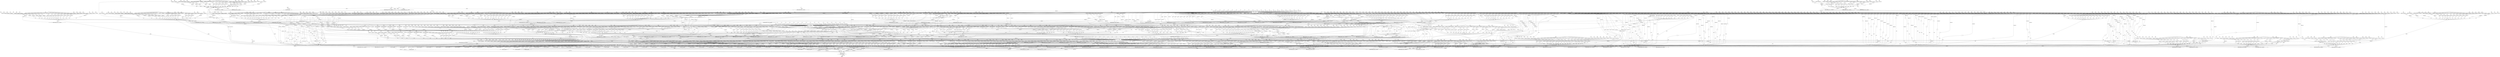 digraph dag {
"main_1_1" [label="main_1_1" nodeName="main_1_1" class=cfn  shape="rect"];
"main_1_2" [label="main_1_2" nodeName="main_1_2" class=cfn  shape="rect"];
FALSE [label="FALSE" nodeName=FALSE class=cfn  shape="rect"];
Initial [label="Initial" nodeName=Initial class=cfn  shape="rect"];
ControlFowHyperEdge_0 [label="Control flow hyperedge" nodeName=ControlFowHyperEdge_0 class=controlFlowHyperEdge shape="diamond"];
"Initial" -> ControlFowHyperEdge_0 [label="control flow in"]
ControlFowHyperEdge_0 -> "main_1_1" [label="control flow out"]
ControlFowHyperEdge_1 [label="Control flow hyperedge" nodeName=ControlFowHyperEdge_1 class=controlFlowHyperEdge shape="diamond"];
"main_1_1" -> ControlFowHyperEdge_1 [label="control flow in"]
ControlFowHyperEdge_1 -> "main_1_1" [label="control flow out"]
ControlFowHyperEdge_2 [label="Control flow hyperedge" nodeName=ControlFowHyperEdge_2 class=controlFlowHyperEdge shape="diamond"];
"main_1_1" -> ControlFowHyperEdge_2 [label="control flow in"]
ControlFowHyperEdge_2 -> "main_1_1" [label="control flow out"]
ControlFowHyperEdge_3 [label="Control flow hyperedge" nodeName=ControlFowHyperEdge_3 class=controlFlowHyperEdge shape="diamond"];
"main_1_1" -> ControlFowHyperEdge_3 [label="control flow in"]
ControlFowHyperEdge_3 -> "main_1_1" [label="control flow out"]
ControlFowHyperEdge_4 [label="Control flow hyperedge" nodeName=ControlFowHyperEdge_4 class=controlFlowHyperEdge shape="diamond"];
"main_1_1" -> ControlFowHyperEdge_4 [label="control flow in"]
ControlFowHyperEdge_4 -> "main_1_1" [label="control flow out"]
ControlFowHyperEdge_5 [label="Control flow hyperedge" nodeName=ControlFowHyperEdge_5 class=controlFlowHyperEdge shape="diamond"];
"main_1_1" -> ControlFowHyperEdge_5 [label="control flow in"]
ControlFowHyperEdge_5 -> "main_1_1" [label="control flow out"]
ControlFowHyperEdge_6 [label="Control flow hyperedge" nodeName=ControlFowHyperEdge_6 class=controlFlowHyperEdge shape="diamond"];
"main_1_1" -> ControlFowHyperEdge_6 [label="control flow in"]
ControlFowHyperEdge_6 -> "main_1_1" [label="control flow out"]
ControlFowHyperEdge_7 [label="Control flow hyperedge" nodeName=ControlFowHyperEdge_7 class=controlFlowHyperEdge shape="diamond"];
"main_1_1" -> ControlFowHyperEdge_7 [label="control flow in"]
ControlFowHyperEdge_7 -> "main_1_1" [label="control flow out"]
ControlFowHyperEdge_8 [label="Control flow hyperedge" nodeName=ControlFowHyperEdge_8 class=controlFlowHyperEdge shape="diamond"];
"main_1_1" -> ControlFowHyperEdge_8 [label="control flow in"]
ControlFowHyperEdge_8 -> "main_1_1" [label="control flow out"]
ControlFowHyperEdge_9 [label="Control flow hyperedge" nodeName=ControlFowHyperEdge_9 class=controlFlowHyperEdge shape="diamond"];
"main_1_1" -> ControlFowHyperEdge_9 [label="control flow in"]
ControlFowHyperEdge_9 -> "main_1_1" [label="control flow out"]
ControlFowHyperEdge_10 [label="Control flow hyperedge" nodeName=ControlFowHyperEdge_10 class=controlFlowHyperEdge shape="diamond"];
"main_1_1" -> ControlFowHyperEdge_10 [label="control flow in"]
ControlFowHyperEdge_10 -> "main_1_1" [label="control flow out"]
ControlFowHyperEdge_11 [label="Control flow hyperedge" nodeName=ControlFowHyperEdge_11 class=controlFlowHyperEdge shape="diamond"];
"main_1_1" -> ControlFowHyperEdge_11 [label="control flow in"]
ControlFowHyperEdge_11 -> "main_1_1" [label="control flow out"]
ControlFowHyperEdge_12 [label="Control flow hyperedge" nodeName=ControlFowHyperEdge_12 class=controlFlowHyperEdge shape="diamond"];
"main_1_1" -> ControlFowHyperEdge_12 [label="control flow in"]
ControlFowHyperEdge_12 -> "main_1_1" [label="control flow out"]
ControlFowHyperEdge_13 [label="Control flow hyperedge" nodeName=ControlFowHyperEdge_13 class=controlFlowHyperEdge shape="diamond"];
"main_1_1" -> ControlFowHyperEdge_13 [label="control flow in"]
ControlFowHyperEdge_13 -> "main_1_1" [label="control flow out"]
ControlFowHyperEdge_14 [label="Control flow hyperedge" nodeName=ControlFowHyperEdge_14 class=controlFlowHyperEdge shape="diamond"];
"main_1_1" -> ControlFowHyperEdge_14 [label="control flow in"]
ControlFowHyperEdge_14 -> "main_1_1" [label="control flow out"]
ControlFowHyperEdge_15 [label="Control flow hyperedge" nodeName=ControlFowHyperEdge_15 class=controlFlowHyperEdge shape="diamond"];
"main_1_1" -> ControlFowHyperEdge_15 [label="control flow in"]
ControlFowHyperEdge_15 -> "main_1_1" [label="control flow out"]
ControlFowHyperEdge_16 [label="Control flow hyperedge" nodeName=ControlFowHyperEdge_16 class=controlFlowHyperEdge shape="diamond"];
"main_1_1" -> ControlFowHyperEdge_16 [label="control flow in"]
ControlFowHyperEdge_16 -> "main_1_1" [label="control flow out"]
ControlFowHyperEdge_17 [label="Control flow hyperedge" nodeName=ControlFowHyperEdge_17 class=controlFlowHyperEdge shape="diamond"];
"main_1_1" -> ControlFowHyperEdge_17 [label="control flow in"]
ControlFowHyperEdge_17 -> "main_1_1" [label="control flow out"]
ControlFowHyperEdge_18 [label="Control flow hyperedge" nodeName=ControlFowHyperEdge_18 class=controlFlowHyperEdge shape="diamond"];
"main_1_1" -> ControlFowHyperEdge_18 [label="control flow in"]
ControlFowHyperEdge_18 -> "main_1_1" [label="control flow out"]
ControlFowHyperEdge_19 [label="Control flow hyperedge" nodeName=ControlFowHyperEdge_19 class=controlFlowHyperEdge shape="diamond"];
"main_1_1" -> ControlFowHyperEdge_19 [label="control flow in"]
ControlFowHyperEdge_19 -> "main_1_1" [label="control flow out"]
ControlFowHyperEdge_20 [label="Control flow hyperedge" nodeName=ControlFowHyperEdge_20 class=controlFlowHyperEdge shape="diamond"];
"main_1_1" -> ControlFowHyperEdge_20 [label="control flow in"]
ControlFowHyperEdge_20 -> "main_1_1" [label="control flow out"]
ControlFowHyperEdge_21 [label="Control flow hyperedge" nodeName=ControlFowHyperEdge_21 class=controlFlowHyperEdge shape="diamond"];
"main_1_1" -> ControlFowHyperEdge_21 [label="control flow in"]
ControlFowHyperEdge_21 -> "main_1_1" [label="control flow out"]
ControlFowHyperEdge_22 [label="Control flow hyperedge" nodeName=ControlFowHyperEdge_22 class=controlFlowHyperEdge shape="diamond"];
"main_1_1" -> ControlFowHyperEdge_22 [label="control flow in"]
ControlFowHyperEdge_22 -> "main_1_1" [label="control flow out"]
ControlFowHyperEdge_23 [label="Control flow hyperedge" nodeName=ControlFowHyperEdge_23 class=controlFlowHyperEdge shape="diamond"];
"main_1_1" -> ControlFowHyperEdge_23 [label="control flow in"]
ControlFowHyperEdge_23 -> "main_1_1" [label="control flow out"]
ControlFowHyperEdge_24 [label="Control flow hyperedge" nodeName=ControlFowHyperEdge_24 class=controlFlowHyperEdge shape="diamond"];
"main_1_1" -> ControlFowHyperEdge_24 [label="control flow in"]
ControlFowHyperEdge_24 -> "main_1_1" [label="control flow out"]
ControlFowHyperEdge_25 [label="Control flow hyperedge" nodeName=ControlFowHyperEdge_25 class=controlFlowHyperEdge shape="diamond"];
"main_1_1" -> ControlFowHyperEdge_25 [label="control flow in"]
ControlFowHyperEdge_25 -> "main_1_1" [label="control flow out"]
ControlFowHyperEdge_26 [label="Control flow hyperedge" nodeName=ControlFowHyperEdge_26 class=controlFlowHyperEdge shape="diamond"];
"main_1_1" -> ControlFowHyperEdge_26 [label="control flow in"]
ControlFowHyperEdge_26 -> "main_1_1" [label="control flow out"]
ControlFowHyperEdge_27 [label="Control flow hyperedge" nodeName=ControlFowHyperEdge_27 class=controlFlowHyperEdge shape="diamond"];
"main_1_1" -> ControlFowHyperEdge_27 [label="control flow in"]
ControlFowHyperEdge_27 -> "main_1_1" [label="control flow out"]
ControlFowHyperEdge_28 [label="Control flow hyperedge" nodeName=ControlFowHyperEdge_28 class=controlFlowHyperEdge shape="diamond"];
"main_1_1" -> ControlFowHyperEdge_28 [label="control flow in"]
ControlFowHyperEdge_28 -> "main_1_1" [label="control flow out"]
ControlFowHyperEdge_29 [label="Control flow hyperedge" nodeName=ControlFowHyperEdge_29 class=controlFlowHyperEdge shape="diamond"];
"main_1_1" -> ControlFowHyperEdge_29 [label="control flow in"]
ControlFowHyperEdge_29 -> "main_1_1" [label="control flow out"]
ControlFowHyperEdge_30 [label="Control flow hyperedge" nodeName=ControlFowHyperEdge_30 class=controlFlowHyperEdge shape="diamond"];
"main_1_1" -> ControlFowHyperEdge_30 [label="control flow in"]
ControlFowHyperEdge_30 -> "main_1_1" [label="control flow out"]
ControlFowHyperEdge_31 [label="Control flow hyperedge" nodeName=ControlFowHyperEdge_31 class=controlFlowHyperEdge shape="diamond"];
"main_1_1" -> ControlFowHyperEdge_31 [label="control flow in"]
ControlFowHyperEdge_31 -> "main_1_1" [label="control flow out"]
ControlFowHyperEdge_32 [label="Control flow hyperedge" nodeName=ControlFowHyperEdge_32 class=controlFlowHyperEdge shape="diamond"];
"main_1_1" -> ControlFowHyperEdge_32 [label="control flow in"]
ControlFowHyperEdge_32 -> "main_1_1" [label="control flow out"]
ControlFowHyperEdge_33 [label="Control flow hyperedge" nodeName=ControlFowHyperEdge_33 class=controlFlowHyperEdge shape="diamond"];
"main_1_1" -> ControlFowHyperEdge_33 [label="control flow in"]
ControlFowHyperEdge_33 -> "main_1_1" [label="control flow out"]
ControlFowHyperEdge_34 [label="Control flow hyperedge" nodeName=ControlFowHyperEdge_34 class=controlFlowHyperEdge shape="diamond"];
"main_1_1" -> ControlFowHyperEdge_34 [label="control flow in"]
ControlFowHyperEdge_34 -> "main_1_1" [label="control flow out"]
ControlFowHyperEdge_35 [label="Control flow hyperedge" nodeName=ControlFowHyperEdge_35 class=controlFlowHyperEdge shape="diamond"];
"main_1_1" -> ControlFowHyperEdge_35 [label="control flow in"]
ControlFowHyperEdge_35 -> "main_1_1" [label="control flow out"]
ControlFowHyperEdge_36 [label="Control flow hyperedge" nodeName=ControlFowHyperEdge_36 class=controlFlowHyperEdge shape="diamond"];
"main_1_1" -> ControlFowHyperEdge_36 [label="control flow in"]
ControlFowHyperEdge_36 -> "main_1_1" [label="control flow out"]
ControlFowHyperEdge_37 [label="Control flow hyperedge" nodeName=ControlFowHyperEdge_37 class=controlFlowHyperEdge shape="diamond"];
"main_1_1" -> ControlFowHyperEdge_37 [label="control flow in"]
ControlFowHyperEdge_37 -> "main_1_1" [label="control flow out"]
ControlFowHyperEdge_38 [label="Control flow hyperedge" nodeName=ControlFowHyperEdge_38 class=controlFlowHyperEdge shape="diamond"];
"main_1_1" -> ControlFowHyperEdge_38 [label="control flow in"]
ControlFowHyperEdge_38 -> "main_1_1" [label="control flow out"]
ControlFowHyperEdge_39 [label="Control flow hyperedge" nodeName=ControlFowHyperEdge_39 class=controlFlowHyperEdge shape="diamond"];
"main_1_1" -> ControlFowHyperEdge_39 [label="control flow in"]
ControlFowHyperEdge_39 -> "main_1_1" [label="control flow out"]
ControlFowHyperEdge_40 [label="Control flow hyperedge" nodeName=ControlFowHyperEdge_40 class=controlFlowHyperEdge shape="diamond"];
"main_1_1" -> ControlFowHyperEdge_40 [label="control flow in"]
ControlFowHyperEdge_40 -> "main_1_1" [label="control flow out"]
ControlFowHyperEdge_41 [label="Control flow hyperedge" nodeName=ControlFowHyperEdge_41 class=controlFlowHyperEdge shape="diamond"];
"main_1_1" -> ControlFowHyperEdge_41 [label="control flow in"]
ControlFowHyperEdge_41 -> "main_1_1" [label="control flow out"]
ControlFowHyperEdge_42 [label="Control flow hyperedge" nodeName=ControlFowHyperEdge_42 class=controlFlowHyperEdge shape="diamond"];
"main_1_1" -> ControlFowHyperEdge_42 [label="control flow in"]
ControlFowHyperEdge_42 -> "main_1_2" [label="control flow out"]
ControlFowHyperEdge_43 [label="Control flow hyperedge" nodeName=ControlFowHyperEdge_43 class=controlFlowHyperEdge shape="diamond"];
"main_1_1" -> ControlFowHyperEdge_43 [label="control flow in"]
ControlFowHyperEdge_43 -> "main_1_2" [label="control flow out"]
ControlFowHyperEdge_44 [label="Control flow hyperedge" nodeName=ControlFowHyperEdge_44 class=controlFlowHyperEdge shape="diamond"];
"main_1_1" -> ControlFowHyperEdge_44 [label="control flow in"]
ControlFowHyperEdge_44 -> "main_1_2" [label="control flow out"]
ControlFowHyperEdge_45 [label="Control flow hyperedge" nodeName=ControlFowHyperEdge_45 class=controlFlowHyperEdge shape="diamond"];
"main_1_1" -> ControlFowHyperEdge_45 [label="control flow in"]
ControlFowHyperEdge_45 -> "main_1_2" [label="control flow out"]
ControlFowHyperEdge_46 [label="Control flow hyperedge" nodeName=ControlFowHyperEdge_46 class=controlFlowHyperEdge shape="diamond"];
"main_1_1" -> ControlFowHyperEdge_46 [label="control flow in"]
ControlFowHyperEdge_46 -> "main_1_2" [label="control flow out"]
ControlFowHyperEdge_47 [label="Control flow hyperedge" nodeName=ControlFowHyperEdge_47 class=controlFlowHyperEdge shape="diamond"];
"main_1_1" -> ControlFowHyperEdge_47 [label="control flow in"]
ControlFowHyperEdge_47 -> "main_1_2" [label="control flow out"]
ControlFowHyperEdge_48 [label="Control flow hyperedge" nodeName=ControlFowHyperEdge_48 class=controlFlowHyperEdge shape="diamond"];
"main_1_1" -> ControlFowHyperEdge_48 [label="control flow in"]
ControlFowHyperEdge_48 -> "main_1_2" [label="control flow out"]
ControlFowHyperEdge_49 [label="Control flow hyperedge" nodeName=ControlFowHyperEdge_49 class=controlFlowHyperEdge shape="diamond"];
"main_1_1" -> ControlFowHyperEdge_49 [label="control flow in"]
ControlFowHyperEdge_49 -> "main_1_2" [label="control flow out"]
ControlFowHyperEdge_50 [label="Control flow hyperedge" nodeName=ControlFowHyperEdge_50 class=controlFlowHyperEdge shape="diamond"];
"main_1_1" -> ControlFowHyperEdge_50 [label="control flow in"]
ControlFowHyperEdge_50 -> "main_1_2" [label="control flow out"]
ControlFowHyperEdge_51 [label="Control flow hyperedge" nodeName=ControlFowHyperEdge_51 class=controlFlowHyperEdge shape="diamond"];
"main_1_1" -> ControlFowHyperEdge_51 [label="control flow in"]
ControlFowHyperEdge_51 -> "main_1_2" [label="control flow out"]
ControlFowHyperEdge_52 [label="Control flow hyperedge" nodeName=ControlFowHyperEdge_52 class=controlFlowHyperEdge shape="diamond"];
"main_1_1" -> ControlFowHyperEdge_52 [label="control flow in"]
ControlFowHyperEdge_52 -> "main_1_2" [label="control flow out"]
ControlFowHyperEdge_53 [label="Control flow hyperedge" nodeName=ControlFowHyperEdge_53 class=controlFlowHyperEdge shape="diamond"];
"main_1_1" -> ControlFowHyperEdge_53 [label="control flow in"]
ControlFowHyperEdge_53 -> "main_1_2" [label="control flow out"]
ControlFowHyperEdge_54 [label="Control flow hyperedge" nodeName=ControlFowHyperEdge_54 class=controlFlowHyperEdge shape="diamond"];
"main_1_2" -> ControlFowHyperEdge_54 [label="control flow in"]
ControlFowHyperEdge_54 -> "FALSE" [label="control flow out"]
"main_1_1_argument_0" [label="main_1_1_argument_0" nodeName=argument0 class=argument  head="main_1_1" shape="oval"];
"main_1_1_argument_0" -> "main_1_1"[label="argument" style="dashed"]
"main_1_1_argument_1" [label="main_1_1_argument_1" nodeName=argument1 class=argument  head="main_1_1" shape="oval"];
"main_1_1_argument_1" -> "main_1_1"[label="argument" style="dashed"]
"main_1_1_argument_2" [label="main_1_1_argument_2" nodeName=argument2 class=argument  head="main_1_1" shape="oval"];
"main_1_1_argument_2" -> "main_1_1"[label="argument" style="dashed"]

"true_0" [label="true" nodeName="true_0" class=true shape="rect"];
"true_0" -> "ControlFowHyperEdge_0" [label="condition"];
"xxxmain_1_1___Initial_0xxxdataFlow_0_node_0" [label="1" nodeName="xxxmain_1_1___Initial_0xxxdataFlow_0_node_0" class=Literal ];

"xxxmain_1_1___Initial_0xxxdataFlow_0_node_0" -> "DataFowHyperEdge_0_main_1_1_argument_0" [label="data flow"];
"xxxmain_1_1___Initial_0xxxdataFlow1_node_0" [label="0" nodeName="xxxmain_1_1___Initial_0xxxdataFlow1_node_0" class=Literal ];

"xxxmain_1_1___Initial_0xxxdataFlow1_node_0" -> "DataFowHyperEdge_0_main_1_1_argument_1" [label="data flow"];

"xxxmain_1_1___Initial_0xxxdataFlow_0_node_0" -> "DataFowHyperEdge_0_main_1_1_argument_2" [label="data flow"];
"xxxmain_1_1___main_1_1_1xxx_and" [label="&" nodeName="xxxmain_1_1___main_1_1_1xxx_and" class=Operator shape="rect"];
"xxxmain_1_1___main_1_1_1xxxguard7_node_0" [label="!" nodeName="xxxmain_1_1___main_1_1_1xxxguard7_node_0" class=Operator shape="rect"];
"xxxmain_1_1___main_1_1_1xxxguard7_node_1" [label="=" nodeName="xxxmain_1_1___main_1_1_1xxxguard7_node_1" class=Operator  shape="rect"];
"xxxmain_1_1___main_1_1_1xxxguard7_node_2" [label="P62" nodeName="xxxmain_1_1___main_1_1_1xxxguard7_node_2" class=Constant ];
"xxxmain_1_1___main_1_1_1xxxguard7_node_1" -> "xxxmain_1_1___main_1_1_1xxxguard7_node_0"[label="dataFlowAST"]
"xxxmain_1_1___main_1_1_1xxxguard7_node_2" -> "xxxmain_1_1___main_1_1_1xxxguard7_node_1"[label="dataFlowAST"]
"xxxmain_1_1___main_1_1_1xxxdataFlow_0_node_0" -> "xxxmain_1_1___main_1_1_1xxxguard7_node_1"[label="dataFlowAST"]

"xxxmain_1_1___main_1_1_1xxxguard7_node_0" -> "xxxmain_1_1___main_1_1_1xxx_and" [label="AST &"];
"xxxmain_1_1___main_1_1_1xxxguard5_node_0" [label="!" nodeName="xxxmain_1_1___main_1_1_1xxxguard5_node_0" class=Operator shape="rect"];
"xxxmain_1_1___main_1_1_1xxxguard5_node_1" [label="=" nodeName="xxxmain_1_1___main_1_1_1xxxguard5_node_1" class=Operator  shape="rect"];
"xxxmain_1_1___main_1_1_1xxxguard5_node_2" [label="P9" nodeName="xxxmain_1_1___main_1_1_1xxxguard5_node_2" class=Constant ];
"xxxmain_1_1___main_1_1_1xxxguard5_node_1" -> "xxxmain_1_1___main_1_1_1xxxguard5_node_0"[label="dataFlowAST"]
"xxxmain_1_1___main_1_1_1xxxguard5_node_2" -> "xxxmain_1_1___main_1_1_1xxxguard5_node_1"[label="dataFlowAST"]
"xxxmain_1_1___main_1_1_1xxxdataFlow_0_node_0" -> "xxxmain_1_1___main_1_1_1xxxguard5_node_1"[label="dataFlowAST"]

"xxxmain_1_1___main_1_1_1xxxguard5_node_0" -> "xxxmain_1_1___main_1_1_1xxx_and" [label="AST &"];
"xxxmain_1_1___main_1_1_1xxxguard8_node_0" [label="!" nodeName="xxxmain_1_1___main_1_1_1xxxguard8_node_0" class=Operator shape="rect"];
"xxxmain_1_1___main_1_1_1xxxguard8_node_1" [label="=" nodeName="xxxmain_1_1___main_1_1_1xxxguard8_node_1" class=Operator  shape="rect"];
"xxxmain_1_1___main_1_1_1xxxguard8_node_2" [label="P6" nodeName="xxxmain_1_1___main_1_1_1xxxguard8_node_2" class=Constant ];
"xxxmain_1_1___main_1_1_1xxxguard8_node_1" -> "xxxmain_1_1___main_1_1_1xxxguard8_node_0"[label="dataFlowAST"]
"xxxmain_1_1___main_1_1_1xxxguard8_node_2" -> "xxxmain_1_1___main_1_1_1xxxguard8_node_1"[label="dataFlowAST"]
"xxxmain_1_1___main_1_1_1xxxdataFlow_0_node_0" -> "xxxmain_1_1___main_1_1_1xxxguard8_node_1"[label="dataFlowAST"]

"xxxmain_1_1___main_1_1_1xxxguard8_node_0" -> "xxxmain_1_1___main_1_1_1xxx_and" [label="AST &"];
"xxxmain_1_1___main_1_1_1xxxguard16_node_0" [label="!" nodeName="xxxmain_1_1___main_1_1_1xxxguard16_node_0" class=Operator shape="rect"];
"xxxmain_1_1___main_1_1_1xxxguard16_node_1" [label="=" nodeName="xxxmain_1_1___main_1_1_1xxxguard16_node_1" class=Operator  shape="rect"];
"xxxmain_1_1___main_1_1_1xxxguard16_node_2" [label="P63" nodeName="xxxmain_1_1___main_1_1_1xxxguard16_node_2" class=Constant ];
"xxxmain_1_1___main_1_1_1xxxguard16_node_1" -> "xxxmain_1_1___main_1_1_1xxxguard16_node_0"[label="dataFlowAST"]
"xxxmain_1_1___main_1_1_1xxxguard16_node_2" -> "xxxmain_1_1___main_1_1_1xxxguard16_node_1"[label="dataFlowAST"]
"xxxmain_1_1___main_1_1_1xxxdataFlow_0_node_0" -> "xxxmain_1_1___main_1_1_1xxxguard16_node_1"[label="dataFlowAST"]

"xxxmain_1_1___main_1_1_1xxxguard16_node_0" -> "xxxmain_1_1___main_1_1_1xxx_and" [label="AST &"];
"xxxmain_1_1___main_1_1_1xxxguard12_node_0" [label="!" nodeName="xxxmain_1_1___main_1_1_1xxxguard12_node_0" class=Operator shape="rect"];
"xxxmain_1_1___main_1_1_1xxxguard12_node_1" [label="=" nodeName="xxxmain_1_1___main_1_1_1xxxguard12_node_1" class=Operator  shape="rect"];
"xxxmain_1_1___main_1_1_1xxxguard12_node_2" [label="P28" nodeName="xxxmain_1_1___main_1_1_1xxxguard12_node_2" class=Constant ];
"xxxmain_1_1___main_1_1_1xxxguard12_node_1" -> "xxxmain_1_1___main_1_1_1xxxguard12_node_0"[label="dataFlowAST"]
"xxxmain_1_1___main_1_1_1xxxguard12_node_2" -> "xxxmain_1_1___main_1_1_1xxxguard12_node_1"[label="dataFlowAST"]
"xxxmain_1_1___main_1_1_1xxxdataFlow_0_node_0" -> "xxxmain_1_1___main_1_1_1xxxguard12_node_1"[label="dataFlowAST"]

"xxxmain_1_1___main_1_1_1xxxguard12_node_0" -> "xxxmain_1_1___main_1_1_1xxx_and" [label="AST &"];
"xxxmain_1_1___main_1_1_1xxxguard9_node_0" [label="!" nodeName="xxxmain_1_1___main_1_1_1xxxguard9_node_0" class=Operator shape="rect"];
"xxxmain_1_1___main_1_1_1xxxguard9_node_1" [label="=" nodeName="xxxmain_1_1___main_1_1_1xxxguard9_node_1" class=Operator  shape="rect"];
"xxxmain_1_1___main_1_1_1xxxguard9_node_1" -> "xxxmain_1_1___main_1_1_1xxxguard9_node_0"[label="dataFlowAST"]
"main_1_1_argument_1" -> "xxxmain_1_1___main_1_1_1xxxguard9_node_1"[label="dataFlowAST"]
"xxxmain_1_1___main_1_1_1xxxdataFlow_0_node_0" -> "xxxmain_1_1___main_1_1_1xxxguard9_node_1"[label="dataFlowAST"]

"xxxmain_1_1___main_1_1_1xxxguard9_node_0" -> "xxxmain_1_1___main_1_1_1xxx_and" [label="AST &"];
"xxxmain_1_1___main_1_1_1xxxguard14_node_0" [label="!" nodeName="xxxmain_1_1___main_1_1_1xxxguard14_node_0" class=Operator shape="rect"];
"xxxmain_1_1___main_1_1_1xxxguard14_node_1" [label="=" nodeName="xxxmain_1_1___main_1_1_1xxxguard14_node_1" class=Operator  shape="rect"];
"xxxmain_1_1___main_1_1_1xxxguard14_node_2" [label="P67" nodeName="xxxmain_1_1___main_1_1_1xxxguard14_node_2" class=Constant ];
"xxxmain_1_1___main_1_1_1xxxguard14_node_1" -> "xxxmain_1_1___main_1_1_1xxxguard14_node_0"[label="dataFlowAST"]
"xxxmain_1_1___main_1_1_1xxxguard14_node_2" -> "xxxmain_1_1___main_1_1_1xxxguard14_node_1"[label="dataFlowAST"]
"xxxmain_1_1___main_1_1_1xxxdataFlow_0_node_0" -> "xxxmain_1_1___main_1_1_1xxxguard14_node_1"[label="dataFlowAST"]

"xxxmain_1_1___main_1_1_1xxxguard14_node_0" -> "xxxmain_1_1___main_1_1_1xxx_and" [label="AST &"];
"xxxmain_1_1___main_1_1_1xxxguard2_node_0" [label="!" nodeName="xxxmain_1_1___main_1_1_1xxxguard2_node_0" class=Operator shape="rect"];
"xxxmain_1_1___main_1_1_1xxxguard2_node_1" [label="=" nodeName="xxxmain_1_1___main_1_1_1xxxguard2_node_1" class=Operator  shape="rect"];
"xxxmain_1_1___main_1_1_1xxxguard2_node_2" [label="P26" nodeName="xxxmain_1_1___main_1_1_1xxxguard2_node_2" class=Constant ];
"xxxmain_1_1___main_1_1_1xxxguard2_node_1" -> "xxxmain_1_1___main_1_1_1xxxguard2_node_0"[label="dataFlowAST"]
"xxxmain_1_1___main_1_1_1xxxguard2_node_2" -> "xxxmain_1_1___main_1_1_1xxxguard2_node_1"[label="dataFlowAST"]
"xxxmain_1_1___main_1_1_1xxxdataFlow_0_node_0" -> "xxxmain_1_1___main_1_1_1xxxguard2_node_1"[label="dataFlowAST"]

"xxxmain_1_1___main_1_1_1xxxguard2_node_0" -> "xxxmain_1_1___main_1_1_1xxx_and" [label="AST &"];
"xxxmain_1_1___main_1_1_1xxxguard6_node_0" [label="!" nodeName="xxxmain_1_1___main_1_1_1xxxguard6_node_0" class=Operator shape="rect"];
"xxxmain_1_1___main_1_1_1xxxguard6_node_1" [label="=" nodeName="xxxmain_1_1___main_1_1_1xxxguard6_node_1" class=Operator  shape="rect"];
"xxxmain_1_1___main_1_1_1xxxguard6_node_1" -> "xxxmain_1_1___main_1_1_1xxxguard6_node_0"[label="dataFlowAST"]
"main_1_1_argument_0" -> "xxxmain_1_1___main_1_1_1xxxguard6_node_1"[label="dataFlowAST"]
"xxxmain_1_1___main_1_1_1xxxdataFlow_0_node_0" -> "xxxmain_1_1___main_1_1_1xxxguard6_node_1"[label="dataFlowAST"]

"xxxmain_1_1___main_1_1_1xxxguard6_node_0" -> "xxxmain_1_1___main_1_1_1xxx_and" [label="AST &"];
"xxxmain_1_1___main_1_1_1xxxguard1_node_0" [label="!" nodeName="xxxmain_1_1___main_1_1_1xxxguard1_node_0" class=Operator shape="rect"];
"xxxmain_1_1___main_1_1_1xxxguard1_node_1" [label="=" nodeName="xxxmain_1_1___main_1_1_1xxxguard1_node_1" class=Operator  shape="rect"];
"xxxmain_1_1___main_1_1_1xxxguard1_node_2" [label="P14" nodeName="xxxmain_1_1___main_1_1_1xxxguard1_node_2" class=Constant ];
"xxxmain_1_1___main_1_1_1xxxguard1_node_1" -> "xxxmain_1_1___main_1_1_1xxxguard1_node_0"[label="dataFlowAST"]
"xxxmain_1_1___main_1_1_1xxxguard1_node_2" -> "xxxmain_1_1___main_1_1_1xxxguard1_node_1"[label="dataFlowAST"]
"xxxmain_1_1___main_1_1_1xxxdataFlow_0_node_0" -> "xxxmain_1_1___main_1_1_1xxxguard1_node_1"[label="dataFlowAST"]

"xxxmain_1_1___main_1_1_1xxxguard1_node_0" -> "xxxmain_1_1___main_1_1_1xxx_and" [label="AST &"];
"xxxmain_1_1___main_1_1_1xxxguard4_node_0" [label="!" nodeName="xxxmain_1_1___main_1_1_1xxxguard4_node_0" class=Operator shape="rect"];
"xxxmain_1_1___main_1_1_1xxxguard4_node_1" [label="=" nodeName="xxxmain_1_1___main_1_1_1xxxguard4_node_1" class=Operator  shape="rect"];
"xxxmain_1_1___main_1_1_1xxxguard4_node_2" [label="P64" nodeName="xxxmain_1_1___main_1_1_1xxxguard4_node_2" class=Constant ];
"xxxmain_1_1___main_1_1_1xxxguard4_node_1" -> "xxxmain_1_1___main_1_1_1xxxguard4_node_0"[label="dataFlowAST"]
"xxxmain_1_1___main_1_1_1xxxguard4_node_2" -> "xxxmain_1_1___main_1_1_1xxxguard4_node_1"[label="dataFlowAST"]
"xxxmain_1_1___main_1_1_1xxxdataFlow_0_node_0" -> "xxxmain_1_1___main_1_1_1xxxguard4_node_1"[label="dataFlowAST"]

"xxxmain_1_1___main_1_1_1xxxguard4_node_0" -> "xxxmain_1_1___main_1_1_1xxx_and" [label="AST &"];
"xxxmain_1_1___main_1_1_1xxxguard3_node_0" [label="!" nodeName="xxxmain_1_1___main_1_1_1xxxguard3_node_0" class=Operator shape="rect"];
"xxxmain_1_1___main_1_1_1xxxguard3_node_1" [label="=" nodeName="xxxmain_1_1___main_1_1_1xxxguard3_node_1" class=Operator  shape="rect"];
"xxxmain_1_1___main_1_1_1xxxguard3_node_2" [label="P44" nodeName="xxxmain_1_1___main_1_1_1xxxguard3_node_2" class=Constant ];
"xxxmain_1_1___main_1_1_1xxxguard3_node_1" -> "xxxmain_1_1___main_1_1_1xxxguard3_node_0"[label="dataFlowAST"]
"xxxmain_1_1___main_1_1_1xxxguard3_node_2" -> "xxxmain_1_1___main_1_1_1xxxguard3_node_1"[label="dataFlowAST"]
"xxxmain_1_1___main_1_1_1xxxdataFlow_0_node_0" -> "xxxmain_1_1___main_1_1_1xxxguard3_node_1"[label="dataFlowAST"]

"xxxmain_1_1___main_1_1_1xxxguard3_node_0" -> "xxxmain_1_1___main_1_1_1xxx_and" [label="AST &"];
"xxxmain_1_1___main_1_1_1xxxguard11_node_0" [label="!" nodeName="xxxmain_1_1___main_1_1_1xxxguard11_node_0" class=Operator shape="rect"];
"xxxmain_1_1___main_1_1_1xxxguard11_node_1" [label="=" nodeName="xxxmain_1_1___main_1_1_1xxxguard11_node_1" class=Operator  shape="rect"];
"xxxmain_1_1___main_1_1_1xxxguard11_node_2" [label="P8" nodeName="xxxmain_1_1___main_1_1_1xxxguard11_node_2" class=Constant ];
"xxxmain_1_1___main_1_1_1xxxguard11_node_1" -> "xxxmain_1_1___main_1_1_1xxxguard11_node_0"[label="dataFlowAST"]
"xxxmain_1_1___main_1_1_1xxxguard11_node_2" -> "xxxmain_1_1___main_1_1_1xxxguard11_node_1"[label="dataFlowAST"]
"xxxmain_1_1___main_1_1_1xxxdataFlow_0_node_0" -> "xxxmain_1_1___main_1_1_1xxxguard11_node_1"[label="dataFlowAST"]

"xxxmain_1_1___main_1_1_1xxxguard11_node_0" -> "xxxmain_1_1___main_1_1_1xxx_and" [label="AST &"];
"xxxmain_1_1___main_1_1_1xxxguard10_node_0" [label="!" nodeName="xxxmain_1_1___main_1_1_1xxxguard10_node_0" class=Operator shape="rect"];
"xxxmain_1_1___main_1_1_1xxxguard10_node_1" [label="=" nodeName="xxxmain_1_1___main_1_1_1xxxguard10_node_1" class=Operator  shape="rect"];
"xxxmain_1_1___main_1_1_1xxxguard10_node_2" [label="P83" nodeName="xxxmain_1_1___main_1_1_1xxxguard10_node_2" class=Constant ];
"xxxmain_1_1___main_1_1_1xxxguard10_node_1" -> "xxxmain_1_1___main_1_1_1xxxguard10_node_0"[label="dataFlowAST"]
"xxxmain_1_1___main_1_1_1xxxguard10_node_2" -> "xxxmain_1_1___main_1_1_1xxxguard10_node_1"[label="dataFlowAST"]
"xxxmain_1_1___main_1_1_1xxxdataFlow_0_node_0" -> "xxxmain_1_1___main_1_1_1xxxguard10_node_1"[label="dataFlowAST"]

"xxxmain_1_1___main_1_1_1xxxguard10_node_0" -> "xxxmain_1_1___main_1_1_1xxx_and" [label="AST &"];
"xxxmain_1_1___main_1_1_1xxxguard17_node_0" [label=">=" nodeName="xxxmain_1_1___main_1_1_1xxxguard17_node_0" class=Operator  shape="rect"];
"xxxmain_1_1___main_1_1_1xxxguard17_node_2" [label="1" nodeName="xxxmain_1_1___main_1_1_1xxxguard17_node_2" class=Literal ];
"xxxmain_1_1___main_1_1_1xxxdataFlow1_node_0" -> "xxxmain_1_1___main_1_1_1xxxguard17_node_0"[label="dataFlowAST"]
"xxxmain_1_1___main_1_1_1xxxguard17_node_2" -> "xxxmain_1_1___main_1_1_1xxxguard17_node_0"[label="dataFlowAST"]

"xxxmain_1_1___main_1_1_1xxxguard17_node_0" -> "xxxmain_1_1___main_1_1_1xxx_and" [label="AST &"];
"xxxmain_1_1___main_1_1_1xxxguard_0_node_0" [label="!" nodeName="xxxmain_1_1___main_1_1_1xxxguard_0_node_0" class=Operator shape="rect"];
"xxxmain_1_1___main_1_1_1xxxguard_0_node_1" [label="=" nodeName="xxxmain_1_1___main_1_1_1xxxguard_0_node_1" class=Operator  shape="rect"];
"xxxmain_1_1___main_1_1_1xxxguard_0_node_2" [label="P66" nodeName="xxxmain_1_1___main_1_1_1xxxguard_0_node_2" class=Constant ];
"xxxmain_1_1___main_1_1_1xxxguard_0_node_1" -> "xxxmain_1_1___main_1_1_1xxxguard_0_node_0"[label="dataFlowAST"]
"xxxmain_1_1___main_1_1_1xxxguard_0_node_2" -> "xxxmain_1_1___main_1_1_1xxxguard_0_node_1"[label="dataFlowAST"]
"xxxmain_1_1___main_1_1_1xxxdataFlow_0_node_0" -> "xxxmain_1_1___main_1_1_1xxxguard_0_node_1"[label="dataFlowAST"]

"xxxmain_1_1___main_1_1_1xxxguard_0_node_0" -> "xxxmain_1_1___main_1_1_1xxx_and" [label="AST &"];
"xxxmain_1_1___main_1_1_1xxxguard13_node_0" [label="!" nodeName="xxxmain_1_1___main_1_1_1xxxguard13_node_0" class=Operator shape="rect"];
"xxxmain_1_1___main_1_1_1xxxguard13_node_1" [label="=" nodeName="xxxmain_1_1___main_1_1_1xxxguard13_node_1" class=Operator  shape="rect"];
"xxxmain_1_1___main_1_1_1xxxguard13_node_2" [label="P27" nodeName="xxxmain_1_1___main_1_1_1xxxguard13_node_2" class=Constant ];
"xxxmain_1_1___main_1_1_1xxxguard13_node_1" -> "xxxmain_1_1___main_1_1_1xxxguard13_node_0"[label="dataFlowAST"]
"xxxmain_1_1___main_1_1_1xxxguard13_node_2" -> "xxxmain_1_1___main_1_1_1xxxguard13_node_1"[label="dataFlowAST"]
"xxxmain_1_1___main_1_1_1xxxdataFlow_0_node_0" -> "xxxmain_1_1___main_1_1_1xxxguard13_node_1"[label="dataFlowAST"]

"xxxmain_1_1___main_1_1_1xxxguard13_node_0" -> "xxxmain_1_1___main_1_1_1xxx_and" [label="AST &"];
"xxxmain_1_1___main_1_1_1xxxguard15_node_0" [label="!" nodeName="xxxmain_1_1___main_1_1_1xxxguard15_node_0" class=Operator shape="rect"];
"xxxmain_1_1___main_1_1_1xxxguard15_node_1" [label="=" nodeName="xxxmain_1_1___main_1_1_1xxxguard15_node_1" class=Operator  shape="rect"];
"xxxmain_1_1___main_1_1_1xxxguard15_node_2" [label="P43" nodeName="xxxmain_1_1___main_1_1_1xxxguard15_node_2" class=Constant ];
"xxxmain_1_1___main_1_1_1xxxguard15_node_1" -> "xxxmain_1_1___main_1_1_1xxxguard15_node_0"[label="dataFlowAST"]
"xxxmain_1_1___main_1_1_1xxxguard15_node_2" -> "xxxmain_1_1___main_1_1_1xxxguard15_node_1"[label="dataFlowAST"]
"xxxmain_1_1___main_1_1_1xxxdataFlow_0_node_0" -> "xxxmain_1_1___main_1_1_1xxxguard15_node_1"[label="dataFlowAST"]

"xxxmain_1_1___main_1_1_1xxxguard15_node_0" -> "xxxmain_1_1___main_1_1_1xxx_and" [label="AST &"];
"xxxmain_1_1___main_1_1_1xxx_and" -> "ControlFowHyperEdge_1" [label="condition"];
"xxxmain_1_1___main_1_1_1xxxdataFlow_0_node_0" [label="0" nodeName="xxxmain_1_1___main_1_1_1xxxdataFlow_0_node_0" class=Literal ];

"xxxmain_1_1___main_1_1_1xxxdataFlow_0_node_0" -> "DataFowHyperEdge_1_main_1_1_argument_1" [label="data flow"];
"xxxmain_1_1___main_1_1_1xxxdataFlow1_node_0" [label="_P32" nodeName="xxxmain_1_1___main_1_1_1xxxdataFlow1_node_0" class=Constant ];

"xxxmain_1_1___main_1_1_1xxxdataFlow1_node_0" -> "DataFowHyperEdge_1_main_1_1_argument_2" [label="data flow"];
"xxxmain_1_1___main_1_1_2xxx_and" [label="&" nodeName="xxxmain_1_1___main_1_1_2xxx_and" class=Operator shape="rect"];
"xxxmain_1_1___main_1_1_2xxxguard16_node_0" [label="!" nodeName="xxxmain_1_1___main_1_1_2xxxguard16_node_0" class=Operator shape="rect"];
"xxxmain_1_1___main_1_1_2xxxguard16_node_1" [label="=" nodeName="xxxmain_1_1___main_1_1_2xxxguard16_node_1" class=Operator  shape="rect"];
"xxxmain_1_1___main_1_1_2xxxguard16_node_2" [label="P14" nodeName="xxxmain_1_1___main_1_1_2xxxguard16_node_2" class=Constant ];
"xxxmain_1_1___main_1_1_2xxxguard16_node_1" -> "xxxmain_1_1___main_1_1_2xxxguard16_node_0"[label="dataFlowAST"]
"xxxmain_1_1___main_1_1_2xxxguard16_node_2" -> "xxxmain_1_1___main_1_1_2xxxguard16_node_1"[label="dataFlowAST"]
"xxxmain_1_1___main_1_1_2xxxdataFlow_0_node_0" -> "xxxmain_1_1___main_1_1_2xxxguard16_node_1"[label="dataFlowAST"]

"xxxmain_1_1___main_1_1_2xxxguard16_node_0" -> "xxxmain_1_1___main_1_1_2xxx_and" [label="AST &"];
"xxxmain_1_1___main_1_1_2xxxguard5_node_0" [label="!" nodeName="xxxmain_1_1___main_1_1_2xxxguard5_node_0" class=Operator shape="rect"];
"xxxmain_1_1___main_1_1_2xxxguard5_node_1" [label="=" nodeName="xxxmain_1_1___main_1_1_2xxxguard5_node_1" class=Operator  shape="rect"];
"xxxmain_1_1___main_1_1_2xxxguard5_node_2" [label="P8" nodeName="xxxmain_1_1___main_1_1_2xxxguard5_node_2" class=Constant ];
"xxxmain_1_1___main_1_1_2xxxguard5_node_1" -> "xxxmain_1_1___main_1_1_2xxxguard5_node_0"[label="dataFlowAST"]
"xxxmain_1_1___main_1_1_2xxxguard5_node_2" -> "xxxmain_1_1___main_1_1_2xxxguard5_node_1"[label="dataFlowAST"]
"xxxmain_1_1___main_1_1_2xxxdataFlow_0_node_0" -> "xxxmain_1_1___main_1_1_2xxxguard5_node_1"[label="dataFlowAST"]

"xxxmain_1_1___main_1_1_2xxxguard5_node_0" -> "xxxmain_1_1___main_1_1_2xxx_and" [label="AST &"];
"xxxmain_1_1___main_1_1_2xxxguard10_node_0" [label="!" nodeName="xxxmain_1_1___main_1_1_2xxxguard10_node_0" class=Operator shape="rect"];
"xxxmain_1_1___main_1_1_2xxxguard10_node_1" [label="=" nodeName="xxxmain_1_1___main_1_1_2xxxguard10_node_1" class=Operator  shape="rect"];
"xxxmain_1_1___main_1_1_2xxxguard10_node_2" [label="P44" nodeName="xxxmain_1_1___main_1_1_2xxxguard10_node_2" class=Constant ];
"xxxmain_1_1___main_1_1_2xxxguard10_node_1" -> "xxxmain_1_1___main_1_1_2xxxguard10_node_0"[label="dataFlowAST"]
"xxxmain_1_1___main_1_1_2xxxguard10_node_2" -> "xxxmain_1_1___main_1_1_2xxxguard10_node_1"[label="dataFlowAST"]
"xxxmain_1_1___main_1_1_2xxxdataFlow_0_node_0" -> "xxxmain_1_1___main_1_1_2xxxguard10_node_1"[label="dataFlowAST"]

"xxxmain_1_1___main_1_1_2xxxguard10_node_0" -> "xxxmain_1_1___main_1_1_2xxx_and" [label="AST &"];
"xxxmain_1_1___main_1_1_2xxxguard17_node_0" [label="!" nodeName="xxxmain_1_1___main_1_1_2xxxguard17_node_0" class=Operator shape="rect"];
"xxxmain_1_1___main_1_1_2xxxguard17_node_1" [label="=" nodeName="xxxmain_1_1___main_1_1_2xxxguard17_node_1" class=Operator  shape="rect"];
"xxxmain_1_1___main_1_1_2xxxguard17_node_2" [label="P6" nodeName="xxxmain_1_1___main_1_1_2xxxguard17_node_2" class=Constant ];
"xxxmain_1_1___main_1_1_2xxxguard17_node_1" -> "xxxmain_1_1___main_1_1_2xxxguard17_node_0"[label="dataFlowAST"]
"xxxmain_1_1___main_1_1_2xxxguard17_node_2" -> "xxxmain_1_1___main_1_1_2xxxguard17_node_1"[label="dataFlowAST"]
"xxxmain_1_1___main_1_1_2xxxdataFlow_0_node_0" -> "xxxmain_1_1___main_1_1_2xxxguard17_node_1"[label="dataFlowAST"]

"xxxmain_1_1___main_1_1_2xxxguard17_node_0" -> "xxxmain_1_1___main_1_1_2xxx_and" [label="AST &"];
"xxxmain_1_1___main_1_1_2xxxguard2_node_0" [label="!" nodeName="xxxmain_1_1___main_1_1_2xxxguard2_node_0" class=Operator shape="rect"];
"xxxmain_1_1___main_1_1_2xxxguard2_node_1" [label="=" nodeName="xxxmain_1_1___main_1_1_2xxxguard2_node_1" class=Operator  shape="rect"];
"xxxmain_1_1___main_1_1_2xxxguard2_node_2" [label="P83" nodeName="xxxmain_1_1___main_1_1_2xxxguard2_node_2" class=Constant ];
"xxxmain_1_1___main_1_1_2xxxguard2_node_1" -> "xxxmain_1_1___main_1_1_2xxxguard2_node_0"[label="dataFlowAST"]
"xxxmain_1_1___main_1_1_2xxxguard2_node_2" -> "xxxmain_1_1___main_1_1_2xxxguard2_node_1"[label="dataFlowAST"]
"xxxmain_1_1___main_1_1_2xxxdataFlow_0_node_0" -> "xxxmain_1_1___main_1_1_2xxxguard2_node_1"[label="dataFlowAST"]

"xxxmain_1_1___main_1_1_2xxxguard2_node_0" -> "xxxmain_1_1___main_1_1_2xxx_and" [label="AST &"];
"xxxmain_1_1___main_1_1_2xxxguard15_node_0" [label="!" nodeName="xxxmain_1_1___main_1_1_2xxxguard15_node_0" class=Operator shape="rect"];
"xxxmain_1_1___main_1_1_2xxxguard15_node_1" [label="=" nodeName="xxxmain_1_1___main_1_1_2xxxguard15_node_1" class=Operator  shape="rect"];
"xxxmain_1_1___main_1_1_2xxxguard15_node_1" -> "xxxmain_1_1___main_1_1_2xxxguard15_node_0"[label="dataFlowAST"]
"main_1_1_argument_0" -> "xxxmain_1_1___main_1_1_2xxxguard15_node_1"[label="dataFlowAST"]
"xxxmain_1_1___main_1_1_2xxxdataFlow_0_node_0" -> "xxxmain_1_1___main_1_1_2xxxguard15_node_1"[label="dataFlowAST"]

"xxxmain_1_1___main_1_1_2xxxguard15_node_0" -> "xxxmain_1_1___main_1_1_2xxx_and" [label="AST &"];
"xxxmain_1_1___main_1_1_2xxxguard7_node_0" [label="!" nodeName="xxxmain_1_1___main_1_1_2xxxguard7_node_0" class=Operator shape="rect"];
"xxxmain_1_1___main_1_1_2xxxguard7_node_1" [label="=" nodeName="xxxmain_1_1___main_1_1_2xxxguard7_node_1" class=Operator  shape="rect"];
"xxxmain_1_1___main_1_1_2xxxguard7_node_2" [label="P67" nodeName="xxxmain_1_1___main_1_1_2xxxguard7_node_2" class=Constant ];
"xxxmain_1_1___main_1_1_2xxxguard7_node_1" -> "xxxmain_1_1___main_1_1_2xxxguard7_node_0"[label="dataFlowAST"]
"xxxmain_1_1___main_1_1_2xxxguard7_node_2" -> "xxxmain_1_1___main_1_1_2xxxguard7_node_1"[label="dataFlowAST"]
"xxxmain_1_1___main_1_1_2xxxdataFlow_0_node_0" -> "xxxmain_1_1___main_1_1_2xxxguard7_node_1"[label="dataFlowAST"]

"xxxmain_1_1___main_1_1_2xxxguard7_node_0" -> "xxxmain_1_1___main_1_1_2xxx_and" [label="AST &"];
"xxxmain_1_1___main_1_1_2xxxguard14_node_0" [label="!" nodeName="xxxmain_1_1___main_1_1_2xxxguard14_node_0" class=Operator shape="rect"];
"xxxmain_1_1___main_1_1_2xxxguard14_node_1" [label="=" nodeName="xxxmain_1_1___main_1_1_2xxxguard14_node_1" class=Operator  shape="rect"];
"xxxmain_1_1___main_1_1_2xxxguard14_node_2" [label="P62" nodeName="xxxmain_1_1___main_1_1_2xxxguard14_node_2" class=Constant ];
"xxxmain_1_1___main_1_1_2xxxguard14_node_1" -> "xxxmain_1_1___main_1_1_2xxxguard14_node_0"[label="dataFlowAST"]
"xxxmain_1_1___main_1_1_2xxxguard14_node_2" -> "xxxmain_1_1___main_1_1_2xxxguard14_node_1"[label="dataFlowAST"]
"xxxmain_1_1___main_1_1_2xxxdataFlow_0_node_0" -> "xxxmain_1_1___main_1_1_2xxxguard14_node_1"[label="dataFlowAST"]

"xxxmain_1_1___main_1_1_2xxxguard14_node_0" -> "xxxmain_1_1___main_1_1_2xxx_and" [label="AST &"];
"xxxmain_1_1___main_1_1_2xxxguard9_node_0" [label=">=" nodeName="xxxmain_1_1___main_1_1_2xxxguard9_node_0" class=Operator  shape="rect"];
"xxxmain_1_1___main_1_1_2xxxguard9_node_1" [label="-1" nodeName="xxxmain_1_1___main_1_1_2xxxguard9_node_1" class=Literal ];
"xxxmain_1_1___main_1_1_2xxxguard9_node_1" -> "xxxmain_1_1___main_1_1_2xxxguard9_node_0"[label="dataFlowAST"]
"main_1_1_argument_2" -> "xxxmain_1_1___main_1_1_2xxxguard9_node_0"[label="dataFlowAST"]

"xxxmain_1_1___main_1_1_2xxxguard9_node_0" -> "xxxmain_1_1___main_1_1_2xxx_and" [label="AST &"];
"xxxmain_1_1___main_1_1_2xxxguard6_node_0" [label="!" nodeName="xxxmain_1_1___main_1_1_2xxxguard6_node_0" class=Operator shape="rect"];
"xxxmain_1_1___main_1_1_2xxxguard6_node_1" [label="=" nodeName="xxxmain_1_1___main_1_1_2xxxguard6_node_1" class=Operator  shape="rect"];
"xxxmain_1_1___main_1_1_2xxxguard6_node_2" [label="P43" nodeName="xxxmain_1_1___main_1_1_2xxxguard6_node_2" class=Constant ];
"xxxmain_1_1___main_1_1_2xxxguard6_node_1" -> "xxxmain_1_1___main_1_1_2xxxguard6_node_0"[label="dataFlowAST"]
"xxxmain_1_1___main_1_1_2xxxguard6_node_2" -> "xxxmain_1_1___main_1_1_2xxxguard6_node_1"[label="dataFlowAST"]
"xxxmain_1_1___main_1_1_2xxxdataFlow_0_node_0" -> "xxxmain_1_1___main_1_1_2xxxguard6_node_1"[label="dataFlowAST"]

"xxxmain_1_1___main_1_1_2xxxguard6_node_0" -> "xxxmain_1_1___main_1_1_2xxx_and" [label="AST &"];
"xxxmain_1_1___main_1_1_2xxxguard18_node_0" [label="!" nodeName="xxxmain_1_1___main_1_1_2xxxguard18_node_0" class=Operator shape="rect"];
"xxxmain_1_1___main_1_1_2xxxguard18_node_1" [label="=" nodeName="xxxmain_1_1___main_1_1_2xxxguard18_node_1" class=Operator  shape="rect"];
"xxxmain_1_1___main_1_1_2xxxguard18_node_2" [label="P28" nodeName="xxxmain_1_1___main_1_1_2xxxguard18_node_2" class=Constant ];
"xxxmain_1_1___main_1_1_2xxxguard18_node_1" -> "xxxmain_1_1___main_1_1_2xxxguard18_node_0"[label="dataFlowAST"]
"xxxmain_1_1___main_1_1_2xxxguard18_node_2" -> "xxxmain_1_1___main_1_1_2xxxguard18_node_1"[label="dataFlowAST"]
"xxxmain_1_1___main_1_1_2xxxdataFlow_0_node_0" -> "xxxmain_1_1___main_1_1_2xxxguard18_node_1"[label="dataFlowAST"]

"xxxmain_1_1___main_1_1_2xxxguard18_node_0" -> "xxxmain_1_1___main_1_1_2xxx_and" [label="AST &"];
"xxxmain_1_1___main_1_1_2xxxguard12_node_0" [label="!" nodeName="xxxmain_1_1___main_1_1_2xxxguard12_node_0" class=Operator shape="rect"];
"xxxmain_1_1___main_1_1_2xxxguard12_node_1" [label="=" nodeName="xxxmain_1_1___main_1_1_2xxxguard12_node_1" class=Operator  shape="rect"];
"xxxmain_1_1___main_1_1_2xxxguard12_node_2" [label="P12" nodeName="xxxmain_1_1___main_1_1_2xxxguard12_node_2" class=Constant ];
"xxxmain_1_1___main_1_1_2xxxguard12_node_1" -> "xxxmain_1_1___main_1_1_2xxxguard12_node_0"[label="dataFlowAST"]
"xxxmain_1_1___main_1_1_2xxxguard12_node_2" -> "xxxmain_1_1___main_1_1_2xxxguard12_node_1"[label="dataFlowAST"]
"xxxmain_1_1___main_1_1_2xxxdataFlow_0_node_0" -> "xxxmain_1_1___main_1_1_2xxxguard12_node_1"[label="dataFlowAST"]

"xxxmain_1_1___main_1_1_2xxxguard12_node_0" -> "xxxmain_1_1___main_1_1_2xxx_and" [label="AST &"];
"xxxmain_1_1___main_1_1_2xxxguard_0_node_0" [label="!" nodeName="xxxmain_1_1___main_1_1_2xxxguard_0_node_0" class=Operator shape="rect"];
"xxxmain_1_1___main_1_1_2xxxguard_0_node_1" [label="=" nodeName="xxxmain_1_1___main_1_1_2xxxguard_0_node_1" class=Operator  shape="rect"];
"xxxmain_1_1___main_1_1_2xxxguard_0_node_1" -> "xxxmain_1_1___main_1_1_2xxxguard_0_node_0"[label="dataFlowAST"]
"main_1_1_argument_1" -> "xxxmain_1_1___main_1_1_2xxxguard_0_node_1"[label="dataFlowAST"]
"xxxmain_1_1___main_1_1_2xxxdataFlow_0_node_0" -> "xxxmain_1_1___main_1_1_2xxxguard_0_node_1"[label="dataFlowAST"]

"xxxmain_1_1___main_1_1_2xxxguard_0_node_0" -> "xxxmain_1_1___main_1_1_2xxx_and" [label="AST &"];
"xxxmain_1_1___main_1_1_2xxxguard3_node_0" [label="!" nodeName="xxxmain_1_1___main_1_1_2xxxguard3_node_0" class=Operator shape="rect"];
"xxxmain_1_1___main_1_1_2xxxguard3_node_1" [label="=" nodeName="xxxmain_1_1___main_1_1_2xxxguard3_node_1" class=Operator  shape="rect"];
"xxxmain_1_1___main_1_1_2xxxguard3_node_2" [label="P9" nodeName="xxxmain_1_1___main_1_1_2xxxguard3_node_2" class=Constant ];
"xxxmain_1_1___main_1_1_2xxxguard3_node_1" -> "xxxmain_1_1___main_1_1_2xxxguard3_node_0"[label="dataFlowAST"]
"xxxmain_1_1___main_1_1_2xxxguard3_node_2" -> "xxxmain_1_1___main_1_1_2xxxguard3_node_1"[label="dataFlowAST"]
"xxxmain_1_1___main_1_1_2xxxdataFlow_0_node_0" -> "xxxmain_1_1___main_1_1_2xxxguard3_node_1"[label="dataFlowAST"]

"xxxmain_1_1___main_1_1_2xxxguard3_node_0" -> "xxxmain_1_1___main_1_1_2xxx_and" [label="AST &"];
"xxxmain_1_1___main_1_1_2xxxguard4_node_0" [label="!" nodeName="xxxmain_1_1___main_1_1_2xxxguard4_node_0" class=Operator shape="rect"];
"xxxmain_1_1___main_1_1_2xxxguard4_node_1" [label="=" nodeName="xxxmain_1_1___main_1_1_2xxxguard4_node_1" class=Operator  shape="rect"];
"xxxmain_1_1___main_1_1_2xxxguard4_node_2" [label="P66" nodeName="xxxmain_1_1___main_1_1_2xxxguard4_node_2" class=Constant ];
"xxxmain_1_1___main_1_1_2xxxguard4_node_1" -> "xxxmain_1_1___main_1_1_2xxxguard4_node_0"[label="dataFlowAST"]
"xxxmain_1_1___main_1_1_2xxxguard4_node_2" -> "xxxmain_1_1___main_1_1_2xxxguard4_node_1"[label="dataFlowAST"]
"xxxmain_1_1___main_1_1_2xxxdataFlow_0_node_0" -> "xxxmain_1_1___main_1_1_2xxxguard4_node_1"[label="dataFlowAST"]

"xxxmain_1_1___main_1_1_2xxxguard4_node_0" -> "xxxmain_1_1___main_1_1_2xxx_and" [label="AST &"];
"xxxmain_1_1___main_1_1_2xxxguard11_node_0" [label="!" nodeName="xxxmain_1_1___main_1_1_2xxxguard11_node_0" class=Operator shape="rect"];
"xxxmain_1_1___main_1_1_2xxxguard11_node_1" [label="=" nodeName="xxxmain_1_1___main_1_1_2xxxguard11_node_1" class=Operator  shape="rect"];
"xxxmain_1_1___main_1_1_2xxxguard11_node_2" [label="P64" nodeName="xxxmain_1_1___main_1_1_2xxxguard11_node_2" class=Constant ];
"xxxmain_1_1___main_1_1_2xxxguard11_node_1" -> "xxxmain_1_1___main_1_1_2xxxguard11_node_0"[label="dataFlowAST"]
"xxxmain_1_1___main_1_1_2xxxguard11_node_2" -> "xxxmain_1_1___main_1_1_2xxxguard11_node_1"[label="dataFlowAST"]
"xxxmain_1_1___main_1_1_2xxxdataFlow_0_node_0" -> "xxxmain_1_1___main_1_1_2xxxguard11_node_1"[label="dataFlowAST"]

"xxxmain_1_1___main_1_1_2xxxguard11_node_0" -> "xxxmain_1_1___main_1_1_2xxx_and" [label="AST &"];
"xxxmain_1_1___main_1_1_2xxxguard13_node_0" [label="!" nodeName="xxxmain_1_1___main_1_1_2xxxguard13_node_0" class=Operator shape="rect"];
"xxxmain_1_1___main_1_1_2xxxguard13_node_1" [label="=" nodeName="xxxmain_1_1___main_1_1_2xxxguard13_node_1" class=Operator  shape="rect"];
"xxxmain_1_1___main_1_1_2xxxguard13_node_2" [label="P26" nodeName="xxxmain_1_1___main_1_1_2xxxguard13_node_2" class=Constant ];
"xxxmain_1_1___main_1_1_2xxxguard13_node_1" -> "xxxmain_1_1___main_1_1_2xxxguard13_node_0"[label="dataFlowAST"]
"xxxmain_1_1___main_1_1_2xxxguard13_node_2" -> "xxxmain_1_1___main_1_1_2xxxguard13_node_1"[label="dataFlowAST"]
"xxxmain_1_1___main_1_1_2xxxdataFlow_0_node_0" -> "xxxmain_1_1___main_1_1_2xxxguard13_node_1"[label="dataFlowAST"]

"xxxmain_1_1___main_1_1_2xxxguard13_node_0" -> "xxxmain_1_1___main_1_1_2xxx_and" [label="AST &"];
"xxxmain_1_1___main_1_1_2xxxguard8_node_0" [label="!" nodeName="xxxmain_1_1___main_1_1_2xxxguard8_node_0" class=Operator shape="rect"];
"xxxmain_1_1___main_1_1_2xxxguard8_node_1" [label="=" nodeName="xxxmain_1_1___main_1_1_2xxxguard8_node_1" class=Operator  shape="rect"];
"xxxmain_1_1___main_1_1_2xxxguard8_node_2" [label="P11" nodeName="xxxmain_1_1___main_1_1_2xxxguard8_node_2" class=Constant ];
"xxxmain_1_1___main_1_1_2xxxguard8_node_1" -> "xxxmain_1_1___main_1_1_2xxxguard8_node_0"[label="dataFlowAST"]
"xxxmain_1_1___main_1_1_2xxxguard8_node_2" -> "xxxmain_1_1___main_1_1_2xxxguard8_node_1"[label="dataFlowAST"]
"xxxmain_1_1___main_1_1_2xxxdataFlow_0_node_0" -> "xxxmain_1_1___main_1_1_2xxxguard8_node_1"[label="dataFlowAST"]

"xxxmain_1_1___main_1_1_2xxxguard8_node_0" -> "xxxmain_1_1___main_1_1_2xxx_and" [label="AST &"];
"xxxmain_1_1___main_1_1_2xxxguard1_node_0" [label="!" nodeName="xxxmain_1_1___main_1_1_2xxxguard1_node_0" class=Operator shape="rect"];
"xxxmain_1_1___main_1_1_2xxxguard1_node_1" [label="=" nodeName="xxxmain_1_1___main_1_1_2xxxguard1_node_1" class=Operator  shape="rect"];
"xxxmain_1_1___main_1_1_2xxxguard1_node_2" [label="P63" nodeName="xxxmain_1_1___main_1_1_2xxxguard1_node_2" class=Constant ];
"xxxmain_1_1___main_1_1_2xxxguard1_node_1" -> "xxxmain_1_1___main_1_1_2xxxguard1_node_0"[label="dataFlowAST"]
"xxxmain_1_1___main_1_1_2xxxguard1_node_2" -> "xxxmain_1_1___main_1_1_2xxxguard1_node_1"[label="dataFlowAST"]
"xxxmain_1_1___main_1_1_2xxxdataFlow_0_node_0" -> "xxxmain_1_1___main_1_1_2xxxguard1_node_1"[label="dataFlowAST"]

"xxxmain_1_1___main_1_1_2xxxguard1_node_0" -> "xxxmain_1_1___main_1_1_2xxx_and" [label="AST &"];
"xxxmain_1_1___main_1_1_2xxx_and" -> "ControlFowHyperEdge_2" [label="condition"];
"xxxmain_1_1___main_1_1_2xxxdataFlow_0_node_0" [label="0" nodeName="xxxmain_1_1___main_1_1_2xxxdataFlow_0_node_0" class=Literal ];

"xxxmain_1_1___main_1_1_2xxxdataFlow_0_node_0" -> "DataFowHyperEdge_2_main_1_1_argument_1" [label="data flow"];
"xxxmain_1_1___main_1_1_3xxx_and" [label="&" nodeName="xxxmain_1_1___main_1_1_3xxx_and" class=Operator shape="rect"];
"xxxmain_1_1___main_1_1_3xxxguard2_node_0" [label="!" nodeName="xxxmain_1_1___main_1_1_3xxxguard2_node_0" class=Operator shape="rect"];
"xxxmain_1_1___main_1_1_3xxxguard2_node_1" [label="=" nodeName="xxxmain_1_1___main_1_1_3xxxguard2_node_1" class=Operator  shape="rect"];
"xxxmain_1_1___main_1_1_3xxxguard2_node_2" [label="P44" nodeName="xxxmain_1_1___main_1_1_3xxxguard2_node_2" class=Constant ];
"xxxmain_1_1___main_1_1_3xxxguard2_node_1" -> "xxxmain_1_1___main_1_1_3xxxguard2_node_0"[label="dataFlowAST"]
"xxxmain_1_1___main_1_1_3xxxguard2_node_2" -> "xxxmain_1_1___main_1_1_3xxxguard2_node_1"[label="dataFlowAST"]
"main_1_1_argument_1" -> "xxxmain_1_1___main_1_1_3xxxguard2_node_1"[label="dataFlowAST"]

"xxxmain_1_1___main_1_1_3xxxguard2_node_0" -> "xxxmain_1_1___main_1_1_3xxx_and" [label="AST &"];
"xxxmain_1_1___main_1_1_3xxxguard12_node_0" [label="!" nodeName="xxxmain_1_1___main_1_1_3xxxguard12_node_0" class=Operator shape="rect"];
"xxxmain_1_1___main_1_1_3xxxguard12_node_1" [label="=" nodeName="xxxmain_1_1___main_1_1_3xxxguard12_node_1" class=Operator  shape="rect"];
"xxxmain_1_1___main_1_1_3xxxguard12_node_2" [label="P64" nodeName="xxxmain_1_1___main_1_1_3xxxguard12_node_2" class=Constant ];
"xxxmain_1_1___main_1_1_3xxxguard12_node_1" -> "xxxmain_1_1___main_1_1_3xxxguard12_node_0"[label="dataFlowAST"]
"xxxmain_1_1___main_1_1_3xxxguard12_node_2" -> "xxxmain_1_1___main_1_1_3xxxguard12_node_1"[label="dataFlowAST"]
"main_1_1_argument_1" -> "xxxmain_1_1___main_1_1_3xxxguard12_node_1"[label="dataFlowAST"]

"xxxmain_1_1___main_1_1_3xxxguard12_node_0" -> "xxxmain_1_1___main_1_1_3xxx_and" [label="AST &"];
"xxxmain_1_1___main_1_1_3xxxguard6_node_0" [label="!" nodeName="xxxmain_1_1___main_1_1_3xxxguard6_node_0" class=Operator shape="rect"];
"xxxmain_1_1___main_1_1_3xxxguard6_node_1" [label="=" nodeName="xxxmain_1_1___main_1_1_3xxxguard6_node_1" class=Operator  shape="rect"];
"xxxmain_1_1___main_1_1_3xxxguard6_node_2" [label="P83" nodeName="xxxmain_1_1___main_1_1_3xxxguard6_node_2" class=Constant ];
"xxxmain_1_1___main_1_1_3xxxguard6_node_1" -> "xxxmain_1_1___main_1_1_3xxxguard6_node_0"[label="dataFlowAST"]
"xxxmain_1_1___main_1_1_3xxxguard6_node_2" -> "xxxmain_1_1___main_1_1_3xxxguard6_node_1"[label="dataFlowAST"]
"main_1_1_argument_1" -> "xxxmain_1_1___main_1_1_3xxxguard6_node_1"[label="dataFlowAST"]

"xxxmain_1_1___main_1_1_3xxxguard6_node_0" -> "xxxmain_1_1___main_1_1_3xxx_and" [label="AST &"];
"xxxmain_1_1___main_1_1_3xxxguard10_node_0" [label="!" nodeName="xxxmain_1_1___main_1_1_3xxxguard10_node_0" class=Operator shape="rect"];
"xxxmain_1_1___main_1_1_3xxxguard10_node_1" [label="=" nodeName="xxxmain_1_1___main_1_1_3xxxguard10_node_1" class=Operator  shape="rect"];
"xxxmain_1_1___main_1_1_3xxxguard10_node_2" [label="P12" nodeName="xxxmain_1_1___main_1_1_3xxxguard10_node_2" class=Constant ];
"xxxmain_1_1___main_1_1_3xxxguard10_node_1" -> "xxxmain_1_1___main_1_1_3xxxguard10_node_0"[label="dataFlowAST"]
"xxxmain_1_1___main_1_1_3xxxguard10_node_2" -> "xxxmain_1_1___main_1_1_3xxxguard10_node_1"[label="dataFlowAST"]
"main_1_1_argument_1" -> "xxxmain_1_1___main_1_1_3xxxguard10_node_1"[label="dataFlowAST"]

"xxxmain_1_1___main_1_1_3xxxguard10_node_0" -> "xxxmain_1_1___main_1_1_3xxx_and" [label="AST &"];
"xxxmain_1_1___main_1_1_3xxxguard14_node_0" [label="!" nodeName="xxxmain_1_1___main_1_1_3xxxguard14_node_0" class=Operator shape="rect"];
"xxxmain_1_1___main_1_1_3xxxguard14_node_1" [label="=" nodeName="xxxmain_1_1___main_1_1_3xxxguard14_node_1" class=Operator  shape="rect"];
"xxxmain_1_1___main_1_1_3xxxguard14_node_2" [label="P4" nodeName="xxxmain_1_1___main_1_1_3xxxguard14_node_2" class=Constant ];
"xxxmain_1_1___main_1_1_3xxxguard14_node_1" -> "xxxmain_1_1___main_1_1_3xxxguard14_node_0"[label="dataFlowAST"]
"xxxmain_1_1___main_1_1_3xxxguard14_node_2" -> "xxxmain_1_1___main_1_1_3xxxguard14_node_1"[label="dataFlowAST"]
"main_1_1_argument_1" -> "xxxmain_1_1___main_1_1_3xxxguard14_node_1"[label="dataFlowAST"]

"xxxmain_1_1___main_1_1_3xxxguard14_node_0" -> "xxxmain_1_1___main_1_1_3xxx_and" [label="AST &"];
"xxxmain_1_1___main_1_1_3xxxguard1_node_0" [label="!" nodeName="xxxmain_1_1___main_1_1_3xxxguard1_node_0" class=Operator shape="rect"];
"xxxmain_1_1___main_1_1_3xxxguard1_node_1" [label="=" nodeName="xxxmain_1_1___main_1_1_3xxxguard1_node_1" class=Operator  shape="rect"];
"xxxmain_1_1___main_1_1_3xxxguard1_node_2" [label="P14" nodeName="xxxmain_1_1___main_1_1_3xxxguard1_node_2" class=Constant ];
"xxxmain_1_1___main_1_1_3xxxguard1_node_1" -> "xxxmain_1_1___main_1_1_3xxxguard1_node_0"[label="dataFlowAST"]
"xxxmain_1_1___main_1_1_3xxxguard1_node_2" -> "xxxmain_1_1___main_1_1_3xxxguard1_node_1"[label="dataFlowAST"]
"main_1_1_argument_1" -> "xxxmain_1_1___main_1_1_3xxxguard1_node_1"[label="dataFlowAST"]

"xxxmain_1_1___main_1_1_3xxxguard1_node_0" -> "xxxmain_1_1___main_1_1_3xxx_and" [label="AST &"];
"xxxmain_1_1___main_1_1_3xxxguard8_node_0" [label="!" nodeName="xxxmain_1_1___main_1_1_3xxxguard8_node_0" class=Operator shape="rect"];
"xxxmain_1_1___main_1_1_3xxxguard8_node_1" [label="=" nodeName="xxxmain_1_1___main_1_1_3xxxguard8_node_1" class=Operator  shape="rect"];
"xxxmain_1_1___main_1_1_3xxxguard8_node_1" -> "xxxmain_1_1___main_1_1_3xxxguard8_node_0"[label="dataFlowAST"]
"main_1_1_argument_0" -> "xxxmain_1_1___main_1_1_3xxxguard8_node_1"[label="dataFlowAST"]
"main_1_1_argument_1" -> "xxxmain_1_1___main_1_1_3xxxguard8_node_1"[label="dataFlowAST"]

"xxxmain_1_1___main_1_1_3xxxguard8_node_0" -> "xxxmain_1_1___main_1_1_3xxx_and" [label="AST &"];
"xxxmain_1_1___main_1_1_3xxxguard7_node_0" [label="!" nodeName="xxxmain_1_1___main_1_1_3xxxguard7_node_0" class=Operator shape="rect"];
"xxxmain_1_1___main_1_1_3xxxguard7_node_1" [label="=" nodeName="xxxmain_1_1___main_1_1_3xxxguard7_node_1" class=Operator  shape="rect"];
"xxxmain_1_1___main_1_1_3xxxguard7_node_2" [label="P10" nodeName="xxxmain_1_1___main_1_1_3xxxguard7_node_2" class=Constant ];
"xxxmain_1_1___main_1_1_3xxxguard7_node_1" -> "xxxmain_1_1___main_1_1_3xxxguard7_node_0"[label="dataFlowAST"]
"xxxmain_1_1___main_1_1_3xxxguard7_node_2" -> "xxxmain_1_1___main_1_1_3xxxguard7_node_1"[label="dataFlowAST"]
"main_1_1_argument_1" -> "xxxmain_1_1___main_1_1_3xxxguard7_node_1"[label="dataFlowAST"]

"xxxmain_1_1___main_1_1_3xxxguard7_node_0" -> "xxxmain_1_1___main_1_1_3xxx_and" [label="AST &"];
"xxxmain_1_1___main_1_1_3xxxguard_0_node_0" [label="!" nodeName="xxxmain_1_1___main_1_1_3xxxguard_0_node_0" class=Operator shape="rect"];
"xxxmain_1_1___main_1_1_3xxxguard_0_node_1" [label="=" nodeName="xxxmain_1_1___main_1_1_3xxxguard_0_node_1" class=Operator  shape="rect"];
"xxxmain_1_1___main_1_1_3xxxguard_0_node_2" [label="P67" nodeName="xxxmain_1_1___main_1_1_3xxxguard_0_node_2" class=Constant ];
"xxxmain_1_1___main_1_1_3xxxguard_0_node_1" -> "xxxmain_1_1___main_1_1_3xxxguard_0_node_0"[label="dataFlowAST"]
"xxxmain_1_1___main_1_1_3xxxguard_0_node_2" -> "xxxmain_1_1___main_1_1_3xxxguard_0_node_1"[label="dataFlowAST"]
"main_1_1_argument_1" -> "xxxmain_1_1___main_1_1_3xxxguard_0_node_1"[label="dataFlowAST"]

"xxxmain_1_1___main_1_1_3xxxguard_0_node_0" -> "xxxmain_1_1___main_1_1_3xxx_and" [label="AST &"];
"xxxmain_1_1___main_1_1_3xxxguard5_node_0" [label="!" nodeName="xxxmain_1_1___main_1_1_3xxxguard5_node_0" class=Operator shape="rect"];
"xxxmain_1_1___main_1_1_3xxxguard5_node_1" [label="=" nodeName="xxxmain_1_1___main_1_1_3xxxguard5_node_1" class=Operator  shape="rect"];
"xxxmain_1_1___main_1_1_3xxxguard5_node_2" [label="P65" nodeName="xxxmain_1_1___main_1_1_3xxxguard5_node_2" class=Constant ];
"xxxmain_1_1___main_1_1_3xxxguard5_node_1" -> "xxxmain_1_1___main_1_1_3xxxguard5_node_0"[label="dataFlowAST"]
"xxxmain_1_1___main_1_1_3xxxguard5_node_2" -> "xxxmain_1_1___main_1_1_3xxxguard5_node_1"[label="dataFlowAST"]
"main_1_1_argument_1" -> "xxxmain_1_1___main_1_1_3xxxguard5_node_1"[label="dataFlowAST"]

"xxxmain_1_1___main_1_1_3xxxguard5_node_0" -> "xxxmain_1_1___main_1_1_3xxx_and" [label="AST &"];
"xxxmain_1_1___main_1_1_3xxxguard4_node_0" [label="!" nodeName="xxxmain_1_1___main_1_1_3xxxguard4_node_0" class=Operator shape="rect"];
"xxxmain_1_1___main_1_1_3xxxguard4_node_1" [label="=" nodeName="xxxmain_1_1___main_1_1_3xxxguard4_node_1" class=Operator  shape="rect"];
"xxxmain_1_1___main_1_1_3xxxguard4_node_2" [label="P61" nodeName="xxxmain_1_1___main_1_1_3xxxguard4_node_2" class=Constant ];
"xxxmain_1_1___main_1_1_3xxxguard4_node_1" -> "xxxmain_1_1___main_1_1_3xxxguard4_node_0"[label="dataFlowAST"]
"xxxmain_1_1___main_1_1_3xxxguard4_node_2" -> "xxxmain_1_1___main_1_1_3xxxguard4_node_1"[label="dataFlowAST"]
"main_1_1_argument_1" -> "xxxmain_1_1___main_1_1_3xxxguard4_node_1"[label="dataFlowAST"]

"xxxmain_1_1___main_1_1_3xxxguard4_node_0" -> "xxxmain_1_1___main_1_1_3xxx_and" [label="AST &"];
"xxxmain_1_1___main_1_1_3xxxguard9_node_0" [label="!" nodeName="xxxmain_1_1___main_1_1_3xxxguard9_node_0" class=Operator shape="rect"];
"xxxmain_1_1___main_1_1_3xxxguard9_node_1" [label="=" nodeName="xxxmain_1_1___main_1_1_3xxxguard9_node_1" class=Operator  shape="rect"];
"xxxmain_1_1___main_1_1_3xxxguard9_node_2" [label="P26" nodeName="xxxmain_1_1___main_1_1_3xxxguard9_node_2" class=Constant ];
"xxxmain_1_1___main_1_1_3xxxguard9_node_1" -> "xxxmain_1_1___main_1_1_3xxxguard9_node_0"[label="dataFlowAST"]
"xxxmain_1_1___main_1_1_3xxxguard9_node_2" -> "xxxmain_1_1___main_1_1_3xxxguard9_node_1"[label="dataFlowAST"]
"main_1_1_argument_1" -> "xxxmain_1_1___main_1_1_3xxxguard9_node_1"[label="dataFlowAST"]

"xxxmain_1_1___main_1_1_3xxxguard9_node_0" -> "xxxmain_1_1___main_1_1_3xxx_and" [label="AST &"];
"xxxmain_1_1___main_1_1_3xxxguard3_node_0" [label="!" nodeName="xxxmain_1_1___main_1_1_3xxxguard3_node_0" class=Operator shape="rect"];
"xxxmain_1_1___main_1_1_3xxxguard3_node_1" [label="=" nodeName="xxxmain_1_1___main_1_1_3xxxguard3_node_1" class=Operator  shape="rect"];
"xxxmain_1_1___main_1_1_3xxxguard3_node_2" [label="P60" nodeName="xxxmain_1_1___main_1_1_3xxxguard3_node_2" class=Constant ];
"xxxmain_1_1___main_1_1_3xxxguard3_node_1" -> "xxxmain_1_1___main_1_1_3xxxguard3_node_0"[label="dataFlowAST"]
"xxxmain_1_1___main_1_1_3xxxguard3_node_2" -> "xxxmain_1_1___main_1_1_3xxxguard3_node_1"[label="dataFlowAST"]
"main_1_1_argument_1" -> "xxxmain_1_1___main_1_1_3xxxguard3_node_1"[label="dataFlowAST"]

"xxxmain_1_1___main_1_1_3xxxguard3_node_0" -> "xxxmain_1_1___main_1_1_3xxx_and" [label="AST &"];
"xxxmain_1_1___main_1_1_3xxxguard11_node_0" [label="!" nodeName="xxxmain_1_1___main_1_1_3xxxguard11_node_0" class=Operator shape="rect"];
"xxxmain_1_1___main_1_1_3xxxguard11_node_1" [label="=" nodeName="xxxmain_1_1___main_1_1_3xxxguard11_node_1" class=Operator  shape="rect"];
"xxxmain_1_1___main_1_1_3xxxguard11_node_2" [label="P28" nodeName="xxxmain_1_1___main_1_1_3xxxguard11_node_2" class=Constant ];
"xxxmain_1_1___main_1_1_3xxxguard11_node_1" -> "xxxmain_1_1___main_1_1_3xxxguard11_node_0"[label="dataFlowAST"]
"xxxmain_1_1___main_1_1_3xxxguard11_node_2" -> "xxxmain_1_1___main_1_1_3xxxguard11_node_1"[label="dataFlowAST"]
"main_1_1_argument_1" -> "xxxmain_1_1___main_1_1_3xxxguard11_node_1"[label="dataFlowAST"]

"xxxmain_1_1___main_1_1_3xxxguard11_node_0" -> "xxxmain_1_1___main_1_1_3xxx_and" [label="AST &"];
"xxxmain_1_1___main_1_1_3xxxguard13_node_0" [label="!" nodeName="xxxmain_1_1___main_1_1_3xxxguard13_node_0" class=Operator shape="rect"];
"xxxmain_1_1___main_1_1_3xxxguard13_node_1" [label="=" nodeName="xxxmain_1_1___main_1_1_3xxxguard13_node_1" class=Operator  shape="rect"];
"xxxmain_1_1___main_1_1_3xxxguard13_node_2" [label="P43" nodeName="xxxmain_1_1___main_1_1_3xxxguard13_node_2" class=Constant ];
"xxxmain_1_1___main_1_1_3xxxguard13_node_1" -> "xxxmain_1_1___main_1_1_3xxxguard13_node_0"[label="dataFlowAST"]
"xxxmain_1_1___main_1_1_3xxxguard13_node_2" -> "xxxmain_1_1___main_1_1_3xxxguard13_node_1"[label="dataFlowAST"]
"main_1_1_argument_1" -> "xxxmain_1_1___main_1_1_3xxxguard13_node_1"[label="dataFlowAST"]

"xxxmain_1_1___main_1_1_3xxxguard13_node_0" -> "xxxmain_1_1___main_1_1_3xxx_and" [label="AST &"];
"xxxmain_1_1___main_1_1_3xxx_and" -> "ControlFowHyperEdge_3" [label="condition"];

"main_1_1_argument_1" -> "DataFowHyperEdge_3_main_1_1_argument_1" [label="data flow"];

"main_1_1_argument_2" -> "DataFowHyperEdge_3_main_1_1_argument_2" [label="data flow"];
"xxxmain_1_1___main_1_1_4xxx_and" [label="&" nodeName="xxxmain_1_1___main_1_1_4xxx_and" class=Operator shape="rect"];
"xxxmain_1_1___main_1_1_4xxxguard4_node_0" [label="!" nodeName="xxxmain_1_1___main_1_1_4xxxguard4_node_0" class=Operator shape="rect"];
"xxxmain_1_1___main_1_1_4xxxguard4_node_1" [label="=" nodeName="xxxmain_1_1___main_1_1_4xxxguard4_node_1" class=Operator  shape="rect"];
"xxxmain_1_1___main_1_1_4xxxguard4_node_2" [label="P64" nodeName="xxxmain_1_1___main_1_1_4xxxguard4_node_2" class=Constant ];
"xxxmain_1_1___main_1_1_4xxxguard4_node_1" -> "xxxmain_1_1___main_1_1_4xxxguard4_node_0"[label="dataFlowAST"]
"xxxmain_1_1___main_1_1_4xxxguard4_node_2" -> "xxxmain_1_1___main_1_1_4xxxguard4_node_1"[label="dataFlowAST"]
"main_1_1_argument_1" -> "xxxmain_1_1___main_1_1_4xxxguard4_node_1"[label="dataFlowAST"]

"xxxmain_1_1___main_1_1_4xxxguard4_node_0" -> "xxxmain_1_1___main_1_1_4xxx_and" [label="AST &"];
"xxxmain_1_1___main_1_1_4xxxguard14_node_0" [label="!" nodeName="xxxmain_1_1___main_1_1_4xxxguard14_node_0" class=Operator shape="rect"];
"xxxmain_1_1___main_1_1_4xxxguard14_node_1" [label="=" nodeName="xxxmain_1_1___main_1_1_4xxxguard14_node_1" class=Operator  shape="rect"];
"xxxmain_1_1___main_1_1_4xxxguard14_node_2" [label="P67" nodeName="xxxmain_1_1___main_1_1_4xxxguard14_node_2" class=Constant ];
"xxxmain_1_1___main_1_1_4xxxguard14_node_1" -> "xxxmain_1_1___main_1_1_4xxxguard14_node_0"[label="dataFlowAST"]
"xxxmain_1_1___main_1_1_4xxxguard14_node_2" -> "xxxmain_1_1___main_1_1_4xxxguard14_node_1"[label="dataFlowAST"]
"main_1_1_argument_1" -> "xxxmain_1_1___main_1_1_4xxxguard14_node_1"[label="dataFlowAST"]

"xxxmain_1_1___main_1_1_4xxxguard14_node_0" -> "xxxmain_1_1___main_1_1_4xxx_and" [label="AST &"];
"xxxmain_1_1___main_1_1_4xxxguard11_node_0" [label="!" nodeName="xxxmain_1_1___main_1_1_4xxxguard11_node_0" class=Operator shape="rect"];
"xxxmain_1_1___main_1_1_4xxxguard11_node_1" [label="=" nodeName="xxxmain_1_1___main_1_1_4xxxguard11_node_1" class=Operator  shape="rect"];
"xxxmain_1_1___main_1_1_4xxxguard11_node_2" [label="P10" nodeName="xxxmain_1_1___main_1_1_4xxxguard11_node_2" class=Constant ];
"xxxmain_1_1___main_1_1_4xxxguard11_node_1" -> "xxxmain_1_1___main_1_1_4xxxguard11_node_0"[label="dataFlowAST"]
"xxxmain_1_1___main_1_1_4xxxguard11_node_2" -> "xxxmain_1_1___main_1_1_4xxxguard11_node_1"[label="dataFlowAST"]
"main_1_1_argument_1" -> "xxxmain_1_1___main_1_1_4xxxguard11_node_1"[label="dataFlowAST"]

"xxxmain_1_1___main_1_1_4xxxguard11_node_0" -> "xxxmain_1_1___main_1_1_4xxx_and" [label="AST &"];
"xxxmain_1_1___main_1_1_4xxxguard12_node_0" [label=">=" nodeName="xxxmain_1_1___main_1_1_4xxxguard12_node_0" class=Operator  shape="rect"];
"main_1_1_argument_1" -> "xxxmain_1_1___main_1_1_4xxxguard12_node_0"[label="dataFlowAST"]
"main_1_1_argument_2" -> "xxxmain_1_1___main_1_1_4xxxguard12_node_0"[label="dataFlowAST"]

"xxxmain_1_1___main_1_1_4xxxguard12_node_0" -> "xxxmain_1_1___main_1_1_4xxx_and" [label="AST &"];
"xxxmain_1_1___main_1_1_4xxxguard5_node_0" [label="!" nodeName="xxxmain_1_1___main_1_1_4xxxguard5_node_0" class=Operator shape="rect"];
"xxxmain_1_1___main_1_1_4xxxguard5_node_1" [label="=" nodeName="xxxmain_1_1___main_1_1_4xxxguard5_node_1" class=Operator  shape="rect"];
"xxxmain_1_1___main_1_1_4xxxguard5_node_2" [label="P4" nodeName="xxxmain_1_1___main_1_1_4xxxguard5_node_2" class=Constant ];
"xxxmain_1_1___main_1_1_4xxxguard5_node_1" -> "xxxmain_1_1___main_1_1_4xxxguard5_node_0"[label="dataFlowAST"]
"xxxmain_1_1___main_1_1_4xxxguard5_node_2" -> "xxxmain_1_1___main_1_1_4xxxguard5_node_1"[label="dataFlowAST"]
"main_1_1_argument_1" -> "xxxmain_1_1___main_1_1_4xxxguard5_node_1"[label="dataFlowAST"]

"xxxmain_1_1___main_1_1_4xxxguard5_node_0" -> "xxxmain_1_1___main_1_1_4xxx_and" [label="AST &"];
"xxxmain_1_1___main_1_1_4xxxguard1_node_0" [label="!" nodeName="xxxmain_1_1___main_1_1_4xxxguard1_node_0" class=Operator shape="rect"];
"xxxmain_1_1___main_1_1_4xxxguard1_node_1" [label="=" nodeName="xxxmain_1_1___main_1_1_4xxxguard1_node_1" class=Operator  shape="rect"];
"xxxmain_1_1___main_1_1_4xxxguard1_node_2" [label="P61" nodeName="xxxmain_1_1___main_1_1_4xxxguard1_node_2" class=Constant ];
"xxxmain_1_1___main_1_1_4xxxguard1_node_1" -> "xxxmain_1_1___main_1_1_4xxxguard1_node_0"[label="dataFlowAST"]
"xxxmain_1_1___main_1_1_4xxxguard1_node_2" -> "xxxmain_1_1___main_1_1_4xxxguard1_node_1"[label="dataFlowAST"]
"main_1_1_argument_1" -> "xxxmain_1_1___main_1_1_4xxxguard1_node_1"[label="dataFlowAST"]

"xxxmain_1_1___main_1_1_4xxxguard1_node_0" -> "xxxmain_1_1___main_1_1_4xxx_and" [label="AST &"];
"xxxmain_1_1___main_1_1_4xxxguard7_node_0" [label="!" nodeName="xxxmain_1_1___main_1_1_4xxxguard7_node_0" class=Operator shape="rect"];
"xxxmain_1_1___main_1_1_4xxxguard7_node_1" [label="=" nodeName="xxxmain_1_1___main_1_1_4xxxguard7_node_1" class=Operator  shape="rect"];
"xxxmain_1_1___main_1_1_4xxxguard7_node_2" [label="P60" nodeName="xxxmain_1_1___main_1_1_4xxxguard7_node_2" class=Constant ];
"xxxmain_1_1___main_1_1_4xxxguard7_node_1" -> "xxxmain_1_1___main_1_1_4xxxguard7_node_0"[label="dataFlowAST"]
"xxxmain_1_1___main_1_1_4xxxguard7_node_2" -> "xxxmain_1_1___main_1_1_4xxxguard7_node_1"[label="dataFlowAST"]
"main_1_1_argument_1" -> "xxxmain_1_1___main_1_1_4xxxguard7_node_1"[label="dataFlowAST"]

"xxxmain_1_1___main_1_1_4xxxguard7_node_0" -> "xxxmain_1_1___main_1_1_4xxx_and" [label="AST &"];
"xxxmain_1_1___main_1_1_4xxxguard13_node_0" [label="!" nodeName="xxxmain_1_1___main_1_1_4xxxguard13_node_0" class=Operator shape="rect"];
"xxxmain_1_1___main_1_1_4xxxguard13_node_1" [label="=" nodeName="xxxmain_1_1___main_1_1_4xxxguard13_node_1" class=Operator  shape="rect"];
"xxxmain_1_1___main_1_1_4xxxguard13_node_2" [label="P26" nodeName="xxxmain_1_1___main_1_1_4xxxguard13_node_2" class=Constant ];
"xxxmain_1_1___main_1_1_4xxxguard13_node_1" -> "xxxmain_1_1___main_1_1_4xxxguard13_node_0"[label="dataFlowAST"]
"xxxmain_1_1___main_1_1_4xxxguard13_node_2" -> "xxxmain_1_1___main_1_1_4xxxguard13_node_1"[label="dataFlowAST"]
"main_1_1_argument_1" -> "xxxmain_1_1___main_1_1_4xxxguard13_node_1"[label="dataFlowAST"]

"xxxmain_1_1___main_1_1_4xxxguard13_node_0" -> "xxxmain_1_1___main_1_1_4xxx_and" [label="AST &"];
"xxxmain_1_1___main_1_1_4xxxguard9_node_0" [label="!" nodeName="xxxmain_1_1___main_1_1_4xxxguard9_node_0" class=Operator shape="rect"];
"xxxmain_1_1___main_1_1_4xxxguard9_node_1" [label="=" nodeName="xxxmain_1_1___main_1_1_4xxxguard9_node_1" class=Operator  shape="rect"];
"xxxmain_1_1___main_1_1_4xxxguard9_node_2" [label="P43" nodeName="xxxmain_1_1___main_1_1_4xxxguard9_node_2" class=Constant ];
"xxxmain_1_1___main_1_1_4xxxguard9_node_1" -> "xxxmain_1_1___main_1_1_4xxxguard9_node_0"[label="dataFlowAST"]
"xxxmain_1_1___main_1_1_4xxxguard9_node_2" -> "xxxmain_1_1___main_1_1_4xxxguard9_node_1"[label="dataFlowAST"]
"main_1_1_argument_1" -> "xxxmain_1_1___main_1_1_4xxxguard9_node_1"[label="dataFlowAST"]

"xxxmain_1_1___main_1_1_4xxxguard9_node_0" -> "xxxmain_1_1___main_1_1_4xxx_and" [label="AST &"];
"xxxmain_1_1___main_1_1_4xxxguard_0_node_0" [label="!" nodeName="xxxmain_1_1___main_1_1_4xxxguard_0_node_0" class=Operator shape="rect"];
"xxxmain_1_1___main_1_1_4xxxguard_0_node_1" [label="=" nodeName="xxxmain_1_1___main_1_1_4xxxguard_0_node_1" class=Operator  shape="rect"];
"xxxmain_1_1___main_1_1_4xxxguard_0_node_2" [label="P65" nodeName="xxxmain_1_1___main_1_1_4xxxguard_0_node_2" class=Constant ];
"xxxmain_1_1___main_1_1_4xxxguard_0_node_1" -> "xxxmain_1_1___main_1_1_4xxxguard_0_node_0"[label="dataFlowAST"]
"xxxmain_1_1___main_1_1_4xxxguard_0_node_2" -> "xxxmain_1_1___main_1_1_4xxxguard_0_node_1"[label="dataFlowAST"]
"main_1_1_argument_1" -> "xxxmain_1_1___main_1_1_4xxxguard_0_node_1"[label="dataFlowAST"]

"xxxmain_1_1___main_1_1_4xxxguard_0_node_0" -> "xxxmain_1_1___main_1_1_4xxx_and" [label="AST &"];
"xxxmain_1_1___main_1_1_4xxxguard15_node_0" [label="!" nodeName="xxxmain_1_1___main_1_1_4xxxguard15_node_0" class=Operator shape="rect"];
"xxxmain_1_1___main_1_1_4xxxguard15_node_1" [label="=" nodeName="xxxmain_1_1___main_1_1_4xxxguard15_node_1" class=Operator  shape="rect"];
"xxxmain_1_1___main_1_1_4xxxguard15_node_2" [label="P44" nodeName="xxxmain_1_1___main_1_1_4xxxguard15_node_2" class=Constant ];
"xxxmain_1_1___main_1_1_4xxxguard15_node_1" -> "xxxmain_1_1___main_1_1_4xxxguard15_node_0"[label="dataFlowAST"]
"xxxmain_1_1___main_1_1_4xxxguard15_node_2" -> "xxxmain_1_1___main_1_1_4xxxguard15_node_1"[label="dataFlowAST"]
"main_1_1_argument_1" -> "xxxmain_1_1___main_1_1_4xxxguard15_node_1"[label="dataFlowAST"]

"xxxmain_1_1___main_1_1_4xxxguard15_node_0" -> "xxxmain_1_1___main_1_1_4xxx_and" [label="AST &"];
"xxxmain_1_1___main_1_1_4xxxguard10_node_0" [label="!" nodeName="xxxmain_1_1___main_1_1_4xxxguard10_node_0" class=Operator shape="rect"];
"xxxmain_1_1___main_1_1_4xxxguard10_node_1" [label="=" nodeName="xxxmain_1_1___main_1_1_4xxxguard10_node_1" class=Operator  shape="rect"];
"xxxmain_1_1___main_1_1_4xxxguard10_node_2" [label="P83" nodeName="xxxmain_1_1___main_1_1_4xxxguard10_node_2" class=Constant ];
"xxxmain_1_1___main_1_1_4xxxguard10_node_1" -> "xxxmain_1_1___main_1_1_4xxxguard10_node_0"[label="dataFlowAST"]
"xxxmain_1_1___main_1_1_4xxxguard10_node_2" -> "xxxmain_1_1___main_1_1_4xxxguard10_node_1"[label="dataFlowAST"]
"main_1_1_argument_1" -> "xxxmain_1_1___main_1_1_4xxxguard10_node_1"[label="dataFlowAST"]

"xxxmain_1_1___main_1_1_4xxxguard10_node_0" -> "xxxmain_1_1___main_1_1_4xxx_and" [label="AST &"];
"xxxmain_1_1___main_1_1_4xxxguard3_node_0" [label="!" nodeName="xxxmain_1_1___main_1_1_4xxxguard3_node_0" class=Operator shape="rect"];
"xxxmain_1_1___main_1_1_4xxxguard3_node_1" [label="=" nodeName="xxxmain_1_1___main_1_1_4xxxguard3_node_1" class=Operator  shape="rect"];
"xxxmain_1_1___main_1_1_4xxxguard3_node_2" [label="P14" nodeName="xxxmain_1_1___main_1_1_4xxxguard3_node_2" class=Constant ];
"xxxmain_1_1___main_1_1_4xxxguard3_node_1" -> "xxxmain_1_1___main_1_1_4xxxguard3_node_0"[label="dataFlowAST"]
"xxxmain_1_1___main_1_1_4xxxguard3_node_2" -> "xxxmain_1_1___main_1_1_4xxxguard3_node_1"[label="dataFlowAST"]
"main_1_1_argument_1" -> "xxxmain_1_1___main_1_1_4xxxguard3_node_1"[label="dataFlowAST"]

"xxxmain_1_1___main_1_1_4xxxguard3_node_0" -> "xxxmain_1_1___main_1_1_4xxx_and" [label="AST &"];
"xxxmain_1_1___main_1_1_4xxxguard6_node_0" [label="!" nodeName="xxxmain_1_1___main_1_1_4xxxguard6_node_0" class=Operator shape="rect"];
"xxxmain_1_1___main_1_1_4xxxguard6_node_1" [label="=" nodeName="xxxmain_1_1___main_1_1_4xxxguard6_node_1" class=Operator  shape="rect"];
"xxxmain_1_1___main_1_1_4xxxguard6_node_1" -> "xxxmain_1_1___main_1_1_4xxxguard6_node_0"[label="dataFlowAST"]
"main_1_1_argument_0" -> "xxxmain_1_1___main_1_1_4xxxguard6_node_1"[label="dataFlowAST"]
"main_1_1_argument_1" -> "xxxmain_1_1___main_1_1_4xxxguard6_node_1"[label="dataFlowAST"]

"xxxmain_1_1___main_1_1_4xxxguard6_node_0" -> "xxxmain_1_1___main_1_1_4xxx_and" [label="AST &"];
"xxxmain_1_1___main_1_1_4xxxguard2_node_0" [label="!" nodeName="xxxmain_1_1___main_1_1_4xxxguard2_node_0" class=Operator shape="rect"];
"xxxmain_1_1___main_1_1_4xxxguard2_node_1" [label="=" nodeName="xxxmain_1_1___main_1_1_4xxxguard2_node_1" class=Operator  shape="rect"];
"xxxmain_1_1___main_1_1_4xxxguard2_node_2" [label="P28" nodeName="xxxmain_1_1___main_1_1_4xxxguard2_node_2" class=Constant ];
"xxxmain_1_1___main_1_1_4xxxguard2_node_1" -> "xxxmain_1_1___main_1_1_4xxxguard2_node_0"[label="dataFlowAST"]
"xxxmain_1_1___main_1_1_4xxxguard2_node_2" -> "xxxmain_1_1___main_1_1_4xxxguard2_node_1"[label="dataFlowAST"]
"main_1_1_argument_1" -> "xxxmain_1_1___main_1_1_4xxxguard2_node_1"[label="dataFlowAST"]

"xxxmain_1_1___main_1_1_4xxxguard2_node_0" -> "xxxmain_1_1___main_1_1_4xxx_and" [label="AST &"];
"xxxmain_1_1___main_1_1_4xxxguard16_node_0" [label="!" nodeName="xxxmain_1_1___main_1_1_4xxxguard16_node_0" class=Operator shape="rect"];
"xxxmain_1_1___main_1_1_4xxxguard16_node_1" [label="=" nodeName="xxxmain_1_1___main_1_1_4xxxguard16_node_1" class=Operator  shape="rect"];
"xxxmain_1_1___main_1_1_4xxxguard16_node_2" [label="P12" nodeName="xxxmain_1_1___main_1_1_4xxxguard16_node_2" class=Constant ];
"xxxmain_1_1___main_1_1_4xxxguard16_node_1" -> "xxxmain_1_1___main_1_1_4xxxguard16_node_0"[label="dataFlowAST"]
"xxxmain_1_1___main_1_1_4xxxguard16_node_2" -> "xxxmain_1_1___main_1_1_4xxxguard16_node_1"[label="dataFlowAST"]
"main_1_1_argument_1" -> "xxxmain_1_1___main_1_1_4xxxguard16_node_1"[label="dataFlowAST"]

"xxxmain_1_1___main_1_1_4xxxguard16_node_0" -> "xxxmain_1_1___main_1_1_4xxx_and" [label="AST &"];
"xxxmain_1_1___main_1_1_4xxxguard8_node_0" [label="!" nodeName="xxxmain_1_1___main_1_1_4xxxguard8_node_0" class=Operator shape="rect"];
"xxxmain_1_1___main_1_1_4xxxguard8_node_1" [label="=" nodeName="xxxmain_1_1___main_1_1_4xxxguard8_node_1" class=Operator  shape="rect"];
"xxxmain_1_1___main_1_1_4xxxguard8_node_2" [label="P11" nodeName="xxxmain_1_1___main_1_1_4xxxguard8_node_2" class=Constant ];
"xxxmain_1_1___main_1_1_4xxxguard8_node_1" -> "xxxmain_1_1___main_1_1_4xxxguard8_node_0"[label="dataFlowAST"]
"xxxmain_1_1___main_1_1_4xxxguard8_node_2" -> "xxxmain_1_1___main_1_1_4xxxguard8_node_1"[label="dataFlowAST"]
"main_1_1_argument_1" -> "xxxmain_1_1___main_1_1_4xxxguard8_node_1"[label="dataFlowAST"]

"xxxmain_1_1___main_1_1_4xxxguard8_node_0" -> "xxxmain_1_1___main_1_1_4xxx_and" [label="AST &"];
"xxxmain_1_1___main_1_1_4xxx_and" -> "ControlFowHyperEdge_4" [label="condition"];

"main_1_1_argument_1" -> "DataFowHyperEdge_4_main_1_1_argument_1" [label="data flow"];
"xxxmain_1_1___main_1_1_5xxx_and" [label="&" nodeName="xxxmain_1_1___main_1_1_5xxx_and" class=Operator shape="rect"];
"xxxmain_1_1___main_1_1_5xxxguard10_node_0" [label="!" nodeName="xxxmain_1_1___main_1_1_5xxxguard10_node_0" class=Operator shape="rect"];
"xxxmain_1_1___main_1_1_5xxxguard10_node_1" [label="=" nodeName="xxxmain_1_1___main_1_1_5xxxguard10_node_1" class=Operator  shape="rect"];
"xxxmain_1_1___main_1_1_5xxxguard10_node_2" [label="P12" nodeName="xxxmain_1_1___main_1_1_5xxxguard10_node_2" class=Constant ];
"xxxmain_1_1___main_1_1_5xxxguard10_node_1" -> "xxxmain_1_1___main_1_1_5xxxguard10_node_0"[label="dataFlowAST"]
"xxxmain_1_1___main_1_1_5xxxguard10_node_2" -> "xxxmain_1_1___main_1_1_5xxxguard10_node_1"[label="dataFlowAST"]
"main_1_1_argument_0" -> "xxxmain_1_1___main_1_1_5xxxguard10_node_1"[label="dataFlowAST"]

"xxxmain_1_1___main_1_1_5xxxguard10_node_0" -> "xxxmain_1_1___main_1_1_5xxx_and" [label="AST &"];
"xxxmain_1_1___main_1_1_5xxxguard7_node_0" [label="!" nodeName="xxxmain_1_1___main_1_1_5xxxguard7_node_0" class=Operator shape="rect"];
"xxxmain_1_1___main_1_1_5xxxguard7_node_1" [label="=" nodeName="xxxmain_1_1___main_1_1_5xxxguard7_node_1" class=Operator  shape="rect"];
"xxxmain_1_1___main_1_1_5xxxguard7_node_2" [label="P11" nodeName="xxxmain_1_1___main_1_1_5xxxguard7_node_2" class=Constant ];
"xxxmain_1_1___main_1_1_5xxxguard7_node_1" -> "xxxmain_1_1___main_1_1_5xxxguard7_node_0"[label="dataFlowAST"]
"xxxmain_1_1___main_1_1_5xxxguard7_node_2" -> "xxxmain_1_1___main_1_1_5xxxguard7_node_1"[label="dataFlowAST"]
"main_1_1_argument_0" -> "xxxmain_1_1___main_1_1_5xxxguard7_node_1"[label="dataFlowAST"]

"xxxmain_1_1___main_1_1_5xxxguard7_node_0" -> "xxxmain_1_1___main_1_1_5xxx_and" [label="AST &"];
"xxxmain_1_1___main_1_1_5xxxguard6_node_0" [label="!" nodeName="xxxmain_1_1___main_1_1_5xxxguard6_node_0" class=Operator shape="rect"];
"xxxmain_1_1___main_1_1_5xxxguard6_node_1" [label="=" nodeName="xxxmain_1_1___main_1_1_5xxxguard6_node_1" class=Operator  shape="rect"];
"xxxmain_1_1___main_1_1_5xxxguard6_node_2" [label="P28" nodeName="xxxmain_1_1___main_1_1_5xxxguard6_node_2" class=Constant ];
"xxxmain_1_1___main_1_1_5xxxguard6_node_1" -> "xxxmain_1_1___main_1_1_5xxxguard6_node_0"[label="dataFlowAST"]
"xxxmain_1_1___main_1_1_5xxxguard6_node_2" -> "xxxmain_1_1___main_1_1_5xxxguard6_node_1"[label="dataFlowAST"]
"main_1_1_argument_0" -> "xxxmain_1_1___main_1_1_5xxxguard6_node_1"[label="dataFlowAST"]

"xxxmain_1_1___main_1_1_5xxxguard6_node_0" -> "xxxmain_1_1___main_1_1_5xxx_and" [label="AST &"];
"xxxmain_1_1___main_1_1_5xxxguard8_node_0" [label="!" nodeName="xxxmain_1_1___main_1_1_5xxxguard8_node_0" class=Operator shape="rect"];
"xxxmain_1_1___main_1_1_5xxxguard8_node_1" [label="=" nodeName="xxxmain_1_1___main_1_1_5xxxguard8_node_1" class=Operator  shape="rect"];
"xxxmain_1_1___main_1_1_5xxxguard8_node_1" -> "xxxmain_1_1___main_1_1_5xxxguard8_node_0"[label="dataFlowAST"]
"main_1_1_argument_1" -> "xxxmain_1_1___main_1_1_5xxxguard8_node_1"[label="dataFlowAST"]
"main_1_1_argument_0" -> "xxxmain_1_1___main_1_1_5xxxguard8_node_1"[label="dataFlowAST"]

"xxxmain_1_1___main_1_1_5xxxguard8_node_0" -> "xxxmain_1_1___main_1_1_5xxx_and" [label="AST &"];
"xxxmain_1_1___main_1_1_5xxxguard4_node_0" [label="!" nodeName="xxxmain_1_1___main_1_1_5xxxguard4_node_0" class=Operator shape="rect"];
"xxxmain_1_1___main_1_1_5xxxguard4_node_1" [label="=" nodeName="xxxmain_1_1___main_1_1_5xxxguard4_node_1" class=Operator  shape="rect"];
"xxxmain_1_1___main_1_1_5xxxguard4_node_2" [label="P44" nodeName="xxxmain_1_1___main_1_1_5xxxguard4_node_2" class=Constant ];
"xxxmain_1_1___main_1_1_5xxxguard4_node_1" -> "xxxmain_1_1___main_1_1_5xxxguard4_node_0"[label="dataFlowAST"]
"xxxmain_1_1___main_1_1_5xxxguard4_node_2" -> "xxxmain_1_1___main_1_1_5xxxguard4_node_1"[label="dataFlowAST"]
"main_1_1_argument_0" -> "xxxmain_1_1___main_1_1_5xxxguard4_node_1"[label="dataFlowAST"]

"xxxmain_1_1___main_1_1_5xxxguard4_node_0" -> "xxxmain_1_1___main_1_1_5xxx_and" [label="AST &"];
"xxxmain_1_1___main_1_1_5xxxguard13_node_0" [label="!" nodeName="xxxmain_1_1___main_1_1_5xxxguard13_node_0" class=Operator shape="rect"];
"xxxmain_1_1___main_1_1_5xxxguard13_node_1" [label="=" nodeName="xxxmain_1_1___main_1_1_5xxxguard13_node_1" class=Operator  shape="rect"];
"xxxmain_1_1___main_1_1_5xxxguard13_node_2" [label="P1" nodeName="xxxmain_1_1___main_1_1_5xxxguard13_node_2" class=Constant ];
"xxxmain_1_1___main_1_1_5xxxguard13_node_1" -> "xxxmain_1_1___main_1_1_5xxxguard13_node_0"[label="dataFlowAST"]
"xxxmain_1_1___main_1_1_5xxxguard13_node_2" -> "xxxmain_1_1___main_1_1_5xxxguard13_node_1"[label="dataFlowAST"]
"main_1_1_argument_0" -> "xxxmain_1_1___main_1_1_5xxxguard13_node_1"[label="dataFlowAST"]

"xxxmain_1_1___main_1_1_5xxxguard13_node_0" -> "xxxmain_1_1___main_1_1_5xxx_and" [label="AST &"];
"xxxmain_1_1___main_1_1_5xxxguard11_node_0" [label="!" nodeName="xxxmain_1_1___main_1_1_5xxxguard11_node_0" class=Operator shape="rect"];
"xxxmain_1_1___main_1_1_5xxxguard11_node_1" [label="=" nodeName="xxxmain_1_1___main_1_1_5xxxguard11_node_1" class=Operator  shape="rect"];
"xxxmain_1_1___main_1_1_5xxxguard11_node_2" [label="P83" nodeName="xxxmain_1_1___main_1_1_5xxxguard11_node_2" class=Constant ];
"xxxmain_1_1___main_1_1_5xxxguard11_node_1" -> "xxxmain_1_1___main_1_1_5xxxguard11_node_0"[label="dataFlowAST"]
"xxxmain_1_1___main_1_1_5xxxguard11_node_2" -> "xxxmain_1_1___main_1_1_5xxxguard11_node_1"[label="dataFlowAST"]
"main_1_1_argument_0" -> "xxxmain_1_1___main_1_1_5xxxguard11_node_1"[label="dataFlowAST"]

"xxxmain_1_1___main_1_1_5xxxguard11_node_0" -> "xxxmain_1_1___main_1_1_5xxx_and" [label="AST &"];
"xxxmain_1_1___main_1_1_5xxxguard3_node_0" [label="!" nodeName="xxxmain_1_1___main_1_1_5xxxguard3_node_0" class=Operator shape="rect"];
"xxxmain_1_1___main_1_1_5xxxguard3_node_1" [label="=" nodeName="xxxmain_1_1___main_1_1_5xxxguard3_node_1" class=Operator  shape="rect"];
"xxxmain_1_1___main_1_1_5xxxguard3_node_2" [label="P26" nodeName="xxxmain_1_1___main_1_1_5xxxguard3_node_2" class=Constant ];
"xxxmain_1_1___main_1_1_5xxxguard3_node_1" -> "xxxmain_1_1___main_1_1_5xxxguard3_node_0"[label="dataFlowAST"]
"xxxmain_1_1___main_1_1_5xxxguard3_node_2" -> "xxxmain_1_1___main_1_1_5xxxguard3_node_1"[label="dataFlowAST"]
"main_1_1_argument_0" -> "xxxmain_1_1___main_1_1_5xxxguard3_node_1"[label="dataFlowAST"]

"xxxmain_1_1___main_1_1_5xxxguard3_node_0" -> "xxxmain_1_1___main_1_1_5xxx_and" [label="AST &"];
"xxxmain_1_1___main_1_1_5xxxguard5_node_0" [label="!" nodeName="xxxmain_1_1___main_1_1_5xxxguard5_node_0" class=Operator shape="rect"];
"xxxmain_1_1___main_1_1_5xxxguard5_node_1" [label="=" nodeName="xxxmain_1_1___main_1_1_5xxxguard5_node_1" class=Operator  shape="rect"];
"xxxmain_1_1___main_1_1_5xxxguard5_node_2" [label="P62" nodeName="xxxmain_1_1___main_1_1_5xxxguard5_node_2" class=Constant ];
"xxxmain_1_1___main_1_1_5xxxguard5_node_1" -> "xxxmain_1_1___main_1_1_5xxxguard5_node_0"[label="dataFlowAST"]
"xxxmain_1_1___main_1_1_5xxxguard5_node_2" -> "xxxmain_1_1___main_1_1_5xxxguard5_node_1"[label="dataFlowAST"]
"main_1_1_argument_0" -> "xxxmain_1_1___main_1_1_5xxxguard5_node_1"[label="dataFlowAST"]

"xxxmain_1_1___main_1_1_5xxxguard5_node_0" -> "xxxmain_1_1___main_1_1_5xxx_and" [label="AST &"];
"xxxmain_1_1___main_1_1_5xxxguard9_node_0" [label=">=" nodeName="xxxmain_1_1___main_1_1_5xxxguard9_node_0" class=Operator  shape="rect"];
"xxxmain_1_1___main_1_1_5xxxguard9_node_1" [label="-1" nodeName="xxxmain_1_1___main_1_1_5xxxguard9_node_1" class=Literal ];
"xxxmain_1_1___main_1_1_5xxxguard9_node_1" -> "xxxmain_1_1___main_1_1_5xxxguard9_node_0"[label="dataFlowAST"]
"main_1_1_argument_2" -> "xxxmain_1_1___main_1_1_5xxxguard9_node_0"[label="dataFlowAST"]

"xxxmain_1_1___main_1_1_5xxxguard9_node_0" -> "xxxmain_1_1___main_1_1_5xxx_and" [label="AST &"];
"xxxmain_1_1___main_1_1_5xxxguard_0_node_0" [label="!" nodeName="xxxmain_1_1___main_1_1_5xxxguard_0_node_0" class=Operator shape="rect"];
"xxxmain_1_1___main_1_1_5xxxguard_0_node_1" [label="=" nodeName="xxxmain_1_1___main_1_1_5xxxguard_0_node_1" class=Operator  shape="rect"];
"xxxmain_1_1___main_1_1_5xxxguard_0_node_2" [label="P60" nodeName="xxxmain_1_1___main_1_1_5xxxguard_0_node_2" class=Constant ];
"xxxmain_1_1___main_1_1_5xxxguard_0_node_1" -> "xxxmain_1_1___main_1_1_5xxxguard_0_node_0"[label="dataFlowAST"]
"xxxmain_1_1___main_1_1_5xxxguard_0_node_2" -> "xxxmain_1_1___main_1_1_5xxxguard_0_node_1"[label="dataFlowAST"]
"main_1_1_argument_0" -> "xxxmain_1_1___main_1_1_5xxxguard_0_node_1"[label="dataFlowAST"]

"xxxmain_1_1___main_1_1_5xxxguard_0_node_0" -> "xxxmain_1_1___main_1_1_5xxx_and" [label="AST &"];
"xxxmain_1_1___main_1_1_5xxxguard12_node_0" [label="!" nodeName="xxxmain_1_1___main_1_1_5xxxguard12_node_0" class=Operator shape="rect"];
"xxxmain_1_1___main_1_1_5xxxguard12_node_1" [label="=" nodeName="xxxmain_1_1___main_1_1_5xxxguard12_node_1" class=Operator  shape="rect"];
"xxxmain_1_1___main_1_1_5xxxguard12_node_2" [label="P51" nodeName="xxxmain_1_1___main_1_1_5xxxguard12_node_2" class=Constant ];
"xxxmain_1_1___main_1_1_5xxxguard12_node_1" -> "xxxmain_1_1___main_1_1_5xxxguard12_node_0"[label="dataFlowAST"]
"xxxmain_1_1___main_1_1_5xxxguard12_node_2" -> "xxxmain_1_1___main_1_1_5xxxguard12_node_1"[label="dataFlowAST"]
"main_1_1_argument_0" -> "xxxmain_1_1___main_1_1_5xxxguard12_node_1"[label="dataFlowAST"]

"xxxmain_1_1___main_1_1_5xxxguard12_node_0" -> "xxxmain_1_1___main_1_1_5xxx_and" [label="AST &"];
"xxxmain_1_1___main_1_1_5xxxguard2_node_0" [label="!" nodeName="xxxmain_1_1___main_1_1_5xxxguard2_node_0" class=Operator shape="rect"];
"xxxmain_1_1___main_1_1_5xxxguard2_node_1" [label="=" nodeName="xxxmain_1_1___main_1_1_5xxxguard2_node_1" class=Operator  shape="rect"];
"xxxmain_1_1___main_1_1_5xxxguard2_node_2" [label="P43" nodeName="xxxmain_1_1___main_1_1_5xxxguard2_node_2" class=Constant ];
"xxxmain_1_1___main_1_1_5xxxguard2_node_1" -> "xxxmain_1_1___main_1_1_5xxxguard2_node_0"[label="dataFlowAST"]
"xxxmain_1_1___main_1_1_5xxxguard2_node_2" -> "xxxmain_1_1___main_1_1_5xxxguard2_node_1"[label="dataFlowAST"]
"main_1_1_argument_0" -> "xxxmain_1_1___main_1_1_5xxxguard2_node_1"[label="dataFlowAST"]

"xxxmain_1_1___main_1_1_5xxxguard2_node_0" -> "xxxmain_1_1___main_1_1_5xxx_and" [label="AST &"];
"xxxmain_1_1___main_1_1_5xxxguard1_node_0" [label="!" nodeName="xxxmain_1_1___main_1_1_5xxxguard1_node_0" class=Operator shape="rect"];
"xxxmain_1_1___main_1_1_5xxxguard1_node_1" [label="=" nodeName="xxxmain_1_1___main_1_1_5xxxguard1_node_1" class=Operator  shape="rect"];
"xxxmain_1_1___main_1_1_5xxxguard1_node_2" [label="P52" nodeName="xxxmain_1_1___main_1_1_5xxxguard1_node_2" class=Constant ];
"xxxmain_1_1___main_1_1_5xxxguard1_node_1" -> "xxxmain_1_1___main_1_1_5xxxguard1_node_0"[label="dataFlowAST"]
"xxxmain_1_1___main_1_1_5xxxguard1_node_2" -> "xxxmain_1_1___main_1_1_5xxxguard1_node_1"[label="dataFlowAST"]
"main_1_1_argument_0" -> "xxxmain_1_1___main_1_1_5xxxguard1_node_1"[label="dataFlowAST"]

"xxxmain_1_1___main_1_1_5xxxguard1_node_0" -> "xxxmain_1_1___main_1_1_5xxx_and" [label="AST &"];
"xxxmain_1_1___main_1_1_5xxx_and" -> "ControlFowHyperEdge_5" [label="condition"];

"main_1_1_argument_0" -> "DataFowHyperEdge_5_main_1_1_argument_0" [label="data flow"];
"xxxmain_1_1___main_1_1_6xxx_and" [label="&" nodeName="xxxmain_1_1___main_1_1_6xxx_and" class=Operator shape="rect"];
"xxxmain_1_1___main_1_1_6xxxguard6_node_0" [label="!" nodeName="xxxmain_1_1___main_1_1_6xxxguard6_node_0" class=Operator shape="rect"];
"xxxmain_1_1___main_1_1_6xxxguard6_node_1" [label="=" nodeName="xxxmain_1_1___main_1_1_6xxxguard6_node_1" class=Operator  shape="rect"];
"xxxmain_1_1___main_1_1_6xxxguard6_node_2" [label="P60" nodeName="xxxmain_1_1___main_1_1_6xxxguard6_node_2" class=Constant ];
"xxxmain_1_1___main_1_1_6xxxguard6_node_1" -> "xxxmain_1_1___main_1_1_6xxxguard6_node_0"[label="dataFlowAST"]
"xxxmain_1_1___main_1_1_6xxxguard6_node_2" -> "xxxmain_1_1___main_1_1_6xxxguard6_node_1"[label="dataFlowAST"]
"main_1_1_argument_1" -> "xxxmain_1_1___main_1_1_6xxxguard6_node_1"[label="dataFlowAST"]

"xxxmain_1_1___main_1_1_6xxxguard6_node_0" -> "xxxmain_1_1___main_1_1_6xxx_and" [label="AST &"];
"xxxmain_1_1___main_1_1_6xxxguard1_node_0" [label="!" nodeName="xxxmain_1_1___main_1_1_6xxxguard1_node_0" class=Operator shape="rect"];
"xxxmain_1_1___main_1_1_6xxxguard1_node_1" [label="=" nodeName="xxxmain_1_1___main_1_1_6xxxguard1_node_1" class=Operator  shape="rect"];
"xxxmain_1_1___main_1_1_6xxxguard1_node_2" [label="P43" nodeName="xxxmain_1_1___main_1_1_6xxxguard1_node_2" class=Constant ];
"xxxmain_1_1___main_1_1_6xxxguard1_node_1" -> "xxxmain_1_1___main_1_1_6xxxguard1_node_0"[label="dataFlowAST"]
"xxxmain_1_1___main_1_1_6xxxguard1_node_2" -> "xxxmain_1_1___main_1_1_6xxxguard1_node_1"[label="dataFlowAST"]
"main_1_1_argument_1" -> "xxxmain_1_1___main_1_1_6xxxguard1_node_1"[label="dataFlowAST"]

"xxxmain_1_1___main_1_1_6xxxguard1_node_0" -> "xxxmain_1_1___main_1_1_6xxx_and" [label="AST &"];
"xxxmain_1_1___main_1_1_6xxxguard8_node_0" [label="!" nodeName="xxxmain_1_1___main_1_1_6xxxguard8_node_0" class=Operator shape="rect"];
"xxxmain_1_1___main_1_1_6xxxguard8_node_1" [label="=" nodeName="xxxmain_1_1___main_1_1_6xxxguard8_node_1" class=Operator  shape="rect"];
"xxxmain_1_1___main_1_1_6xxxguard8_node_2" [label="P28" nodeName="xxxmain_1_1___main_1_1_6xxxguard8_node_2" class=Constant ];
"xxxmain_1_1___main_1_1_6xxxguard8_node_1" -> "xxxmain_1_1___main_1_1_6xxxguard8_node_0"[label="dataFlowAST"]
"xxxmain_1_1___main_1_1_6xxxguard8_node_2" -> "xxxmain_1_1___main_1_1_6xxxguard8_node_1"[label="dataFlowAST"]
"main_1_1_argument_1" -> "xxxmain_1_1___main_1_1_6xxxguard8_node_1"[label="dataFlowAST"]

"xxxmain_1_1___main_1_1_6xxxguard8_node_0" -> "xxxmain_1_1___main_1_1_6xxx_and" [label="AST &"];
"xxxmain_1_1___main_1_1_6xxxguard9_node_0" [label="!" nodeName="xxxmain_1_1___main_1_1_6xxxguard9_node_0" class=Operator shape="rect"];
"xxxmain_1_1___main_1_1_6xxxguard9_node_1" [label="=" nodeName="xxxmain_1_1___main_1_1_6xxxguard9_node_1" class=Operator  shape="rect"];
"xxxmain_1_1___main_1_1_6xxxguard9_node_2" [label="P62" nodeName="xxxmain_1_1___main_1_1_6xxxguard9_node_2" class=Constant ];
"xxxmain_1_1___main_1_1_6xxxguard9_node_1" -> "xxxmain_1_1___main_1_1_6xxxguard9_node_0"[label="dataFlowAST"]
"xxxmain_1_1___main_1_1_6xxxguard9_node_2" -> "xxxmain_1_1___main_1_1_6xxxguard9_node_1"[label="dataFlowAST"]
"main_1_1_argument_1" -> "xxxmain_1_1___main_1_1_6xxxguard9_node_1"[label="dataFlowAST"]

"xxxmain_1_1___main_1_1_6xxxguard9_node_0" -> "xxxmain_1_1___main_1_1_6xxx_and" [label="AST &"];
"xxxmain_1_1___main_1_1_6xxxguard4_node_0" [label="!" nodeName="xxxmain_1_1___main_1_1_6xxxguard4_node_0" class=Operator shape="rect"];
"xxxmain_1_1___main_1_1_6xxxguard4_node_1" [label="=" nodeName="xxxmain_1_1___main_1_1_6xxxguard4_node_1" class=Operator  shape="rect"];
"xxxmain_1_1___main_1_1_6xxxguard4_node_2" [label="P83" nodeName="xxxmain_1_1___main_1_1_6xxxguard4_node_2" class=Constant ];
"xxxmain_1_1___main_1_1_6xxxguard4_node_1" -> "xxxmain_1_1___main_1_1_6xxxguard4_node_0"[label="dataFlowAST"]
"xxxmain_1_1___main_1_1_6xxxguard4_node_2" -> "xxxmain_1_1___main_1_1_6xxxguard4_node_1"[label="dataFlowAST"]
"main_1_1_argument_1" -> "xxxmain_1_1___main_1_1_6xxxguard4_node_1"[label="dataFlowAST"]

"xxxmain_1_1___main_1_1_6xxxguard4_node_0" -> "xxxmain_1_1___main_1_1_6xxx_and" [label="AST &"];
"xxxmain_1_1___main_1_1_6xxxguard10_node_0" [label="!" nodeName="xxxmain_1_1___main_1_1_6xxxguard10_node_0" class=Operator shape="rect"];
"xxxmain_1_1___main_1_1_6xxxguard10_node_1" [label="=" nodeName="xxxmain_1_1___main_1_1_6xxxguard10_node_1" class=Operator  shape="rect"];
"xxxmain_1_1___main_1_1_6xxxguard10_node_2" [label="P44" nodeName="xxxmain_1_1___main_1_1_6xxxguard10_node_2" class=Constant ];
"xxxmain_1_1___main_1_1_6xxxguard10_node_1" -> "xxxmain_1_1___main_1_1_6xxxguard10_node_0"[label="dataFlowAST"]
"xxxmain_1_1___main_1_1_6xxxguard10_node_2" -> "xxxmain_1_1___main_1_1_6xxxguard10_node_1"[label="dataFlowAST"]
"main_1_1_argument_1" -> "xxxmain_1_1___main_1_1_6xxxguard10_node_1"[label="dataFlowAST"]

"xxxmain_1_1___main_1_1_6xxxguard10_node_0" -> "xxxmain_1_1___main_1_1_6xxx_and" [label="AST &"];
"xxxmain_1_1___main_1_1_6xxxguard3_node_0" [label="!" nodeName="xxxmain_1_1___main_1_1_6xxxguard3_node_0" class=Operator shape="rect"];
"xxxmain_1_1___main_1_1_6xxxguard3_node_1" [label="=" nodeName="xxxmain_1_1___main_1_1_6xxxguard3_node_1" class=Operator  shape="rect"];
"xxxmain_1_1___main_1_1_6xxxguard3_node_2" [label="P52" nodeName="xxxmain_1_1___main_1_1_6xxxguard3_node_2" class=Constant ];
"xxxmain_1_1___main_1_1_6xxxguard3_node_1" -> "xxxmain_1_1___main_1_1_6xxxguard3_node_0"[label="dataFlowAST"]
"xxxmain_1_1___main_1_1_6xxxguard3_node_2" -> "xxxmain_1_1___main_1_1_6xxxguard3_node_1"[label="dataFlowAST"]
"main_1_1_argument_1" -> "xxxmain_1_1___main_1_1_6xxxguard3_node_1"[label="dataFlowAST"]

"xxxmain_1_1___main_1_1_6xxxguard3_node_0" -> "xxxmain_1_1___main_1_1_6xxx_and" [label="AST &"];
"xxxmain_1_1___main_1_1_6xxxguard5_node_0" [label="!" nodeName="xxxmain_1_1___main_1_1_6xxxguard5_node_0" class=Operator shape="rect"];
"xxxmain_1_1___main_1_1_6xxxguard5_node_1" [label="=" nodeName="xxxmain_1_1___main_1_1_6xxxguard5_node_1" class=Operator  shape="rect"];
"xxxmain_1_1___main_1_1_6xxxguard5_node_2" [label="P10" nodeName="xxxmain_1_1___main_1_1_6xxxguard5_node_2" class=Constant ];
"xxxmain_1_1___main_1_1_6xxxguard5_node_1" -> "xxxmain_1_1___main_1_1_6xxxguard5_node_0"[label="dataFlowAST"]
"xxxmain_1_1___main_1_1_6xxxguard5_node_2" -> "xxxmain_1_1___main_1_1_6xxxguard5_node_1"[label="dataFlowAST"]
"main_1_1_argument_1" -> "xxxmain_1_1___main_1_1_6xxxguard5_node_1"[label="dataFlowAST"]

"xxxmain_1_1___main_1_1_6xxxguard5_node_0" -> "xxxmain_1_1___main_1_1_6xxx_and" [label="AST &"];
"xxxmain_1_1___main_1_1_6xxxguard_0_node_0" [label="!" nodeName="xxxmain_1_1___main_1_1_6xxxguard_0_node_0" class=Operator shape="rect"];
"xxxmain_1_1___main_1_1_6xxxguard_0_node_1" [label="=" nodeName="xxxmain_1_1___main_1_1_6xxxguard_0_node_1" class=Operator  shape="rect"];
"xxxmain_1_1___main_1_1_6xxxguard_0_node_2" [label="P26" nodeName="xxxmain_1_1___main_1_1_6xxxguard_0_node_2" class=Constant ];
"xxxmain_1_1___main_1_1_6xxxguard_0_node_1" -> "xxxmain_1_1___main_1_1_6xxxguard_0_node_0"[label="dataFlowAST"]
"xxxmain_1_1___main_1_1_6xxxguard_0_node_2" -> "xxxmain_1_1___main_1_1_6xxxguard_0_node_1"[label="dataFlowAST"]
"main_1_1_argument_1" -> "xxxmain_1_1___main_1_1_6xxxguard_0_node_1"[label="dataFlowAST"]

"xxxmain_1_1___main_1_1_6xxxguard_0_node_0" -> "xxxmain_1_1___main_1_1_6xxx_and" [label="AST &"];
"xxxmain_1_1___main_1_1_6xxxguard7_node_0" [label="!" nodeName="xxxmain_1_1___main_1_1_6xxxguard7_node_0" class=Operator shape="rect"];
"xxxmain_1_1___main_1_1_6xxxguard7_node_1" [label="=" nodeName="xxxmain_1_1___main_1_1_6xxxguard7_node_1" class=Operator  shape="rect"];
"xxxmain_1_1___main_1_1_6xxxguard7_node_2" [label="P12" nodeName="xxxmain_1_1___main_1_1_6xxxguard7_node_2" class=Constant ];
"xxxmain_1_1___main_1_1_6xxxguard7_node_1" -> "xxxmain_1_1___main_1_1_6xxxguard7_node_0"[label="dataFlowAST"]
"xxxmain_1_1___main_1_1_6xxxguard7_node_2" -> "xxxmain_1_1___main_1_1_6xxxguard7_node_1"[label="dataFlowAST"]
"main_1_1_argument_1" -> "xxxmain_1_1___main_1_1_6xxxguard7_node_1"[label="dataFlowAST"]

"xxxmain_1_1___main_1_1_6xxxguard7_node_0" -> "xxxmain_1_1___main_1_1_6xxx_and" [label="AST &"];
"xxxmain_1_1___main_1_1_6xxxguard2_node_0" [label="!" nodeName="xxxmain_1_1___main_1_1_6xxxguard2_node_0" class=Operator shape="rect"];
"xxxmain_1_1___main_1_1_6xxxguard2_node_1" [label="=" nodeName="xxxmain_1_1___main_1_1_6xxxguard2_node_1" class=Operator  shape="rect"];
"xxxmain_1_1___main_1_1_6xxxguard2_node_2" [label="P51" nodeName="xxxmain_1_1___main_1_1_6xxxguard2_node_2" class=Constant ];
"xxxmain_1_1___main_1_1_6xxxguard2_node_1" -> "xxxmain_1_1___main_1_1_6xxxguard2_node_0"[label="dataFlowAST"]
"xxxmain_1_1___main_1_1_6xxxguard2_node_2" -> "xxxmain_1_1___main_1_1_6xxxguard2_node_1"[label="dataFlowAST"]
"main_1_1_argument_1" -> "xxxmain_1_1___main_1_1_6xxxguard2_node_1"[label="dataFlowAST"]

"xxxmain_1_1___main_1_1_6xxxguard2_node_0" -> "xxxmain_1_1___main_1_1_6xxx_and" [label="AST &"];
"xxxmain_1_1___main_1_1_6xxx_and" -> "ControlFowHyperEdge_6" [label="condition"];

"main_1_1_argument_1" -> "DataFowHyperEdge_6_main_1_1_argument_0" [label="data flow"];

"main_1_1_argument_1" -> "DataFowHyperEdge_6_main_1_1_argument_1" [label="data flow"];

"main_1_1_argument_2" -> "DataFowHyperEdge_6_main_1_1_argument_2" [label="data flow"];
"xxxmain_1_1___main_1_1_7xxx_and" [label="&" nodeName="xxxmain_1_1___main_1_1_7xxx_and" class=Operator shape="rect"];
"xxxmain_1_1___main_1_1_7xxxguard_0_node_0" [label="!" nodeName="xxxmain_1_1___main_1_1_7xxxguard_0_node_0" class=Operator shape="rect"];
"xxxmain_1_1___main_1_1_7xxxguard_0_node_1" [label="=" nodeName="xxxmain_1_1___main_1_1_7xxxguard_0_node_1" class=Operator  shape="rect"];
"xxxmain_1_1___main_1_1_7xxxguard_0_node_2" [label="P83" nodeName="xxxmain_1_1___main_1_1_7xxxguard_0_node_2" class=Constant ];
"xxxmain_1_1___main_1_1_7xxxguard_0_node_1" -> "xxxmain_1_1___main_1_1_7xxxguard_0_node_0"[label="dataFlowAST"]
"xxxmain_1_1___main_1_1_7xxxguard_0_node_2" -> "xxxmain_1_1___main_1_1_7xxxguard_0_node_1"[label="dataFlowAST"]
"main_1_1_argument_1" -> "xxxmain_1_1___main_1_1_7xxxguard_0_node_1"[label="dataFlowAST"]

"xxxmain_1_1___main_1_1_7xxxguard_0_node_0" -> "xxxmain_1_1___main_1_1_7xxx_and" [label="AST &"];
"xxxmain_1_1___main_1_1_7xxxguard11_node_0" [label="!" nodeName="xxxmain_1_1___main_1_1_7xxxguard11_node_0" class=Operator shape="rect"];
"xxxmain_1_1___main_1_1_7xxxguard11_node_1" [label="=" nodeName="xxxmain_1_1___main_1_1_7xxxguard11_node_1" class=Operator  shape="rect"];
"xxxmain_1_1___main_1_1_7xxxguard11_node_2" [label="P51" nodeName="xxxmain_1_1___main_1_1_7xxxguard11_node_2" class=Constant ];
"xxxmain_1_1___main_1_1_7xxxguard11_node_1" -> "xxxmain_1_1___main_1_1_7xxxguard11_node_0"[label="dataFlowAST"]
"xxxmain_1_1___main_1_1_7xxxguard11_node_2" -> "xxxmain_1_1___main_1_1_7xxxguard11_node_1"[label="dataFlowAST"]
"main_1_1_argument_1" -> "xxxmain_1_1___main_1_1_7xxxguard11_node_1"[label="dataFlowAST"]

"xxxmain_1_1___main_1_1_7xxxguard11_node_0" -> "xxxmain_1_1___main_1_1_7xxx_and" [label="AST &"];
"xxxmain_1_1___main_1_1_7xxxguard5_node_0" [label="!" nodeName="xxxmain_1_1___main_1_1_7xxxguard5_node_0" class=Operator shape="rect"];
"xxxmain_1_1___main_1_1_7xxxguard5_node_1" [label="=" nodeName="xxxmain_1_1___main_1_1_7xxxguard5_node_1" class=Operator  shape="rect"];
"xxxmain_1_1___main_1_1_7xxxguard5_node_2" [label="P60" nodeName="xxxmain_1_1___main_1_1_7xxxguard5_node_2" class=Constant ];
"xxxmain_1_1___main_1_1_7xxxguard5_node_1" -> "xxxmain_1_1___main_1_1_7xxxguard5_node_0"[label="dataFlowAST"]
"xxxmain_1_1___main_1_1_7xxxguard5_node_2" -> "xxxmain_1_1___main_1_1_7xxxguard5_node_1"[label="dataFlowAST"]
"main_1_1_argument_1" -> "xxxmain_1_1___main_1_1_7xxxguard5_node_1"[label="dataFlowAST"]

"xxxmain_1_1___main_1_1_7xxxguard5_node_0" -> "xxxmain_1_1___main_1_1_7xxx_and" [label="AST &"];
"xxxmain_1_1___main_1_1_7xxxguard12_node_0" [label="!" nodeName="xxxmain_1_1___main_1_1_7xxxguard12_node_0" class=Operator shape="rect"];
"xxxmain_1_1___main_1_1_7xxxguard12_node_1" [label="=" nodeName="xxxmain_1_1___main_1_1_7xxxguard12_node_1" class=Operator  shape="rect"];
"xxxmain_1_1___main_1_1_7xxxguard12_node_2" [label="P12" nodeName="xxxmain_1_1___main_1_1_7xxxguard12_node_2" class=Constant ];
"xxxmain_1_1___main_1_1_7xxxguard12_node_1" -> "xxxmain_1_1___main_1_1_7xxxguard12_node_0"[label="dataFlowAST"]
"xxxmain_1_1___main_1_1_7xxxguard12_node_2" -> "xxxmain_1_1___main_1_1_7xxxguard12_node_1"[label="dataFlowAST"]
"main_1_1_argument_1" -> "xxxmain_1_1___main_1_1_7xxxguard12_node_1"[label="dataFlowAST"]

"xxxmain_1_1___main_1_1_7xxxguard12_node_0" -> "xxxmain_1_1___main_1_1_7xxx_and" [label="AST &"];
"xxxmain_1_1___main_1_1_7xxxguard10_node_0" [label="!" nodeName="xxxmain_1_1___main_1_1_7xxxguard10_node_0" class=Operator shape="rect"];
"xxxmain_1_1___main_1_1_7xxxguard10_node_1" [label="=" nodeName="xxxmain_1_1___main_1_1_7xxxguard10_node_1" class=Operator  shape="rect"];
"xxxmain_1_1___main_1_1_7xxxguard10_node_2" [label="P26" nodeName="xxxmain_1_1___main_1_1_7xxxguard10_node_2" class=Constant ];
"xxxmain_1_1___main_1_1_7xxxguard10_node_1" -> "xxxmain_1_1___main_1_1_7xxxguard10_node_0"[label="dataFlowAST"]
"xxxmain_1_1___main_1_1_7xxxguard10_node_2" -> "xxxmain_1_1___main_1_1_7xxxguard10_node_1"[label="dataFlowAST"]
"main_1_1_argument_1" -> "xxxmain_1_1___main_1_1_7xxxguard10_node_1"[label="dataFlowAST"]

"xxxmain_1_1___main_1_1_7xxxguard10_node_0" -> "xxxmain_1_1___main_1_1_7xxx_and" [label="AST &"];
"xxxmain_1_1___main_1_1_7xxxguard9_node_0" [label="!" nodeName="xxxmain_1_1___main_1_1_7xxxguard9_node_0" class=Operator shape="rect"];
"xxxmain_1_1___main_1_1_7xxxguard9_node_1" [label="=" nodeName="xxxmain_1_1___main_1_1_7xxxguard9_node_1" class=Operator  shape="rect"];
"xxxmain_1_1___main_1_1_7xxxguard9_node_2" [label="P10" nodeName="xxxmain_1_1___main_1_1_7xxxguard9_node_2" class=Constant ];
"xxxmain_1_1___main_1_1_7xxxguard9_node_1" -> "xxxmain_1_1___main_1_1_7xxxguard9_node_0"[label="dataFlowAST"]
"xxxmain_1_1___main_1_1_7xxxguard9_node_2" -> "xxxmain_1_1___main_1_1_7xxxguard9_node_1"[label="dataFlowAST"]
"main_1_1_argument_1" -> "xxxmain_1_1___main_1_1_7xxxguard9_node_1"[label="dataFlowAST"]

"xxxmain_1_1___main_1_1_7xxxguard9_node_0" -> "xxxmain_1_1___main_1_1_7xxx_and" [label="AST &"];
"xxxmain_1_1___main_1_1_7xxxguard8_node_0" [label="!" nodeName="xxxmain_1_1___main_1_1_7xxxguard8_node_0" class=Operator shape="rect"];
"xxxmain_1_1___main_1_1_7xxxguard8_node_1" [label="=" nodeName="xxxmain_1_1___main_1_1_7xxxguard8_node_1" class=Operator  shape="rect"];
"xxxmain_1_1___main_1_1_7xxxguard8_node_2" [label="P62" nodeName="xxxmain_1_1___main_1_1_7xxxguard8_node_2" class=Constant ];
"xxxmain_1_1___main_1_1_7xxxguard8_node_1" -> "xxxmain_1_1___main_1_1_7xxxguard8_node_0"[label="dataFlowAST"]
"xxxmain_1_1___main_1_1_7xxxguard8_node_2" -> "xxxmain_1_1___main_1_1_7xxxguard8_node_1"[label="dataFlowAST"]
"main_1_1_argument_1" -> "xxxmain_1_1___main_1_1_7xxxguard8_node_1"[label="dataFlowAST"]

"xxxmain_1_1___main_1_1_7xxxguard8_node_0" -> "xxxmain_1_1___main_1_1_7xxx_and" [label="AST &"];
"xxxmain_1_1___main_1_1_7xxxguard7_node_0" [label="!" nodeName="xxxmain_1_1___main_1_1_7xxxguard7_node_0" class=Operator shape="rect"];
"xxxmain_1_1___main_1_1_7xxxguard7_node_1" [label="=" nodeName="xxxmain_1_1___main_1_1_7xxxguard7_node_1" class=Operator  shape="rect"];
"xxxmain_1_1___main_1_1_7xxxguard7_node_2" [label="P11" nodeName="xxxmain_1_1___main_1_1_7xxxguard7_node_2" class=Constant ];
"xxxmain_1_1___main_1_1_7xxxguard7_node_1" -> "xxxmain_1_1___main_1_1_7xxxguard7_node_0"[label="dataFlowAST"]
"xxxmain_1_1___main_1_1_7xxxguard7_node_2" -> "xxxmain_1_1___main_1_1_7xxxguard7_node_1"[label="dataFlowAST"]
"main_1_1_argument_1" -> "xxxmain_1_1___main_1_1_7xxxguard7_node_1"[label="dataFlowAST"]

"xxxmain_1_1___main_1_1_7xxxguard7_node_0" -> "xxxmain_1_1___main_1_1_7xxx_and" [label="AST &"];
"xxxmain_1_1___main_1_1_7xxxguard4_node_0" [label="!" nodeName="xxxmain_1_1___main_1_1_7xxxguard4_node_0" class=Operator shape="rect"];
"xxxmain_1_1___main_1_1_7xxxguard4_node_1" [label="=" nodeName="xxxmain_1_1___main_1_1_7xxxguard4_node_1" class=Operator  shape="rect"];
"xxxmain_1_1___main_1_1_7xxxguard4_node_2" [label="P44" nodeName="xxxmain_1_1___main_1_1_7xxxguard4_node_2" class=Constant ];
"xxxmain_1_1___main_1_1_7xxxguard4_node_1" -> "xxxmain_1_1___main_1_1_7xxxguard4_node_0"[label="dataFlowAST"]
"xxxmain_1_1___main_1_1_7xxxguard4_node_2" -> "xxxmain_1_1___main_1_1_7xxxguard4_node_1"[label="dataFlowAST"]
"main_1_1_argument_1" -> "xxxmain_1_1___main_1_1_7xxxguard4_node_1"[label="dataFlowAST"]

"xxxmain_1_1___main_1_1_7xxxguard4_node_0" -> "xxxmain_1_1___main_1_1_7xxx_and" [label="AST &"];
"xxxmain_1_1___main_1_1_7xxxguard6_node_0" [label=">=" nodeName="xxxmain_1_1___main_1_1_7xxxguard6_node_0" class=Operator  shape="rect"];
"xxxmain_1_1___main_1_1_7xxxguard6_node_1" [label="-1" nodeName="xxxmain_1_1___main_1_1_7xxxguard6_node_1" class=Literal ];
"xxxmain_1_1___main_1_1_7xxxguard6_node_1" -> "xxxmain_1_1___main_1_1_7xxxguard6_node_0"[label="dataFlowAST"]
"main_1_1_argument_2" -> "xxxmain_1_1___main_1_1_7xxxguard6_node_0"[label="dataFlowAST"]

"xxxmain_1_1___main_1_1_7xxxguard6_node_0" -> "xxxmain_1_1___main_1_1_7xxx_and" [label="AST &"];
"xxxmain_1_1___main_1_1_7xxxguard3_node_0" [label="!" nodeName="xxxmain_1_1___main_1_1_7xxxguard3_node_0" class=Operator shape="rect"];
"xxxmain_1_1___main_1_1_7xxxguard3_node_1" [label="=" nodeName="xxxmain_1_1___main_1_1_7xxxguard3_node_1" class=Operator  shape="rect"];
"xxxmain_1_1___main_1_1_7xxxguard3_node_2" [label="P28" nodeName="xxxmain_1_1___main_1_1_7xxxguard3_node_2" class=Constant ];
"xxxmain_1_1___main_1_1_7xxxguard3_node_1" -> "xxxmain_1_1___main_1_1_7xxxguard3_node_0"[label="dataFlowAST"]
"xxxmain_1_1___main_1_1_7xxxguard3_node_2" -> "xxxmain_1_1___main_1_1_7xxxguard3_node_1"[label="dataFlowAST"]
"main_1_1_argument_1" -> "xxxmain_1_1___main_1_1_7xxxguard3_node_1"[label="dataFlowAST"]

"xxxmain_1_1___main_1_1_7xxxguard3_node_0" -> "xxxmain_1_1___main_1_1_7xxx_and" [label="AST &"];
"xxxmain_1_1___main_1_1_7xxxguard2_node_0" [label="!" nodeName="xxxmain_1_1___main_1_1_7xxxguard2_node_0" class=Operator shape="rect"];
"xxxmain_1_1___main_1_1_7xxxguard2_node_1" [label="=" nodeName="xxxmain_1_1___main_1_1_7xxxguard2_node_1" class=Operator  shape="rect"];
"xxxmain_1_1___main_1_1_7xxxguard2_node_2" [label="P43" nodeName="xxxmain_1_1___main_1_1_7xxxguard2_node_2" class=Constant ];
"xxxmain_1_1___main_1_1_7xxxguard2_node_1" -> "xxxmain_1_1___main_1_1_7xxxguard2_node_0"[label="dataFlowAST"]
"xxxmain_1_1___main_1_1_7xxxguard2_node_2" -> "xxxmain_1_1___main_1_1_7xxxguard2_node_1"[label="dataFlowAST"]
"main_1_1_argument_1" -> "xxxmain_1_1___main_1_1_7xxxguard2_node_1"[label="dataFlowAST"]

"xxxmain_1_1___main_1_1_7xxxguard2_node_0" -> "xxxmain_1_1___main_1_1_7xxx_and" [label="AST &"];
"xxxmain_1_1___main_1_1_7xxxguard1_node_0" [label="!" nodeName="xxxmain_1_1___main_1_1_7xxxguard1_node_0" class=Operator shape="rect"];
"xxxmain_1_1___main_1_1_7xxxguard1_node_1" [label="=" nodeName="xxxmain_1_1___main_1_1_7xxxguard1_node_1" class=Operator  shape="rect"];
"xxxmain_1_1___main_1_1_7xxxguard1_node_2" [label="P52" nodeName="xxxmain_1_1___main_1_1_7xxxguard1_node_2" class=Constant ];
"xxxmain_1_1___main_1_1_7xxxguard1_node_1" -> "xxxmain_1_1___main_1_1_7xxxguard1_node_0"[label="dataFlowAST"]
"xxxmain_1_1___main_1_1_7xxxguard1_node_2" -> "xxxmain_1_1___main_1_1_7xxxguard1_node_1"[label="dataFlowAST"]
"main_1_1_argument_1" -> "xxxmain_1_1___main_1_1_7xxxguard1_node_1"[label="dataFlowAST"]

"xxxmain_1_1___main_1_1_7xxxguard1_node_0" -> "xxxmain_1_1___main_1_1_7xxx_and" [label="AST &"];
"xxxmain_1_1___main_1_1_7xxx_and" -> "ControlFowHyperEdge_7" [label="condition"];

"main_1_1_argument_1" -> "DataFowHyperEdge_7_main_1_1_argument_0" [label="data flow"];

"main_1_1_argument_1" -> "DataFowHyperEdge_7_main_1_1_argument_1" [label="data flow"];
"xxxmain_1_1___main_1_1_8xxx_and" [label="&" nodeName="xxxmain_1_1___main_1_1_8xxx_and" class=Operator shape="rect"];
"xxxmain_1_1___main_1_1_8xxxguard8_node_0" [label="!" nodeName="xxxmain_1_1___main_1_1_8xxxguard8_node_0" class=Operator shape="rect"];
"xxxmain_1_1___main_1_1_8xxxguard8_node_1" [label="=" nodeName="xxxmain_1_1___main_1_1_8xxxguard8_node_1" class=Operator  shape="rect"];
"xxxmain_1_1___main_1_1_8xxxguard8_node_2" [label="P51" nodeName="xxxmain_1_1___main_1_1_8xxxguard8_node_2" class=Constant ];
"xxxmain_1_1___main_1_1_8xxxguard8_node_1" -> "xxxmain_1_1___main_1_1_8xxxguard8_node_0"[label="dataFlowAST"]
"xxxmain_1_1___main_1_1_8xxxguard8_node_2" -> "xxxmain_1_1___main_1_1_8xxxguard8_node_1"[label="dataFlowAST"]
"main_1_1_argument_2" -> "xxxmain_1_1___main_1_1_8xxxguard8_node_1"[label="dataFlowAST"]

"xxxmain_1_1___main_1_1_8xxxguard8_node_0" -> "xxxmain_1_1___main_1_1_8xxx_and" [label="AST &"];
"xxxmain_1_1___main_1_1_8xxxguard12_node_0" [label="!" nodeName="xxxmain_1_1___main_1_1_8xxxguard12_node_0" class=Operator shape="rect"];
"xxxmain_1_1___main_1_1_8xxxguard12_node_1" [label="=" nodeName="xxxmain_1_1___main_1_1_8xxxguard12_node_1" class=Operator  shape="rect"];
"xxxmain_1_1___main_1_1_8xxxguard12_node_2" [label="P12" nodeName="xxxmain_1_1___main_1_1_8xxxguard12_node_2" class=Constant ];
"xxxmain_1_1___main_1_1_8xxxguard12_node_1" -> "xxxmain_1_1___main_1_1_8xxxguard12_node_0"[label="dataFlowAST"]
"xxxmain_1_1___main_1_1_8xxxguard12_node_2" -> "xxxmain_1_1___main_1_1_8xxxguard12_node_1"[label="dataFlowAST"]
"main_1_1_argument_2" -> "xxxmain_1_1___main_1_1_8xxxguard12_node_1"[label="dataFlowAST"]

"xxxmain_1_1___main_1_1_8xxxguard12_node_0" -> "xxxmain_1_1___main_1_1_8xxx_and" [label="AST &"];
"xxxmain_1_1___main_1_1_8xxxguard4_node_0" [label="!" nodeName="xxxmain_1_1___main_1_1_8xxxguard4_node_0" class=Operator shape="rect"];
"xxxmain_1_1___main_1_1_8xxxguard4_node_1" [label="=" nodeName="xxxmain_1_1___main_1_1_8xxxguard4_node_1" class=Operator  shape="rect"];
"xxxmain_1_1___main_1_1_8xxxguard4_node_2" [label="P0" nodeName="xxxmain_1_1___main_1_1_8xxxguard4_node_2" class=Constant ];
"xxxmain_1_1___main_1_1_8xxxguard4_node_1" -> "xxxmain_1_1___main_1_1_8xxxguard4_node_0"[label="dataFlowAST"]
"xxxmain_1_1___main_1_1_8xxxguard4_node_2" -> "xxxmain_1_1___main_1_1_8xxxguard4_node_1"[label="dataFlowAST"]
"main_1_1_argument_2" -> "xxxmain_1_1___main_1_1_8xxxguard4_node_1"[label="dataFlowAST"]

"xxxmain_1_1___main_1_1_8xxxguard4_node_0" -> "xxxmain_1_1___main_1_1_8xxx_and" [label="AST &"];
"xxxmain_1_1___main_1_1_8xxxguard3_node_0" [label="!" nodeName="xxxmain_1_1___main_1_1_8xxxguard3_node_0" class=Operator shape="rect"];
"xxxmain_1_1___main_1_1_8xxxguard3_node_1" [label="=" nodeName="xxxmain_1_1___main_1_1_8xxxguard3_node_1" class=Operator  shape="rect"];
"xxxmain_1_1___main_1_1_8xxxguard3_node_2" [label="P26" nodeName="xxxmain_1_1___main_1_1_8xxxguard3_node_2" class=Constant ];
"xxxmain_1_1___main_1_1_8xxxguard3_node_1" -> "xxxmain_1_1___main_1_1_8xxxguard3_node_0"[label="dataFlowAST"]
"xxxmain_1_1___main_1_1_8xxxguard3_node_2" -> "xxxmain_1_1___main_1_1_8xxxguard3_node_1"[label="dataFlowAST"]
"main_1_1_argument_2" -> "xxxmain_1_1___main_1_1_8xxxguard3_node_1"[label="dataFlowAST"]

"xxxmain_1_1___main_1_1_8xxxguard3_node_0" -> "xxxmain_1_1___main_1_1_8xxx_and" [label="AST &"];
"xxxmain_1_1___main_1_1_8xxxguard_0_node_0" [label="!" nodeName="xxxmain_1_1___main_1_1_8xxxguard_0_node_0" class=Operator shape="rect"];
"xxxmain_1_1___main_1_1_8xxxguard_0_node_1" [label="=" nodeName="xxxmain_1_1___main_1_1_8xxxguard_0_node_1" class=Operator  shape="rect"];
"xxxmain_1_1___main_1_1_8xxxguard_0_node_2" [label="P60" nodeName="xxxmain_1_1___main_1_1_8xxxguard_0_node_2" class=Constant ];
"xxxmain_1_1___main_1_1_8xxxguard_0_node_1" -> "xxxmain_1_1___main_1_1_8xxxguard_0_node_0"[label="dataFlowAST"]
"xxxmain_1_1___main_1_1_8xxxguard_0_node_2" -> "xxxmain_1_1___main_1_1_8xxxguard_0_node_1"[label="dataFlowAST"]
"main_1_1_argument_2" -> "xxxmain_1_1___main_1_1_8xxxguard_0_node_1"[label="dataFlowAST"]

"xxxmain_1_1___main_1_1_8xxxguard_0_node_0" -> "xxxmain_1_1___main_1_1_8xxx_and" [label="AST &"];
"xxxmain_1_1___main_1_1_8xxxguard2_node_0" [label="!" nodeName="xxxmain_1_1___main_1_1_8xxxguard2_node_0" class=Operator shape="rect"];
"xxxmain_1_1___main_1_1_8xxxguard2_node_1" [label="=" nodeName="xxxmain_1_1___main_1_1_8xxxguard2_node_1" class=Operator  shape="rect"];
"xxxmain_1_1___main_1_1_8xxxguard2_node_2" [label="P52" nodeName="xxxmain_1_1___main_1_1_8xxxguard2_node_2" class=Constant ];
"xxxmain_1_1___main_1_1_8xxxguard2_node_1" -> "xxxmain_1_1___main_1_1_8xxxguard2_node_0"[label="dataFlowAST"]
"xxxmain_1_1___main_1_1_8xxxguard2_node_2" -> "xxxmain_1_1___main_1_1_8xxxguard2_node_1"[label="dataFlowAST"]
"main_1_1_argument_2" -> "xxxmain_1_1___main_1_1_8xxxguard2_node_1"[label="dataFlowAST"]

"xxxmain_1_1___main_1_1_8xxxguard2_node_0" -> "xxxmain_1_1___main_1_1_8xxx_and" [label="AST &"];
"xxxmain_1_1___main_1_1_8xxxguard6_node_0" [label="!" nodeName="xxxmain_1_1___main_1_1_8xxxguard6_node_0" class=Operator shape="rect"];
"xxxmain_1_1___main_1_1_8xxxguard6_node_1" [label="=" nodeName="xxxmain_1_1___main_1_1_8xxxguard6_node_1" class=Operator  shape="rect"];
"xxxmain_1_1___main_1_1_8xxxguard6_node_2" [label="P28" nodeName="xxxmain_1_1___main_1_1_8xxxguard6_node_2" class=Constant ];
"xxxmain_1_1___main_1_1_8xxxguard6_node_1" -> "xxxmain_1_1___main_1_1_8xxxguard6_node_0"[label="dataFlowAST"]
"xxxmain_1_1___main_1_1_8xxxguard6_node_2" -> "xxxmain_1_1___main_1_1_8xxxguard6_node_1"[label="dataFlowAST"]
"main_1_1_argument_2" -> "xxxmain_1_1___main_1_1_8xxxguard6_node_1"[label="dataFlowAST"]

"xxxmain_1_1___main_1_1_8xxxguard6_node_0" -> "xxxmain_1_1___main_1_1_8xxx_and" [label="AST &"];
"xxxmain_1_1___main_1_1_8xxxguard11_node_0" [label="!" nodeName="xxxmain_1_1___main_1_1_8xxxguard11_node_0" class=Operator shape="rect"];
"xxxmain_1_1___main_1_1_8xxxguard11_node_1" [label="=" nodeName="xxxmain_1_1___main_1_1_8xxxguard11_node_1" class=Operator  shape="rect"];
"xxxmain_1_1___main_1_1_8xxxguard11_node_2" [label="P43" nodeName="xxxmain_1_1___main_1_1_8xxxguard11_node_2" class=Constant ];
"xxxmain_1_1___main_1_1_8xxxguard11_node_1" -> "xxxmain_1_1___main_1_1_8xxxguard11_node_0"[label="dataFlowAST"]
"xxxmain_1_1___main_1_1_8xxxguard11_node_2" -> "xxxmain_1_1___main_1_1_8xxxguard11_node_1"[label="dataFlowAST"]
"main_1_1_argument_2" -> "xxxmain_1_1___main_1_1_8xxxguard11_node_1"[label="dataFlowAST"]

"xxxmain_1_1___main_1_1_8xxxguard11_node_0" -> "xxxmain_1_1___main_1_1_8xxx_and" [label="AST &"];
"xxxmain_1_1___main_1_1_8xxxguard9_node_0" [label="!" nodeName="xxxmain_1_1___main_1_1_8xxxguard9_node_0" class=Operator shape="rect"];
"xxxmain_1_1___main_1_1_8xxxguard9_node_1" [label="=" nodeName="xxxmain_1_1___main_1_1_8xxxguard9_node_1" class=Operator  shape="rect"];
"xxxmain_1_1___main_1_1_8xxxguard9_node_2" [label="P10" nodeName="xxxmain_1_1___main_1_1_8xxxguard9_node_2" class=Constant ];
"xxxmain_1_1___main_1_1_8xxxguard9_node_1" -> "xxxmain_1_1___main_1_1_8xxxguard9_node_0"[label="dataFlowAST"]
"xxxmain_1_1___main_1_1_8xxxguard9_node_2" -> "xxxmain_1_1___main_1_1_8xxxguard9_node_1"[label="dataFlowAST"]
"main_1_1_argument_2" -> "xxxmain_1_1___main_1_1_8xxxguard9_node_1"[label="dataFlowAST"]

"xxxmain_1_1___main_1_1_8xxxguard9_node_0" -> "xxxmain_1_1___main_1_1_8xxx_and" [label="AST &"];
"xxxmain_1_1___main_1_1_8xxxguard7_node_0" [label="!" nodeName="xxxmain_1_1___main_1_1_8xxxguard7_node_0" class=Operator shape="rect"];
"xxxmain_1_1___main_1_1_8xxxguard7_node_1" [label="=" nodeName="xxxmain_1_1___main_1_1_8xxxguard7_node_1" class=Operator  shape="rect"];
"xxxmain_1_1___main_1_1_8xxxguard7_node_2" [label="P11" nodeName="xxxmain_1_1___main_1_1_8xxxguard7_node_2" class=Constant ];
"xxxmain_1_1___main_1_1_8xxxguard7_node_1" -> "xxxmain_1_1___main_1_1_8xxxguard7_node_0"[label="dataFlowAST"]
"xxxmain_1_1___main_1_1_8xxxguard7_node_2" -> "xxxmain_1_1___main_1_1_8xxxguard7_node_1"[label="dataFlowAST"]
"main_1_1_argument_2" -> "xxxmain_1_1___main_1_1_8xxxguard7_node_1"[label="dataFlowAST"]

"xxxmain_1_1___main_1_1_8xxxguard7_node_0" -> "xxxmain_1_1___main_1_1_8xxx_and" [label="AST &"];
"xxxmain_1_1___main_1_1_8xxxguard10_node_0" [label="!" nodeName="xxxmain_1_1___main_1_1_8xxxguard10_node_0" class=Operator shape="rect"];
"xxxmain_1_1___main_1_1_8xxxguard10_node_1" [label="=" nodeName="xxxmain_1_1___main_1_1_8xxxguard10_node_1" class=Operator  shape="rect"];
"xxxmain_1_1___main_1_1_8xxxguard10_node_2" [label="P83" nodeName="xxxmain_1_1___main_1_1_8xxxguard10_node_2" class=Constant ];
"xxxmain_1_1___main_1_1_8xxxguard10_node_1" -> "xxxmain_1_1___main_1_1_8xxxguard10_node_0"[label="dataFlowAST"]
"xxxmain_1_1___main_1_1_8xxxguard10_node_2" -> "xxxmain_1_1___main_1_1_8xxxguard10_node_1"[label="dataFlowAST"]
"main_1_1_argument_2" -> "xxxmain_1_1___main_1_1_8xxxguard10_node_1"[label="dataFlowAST"]

"xxxmain_1_1___main_1_1_8xxxguard10_node_0" -> "xxxmain_1_1___main_1_1_8xxx_and" [label="AST &"];
"xxxmain_1_1___main_1_1_8xxxguard5_node_0" [label="!" nodeName="xxxmain_1_1___main_1_1_8xxxguard5_node_0" class=Operator shape="rect"];
"xxxmain_1_1___main_1_1_8xxxguard5_node_1" [label="=" nodeName="xxxmain_1_1___main_1_1_8xxxguard5_node_1" class=Operator  shape="rect"];
"xxxmain_1_1___main_1_1_8xxxguard5_node_2" [label="P62" nodeName="xxxmain_1_1___main_1_1_8xxxguard5_node_2" class=Constant ];
"xxxmain_1_1___main_1_1_8xxxguard5_node_1" -> "xxxmain_1_1___main_1_1_8xxxguard5_node_0"[label="dataFlowAST"]
"xxxmain_1_1___main_1_1_8xxxguard5_node_2" -> "xxxmain_1_1___main_1_1_8xxxguard5_node_1"[label="dataFlowAST"]
"main_1_1_argument_2" -> "xxxmain_1_1___main_1_1_8xxxguard5_node_1"[label="dataFlowAST"]

"xxxmain_1_1___main_1_1_8xxxguard5_node_0" -> "xxxmain_1_1___main_1_1_8xxx_and" [label="AST &"];
"xxxmain_1_1___main_1_1_8xxxguard1_node_0" [label="!" nodeName="xxxmain_1_1___main_1_1_8xxxguard1_node_0" class=Operator shape="rect"];
"xxxmain_1_1___main_1_1_8xxxguard1_node_1" [label="=" nodeName="xxxmain_1_1___main_1_1_8xxxguard1_node_1" class=Operator  shape="rect"];
"xxxmain_1_1___main_1_1_8xxxguard1_node_2" [label="P44" nodeName="xxxmain_1_1___main_1_1_8xxxguard1_node_2" class=Constant ];
"xxxmain_1_1___main_1_1_8xxxguard1_node_1" -> "xxxmain_1_1___main_1_1_8xxxguard1_node_0"[label="dataFlowAST"]
"xxxmain_1_1___main_1_1_8xxxguard1_node_2" -> "xxxmain_1_1___main_1_1_8xxxguard1_node_1"[label="dataFlowAST"]
"main_1_1_argument_2" -> "xxxmain_1_1___main_1_1_8xxxguard1_node_1"[label="dataFlowAST"]

"xxxmain_1_1___main_1_1_8xxxguard1_node_0" -> "xxxmain_1_1___main_1_1_8xxx_and" [label="AST &"];
"xxxmain_1_1___main_1_1_8xxx_and" -> "ControlFowHyperEdge_8" [label="condition"];

"main_1_1_argument_2" -> "DataFowHyperEdge_8_main_1_1_argument_0" [label="data flow"];

"main_1_1_argument_2" -> "DataFowHyperEdge_8_main_1_1_argument_1" [label="data flow"];

"main_1_1_argument_2" -> "DataFowHyperEdge_8_main_1_1_argument_2" [label="data flow"];
"xxxmain_1_1___main_1_1_9xxx_and" [label="&" nodeName="xxxmain_1_1___main_1_1_9xxx_and" class=Operator shape="rect"];
"xxxmain_1_1___main_1_1_9xxxguard6_node_0" [label=">=" nodeName="xxxmain_1_1___main_1_1_9xxxguard6_node_0" class=Operator  shape="rect"];
"xxxmain_1_1___main_1_1_9xxxguard6_node_1" [label="1" nodeName="xxxmain_1_1___main_1_1_9xxxguard6_node_1" class=Literal ];
"xxxmain_1_1___main_1_1_9xxxguard6_node_1" -> "xxxmain_1_1___main_1_1_9xxxguard6_node_0"[label="dataFlowAST"]
"main_1_1_argument_2" -> "xxxmain_1_1___main_1_1_9xxxguard6_node_0"[label="dataFlowAST"]

"xxxmain_1_1___main_1_1_9xxxguard6_node_0" -> "xxxmain_1_1___main_1_1_9xxx_and" [label="AST &"];
"xxxmain_1_1___main_1_1_9xxxguard2_node_0" [label="!" nodeName="xxxmain_1_1___main_1_1_9xxxguard2_node_0" class=Operator shape="rect"];
"xxxmain_1_1___main_1_1_9xxxguard2_node_1" [label="=" nodeName="xxxmain_1_1___main_1_1_9xxxguard2_node_1" class=Operator  shape="rect"];
"xxxmain_1_1___main_1_1_9xxxguard2_node_2" [label="P51" nodeName="xxxmain_1_1___main_1_1_9xxxguard2_node_2" class=Constant ];
"xxxmain_1_1___main_1_1_9xxxguard2_node_1" -> "xxxmain_1_1___main_1_1_9xxxguard2_node_0"[label="dataFlowAST"]
"xxxmain_1_1___main_1_1_9xxxguard2_node_2" -> "xxxmain_1_1___main_1_1_9xxxguard2_node_1"[label="dataFlowAST"]
"xxxmain_1_1___main_1_1_9xxxdataFlow_0_node_0" -> "xxxmain_1_1___main_1_1_9xxxguard2_node_1"[label="dataFlowAST"]

"xxxmain_1_1___main_1_1_9xxxguard2_node_0" -> "xxxmain_1_1___main_1_1_9xxx_and" [label="AST &"];
"xxxmain_1_1___main_1_1_9xxxguard11_node_0" [label="!" nodeName="xxxmain_1_1___main_1_1_9xxxguard11_node_0" class=Operator shape="rect"];
"xxxmain_1_1___main_1_1_9xxxguard11_node_1" [label="=" nodeName="xxxmain_1_1___main_1_1_9xxxguard11_node_1" class=Operator  shape="rect"];
"xxxmain_1_1___main_1_1_9xxxguard11_node_2" [label="P48" nodeName="xxxmain_1_1___main_1_1_9xxxguard11_node_2" class=Constant ];
"xxxmain_1_1___main_1_1_9xxxguard11_node_1" -> "xxxmain_1_1___main_1_1_9xxxguard11_node_0"[label="dataFlowAST"]
"xxxmain_1_1___main_1_1_9xxxguard11_node_2" -> "xxxmain_1_1___main_1_1_9xxxguard11_node_1"[label="dataFlowAST"]
"xxxmain_1_1___main_1_1_9xxxdataFlow_0_node_0" -> "xxxmain_1_1___main_1_1_9xxxguard11_node_1"[label="dataFlowAST"]

"xxxmain_1_1___main_1_1_9xxxguard11_node_0" -> "xxxmain_1_1___main_1_1_9xxx_and" [label="AST &"];
"xxxmain_1_1___main_1_1_9xxxguard1_node_0" [label="!" nodeName="xxxmain_1_1___main_1_1_9xxxguard1_node_0" class=Operator shape="rect"];
"xxxmain_1_1___main_1_1_9xxxguard1_node_1" [label="=" nodeName="xxxmain_1_1___main_1_1_9xxxguard1_node_1" class=Operator  shape="rect"];
"xxxmain_1_1___main_1_1_9xxxguard1_node_2" [label="P43" nodeName="xxxmain_1_1___main_1_1_9xxxguard1_node_2" class=Constant ];
"xxxmain_1_1___main_1_1_9xxxguard1_node_1" -> "xxxmain_1_1___main_1_1_9xxxguard1_node_0"[label="dataFlowAST"]
"xxxmain_1_1___main_1_1_9xxxguard1_node_2" -> "xxxmain_1_1___main_1_1_9xxxguard1_node_1"[label="dataFlowAST"]
"xxxmain_1_1___main_1_1_9xxxdataFlow_0_node_0" -> "xxxmain_1_1___main_1_1_9xxxguard1_node_1"[label="dataFlowAST"]

"xxxmain_1_1___main_1_1_9xxxguard1_node_0" -> "xxxmain_1_1___main_1_1_9xxx_and" [label="AST &"];
"xxxmain_1_1___main_1_1_9xxxguard10_node_0" [label="!" nodeName="xxxmain_1_1___main_1_1_9xxxguard10_node_0" class=Operator shape="rect"];
"xxxmain_1_1___main_1_1_9xxxguard10_node_1" [label="=" nodeName="xxxmain_1_1___main_1_1_9xxxguard10_node_1" class=Operator  shape="rect"];
"xxxmain_1_1___main_1_1_9xxxguard10_node_2" [label="P26" nodeName="xxxmain_1_1___main_1_1_9xxxguard10_node_2" class=Constant ];
"xxxmain_1_1___main_1_1_9xxxguard10_node_1" -> "xxxmain_1_1___main_1_1_9xxxguard10_node_0"[label="dataFlowAST"]
"xxxmain_1_1___main_1_1_9xxxguard10_node_2" -> "xxxmain_1_1___main_1_1_9xxxguard10_node_1"[label="dataFlowAST"]
"xxxmain_1_1___main_1_1_9xxxdataFlow_0_node_0" -> "xxxmain_1_1___main_1_1_9xxxguard10_node_1"[label="dataFlowAST"]

"xxxmain_1_1___main_1_1_9xxxguard10_node_0" -> "xxxmain_1_1___main_1_1_9xxx_and" [label="AST &"];
"xxxmain_1_1___main_1_1_9xxxguard_0_node_0" [label="!" nodeName="xxxmain_1_1___main_1_1_9xxxguard_0_node_0" class=Operator shape="rect"];
"xxxmain_1_1___main_1_1_9xxxguard_0_node_1" [label="=" nodeName="xxxmain_1_1___main_1_1_9xxxguard_0_node_1" class=Operator  shape="rect"];
"xxxmain_1_1___main_1_1_9xxxguard_0_node_2" [label="P60" nodeName="xxxmain_1_1___main_1_1_9xxxguard_0_node_2" class=Constant ];
"xxxmain_1_1___main_1_1_9xxxguard_0_node_1" -> "xxxmain_1_1___main_1_1_9xxxguard_0_node_0"[label="dataFlowAST"]
"xxxmain_1_1___main_1_1_9xxxguard_0_node_2" -> "xxxmain_1_1___main_1_1_9xxxguard_0_node_1"[label="dataFlowAST"]
"xxxmain_1_1___main_1_1_9xxxdataFlow_0_node_0" -> "xxxmain_1_1___main_1_1_9xxxguard_0_node_1"[label="dataFlowAST"]

"xxxmain_1_1___main_1_1_9xxxguard_0_node_0" -> "xxxmain_1_1___main_1_1_9xxx_and" [label="AST &"];
"xxxmain_1_1___main_1_1_9xxxguard9_node_0" [label="!" nodeName="xxxmain_1_1___main_1_1_9xxxguard9_node_0" class=Operator shape="rect"];
"xxxmain_1_1___main_1_1_9xxxguard9_node_1" [label="=" nodeName="xxxmain_1_1___main_1_1_9xxxguard9_node_1" class=Operator  shape="rect"];
"xxxmain_1_1___main_1_1_9xxxguard9_node_2" [label="P49" nodeName="xxxmain_1_1___main_1_1_9xxxguard9_node_2" class=Constant ];
"xxxmain_1_1___main_1_1_9xxxguard9_node_1" -> "xxxmain_1_1___main_1_1_9xxxguard9_node_0"[label="dataFlowAST"]
"xxxmain_1_1___main_1_1_9xxxguard9_node_2" -> "xxxmain_1_1___main_1_1_9xxxguard9_node_1"[label="dataFlowAST"]
"xxxmain_1_1___main_1_1_9xxxdataFlow_0_node_0" -> "xxxmain_1_1___main_1_1_9xxxguard9_node_1"[label="dataFlowAST"]

"xxxmain_1_1___main_1_1_9xxxguard9_node_0" -> "xxxmain_1_1___main_1_1_9xxx_and" [label="AST &"];
"xxxmain_1_1___main_1_1_9xxxguard12_node_0" [label="!" nodeName="xxxmain_1_1___main_1_1_9xxxguard12_node_0" class=Operator shape="rect"];
"xxxmain_1_1___main_1_1_9xxxguard12_node_1" [label="=" nodeName="xxxmain_1_1___main_1_1_9xxxguard12_node_1" class=Operator  shape="rect"];
"xxxmain_1_1___main_1_1_9xxxguard12_node_2" [label="P17" nodeName="xxxmain_1_1___main_1_1_9xxxguard12_node_2" class=Constant ];
"xxxmain_1_1___main_1_1_9xxxguard12_node_1" -> "xxxmain_1_1___main_1_1_9xxxguard12_node_0"[label="dataFlowAST"]
"xxxmain_1_1___main_1_1_9xxxguard12_node_2" -> "xxxmain_1_1___main_1_1_9xxxguard12_node_1"[label="dataFlowAST"]
"xxxmain_1_1___main_1_1_9xxxdataFlow_0_node_0" -> "xxxmain_1_1___main_1_1_9xxxguard12_node_1"[label="dataFlowAST"]

"xxxmain_1_1___main_1_1_9xxxguard12_node_0" -> "xxxmain_1_1___main_1_1_9xxx_and" [label="AST &"];
"xxxmain_1_1___main_1_1_9xxxguard4_node_0" [label="!" nodeName="xxxmain_1_1___main_1_1_9xxxguard4_node_0" class=Operator shape="rect"];
"xxxmain_1_1___main_1_1_9xxxguard4_node_1" [label="=" nodeName="xxxmain_1_1___main_1_1_9xxxguard4_node_1" class=Operator  shape="rect"];
"xxxmain_1_1___main_1_1_9xxxguard4_node_2" [label="P44" nodeName="xxxmain_1_1___main_1_1_9xxxguard4_node_2" class=Constant ];
"xxxmain_1_1___main_1_1_9xxxguard4_node_1" -> "xxxmain_1_1___main_1_1_9xxxguard4_node_0"[label="dataFlowAST"]
"xxxmain_1_1___main_1_1_9xxxguard4_node_2" -> "xxxmain_1_1___main_1_1_9xxxguard4_node_1"[label="dataFlowAST"]
"xxxmain_1_1___main_1_1_9xxxdataFlow_0_node_0" -> "xxxmain_1_1___main_1_1_9xxxguard4_node_1"[label="dataFlowAST"]

"xxxmain_1_1___main_1_1_9xxxguard4_node_0" -> "xxxmain_1_1___main_1_1_9xxx_and" [label="AST &"];
"xxxmain_1_1___main_1_1_9xxxguard5_node_0" [label="!" nodeName="xxxmain_1_1___main_1_1_9xxxguard5_node_0" class=Operator shape="rect"];
"xxxmain_1_1___main_1_1_9xxxguard5_node_1" [label="=" nodeName="xxxmain_1_1___main_1_1_9xxxguard5_node_1" class=Operator  shape="rect"];
"xxxmain_1_1___main_1_1_9xxxguard5_node_2" [label="P62" nodeName="xxxmain_1_1___main_1_1_9xxxguard5_node_2" class=Constant ];
"xxxmain_1_1___main_1_1_9xxxguard5_node_1" -> "xxxmain_1_1___main_1_1_9xxxguard5_node_0"[label="dataFlowAST"]
"xxxmain_1_1___main_1_1_9xxxguard5_node_2" -> "xxxmain_1_1___main_1_1_9xxxguard5_node_1"[label="dataFlowAST"]
"xxxmain_1_1___main_1_1_9xxxdataFlow_0_node_0" -> "xxxmain_1_1___main_1_1_9xxxguard5_node_1"[label="dataFlowAST"]

"xxxmain_1_1___main_1_1_9xxxguard5_node_0" -> "xxxmain_1_1___main_1_1_9xxx_and" [label="AST &"];
"xxxmain_1_1___main_1_1_9xxxguard8_node_0" [label="!" nodeName="xxxmain_1_1___main_1_1_9xxxguard8_node_0" class=Operator shape="rect"];
"xxxmain_1_1___main_1_1_9xxxguard8_node_1" [label="=" nodeName="xxxmain_1_1___main_1_1_9xxxguard8_node_1" class=Operator  shape="rect"];
"xxxmain_1_1___main_1_1_9xxxguard8_node_2" [label="P64" nodeName="xxxmain_1_1___main_1_1_9xxxguard8_node_2" class=Constant ];
"xxxmain_1_1___main_1_1_9xxxguard8_node_1" -> "xxxmain_1_1___main_1_1_9xxxguard8_node_0"[label="dataFlowAST"]
"xxxmain_1_1___main_1_1_9xxxguard8_node_2" -> "xxxmain_1_1___main_1_1_9xxxguard8_node_1"[label="dataFlowAST"]
"xxxmain_1_1___main_1_1_9xxxdataFlow_0_node_0" -> "xxxmain_1_1___main_1_1_9xxxguard8_node_1"[label="dataFlowAST"]

"xxxmain_1_1___main_1_1_9xxxguard8_node_0" -> "xxxmain_1_1___main_1_1_9xxx_and" [label="AST &"];
"xxxmain_1_1___main_1_1_9xxxguard7_node_0" [label="!" nodeName="xxxmain_1_1___main_1_1_9xxxguard7_node_0" class=Operator shape="rect"];
"xxxmain_1_1___main_1_1_9xxxguard7_node_1" [label="=" nodeName="xxxmain_1_1___main_1_1_9xxxguard7_node_1" class=Operator  shape="rect"];
"xxxmain_1_1___main_1_1_9xxxguard7_node_2" [label="P16" nodeName="xxxmain_1_1___main_1_1_9xxxguard7_node_2" class=Constant ];
"xxxmain_1_1___main_1_1_9xxxguard7_node_1" -> "xxxmain_1_1___main_1_1_9xxxguard7_node_0"[label="dataFlowAST"]
"xxxmain_1_1___main_1_1_9xxxguard7_node_2" -> "xxxmain_1_1___main_1_1_9xxxguard7_node_1"[label="dataFlowAST"]
"xxxmain_1_1___main_1_1_9xxxdataFlow_0_node_0" -> "xxxmain_1_1___main_1_1_9xxxguard7_node_1"[label="dataFlowAST"]

"xxxmain_1_1___main_1_1_9xxxguard7_node_0" -> "xxxmain_1_1___main_1_1_9xxx_and" [label="AST &"];
"xxxmain_1_1___main_1_1_9xxxguard3_node_0" [label="!" nodeName="xxxmain_1_1___main_1_1_9xxxguard3_node_0" class=Operator shape="rect"];
"xxxmain_1_1___main_1_1_9xxxguard3_node_1" [label="=" nodeName="xxxmain_1_1___main_1_1_9xxxguard3_node_1" class=Operator  shape="rect"];
"xxxmain_1_1___main_1_1_9xxxguard3_node_2" [label="P28" nodeName="xxxmain_1_1___main_1_1_9xxxguard3_node_2" class=Constant ];
"xxxmain_1_1___main_1_1_9xxxguard3_node_1" -> "xxxmain_1_1___main_1_1_9xxxguard3_node_0"[label="dataFlowAST"]
"xxxmain_1_1___main_1_1_9xxxguard3_node_2" -> "xxxmain_1_1___main_1_1_9xxxguard3_node_1"[label="dataFlowAST"]
"xxxmain_1_1___main_1_1_9xxxdataFlow_0_node_0" -> "xxxmain_1_1___main_1_1_9xxxguard3_node_1"[label="dataFlowAST"]

"xxxmain_1_1___main_1_1_9xxxguard3_node_0" -> "xxxmain_1_1___main_1_1_9xxx_and" [label="AST &"];
"xxxmain_1_1___main_1_1_9xxx_and" -> "ControlFowHyperEdge_9" [label="condition"];
"xxxmain_1_1___main_1_1_9xxxdataFlow_0_node_0" [label="0" nodeName="xxxmain_1_1___main_1_1_9xxxdataFlow_0_node_0" class=Literal ];

"xxxmain_1_1___main_1_1_9xxxdataFlow_0_node_0" -> "DataFowHyperEdge_9_main_1_1_argument_0" [label="data flow"];

"xxxmain_1_1___main_1_1_9xxxdataFlow_0_node_0" -> "DataFowHyperEdge_9_main_1_1_argument_1" [label="data flow"];
"xxxmain_1_1___main_1_1_10xxx_and" [label="&" nodeName="xxxmain_1_1___main_1_1_10xxx_and" class=Operator shape="rect"];
"xxxmain_1_1___main_1_1_10xxxguard17_node_0" [label=">=" nodeName="xxxmain_1_1___main_1_1_10xxxguard17_node_0" class=Operator  shape="rect"];
"xxxmain_1_1___main_1_1_10xxxguard17_node_2" [label="2" nodeName="xxxmain_1_1___main_1_1_10xxxguard17_node_2" class=Literal ];
"main_1_1_argument_2" -> "xxxmain_1_1___main_1_1_10xxxguard17_node_0"[label="dataFlowAST"]
"xxxmain_1_1___main_1_1_10xxxguard17_node_2" -> "xxxmain_1_1___main_1_1_10xxxguard17_node_0"[label="dataFlowAST"]

"xxxmain_1_1___main_1_1_10xxxguard17_node_0" -> "xxxmain_1_1___main_1_1_10xxx_and" [label="AST &"];
"xxxmain_1_1___main_1_1_10xxxguard14_node_0" [label="!" nodeName="xxxmain_1_1___main_1_1_10xxxguard14_node_0" class=Operator shape="rect"];
"xxxmain_1_1___main_1_1_10xxxguard14_node_1" [label="=" nodeName="xxxmain_1_1___main_1_1_10xxxguard14_node_1" class=Operator  shape="rect"];
"xxxmain_1_1___main_1_1_10xxxguard14_node_2" [label="P67" nodeName="xxxmain_1_1___main_1_1_10xxxguard14_node_2" class=Constant ];
"xxxmain_1_1___main_1_1_10xxxguard14_node_1" -> "xxxmain_1_1___main_1_1_10xxxguard14_node_0"[label="dataFlowAST"]
"xxxmain_1_1___main_1_1_10xxxguard14_node_2" -> "xxxmain_1_1___main_1_1_10xxxguard14_node_1"[label="dataFlowAST"]
"main_1_1_argument_1" -> "xxxmain_1_1___main_1_1_10xxxguard14_node_1"[label="dataFlowAST"]

"xxxmain_1_1___main_1_1_10xxxguard14_node_0" -> "xxxmain_1_1___main_1_1_10xxx_and" [label="AST &"];
"xxxmain_1_1___main_1_1_10xxxguard15_node_0" [label="!" nodeName="xxxmain_1_1___main_1_1_10xxxguard15_node_0" class=Operator shape="rect"];
"xxxmain_1_1___main_1_1_10xxxguard15_node_1" [label="=" nodeName="xxxmain_1_1___main_1_1_10xxxguard15_node_1" class=Operator  shape="rect"];
"xxxmain_1_1___main_1_1_10xxxguard15_node_2" [label="P14" nodeName="xxxmain_1_1___main_1_1_10xxxguard15_node_2" class=Constant ];
"xxxmain_1_1___main_1_1_10xxxguard15_node_1" -> "xxxmain_1_1___main_1_1_10xxxguard15_node_0"[label="dataFlowAST"]
"xxxmain_1_1___main_1_1_10xxxguard15_node_2" -> "xxxmain_1_1___main_1_1_10xxxguard15_node_1"[label="dataFlowAST"]
"main_1_1_argument_1" -> "xxxmain_1_1___main_1_1_10xxxguard15_node_1"[label="dataFlowAST"]

"xxxmain_1_1___main_1_1_10xxxguard15_node_0" -> "xxxmain_1_1___main_1_1_10xxx_and" [label="AST &"];
"xxxmain_1_1___main_1_1_10xxxguard13_node_0" [label="!" nodeName="xxxmain_1_1___main_1_1_10xxxguard13_node_0" class=Operator shape="rect"];
"xxxmain_1_1___main_1_1_10xxxguard13_node_1" [label="=" nodeName="xxxmain_1_1___main_1_1_10xxxguard13_node_1" class=Operator  shape="rect"];
"xxxmain_1_1___main_1_1_10xxxguard13_node_2" [label="P27" nodeName="xxxmain_1_1___main_1_1_10xxxguard13_node_2" class=Constant ];
"xxxmain_1_1___main_1_1_10xxxguard13_node_1" -> "xxxmain_1_1___main_1_1_10xxxguard13_node_0"[label="dataFlowAST"]
"xxxmain_1_1___main_1_1_10xxxguard13_node_2" -> "xxxmain_1_1___main_1_1_10xxxguard13_node_1"[label="dataFlowAST"]
"main_1_1_argument_1" -> "xxxmain_1_1___main_1_1_10xxxguard13_node_1"[label="dataFlowAST"]

"xxxmain_1_1___main_1_1_10xxxguard13_node_0" -> "xxxmain_1_1___main_1_1_10xxx_and" [label="AST &"];
"xxxmain_1_1___main_1_1_10xxxguard6_node_0" [label="!" nodeName="xxxmain_1_1___main_1_1_10xxxguard6_node_0" class=Operator shape="rect"];
"xxxmain_1_1___main_1_1_10xxxguard6_node_1" [label="=" nodeName="xxxmain_1_1___main_1_1_10xxxguard6_node_1" class=Operator  shape="rect"];
"xxxmain_1_1___main_1_1_10xxxguard6_node_2" [label="P43" nodeName="xxxmain_1_1___main_1_1_10xxxguard6_node_2" class=Constant ];
"xxxmain_1_1___main_1_1_10xxxguard6_node_1" -> "xxxmain_1_1___main_1_1_10xxxguard6_node_0"[label="dataFlowAST"]
"xxxmain_1_1___main_1_1_10xxxguard6_node_2" -> "xxxmain_1_1___main_1_1_10xxxguard6_node_1"[label="dataFlowAST"]
"main_1_1_argument_1" -> "xxxmain_1_1___main_1_1_10xxxguard6_node_1"[label="dataFlowAST"]

"xxxmain_1_1___main_1_1_10xxxguard6_node_0" -> "xxxmain_1_1___main_1_1_10xxx_and" [label="AST &"];
"xxxmain_1_1___main_1_1_10xxxguard7_node_0" [label="!" nodeName="xxxmain_1_1___main_1_1_10xxxguard7_node_0" class=Operator shape="rect"];
"xxxmain_1_1___main_1_1_10xxxguard7_node_1" [label="=" nodeName="xxxmain_1_1___main_1_1_10xxxguard7_node_1" class=Operator  shape="rect"];
"xxxmain_1_1___main_1_1_10xxxguard7_node_2" [label="P60" nodeName="xxxmain_1_1___main_1_1_10xxxguard7_node_2" class=Constant ];
"xxxmain_1_1___main_1_1_10xxxguard7_node_1" -> "xxxmain_1_1___main_1_1_10xxxguard7_node_0"[label="dataFlowAST"]
"xxxmain_1_1___main_1_1_10xxxguard7_node_2" -> "xxxmain_1_1___main_1_1_10xxxguard7_node_1"[label="dataFlowAST"]
"main_1_1_argument_1" -> "xxxmain_1_1___main_1_1_10xxxguard7_node_1"[label="dataFlowAST"]

"xxxmain_1_1___main_1_1_10xxxguard7_node_0" -> "xxxmain_1_1___main_1_1_10xxx_and" [label="AST &"];
"xxxmain_1_1___main_1_1_10xxxguard5_node_0" [label="!" nodeName="xxxmain_1_1___main_1_1_10xxxguard5_node_0" class=Operator shape="rect"];
"xxxmain_1_1___main_1_1_10xxxguard5_node_1" [label="=" nodeName="xxxmain_1_1___main_1_1_10xxxguard5_node_1" class=Operator  shape="rect"];
"xxxmain_1_1___main_1_1_10xxxguard5_node_2" [label="P1" nodeName="xxxmain_1_1___main_1_1_10xxxguard5_node_2" class=Constant ];
"xxxmain_1_1___main_1_1_10xxxguard5_node_1" -> "xxxmain_1_1___main_1_1_10xxxguard5_node_0"[label="dataFlowAST"]
"xxxmain_1_1___main_1_1_10xxxguard5_node_2" -> "xxxmain_1_1___main_1_1_10xxxguard5_node_1"[label="dataFlowAST"]
"main_1_1_argument_1" -> "xxxmain_1_1___main_1_1_10xxxguard5_node_1"[label="dataFlowAST"]

"xxxmain_1_1___main_1_1_10xxxguard5_node_0" -> "xxxmain_1_1___main_1_1_10xxx_and" [label="AST &"];
"xxxmain_1_1___main_1_1_10xxxguard9_node_0" [label="!" nodeName="xxxmain_1_1___main_1_1_10xxxguard9_node_0" class=Operator shape="rect"];
"xxxmain_1_1___main_1_1_10xxxguard9_node_1" [label="=" nodeName="xxxmain_1_1___main_1_1_10xxxguard9_node_1" class=Operator  shape="rect"];
"xxxmain_1_1___main_1_1_10xxxguard9_node_2" [label="P44" nodeName="xxxmain_1_1___main_1_1_10xxxguard9_node_2" class=Constant ];
"xxxmain_1_1___main_1_1_10xxxguard9_node_1" -> "xxxmain_1_1___main_1_1_10xxxguard9_node_0"[label="dataFlowAST"]
"xxxmain_1_1___main_1_1_10xxxguard9_node_2" -> "xxxmain_1_1___main_1_1_10xxxguard9_node_1"[label="dataFlowAST"]
"main_1_1_argument_1" -> "xxxmain_1_1___main_1_1_10xxxguard9_node_1"[label="dataFlowAST"]

"xxxmain_1_1___main_1_1_10xxxguard9_node_0" -> "xxxmain_1_1___main_1_1_10xxx_and" [label="AST &"];
"xxxmain_1_1___main_1_1_10xxxguard12_node_0" [label="!" nodeName="xxxmain_1_1___main_1_1_10xxxguard12_node_0" class=Operator shape="rect"];
"xxxmain_1_1___main_1_1_10xxxguard12_node_1" [label="=" nodeName="xxxmain_1_1___main_1_1_10xxxguard12_node_1" class=Operator  shape="rect"];
"xxxmain_1_1___main_1_1_10xxxguard12_node_2" [label="P28" nodeName="xxxmain_1_1___main_1_1_10xxxguard12_node_2" class=Constant ];
"xxxmain_1_1___main_1_1_10xxxguard12_node_1" -> "xxxmain_1_1___main_1_1_10xxxguard12_node_0"[label="dataFlowAST"]
"xxxmain_1_1___main_1_1_10xxxguard12_node_2" -> "xxxmain_1_1___main_1_1_10xxxguard12_node_1"[label="dataFlowAST"]
"main_1_1_argument_1" -> "xxxmain_1_1___main_1_1_10xxxguard12_node_1"[label="dataFlowAST"]

"xxxmain_1_1___main_1_1_10xxxguard12_node_0" -> "xxxmain_1_1___main_1_1_10xxx_and" [label="AST &"];
"xxxmain_1_1___main_1_1_10xxxguard_0_node_0" [label="!" nodeName="xxxmain_1_1___main_1_1_10xxxguard_0_node_0" class=Operator shape="rect"];
"xxxmain_1_1___main_1_1_10xxxguard_0_node_1" [label="=" nodeName="xxxmain_1_1___main_1_1_10xxxguard_0_node_1" class=Operator  shape="rect"];
"xxxmain_1_1___main_1_1_10xxxguard_0_node_1" -> "xxxmain_1_1___main_1_1_10xxxguard_0_node_0"[label="dataFlowAST"]
"main_1_1_argument_0" -> "xxxmain_1_1___main_1_1_10xxxguard_0_node_1"[label="dataFlowAST"]
"main_1_1_argument_1" -> "xxxmain_1_1___main_1_1_10xxxguard_0_node_1"[label="dataFlowAST"]

"xxxmain_1_1___main_1_1_10xxxguard_0_node_0" -> "xxxmain_1_1___main_1_1_10xxx_and" [label="AST &"];
"xxxmain_1_1___main_1_1_10xxxguard1_node_0" [label="!" nodeName="xxxmain_1_1___main_1_1_10xxxguard1_node_0" class=Operator shape="rect"];
"xxxmain_1_1___main_1_1_10xxxguard1_node_1" [label="=" nodeName="xxxmain_1_1___main_1_1_10xxxguard1_node_1" class=Operator  shape="rect"];
"xxxmain_1_1___main_1_1_10xxxguard1_node_2" [label="P5" nodeName="xxxmain_1_1___main_1_1_10xxxguard1_node_2" class=Constant ];
"xxxmain_1_1___main_1_1_10xxxguard1_node_1" -> "xxxmain_1_1___main_1_1_10xxxguard1_node_0"[label="dataFlowAST"]
"xxxmain_1_1___main_1_1_10xxxguard1_node_2" -> "xxxmain_1_1___main_1_1_10xxxguard1_node_1"[label="dataFlowAST"]
"main_1_1_argument_1" -> "xxxmain_1_1___main_1_1_10xxxguard1_node_1"[label="dataFlowAST"]

"xxxmain_1_1___main_1_1_10xxxguard1_node_0" -> "xxxmain_1_1___main_1_1_10xxx_and" [label="AST &"];
"xxxmain_1_1___main_1_1_10xxxguard8_node_0" [label="!" nodeName="xxxmain_1_1___main_1_1_10xxxguard8_node_0" class=Operator shape="rect"];
"xxxmain_1_1___main_1_1_10xxxguard8_node_1" [label="=" nodeName="xxxmain_1_1___main_1_1_10xxxguard8_node_1" class=Operator  shape="rect"];
"xxxmain_1_1___main_1_1_10xxxguard8_node_2" [label="P10" nodeName="xxxmain_1_1___main_1_1_10xxxguard8_node_2" class=Constant ];
"xxxmain_1_1___main_1_1_10xxxguard8_node_1" -> "xxxmain_1_1___main_1_1_10xxxguard8_node_0"[label="dataFlowAST"]
"xxxmain_1_1___main_1_1_10xxxguard8_node_2" -> "xxxmain_1_1___main_1_1_10xxxguard8_node_1"[label="dataFlowAST"]
"main_1_1_argument_1" -> "xxxmain_1_1___main_1_1_10xxxguard8_node_1"[label="dataFlowAST"]

"xxxmain_1_1___main_1_1_10xxxguard8_node_0" -> "xxxmain_1_1___main_1_1_10xxx_and" [label="AST &"];
"xxxmain_1_1___main_1_1_10xxxguard10_node_0" [label="!" nodeName="xxxmain_1_1___main_1_1_10xxxguard10_node_0" class=Operator shape="rect"];
"xxxmain_1_1___main_1_1_10xxxguard10_node_1" [label="=" nodeName="xxxmain_1_1___main_1_1_10xxxguard10_node_1" class=Operator  shape="rect"];
"xxxmain_1_1___main_1_1_10xxxguard10_node_2" [label="P83" nodeName="xxxmain_1_1___main_1_1_10xxxguard10_node_2" class=Constant ];
"xxxmain_1_1___main_1_1_10xxxguard10_node_1" -> "xxxmain_1_1___main_1_1_10xxxguard10_node_0"[label="dataFlowAST"]
"xxxmain_1_1___main_1_1_10xxxguard10_node_2" -> "xxxmain_1_1___main_1_1_10xxxguard10_node_1"[label="dataFlowAST"]
"main_1_1_argument_1" -> "xxxmain_1_1___main_1_1_10xxxguard10_node_1"[label="dataFlowAST"]

"xxxmain_1_1___main_1_1_10xxxguard10_node_0" -> "xxxmain_1_1___main_1_1_10xxx_and" [label="AST &"];
"xxxmain_1_1___main_1_1_10xxxguard2_node_0" [label="!" nodeName="xxxmain_1_1___main_1_1_10xxxguard2_node_0" class=Operator shape="rect"];
"xxxmain_1_1___main_1_1_10xxxguard2_node_1" [label="=" nodeName="xxxmain_1_1___main_1_1_10xxxguard2_node_1" class=Operator  shape="rect"];
"xxxmain_1_1___main_1_1_10xxxguard2_node_2" [label="P26" nodeName="xxxmain_1_1___main_1_1_10xxxguard2_node_2" class=Constant ];
"xxxmain_1_1___main_1_1_10xxxguard2_node_1" -> "xxxmain_1_1___main_1_1_10xxxguard2_node_0"[label="dataFlowAST"]
"xxxmain_1_1___main_1_1_10xxxguard2_node_2" -> "xxxmain_1_1___main_1_1_10xxxguard2_node_1"[label="dataFlowAST"]
"main_1_1_argument_1" -> "xxxmain_1_1___main_1_1_10xxxguard2_node_1"[label="dataFlowAST"]

"xxxmain_1_1___main_1_1_10xxxguard2_node_0" -> "xxxmain_1_1___main_1_1_10xxx_and" [label="AST &"];
"xxxmain_1_1___main_1_1_10xxxguard3_node_0" [label="!" nodeName="xxxmain_1_1___main_1_1_10xxxguard3_node_0" class=Operator shape="rect"];
"xxxmain_1_1___main_1_1_10xxxguard3_node_1" [label="=" nodeName="xxxmain_1_1___main_1_1_10xxxguard3_node_1" class=Operator  shape="rect"];
"xxxmain_1_1___main_1_1_10xxxguard3_node_2" [label="P61" nodeName="xxxmain_1_1___main_1_1_10xxxguard3_node_2" class=Constant ];
"xxxmain_1_1___main_1_1_10xxxguard3_node_1" -> "xxxmain_1_1___main_1_1_10xxxguard3_node_0"[label="dataFlowAST"]
"xxxmain_1_1___main_1_1_10xxxguard3_node_2" -> "xxxmain_1_1___main_1_1_10xxxguard3_node_1"[label="dataFlowAST"]
"main_1_1_argument_1" -> "xxxmain_1_1___main_1_1_10xxxguard3_node_1"[label="dataFlowAST"]

"xxxmain_1_1___main_1_1_10xxxguard3_node_0" -> "xxxmain_1_1___main_1_1_10xxx_and" [label="AST &"];
"xxxmain_1_1___main_1_1_10xxxguard4_node_0" [label="!" nodeName="xxxmain_1_1___main_1_1_10xxxguard4_node_0" class=Operator shape="rect"];
"xxxmain_1_1___main_1_1_10xxxguard4_node_1" [label="=" nodeName="xxxmain_1_1___main_1_1_10xxxguard4_node_1" class=Operator  shape="rect"];
"xxxmain_1_1___main_1_1_10xxxguard4_node_2" [label="P81" nodeName="xxxmain_1_1___main_1_1_10xxxguard4_node_2" class=Constant ];
"xxxmain_1_1___main_1_1_10xxxguard4_node_1" -> "xxxmain_1_1___main_1_1_10xxxguard4_node_0"[label="dataFlowAST"]
"xxxmain_1_1___main_1_1_10xxxguard4_node_2" -> "xxxmain_1_1___main_1_1_10xxxguard4_node_1"[label="dataFlowAST"]
"main_1_1_argument_1" -> "xxxmain_1_1___main_1_1_10xxxguard4_node_1"[label="dataFlowAST"]

"xxxmain_1_1___main_1_1_10xxxguard4_node_0" -> "xxxmain_1_1___main_1_1_10xxx_and" [label="AST &"];
"xxxmain_1_1___main_1_1_10xxxguard16_node_0" [label="!" nodeName="xxxmain_1_1___main_1_1_10xxxguard16_node_0" class=Operator shape="rect"];
"xxxmain_1_1___main_1_1_10xxxguard16_node_1" [label="=" nodeName="xxxmain_1_1___main_1_1_10xxxguard16_node_1" class=Operator  shape="rect"];
"xxxmain_1_1___main_1_1_10xxxguard16_node_2" [label="P3" nodeName="xxxmain_1_1___main_1_1_10xxxguard16_node_2" class=Constant ];
"xxxmain_1_1___main_1_1_10xxxguard16_node_1" -> "xxxmain_1_1___main_1_1_10xxxguard16_node_0"[label="dataFlowAST"]
"xxxmain_1_1___main_1_1_10xxxguard16_node_2" -> "xxxmain_1_1___main_1_1_10xxxguard16_node_1"[label="dataFlowAST"]
"main_1_1_argument_1" -> "xxxmain_1_1___main_1_1_10xxxguard16_node_1"[label="dataFlowAST"]

"xxxmain_1_1___main_1_1_10xxxguard16_node_0" -> "xxxmain_1_1___main_1_1_10xxx_and" [label="AST &"];
"xxxmain_1_1___main_1_1_10xxxguard11_node_0" [label="!" nodeName="xxxmain_1_1___main_1_1_10xxxguard11_node_0" class=Operator shape="rect"];
"xxxmain_1_1___main_1_1_10xxxguard11_node_1" [label="=" nodeName="xxxmain_1_1___main_1_1_10xxxguard11_node_1" class=Operator  shape="rect"];
"xxxmain_1_1___main_1_1_10xxxguard11_node_2" [label="P12" nodeName="xxxmain_1_1___main_1_1_10xxxguard11_node_2" class=Constant ];
"xxxmain_1_1___main_1_1_10xxxguard11_node_1" -> "xxxmain_1_1___main_1_1_10xxxguard11_node_0"[label="dataFlowAST"]
"xxxmain_1_1___main_1_1_10xxxguard11_node_2" -> "xxxmain_1_1___main_1_1_10xxxguard11_node_1"[label="dataFlowAST"]
"main_1_1_argument_1" -> "xxxmain_1_1___main_1_1_10xxxguard11_node_1"[label="dataFlowAST"]

"xxxmain_1_1___main_1_1_10xxxguard11_node_0" -> "xxxmain_1_1___main_1_1_10xxx_and" [label="AST &"];
"xxxmain_1_1___main_1_1_10xxx_and" -> "ControlFowHyperEdge_10" [label="condition"];
"xxxmain_1_1___main_1_1_10xxxdataFlow_0_node_0" [label="1" nodeName="xxxmain_1_1___main_1_1_10xxxdataFlow_0_node_0" class=Literal ];

"xxxmain_1_1___main_1_1_10xxxdataFlow_0_node_0" -> "DataFowHyperEdge_10_main_1_1_argument_1" [label="data flow"];
"xxxmain_1_1___main_1_1_11xxx_and" [label="&" nodeName="xxxmain_1_1___main_1_1_11xxx_and" class=Operator shape="rect"];
"xxxmain_1_1___main_1_1_11xxxguard6_node_0" [label=">=" nodeName="xxxmain_1_1___main_1_1_11xxxguard6_node_0" class=Operator  shape="rect"];
"xxxmain_1_1___main_1_1_11xxxguard6_node_2" [label="1" nodeName="xxxmain_1_1___main_1_1_11xxxguard6_node_2" class=Literal ];
"xxxmain_1_1___main_1_1_11xxxdataFlow1_node_0" -> "xxxmain_1_1___main_1_1_11xxxguard6_node_0"[label="dataFlowAST"]
"xxxmain_1_1___main_1_1_11xxxguard6_node_2" -> "xxxmain_1_1___main_1_1_11xxxguard6_node_0"[label="dataFlowAST"]

"xxxmain_1_1___main_1_1_11xxxguard6_node_0" -> "xxxmain_1_1___main_1_1_11xxx_and" [label="AST &"];
"xxxmain_1_1___main_1_1_11xxxguard4_node_0" [label="!" nodeName="xxxmain_1_1___main_1_1_11xxxguard4_node_0" class=Operator shape="rect"];
"xxxmain_1_1___main_1_1_11xxxguard4_node_1" [label="=" nodeName="xxxmain_1_1___main_1_1_11xxxguard4_node_1" class=Operator  shape="rect"];
"xxxmain_1_1___main_1_1_11xxxguard4_node_2" [label="P43" nodeName="xxxmain_1_1___main_1_1_11xxxguard4_node_2" class=Constant ];
"xxxmain_1_1___main_1_1_11xxxguard4_node_1" -> "xxxmain_1_1___main_1_1_11xxxguard4_node_0"[label="dataFlowAST"]
"xxxmain_1_1___main_1_1_11xxxguard4_node_2" -> "xxxmain_1_1___main_1_1_11xxxguard4_node_1"[label="dataFlowAST"]
"main_1_1_argument_0" -> "xxxmain_1_1___main_1_1_11xxxguard4_node_1"[label="dataFlowAST"]

"xxxmain_1_1___main_1_1_11xxxguard4_node_0" -> "xxxmain_1_1___main_1_1_11xxx_and" [label="AST &"];
"xxxmain_1_1___main_1_1_11xxxguard_0_node_0" [label="!" nodeName="xxxmain_1_1___main_1_1_11xxxguard_0_node_0" class=Operator shape="rect"];
"xxxmain_1_1___main_1_1_11xxxguard_0_node_1" [label="=" nodeName="xxxmain_1_1___main_1_1_11xxxguard_0_node_1" class=Operator  shape="rect"];
"xxxmain_1_1___main_1_1_11xxxguard_0_node_2" [label="P27" nodeName="xxxmain_1_1___main_1_1_11xxxguard_0_node_2" class=Constant ];
"xxxmain_1_1___main_1_1_11xxxguard_0_node_1" -> "xxxmain_1_1___main_1_1_11xxxguard_0_node_0"[label="dataFlowAST"]
"xxxmain_1_1___main_1_1_11xxxguard_0_node_2" -> "xxxmain_1_1___main_1_1_11xxxguard_0_node_1"[label="dataFlowAST"]
"main_1_1_argument_0" -> "xxxmain_1_1___main_1_1_11xxxguard_0_node_1"[label="dataFlowAST"]

"xxxmain_1_1___main_1_1_11xxxguard_0_node_0" -> "xxxmain_1_1___main_1_1_11xxx_and" [label="AST &"];
"xxxmain_1_1___main_1_1_11xxxguard11_node_0" [label="!" nodeName="xxxmain_1_1___main_1_1_11xxxguard11_node_0" class=Operator shape="rect"];
"xxxmain_1_1___main_1_1_11xxxguard11_node_1" [label="=" nodeName="xxxmain_1_1___main_1_1_11xxxguard11_node_1" class=Operator  shape="rect"];
"xxxmain_1_1___main_1_1_11xxxguard11_node_2" [label="P62" nodeName="xxxmain_1_1___main_1_1_11xxxguard11_node_2" class=Constant ];
"xxxmain_1_1___main_1_1_11xxxguard11_node_1" -> "xxxmain_1_1___main_1_1_11xxxguard11_node_0"[label="dataFlowAST"]
"xxxmain_1_1___main_1_1_11xxxguard11_node_2" -> "xxxmain_1_1___main_1_1_11xxxguard11_node_1"[label="dataFlowAST"]
"main_1_1_argument_0" -> "xxxmain_1_1___main_1_1_11xxxguard11_node_1"[label="dataFlowAST"]

"xxxmain_1_1___main_1_1_11xxxguard11_node_0" -> "xxxmain_1_1___main_1_1_11xxx_and" [label="AST &"];
"xxxmain_1_1___main_1_1_11xxxguard10_node_0" [label="!" nodeName="xxxmain_1_1___main_1_1_11xxxguard10_node_0" class=Operator shape="rect"];
"xxxmain_1_1___main_1_1_11xxxguard10_node_1" [label="=" nodeName="xxxmain_1_1___main_1_1_11xxxguard10_node_1" class=Operator  shape="rect"];
"xxxmain_1_1___main_1_1_11xxxguard10_node_2" [label="P26" nodeName="xxxmain_1_1___main_1_1_11xxxguard10_node_2" class=Constant ];
"xxxmain_1_1___main_1_1_11xxxguard10_node_1" -> "xxxmain_1_1___main_1_1_11xxxguard10_node_0"[label="dataFlowAST"]
"xxxmain_1_1___main_1_1_11xxxguard10_node_2" -> "xxxmain_1_1___main_1_1_11xxxguard10_node_1"[label="dataFlowAST"]
"main_1_1_argument_0" -> "xxxmain_1_1___main_1_1_11xxxguard10_node_1"[label="dataFlowAST"]

"xxxmain_1_1___main_1_1_11xxxguard10_node_0" -> "xxxmain_1_1___main_1_1_11xxx_and" [label="AST &"];
"xxxmain_1_1___main_1_1_11xxxguard9_node_0" [label="!" nodeName="xxxmain_1_1___main_1_1_11xxxguard9_node_0" class=Operator shape="rect"];
"xxxmain_1_1___main_1_1_11xxxguard9_node_1" [label="=" nodeName="xxxmain_1_1___main_1_1_11xxxguard9_node_1" class=Operator  shape="rect"];
"xxxmain_1_1___main_1_1_11xxxguard9_node_2" [label="P44" nodeName="xxxmain_1_1___main_1_1_11xxxguard9_node_2" class=Constant ];
"xxxmain_1_1___main_1_1_11xxxguard9_node_1" -> "xxxmain_1_1___main_1_1_11xxxguard9_node_0"[label="dataFlowAST"]
"xxxmain_1_1___main_1_1_11xxxguard9_node_2" -> "xxxmain_1_1___main_1_1_11xxxguard9_node_1"[label="dataFlowAST"]
"main_1_1_argument_0" -> "xxxmain_1_1___main_1_1_11xxxguard9_node_1"[label="dataFlowAST"]

"xxxmain_1_1___main_1_1_11xxxguard9_node_0" -> "xxxmain_1_1___main_1_1_11xxx_and" [label="AST &"];
"xxxmain_1_1___main_1_1_11xxxguard5_node_0" [label="!" nodeName="xxxmain_1_1___main_1_1_11xxxguard5_node_0" class=Operator shape="rect"];
"xxxmain_1_1___main_1_1_11xxxguard5_node_1" [label="=" nodeName="xxxmain_1_1___main_1_1_11xxxguard5_node_1" class=Operator  shape="rect"];
"xxxmain_1_1___main_1_1_11xxxguard5_node_2" [label="P83" nodeName="xxxmain_1_1___main_1_1_11xxxguard5_node_2" class=Constant ];
"xxxmain_1_1___main_1_1_11xxxguard5_node_1" -> "xxxmain_1_1___main_1_1_11xxxguard5_node_0"[label="dataFlowAST"]
"xxxmain_1_1___main_1_1_11xxxguard5_node_2" -> "xxxmain_1_1___main_1_1_11xxxguard5_node_1"[label="dataFlowAST"]
"main_1_1_argument_0" -> "xxxmain_1_1___main_1_1_11xxxguard5_node_1"[label="dataFlowAST"]

"xxxmain_1_1___main_1_1_11xxxguard5_node_0" -> "xxxmain_1_1___main_1_1_11xxx_and" [label="AST &"];
"xxxmain_1_1___main_1_1_11xxxguard12_node_0" [label="!" nodeName="xxxmain_1_1___main_1_1_11xxxguard12_node_0" class=Operator shape="rect"];
"xxxmain_1_1___main_1_1_11xxxguard12_node_1" [label="=" nodeName="xxxmain_1_1___main_1_1_11xxxguard12_node_1" class=Operator  shape="rect"];
"xxxmain_1_1___main_1_1_11xxxguard12_node_2" [label="P52" nodeName="xxxmain_1_1___main_1_1_11xxxguard12_node_2" class=Constant ];
"xxxmain_1_1___main_1_1_11xxxguard12_node_1" -> "xxxmain_1_1___main_1_1_11xxxguard12_node_0"[label="dataFlowAST"]
"xxxmain_1_1___main_1_1_11xxxguard12_node_2" -> "xxxmain_1_1___main_1_1_11xxxguard12_node_1"[label="dataFlowAST"]
"main_1_1_argument_0" -> "xxxmain_1_1___main_1_1_11xxxguard12_node_1"[label="dataFlowAST"]

"xxxmain_1_1___main_1_1_11xxxguard12_node_0" -> "xxxmain_1_1___main_1_1_11xxx_and" [label="AST &"];
"xxxmain_1_1___main_1_1_11xxxguard8_node_0" [label="!" nodeName="xxxmain_1_1___main_1_1_11xxxguard8_node_0" class=Operator shape="rect"];
"xxxmain_1_1___main_1_1_11xxxguard8_node_1" [label="=" nodeName="xxxmain_1_1___main_1_1_11xxxguard8_node_1" class=Operator  shape="rect"];
"xxxmain_1_1___main_1_1_11xxxguard8_node_2" [label="P60" nodeName="xxxmain_1_1___main_1_1_11xxxguard8_node_2" class=Constant ];
"xxxmain_1_1___main_1_1_11xxxguard8_node_1" -> "xxxmain_1_1___main_1_1_11xxxguard8_node_0"[label="dataFlowAST"]
"xxxmain_1_1___main_1_1_11xxxguard8_node_2" -> "xxxmain_1_1___main_1_1_11xxxguard8_node_1"[label="dataFlowAST"]
"main_1_1_argument_0" -> "xxxmain_1_1___main_1_1_11xxxguard8_node_1"[label="dataFlowAST"]

"xxxmain_1_1___main_1_1_11xxxguard8_node_0" -> "xxxmain_1_1___main_1_1_11xxx_and" [label="AST &"];
"xxxmain_1_1___main_1_1_11xxxguard1_node_0" [label="!" nodeName="xxxmain_1_1___main_1_1_11xxxguard1_node_0" class=Operator shape="rect"];
"xxxmain_1_1___main_1_1_11xxxguard1_node_1" [label="=" nodeName="xxxmain_1_1___main_1_1_11xxxguard1_node_1" class=Operator  shape="rect"];
"xxxmain_1_1___main_1_1_11xxxguard1_node_2" [label="P51" nodeName="xxxmain_1_1___main_1_1_11xxxguard1_node_2" class=Constant ];
"xxxmain_1_1___main_1_1_11xxxguard1_node_1" -> "xxxmain_1_1___main_1_1_11xxxguard1_node_0"[label="dataFlowAST"]
"xxxmain_1_1___main_1_1_11xxxguard1_node_2" -> "xxxmain_1_1___main_1_1_11xxxguard1_node_1"[label="dataFlowAST"]
"main_1_1_argument_0" -> "xxxmain_1_1___main_1_1_11xxxguard1_node_1"[label="dataFlowAST"]

"xxxmain_1_1___main_1_1_11xxxguard1_node_0" -> "xxxmain_1_1___main_1_1_11xxx_and" [label="AST &"];
"xxxmain_1_1___main_1_1_11xxxguard2_node_0" [label="!" nodeName="xxxmain_1_1___main_1_1_11xxxguard2_node_0" class=Operator shape="rect"];
"xxxmain_1_1___main_1_1_11xxxguard2_node_1" [label="=" nodeName="xxxmain_1_1___main_1_1_11xxxguard2_node_1" class=Operator  shape="rect"];
"xxxmain_1_1___main_1_1_11xxxguard2_node_1" -> "xxxmain_1_1___main_1_1_11xxxguard2_node_0"[label="dataFlowAST"]
"main_1_1_argument_1" -> "xxxmain_1_1___main_1_1_11xxxguard2_node_1"[label="dataFlowAST"]
"main_1_1_argument_0" -> "xxxmain_1_1___main_1_1_11xxxguard2_node_1"[label="dataFlowAST"]

"xxxmain_1_1___main_1_1_11xxxguard2_node_0" -> "xxxmain_1_1___main_1_1_11xxx_and" [label="AST &"];
"xxxmain_1_1___main_1_1_11xxxguard7_node_0" [label="!" nodeName="xxxmain_1_1___main_1_1_11xxxguard7_node_0" class=Operator shape="rect"];
"xxxmain_1_1___main_1_1_11xxxguard7_node_1" [label="=" nodeName="xxxmain_1_1___main_1_1_11xxxguard7_node_1" class=Operator  shape="rect"];
"xxxmain_1_1___main_1_1_11xxxguard7_node_2" [label="P1" nodeName="xxxmain_1_1___main_1_1_11xxxguard7_node_2" class=Constant ];
"xxxmain_1_1___main_1_1_11xxxguard7_node_1" -> "xxxmain_1_1___main_1_1_11xxxguard7_node_0"[label="dataFlowAST"]
"xxxmain_1_1___main_1_1_11xxxguard7_node_2" -> "xxxmain_1_1___main_1_1_11xxxguard7_node_1"[label="dataFlowAST"]
"main_1_1_argument_0" -> "xxxmain_1_1___main_1_1_11xxxguard7_node_1"[label="dataFlowAST"]

"xxxmain_1_1___main_1_1_11xxxguard7_node_0" -> "xxxmain_1_1___main_1_1_11xxx_and" [label="AST &"];
"xxxmain_1_1___main_1_1_11xxxguard3_node_0" [label="!" nodeName="xxxmain_1_1___main_1_1_11xxxguard3_node_0" class=Operator shape="rect"];
"xxxmain_1_1___main_1_1_11xxxguard3_node_1" [label="=" nodeName="xxxmain_1_1___main_1_1_11xxxguard3_node_1" class=Operator  shape="rect"];
"xxxmain_1_1___main_1_1_11xxxguard3_node_2" [label="P28" nodeName="xxxmain_1_1___main_1_1_11xxxguard3_node_2" class=Constant ];
"xxxmain_1_1___main_1_1_11xxxguard3_node_1" -> "xxxmain_1_1___main_1_1_11xxxguard3_node_0"[label="dataFlowAST"]
"xxxmain_1_1___main_1_1_11xxxguard3_node_2" -> "xxxmain_1_1___main_1_1_11xxxguard3_node_1"[label="dataFlowAST"]
"main_1_1_argument_0" -> "xxxmain_1_1___main_1_1_11xxxguard3_node_1"[label="dataFlowAST"]

"xxxmain_1_1___main_1_1_11xxxguard3_node_0" -> "xxxmain_1_1___main_1_1_11xxx_and" [label="AST &"];
"xxxmain_1_1___main_1_1_11xxx_and" -> "ControlFowHyperEdge_11" [label="condition"];

"main_1_1_argument_0" -> "DataFowHyperEdge_11_main_1_1_argument_0" [label="data flow"];
"xxxmain_1_1___main_1_1_11xxxdataFlow1_node_0" [label="_P32" nodeName="xxxmain_1_1___main_1_1_11xxxdataFlow1_node_0" class=Constant ];

"xxxmain_1_1___main_1_1_11xxxdataFlow1_node_0" -> "DataFowHyperEdge_11_main_1_1_argument_2" [label="data flow"];
"xxxmain_1_1___main_1_1_12xxx_and" [label="&" nodeName="xxxmain_1_1___main_1_1_12xxx_and" class=Operator shape="rect"];
"xxxmain_1_1___main_1_1_12xxxguard2_node_0" [label="!" nodeName="xxxmain_1_1___main_1_1_12xxxguard2_node_0" class=Operator shape="rect"];
"xxxmain_1_1___main_1_1_12xxxguard2_node_1" [label="=" nodeName="xxxmain_1_1___main_1_1_12xxxguard2_node_1" class=Operator  shape="rect"];
"xxxmain_1_1___main_1_1_12xxxguard2_node_2" [label="P51" nodeName="xxxmain_1_1___main_1_1_12xxxguard2_node_2" class=Constant ];
"xxxmain_1_1___main_1_1_12xxxguard2_node_1" -> "xxxmain_1_1___main_1_1_12xxxguard2_node_0"[label="dataFlowAST"]
"xxxmain_1_1___main_1_1_12xxxguard2_node_2" -> "xxxmain_1_1___main_1_1_12xxxguard2_node_1"[label="dataFlowAST"]
"main_1_1_argument_1" -> "xxxmain_1_1___main_1_1_12xxxguard2_node_1"[label="dataFlowAST"]

"xxxmain_1_1___main_1_1_12xxxguard2_node_0" -> "xxxmain_1_1___main_1_1_12xxx_and" [label="AST &"];
"xxxmain_1_1___main_1_1_12xxxguard1_node_0" [label="!" nodeName="xxxmain_1_1___main_1_1_12xxxguard1_node_0" class=Operator shape="rect"];
"xxxmain_1_1___main_1_1_12xxxguard1_node_1" [label="=" nodeName="xxxmain_1_1___main_1_1_12xxxguard1_node_1" class=Operator  shape="rect"];
"xxxmain_1_1___main_1_1_12xxxguard1_node_2" [label="P43" nodeName="xxxmain_1_1___main_1_1_12xxxguard1_node_2" class=Constant ];
"xxxmain_1_1___main_1_1_12xxxguard1_node_1" -> "xxxmain_1_1___main_1_1_12xxxguard1_node_0"[label="dataFlowAST"]
"xxxmain_1_1___main_1_1_12xxxguard1_node_2" -> "xxxmain_1_1___main_1_1_12xxxguard1_node_1"[label="dataFlowAST"]
"main_1_1_argument_1" -> "xxxmain_1_1___main_1_1_12xxxguard1_node_1"[label="dataFlowAST"]

"xxxmain_1_1___main_1_1_12xxxguard1_node_0" -> "xxxmain_1_1___main_1_1_12xxx_and" [label="AST &"];
"xxxmain_1_1___main_1_1_12xxxguard8_node_0" [label="!" nodeName="xxxmain_1_1___main_1_1_12xxxguard8_node_0" class=Operator shape="rect"];
"xxxmain_1_1___main_1_1_12xxxguard8_node_1" [label="=" nodeName="xxxmain_1_1___main_1_1_12xxxguard8_node_1" class=Operator  shape="rect"];
"xxxmain_1_1___main_1_1_12xxxguard8_node_2" [label="P60" nodeName="xxxmain_1_1___main_1_1_12xxxguard8_node_2" class=Constant ];
"xxxmain_1_1___main_1_1_12xxxguard8_node_1" -> "xxxmain_1_1___main_1_1_12xxxguard8_node_0"[label="dataFlowAST"]
"xxxmain_1_1___main_1_1_12xxxguard8_node_2" -> "xxxmain_1_1___main_1_1_12xxxguard8_node_1"[label="dataFlowAST"]
"main_1_1_argument_1" -> "xxxmain_1_1___main_1_1_12xxxguard8_node_1"[label="dataFlowAST"]

"xxxmain_1_1___main_1_1_12xxxguard8_node_0" -> "xxxmain_1_1___main_1_1_12xxx_and" [label="AST &"];
"xxxmain_1_1___main_1_1_12xxxguard11_node_0" [label="!" nodeName="xxxmain_1_1___main_1_1_12xxxguard11_node_0" class=Operator shape="rect"];
"xxxmain_1_1___main_1_1_12xxxguard11_node_1" [label="=" nodeName="xxxmain_1_1___main_1_1_12xxxguard11_node_1" class=Operator  shape="rect"];
"xxxmain_1_1___main_1_1_12xxxguard11_node_2" [label="P62" nodeName="xxxmain_1_1___main_1_1_12xxxguard11_node_2" class=Constant ];
"xxxmain_1_1___main_1_1_12xxxguard11_node_1" -> "xxxmain_1_1___main_1_1_12xxxguard11_node_0"[label="dataFlowAST"]
"xxxmain_1_1___main_1_1_12xxxguard11_node_2" -> "xxxmain_1_1___main_1_1_12xxxguard11_node_1"[label="dataFlowAST"]
"main_1_1_argument_1" -> "xxxmain_1_1___main_1_1_12xxxguard11_node_1"[label="dataFlowAST"]

"xxxmain_1_1___main_1_1_12xxxguard11_node_0" -> "xxxmain_1_1___main_1_1_12xxx_and" [label="AST &"];
"xxxmain_1_1___main_1_1_12xxxguard3_node_0" [label="!" nodeName="xxxmain_1_1___main_1_1_12xxxguard3_node_0" class=Operator shape="rect"];
"xxxmain_1_1___main_1_1_12xxxguard3_node_1" [label="=" nodeName="xxxmain_1_1___main_1_1_12xxxguard3_node_1" class=Operator  shape="rect"];
"xxxmain_1_1___main_1_1_12xxxguard3_node_2" [label="P28" nodeName="xxxmain_1_1___main_1_1_12xxxguard3_node_2" class=Constant ];
"xxxmain_1_1___main_1_1_12xxxguard3_node_1" -> "xxxmain_1_1___main_1_1_12xxxguard3_node_0"[label="dataFlowAST"]
"xxxmain_1_1___main_1_1_12xxxguard3_node_2" -> "xxxmain_1_1___main_1_1_12xxxguard3_node_1"[label="dataFlowAST"]
"main_1_1_argument_1" -> "xxxmain_1_1___main_1_1_12xxxguard3_node_1"[label="dataFlowAST"]

"xxxmain_1_1___main_1_1_12xxxguard3_node_0" -> "xxxmain_1_1___main_1_1_12xxx_and" [label="AST &"];
"xxxmain_1_1___main_1_1_12xxxguard7_node_0" [label="!" nodeName="xxxmain_1_1___main_1_1_12xxxguard7_node_0" class=Operator shape="rect"];
"xxxmain_1_1___main_1_1_12xxxguard7_node_1" [label="=" nodeName="xxxmain_1_1___main_1_1_12xxxguard7_node_1" class=Operator  shape="rect"];
"xxxmain_1_1___main_1_1_12xxxguard7_node_2" [label="P10" nodeName="xxxmain_1_1___main_1_1_12xxxguard7_node_2" class=Constant ];
"xxxmain_1_1___main_1_1_12xxxguard7_node_1" -> "xxxmain_1_1___main_1_1_12xxxguard7_node_0"[label="dataFlowAST"]
"xxxmain_1_1___main_1_1_12xxxguard7_node_2" -> "xxxmain_1_1___main_1_1_12xxxguard7_node_1"[label="dataFlowAST"]
"main_1_1_argument_1" -> "xxxmain_1_1___main_1_1_12xxxguard7_node_1"[label="dataFlowAST"]

"xxxmain_1_1___main_1_1_12xxxguard7_node_0" -> "xxxmain_1_1___main_1_1_12xxx_and" [label="AST &"];
"xxxmain_1_1___main_1_1_12xxxguard5_node_0" [label="!" nodeName="xxxmain_1_1___main_1_1_12xxxguard5_node_0" class=Operator shape="rect"];
"xxxmain_1_1___main_1_1_12xxxguard5_node_1" [label="=" nodeName="xxxmain_1_1___main_1_1_12xxxguard5_node_1" class=Operator  shape="rect"];
"xxxmain_1_1___main_1_1_12xxxguard5_node_2" [label="P83" nodeName="xxxmain_1_1___main_1_1_12xxxguard5_node_2" class=Constant ];
"xxxmain_1_1___main_1_1_12xxxguard5_node_1" -> "xxxmain_1_1___main_1_1_12xxxguard5_node_0"[label="dataFlowAST"]
"xxxmain_1_1___main_1_1_12xxxguard5_node_2" -> "xxxmain_1_1___main_1_1_12xxxguard5_node_1"[label="dataFlowAST"]
"main_1_1_argument_1" -> "xxxmain_1_1___main_1_1_12xxxguard5_node_1"[label="dataFlowAST"]

"xxxmain_1_1___main_1_1_12xxxguard5_node_0" -> "xxxmain_1_1___main_1_1_12xxx_and" [label="AST &"];
"xxxmain_1_1___main_1_1_12xxxguard10_node_0" [label="!" nodeName="xxxmain_1_1___main_1_1_12xxxguard10_node_0" class=Operator shape="rect"];
"xxxmain_1_1___main_1_1_12xxxguard10_node_1" [label="=" nodeName="xxxmain_1_1___main_1_1_12xxxguard10_node_1" class=Operator  shape="rect"];
"xxxmain_1_1___main_1_1_12xxxguard10_node_2" [label="P26" nodeName="xxxmain_1_1___main_1_1_12xxxguard10_node_2" class=Constant ];
"xxxmain_1_1___main_1_1_12xxxguard10_node_1" -> "xxxmain_1_1___main_1_1_12xxxguard10_node_0"[label="dataFlowAST"]
"xxxmain_1_1___main_1_1_12xxxguard10_node_2" -> "xxxmain_1_1___main_1_1_12xxxguard10_node_1"[label="dataFlowAST"]
"main_1_1_argument_1" -> "xxxmain_1_1___main_1_1_12xxxguard10_node_1"[label="dataFlowAST"]

"xxxmain_1_1___main_1_1_12xxxguard10_node_0" -> "xxxmain_1_1___main_1_1_12xxx_and" [label="AST &"];
"xxxmain_1_1___main_1_1_12xxxguard12_node_0" [label="!" nodeName="xxxmain_1_1___main_1_1_12xxxguard12_node_0" class=Operator shape="rect"];
"xxxmain_1_1___main_1_1_12xxxguard12_node_1" [label="=" nodeName="xxxmain_1_1___main_1_1_12xxxguard12_node_1" class=Operator  shape="rect"];
"xxxmain_1_1___main_1_1_12xxxguard12_node_2" [label="P44" nodeName="xxxmain_1_1___main_1_1_12xxxguard12_node_2" class=Constant ];
"xxxmain_1_1___main_1_1_12xxxguard12_node_1" -> "xxxmain_1_1___main_1_1_12xxxguard12_node_0"[label="dataFlowAST"]
"xxxmain_1_1___main_1_1_12xxxguard12_node_2" -> "xxxmain_1_1___main_1_1_12xxxguard12_node_1"[label="dataFlowAST"]
"main_1_1_argument_1" -> "xxxmain_1_1___main_1_1_12xxxguard12_node_1"[label="dataFlowAST"]

"xxxmain_1_1___main_1_1_12xxxguard12_node_0" -> "xxxmain_1_1___main_1_1_12xxx_and" [label="AST &"];
"xxxmain_1_1___main_1_1_12xxxguard_0_node_0" [label="!" nodeName="xxxmain_1_1___main_1_1_12xxxguard_0_node_0" class=Operator shape="rect"];
"xxxmain_1_1___main_1_1_12xxxguard_0_node_1" [label="=" nodeName="xxxmain_1_1___main_1_1_12xxxguard_0_node_1" class=Operator  shape="rect"];
"xxxmain_1_1___main_1_1_12xxxguard_0_node_2" [label="P27" nodeName="xxxmain_1_1___main_1_1_12xxxguard_0_node_2" class=Constant ];
"xxxmain_1_1___main_1_1_12xxxguard_0_node_1" -> "xxxmain_1_1___main_1_1_12xxxguard_0_node_0"[label="dataFlowAST"]
"xxxmain_1_1___main_1_1_12xxxguard_0_node_2" -> "xxxmain_1_1___main_1_1_12xxxguard_0_node_1"[label="dataFlowAST"]
"main_1_1_argument_1" -> "xxxmain_1_1___main_1_1_12xxxguard_0_node_1"[label="dataFlowAST"]

"xxxmain_1_1___main_1_1_12xxxguard_0_node_0" -> "xxxmain_1_1___main_1_1_12xxx_and" [label="AST &"];
"xxxmain_1_1___main_1_1_12xxxguard6_node_0" [label=">=" nodeName="xxxmain_1_1___main_1_1_12xxxguard6_node_0" class=Operator  shape="rect"];
"xxxmain_1_1___main_1_1_12xxxguard6_node_2" [label="2" nodeName="xxxmain_1_1___main_1_1_12xxxguard6_node_2" class=Literal ];
"main_1_1_argument_2" -> "xxxmain_1_1___main_1_1_12xxxguard6_node_0"[label="dataFlowAST"]
"xxxmain_1_1___main_1_1_12xxxguard6_node_2" -> "xxxmain_1_1___main_1_1_12xxxguard6_node_0"[label="dataFlowAST"]

"xxxmain_1_1___main_1_1_12xxxguard6_node_0" -> "xxxmain_1_1___main_1_1_12xxx_and" [label="AST &"];
"xxxmain_1_1___main_1_1_12xxxguard4_node_0" [label="!" nodeName="xxxmain_1_1___main_1_1_12xxxguard4_node_0" class=Operator shape="rect"];
"xxxmain_1_1___main_1_1_12xxxguard4_node_1" [label="=" nodeName="xxxmain_1_1___main_1_1_12xxxguard4_node_1" class=Operator  shape="rect"];
"xxxmain_1_1___main_1_1_12xxxguard4_node_2" [label="P52" nodeName="xxxmain_1_1___main_1_1_12xxxguard4_node_2" class=Constant ];
"xxxmain_1_1___main_1_1_12xxxguard4_node_1" -> "xxxmain_1_1___main_1_1_12xxxguard4_node_0"[label="dataFlowAST"]
"xxxmain_1_1___main_1_1_12xxxguard4_node_2" -> "xxxmain_1_1___main_1_1_12xxxguard4_node_1"[label="dataFlowAST"]
"main_1_1_argument_1" -> "xxxmain_1_1___main_1_1_12xxxguard4_node_1"[label="dataFlowAST"]

"xxxmain_1_1___main_1_1_12xxxguard4_node_0" -> "xxxmain_1_1___main_1_1_12xxx_and" [label="AST &"];
"xxxmain_1_1___main_1_1_12xxxguard9_node_0" [label="!" nodeName="xxxmain_1_1___main_1_1_12xxxguard9_node_0" class=Operator shape="rect"];
"xxxmain_1_1___main_1_1_12xxxguard9_node_1" [label="=" nodeName="xxxmain_1_1___main_1_1_12xxxguard9_node_1" class=Operator  shape="rect"];
"xxxmain_1_1___main_1_1_12xxxguard9_node_2" [label="P12" nodeName="xxxmain_1_1___main_1_1_12xxxguard9_node_2" class=Constant ];
"xxxmain_1_1___main_1_1_12xxxguard9_node_1" -> "xxxmain_1_1___main_1_1_12xxxguard9_node_0"[label="dataFlowAST"]
"xxxmain_1_1___main_1_1_12xxxguard9_node_2" -> "xxxmain_1_1___main_1_1_12xxxguard9_node_1"[label="dataFlowAST"]
"main_1_1_argument_1" -> "xxxmain_1_1___main_1_1_12xxxguard9_node_1"[label="dataFlowAST"]

"xxxmain_1_1___main_1_1_12xxxguard9_node_0" -> "xxxmain_1_1___main_1_1_12xxx_and" [label="AST &"];
"xxxmain_1_1___main_1_1_12xxx_and" -> "ControlFowHyperEdge_12" [label="condition"];

"main_1_1_argument_1" -> "DataFowHyperEdge_12_main_1_1_argument_0" [label="data flow"];

"main_1_1_argument_1" -> "DataFowHyperEdge_12_main_1_1_argument_1" [label="data flow"];
"xxxmain_1_1___main_1_1_13xxx_and" [label="&" nodeName="xxxmain_1_1___main_1_1_13xxx_and" class=Operator shape="rect"];
"xxxmain_1_1___main_1_1_13xxxguard9_node_0" [label=">=" nodeName="xxxmain_1_1___main_1_1_13xxxguard9_node_0" class=Operator  shape="rect"];
"xxxmain_1_1___main_1_1_13xxxguard9_node_2" [label="2" nodeName="xxxmain_1_1___main_1_1_13xxxguard9_node_2" class=Literal ];
"main_1_1_argument_2" -> "xxxmain_1_1___main_1_1_13xxxguard9_node_0"[label="dataFlowAST"]
"xxxmain_1_1___main_1_1_13xxxguard9_node_2" -> "xxxmain_1_1___main_1_1_13xxxguard9_node_0"[label="dataFlowAST"]

"xxxmain_1_1___main_1_1_13xxxguard9_node_0" -> "xxxmain_1_1___main_1_1_13xxx_and" [label="AST &"];
"xxxmain_1_1___main_1_1_13xxxguard13_node_0" [label="!" nodeName="xxxmain_1_1___main_1_1_13xxxguard13_node_0" class=Operator shape="rect"];
"xxxmain_1_1___main_1_1_13xxxguard13_node_1" [label="=" nodeName="xxxmain_1_1___main_1_1_13xxxguard13_node_1" class=Operator  shape="rect"];
"xxxmain_1_1___main_1_1_13xxxguard13_node_2" [label="P17" nodeName="xxxmain_1_1___main_1_1_13xxxguard13_node_2" class=Constant ];
"xxxmain_1_1___main_1_1_13xxxguard13_node_1" -> "xxxmain_1_1___main_1_1_13xxxguard13_node_0"[label="dataFlowAST"]
"xxxmain_1_1___main_1_1_13xxxguard13_node_2" -> "xxxmain_1_1___main_1_1_13xxxguard13_node_1"[label="dataFlowAST"]
"xxxmain_1_1___main_1_1_13xxxdataFlow_0_node_0" -> "xxxmain_1_1___main_1_1_13xxxguard13_node_1"[label="dataFlowAST"]

"xxxmain_1_1___main_1_1_13xxxguard13_node_0" -> "xxxmain_1_1___main_1_1_13xxx_and" [label="AST &"];
"xxxmain_1_1___main_1_1_13xxxguard8_node_0" [label="!" nodeName="xxxmain_1_1___main_1_1_13xxxguard8_node_0" class=Operator shape="rect"];
"xxxmain_1_1___main_1_1_13xxxguard8_node_1" [label="=" nodeName="xxxmain_1_1___main_1_1_13xxxguard8_node_1" class=Operator  shape="rect"];
"xxxmain_1_1___main_1_1_13xxxguard8_node_2" [label="P64" nodeName="xxxmain_1_1___main_1_1_13xxxguard8_node_2" class=Constant ];
"xxxmain_1_1___main_1_1_13xxxguard8_node_1" -> "xxxmain_1_1___main_1_1_13xxxguard8_node_0"[label="dataFlowAST"]
"xxxmain_1_1___main_1_1_13xxxguard8_node_2" -> "xxxmain_1_1___main_1_1_13xxxguard8_node_1"[label="dataFlowAST"]
"xxxmain_1_1___main_1_1_13xxxdataFlow_0_node_0" -> "xxxmain_1_1___main_1_1_13xxxguard8_node_1"[label="dataFlowAST"]

"xxxmain_1_1___main_1_1_13xxxguard8_node_0" -> "xxxmain_1_1___main_1_1_13xxx_and" [label="AST &"];
"xxxmain_1_1___main_1_1_13xxxguard10_node_0" [label="!" nodeName="xxxmain_1_1___main_1_1_13xxxguard10_node_0" class=Operator shape="rect"];
"xxxmain_1_1___main_1_1_13xxxguard10_node_1" [label="=" nodeName="xxxmain_1_1___main_1_1_13xxxguard10_node_1" class=Operator  shape="rect"];
"xxxmain_1_1___main_1_1_13xxxguard10_node_2" [label="P49" nodeName="xxxmain_1_1___main_1_1_13xxxguard10_node_2" class=Constant ];
"xxxmain_1_1___main_1_1_13xxxguard10_node_1" -> "xxxmain_1_1___main_1_1_13xxxguard10_node_0"[label="dataFlowAST"]
"xxxmain_1_1___main_1_1_13xxxguard10_node_2" -> "xxxmain_1_1___main_1_1_13xxxguard10_node_1"[label="dataFlowAST"]
"xxxmain_1_1___main_1_1_13xxxdataFlow_0_node_0" -> "xxxmain_1_1___main_1_1_13xxxguard10_node_1"[label="dataFlowAST"]

"xxxmain_1_1___main_1_1_13xxxguard10_node_0" -> "xxxmain_1_1___main_1_1_13xxx_and" [label="AST &"];
"xxxmain_1_1___main_1_1_13xxxguard4_node_0" [label="!" nodeName="xxxmain_1_1___main_1_1_13xxxguard4_node_0" class=Operator shape="rect"];
"xxxmain_1_1___main_1_1_13xxxguard4_node_1" [label="=" nodeName="xxxmain_1_1___main_1_1_13xxxguard4_node_1" class=Operator  shape="rect"];
"xxxmain_1_1___main_1_1_13xxxguard4_node_2" [label="P44" nodeName="xxxmain_1_1___main_1_1_13xxxguard4_node_2" class=Constant ];
"xxxmain_1_1___main_1_1_13xxxguard4_node_1" -> "xxxmain_1_1___main_1_1_13xxxguard4_node_0"[label="dataFlowAST"]
"xxxmain_1_1___main_1_1_13xxxguard4_node_2" -> "xxxmain_1_1___main_1_1_13xxxguard4_node_1"[label="dataFlowAST"]
"xxxmain_1_1___main_1_1_13xxxdataFlow_0_node_0" -> "xxxmain_1_1___main_1_1_13xxxguard4_node_1"[label="dataFlowAST"]

"xxxmain_1_1___main_1_1_13xxxguard4_node_0" -> "xxxmain_1_1___main_1_1_13xxx_and" [label="AST &"];
"xxxmain_1_1___main_1_1_13xxxguard5_node_0" [label="!" nodeName="xxxmain_1_1___main_1_1_13xxxguard5_node_0" class=Operator shape="rect"];
"xxxmain_1_1___main_1_1_13xxxguard5_node_1" [label="=" nodeName="xxxmain_1_1___main_1_1_13xxxguard5_node_1" class=Operator  shape="rect"];
"xxxmain_1_1___main_1_1_13xxxguard5_node_2" [label="P62" nodeName="xxxmain_1_1___main_1_1_13xxxguard5_node_2" class=Constant ];
"xxxmain_1_1___main_1_1_13xxxguard5_node_1" -> "xxxmain_1_1___main_1_1_13xxxguard5_node_0"[label="dataFlowAST"]
"xxxmain_1_1___main_1_1_13xxxguard5_node_2" -> "xxxmain_1_1___main_1_1_13xxxguard5_node_1"[label="dataFlowAST"]
"xxxmain_1_1___main_1_1_13xxxdataFlow_0_node_0" -> "xxxmain_1_1___main_1_1_13xxxguard5_node_1"[label="dataFlowAST"]

"xxxmain_1_1___main_1_1_13xxxguard5_node_0" -> "xxxmain_1_1___main_1_1_13xxx_and" [label="AST &"];
"xxxmain_1_1___main_1_1_13xxxguard6_node_0" [label="!" nodeName="xxxmain_1_1___main_1_1_13xxxguard6_node_0" class=Operator shape="rect"];
"xxxmain_1_1___main_1_1_13xxxguard6_node_1" [label="=" nodeName="xxxmain_1_1___main_1_1_13xxxguard6_node_1" class=Operator  shape="rect"];
"xxxmain_1_1___main_1_1_13xxxguard6_node_2" [label="P28" nodeName="xxxmain_1_1___main_1_1_13xxxguard6_node_2" class=Constant ];
"xxxmain_1_1___main_1_1_13xxxguard6_node_1" -> "xxxmain_1_1___main_1_1_13xxxguard6_node_0"[label="dataFlowAST"]
"xxxmain_1_1___main_1_1_13xxxguard6_node_2" -> "xxxmain_1_1___main_1_1_13xxxguard6_node_1"[label="dataFlowAST"]
"xxxmain_1_1___main_1_1_13xxxdataFlow_0_node_0" -> "xxxmain_1_1___main_1_1_13xxxguard6_node_1"[label="dataFlowAST"]

"xxxmain_1_1___main_1_1_13xxxguard6_node_0" -> "xxxmain_1_1___main_1_1_13xxx_and" [label="AST &"];
"xxxmain_1_1___main_1_1_13xxxguard1_node_0" [label="!" nodeName="xxxmain_1_1___main_1_1_13xxxguard1_node_0" class=Operator shape="rect"];
"xxxmain_1_1___main_1_1_13xxxguard1_node_1" [label="=" nodeName="xxxmain_1_1___main_1_1_13xxxguard1_node_1" class=Operator  shape="rect"];
"xxxmain_1_1___main_1_1_13xxxguard1_node_2" [label="P43" nodeName="xxxmain_1_1___main_1_1_13xxxguard1_node_2" class=Constant ];
"xxxmain_1_1___main_1_1_13xxxguard1_node_1" -> "xxxmain_1_1___main_1_1_13xxxguard1_node_0"[label="dataFlowAST"]
"xxxmain_1_1___main_1_1_13xxxguard1_node_2" -> "xxxmain_1_1___main_1_1_13xxxguard1_node_1"[label="dataFlowAST"]
"xxxmain_1_1___main_1_1_13xxxdataFlow_0_node_0" -> "xxxmain_1_1___main_1_1_13xxxguard1_node_1"[label="dataFlowAST"]

"xxxmain_1_1___main_1_1_13xxxguard1_node_0" -> "xxxmain_1_1___main_1_1_13xxx_and" [label="AST &"];
"xxxmain_1_1___main_1_1_13xxxguard_0_node_0" [label="!" nodeName="xxxmain_1_1___main_1_1_13xxxguard_0_node_0" class=Operator shape="rect"];
"xxxmain_1_1___main_1_1_13xxxguard_0_node_1" [label="=" nodeName="xxxmain_1_1___main_1_1_13xxxguard_0_node_1" class=Operator  shape="rect"];
"xxxmain_1_1___main_1_1_13xxxguard_0_node_2" [label="P60" nodeName="xxxmain_1_1___main_1_1_13xxxguard_0_node_2" class=Constant ];
"xxxmain_1_1___main_1_1_13xxxguard_0_node_1" -> "xxxmain_1_1___main_1_1_13xxxguard_0_node_0"[label="dataFlowAST"]
"xxxmain_1_1___main_1_1_13xxxguard_0_node_2" -> "xxxmain_1_1___main_1_1_13xxxguard_0_node_1"[label="dataFlowAST"]
"xxxmain_1_1___main_1_1_13xxxdataFlow_0_node_0" -> "xxxmain_1_1___main_1_1_13xxxguard_0_node_1"[label="dataFlowAST"]

"xxxmain_1_1___main_1_1_13xxxguard_0_node_0" -> "xxxmain_1_1___main_1_1_13xxx_and" [label="AST &"];
"xxxmain_1_1___main_1_1_13xxxguard2_node_0" [label="!" nodeName="xxxmain_1_1___main_1_1_13xxxguard2_node_0" class=Operator shape="rect"];
"xxxmain_1_1___main_1_1_13xxxguard2_node_1" [label="=" nodeName="xxxmain_1_1___main_1_1_13xxxguard2_node_1" class=Operator  shape="rect"];
"xxxmain_1_1___main_1_1_13xxxguard2_node_2" [label="P51" nodeName="xxxmain_1_1___main_1_1_13xxxguard2_node_2" class=Constant ];
"xxxmain_1_1___main_1_1_13xxxguard2_node_1" -> "xxxmain_1_1___main_1_1_13xxxguard2_node_0"[label="dataFlowAST"]
"xxxmain_1_1___main_1_1_13xxxguard2_node_2" -> "xxxmain_1_1___main_1_1_13xxxguard2_node_1"[label="dataFlowAST"]
"xxxmain_1_1___main_1_1_13xxxdataFlow_0_node_0" -> "xxxmain_1_1___main_1_1_13xxxguard2_node_1"[label="dataFlowAST"]

"xxxmain_1_1___main_1_1_13xxxguard2_node_0" -> "xxxmain_1_1___main_1_1_13xxx_and" [label="AST &"];
"xxxmain_1_1___main_1_1_13xxxguard7_node_0" [label="!" nodeName="xxxmain_1_1___main_1_1_13xxxguard7_node_0" class=Operator shape="rect"];
"xxxmain_1_1___main_1_1_13xxxguard7_node_1" [label="=" nodeName="xxxmain_1_1___main_1_1_13xxxguard7_node_1" class=Operator  shape="rect"];
"xxxmain_1_1___main_1_1_13xxxguard7_node_2" [label="P16" nodeName="xxxmain_1_1___main_1_1_13xxxguard7_node_2" class=Constant ];
"xxxmain_1_1___main_1_1_13xxxguard7_node_1" -> "xxxmain_1_1___main_1_1_13xxxguard7_node_0"[label="dataFlowAST"]
"xxxmain_1_1___main_1_1_13xxxguard7_node_2" -> "xxxmain_1_1___main_1_1_13xxxguard7_node_1"[label="dataFlowAST"]
"xxxmain_1_1___main_1_1_13xxxdataFlow_0_node_0" -> "xxxmain_1_1___main_1_1_13xxxguard7_node_1"[label="dataFlowAST"]

"xxxmain_1_1___main_1_1_13xxxguard7_node_0" -> "xxxmain_1_1___main_1_1_13xxx_and" [label="AST &"];
"xxxmain_1_1___main_1_1_13xxxguard12_node_0" [label="!" nodeName="xxxmain_1_1___main_1_1_13xxxguard12_node_0" class=Operator shape="rect"];
"xxxmain_1_1___main_1_1_13xxxguard12_node_1" [label="=" nodeName="xxxmain_1_1___main_1_1_13xxxguard12_node_1" class=Operator  shape="rect"];
"xxxmain_1_1___main_1_1_13xxxguard12_node_2" [label="P48" nodeName="xxxmain_1_1___main_1_1_13xxxguard12_node_2" class=Constant ];
"xxxmain_1_1___main_1_1_13xxxguard12_node_1" -> "xxxmain_1_1___main_1_1_13xxxguard12_node_0"[label="dataFlowAST"]
"xxxmain_1_1___main_1_1_13xxxguard12_node_2" -> "xxxmain_1_1___main_1_1_13xxxguard12_node_1"[label="dataFlowAST"]
"xxxmain_1_1___main_1_1_13xxxdataFlow_0_node_0" -> "xxxmain_1_1___main_1_1_13xxxguard12_node_1"[label="dataFlowAST"]

"xxxmain_1_1___main_1_1_13xxxguard12_node_0" -> "xxxmain_1_1___main_1_1_13xxx_and" [label="AST &"];
"xxxmain_1_1___main_1_1_13xxxguard11_node_0" [label="!" nodeName="xxxmain_1_1___main_1_1_13xxxguard11_node_0" class=Operator shape="rect"];
"xxxmain_1_1___main_1_1_13xxxguard11_node_1" [label="=" nodeName="xxxmain_1_1___main_1_1_13xxxguard11_node_1" class=Operator  shape="rect"];
"xxxmain_1_1___main_1_1_13xxxguard11_node_2" [label="P27" nodeName="xxxmain_1_1___main_1_1_13xxxguard11_node_2" class=Constant ];
"xxxmain_1_1___main_1_1_13xxxguard11_node_1" -> "xxxmain_1_1___main_1_1_13xxxguard11_node_0"[label="dataFlowAST"]
"xxxmain_1_1___main_1_1_13xxxguard11_node_2" -> "xxxmain_1_1___main_1_1_13xxxguard11_node_1"[label="dataFlowAST"]
"xxxmain_1_1___main_1_1_13xxxdataFlow_0_node_0" -> "xxxmain_1_1___main_1_1_13xxxguard11_node_1"[label="dataFlowAST"]

"xxxmain_1_1___main_1_1_13xxxguard11_node_0" -> "xxxmain_1_1___main_1_1_13xxx_and" [label="AST &"];
"xxxmain_1_1___main_1_1_13xxxguard3_node_0" [label="!" nodeName="xxxmain_1_1___main_1_1_13xxxguard3_node_0" class=Operator shape="rect"];
"xxxmain_1_1___main_1_1_13xxxguard3_node_1" [label="=" nodeName="xxxmain_1_1___main_1_1_13xxxguard3_node_1" class=Operator  shape="rect"];
"xxxmain_1_1___main_1_1_13xxxguard3_node_2" [label="P26" nodeName="xxxmain_1_1___main_1_1_13xxxguard3_node_2" class=Constant ];
"xxxmain_1_1___main_1_1_13xxxguard3_node_1" -> "xxxmain_1_1___main_1_1_13xxxguard3_node_0"[label="dataFlowAST"]
"xxxmain_1_1___main_1_1_13xxxguard3_node_2" -> "xxxmain_1_1___main_1_1_13xxxguard3_node_1"[label="dataFlowAST"]
"xxxmain_1_1___main_1_1_13xxxdataFlow_0_node_0" -> "xxxmain_1_1___main_1_1_13xxxguard3_node_1"[label="dataFlowAST"]

"xxxmain_1_1___main_1_1_13xxxguard3_node_0" -> "xxxmain_1_1___main_1_1_13xxx_and" [label="AST &"];
"xxxmain_1_1___main_1_1_13xxx_and" -> "ControlFowHyperEdge_13" [label="condition"];
"xxxmain_1_1___main_1_1_13xxxdataFlow_0_node_0" [label="0" nodeName="xxxmain_1_1___main_1_1_13xxxdataFlow_0_node_0" class=Literal ];

"xxxmain_1_1___main_1_1_13xxxdataFlow_0_node_0" -> "DataFowHyperEdge_13_main_1_1_argument_0" [label="data flow"];

"xxxmain_1_1___main_1_1_13xxxdataFlow_0_node_0" -> "DataFowHyperEdge_13_main_1_1_argument_1" [label="data flow"];
"xxxmain_1_1___main_1_1_14xxx_and" [label="&" nodeName="xxxmain_1_1___main_1_1_14xxx_and" class=Operator shape="rect"];
"xxxmain_1_1___main_1_1_14xxxguard7_node_0" [label="!" nodeName="xxxmain_1_1___main_1_1_14xxxguard7_node_0" class=Operator shape="rect"];
"xxxmain_1_1___main_1_1_14xxxguard7_node_1" [label="=" nodeName="xxxmain_1_1___main_1_1_14xxxguard7_node_1" class=Operator  shape="rect"];
"xxxmain_1_1___main_1_1_14xxxguard7_node_2" [label="P46" nodeName="xxxmain_1_1___main_1_1_14xxxguard7_node_2" class=Constant ];
"xxxmain_1_1___main_1_1_14xxxguard7_node_1" -> "xxxmain_1_1___main_1_1_14xxxguard7_node_0"[label="dataFlowAST"]
"xxxmain_1_1___main_1_1_14xxxguard7_node_2" -> "xxxmain_1_1___main_1_1_14xxxguard7_node_1"[label="dataFlowAST"]
"xxxmain_1_1___main_1_1_14xxxdataFlow1_node_0" -> "xxxmain_1_1___main_1_1_14xxxguard7_node_1"[label="dataFlowAST"]

"xxxmain_1_1___main_1_1_14xxxguard7_node_0" -> "xxxmain_1_1___main_1_1_14xxx_and" [label="AST &"];
"xxxmain_1_1___main_1_1_14xxxguard_0_node_0" [label="!" nodeName="xxxmain_1_1___main_1_1_14xxxguard_0_node_0" class=Operator shape="rect"];
"xxxmain_1_1___main_1_1_14xxxguard_0_node_1" [label="=" nodeName="xxxmain_1_1___main_1_1_14xxxguard_0_node_1" class=Operator  shape="rect"];
"xxxmain_1_1___main_1_1_14xxxguard_0_node_2" [label="P48" nodeName="xxxmain_1_1___main_1_1_14xxxguard_0_node_2" class=Constant ];
"xxxmain_1_1___main_1_1_14xxxguard_0_node_1" -> "xxxmain_1_1___main_1_1_14xxxguard_0_node_0"[label="dataFlowAST"]
"xxxmain_1_1___main_1_1_14xxxguard_0_node_2" -> "xxxmain_1_1___main_1_1_14xxxguard_0_node_1"[label="dataFlowAST"]
"xxxmain_1_1___main_1_1_14xxxdataFlow1_node_0" -> "xxxmain_1_1___main_1_1_14xxxguard_0_node_1"[label="dataFlowAST"]

"xxxmain_1_1___main_1_1_14xxxguard_0_node_0" -> "xxxmain_1_1___main_1_1_14xxx_and" [label="AST &"];
"xxxmain_1_1___main_1_1_14xxxguard4_node_0" [label="!" nodeName="xxxmain_1_1___main_1_1_14xxxguard4_node_0" class=Operator shape="rect"];
"xxxmain_1_1___main_1_1_14xxxguard4_node_1" [label="=" nodeName="xxxmain_1_1___main_1_1_14xxxguard4_node_1" class=Operator  shape="rect"];
"xxxmain_1_1___main_1_1_14xxxguard4_node_2" [label="P62" nodeName="xxxmain_1_1___main_1_1_14xxxguard4_node_2" class=Constant ];
"xxxmain_1_1___main_1_1_14xxxguard4_node_1" -> "xxxmain_1_1___main_1_1_14xxxguard4_node_0"[label="dataFlowAST"]
"xxxmain_1_1___main_1_1_14xxxguard4_node_2" -> "xxxmain_1_1___main_1_1_14xxxguard4_node_1"[label="dataFlowAST"]
"xxxmain_1_1___main_1_1_14xxxdataFlow1_node_0" -> "xxxmain_1_1___main_1_1_14xxxguard4_node_1"[label="dataFlowAST"]

"xxxmain_1_1___main_1_1_14xxxguard4_node_0" -> "xxxmain_1_1___main_1_1_14xxx_and" [label="AST &"];
"xxxmain_1_1___main_1_1_14xxxguard6_node_0" [label="!" nodeName="xxxmain_1_1___main_1_1_14xxxguard6_node_0" class=Operator shape="rect"];
"xxxmain_1_1___main_1_1_14xxxguard6_node_1" [label="=" nodeName="xxxmain_1_1___main_1_1_14xxxguard6_node_1" class=Operator  shape="rect"];
"xxxmain_1_1___main_1_1_14xxxguard6_node_2" [label="P66" nodeName="xxxmain_1_1___main_1_1_14xxxguard6_node_2" class=Constant ];
"xxxmain_1_1___main_1_1_14xxxguard6_node_1" -> "xxxmain_1_1___main_1_1_14xxxguard6_node_0"[label="dataFlowAST"]
"xxxmain_1_1___main_1_1_14xxxguard6_node_2" -> "xxxmain_1_1___main_1_1_14xxxguard6_node_1"[label="dataFlowAST"]
"xxxmain_1_1___main_1_1_14xxxdataFlow1_node_0" -> "xxxmain_1_1___main_1_1_14xxxguard6_node_1"[label="dataFlowAST"]

"xxxmain_1_1___main_1_1_14xxxguard6_node_0" -> "xxxmain_1_1___main_1_1_14xxx_and" [label="AST &"];
"xxxmain_1_1___main_1_1_14xxxguard12_node_0" [label=">=" nodeName="xxxmain_1_1___main_1_1_14xxxguard12_node_0" class=Operator  shape="rect"];
"xxxmain_1_1___main_1_1_14xxxdataFlow2_node_0" -> "xxxmain_1_1___main_1_1_14xxxguard12_node_0"[label="dataFlowAST"]
"xxxmain_1_1___main_1_1_14xxxdataFlow_0_node_0" -> "xxxmain_1_1___main_1_1_14xxxguard12_node_0"[label="dataFlowAST"]

"xxxmain_1_1___main_1_1_14xxxguard12_node_0" -> "xxxmain_1_1___main_1_1_14xxx_and" [label="AST &"];
"xxxmain_1_1___main_1_1_14xxxguard14_node_0" [label="!" nodeName="xxxmain_1_1___main_1_1_14xxxguard14_node_0" class=Operator shape="rect"];
"xxxmain_1_1___main_1_1_14xxxguard14_node_1" [label="=" nodeName="xxxmain_1_1___main_1_1_14xxxguard14_node_1" class=Operator  shape="rect"];
"xxxmain_1_1___main_1_1_14xxxguard14_node_2" [label="P64" nodeName="xxxmain_1_1___main_1_1_14xxxguard14_node_2" class=Constant ];
"xxxmain_1_1___main_1_1_14xxxguard14_node_1" -> "xxxmain_1_1___main_1_1_14xxxguard14_node_0"[label="dataFlowAST"]
"xxxmain_1_1___main_1_1_14xxxguard14_node_2" -> "xxxmain_1_1___main_1_1_14xxxguard14_node_1"[label="dataFlowAST"]
"xxxmain_1_1___main_1_1_14xxxdataFlow1_node_0" -> "xxxmain_1_1___main_1_1_14xxxguard14_node_1"[label="dataFlowAST"]

"xxxmain_1_1___main_1_1_14xxxguard14_node_0" -> "xxxmain_1_1___main_1_1_14xxx_and" [label="AST &"];
"xxxmain_1_1___main_1_1_14xxxguard1_node_0" [label="!" nodeName="xxxmain_1_1___main_1_1_14xxxguard1_node_0" class=Operator shape="rect"];
"xxxmain_1_1___main_1_1_14xxxguard1_node_1" [label="=" nodeName="xxxmain_1_1___main_1_1_14xxxguard1_node_1" class=Operator  shape="rect"];
"xxxmain_1_1___main_1_1_14xxxguard1_node_2" [label="P9" nodeName="xxxmain_1_1___main_1_1_14xxxguard1_node_2" class=Constant ];
"xxxmain_1_1___main_1_1_14xxxguard1_node_1" -> "xxxmain_1_1___main_1_1_14xxxguard1_node_0"[label="dataFlowAST"]
"xxxmain_1_1___main_1_1_14xxxguard1_node_2" -> "xxxmain_1_1___main_1_1_14xxxguard1_node_1"[label="dataFlowAST"]
"xxxmain_1_1___main_1_1_14xxxdataFlow1_node_0" -> "xxxmain_1_1___main_1_1_14xxxguard1_node_1"[label="dataFlowAST"]

"xxxmain_1_1___main_1_1_14xxxguard1_node_0" -> "xxxmain_1_1___main_1_1_14xxx_and" [label="AST &"];
"xxxmain_1_1___main_1_1_14xxxguard9_node_0" [label="!" nodeName="xxxmain_1_1___main_1_1_14xxxguard9_node_0" class=Operator shape="rect"];
"xxxmain_1_1___main_1_1_14xxxguard9_node_1" [label="=" nodeName="xxxmain_1_1___main_1_1_14xxxguard9_node_1" class=Operator  shape="rect"];
"xxxmain_1_1___main_1_1_14xxxguard9_node_1" -> "xxxmain_1_1___main_1_1_14xxxguard9_node_0"[label="dataFlowAST"]
"main_1_1_argument_1" -> "xxxmain_1_1___main_1_1_14xxxguard9_node_1"[label="dataFlowAST"]
"xxxmain_1_1___main_1_1_14xxxdataFlow1_node_0" -> "xxxmain_1_1___main_1_1_14xxxguard9_node_1"[label="dataFlowAST"]

"xxxmain_1_1___main_1_1_14xxxguard9_node_0" -> "xxxmain_1_1___main_1_1_14xxx_and" [label="AST &"];
"xxxmain_1_1___main_1_1_14xxxguard8_node_0" [label="!" nodeName="xxxmain_1_1___main_1_1_14xxxguard8_node_0" class=Operator shape="rect"];
"xxxmain_1_1___main_1_1_14xxxguard8_node_1" [label="=" nodeName="xxxmain_1_1___main_1_1_14xxxguard8_node_1" class=Operator  shape="rect"];
"xxxmain_1_1___main_1_1_14xxxguard8_node_2" [label="P30" nodeName="xxxmain_1_1___main_1_1_14xxxguard8_node_2" class=Constant ];
"xxxmain_1_1___main_1_1_14xxxguard8_node_1" -> "xxxmain_1_1___main_1_1_14xxxguard8_node_0"[label="dataFlowAST"]
"xxxmain_1_1___main_1_1_14xxxguard8_node_2" -> "xxxmain_1_1___main_1_1_14xxxguard8_node_1"[label="dataFlowAST"]
"xxxmain_1_1___main_1_1_14xxxdataFlow1_node_0" -> "xxxmain_1_1___main_1_1_14xxxguard8_node_1"[label="dataFlowAST"]

"xxxmain_1_1___main_1_1_14xxxguard8_node_0" -> "xxxmain_1_1___main_1_1_14xxx_and" [label="AST &"];
"xxxmain_1_1___main_1_1_14xxxguard10_node_0" [label="!" nodeName="xxxmain_1_1___main_1_1_14xxxguard10_node_0" class=Operator shape="rect"];
"xxxmain_1_1___main_1_1_14xxxguard10_node_1" [label="=" nodeName="xxxmain_1_1___main_1_1_14xxxguard10_node_1" class=Operator  shape="rect"];
"xxxmain_1_1___main_1_1_14xxxguard10_node_2" [label="P27" nodeName="xxxmain_1_1___main_1_1_14xxxguard10_node_2" class=Constant ];
"xxxmain_1_1___main_1_1_14xxxguard10_node_1" -> "xxxmain_1_1___main_1_1_14xxxguard10_node_0"[label="dataFlowAST"]
"xxxmain_1_1___main_1_1_14xxxguard10_node_2" -> "xxxmain_1_1___main_1_1_14xxxguard10_node_1"[label="dataFlowAST"]
"xxxmain_1_1___main_1_1_14xxxdataFlow1_node_0" -> "xxxmain_1_1___main_1_1_14xxxguard10_node_1"[label="dataFlowAST"]

"xxxmain_1_1___main_1_1_14xxxguard10_node_0" -> "xxxmain_1_1___main_1_1_14xxx_and" [label="AST &"];
"xxxmain_1_1___main_1_1_14xxxguard13_node_0" [label="!" nodeName="xxxmain_1_1___main_1_1_14xxxguard13_node_0" class=Operator shape="rect"];
"xxxmain_1_1___main_1_1_14xxxguard13_node_1" [label="=" nodeName="xxxmain_1_1___main_1_1_14xxxguard13_node_1" class=Operator  shape="rect"];
"xxxmain_1_1___main_1_1_14xxxguard13_node_2" [label="P26" nodeName="xxxmain_1_1___main_1_1_14xxxguard13_node_2" class=Constant ];
"xxxmain_1_1___main_1_1_14xxxguard13_node_1" -> "xxxmain_1_1___main_1_1_14xxxguard13_node_0"[label="dataFlowAST"]
"xxxmain_1_1___main_1_1_14xxxguard13_node_2" -> "xxxmain_1_1___main_1_1_14xxxguard13_node_1"[label="dataFlowAST"]
"xxxmain_1_1___main_1_1_14xxxdataFlow1_node_0" -> "xxxmain_1_1___main_1_1_14xxxguard13_node_1"[label="dataFlowAST"]

"xxxmain_1_1___main_1_1_14xxxguard13_node_0" -> "xxxmain_1_1___main_1_1_14xxx_and" [label="AST &"];
"xxxmain_1_1___main_1_1_14xxxguard15_node_0" [label="!" nodeName="xxxmain_1_1___main_1_1_14xxxguard15_node_0" class=Operator shape="rect"];
"xxxmain_1_1___main_1_1_14xxxguard15_node_1" [label="=" nodeName="xxxmain_1_1___main_1_1_14xxxguard15_node_1" class=Operator  shape="rect"];
"xxxmain_1_1___main_1_1_14xxxguard15_node_2" [label="P31" nodeName="xxxmain_1_1___main_1_1_14xxxguard15_node_2" class=Constant ];
"xxxmain_1_1___main_1_1_14xxxguard15_node_1" -> "xxxmain_1_1___main_1_1_14xxxguard15_node_0"[label="dataFlowAST"]
"xxxmain_1_1___main_1_1_14xxxguard15_node_2" -> "xxxmain_1_1___main_1_1_14xxxguard15_node_1"[label="dataFlowAST"]
"xxxmain_1_1___main_1_1_14xxxdataFlow1_node_0" -> "xxxmain_1_1___main_1_1_14xxxguard15_node_1"[label="dataFlowAST"]

"xxxmain_1_1___main_1_1_14xxxguard15_node_0" -> "xxxmain_1_1___main_1_1_14xxx_and" [label="AST &"];
"xxxmain_1_1___main_1_1_14xxxguard5_node_0" [label="!" nodeName="xxxmain_1_1___main_1_1_14xxxguard5_node_0" class=Operator shape="rect"];
"xxxmain_1_1___main_1_1_14xxxguard5_node_1" [label="=" nodeName="xxxmain_1_1___main_1_1_14xxxguard5_node_1" class=Operator  shape="rect"];
"xxxmain_1_1___main_1_1_14xxxguard5_node_2" [label="P63" nodeName="xxxmain_1_1___main_1_1_14xxxguard5_node_2" class=Constant ];
"xxxmain_1_1___main_1_1_14xxxguard5_node_1" -> "xxxmain_1_1___main_1_1_14xxxguard5_node_0"[label="dataFlowAST"]
"xxxmain_1_1___main_1_1_14xxxguard5_node_2" -> "xxxmain_1_1___main_1_1_14xxxguard5_node_1"[label="dataFlowAST"]
"xxxmain_1_1___main_1_1_14xxxdataFlow1_node_0" -> "xxxmain_1_1___main_1_1_14xxxguard5_node_1"[label="dataFlowAST"]

"xxxmain_1_1___main_1_1_14xxxguard5_node_0" -> "xxxmain_1_1___main_1_1_14xxx_and" [label="AST &"];
"xxxmain_1_1___main_1_1_14xxxguard16_node_0" [label="!" nodeName="xxxmain_1_1___main_1_1_14xxxguard16_node_0" class=Operator shape="rect"];
"xxxmain_1_1___main_1_1_14xxxguard16_node_1" [label="=" nodeName="xxxmain_1_1___main_1_1_14xxxguard16_node_1" class=Operator  shape="rect"];
"xxxmain_1_1___main_1_1_14xxxguard16_node_2" [label="P8" nodeName="xxxmain_1_1___main_1_1_14xxxguard16_node_2" class=Constant ];
"xxxmain_1_1___main_1_1_14xxxguard16_node_1" -> "xxxmain_1_1___main_1_1_14xxxguard16_node_0"[label="dataFlowAST"]
"xxxmain_1_1___main_1_1_14xxxguard16_node_2" -> "xxxmain_1_1___main_1_1_14xxxguard16_node_1"[label="dataFlowAST"]
"xxxmain_1_1___main_1_1_14xxxdataFlow1_node_0" -> "xxxmain_1_1___main_1_1_14xxxguard16_node_1"[label="dataFlowAST"]

"xxxmain_1_1___main_1_1_14xxxguard16_node_0" -> "xxxmain_1_1___main_1_1_14xxx_and" [label="AST &"];
"xxxmain_1_1___main_1_1_14xxxguard11_node_0" [label="!" nodeName="xxxmain_1_1___main_1_1_14xxxguard11_node_0" class=Operator shape="rect"];
"xxxmain_1_1___main_1_1_14xxxguard11_node_1" [label="=" nodeName="xxxmain_1_1___main_1_1_14xxxguard11_node_1" class=Operator  shape="rect"];
"xxxmain_1_1___main_1_1_14xxxguard11_node_2" [label="P6" nodeName="xxxmain_1_1___main_1_1_14xxxguard11_node_2" class=Constant ];
"xxxmain_1_1___main_1_1_14xxxguard11_node_1" -> "xxxmain_1_1___main_1_1_14xxxguard11_node_0"[label="dataFlowAST"]
"xxxmain_1_1___main_1_1_14xxxguard11_node_2" -> "xxxmain_1_1___main_1_1_14xxxguard11_node_1"[label="dataFlowAST"]
"xxxmain_1_1___main_1_1_14xxxdataFlow1_node_0" -> "xxxmain_1_1___main_1_1_14xxxguard11_node_1"[label="dataFlowAST"]

"xxxmain_1_1___main_1_1_14xxxguard11_node_0" -> "xxxmain_1_1___main_1_1_14xxx_and" [label="AST &"];
"xxxmain_1_1___main_1_1_14xxxguard2_node_0" [label="!" nodeName="xxxmain_1_1___main_1_1_14xxxguard2_node_0" class=Operator shape="rect"];
"xxxmain_1_1___main_1_1_14xxxguard2_node_1" [label="=" nodeName="xxxmain_1_1___main_1_1_14xxxguard2_node_1" class=Operator  shape="rect"];
"xxxmain_1_1___main_1_1_14xxxguard2_node_2" [label="P28" nodeName="xxxmain_1_1___main_1_1_14xxxguard2_node_2" class=Constant ];
"xxxmain_1_1___main_1_1_14xxxguard2_node_1" -> "xxxmain_1_1___main_1_1_14xxxguard2_node_0"[label="dataFlowAST"]
"xxxmain_1_1___main_1_1_14xxxguard2_node_2" -> "xxxmain_1_1___main_1_1_14xxxguard2_node_1"[label="dataFlowAST"]
"xxxmain_1_1___main_1_1_14xxxdataFlow1_node_0" -> "xxxmain_1_1___main_1_1_14xxxguard2_node_1"[label="dataFlowAST"]

"xxxmain_1_1___main_1_1_14xxxguard2_node_0" -> "xxxmain_1_1___main_1_1_14xxx_and" [label="AST &"];
"xxxmain_1_1___main_1_1_14xxxguard3_node_0" [label="!" nodeName="xxxmain_1_1___main_1_1_14xxxguard3_node_0" class=Operator shape="rect"];
"xxxmain_1_1___main_1_1_14xxxguard3_node_1" [label="=" nodeName="xxxmain_1_1___main_1_1_14xxxguard3_node_1" class=Operator  shape="rect"];
"xxxmain_1_1___main_1_1_14xxxguard3_node_2" [label="P47" nodeName="xxxmain_1_1___main_1_1_14xxxguard3_node_2" class=Constant ];
"xxxmain_1_1___main_1_1_14xxxguard3_node_1" -> "xxxmain_1_1___main_1_1_14xxxguard3_node_0"[label="dataFlowAST"]
"xxxmain_1_1___main_1_1_14xxxguard3_node_2" -> "xxxmain_1_1___main_1_1_14xxxguard3_node_1"[label="dataFlowAST"]
"xxxmain_1_1___main_1_1_14xxxdataFlow1_node_0" -> "xxxmain_1_1___main_1_1_14xxxguard3_node_1"[label="dataFlowAST"]

"xxxmain_1_1___main_1_1_14xxxguard3_node_0" -> "xxxmain_1_1___main_1_1_14xxx_and" [label="AST &"];
"xxxmain_1_1___main_1_1_14xxx_and" -> "ControlFowHyperEdge_14" [label="condition"];
"xxxmain_1_1___main_1_1_14xxxdataFlow_0_node_0" [label="1" nodeName="xxxmain_1_1___main_1_1_14xxxdataFlow_0_node_0" class=Literal ];

"xxxmain_1_1___main_1_1_14xxxdataFlow_0_node_0" -> "DataFowHyperEdge_14_main_1_1_argument_0" [label="data flow"];
"xxxmain_1_1___main_1_1_14xxxdataFlow1_node_0" [label="0" nodeName="xxxmain_1_1___main_1_1_14xxxdataFlow1_node_0" class=Literal ];

"xxxmain_1_1___main_1_1_14xxxdataFlow1_node_0" -> "DataFowHyperEdge_14_main_1_1_argument_1" [label="data flow"];
"xxxmain_1_1___main_1_1_14xxxdataFlow2_node_0" [label="_P32" nodeName="xxxmain_1_1___main_1_1_14xxxdataFlow2_node_0" class=Constant ];

"xxxmain_1_1___main_1_1_14xxxdataFlow2_node_0" -> "DataFowHyperEdge_14_main_1_1_argument_2" [label="data flow"];
"xxxmain_1_1___main_1_1_15xxx_and" [label="&" nodeName="xxxmain_1_1___main_1_1_15xxx_and" class=Operator shape="rect"];
"xxxmain_1_1___main_1_1_15xxxguard9_node_0" [label="!" nodeName="xxxmain_1_1___main_1_1_15xxxguard9_node_0" class=Operator shape="rect"];
"xxxmain_1_1___main_1_1_15xxxguard9_node_1" [label="=" nodeName="xxxmain_1_1___main_1_1_15xxxguard9_node_1" class=Operator  shape="rect"];
"xxxmain_1_1___main_1_1_15xxxguard9_node_2" [label="P47" nodeName="xxxmain_1_1___main_1_1_15xxxguard9_node_2" class=Constant ];
"xxxmain_1_1___main_1_1_15xxxguard9_node_1" -> "xxxmain_1_1___main_1_1_15xxxguard9_node_0"[label="dataFlowAST"]
"xxxmain_1_1___main_1_1_15xxxguard9_node_2" -> "xxxmain_1_1___main_1_1_15xxxguard9_node_1"[label="dataFlowAST"]
"xxxmain_1_1___main_1_1_15xxxdataFlow1_node_0" -> "xxxmain_1_1___main_1_1_15xxxguard9_node_1"[label="dataFlowAST"]

"xxxmain_1_1___main_1_1_15xxxguard9_node_0" -> "xxxmain_1_1___main_1_1_15xxx_and" [label="AST &"];
"xxxmain_1_1___main_1_1_15xxxguard7_node_0" [label="!" nodeName="xxxmain_1_1___main_1_1_15xxxguard7_node_0" class=Operator shape="rect"];
"xxxmain_1_1___main_1_1_15xxxguard7_node_1" [label="=" nodeName="xxxmain_1_1___main_1_1_15xxxguard7_node_1" class=Operator  shape="rect"];
"xxxmain_1_1___main_1_1_15xxxguard7_node_2" [label="P64" nodeName="xxxmain_1_1___main_1_1_15xxxguard7_node_2" class=Constant ];
"xxxmain_1_1___main_1_1_15xxxguard7_node_1" -> "xxxmain_1_1___main_1_1_15xxxguard7_node_0"[label="dataFlowAST"]
"xxxmain_1_1___main_1_1_15xxxguard7_node_2" -> "xxxmain_1_1___main_1_1_15xxxguard7_node_1"[label="dataFlowAST"]
"xxxmain_1_1___main_1_1_15xxxdataFlow1_node_0" -> "xxxmain_1_1___main_1_1_15xxxguard7_node_1"[label="dataFlowAST"]

"xxxmain_1_1___main_1_1_15xxxguard7_node_0" -> "xxxmain_1_1___main_1_1_15xxx_and" [label="AST &"];
"xxxmain_1_1___main_1_1_15xxxguard13_node_0" [label="!" nodeName="xxxmain_1_1___main_1_1_15xxxguard13_node_0" class=Operator shape="rect"];
"xxxmain_1_1___main_1_1_15xxxguard13_node_1" [label="=" nodeName="xxxmain_1_1___main_1_1_15xxxguard13_node_1" class=Operator  shape="rect"];
"xxxmain_1_1___main_1_1_15xxxguard13_node_2" [label="P46" nodeName="xxxmain_1_1___main_1_1_15xxxguard13_node_2" class=Constant ];
"xxxmain_1_1___main_1_1_15xxxguard13_node_1" -> "xxxmain_1_1___main_1_1_15xxxguard13_node_0"[label="dataFlowAST"]
"xxxmain_1_1___main_1_1_15xxxguard13_node_2" -> "xxxmain_1_1___main_1_1_15xxxguard13_node_1"[label="dataFlowAST"]
"xxxmain_1_1___main_1_1_15xxxdataFlow1_node_0" -> "xxxmain_1_1___main_1_1_15xxxguard13_node_1"[label="dataFlowAST"]

"xxxmain_1_1___main_1_1_15xxxguard13_node_0" -> "xxxmain_1_1___main_1_1_15xxx_and" [label="AST &"];
"xxxmain_1_1___main_1_1_15xxxguard12_node_0" [label="!" nodeName="xxxmain_1_1___main_1_1_15xxxguard12_node_0" class=Operator shape="rect"];
"xxxmain_1_1___main_1_1_15xxxguard12_node_1" [label="=" nodeName="xxxmain_1_1___main_1_1_15xxxguard12_node_1" class=Operator  shape="rect"];
"xxxmain_1_1___main_1_1_15xxxguard12_node_2" [label="P28" nodeName="xxxmain_1_1___main_1_1_15xxxguard12_node_2" class=Constant ];
"xxxmain_1_1___main_1_1_15xxxguard12_node_1" -> "xxxmain_1_1___main_1_1_15xxxguard12_node_0"[label="dataFlowAST"]
"xxxmain_1_1___main_1_1_15xxxguard12_node_2" -> "xxxmain_1_1___main_1_1_15xxxguard12_node_1"[label="dataFlowAST"]
"xxxmain_1_1___main_1_1_15xxxdataFlow1_node_0" -> "xxxmain_1_1___main_1_1_15xxxguard12_node_1"[label="dataFlowAST"]

"xxxmain_1_1___main_1_1_15xxxguard12_node_0" -> "xxxmain_1_1___main_1_1_15xxx_and" [label="AST &"];
"xxxmain_1_1___main_1_1_15xxxguard2_node_0" [label="!" nodeName="xxxmain_1_1___main_1_1_15xxxguard2_node_0" class=Operator shape="rect"];
"xxxmain_1_1___main_1_1_15xxxguard2_node_1" [label="=" nodeName="xxxmain_1_1___main_1_1_15xxxguard2_node_1" class=Operator  shape="rect"];
"xxxmain_1_1___main_1_1_15xxxguard2_node_2" [label="P26" nodeName="xxxmain_1_1___main_1_1_15xxxguard2_node_2" class=Constant ];
"xxxmain_1_1___main_1_1_15xxxguard2_node_1" -> "xxxmain_1_1___main_1_1_15xxxguard2_node_0"[label="dataFlowAST"]
"xxxmain_1_1___main_1_1_15xxxguard2_node_2" -> "xxxmain_1_1___main_1_1_15xxxguard2_node_1"[label="dataFlowAST"]
"xxxmain_1_1___main_1_1_15xxxdataFlow1_node_0" -> "xxxmain_1_1___main_1_1_15xxxguard2_node_1"[label="dataFlowAST"]

"xxxmain_1_1___main_1_1_15xxxguard2_node_0" -> "xxxmain_1_1___main_1_1_15xxx_and" [label="AST &"];
"xxxmain_1_1___main_1_1_15xxxguard3_node_0" [label="!" nodeName="xxxmain_1_1___main_1_1_15xxxguard3_node_0" class=Operator shape="rect"];
"xxxmain_1_1___main_1_1_15xxxguard3_node_1" [label="=" nodeName="xxxmain_1_1___main_1_1_15xxxguard3_node_1" class=Operator  shape="rect"];
"xxxmain_1_1___main_1_1_15xxxguard3_node_2" [label="P63" nodeName="xxxmain_1_1___main_1_1_15xxxguard3_node_2" class=Constant ];
"xxxmain_1_1___main_1_1_15xxxguard3_node_1" -> "xxxmain_1_1___main_1_1_15xxxguard3_node_0"[label="dataFlowAST"]
"xxxmain_1_1___main_1_1_15xxxguard3_node_2" -> "xxxmain_1_1___main_1_1_15xxxguard3_node_1"[label="dataFlowAST"]
"xxxmain_1_1___main_1_1_15xxxdataFlow1_node_0" -> "xxxmain_1_1___main_1_1_15xxxguard3_node_1"[label="dataFlowAST"]

"xxxmain_1_1___main_1_1_15xxxguard3_node_0" -> "xxxmain_1_1___main_1_1_15xxx_and" [label="AST &"];
"xxxmain_1_1___main_1_1_15xxxguard6_node_0" [label="!" nodeName="xxxmain_1_1___main_1_1_15xxxguard6_node_0" class=Operator shape="rect"];
"xxxmain_1_1___main_1_1_15xxxguard6_node_1" [label="=" nodeName="xxxmain_1_1___main_1_1_15xxxguard6_node_1" class=Operator  shape="rect"];
"xxxmain_1_1___main_1_1_15xxxguard6_node_2" [label="P31" nodeName="xxxmain_1_1___main_1_1_15xxxguard6_node_2" class=Constant ];
"xxxmain_1_1___main_1_1_15xxxguard6_node_1" -> "xxxmain_1_1___main_1_1_15xxxguard6_node_0"[label="dataFlowAST"]
"xxxmain_1_1___main_1_1_15xxxguard6_node_2" -> "xxxmain_1_1___main_1_1_15xxxguard6_node_1"[label="dataFlowAST"]
"xxxmain_1_1___main_1_1_15xxxdataFlow1_node_0" -> "xxxmain_1_1___main_1_1_15xxxguard6_node_1"[label="dataFlowAST"]

"xxxmain_1_1___main_1_1_15xxxguard6_node_0" -> "xxxmain_1_1___main_1_1_15xxx_and" [label="AST &"];
"xxxmain_1_1___main_1_1_15xxxguard11_node_0" [label="!" nodeName="xxxmain_1_1___main_1_1_15xxxguard11_node_0" class=Operator shape="rect"];
"xxxmain_1_1___main_1_1_15xxxguard11_node_1" [label="=" nodeName="xxxmain_1_1___main_1_1_15xxxguard11_node_1" class=Operator  shape="rect"];
"xxxmain_1_1___main_1_1_15xxxguard11_node_2" [label="P22" nodeName="xxxmain_1_1___main_1_1_15xxxguard11_node_2" class=Constant ];
"xxxmain_1_1___main_1_1_15xxxguard11_node_1" -> "xxxmain_1_1___main_1_1_15xxxguard11_node_0"[label="dataFlowAST"]
"xxxmain_1_1___main_1_1_15xxxguard11_node_2" -> "xxxmain_1_1___main_1_1_15xxxguard11_node_1"[label="dataFlowAST"]
"xxxmain_1_1___main_1_1_15xxxdataFlow1_node_0" -> "xxxmain_1_1___main_1_1_15xxxguard11_node_1"[label="dataFlowAST"]

"xxxmain_1_1___main_1_1_15xxxguard11_node_0" -> "xxxmain_1_1___main_1_1_15xxx_and" [label="AST &"];
"xxxmain_1_1___main_1_1_15xxxguard_0_node_0" [label="!" nodeName="xxxmain_1_1___main_1_1_15xxxguard_0_node_0" class=Operator shape="rect"];
"xxxmain_1_1___main_1_1_15xxxguard_0_node_1" [label="=" nodeName="xxxmain_1_1___main_1_1_15xxxguard_0_node_1" class=Operator  shape="rect"];
"xxxmain_1_1___main_1_1_15xxxguard_0_node_1" -> "xxxmain_1_1___main_1_1_15xxxguard_0_node_0"[label="dataFlowAST"]
"main_1_1_argument_1" -> "xxxmain_1_1___main_1_1_15xxxguard_0_node_1"[label="dataFlowAST"]
"xxxmain_1_1___main_1_1_15xxxdataFlow1_node_0" -> "xxxmain_1_1___main_1_1_15xxxguard_0_node_1"[label="dataFlowAST"]

"xxxmain_1_1___main_1_1_15xxxguard_0_node_0" -> "xxxmain_1_1___main_1_1_15xxx_and" [label="AST &"];
"xxxmain_1_1___main_1_1_15xxxguard5_node_0" [label="!" nodeName="xxxmain_1_1___main_1_1_15xxxguard5_node_0" class=Operator shape="rect"];
"xxxmain_1_1___main_1_1_15xxxguard5_node_1" [label="=" nodeName="xxxmain_1_1___main_1_1_15xxxguard5_node_1" class=Operator  shape="rect"];
"xxxmain_1_1___main_1_1_15xxxguard5_node_2" [label="P6" nodeName="xxxmain_1_1___main_1_1_15xxxguard5_node_2" class=Constant ];
"xxxmain_1_1___main_1_1_15xxxguard5_node_1" -> "xxxmain_1_1___main_1_1_15xxxguard5_node_0"[label="dataFlowAST"]
"xxxmain_1_1___main_1_1_15xxxguard5_node_2" -> "xxxmain_1_1___main_1_1_15xxxguard5_node_1"[label="dataFlowAST"]
"xxxmain_1_1___main_1_1_15xxxdataFlow1_node_0" -> "xxxmain_1_1___main_1_1_15xxxguard5_node_1"[label="dataFlowAST"]

"xxxmain_1_1___main_1_1_15xxxguard5_node_0" -> "xxxmain_1_1___main_1_1_15xxx_and" [label="AST &"];
"xxxmain_1_1___main_1_1_15xxxguard4_node_0" [label="!" nodeName="xxxmain_1_1___main_1_1_15xxxguard4_node_0" class=Operator shape="rect"];
"xxxmain_1_1___main_1_1_15xxxguard4_node_1" [label="=" nodeName="xxxmain_1_1___main_1_1_15xxxguard4_node_1" class=Operator  shape="rect"];
"xxxmain_1_1___main_1_1_15xxxguard4_node_2" [label="P48" nodeName="xxxmain_1_1___main_1_1_15xxxguard4_node_2" class=Constant ];
"xxxmain_1_1___main_1_1_15xxxguard4_node_1" -> "xxxmain_1_1___main_1_1_15xxxguard4_node_0"[label="dataFlowAST"]
"xxxmain_1_1___main_1_1_15xxxguard4_node_2" -> "xxxmain_1_1___main_1_1_15xxxguard4_node_1"[label="dataFlowAST"]
"xxxmain_1_1___main_1_1_15xxxdataFlow1_node_0" -> "xxxmain_1_1___main_1_1_15xxxguard4_node_1"[label="dataFlowAST"]

"xxxmain_1_1___main_1_1_15xxxguard4_node_0" -> "xxxmain_1_1___main_1_1_15xxx_and" [label="AST &"];
"xxxmain_1_1___main_1_1_15xxxguard8_node_0" [label="!" nodeName="xxxmain_1_1___main_1_1_15xxxguard8_node_0" class=Operator shape="rect"];
"xxxmain_1_1___main_1_1_15xxxguard8_node_1" [label="=" nodeName="xxxmain_1_1___main_1_1_15xxxguard8_node_1" class=Operator  shape="rect"];
"xxxmain_1_1___main_1_1_15xxxguard8_node_2" [label="P30" nodeName="xxxmain_1_1___main_1_1_15xxxguard8_node_2" class=Constant ];
"xxxmain_1_1___main_1_1_15xxxguard8_node_1" -> "xxxmain_1_1___main_1_1_15xxxguard8_node_0"[label="dataFlowAST"]
"xxxmain_1_1___main_1_1_15xxxguard8_node_2" -> "xxxmain_1_1___main_1_1_15xxxguard8_node_1"[label="dataFlowAST"]
"xxxmain_1_1___main_1_1_15xxxdataFlow1_node_0" -> "xxxmain_1_1___main_1_1_15xxxguard8_node_1"[label="dataFlowAST"]

"xxxmain_1_1___main_1_1_15xxxguard8_node_0" -> "xxxmain_1_1___main_1_1_15xxx_and" [label="AST &"];
"xxxmain_1_1___main_1_1_15xxxguard1_node_0" [label="!" nodeName="xxxmain_1_1___main_1_1_15xxxguard1_node_0" class=Operator shape="rect"];
"xxxmain_1_1___main_1_1_15xxxguard1_node_1" [label="=" nodeName="xxxmain_1_1___main_1_1_15xxxguard1_node_1" class=Operator  shape="rect"];
"xxxmain_1_1___main_1_1_15xxxguard1_node_2" [label="P8" nodeName="xxxmain_1_1___main_1_1_15xxxguard1_node_2" class=Constant ];
"xxxmain_1_1___main_1_1_15xxxguard1_node_1" -> "xxxmain_1_1___main_1_1_15xxxguard1_node_0"[label="dataFlowAST"]
"xxxmain_1_1___main_1_1_15xxxguard1_node_2" -> "xxxmain_1_1___main_1_1_15xxxguard1_node_1"[label="dataFlowAST"]
"xxxmain_1_1___main_1_1_15xxxdataFlow1_node_0" -> "xxxmain_1_1___main_1_1_15xxxguard1_node_1"[label="dataFlowAST"]

"xxxmain_1_1___main_1_1_15xxxguard1_node_0" -> "xxxmain_1_1___main_1_1_15xxx_and" [label="AST &"];
"xxxmain_1_1___main_1_1_15xxxguard16_node_0" [label="!" nodeName="xxxmain_1_1___main_1_1_15xxxguard16_node_0" class=Operator shape="rect"];
"xxxmain_1_1___main_1_1_15xxxguard16_node_1" [label="=" nodeName="xxxmain_1_1___main_1_1_15xxxguard16_node_1" class=Operator  shape="rect"];
"xxxmain_1_1___main_1_1_15xxxguard16_node_2" [label="P23" nodeName="xxxmain_1_1___main_1_1_15xxxguard16_node_2" class=Constant ];
"xxxmain_1_1___main_1_1_15xxxguard16_node_1" -> "xxxmain_1_1___main_1_1_15xxxguard16_node_0"[label="dataFlowAST"]
"xxxmain_1_1___main_1_1_15xxxguard16_node_2" -> "xxxmain_1_1___main_1_1_15xxxguard16_node_1"[label="dataFlowAST"]
"xxxmain_1_1___main_1_1_15xxxdataFlow1_node_0" -> "xxxmain_1_1___main_1_1_15xxxguard16_node_1"[label="dataFlowAST"]

"xxxmain_1_1___main_1_1_15xxxguard16_node_0" -> "xxxmain_1_1___main_1_1_15xxx_and" [label="AST &"];
"xxxmain_1_1___main_1_1_15xxxguard14_node_0" [label="!" nodeName="xxxmain_1_1___main_1_1_15xxxguard14_node_0" class=Operator shape="rect"];
"xxxmain_1_1___main_1_1_15xxxguard14_node_1" [label="=" nodeName="xxxmain_1_1___main_1_1_15xxxguard14_node_1" class=Operator  shape="rect"];
"xxxmain_1_1___main_1_1_15xxxguard14_node_2" [label="P66" nodeName="xxxmain_1_1___main_1_1_15xxxguard14_node_2" class=Constant ];
"xxxmain_1_1___main_1_1_15xxxguard14_node_1" -> "xxxmain_1_1___main_1_1_15xxxguard14_node_0"[label="dataFlowAST"]
"xxxmain_1_1___main_1_1_15xxxguard14_node_2" -> "xxxmain_1_1___main_1_1_15xxxguard14_node_1"[label="dataFlowAST"]
"xxxmain_1_1___main_1_1_15xxxdataFlow1_node_0" -> "xxxmain_1_1___main_1_1_15xxxguard14_node_1"[label="dataFlowAST"]

"xxxmain_1_1___main_1_1_15xxxguard14_node_0" -> "xxxmain_1_1___main_1_1_15xxx_and" [label="AST &"];
"xxxmain_1_1___main_1_1_15xxxguard17_node_0" [label=">=" nodeName="xxxmain_1_1___main_1_1_15xxxguard17_node_0" class=Operator  shape="rect"];
"xxxmain_1_1___main_1_1_15xxxguard17_node_1" [label="-1" nodeName="xxxmain_1_1___main_1_1_15xxxguard17_node_1" class=Literal ];
"xxxmain_1_1___main_1_1_15xxxguard17_node_1" -> "xxxmain_1_1___main_1_1_15xxxguard17_node_0"[label="dataFlowAST"]
"main_1_1_argument_2" -> "xxxmain_1_1___main_1_1_15xxxguard17_node_0"[label="dataFlowAST"]

"xxxmain_1_1___main_1_1_15xxxguard17_node_0" -> "xxxmain_1_1___main_1_1_15xxx_and" [label="AST &"];
"xxxmain_1_1___main_1_1_15xxxguard15_node_0" [label="!" nodeName="xxxmain_1_1___main_1_1_15xxxguard15_node_0" class=Operator shape="rect"];
"xxxmain_1_1___main_1_1_15xxxguard15_node_1" [label="=" nodeName="xxxmain_1_1___main_1_1_15xxxguard15_node_1" class=Operator  shape="rect"];
"xxxmain_1_1___main_1_1_15xxxguard15_node_2" [label="P9" nodeName="xxxmain_1_1___main_1_1_15xxxguard15_node_2" class=Constant ];
"xxxmain_1_1___main_1_1_15xxxguard15_node_1" -> "xxxmain_1_1___main_1_1_15xxxguard15_node_0"[label="dataFlowAST"]
"xxxmain_1_1___main_1_1_15xxxguard15_node_2" -> "xxxmain_1_1___main_1_1_15xxxguard15_node_1"[label="dataFlowAST"]
"xxxmain_1_1___main_1_1_15xxxdataFlow1_node_0" -> "xxxmain_1_1___main_1_1_15xxxguard15_node_1"[label="dataFlowAST"]

"xxxmain_1_1___main_1_1_15xxxguard15_node_0" -> "xxxmain_1_1___main_1_1_15xxx_and" [label="AST &"];
"xxxmain_1_1___main_1_1_15xxxguard10_node_0" [label="!" nodeName="xxxmain_1_1___main_1_1_15xxxguard10_node_0" class=Operator shape="rect"];
"xxxmain_1_1___main_1_1_15xxxguard10_node_1" [label="=" nodeName="xxxmain_1_1___main_1_1_15xxxguard10_node_1" class=Operator  shape="rect"];
"xxxmain_1_1___main_1_1_15xxxguard10_node_2" [label="P62" nodeName="xxxmain_1_1___main_1_1_15xxxguard10_node_2" class=Constant ];
"xxxmain_1_1___main_1_1_15xxxguard10_node_1" -> "xxxmain_1_1___main_1_1_15xxxguard10_node_0"[label="dataFlowAST"]
"xxxmain_1_1___main_1_1_15xxxguard10_node_2" -> "xxxmain_1_1___main_1_1_15xxxguard10_node_1"[label="dataFlowAST"]
"xxxmain_1_1___main_1_1_15xxxdataFlow1_node_0" -> "xxxmain_1_1___main_1_1_15xxxguard10_node_1"[label="dataFlowAST"]

"xxxmain_1_1___main_1_1_15xxxguard10_node_0" -> "xxxmain_1_1___main_1_1_15xxx_and" [label="AST &"];
"xxxmain_1_1___main_1_1_15xxx_and" -> "ControlFowHyperEdge_15" [label="condition"];
"xxxmain_1_1___main_1_1_15xxxdataFlow_0_node_0" [label="1" nodeName="xxxmain_1_1___main_1_1_15xxxdataFlow_0_node_0" class=Literal ];

"xxxmain_1_1___main_1_1_15xxxdataFlow_0_node_0" -> "DataFowHyperEdge_15_main_1_1_argument_0" [label="data flow"];
"xxxmain_1_1___main_1_1_15xxxdataFlow1_node_0" [label="0" nodeName="xxxmain_1_1___main_1_1_15xxxdataFlow1_node_0" class=Literal ];

"xxxmain_1_1___main_1_1_15xxxdataFlow1_node_0" -> "DataFowHyperEdge_15_main_1_1_argument_1" [label="data flow"];
"xxxmain_1_1___main_1_1_16xxx_and" [label="&" nodeName="xxxmain_1_1___main_1_1_16xxx_and" class=Operator shape="rect"];
"xxxmain_1_1___main_1_1_16xxxguard8_node_0" [label="!" nodeName="xxxmain_1_1___main_1_1_16xxxguard8_node_0" class=Operator shape="rect"];
"xxxmain_1_1___main_1_1_16xxxguard8_node_1" [label="=" nodeName="xxxmain_1_1___main_1_1_16xxxguard8_node_1" class=Operator  shape="rect"];
"xxxmain_1_1___main_1_1_16xxxguard8_node_2" [label="P30" nodeName="xxxmain_1_1___main_1_1_16xxxguard8_node_2" class=Constant ];
"xxxmain_1_1___main_1_1_16xxxguard8_node_1" -> "xxxmain_1_1___main_1_1_16xxxguard8_node_0"[label="dataFlowAST"]
"xxxmain_1_1___main_1_1_16xxxguard8_node_2" -> "xxxmain_1_1___main_1_1_16xxxguard8_node_1"[label="dataFlowAST"]
"main_1_1_argument_1" -> "xxxmain_1_1___main_1_1_16xxxguard8_node_1"[label="dataFlowAST"]

"xxxmain_1_1___main_1_1_16xxxguard8_node_0" -> "xxxmain_1_1___main_1_1_16xxx_and" [label="AST &"];
"xxxmain_1_1___main_1_1_16xxxguard4_node_0" [label="!" nodeName="xxxmain_1_1___main_1_1_16xxxguard4_node_0" class=Operator shape="rect"];
"xxxmain_1_1___main_1_1_16xxxguard4_node_1" [label="=" nodeName="xxxmain_1_1___main_1_1_16xxxguard4_node_1" class=Operator  shape="rect"];
"xxxmain_1_1___main_1_1_16xxxguard4_node_2" [label="P60" nodeName="xxxmain_1_1___main_1_1_16xxxguard4_node_2" class=Constant ];
"xxxmain_1_1___main_1_1_16xxxguard4_node_1" -> "xxxmain_1_1___main_1_1_16xxxguard4_node_0"[label="dataFlowAST"]
"xxxmain_1_1___main_1_1_16xxxguard4_node_2" -> "xxxmain_1_1___main_1_1_16xxxguard4_node_1"[label="dataFlowAST"]
"main_1_1_argument_1" -> "xxxmain_1_1___main_1_1_16xxxguard4_node_1"[label="dataFlowAST"]

"xxxmain_1_1___main_1_1_16xxxguard4_node_0" -> "xxxmain_1_1___main_1_1_16xxx_and" [label="AST &"];
"xxxmain_1_1___main_1_1_16xxxguard_0_node_0" [label="!" nodeName="xxxmain_1_1___main_1_1_16xxxguard_0_node_0" class=Operator shape="rect"];
"xxxmain_1_1___main_1_1_16xxxguard_0_node_1" [label="=" nodeName="xxxmain_1_1___main_1_1_16xxxguard_0_node_1" class=Operator  shape="rect"];
"xxxmain_1_1___main_1_1_16xxxguard_0_node_2" [label="P48" nodeName="xxxmain_1_1___main_1_1_16xxxguard_0_node_2" class=Constant ];
"xxxmain_1_1___main_1_1_16xxxguard_0_node_1" -> "xxxmain_1_1___main_1_1_16xxxguard_0_node_0"[label="dataFlowAST"]
"xxxmain_1_1___main_1_1_16xxxguard_0_node_2" -> "xxxmain_1_1___main_1_1_16xxxguard_0_node_1"[label="dataFlowAST"]
"main_1_1_argument_1" -> "xxxmain_1_1___main_1_1_16xxxguard_0_node_1"[label="dataFlowAST"]

"xxxmain_1_1___main_1_1_16xxxguard_0_node_0" -> "xxxmain_1_1___main_1_1_16xxx_and" [label="AST &"];
"xxxmain_1_1___main_1_1_16xxxguard11_node_0" [label="!" nodeName="xxxmain_1_1___main_1_1_16xxxguard11_node_0" class=Operator shape="rect"];
"xxxmain_1_1___main_1_1_16xxxguard11_node_1" [label="=" nodeName="xxxmain_1_1___main_1_1_16xxxguard11_node_1" class=Operator  shape="rect"];
"xxxmain_1_1___main_1_1_16xxxguard11_node_2" [label="P21" nodeName="xxxmain_1_1___main_1_1_16xxxguard11_node_2" class=Constant ];
"xxxmain_1_1___main_1_1_16xxxguard11_node_1" -> "xxxmain_1_1___main_1_1_16xxxguard11_node_0"[label="dataFlowAST"]
"xxxmain_1_1___main_1_1_16xxxguard11_node_2" -> "xxxmain_1_1___main_1_1_16xxxguard11_node_1"[label="dataFlowAST"]
"main_1_1_argument_1" -> "xxxmain_1_1___main_1_1_16xxxguard11_node_1"[label="dataFlowAST"]

"xxxmain_1_1___main_1_1_16xxxguard11_node_0" -> "xxxmain_1_1___main_1_1_16xxx_and" [label="AST &"];
"xxxmain_1_1___main_1_1_16xxxguard2_node_0" [label="!" nodeName="xxxmain_1_1___main_1_1_16xxxguard2_node_0" class=Operator shape="rect"];
"xxxmain_1_1___main_1_1_16xxxguard2_node_1" [label="=" nodeName="xxxmain_1_1___main_1_1_16xxxguard2_node_1" class=Operator  shape="rect"];
"xxxmain_1_1___main_1_1_16xxxguard2_node_2" [label="P28" nodeName="xxxmain_1_1___main_1_1_16xxxguard2_node_2" class=Constant ];
"xxxmain_1_1___main_1_1_16xxxguard2_node_1" -> "xxxmain_1_1___main_1_1_16xxxguard2_node_0"[label="dataFlowAST"]
"xxxmain_1_1___main_1_1_16xxxguard2_node_2" -> "xxxmain_1_1___main_1_1_16xxxguard2_node_1"[label="dataFlowAST"]
"main_1_1_argument_1" -> "xxxmain_1_1___main_1_1_16xxxguard2_node_1"[label="dataFlowAST"]

"xxxmain_1_1___main_1_1_16xxxguard2_node_0" -> "xxxmain_1_1___main_1_1_16xxx_and" [label="AST &"];
"xxxmain_1_1___main_1_1_16xxxguard1_node_0" [label="!" nodeName="xxxmain_1_1___main_1_1_16xxxguard1_node_0" class=Operator shape="rect"];
"xxxmain_1_1___main_1_1_16xxxguard1_node_1" [label="=" nodeName="xxxmain_1_1___main_1_1_16xxxguard1_node_1" class=Operator  shape="rect"];
"xxxmain_1_1___main_1_1_16xxxguard1_node_2" [label="P1" nodeName="xxxmain_1_1___main_1_1_16xxxguard1_node_2" class=Constant ];
"xxxmain_1_1___main_1_1_16xxxguard1_node_1" -> "xxxmain_1_1___main_1_1_16xxxguard1_node_0"[label="dataFlowAST"]
"xxxmain_1_1___main_1_1_16xxxguard1_node_2" -> "xxxmain_1_1___main_1_1_16xxxguard1_node_1"[label="dataFlowAST"]
"main_1_1_argument_1" -> "xxxmain_1_1___main_1_1_16xxxguard1_node_1"[label="dataFlowAST"]

"xxxmain_1_1___main_1_1_16xxxguard1_node_0" -> "xxxmain_1_1___main_1_1_16xxx_and" [label="AST &"];
"xxxmain_1_1___main_1_1_16xxxguard13_node_0" [label="!" nodeName="xxxmain_1_1___main_1_1_16xxxguard13_node_0" class=Operator shape="rect"];
"xxxmain_1_1___main_1_1_16xxxguard13_node_1" [label="=" nodeName="xxxmain_1_1___main_1_1_16xxxguard13_node_1" class=Operator  shape="rect"];
"xxxmain_1_1___main_1_1_16xxxguard13_node_2" [label="P26" nodeName="xxxmain_1_1___main_1_1_16xxxguard13_node_2" class=Constant ];
"xxxmain_1_1___main_1_1_16xxxguard13_node_1" -> "xxxmain_1_1___main_1_1_16xxxguard13_node_0"[label="dataFlowAST"]
"xxxmain_1_1___main_1_1_16xxxguard13_node_2" -> "xxxmain_1_1___main_1_1_16xxxguard13_node_1"[label="dataFlowAST"]
"main_1_1_argument_1" -> "xxxmain_1_1___main_1_1_16xxxguard13_node_1"[label="dataFlowAST"]

"xxxmain_1_1___main_1_1_16xxxguard13_node_0" -> "xxxmain_1_1___main_1_1_16xxx_and" [label="AST &"];
"xxxmain_1_1___main_1_1_16xxxguard5_node_0" [label="!" nodeName="xxxmain_1_1___main_1_1_16xxxguard5_node_0" class=Operator shape="rect"];
"xxxmain_1_1___main_1_1_16xxxguard5_node_1" [label="=" nodeName="xxxmain_1_1___main_1_1_16xxxguard5_node_1" class=Operator  shape="rect"];
"xxxmain_1_1___main_1_1_16xxxguard5_node_2" [label="P3" nodeName="xxxmain_1_1___main_1_1_16xxxguard5_node_2" class=Constant ];
"xxxmain_1_1___main_1_1_16xxxguard5_node_1" -> "xxxmain_1_1___main_1_1_16xxxguard5_node_0"[label="dataFlowAST"]
"xxxmain_1_1___main_1_1_16xxxguard5_node_2" -> "xxxmain_1_1___main_1_1_16xxxguard5_node_1"[label="dataFlowAST"]
"main_1_1_argument_1" -> "xxxmain_1_1___main_1_1_16xxxguard5_node_1"[label="dataFlowAST"]

"xxxmain_1_1___main_1_1_16xxxguard5_node_0" -> "xxxmain_1_1___main_1_1_16xxx_and" [label="AST &"];
"xxxmain_1_1___main_1_1_16xxxguard12_node_0" [label=">=" nodeName="xxxmain_1_1___main_1_1_16xxxguard12_node_0" class=Operator  shape="rect"];
"xxxmain_1_1___main_1_1_16xxxguard12_node_2" [label="2" nodeName="xxxmain_1_1___main_1_1_16xxxguard12_node_2" class=Literal ];
"main_1_1_argument_2" -> "xxxmain_1_1___main_1_1_16xxxguard12_node_0"[label="dataFlowAST"]
"xxxmain_1_1___main_1_1_16xxxguard12_node_2" -> "xxxmain_1_1___main_1_1_16xxxguard12_node_0"[label="dataFlowAST"]

"xxxmain_1_1___main_1_1_16xxxguard12_node_0" -> "xxxmain_1_1___main_1_1_16xxx_and" [label="AST &"];
"xxxmain_1_1___main_1_1_16xxxguard7_node_0" [label="!" nodeName="xxxmain_1_1___main_1_1_16xxxguard7_node_0" class=Operator shape="rect"];
"xxxmain_1_1___main_1_1_16xxxguard7_node_1" [label="=" nodeName="xxxmain_1_1___main_1_1_16xxxguard7_node_1" class=Operator  shape="rect"];
"xxxmain_1_1___main_1_1_16xxxguard7_node_2" [label="P46" nodeName="xxxmain_1_1___main_1_1_16xxxguard7_node_2" class=Constant ];
"xxxmain_1_1___main_1_1_16xxxguard7_node_1" -> "xxxmain_1_1___main_1_1_16xxxguard7_node_0"[label="dataFlowAST"]
"xxxmain_1_1___main_1_1_16xxxguard7_node_2" -> "xxxmain_1_1___main_1_1_16xxxguard7_node_1"[label="dataFlowAST"]
"main_1_1_argument_1" -> "xxxmain_1_1___main_1_1_16xxxguard7_node_1"[label="dataFlowAST"]

"xxxmain_1_1___main_1_1_16xxxguard7_node_0" -> "xxxmain_1_1___main_1_1_16xxx_and" [label="AST &"];
"xxxmain_1_1___main_1_1_16xxxguard3_node_0" [label="!" nodeName="xxxmain_1_1___main_1_1_16xxxguard3_node_0" class=Operator shape="rect"];
"xxxmain_1_1___main_1_1_16xxxguard3_node_1" [label="=" nodeName="xxxmain_1_1___main_1_1_16xxxguard3_node_1" class=Operator  shape="rect"];
"xxxmain_1_1___main_1_1_16xxxguard3_node_2" [label="P5" nodeName="xxxmain_1_1___main_1_1_16xxxguard3_node_2" class=Constant ];
"xxxmain_1_1___main_1_1_16xxxguard3_node_1" -> "xxxmain_1_1___main_1_1_16xxxguard3_node_0"[label="dataFlowAST"]
"xxxmain_1_1___main_1_1_16xxxguard3_node_2" -> "xxxmain_1_1___main_1_1_16xxxguard3_node_1"[label="dataFlowAST"]
"main_1_1_argument_1" -> "xxxmain_1_1___main_1_1_16xxxguard3_node_1"[label="dataFlowAST"]

"xxxmain_1_1___main_1_1_16xxxguard3_node_0" -> "xxxmain_1_1___main_1_1_16xxx_and" [label="AST &"];
"xxxmain_1_1___main_1_1_16xxxguard10_node_0" [label="!" nodeName="xxxmain_1_1___main_1_1_16xxxguard10_node_0" class=Operator shape="rect"];
"xxxmain_1_1___main_1_1_16xxxguard10_node_1" [label="=" nodeName="xxxmain_1_1___main_1_1_16xxxguard10_node_1" class=Operator  shape="rect"];
"xxxmain_1_1___main_1_1_16xxxguard10_node_2" [label="P27" nodeName="xxxmain_1_1___main_1_1_16xxxguard10_node_2" class=Constant ];
"xxxmain_1_1___main_1_1_16xxxguard10_node_1" -> "xxxmain_1_1___main_1_1_16xxxguard10_node_0"[label="dataFlowAST"]
"xxxmain_1_1___main_1_1_16xxxguard10_node_2" -> "xxxmain_1_1___main_1_1_16xxxguard10_node_1"[label="dataFlowAST"]
"main_1_1_argument_1" -> "xxxmain_1_1___main_1_1_16xxxguard10_node_1"[label="dataFlowAST"]

"xxxmain_1_1___main_1_1_16xxxguard10_node_0" -> "xxxmain_1_1___main_1_1_16xxx_and" [label="AST &"];
"xxxmain_1_1___main_1_1_16xxxguard15_node_0" [label="!" nodeName="xxxmain_1_1___main_1_1_16xxxguard15_node_0" class=Operator shape="rect"];
"xxxmain_1_1___main_1_1_16xxxguard15_node_1" [label="=" nodeName="xxxmain_1_1___main_1_1_16xxxguard15_node_1" class=Operator  shape="rect"];
"xxxmain_1_1___main_1_1_16xxxguard15_node_2" [label="P61" nodeName="xxxmain_1_1___main_1_1_16xxxguard15_node_2" class=Constant ];
"xxxmain_1_1___main_1_1_16xxxguard15_node_1" -> "xxxmain_1_1___main_1_1_16xxxguard15_node_0"[label="dataFlowAST"]
"xxxmain_1_1___main_1_1_16xxxguard15_node_2" -> "xxxmain_1_1___main_1_1_16xxxguard15_node_1"[label="dataFlowAST"]
"main_1_1_argument_1" -> "xxxmain_1_1___main_1_1_16xxxguard15_node_1"[label="dataFlowAST"]

"xxxmain_1_1___main_1_1_16xxxguard15_node_0" -> "xxxmain_1_1___main_1_1_16xxx_and" [label="AST &"];
"xxxmain_1_1___main_1_1_16xxxguard14_node_0" [label="!" nodeName="xxxmain_1_1___main_1_1_16xxxguard14_node_0" class=Operator shape="rect"];
"xxxmain_1_1___main_1_1_16xxxguard14_node_1" [label="=" nodeName="xxxmain_1_1___main_1_1_16xxxguard14_node_1" class=Operator  shape="rect"];
"xxxmain_1_1___main_1_1_16xxxguard14_node_2" [label="P81" nodeName="xxxmain_1_1___main_1_1_16xxxguard14_node_2" class=Constant ];
"xxxmain_1_1___main_1_1_16xxxguard14_node_1" -> "xxxmain_1_1___main_1_1_16xxxguard14_node_0"[label="dataFlowAST"]
"xxxmain_1_1___main_1_1_16xxxguard14_node_2" -> "xxxmain_1_1___main_1_1_16xxxguard14_node_1"[label="dataFlowAST"]
"main_1_1_argument_1" -> "xxxmain_1_1___main_1_1_16xxxguard14_node_1"[label="dataFlowAST"]

"xxxmain_1_1___main_1_1_16xxxguard14_node_0" -> "xxxmain_1_1___main_1_1_16xxx_and" [label="AST &"];
"xxxmain_1_1___main_1_1_16xxxguard9_node_0" [label="!" nodeName="xxxmain_1_1___main_1_1_16xxxguard9_node_0" class=Operator shape="rect"];
"xxxmain_1_1___main_1_1_16xxxguard9_node_1" [label="=" nodeName="xxxmain_1_1___main_1_1_16xxxguard9_node_1" class=Operator  shape="rect"];
"xxxmain_1_1___main_1_1_16xxxguard9_node_2" [label="P47" nodeName="xxxmain_1_1___main_1_1_16xxxguard9_node_2" class=Constant ];
"xxxmain_1_1___main_1_1_16xxxguard9_node_1" -> "xxxmain_1_1___main_1_1_16xxxguard9_node_0"[label="dataFlowAST"]
"xxxmain_1_1___main_1_1_16xxxguard9_node_2" -> "xxxmain_1_1___main_1_1_16xxxguard9_node_1"[label="dataFlowAST"]
"main_1_1_argument_1" -> "xxxmain_1_1___main_1_1_16xxxguard9_node_1"[label="dataFlowAST"]

"xxxmain_1_1___main_1_1_16xxxguard9_node_0" -> "xxxmain_1_1___main_1_1_16xxx_and" [label="AST &"];
"xxxmain_1_1___main_1_1_16xxxguard6_node_0" [label="!" nodeName="xxxmain_1_1___main_1_1_16xxxguard6_node_0" class=Operator shape="rect"];
"xxxmain_1_1___main_1_1_16xxxguard6_node_1" [label="=" nodeName="xxxmain_1_1___main_1_1_16xxxguard6_node_1" class=Operator  shape="rect"];
"xxxmain_1_1___main_1_1_16xxxguard6_node_2" [label="P31" nodeName="xxxmain_1_1___main_1_1_16xxxguard6_node_2" class=Constant ];
"xxxmain_1_1___main_1_1_16xxxguard6_node_1" -> "xxxmain_1_1___main_1_1_16xxxguard6_node_0"[label="dataFlowAST"]
"xxxmain_1_1___main_1_1_16xxxguard6_node_2" -> "xxxmain_1_1___main_1_1_16xxxguard6_node_1"[label="dataFlowAST"]
"main_1_1_argument_1" -> "xxxmain_1_1___main_1_1_16xxxguard6_node_1"[label="dataFlowAST"]

"xxxmain_1_1___main_1_1_16xxxguard6_node_0" -> "xxxmain_1_1___main_1_1_16xxx_and" [label="AST &"];
"xxxmain_1_1___main_1_1_16xxxguard16_node_0" [label="!" nodeName="xxxmain_1_1___main_1_1_16xxxguard16_node_0" class=Operator shape="rect"];
"xxxmain_1_1___main_1_1_16xxxguard16_node_1" [label="=" nodeName="xxxmain_1_1___main_1_1_16xxxguard16_node_1" class=Operator  shape="rect"];
"xxxmain_1_1___main_1_1_16xxxguard16_node_2" [label="P23" nodeName="xxxmain_1_1___main_1_1_16xxxguard16_node_2" class=Constant ];
"xxxmain_1_1___main_1_1_16xxxguard16_node_1" -> "xxxmain_1_1___main_1_1_16xxxguard16_node_0"[label="dataFlowAST"]
"xxxmain_1_1___main_1_1_16xxxguard16_node_2" -> "xxxmain_1_1___main_1_1_16xxxguard16_node_1"[label="dataFlowAST"]
"main_1_1_argument_1" -> "xxxmain_1_1___main_1_1_16xxxguard16_node_1"[label="dataFlowAST"]

"xxxmain_1_1___main_1_1_16xxxguard16_node_0" -> "xxxmain_1_1___main_1_1_16xxx_and" [label="AST &"];
"xxxmain_1_1___main_1_1_16xxx_and" -> "ControlFowHyperEdge_16" [label="condition"];
"xxxmain_1_1___main_1_1_16xxxdataFlow_0_node_0" [label="1" nodeName="xxxmain_1_1___main_1_1_16xxxdataFlow_0_node_0" class=Literal ];

"xxxmain_1_1___main_1_1_16xxxdataFlow_0_node_0" -> "DataFowHyperEdge_16_main_1_1_argument_0" [label="data flow"];

"xxxmain_1_1___main_1_1_16xxxdataFlow_0_node_0" -> "DataFowHyperEdge_16_main_1_1_argument_1" [label="data flow"];
"xxxmain_1_1___main_1_1_17xxx_and" [label="&" nodeName="xxxmain_1_1___main_1_1_17xxx_and" class=Operator shape="rect"];
"xxxmain_1_1___main_1_1_17xxxguard8_node_0" [label="!" nodeName="xxxmain_1_1___main_1_1_17xxxguard8_node_0" class=Operator shape="rect"];
"xxxmain_1_1___main_1_1_17xxxguard8_node_1" [label="=" nodeName="xxxmain_1_1___main_1_1_17xxxguard8_node_1" class=Operator  shape="rect"];
"xxxmain_1_1___main_1_1_17xxxguard8_node_2" [label="P65" nodeName="xxxmain_1_1___main_1_1_17xxxguard8_node_2" class=Constant ];
"xxxmain_1_1___main_1_1_17xxxguard8_node_1" -> "xxxmain_1_1___main_1_1_17xxxguard8_node_0"[label="dataFlowAST"]
"xxxmain_1_1___main_1_1_17xxxguard8_node_2" -> "xxxmain_1_1___main_1_1_17xxxguard8_node_1"[label="dataFlowAST"]
"main_1_1_argument_1" -> "xxxmain_1_1___main_1_1_17xxxguard8_node_1"[label="dataFlowAST"]

"xxxmain_1_1___main_1_1_17xxxguard8_node_0" -> "xxxmain_1_1___main_1_1_17xxx_and" [label="AST &"];
"xxxmain_1_1___main_1_1_17xxxguard7_node_0" [label="!" nodeName="xxxmain_1_1___main_1_1_17xxxguard7_node_0" class=Operator shape="rect"];
"xxxmain_1_1___main_1_1_17xxxguard7_node_1" [label="=" nodeName="xxxmain_1_1___main_1_1_17xxxguard7_node_1" class=Operator  shape="rect"];
"xxxmain_1_1___main_1_1_17xxxguard7_node_2" [label="P30" nodeName="xxxmain_1_1___main_1_1_17xxxguard7_node_2" class=Constant ];
"xxxmain_1_1___main_1_1_17xxxguard7_node_1" -> "xxxmain_1_1___main_1_1_17xxxguard7_node_0"[label="dataFlowAST"]
"xxxmain_1_1___main_1_1_17xxxguard7_node_2" -> "xxxmain_1_1___main_1_1_17xxxguard7_node_1"[label="dataFlowAST"]
"main_1_1_argument_1" -> "xxxmain_1_1___main_1_1_17xxxguard7_node_1"[label="dataFlowAST"]

"xxxmain_1_1___main_1_1_17xxxguard7_node_0" -> "xxxmain_1_1___main_1_1_17xxx_and" [label="AST &"];
"xxxmain_1_1___main_1_1_17xxxguard3_node_0" [label="!" nodeName="xxxmain_1_1___main_1_1_17xxxguard3_node_0" class=Operator shape="rect"];
"xxxmain_1_1___main_1_1_17xxxguard3_node_1" [label="=" nodeName="xxxmain_1_1___main_1_1_17xxxguard3_node_1" class=Operator  shape="rect"];
"xxxmain_1_1___main_1_1_17xxxguard3_node_2" [label="P46" nodeName="xxxmain_1_1___main_1_1_17xxxguard3_node_2" class=Constant ];
"xxxmain_1_1___main_1_1_17xxxguard3_node_1" -> "xxxmain_1_1___main_1_1_17xxxguard3_node_0"[label="dataFlowAST"]
"xxxmain_1_1___main_1_1_17xxxguard3_node_2" -> "xxxmain_1_1___main_1_1_17xxxguard3_node_1"[label="dataFlowAST"]
"main_1_1_argument_1" -> "xxxmain_1_1___main_1_1_17xxxguard3_node_1"[label="dataFlowAST"]

"xxxmain_1_1___main_1_1_17xxxguard3_node_0" -> "xxxmain_1_1___main_1_1_17xxx_and" [label="AST &"];
"xxxmain_1_1___main_1_1_17xxxguard6_node_0" [label="!" nodeName="xxxmain_1_1___main_1_1_17xxxguard6_node_0" class=Operator shape="rect"];
"xxxmain_1_1___main_1_1_17xxxguard6_node_1" [label="=" nodeName="xxxmain_1_1___main_1_1_17xxxguard6_node_1" class=Operator  shape="rect"];
"xxxmain_1_1___main_1_1_17xxxguard6_node_2" [label="P26" nodeName="xxxmain_1_1___main_1_1_17xxxguard6_node_2" class=Constant ];
"xxxmain_1_1___main_1_1_17xxxguard6_node_1" -> "xxxmain_1_1___main_1_1_17xxxguard6_node_0"[label="dataFlowAST"]
"xxxmain_1_1___main_1_1_17xxxguard6_node_2" -> "xxxmain_1_1___main_1_1_17xxxguard6_node_1"[label="dataFlowAST"]
"main_1_1_argument_1" -> "xxxmain_1_1___main_1_1_17xxxguard6_node_1"[label="dataFlowAST"]

"xxxmain_1_1___main_1_1_17xxxguard6_node_0" -> "xxxmain_1_1___main_1_1_17xxx_and" [label="AST &"];
"xxxmain_1_1___main_1_1_17xxxguard12_node_0" [label="!" nodeName="xxxmain_1_1___main_1_1_17xxxguard12_node_0" class=Operator shape="rect"];
"xxxmain_1_1___main_1_1_17xxxguard12_node_1" [label="=" nodeName="xxxmain_1_1___main_1_1_17xxxguard12_node_1" class=Operator  shape="rect"];
"xxxmain_1_1___main_1_1_17xxxguard12_node_2" [label="P31" nodeName="xxxmain_1_1___main_1_1_17xxxguard12_node_2" class=Constant ];
"xxxmain_1_1___main_1_1_17xxxguard12_node_1" -> "xxxmain_1_1___main_1_1_17xxxguard12_node_0"[label="dataFlowAST"]
"xxxmain_1_1___main_1_1_17xxxguard12_node_2" -> "xxxmain_1_1___main_1_1_17xxxguard12_node_1"[label="dataFlowAST"]
"main_1_1_argument_1" -> "xxxmain_1_1___main_1_1_17xxxguard12_node_1"[label="dataFlowAST"]

"xxxmain_1_1___main_1_1_17xxxguard12_node_0" -> "xxxmain_1_1___main_1_1_17xxx_and" [label="AST &"];
"xxxmain_1_1___main_1_1_17xxxguard11_node_0" [label="!" nodeName="xxxmain_1_1___main_1_1_17xxxguard11_node_0" class=Operator shape="rect"];
"xxxmain_1_1___main_1_1_17xxxguard11_node_1" [label="=" nodeName="xxxmain_1_1___main_1_1_17xxxguard11_node_1" class=Operator  shape="rect"];
"xxxmain_1_1___main_1_1_17xxxguard11_node_2" [label="P60" nodeName="xxxmain_1_1___main_1_1_17xxxguard11_node_2" class=Constant ];
"xxxmain_1_1___main_1_1_17xxxguard11_node_1" -> "xxxmain_1_1___main_1_1_17xxxguard11_node_0"[label="dataFlowAST"]
"xxxmain_1_1___main_1_1_17xxxguard11_node_2" -> "xxxmain_1_1___main_1_1_17xxxguard11_node_1"[label="dataFlowAST"]
"main_1_1_argument_1" -> "xxxmain_1_1___main_1_1_17xxxguard11_node_1"[label="dataFlowAST"]

"xxxmain_1_1___main_1_1_17xxxguard11_node_0" -> "xxxmain_1_1___main_1_1_17xxx_and" [label="AST &"];
"xxxmain_1_1___main_1_1_17xxxguard_0_node_0" [label="!" nodeName="xxxmain_1_1___main_1_1_17xxxguard_0_node_0" class=Operator shape="rect"];
"xxxmain_1_1___main_1_1_17xxxguard_0_node_1" [label="=" nodeName="xxxmain_1_1___main_1_1_17xxxguard_0_node_1" class=Operator  shape="rect"];
"xxxmain_1_1___main_1_1_17xxxguard_0_node_2" [label="P64" nodeName="xxxmain_1_1___main_1_1_17xxxguard_0_node_2" class=Constant ];
"xxxmain_1_1___main_1_1_17xxxguard_0_node_1" -> "xxxmain_1_1___main_1_1_17xxxguard_0_node_0"[label="dataFlowAST"]
"xxxmain_1_1___main_1_1_17xxxguard_0_node_2" -> "xxxmain_1_1___main_1_1_17xxxguard_0_node_1"[label="dataFlowAST"]
"main_1_1_argument_1" -> "xxxmain_1_1___main_1_1_17xxxguard_0_node_1"[label="dataFlowAST"]

"xxxmain_1_1___main_1_1_17xxxguard_0_node_0" -> "xxxmain_1_1___main_1_1_17xxx_and" [label="AST &"];
"xxxmain_1_1___main_1_1_17xxxguard4_node_0" [label="!" nodeName="xxxmain_1_1___main_1_1_17xxxguard4_node_0" class=Operator shape="rect"];
"xxxmain_1_1___main_1_1_17xxxguard4_node_1" [label="=" nodeName="xxxmain_1_1___main_1_1_17xxxguard4_node_1" class=Operator  shape="rect"];
"xxxmain_1_1___main_1_1_17xxxguard4_node_2" [label="P4" nodeName="xxxmain_1_1___main_1_1_17xxxguard4_node_2" class=Constant ];
"xxxmain_1_1___main_1_1_17xxxguard4_node_1" -> "xxxmain_1_1___main_1_1_17xxxguard4_node_0"[label="dataFlowAST"]
"xxxmain_1_1___main_1_1_17xxxguard4_node_2" -> "xxxmain_1_1___main_1_1_17xxxguard4_node_1"[label="dataFlowAST"]
"main_1_1_argument_1" -> "xxxmain_1_1___main_1_1_17xxxguard4_node_1"[label="dataFlowAST"]

"xxxmain_1_1___main_1_1_17xxxguard4_node_0" -> "xxxmain_1_1___main_1_1_17xxx_and" [label="AST &"];
"xxxmain_1_1___main_1_1_17xxxguard10_node_0" [label="!" nodeName="xxxmain_1_1___main_1_1_17xxxguard10_node_0" class=Operator shape="rect"];
"xxxmain_1_1___main_1_1_17xxxguard10_node_1" [label="=" nodeName="xxxmain_1_1___main_1_1_17xxxguard10_node_1" class=Operator  shape="rect"];
"xxxmain_1_1___main_1_1_17xxxguard10_node_2" [label="P21" nodeName="xxxmain_1_1___main_1_1_17xxxguard10_node_2" class=Constant ];
"xxxmain_1_1___main_1_1_17xxxguard10_node_1" -> "xxxmain_1_1___main_1_1_17xxxguard10_node_0"[label="dataFlowAST"]
"xxxmain_1_1___main_1_1_17xxxguard10_node_2" -> "xxxmain_1_1___main_1_1_17xxxguard10_node_1"[label="dataFlowAST"]
"main_1_1_argument_1" -> "xxxmain_1_1___main_1_1_17xxxguard10_node_1"[label="dataFlowAST"]

"xxxmain_1_1___main_1_1_17xxxguard10_node_0" -> "xxxmain_1_1___main_1_1_17xxx_and" [label="AST &"];
"xxxmain_1_1___main_1_1_17xxxguard1_node_0" [label="!" nodeName="xxxmain_1_1___main_1_1_17xxxguard1_node_0" class=Operator shape="rect"];
"xxxmain_1_1___main_1_1_17xxxguard1_node_1" [label="=" nodeName="xxxmain_1_1___main_1_1_17xxxguard1_node_1" class=Operator  shape="rect"];
"xxxmain_1_1___main_1_1_17xxxguard1_node_2" [label="P61" nodeName="xxxmain_1_1___main_1_1_17xxxguard1_node_2" class=Constant ];
"xxxmain_1_1___main_1_1_17xxxguard1_node_1" -> "xxxmain_1_1___main_1_1_17xxxguard1_node_0"[label="dataFlowAST"]
"xxxmain_1_1___main_1_1_17xxxguard1_node_2" -> "xxxmain_1_1___main_1_1_17xxxguard1_node_1"[label="dataFlowAST"]
"main_1_1_argument_1" -> "xxxmain_1_1___main_1_1_17xxxguard1_node_1"[label="dataFlowAST"]

"xxxmain_1_1___main_1_1_17xxxguard1_node_0" -> "xxxmain_1_1___main_1_1_17xxx_and" [label="AST &"];
"xxxmain_1_1___main_1_1_17xxxguard2_node_0" [label="!" nodeName="xxxmain_1_1___main_1_1_17xxxguard2_node_0" class=Operator shape="rect"];
"xxxmain_1_1___main_1_1_17xxxguard2_node_1" [label="=" nodeName="xxxmain_1_1___main_1_1_17xxxguard2_node_1" class=Operator  shape="rect"];
"xxxmain_1_1___main_1_1_17xxxguard2_node_2" [label="P47" nodeName="xxxmain_1_1___main_1_1_17xxxguard2_node_2" class=Constant ];
"xxxmain_1_1___main_1_1_17xxxguard2_node_1" -> "xxxmain_1_1___main_1_1_17xxxguard2_node_0"[label="dataFlowAST"]
"xxxmain_1_1___main_1_1_17xxxguard2_node_2" -> "xxxmain_1_1___main_1_1_17xxxguard2_node_1"[label="dataFlowAST"]
"main_1_1_argument_1" -> "xxxmain_1_1___main_1_1_17xxxguard2_node_1"[label="dataFlowAST"]

"xxxmain_1_1___main_1_1_17xxxguard2_node_0" -> "xxxmain_1_1___main_1_1_17xxx_and" [label="AST &"];
"xxxmain_1_1___main_1_1_17xxxguard13_node_0" [label="!" nodeName="xxxmain_1_1___main_1_1_17xxxguard13_node_0" class=Operator shape="rect"];
"xxxmain_1_1___main_1_1_17xxxguard13_node_1" [label="=" nodeName="xxxmain_1_1___main_1_1_17xxxguard13_node_1" class=Operator  shape="rect"];
"xxxmain_1_1___main_1_1_17xxxguard13_node_2" [label="P23" nodeName="xxxmain_1_1___main_1_1_17xxxguard13_node_2" class=Constant ];
"xxxmain_1_1___main_1_1_17xxxguard13_node_1" -> "xxxmain_1_1___main_1_1_17xxxguard13_node_0"[label="dataFlowAST"]
"xxxmain_1_1___main_1_1_17xxxguard13_node_2" -> "xxxmain_1_1___main_1_1_17xxxguard13_node_1"[label="dataFlowAST"]
"main_1_1_argument_1" -> "xxxmain_1_1___main_1_1_17xxxguard13_node_1"[label="dataFlowAST"]

"xxxmain_1_1___main_1_1_17xxxguard13_node_0" -> "xxxmain_1_1___main_1_1_17xxx_and" [label="AST &"];
"xxxmain_1_1___main_1_1_17xxxguard5_node_0" [label="!" nodeName="xxxmain_1_1___main_1_1_17xxxguard5_node_0" class=Operator shape="rect"];
"xxxmain_1_1___main_1_1_17xxxguard5_node_1" [label="=" nodeName="xxxmain_1_1___main_1_1_17xxxguard5_node_1" class=Operator  shape="rect"];
"xxxmain_1_1___main_1_1_17xxxguard5_node_2" [label="P48" nodeName="xxxmain_1_1___main_1_1_17xxxguard5_node_2" class=Constant ];
"xxxmain_1_1___main_1_1_17xxxguard5_node_1" -> "xxxmain_1_1___main_1_1_17xxxguard5_node_0"[label="dataFlowAST"]
"xxxmain_1_1___main_1_1_17xxxguard5_node_2" -> "xxxmain_1_1___main_1_1_17xxxguard5_node_1"[label="dataFlowAST"]
"main_1_1_argument_1" -> "xxxmain_1_1___main_1_1_17xxxguard5_node_1"[label="dataFlowAST"]

"xxxmain_1_1___main_1_1_17xxxguard5_node_0" -> "xxxmain_1_1___main_1_1_17xxx_and" [label="AST &"];
"xxxmain_1_1___main_1_1_17xxxguard9_node_0" [label="!" nodeName="xxxmain_1_1___main_1_1_17xxxguard9_node_0" class=Operator shape="rect"];
"xxxmain_1_1___main_1_1_17xxxguard9_node_1" [label="=" nodeName="xxxmain_1_1___main_1_1_17xxxguard9_node_1" class=Operator  shape="rect"];
"xxxmain_1_1___main_1_1_17xxxguard9_node_2" [label="P28" nodeName="xxxmain_1_1___main_1_1_17xxxguard9_node_2" class=Constant ];
"xxxmain_1_1___main_1_1_17xxxguard9_node_1" -> "xxxmain_1_1___main_1_1_17xxxguard9_node_0"[label="dataFlowAST"]
"xxxmain_1_1___main_1_1_17xxxguard9_node_2" -> "xxxmain_1_1___main_1_1_17xxxguard9_node_1"[label="dataFlowAST"]
"main_1_1_argument_1" -> "xxxmain_1_1___main_1_1_17xxxguard9_node_1"[label="dataFlowAST"]

"xxxmain_1_1___main_1_1_17xxxguard9_node_0" -> "xxxmain_1_1___main_1_1_17xxx_and" [label="AST &"];
"xxxmain_1_1___main_1_1_17xxx_and" -> "ControlFowHyperEdge_17" [label="condition"];

"main_1_1_argument_2" -> "DataFowHyperEdge_17_main_1_1_argument_0" [label="data flow"];

"main_1_1_argument_1" -> "DataFowHyperEdge_17_main_1_1_argument_1" [label="data flow"];

"main_1_1_argument_2" -> "DataFowHyperEdge_17_main_1_1_argument_2" [label="data flow"];
"xxxmain_1_1___main_1_1_18xxx_and" [label="&" nodeName="xxxmain_1_1___main_1_1_18xxx_and" class=Operator shape="rect"];
"xxxmain_1_1___main_1_1_18xxxguard9_node_0" [label="!" nodeName="xxxmain_1_1___main_1_1_18xxxguard9_node_0" class=Operator shape="rect"];
"xxxmain_1_1___main_1_1_18xxxguard9_node_1" [label="=" nodeName="xxxmain_1_1___main_1_1_18xxxguard9_node_1" class=Operator  shape="rect"];
"xxxmain_1_1___main_1_1_18xxxguard9_node_2" [label="P31" nodeName="xxxmain_1_1___main_1_1_18xxxguard9_node_2" class=Constant ];
"xxxmain_1_1___main_1_1_18xxxguard9_node_1" -> "xxxmain_1_1___main_1_1_18xxxguard9_node_0"[label="dataFlowAST"]
"xxxmain_1_1___main_1_1_18xxxguard9_node_2" -> "xxxmain_1_1___main_1_1_18xxxguard9_node_1"[label="dataFlowAST"]
"main_1_1_argument_1" -> "xxxmain_1_1___main_1_1_18xxxguard9_node_1"[label="dataFlowAST"]

"xxxmain_1_1___main_1_1_18xxxguard9_node_0" -> "xxxmain_1_1___main_1_1_18xxx_and" [label="AST &"];
"xxxmain_1_1___main_1_1_18xxxguard5_node_0" [label="!" nodeName="xxxmain_1_1___main_1_1_18xxxguard5_node_0" class=Operator shape="rect"];
"xxxmain_1_1___main_1_1_18xxxguard5_node_1" [label="=" nodeName="xxxmain_1_1___main_1_1_18xxxguard5_node_1" class=Operator  shape="rect"];
"xxxmain_1_1___main_1_1_18xxxguard5_node_2" [label="P23" nodeName="xxxmain_1_1___main_1_1_18xxxguard5_node_2" class=Constant ];
"xxxmain_1_1___main_1_1_18xxxguard5_node_1" -> "xxxmain_1_1___main_1_1_18xxxguard5_node_0"[label="dataFlowAST"]
"xxxmain_1_1___main_1_1_18xxxguard5_node_2" -> "xxxmain_1_1___main_1_1_18xxxguard5_node_1"[label="dataFlowAST"]
"main_1_1_argument_1" -> "xxxmain_1_1___main_1_1_18xxxguard5_node_1"[label="dataFlowAST"]

"xxxmain_1_1___main_1_1_18xxxguard5_node_0" -> "xxxmain_1_1___main_1_1_18xxx_and" [label="AST &"];
"xxxmain_1_1___main_1_1_18xxxguard_0_node_0" [label="!" nodeName="xxxmain_1_1___main_1_1_18xxxguard_0_node_0" class=Operator shape="rect"];
"xxxmain_1_1___main_1_1_18xxxguard_0_node_1" [label="=" nodeName="xxxmain_1_1___main_1_1_18xxxguard_0_node_1" class=Operator  shape="rect"];
"xxxmain_1_1___main_1_1_18xxxguard_0_node_2" [label="P48" nodeName="xxxmain_1_1___main_1_1_18xxxguard_0_node_2" class=Constant ];
"xxxmain_1_1___main_1_1_18xxxguard_0_node_1" -> "xxxmain_1_1___main_1_1_18xxxguard_0_node_0"[label="dataFlowAST"]
"xxxmain_1_1___main_1_1_18xxxguard_0_node_2" -> "xxxmain_1_1___main_1_1_18xxxguard_0_node_1"[label="dataFlowAST"]
"main_1_1_argument_1" -> "xxxmain_1_1___main_1_1_18xxxguard_0_node_1"[label="dataFlowAST"]

"xxxmain_1_1___main_1_1_18xxxguard_0_node_0" -> "xxxmain_1_1___main_1_1_18xxx_and" [label="AST &"];
"xxxmain_1_1___main_1_1_18xxxguard14_node_0" [label="!" nodeName="xxxmain_1_1___main_1_1_18xxxguard14_node_0" class=Operator shape="rect"];
"xxxmain_1_1___main_1_1_18xxxguard14_node_1" [label="=" nodeName="xxxmain_1_1___main_1_1_18xxxguard14_node_1" class=Operator  shape="rect"];
"xxxmain_1_1___main_1_1_18xxxguard14_node_2" [label="P47" nodeName="xxxmain_1_1___main_1_1_18xxxguard14_node_2" class=Constant ];
"xxxmain_1_1___main_1_1_18xxxguard14_node_1" -> "xxxmain_1_1___main_1_1_18xxxguard14_node_0"[label="dataFlowAST"]
"xxxmain_1_1___main_1_1_18xxxguard14_node_2" -> "xxxmain_1_1___main_1_1_18xxxguard14_node_1"[label="dataFlowAST"]
"main_1_1_argument_1" -> "xxxmain_1_1___main_1_1_18xxxguard14_node_1"[label="dataFlowAST"]

"xxxmain_1_1___main_1_1_18xxxguard14_node_0" -> "xxxmain_1_1___main_1_1_18xxx_and" [label="AST &"];
"xxxmain_1_1___main_1_1_18xxxguard2_node_0" [label=">=" nodeName="xxxmain_1_1___main_1_1_18xxxguard2_node_0" class=Operator  shape="rect"];
"main_1_1_argument_1" -> "xxxmain_1_1___main_1_1_18xxxguard2_node_0"[label="dataFlowAST"]
"main_1_1_argument_2" -> "xxxmain_1_1___main_1_1_18xxxguard2_node_0"[label="dataFlowAST"]

"xxxmain_1_1___main_1_1_18xxxguard2_node_0" -> "xxxmain_1_1___main_1_1_18xxx_and" [label="AST &"];
"xxxmain_1_1___main_1_1_18xxxguard15_node_0" [label="!" nodeName="xxxmain_1_1___main_1_1_18xxxguard15_node_0" class=Operator shape="rect"];
"xxxmain_1_1___main_1_1_18xxxguard15_node_1" [label="=" nodeName="xxxmain_1_1___main_1_1_18xxxguard15_node_1" class=Operator  shape="rect"];
"xxxmain_1_1___main_1_1_18xxxguard15_node_2" [label="P21" nodeName="xxxmain_1_1___main_1_1_18xxxguard15_node_2" class=Constant ];
"xxxmain_1_1___main_1_1_18xxxguard15_node_1" -> "xxxmain_1_1___main_1_1_18xxxguard15_node_0"[label="dataFlowAST"]
"xxxmain_1_1___main_1_1_18xxxguard15_node_2" -> "xxxmain_1_1___main_1_1_18xxxguard15_node_1"[label="dataFlowAST"]
"main_1_1_argument_1" -> "xxxmain_1_1___main_1_1_18xxxguard15_node_1"[label="dataFlowAST"]

"xxxmain_1_1___main_1_1_18xxxguard15_node_0" -> "xxxmain_1_1___main_1_1_18xxx_and" [label="AST &"];
"xxxmain_1_1___main_1_1_18xxxguard13_node_0" [label="!" nodeName="xxxmain_1_1___main_1_1_18xxxguard13_node_0" class=Operator shape="rect"];
"xxxmain_1_1___main_1_1_18xxxguard13_node_1" [label="=" nodeName="xxxmain_1_1___main_1_1_18xxxguard13_node_1" class=Operator  shape="rect"];
"xxxmain_1_1___main_1_1_18xxxguard13_node_2" [label="P64" nodeName="xxxmain_1_1___main_1_1_18xxxguard13_node_2" class=Constant ];
"xxxmain_1_1___main_1_1_18xxxguard13_node_1" -> "xxxmain_1_1___main_1_1_18xxxguard13_node_0"[label="dataFlowAST"]
"xxxmain_1_1___main_1_1_18xxxguard13_node_2" -> "xxxmain_1_1___main_1_1_18xxxguard13_node_1"[label="dataFlowAST"]
"main_1_1_argument_1" -> "xxxmain_1_1___main_1_1_18xxxguard13_node_1"[label="dataFlowAST"]

"xxxmain_1_1___main_1_1_18xxxguard13_node_0" -> "xxxmain_1_1___main_1_1_18xxx_and" [label="AST &"];
"xxxmain_1_1___main_1_1_18xxxguard8_node_0" [label="!" nodeName="xxxmain_1_1___main_1_1_18xxxguard8_node_0" class=Operator shape="rect"];
"xxxmain_1_1___main_1_1_18xxxguard8_node_1" [label="=" nodeName="xxxmain_1_1___main_1_1_18xxxguard8_node_1" class=Operator  shape="rect"];
"xxxmain_1_1___main_1_1_18xxxguard8_node_2" [label="P30" nodeName="xxxmain_1_1___main_1_1_18xxxguard8_node_2" class=Constant ];
"xxxmain_1_1___main_1_1_18xxxguard8_node_1" -> "xxxmain_1_1___main_1_1_18xxxguard8_node_0"[label="dataFlowAST"]
"xxxmain_1_1___main_1_1_18xxxguard8_node_2" -> "xxxmain_1_1___main_1_1_18xxxguard8_node_1"[label="dataFlowAST"]
"main_1_1_argument_1" -> "xxxmain_1_1___main_1_1_18xxxguard8_node_1"[label="dataFlowAST"]

"xxxmain_1_1___main_1_1_18xxxguard8_node_0" -> "xxxmain_1_1___main_1_1_18xxx_and" [label="AST &"];
"xxxmain_1_1___main_1_1_18xxxguard10_node_0" [label="!" nodeName="xxxmain_1_1___main_1_1_18xxxguard10_node_0" class=Operator shape="rect"];
"xxxmain_1_1___main_1_1_18xxxguard10_node_1" [label="=" nodeName="xxxmain_1_1___main_1_1_18xxxguard10_node_1" class=Operator  shape="rect"];
"xxxmain_1_1___main_1_1_18xxxguard10_node_2" [label="P26" nodeName="xxxmain_1_1___main_1_1_18xxxguard10_node_2" class=Constant ];
"xxxmain_1_1___main_1_1_18xxxguard10_node_1" -> "xxxmain_1_1___main_1_1_18xxxguard10_node_0"[label="dataFlowAST"]
"xxxmain_1_1___main_1_1_18xxxguard10_node_2" -> "xxxmain_1_1___main_1_1_18xxxguard10_node_1"[label="dataFlowAST"]
"main_1_1_argument_1" -> "xxxmain_1_1___main_1_1_18xxxguard10_node_1"[label="dataFlowAST"]

"xxxmain_1_1___main_1_1_18xxxguard10_node_0" -> "xxxmain_1_1___main_1_1_18xxx_and" [label="AST &"];
"xxxmain_1_1___main_1_1_18xxxguard11_node_0" [label="!" nodeName="xxxmain_1_1___main_1_1_18xxxguard11_node_0" class=Operator shape="rect"];
"xxxmain_1_1___main_1_1_18xxxguard11_node_1" [label="=" nodeName="xxxmain_1_1___main_1_1_18xxxguard11_node_1" class=Operator  shape="rect"];
"xxxmain_1_1___main_1_1_18xxxguard11_node_2" [label="P22" nodeName="xxxmain_1_1___main_1_1_18xxxguard11_node_2" class=Constant ];
"xxxmain_1_1___main_1_1_18xxxguard11_node_1" -> "xxxmain_1_1___main_1_1_18xxxguard11_node_0"[label="dataFlowAST"]
"xxxmain_1_1___main_1_1_18xxxguard11_node_2" -> "xxxmain_1_1___main_1_1_18xxxguard11_node_1"[label="dataFlowAST"]
"main_1_1_argument_1" -> "xxxmain_1_1___main_1_1_18xxxguard11_node_1"[label="dataFlowAST"]

"xxxmain_1_1___main_1_1_18xxxguard11_node_0" -> "xxxmain_1_1___main_1_1_18xxx_and" [label="AST &"];
"xxxmain_1_1___main_1_1_18xxxguard1_node_0" [label="!" nodeName="xxxmain_1_1___main_1_1_18xxxguard1_node_0" class=Operator shape="rect"];
"xxxmain_1_1___main_1_1_18xxxguard1_node_1" [label="=" nodeName="xxxmain_1_1___main_1_1_18xxxguard1_node_1" class=Operator  shape="rect"];
"xxxmain_1_1___main_1_1_18xxxguard1_node_2" [label="P4" nodeName="xxxmain_1_1___main_1_1_18xxxguard1_node_2" class=Constant ];
"xxxmain_1_1___main_1_1_18xxxguard1_node_1" -> "xxxmain_1_1___main_1_1_18xxxguard1_node_0"[label="dataFlowAST"]
"xxxmain_1_1___main_1_1_18xxxguard1_node_2" -> "xxxmain_1_1___main_1_1_18xxxguard1_node_1"[label="dataFlowAST"]
"main_1_1_argument_1" -> "xxxmain_1_1___main_1_1_18xxxguard1_node_1"[label="dataFlowAST"]

"xxxmain_1_1___main_1_1_18xxxguard1_node_0" -> "xxxmain_1_1___main_1_1_18xxx_and" [label="AST &"];
"xxxmain_1_1___main_1_1_18xxxguard3_node_0" [label="!" nodeName="xxxmain_1_1___main_1_1_18xxxguard3_node_0" class=Operator shape="rect"];
"xxxmain_1_1___main_1_1_18xxxguard3_node_1" [label="=" nodeName="xxxmain_1_1___main_1_1_18xxxguard3_node_1" class=Operator  shape="rect"];
"xxxmain_1_1___main_1_1_18xxxguard3_node_2" [label="P61" nodeName="xxxmain_1_1___main_1_1_18xxxguard3_node_2" class=Constant ];
"xxxmain_1_1___main_1_1_18xxxguard3_node_1" -> "xxxmain_1_1___main_1_1_18xxxguard3_node_0"[label="dataFlowAST"]
"xxxmain_1_1___main_1_1_18xxxguard3_node_2" -> "xxxmain_1_1___main_1_1_18xxxguard3_node_1"[label="dataFlowAST"]
"main_1_1_argument_1" -> "xxxmain_1_1___main_1_1_18xxxguard3_node_1"[label="dataFlowAST"]

"xxxmain_1_1___main_1_1_18xxxguard3_node_0" -> "xxxmain_1_1___main_1_1_18xxx_and" [label="AST &"];
"xxxmain_1_1___main_1_1_18xxxguard6_node_0" [label="!" nodeName="xxxmain_1_1___main_1_1_18xxxguard6_node_0" class=Operator shape="rect"];
"xxxmain_1_1___main_1_1_18xxxguard6_node_1" [label="=" nodeName="xxxmain_1_1___main_1_1_18xxxguard6_node_1" class=Operator  shape="rect"];
"xxxmain_1_1___main_1_1_18xxxguard6_node_2" [label="P65" nodeName="xxxmain_1_1___main_1_1_18xxxguard6_node_2" class=Constant ];
"xxxmain_1_1___main_1_1_18xxxguard6_node_1" -> "xxxmain_1_1___main_1_1_18xxxguard6_node_0"[label="dataFlowAST"]
"xxxmain_1_1___main_1_1_18xxxguard6_node_2" -> "xxxmain_1_1___main_1_1_18xxxguard6_node_1"[label="dataFlowAST"]
"main_1_1_argument_1" -> "xxxmain_1_1___main_1_1_18xxxguard6_node_1"[label="dataFlowAST"]

"xxxmain_1_1___main_1_1_18xxxguard6_node_0" -> "xxxmain_1_1___main_1_1_18xxx_and" [label="AST &"];
"xxxmain_1_1___main_1_1_18xxxguard12_node_0" [label="!" nodeName="xxxmain_1_1___main_1_1_18xxxguard12_node_0" class=Operator shape="rect"];
"xxxmain_1_1___main_1_1_18xxxguard12_node_1" [label="=" nodeName="xxxmain_1_1___main_1_1_18xxxguard12_node_1" class=Operator  shape="rect"];
"xxxmain_1_1___main_1_1_18xxxguard12_node_2" [label="P28" nodeName="xxxmain_1_1___main_1_1_18xxxguard12_node_2" class=Constant ];
"xxxmain_1_1___main_1_1_18xxxguard12_node_1" -> "xxxmain_1_1___main_1_1_18xxxguard12_node_0"[label="dataFlowAST"]
"xxxmain_1_1___main_1_1_18xxxguard12_node_2" -> "xxxmain_1_1___main_1_1_18xxxguard12_node_1"[label="dataFlowAST"]
"main_1_1_argument_1" -> "xxxmain_1_1___main_1_1_18xxxguard12_node_1"[label="dataFlowAST"]

"xxxmain_1_1___main_1_1_18xxxguard12_node_0" -> "xxxmain_1_1___main_1_1_18xxx_and" [label="AST &"];
"xxxmain_1_1___main_1_1_18xxxguard7_node_0" [label="!" nodeName="xxxmain_1_1___main_1_1_18xxxguard7_node_0" class=Operator shape="rect"];
"xxxmain_1_1___main_1_1_18xxxguard7_node_1" [label="=" nodeName="xxxmain_1_1___main_1_1_18xxxguard7_node_1" class=Operator  shape="rect"];
"xxxmain_1_1___main_1_1_18xxxguard7_node_2" [label="P46" nodeName="xxxmain_1_1___main_1_1_18xxxguard7_node_2" class=Constant ];
"xxxmain_1_1___main_1_1_18xxxguard7_node_1" -> "xxxmain_1_1___main_1_1_18xxxguard7_node_0"[label="dataFlowAST"]
"xxxmain_1_1___main_1_1_18xxxguard7_node_2" -> "xxxmain_1_1___main_1_1_18xxxguard7_node_1"[label="dataFlowAST"]
"main_1_1_argument_1" -> "xxxmain_1_1___main_1_1_18xxxguard7_node_1"[label="dataFlowAST"]

"xxxmain_1_1___main_1_1_18xxxguard7_node_0" -> "xxxmain_1_1___main_1_1_18xxx_and" [label="AST &"];
"xxxmain_1_1___main_1_1_18xxxguard4_node_0" [label="!" nodeName="xxxmain_1_1___main_1_1_18xxxguard4_node_0" class=Operator shape="rect"];
"xxxmain_1_1___main_1_1_18xxxguard4_node_1" [label="=" nodeName="xxxmain_1_1___main_1_1_18xxxguard4_node_1" class=Operator  shape="rect"];
"xxxmain_1_1___main_1_1_18xxxguard4_node_2" [label="P60" nodeName="xxxmain_1_1___main_1_1_18xxxguard4_node_2" class=Constant ];
"xxxmain_1_1___main_1_1_18xxxguard4_node_1" -> "xxxmain_1_1___main_1_1_18xxxguard4_node_0"[label="dataFlowAST"]
"xxxmain_1_1___main_1_1_18xxxguard4_node_2" -> "xxxmain_1_1___main_1_1_18xxxguard4_node_1"[label="dataFlowAST"]
"main_1_1_argument_1" -> "xxxmain_1_1___main_1_1_18xxxguard4_node_1"[label="dataFlowAST"]

"xxxmain_1_1___main_1_1_18xxxguard4_node_0" -> "xxxmain_1_1___main_1_1_18xxx_and" [label="AST &"];
"xxxmain_1_1___main_1_1_18xxx_and" -> "ControlFowHyperEdge_18" [label="condition"];
"xxxmain_1_1___main_1_1_18xxxdataFlow_0_node_0" [label="1" nodeName="xxxmain_1_1___main_1_1_18xxxdataFlow_0_node_0" class=Literal ];

"xxxmain_1_1___main_1_1_18xxxdataFlow_0_node_0" -> "DataFowHyperEdge_18_main_1_1_argument_0" [label="data flow"];

"main_1_1_argument_1" -> "DataFowHyperEdge_18_main_1_1_argument_1" [label="data flow"];
"xxxmain_1_1___main_1_1_19xxx_and" [label="&" nodeName="xxxmain_1_1___main_1_1_19xxx_and" class=Operator shape="rect"];
"xxxmain_1_1___main_1_1_19xxxguard8_node_0" [label="!" nodeName="xxxmain_1_1___main_1_1_19xxxguard8_node_0" class=Operator shape="rect"];
"xxxmain_1_1___main_1_1_19xxxguard8_node_1" [label="=" nodeName="xxxmain_1_1___main_1_1_19xxxguard8_node_1" class=Operator  shape="rect"];
"xxxmain_1_1___main_1_1_19xxxguard8_node_1" -> "xxxmain_1_1___main_1_1_19xxxguard8_node_0"[label="dataFlowAST"]
"main_1_1_argument_1" -> "xxxmain_1_1___main_1_1_19xxxguard8_node_1"[label="dataFlowAST"]
"xxxmain_1_1___main_1_1_19xxxdataFlow_0_node_0" -> "xxxmain_1_1___main_1_1_19xxxguard8_node_1"[label="dataFlowAST"]

"xxxmain_1_1___main_1_1_19xxxguard8_node_0" -> "xxxmain_1_1___main_1_1_19xxx_and" [label="AST &"];
"xxxmain_1_1___main_1_1_19xxxguard5_node_0" [label="!" nodeName="xxxmain_1_1___main_1_1_19xxxguard5_node_0" class=Operator shape="rect"];
"xxxmain_1_1___main_1_1_19xxxguard5_node_1" [label="=" nodeName="xxxmain_1_1___main_1_1_19xxxguard5_node_1" class=Operator  shape="rect"];
"xxxmain_1_1___main_1_1_19xxxguard5_node_1" -> "xxxmain_1_1___main_1_1_19xxxguard5_node_0"[label="dataFlowAST"]
"main_1_1_argument_0" -> "xxxmain_1_1___main_1_1_19xxxguard5_node_1"[label="dataFlowAST"]
"xxxmain_1_1___main_1_1_19xxxdataFlow_0_node_0" -> "xxxmain_1_1___main_1_1_19xxxguard5_node_1"[label="dataFlowAST"]

"xxxmain_1_1___main_1_1_19xxxguard5_node_0" -> "xxxmain_1_1___main_1_1_19xxx_and" [label="AST &"];
"xxxmain_1_1___main_1_1_19xxxguard6_node_0" [label="!" nodeName="xxxmain_1_1___main_1_1_19xxxguard6_node_0" class=Operator shape="rect"];
"xxxmain_1_1___main_1_1_19xxxguard6_node_1" [label="=" nodeName="xxxmain_1_1___main_1_1_19xxxguard6_node_1" class=Operator  shape="rect"];
"xxxmain_1_1___main_1_1_19xxxguard6_node_2" [label="P62" nodeName="xxxmain_1_1___main_1_1_19xxxguard6_node_2" class=Constant ];
"xxxmain_1_1___main_1_1_19xxxguard6_node_1" -> "xxxmain_1_1___main_1_1_19xxxguard6_node_0"[label="dataFlowAST"]
"xxxmain_1_1___main_1_1_19xxxguard6_node_2" -> "xxxmain_1_1___main_1_1_19xxxguard6_node_1"[label="dataFlowAST"]
"xxxmain_1_1___main_1_1_19xxxdataFlow_0_node_0" -> "xxxmain_1_1___main_1_1_19xxxguard6_node_1"[label="dataFlowAST"]

"xxxmain_1_1___main_1_1_19xxxguard6_node_0" -> "xxxmain_1_1___main_1_1_19xxx_and" [label="AST &"];
"xxxmain_1_1___main_1_1_19xxxguard9_node_0" [label="!" nodeName="xxxmain_1_1___main_1_1_19xxxguard9_node_0" class=Operator shape="rect"];
"xxxmain_1_1___main_1_1_19xxxguard9_node_1" [label="=" nodeName="xxxmain_1_1___main_1_1_19xxxguard9_node_1" class=Operator  shape="rect"];
"xxxmain_1_1___main_1_1_19xxxguard9_node_2" [label="P83" nodeName="xxxmain_1_1___main_1_1_19xxxguard9_node_2" class=Constant ];
"xxxmain_1_1___main_1_1_19xxxguard9_node_1" -> "xxxmain_1_1___main_1_1_19xxxguard9_node_0"[label="dataFlowAST"]
"xxxmain_1_1___main_1_1_19xxxguard9_node_2" -> "xxxmain_1_1___main_1_1_19xxxguard9_node_1"[label="dataFlowAST"]
"xxxmain_1_1___main_1_1_19xxxdataFlow_0_node_0" -> "xxxmain_1_1___main_1_1_19xxxguard9_node_1"[label="dataFlowAST"]

"xxxmain_1_1___main_1_1_19xxxguard9_node_0" -> "xxxmain_1_1___main_1_1_19xxx_and" [label="AST &"];
"xxxmain_1_1___main_1_1_19xxxguard7_node_0" [label="!" nodeName="xxxmain_1_1___main_1_1_19xxxguard7_node_0" class=Operator shape="rect"];
"xxxmain_1_1___main_1_1_19xxxguard7_node_1" [label="=" nodeName="xxxmain_1_1___main_1_1_19xxxguard7_node_1" class=Operator  shape="rect"];
"xxxmain_1_1___main_1_1_19xxxguard7_node_2" [label="P6" nodeName="xxxmain_1_1___main_1_1_19xxxguard7_node_2" class=Constant ];
"xxxmain_1_1___main_1_1_19xxxguard7_node_1" -> "xxxmain_1_1___main_1_1_19xxxguard7_node_0"[label="dataFlowAST"]
"xxxmain_1_1___main_1_1_19xxxguard7_node_2" -> "xxxmain_1_1___main_1_1_19xxxguard7_node_1"[label="dataFlowAST"]
"xxxmain_1_1___main_1_1_19xxxdataFlow_0_node_0" -> "xxxmain_1_1___main_1_1_19xxxguard7_node_1"[label="dataFlowAST"]

"xxxmain_1_1___main_1_1_19xxxguard7_node_0" -> "xxxmain_1_1___main_1_1_19xxx_and" [label="AST &"];
"xxxmain_1_1___main_1_1_19xxxguard11_node_0" [label="!" nodeName="xxxmain_1_1___main_1_1_19xxxguard11_node_0" class=Operator shape="rect"];
"xxxmain_1_1___main_1_1_19xxxguard11_node_1" [label="=" nodeName="xxxmain_1_1___main_1_1_19xxxguard11_node_1" class=Operator  shape="rect"];
"xxxmain_1_1___main_1_1_19xxxguard11_node_2" [label="P25" nodeName="xxxmain_1_1___main_1_1_19xxxguard11_node_2" class=Constant ];
"xxxmain_1_1___main_1_1_19xxxguard11_node_1" -> "xxxmain_1_1___main_1_1_19xxxguard11_node_0"[label="dataFlowAST"]
"xxxmain_1_1___main_1_1_19xxxguard11_node_2" -> "xxxmain_1_1___main_1_1_19xxxguard11_node_1"[label="dataFlowAST"]
"xxxmain_1_1___main_1_1_19xxxdataFlow_0_node_0" -> "xxxmain_1_1___main_1_1_19xxxguard11_node_1"[label="dataFlowAST"]

"xxxmain_1_1___main_1_1_19xxxguard11_node_0" -> "xxxmain_1_1___main_1_1_19xxx_and" [label="AST &"];
"xxxmain_1_1___main_1_1_19xxxguard10_node_0" [label="!" nodeName="xxxmain_1_1___main_1_1_19xxxguard10_node_0" class=Operator shape="rect"];
"xxxmain_1_1___main_1_1_19xxxguard10_node_1" [label="=" nodeName="xxxmain_1_1___main_1_1_19xxxguard10_node_1" class=Operator  shape="rect"];
"xxxmain_1_1___main_1_1_19xxxguard10_node_2" [label="P8" nodeName="xxxmain_1_1___main_1_1_19xxxguard10_node_2" class=Constant ];
"xxxmain_1_1___main_1_1_19xxxguard10_node_1" -> "xxxmain_1_1___main_1_1_19xxxguard10_node_0"[label="dataFlowAST"]
"xxxmain_1_1___main_1_1_19xxxguard10_node_2" -> "xxxmain_1_1___main_1_1_19xxxguard10_node_1"[label="dataFlowAST"]
"xxxmain_1_1___main_1_1_19xxxdataFlow_0_node_0" -> "xxxmain_1_1___main_1_1_19xxxguard10_node_1"[label="dataFlowAST"]

"xxxmain_1_1___main_1_1_19xxxguard10_node_0" -> "xxxmain_1_1___main_1_1_19xxx_and" [label="AST &"];
"xxxmain_1_1___main_1_1_19xxxguard2_node_0" [label="!" nodeName="xxxmain_1_1___main_1_1_19xxxguard2_node_0" class=Operator shape="rect"];
"xxxmain_1_1___main_1_1_19xxxguard2_node_1" [label="=" nodeName="xxxmain_1_1___main_1_1_19xxxguard2_node_1" class=Operator  shape="rect"];
"xxxmain_1_1___main_1_1_19xxxguard2_node_2" [label="P44" nodeName="xxxmain_1_1___main_1_1_19xxxguard2_node_2" class=Constant ];
"xxxmain_1_1___main_1_1_19xxxguard2_node_1" -> "xxxmain_1_1___main_1_1_19xxxguard2_node_0"[label="dataFlowAST"]
"xxxmain_1_1___main_1_1_19xxxguard2_node_2" -> "xxxmain_1_1___main_1_1_19xxxguard2_node_1"[label="dataFlowAST"]
"xxxmain_1_1___main_1_1_19xxxdataFlow_0_node_0" -> "xxxmain_1_1___main_1_1_19xxxguard2_node_1"[label="dataFlowAST"]

"xxxmain_1_1___main_1_1_19xxxguard2_node_0" -> "xxxmain_1_1___main_1_1_19xxx_and" [label="AST &"];
"xxxmain_1_1___main_1_1_19xxxguard4_node_0" [label="!" nodeName="xxxmain_1_1___main_1_1_19xxxguard4_node_0" class=Operator shape="rect"];
"xxxmain_1_1___main_1_1_19xxxguard4_node_1" [label="=" nodeName="xxxmain_1_1___main_1_1_19xxxguard4_node_1" class=Operator  shape="rect"];
"xxxmain_1_1___main_1_1_19xxxguard4_node_2" [label="P9" nodeName="xxxmain_1_1___main_1_1_19xxxguard4_node_2" class=Constant ];
"xxxmain_1_1___main_1_1_19xxxguard4_node_1" -> "xxxmain_1_1___main_1_1_19xxxguard4_node_0"[label="dataFlowAST"]
"xxxmain_1_1___main_1_1_19xxxguard4_node_2" -> "xxxmain_1_1___main_1_1_19xxxguard4_node_1"[label="dataFlowAST"]
"xxxmain_1_1___main_1_1_19xxxdataFlow_0_node_0" -> "xxxmain_1_1___main_1_1_19xxxguard4_node_1"[label="dataFlowAST"]

"xxxmain_1_1___main_1_1_19xxxguard4_node_0" -> "xxxmain_1_1___main_1_1_19xxx_and" [label="AST &"];
"xxxmain_1_1___main_1_1_19xxxguard1_node_0" [label="!" nodeName="xxxmain_1_1___main_1_1_19xxxguard1_node_0" class=Operator shape="rect"];
"xxxmain_1_1___main_1_1_19xxxguard1_node_1" [label="=" nodeName="xxxmain_1_1___main_1_1_19xxxguard1_node_1" class=Operator  shape="rect"];
"xxxmain_1_1___main_1_1_19xxxguard1_node_2" [label="P14" nodeName="xxxmain_1_1___main_1_1_19xxxguard1_node_2" class=Constant ];
"xxxmain_1_1___main_1_1_19xxxguard1_node_1" -> "xxxmain_1_1___main_1_1_19xxxguard1_node_0"[label="dataFlowAST"]
"xxxmain_1_1___main_1_1_19xxxguard1_node_2" -> "xxxmain_1_1___main_1_1_19xxxguard1_node_1"[label="dataFlowAST"]
"xxxmain_1_1___main_1_1_19xxxdataFlow_0_node_0" -> "xxxmain_1_1___main_1_1_19xxxguard1_node_1"[label="dataFlowAST"]

"xxxmain_1_1___main_1_1_19xxxguard1_node_0" -> "xxxmain_1_1___main_1_1_19xxx_and" [label="AST &"];
"xxxmain_1_1___main_1_1_19xxxguard13_node_0" [label="!" nodeName="xxxmain_1_1___main_1_1_19xxxguard13_node_0" class=Operator shape="rect"];
"xxxmain_1_1___main_1_1_19xxxguard13_node_1" [label="=" nodeName="xxxmain_1_1___main_1_1_19xxxguard13_node_1" class=Operator  shape="rect"];
"xxxmain_1_1___main_1_1_19xxxguard13_node_2" [label="P43" nodeName="xxxmain_1_1___main_1_1_19xxxguard13_node_2" class=Constant ];
"xxxmain_1_1___main_1_1_19xxxguard13_node_1" -> "xxxmain_1_1___main_1_1_19xxxguard13_node_0"[label="dataFlowAST"]
"xxxmain_1_1___main_1_1_19xxxguard13_node_2" -> "xxxmain_1_1___main_1_1_19xxxguard13_node_1"[label="dataFlowAST"]
"xxxmain_1_1___main_1_1_19xxxdataFlow_0_node_0" -> "xxxmain_1_1___main_1_1_19xxxguard13_node_1"[label="dataFlowAST"]

"xxxmain_1_1___main_1_1_19xxxguard13_node_0" -> "xxxmain_1_1___main_1_1_19xxx_and" [label="AST &"];
"xxxmain_1_1___main_1_1_19xxxguard14_node_0" [label="!" nodeName="xxxmain_1_1___main_1_1_19xxxguard14_node_0" class=Operator shape="rect"];
"xxxmain_1_1___main_1_1_19xxxguard14_node_1" [label="=" nodeName="xxxmain_1_1___main_1_1_19xxxguard14_node_1" class=Operator  shape="rect"];
"xxxmain_1_1___main_1_1_19xxxguard14_node_2" [label="P63" nodeName="xxxmain_1_1___main_1_1_19xxxguard14_node_2" class=Constant ];
"xxxmain_1_1___main_1_1_19xxxguard14_node_1" -> "xxxmain_1_1___main_1_1_19xxxguard14_node_0"[label="dataFlowAST"]
"xxxmain_1_1___main_1_1_19xxxguard14_node_2" -> "xxxmain_1_1___main_1_1_19xxxguard14_node_1"[label="dataFlowAST"]
"xxxmain_1_1___main_1_1_19xxxdataFlow_0_node_0" -> "xxxmain_1_1___main_1_1_19xxxguard14_node_1"[label="dataFlowAST"]

"xxxmain_1_1___main_1_1_19xxxguard14_node_0" -> "xxxmain_1_1___main_1_1_19xxx_and" [label="AST &"];
"xxxmain_1_1___main_1_1_19xxxguard3_node_0" [label="!" nodeName="xxxmain_1_1___main_1_1_19xxxguard3_node_0" class=Operator shape="rect"];
"xxxmain_1_1___main_1_1_19xxxguard3_node_1" [label="=" nodeName="xxxmain_1_1___main_1_1_19xxxguard3_node_1" class=Operator  shape="rect"];
"xxxmain_1_1___main_1_1_19xxxguard3_node_2" [label="P64" nodeName="xxxmain_1_1___main_1_1_19xxxguard3_node_2" class=Constant ];
"xxxmain_1_1___main_1_1_19xxxguard3_node_1" -> "xxxmain_1_1___main_1_1_19xxxguard3_node_0"[label="dataFlowAST"]
"xxxmain_1_1___main_1_1_19xxxguard3_node_2" -> "xxxmain_1_1___main_1_1_19xxxguard3_node_1"[label="dataFlowAST"]
"xxxmain_1_1___main_1_1_19xxxdataFlow_0_node_0" -> "xxxmain_1_1___main_1_1_19xxxguard3_node_1"[label="dataFlowAST"]

"xxxmain_1_1___main_1_1_19xxxguard3_node_0" -> "xxxmain_1_1___main_1_1_19xxx_and" [label="AST &"];
"xxxmain_1_1___main_1_1_19xxxguard_0_node_0" [label="!" nodeName="xxxmain_1_1___main_1_1_19xxxguard_0_node_0" class=Operator shape="rect"];
"xxxmain_1_1___main_1_1_19xxxguard_0_node_1" [label="=" nodeName="xxxmain_1_1___main_1_1_19xxxguard_0_node_1" class=Operator  shape="rect"];
"xxxmain_1_1___main_1_1_19xxxguard_0_node_2" [label="P66" nodeName="xxxmain_1_1___main_1_1_19xxxguard_0_node_2" class=Constant ];
"xxxmain_1_1___main_1_1_19xxxguard_0_node_1" -> "xxxmain_1_1___main_1_1_19xxxguard_0_node_0"[label="dataFlowAST"]
"xxxmain_1_1___main_1_1_19xxxguard_0_node_2" -> "xxxmain_1_1___main_1_1_19xxxguard_0_node_1"[label="dataFlowAST"]
"xxxmain_1_1___main_1_1_19xxxdataFlow_0_node_0" -> "xxxmain_1_1___main_1_1_19xxxguard_0_node_1"[label="dataFlowAST"]

"xxxmain_1_1___main_1_1_19xxxguard_0_node_0" -> "xxxmain_1_1___main_1_1_19xxx_and" [label="AST &"];
"xxxmain_1_1___main_1_1_19xxxguard12_node_0" [label="!" nodeName="xxxmain_1_1___main_1_1_19xxxguard12_node_0" class=Operator shape="rect"];
"xxxmain_1_1___main_1_1_19xxxguard12_node_1" [label="=" nodeName="xxxmain_1_1___main_1_1_19xxxguard12_node_1" class=Operator  shape="rect"];
"xxxmain_1_1___main_1_1_19xxxguard12_node_2" [label="P67" nodeName="xxxmain_1_1___main_1_1_19xxxguard12_node_2" class=Constant ];
"xxxmain_1_1___main_1_1_19xxxguard12_node_1" -> "xxxmain_1_1___main_1_1_19xxxguard12_node_0"[label="dataFlowAST"]
"xxxmain_1_1___main_1_1_19xxxguard12_node_2" -> "xxxmain_1_1___main_1_1_19xxxguard12_node_1"[label="dataFlowAST"]
"xxxmain_1_1___main_1_1_19xxxdataFlow_0_node_0" -> "xxxmain_1_1___main_1_1_19xxxguard12_node_1"[label="dataFlowAST"]

"xxxmain_1_1___main_1_1_19xxxguard12_node_0" -> "xxxmain_1_1___main_1_1_19xxx_and" [label="AST &"];
"xxxmain_1_1___main_1_1_19xxx_and" -> "ControlFowHyperEdge_19" [label="condition"];
"xxxmain_1_1___main_1_1_19xxxdataFlow_0_node_0" [label="0" nodeName="xxxmain_1_1___main_1_1_19xxxdataFlow_0_node_0" class=Literal ];

"xxxmain_1_1___main_1_1_19xxxdataFlow_0_node_0" -> "DataFowHyperEdge_19_main_1_1_argument_1" [label="data flow"];

"main_1_1_argument_2" -> "DataFowHyperEdge_19_main_1_1_argument_2" [label="data flow"];
"xxxmain_1_1___main_1_1_20xxx_and" [label="&" nodeName="xxxmain_1_1___main_1_1_20xxx_and" class=Operator shape="rect"];
"xxxmain_1_1___main_1_1_20xxxguard2_node_0" [label="!" nodeName="xxxmain_1_1___main_1_1_20xxxguard2_node_0" class=Operator shape="rect"];
"xxxmain_1_1___main_1_1_20xxxguard2_node_1" [label="=" nodeName="xxxmain_1_1___main_1_1_20xxxguard2_node_1" class=Operator  shape="rect"];
"xxxmain_1_1___main_1_1_20xxxguard2_node_2" [label="P83" nodeName="xxxmain_1_1___main_1_1_20xxxguard2_node_2" class=Constant ];
"xxxmain_1_1___main_1_1_20xxxguard2_node_1" -> "xxxmain_1_1___main_1_1_20xxxguard2_node_0"[label="dataFlowAST"]
"xxxmain_1_1___main_1_1_20xxxguard2_node_2" -> "xxxmain_1_1___main_1_1_20xxxguard2_node_1"[label="dataFlowAST"]
"xxxmain_1_1___main_1_1_20xxxdataFlow_0_node_0" -> "xxxmain_1_1___main_1_1_20xxxguard2_node_1"[label="dataFlowAST"]

"xxxmain_1_1___main_1_1_20xxxguard2_node_0" -> "xxxmain_1_1___main_1_1_20xxx_and" [label="AST &"];
"xxxmain_1_1___main_1_1_20xxxguard11_node_0" [label="!" nodeName="xxxmain_1_1___main_1_1_20xxxguard11_node_0" class=Operator shape="rect"];
"xxxmain_1_1___main_1_1_20xxxguard11_node_1" [label="=" nodeName="xxxmain_1_1___main_1_1_20xxxguard11_node_1" class=Operator  shape="rect"];
"xxxmain_1_1___main_1_1_20xxxguard11_node_2" [label="P12" nodeName="xxxmain_1_1___main_1_1_20xxxguard11_node_2" class=Constant ];
"xxxmain_1_1___main_1_1_20xxxguard11_node_1" -> "xxxmain_1_1___main_1_1_20xxxguard11_node_0"[label="dataFlowAST"]
"xxxmain_1_1___main_1_1_20xxxguard11_node_2" -> "xxxmain_1_1___main_1_1_20xxxguard11_node_1"[label="dataFlowAST"]
"xxxmain_1_1___main_1_1_20xxxdataFlow_0_node_0" -> "xxxmain_1_1___main_1_1_20xxxguard11_node_1"[label="dataFlowAST"]

"xxxmain_1_1___main_1_1_20xxxguard11_node_0" -> "xxxmain_1_1___main_1_1_20xxx_and" [label="AST &"];
"xxxmain_1_1___main_1_1_20xxxguard14_node_0" [label="!" nodeName="xxxmain_1_1___main_1_1_20xxxguard14_node_0" class=Operator shape="rect"];
"xxxmain_1_1___main_1_1_20xxxguard14_node_1" [label="=" nodeName="xxxmain_1_1___main_1_1_20xxxguard14_node_1" class=Operator  shape="rect"];
"xxxmain_1_1___main_1_1_20xxxguard14_node_1" -> "xxxmain_1_1___main_1_1_20xxxguard14_node_0"[label="dataFlowAST"]
"main_1_1_argument_0" -> "xxxmain_1_1___main_1_1_20xxxguard14_node_1"[label="dataFlowAST"]
"xxxmain_1_1___main_1_1_20xxxdataFlow_0_node_0" -> "xxxmain_1_1___main_1_1_20xxxguard14_node_1"[label="dataFlowAST"]

"xxxmain_1_1___main_1_1_20xxxguard14_node_0" -> "xxxmain_1_1___main_1_1_20xxx_and" [label="AST &"];
"xxxmain_1_1___main_1_1_20xxxguard12_node_0" [label="!" nodeName="xxxmain_1_1___main_1_1_20xxxguard12_node_0" class=Operator shape="rect"];
"xxxmain_1_1___main_1_1_20xxxguard12_node_1" [label="=" nodeName="xxxmain_1_1___main_1_1_20xxxguard12_node_1" class=Operator  shape="rect"];
"xxxmain_1_1___main_1_1_20xxxguard12_node_2" [label="P25" nodeName="xxxmain_1_1___main_1_1_20xxxguard12_node_2" class=Constant ];
"xxxmain_1_1___main_1_1_20xxxguard12_node_1" -> "xxxmain_1_1___main_1_1_20xxxguard12_node_0"[label="dataFlowAST"]
"xxxmain_1_1___main_1_1_20xxxguard12_node_2" -> "xxxmain_1_1___main_1_1_20xxxguard12_node_1"[label="dataFlowAST"]
"xxxmain_1_1___main_1_1_20xxxdataFlow_0_node_0" -> "xxxmain_1_1___main_1_1_20xxxguard12_node_1"[label="dataFlowAST"]

"xxxmain_1_1___main_1_1_20xxxguard12_node_0" -> "xxxmain_1_1___main_1_1_20xxx_and" [label="AST &"];
"xxxmain_1_1___main_1_1_20xxxguard7_node_0" [label="!" nodeName="xxxmain_1_1___main_1_1_20xxxguard7_node_0" class=Operator shape="rect"];
"xxxmain_1_1___main_1_1_20xxxguard7_node_1" [label="=" nodeName="xxxmain_1_1___main_1_1_20xxxguard7_node_1" class=Operator  shape="rect"];
"xxxmain_1_1___main_1_1_20xxxguard7_node_2" [label="P67" nodeName="xxxmain_1_1___main_1_1_20xxxguard7_node_2" class=Constant ];
"xxxmain_1_1___main_1_1_20xxxguard7_node_1" -> "xxxmain_1_1___main_1_1_20xxxguard7_node_0"[label="dataFlowAST"]
"xxxmain_1_1___main_1_1_20xxxguard7_node_2" -> "xxxmain_1_1___main_1_1_20xxxguard7_node_1"[label="dataFlowAST"]
"xxxmain_1_1___main_1_1_20xxxdataFlow_0_node_0" -> "xxxmain_1_1___main_1_1_20xxxguard7_node_1"[label="dataFlowAST"]

"xxxmain_1_1___main_1_1_20xxxguard7_node_0" -> "xxxmain_1_1___main_1_1_20xxx_and" [label="AST &"];
"xxxmain_1_1___main_1_1_20xxxguard16_node_0" [label="!" nodeName="xxxmain_1_1___main_1_1_20xxxguard16_node_0" class=Operator shape="rect"];
"xxxmain_1_1___main_1_1_20xxxguard16_node_1" [label="=" nodeName="xxxmain_1_1___main_1_1_20xxxguard16_node_1" class=Operator  shape="rect"];
"xxxmain_1_1___main_1_1_20xxxguard16_node_2" [label="P6" nodeName="xxxmain_1_1___main_1_1_20xxxguard16_node_2" class=Constant ];
"xxxmain_1_1___main_1_1_20xxxguard16_node_1" -> "xxxmain_1_1___main_1_1_20xxxguard16_node_0"[label="dataFlowAST"]
"xxxmain_1_1___main_1_1_20xxxguard16_node_2" -> "xxxmain_1_1___main_1_1_20xxxguard16_node_1"[label="dataFlowAST"]
"xxxmain_1_1___main_1_1_20xxxdataFlow_0_node_0" -> "xxxmain_1_1___main_1_1_20xxxguard16_node_1"[label="dataFlowAST"]

"xxxmain_1_1___main_1_1_20xxxguard16_node_0" -> "xxxmain_1_1___main_1_1_20xxx_and" [label="AST &"];
"xxxmain_1_1___main_1_1_20xxxguard17_node_0" [label=">=" nodeName="xxxmain_1_1___main_1_1_20xxxguard17_node_0" class=Operator  shape="rect"];
"xxxmain_1_1___main_1_1_20xxxguard17_node_1" [label="-1" nodeName="xxxmain_1_1___main_1_1_20xxxguard17_node_1" class=Literal ];
"xxxmain_1_1___main_1_1_20xxxguard17_node_1" -> "xxxmain_1_1___main_1_1_20xxxguard17_node_0"[label="dataFlowAST"]
"xxxmain_1_1___main_1_1_20xxxdataFlow1_node_0" -> "xxxmain_1_1___main_1_1_20xxxguard17_node_0"[label="dataFlowAST"]

"xxxmain_1_1___main_1_1_20xxxguard17_node_0" -> "xxxmain_1_1___main_1_1_20xxx_and" [label="AST &"];
"xxxmain_1_1___main_1_1_20xxxguard9_node_0" [label="!" nodeName="xxxmain_1_1___main_1_1_20xxxguard9_node_0" class=Operator shape="rect"];
"xxxmain_1_1___main_1_1_20xxxguard9_node_1" [label="=" nodeName="xxxmain_1_1___main_1_1_20xxxguard9_node_1" class=Operator  shape="rect"];
"xxxmain_1_1___main_1_1_20xxxguard9_node_2" [label="P44" nodeName="xxxmain_1_1___main_1_1_20xxxguard9_node_2" class=Constant ];
"xxxmain_1_1___main_1_1_20xxxguard9_node_1" -> "xxxmain_1_1___main_1_1_20xxxguard9_node_0"[label="dataFlowAST"]
"xxxmain_1_1___main_1_1_20xxxguard9_node_2" -> "xxxmain_1_1___main_1_1_20xxxguard9_node_1"[label="dataFlowAST"]
"xxxmain_1_1___main_1_1_20xxxdataFlow_0_node_0" -> "xxxmain_1_1___main_1_1_20xxxguard9_node_1"[label="dataFlowAST"]

"xxxmain_1_1___main_1_1_20xxxguard9_node_0" -> "xxxmain_1_1___main_1_1_20xxx_and" [label="AST &"];
"xxxmain_1_1___main_1_1_20xxxguard10_node_0" [label="!" nodeName="xxxmain_1_1___main_1_1_20xxxguard10_node_0" class=Operator shape="rect"];
"xxxmain_1_1___main_1_1_20xxxguard10_node_1" [label="=" nodeName="xxxmain_1_1___main_1_1_20xxxguard10_node_1" class=Operator  shape="rect"];
"xxxmain_1_1___main_1_1_20xxxguard10_node_2" [label="P64" nodeName="xxxmain_1_1___main_1_1_20xxxguard10_node_2" class=Constant ];
"xxxmain_1_1___main_1_1_20xxxguard10_node_1" -> "xxxmain_1_1___main_1_1_20xxxguard10_node_0"[label="dataFlowAST"]
"xxxmain_1_1___main_1_1_20xxxguard10_node_2" -> "xxxmain_1_1___main_1_1_20xxxguard10_node_1"[label="dataFlowAST"]
"xxxmain_1_1___main_1_1_20xxxdataFlow_0_node_0" -> "xxxmain_1_1___main_1_1_20xxxguard10_node_1"[label="dataFlowAST"]

"xxxmain_1_1___main_1_1_20xxxguard10_node_0" -> "xxxmain_1_1___main_1_1_20xxx_and" [label="AST &"];
"xxxmain_1_1___main_1_1_20xxxguard6_node_0" [label="!" nodeName="xxxmain_1_1___main_1_1_20xxxguard6_node_0" class=Operator shape="rect"];
"xxxmain_1_1___main_1_1_20xxxguard6_node_1" [label="=" nodeName="xxxmain_1_1___main_1_1_20xxxguard6_node_1" class=Operator  shape="rect"];
"xxxmain_1_1___main_1_1_20xxxguard6_node_2" [label="P43" nodeName="xxxmain_1_1___main_1_1_20xxxguard6_node_2" class=Constant ];
"xxxmain_1_1___main_1_1_20xxxguard6_node_1" -> "xxxmain_1_1___main_1_1_20xxxguard6_node_0"[label="dataFlowAST"]
"xxxmain_1_1___main_1_1_20xxxguard6_node_2" -> "xxxmain_1_1___main_1_1_20xxxguard6_node_1"[label="dataFlowAST"]
"xxxmain_1_1___main_1_1_20xxxdataFlow_0_node_0" -> "xxxmain_1_1___main_1_1_20xxxguard6_node_1"[label="dataFlowAST"]

"xxxmain_1_1___main_1_1_20xxxguard6_node_0" -> "xxxmain_1_1___main_1_1_20xxx_and" [label="AST &"];
"xxxmain_1_1___main_1_1_20xxxguard3_node_0" [label="!" nodeName="xxxmain_1_1___main_1_1_20xxxguard3_node_0" class=Operator shape="rect"];
"xxxmain_1_1___main_1_1_20xxxguard3_node_1" [label="=" nodeName="xxxmain_1_1___main_1_1_20xxxguard3_node_1" class=Operator  shape="rect"];
"xxxmain_1_1___main_1_1_20xxxguard3_node_2" [label="P9" nodeName="xxxmain_1_1___main_1_1_20xxxguard3_node_2" class=Constant ];
"xxxmain_1_1___main_1_1_20xxxguard3_node_1" -> "xxxmain_1_1___main_1_1_20xxxguard3_node_0"[label="dataFlowAST"]
"xxxmain_1_1___main_1_1_20xxxguard3_node_2" -> "xxxmain_1_1___main_1_1_20xxxguard3_node_1"[label="dataFlowAST"]
"xxxmain_1_1___main_1_1_20xxxdataFlow_0_node_0" -> "xxxmain_1_1___main_1_1_20xxxguard3_node_1"[label="dataFlowAST"]

"xxxmain_1_1___main_1_1_20xxxguard3_node_0" -> "xxxmain_1_1___main_1_1_20xxx_and" [label="AST &"];
"xxxmain_1_1___main_1_1_20xxxguard8_node_0" [label="!" nodeName="xxxmain_1_1___main_1_1_20xxxguard8_node_0" class=Operator shape="rect"];
"xxxmain_1_1___main_1_1_20xxxguard8_node_1" [label="=" nodeName="xxxmain_1_1___main_1_1_20xxxguard8_node_1" class=Operator  shape="rect"];
"xxxmain_1_1___main_1_1_20xxxguard8_node_2" [label="P11" nodeName="xxxmain_1_1___main_1_1_20xxxguard8_node_2" class=Constant ];
"xxxmain_1_1___main_1_1_20xxxguard8_node_1" -> "xxxmain_1_1___main_1_1_20xxxguard8_node_0"[label="dataFlowAST"]
"xxxmain_1_1___main_1_1_20xxxguard8_node_2" -> "xxxmain_1_1___main_1_1_20xxxguard8_node_1"[label="dataFlowAST"]
"xxxmain_1_1___main_1_1_20xxxdataFlow_0_node_0" -> "xxxmain_1_1___main_1_1_20xxxguard8_node_1"[label="dataFlowAST"]

"xxxmain_1_1___main_1_1_20xxxguard8_node_0" -> "xxxmain_1_1___main_1_1_20xxx_and" [label="AST &"];
"xxxmain_1_1___main_1_1_20xxxguard4_node_0" [label="!" nodeName="xxxmain_1_1___main_1_1_20xxxguard4_node_0" class=Operator shape="rect"];
"xxxmain_1_1___main_1_1_20xxxguard4_node_1" [label="=" nodeName="xxxmain_1_1___main_1_1_20xxxguard4_node_1" class=Operator  shape="rect"];
"xxxmain_1_1___main_1_1_20xxxguard4_node_2" [label="P66" nodeName="xxxmain_1_1___main_1_1_20xxxguard4_node_2" class=Constant ];
"xxxmain_1_1___main_1_1_20xxxguard4_node_1" -> "xxxmain_1_1___main_1_1_20xxxguard4_node_0"[label="dataFlowAST"]
"xxxmain_1_1___main_1_1_20xxxguard4_node_2" -> "xxxmain_1_1___main_1_1_20xxxguard4_node_1"[label="dataFlowAST"]
"xxxmain_1_1___main_1_1_20xxxdataFlow_0_node_0" -> "xxxmain_1_1___main_1_1_20xxxguard4_node_1"[label="dataFlowAST"]

"xxxmain_1_1___main_1_1_20xxxguard4_node_0" -> "xxxmain_1_1___main_1_1_20xxx_and" [label="AST &"];
"xxxmain_1_1___main_1_1_20xxxguard5_node_0" [label="!" nodeName="xxxmain_1_1___main_1_1_20xxxguard5_node_0" class=Operator shape="rect"];
"xxxmain_1_1___main_1_1_20xxxguard5_node_1" [label="=" nodeName="xxxmain_1_1___main_1_1_20xxxguard5_node_1" class=Operator  shape="rect"];
"xxxmain_1_1___main_1_1_20xxxguard5_node_2" [label="P8" nodeName="xxxmain_1_1___main_1_1_20xxxguard5_node_2" class=Constant ];
"xxxmain_1_1___main_1_1_20xxxguard5_node_1" -> "xxxmain_1_1___main_1_1_20xxxguard5_node_0"[label="dataFlowAST"]
"xxxmain_1_1___main_1_1_20xxxguard5_node_2" -> "xxxmain_1_1___main_1_1_20xxxguard5_node_1"[label="dataFlowAST"]
"xxxmain_1_1___main_1_1_20xxxdataFlow_0_node_0" -> "xxxmain_1_1___main_1_1_20xxxguard5_node_1"[label="dataFlowAST"]

"xxxmain_1_1___main_1_1_20xxxguard5_node_0" -> "xxxmain_1_1___main_1_1_20xxx_and" [label="AST &"];
"xxxmain_1_1___main_1_1_20xxxguard13_node_0" [label="!" nodeName="xxxmain_1_1___main_1_1_20xxxguard13_node_0" class=Operator shape="rect"];
"xxxmain_1_1___main_1_1_20xxxguard13_node_1" [label="=" nodeName="xxxmain_1_1___main_1_1_20xxxguard13_node_1" class=Operator  shape="rect"];
"xxxmain_1_1___main_1_1_20xxxguard13_node_2" [label="P62" nodeName="xxxmain_1_1___main_1_1_20xxxguard13_node_2" class=Constant ];
"xxxmain_1_1___main_1_1_20xxxguard13_node_1" -> "xxxmain_1_1___main_1_1_20xxxguard13_node_0"[label="dataFlowAST"]
"xxxmain_1_1___main_1_1_20xxxguard13_node_2" -> "xxxmain_1_1___main_1_1_20xxxguard13_node_1"[label="dataFlowAST"]
"xxxmain_1_1___main_1_1_20xxxdataFlow_0_node_0" -> "xxxmain_1_1___main_1_1_20xxxguard13_node_1"[label="dataFlowAST"]

"xxxmain_1_1___main_1_1_20xxxguard13_node_0" -> "xxxmain_1_1___main_1_1_20xxx_and" [label="AST &"];
"xxxmain_1_1___main_1_1_20xxxguard1_node_0" [label="!" nodeName="xxxmain_1_1___main_1_1_20xxxguard1_node_0" class=Operator shape="rect"];
"xxxmain_1_1___main_1_1_20xxxguard1_node_1" [label="=" nodeName="xxxmain_1_1___main_1_1_20xxxguard1_node_1" class=Operator  shape="rect"];
"xxxmain_1_1___main_1_1_20xxxguard1_node_2" [label="P63" nodeName="xxxmain_1_1___main_1_1_20xxxguard1_node_2" class=Constant ];
"xxxmain_1_1___main_1_1_20xxxguard1_node_1" -> "xxxmain_1_1___main_1_1_20xxxguard1_node_0"[label="dataFlowAST"]
"xxxmain_1_1___main_1_1_20xxxguard1_node_2" -> "xxxmain_1_1___main_1_1_20xxxguard1_node_1"[label="dataFlowAST"]
"xxxmain_1_1___main_1_1_20xxxdataFlow_0_node_0" -> "xxxmain_1_1___main_1_1_20xxxguard1_node_1"[label="dataFlowAST"]

"xxxmain_1_1___main_1_1_20xxxguard1_node_0" -> "xxxmain_1_1___main_1_1_20xxx_and" [label="AST &"];
"xxxmain_1_1___main_1_1_20xxxguard15_node_0" [label="!" nodeName="xxxmain_1_1___main_1_1_20xxxguard15_node_0" class=Operator shape="rect"];
"xxxmain_1_1___main_1_1_20xxxguard15_node_1" [label="=" nodeName="xxxmain_1_1___main_1_1_20xxxguard15_node_1" class=Operator  shape="rect"];
"xxxmain_1_1___main_1_1_20xxxguard15_node_2" [label="P14" nodeName="xxxmain_1_1___main_1_1_20xxxguard15_node_2" class=Constant ];
"xxxmain_1_1___main_1_1_20xxxguard15_node_1" -> "xxxmain_1_1___main_1_1_20xxxguard15_node_0"[label="dataFlowAST"]
"xxxmain_1_1___main_1_1_20xxxguard15_node_2" -> "xxxmain_1_1___main_1_1_20xxxguard15_node_1"[label="dataFlowAST"]
"xxxmain_1_1___main_1_1_20xxxdataFlow_0_node_0" -> "xxxmain_1_1___main_1_1_20xxxguard15_node_1"[label="dataFlowAST"]

"xxxmain_1_1___main_1_1_20xxxguard15_node_0" -> "xxxmain_1_1___main_1_1_20xxx_and" [label="AST &"];
"xxxmain_1_1___main_1_1_20xxxguard_0_node_0" [label="!" nodeName="xxxmain_1_1___main_1_1_20xxxguard_0_node_0" class=Operator shape="rect"];
"xxxmain_1_1___main_1_1_20xxxguard_0_node_1" [label="=" nodeName="xxxmain_1_1___main_1_1_20xxxguard_0_node_1" class=Operator  shape="rect"];
"xxxmain_1_1___main_1_1_20xxxguard_0_node_1" -> "xxxmain_1_1___main_1_1_20xxxguard_0_node_0"[label="dataFlowAST"]
"main_1_1_argument_1" -> "xxxmain_1_1___main_1_1_20xxxguard_0_node_1"[label="dataFlowAST"]
"xxxmain_1_1___main_1_1_20xxxdataFlow_0_node_0" -> "xxxmain_1_1___main_1_1_20xxxguard_0_node_1"[label="dataFlowAST"]

"xxxmain_1_1___main_1_1_20xxxguard_0_node_0" -> "xxxmain_1_1___main_1_1_20xxx_and" [label="AST &"];
"xxxmain_1_1___main_1_1_20xxx_and" -> "ControlFowHyperEdge_20" [label="condition"];
"xxxmain_1_1___main_1_1_20xxxdataFlow_0_node_0" [label="0" nodeName="xxxmain_1_1___main_1_1_20xxxdataFlow_0_node_0" class=Literal ];

"xxxmain_1_1___main_1_1_20xxxdataFlow_0_node_0" -> "DataFowHyperEdge_20_main_1_1_argument_1" [label="data flow"];
"xxxmain_1_1___main_1_1_20xxxdataFlow1_node_0" [label="_P32" nodeName="xxxmain_1_1___main_1_1_20xxxdataFlow1_node_0" class=Constant ];

"xxxmain_1_1___main_1_1_20xxxdataFlow1_node_0" -> "DataFowHyperEdge_20_main_1_1_argument_2" [label="data flow"];
"xxxmain_1_1___main_1_1_21xxx_and" [label="&" nodeName="xxxmain_1_1___main_1_1_21xxx_and" class=Operator shape="rect"];
"xxxmain_1_1___main_1_1_21xxxguard16_node_0" [label="!" nodeName="xxxmain_1_1___main_1_1_21xxxguard16_node_0" class=Operator shape="rect"];
"xxxmain_1_1___main_1_1_21xxxguard16_node_1" [label="=" nodeName="xxxmain_1_1___main_1_1_21xxxguard16_node_1" class=Operator  shape="rect"];
"xxxmain_1_1___main_1_1_21xxxguard16_node_2" [label="P63" nodeName="xxxmain_1_1___main_1_1_21xxxguard16_node_2" class=Constant ];
"xxxmain_1_1___main_1_1_21xxxguard16_node_1" -> "xxxmain_1_1___main_1_1_21xxxguard16_node_0"[label="dataFlowAST"]
"xxxmain_1_1___main_1_1_21xxxguard16_node_2" -> "xxxmain_1_1___main_1_1_21xxxguard16_node_1"[label="dataFlowAST"]
"xxxmain_1_1___main_1_1_21xxxdataFlow_0_node_0" -> "xxxmain_1_1___main_1_1_21xxxguard16_node_1"[label="dataFlowAST"]

"xxxmain_1_1___main_1_1_21xxxguard16_node_0" -> "xxxmain_1_1___main_1_1_21xxx_and" [label="AST &"];
"xxxmain_1_1___main_1_1_21xxxguard13_node_0" [label="!" nodeName="xxxmain_1_1___main_1_1_21xxxguard13_node_0" class=Operator shape="rect"];
"xxxmain_1_1___main_1_1_21xxxguard13_node_1" [label="=" nodeName="xxxmain_1_1___main_1_1_21xxxguard13_node_1" class=Operator  shape="rect"];
"xxxmain_1_1___main_1_1_21xxxguard13_node_2" [label="P25" nodeName="xxxmain_1_1___main_1_1_21xxxguard13_node_2" class=Constant ];
"xxxmain_1_1___main_1_1_21xxxguard13_node_1" -> "xxxmain_1_1___main_1_1_21xxxguard13_node_0"[label="dataFlowAST"]
"xxxmain_1_1___main_1_1_21xxxguard13_node_2" -> "xxxmain_1_1___main_1_1_21xxxguard13_node_1"[label="dataFlowAST"]
"xxxmain_1_1___main_1_1_21xxxdataFlow_0_node_0" -> "xxxmain_1_1___main_1_1_21xxxguard13_node_1"[label="dataFlowAST"]

"xxxmain_1_1___main_1_1_21xxxguard13_node_0" -> "xxxmain_1_1___main_1_1_21xxx_and" [label="AST &"];
"xxxmain_1_1___main_1_1_21xxxguard12_node_0" [label="!" nodeName="xxxmain_1_1___main_1_1_21xxxguard12_node_0" class=Operator shape="rect"];
"xxxmain_1_1___main_1_1_21xxxguard12_node_1" [label="=" nodeName="xxxmain_1_1___main_1_1_21xxxguard12_node_1" class=Operator  shape="rect"];
"xxxmain_1_1___main_1_1_21xxxguard12_node_2" [label="P28" nodeName="xxxmain_1_1___main_1_1_21xxxguard12_node_2" class=Constant ];
"xxxmain_1_1___main_1_1_21xxxguard12_node_1" -> "xxxmain_1_1___main_1_1_21xxxguard12_node_0"[label="dataFlowAST"]
"xxxmain_1_1___main_1_1_21xxxguard12_node_2" -> "xxxmain_1_1___main_1_1_21xxxguard12_node_1"[label="dataFlowAST"]
"xxxmain_1_1___main_1_1_21xxxdataFlow_0_node_0" -> "xxxmain_1_1___main_1_1_21xxxguard12_node_1"[label="dataFlowAST"]

"xxxmain_1_1___main_1_1_21xxxguard12_node_0" -> "xxxmain_1_1___main_1_1_21xxx_and" [label="AST &"];
"xxxmain_1_1___main_1_1_21xxxguard4_node_0" [label="!" nodeName="xxxmain_1_1___main_1_1_21xxxguard4_node_0" class=Operator shape="rect"];
"xxxmain_1_1___main_1_1_21xxxguard4_node_1" [label="=" nodeName="xxxmain_1_1___main_1_1_21xxxguard4_node_1" class=Operator  shape="rect"];
"xxxmain_1_1___main_1_1_21xxxguard4_node_2" [label="P64" nodeName="xxxmain_1_1___main_1_1_21xxxguard4_node_2" class=Constant ];
"xxxmain_1_1___main_1_1_21xxxguard4_node_1" -> "xxxmain_1_1___main_1_1_21xxxguard4_node_0"[label="dataFlowAST"]
"xxxmain_1_1___main_1_1_21xxxguard4_node_2" -> "xxxmain_1_1___main_1_1_21xxxguard4_node_1"[label="dataFlowAST"]
"xxxmain_1_1___main_1_1_21xxxdataFlow_0_node_0" -> "xxxmain_1_1___main_1_1_21xxxguard4_node_1"[label="dataFlowAST"]

"xxxmain_1_1___main_1_1_21xxxguard4_node_0" -> "xxxmain_1_1___main_1_1_21xxx_and" [label="AST &"];
"xxxmain_1_1___main_1_1_21xxxguard2_node_0" [label="!" nodeName="xxxmain_1_1___main_1_1_21xxxguard2_node_0" class=Operator shape="rect"];
"xxxmain_1_1___main_1_1_21xxxguard2_node_1" [label="=" nodeName="xxxmain_1_1___main_1_1_21xxxguard2_node_1" class=Operator  shape="rect"];
"xxxmain_1_1___main_1_1_21xxxguard2_node_2" [label="P27" nodeName="xxxmain_1_1___main_1_1_21xxxguard2_node_2" class=Constant ];
"xxxmain_1_1___main_1_1_21xxxguard2_node_1" -> "xxxmain_1_1___main_1_1_21xxxguard2_node_0"[label="dataFlowAST"]
"xxxmain_1_1___main_1_1_21xxxguard2_node_2" -> "xxxmain_1_1___main_1_1_21xxxguard2_node_1"[label="dataFlowAST"]
"xxxmain_1_1___main_1_1_21xxxdataFlow_0_node_0" -> "xxxmain_1_1___main_1_1_21xxxguard2_node_1"[label="dataFlowAST"]

"xxxmain_1_1___main_1_1_21xxxguard2_node_0" -> "xxxmain_1_1___main_1_1_21xxx_and" [label="AST &"];
"xxxmain_1_1___main_1_1_21xxxguard10_node_0" [label="!" nodeName="xxxmain_1_1___main_1_1_21xxxguard10_node_0" class=Operator shape="rect"];
"xxxmain_1_1___main_1_1_21xxxguard10_node_1" [label="=" nodeName="xxxmain_1_1___main_1_1_21xxxguard10_node_1" class=Operator  shape="rect"];
"xxxmain_1_1___main_1_1_21xxxguard10_node_2" [label="P83" nodeName="xxxmain_1_1___main_1_1_21xxxguard10_node_2" class=Constant ];
"xxxmain_1_1___main_1_1_21xxxguard10_node_1" -> "xxxmain_1_1___main_1_1_21xxxguard10_node_0"[label="dataFlowAST"]
"xxxmain_1_1___main_1_1_21xxxguard10_node_2" -> "xxxmain_1_1___main_1_1_21xxxguard10_node_1"[label="dataFlowAST"]
"xxxmain_1_1___main_1_1_21xxxdataFlow_0_node_0" -> "xxxmain_1_1___main_1_1_21xxxguard10_node_1"[label="dataFlowAST"]

"xxxmain_1_1___main_1_1_21xxxguard10_node_0" -> "xxxmain_1_1___main_1_1_21xxx_and" [label="AST &"];
"xxxmain_1_1___main_1_1_21xxxguard9_node_0" [label="!" nodeName="xxxmain_1_1___main_1_1_21xxxguard9_node_0" class=Operator shape="rect"];
"xxxmain_1_1___main_1_1_21xxxguard9_node_1" [label="=" nodeName="xxxmain_1_1___main_1_1_21xxxguard9_node_1" class=Operator  shape="rect"];
"xxxmain_1_1___main_1_1_21xxxguard9_node_1" -> "xxxmain_1_1___main_1_1_21xxxguard9_node_0"[label="dataFlowAST"]
"main_1_1_argument_1" -> "xxxmain_1_1___main_1_1_21xxxguard9_node_1"[label="dataFlowAST"]
"xxxmain_1_1___main_1_1_21xxxdataFlow_0_node_0" -> "xxxmain_1_1___main_1_1_21xxxguard9_node_1"[label="dataFlowAST"]

"xxxmain_1_1___main_1_1_21xxxguard9_node_0" -> "xxxmain_1_1___main_1_1_21xxx_and" [label="AST &"];
"xxxmain_1_1___main_1_1_21xxxguard3_node_0" [label="!" nodeName="xxxmain_1_1___main_1_1_21xxxguard3_node_0" class=Operator shape="rect"];
"xxxmain_1_1___main_1_1_21xxxguard3_node_1" [label="=" nodeName="xxxmain_1_1___main_1_1_21xxxguard3_node_1" class=Operator  shape="rect"];
"xxxmain_1_1___main_1_1_21xxxguard3_node_2" [label="P44" nodeName="xxxmain_1_1___main_1_1_21xxxguard3_node_2" class=Constant ];
"xxxmain_1_1___main_1_1_21xxxguard3_node_1" -> "xxxmain_1_1___main_1_1_21xxxguard3_node_0"[label="dataFlowAST"]
"xxxmain_1_1___main_1_1_21xxxguard3_node_2" -> "xxxmain_1_1___main_1_1_21xxxguard3_node_1"[label="dataFlowAST"]
"xxxmain_1_1___main_1_1_21xxxdataFlow_0_node_0" -> "xxxmain_1_1___main_1_1_21xxxguard3_node_1"[label="dataFlowAST"]

"xxxmain_1_1___main_1_1_21xxxguard3_node_0" -> "xxxmain_1_1___main_1_1_21xxx_and" [label="AST &"];
"xxxmain_1_1___main_1_1_21xxxguard14_node_0" [label="!" nodeName="xxxmain_1_1___main_1_1_21xxxguard14_node_0" class=Operator shape="rect"];
"xxxmain_1_1___main_1_1_21xxxguard14_node_1" [label="=" nodeName="xxxmain_1_1___main_1_1_21xxxguard14_node_1" class=Operator  shape="rect"];
"xxxmain_1_1___main_1_1_21xxxguard14_node_2" [label="P67" nodeName="xxxmain_1_1___main_1_1_21xxxguard14_node_2" class=Constant ];
"xxxmain_1_1___main_1_1_21xxxguard14_node_1" -> "xxxmain_1_1___main_1_1_21xxxguard14_node_0"[label="dataFlowAST"]
"xxxmain_1_1___main_1_1_21xxxguard14_node_2" -> "xxxmain_1_1___main_1_1_21xxxguard14_node_1"[label="dataFlowAST"]
"xxxmain_1_1___main_1_1_21xxxdataFlow_0_node_0" -> "xxxmain_1_1___main_1_1_21xxxguard14_node_1"[label="dataFlowAST"]

"xxxmain_1_1___main_1_1_21xxxguard14_node_0" -> "xxxmain_1_1___main_1_1_21xxx_and" [label="AST &"];
"xxxmain_1_1___main_1_1_21xxxguard11_node_0" [label="!" nodeName="xxxmain_1_1___main_1_1_21xxxguard11_node_0" class=Operator shape="rect"];
"xxxmain_1_1___main_1_1_21xxxguard11_node_1" [label="=" nodeName="xxxmain_1_1___main_1_1_21xxxguard11_node_1" class=Operator  shape="rect"];
"xxxmain_1_1___main_1_1_21xxxguard11_node_2" [label="P8" nodeName="xxxmain_1_1___main_1_1_21xxxguard11_node_2" class=Constant ];
"xxxmain_1_1___main_1_1_21xxxguard11_node_1" -> "xxxmain_1_1___main_1_1_21xxxguard11_node_0"[label="dataFlowAST"]
"xxxmain_1_1___main_1_1_21xxxguard11_node_2" -> "xxxmain_1_1___main_1_1_21xxxguard11_node_1"[label="dataFlowAST"]
"xxxmain_1_1___main_1_1_21xxxdataFlow_0_node_0" -> "xxxmain_1_1___main_1_1_21xxxguard11_node_1"[label="dataFlowAST"]

"xxxmain_1_1___main_1_1_21xxxguard11_node_0" -> "xxxmain_1_1___main_1_1_21xxx_and" [label="AST &"];
"xxxmain_1_1___main_1_1_21xxxguard1_node_0" [label="!" nodeName="xxxmain_1_1___main_1_1_21xxxguard1_node_0" class=Operator shape="rect"];
"xxxmain_1_1___main_1_1_21xxxguard1_node_1" [label="=" nodeName="xxxmain_1_1___main_1_1_21xxxguard1_node_1" class=Operator  shape="rect"];
"xxxmain_1_1___main_1_1_21xxxguard1_node_2" [label="P14" nodeName="xxxmain_1_1___main_1_1_21xxxguard1_node_2" class=Constant ];
"xxxmain_1_1___main_1_1_21xxxguard1_node_1" -> "xxxmain_1_1___main_1_1_21xxxguard1_node_0"[label="dataFlowAST"]
"xxxmain_1_1___main_1_1_21xxxguard1_node_2" -> "xxxmain_1_1___main_1_1_21xxxguard1_node_1"[label="dataFlowAST"]
"xxxmain_1_1___main_1_1_21xxxdataFlow_0_node_0" -> "xxxmain_1_1___main_1_1_21xxxguard1_node_1"[label="dataFlowAST"]

"xxxmain_1_1___main_1_1_21xxxguard1_node_0" -> "xxxmain_1_1___main_1_1_21xxx_and" [label="AST &"];
"xxxmain_1_1___main_1_1_21xxxguard15_node_0" [label="!" nodeName="xxxmain_1_1___main_1_1_21xxxguard15_node_0" class=Operator shape="rect"];
"xxxmain_1_1___main_1_1_21xxxguard15_node_1" [label="=" nodeName="xxxmain_1_1___main_1_1_21xxxguard15_node_1" class=Operator  shape="rect"];
"xxxmain_1_1___main_1_1_21xxxguard15_node_2" [label="P43" nodeName="xxxmain_1_1___main_1_1_21xxxguard15_node_2" class=Constant ];
"xxxmain_1_1___main_1_1_21xxxguard15_node_1" -> "xxxmain_1_1___main_1_1_21xxxguard15_node_0"[label="dataFlowAST"]
"xxxmain_1_1___main_1_1_21xxxguard15_node_2" -> "xxxmain_1_1___main_1_1_21xxxguard15_node_1"[label="dataFlowAST"]
"xxxmain_1_1___main_1_1_21xxxdataFlow_0_node_0" -> "xxxmain_1_1___main_1_1_21xxxguard15_node_1"[label="dataFlowAST"]

"xxxmain_1_1___main_1_1_21xxxguard15_node_0" -> "xxxmain_1_1___main_1_1_21xxx_and" [label="AST &"];
"xxxmain_1_1___main_1_1_21xxxguard8_node_0" [label="!" nodeName="xxxmain_1_1___main_1_1_21xxxguard8_node_0" class=Operator shape="rect"];
"xxxmain_1_1___main_1_1_21xxxguard8_node_1" [label="=" nodeName="xxxmain_1_1___main_1_1_21xxxguard8_node_1" class=Operator  shape="rect"];
"xxxmain_1_1___main_1_1_21xxxguard8_node_2" [label="P6" nodeName="xxxmain_1_1___main_1_1_21xxxguard8_node_2" class=Constant ];
"xxxmain_1_1___main_1_1_21xxxguard8_node_1" -> "xxxmain_1_1___main_1_1_21xxxguard8_node_0"[label="dataFlowAST"]
"xxxmain_1_1___main_1_1_21xxxguard8_node_2" -> "xxxmain_1_1___main_1_1_21xxxguard8_node_1"[label="dataFlowAST"]
"xxxmain_1_1___main_1_1_21xxxdataFlow_0_node_0" -> "xxxmain_1_1___main_1_1_21xxxguard8_node_1"[label="dataFlowAST"]

"xxxmain_1_1___main_1_1_21xxxguard8_node_0" -> "xxxmain_1_1___main_1_1_21xxx_and" [label="AST &"];
"xxxmain_1_1___main_1_1_21xxxguard6_node_0" [label="!" nodeName="xxxmain_1_1___main_1_1_21xxxguard6_node_0" class=Operator shape="rect"];
"xxxmain_1_1___main_1_1_21xxxguard6_node_1" [label="=" nodeName="xxxmain_1_1___main_1_1_21xxxguard6_node_1" class=Operator  shape="rect"];
"xxxmain_1_1___main_1_1_21xxxguard6_node_1" -> "xxxmain_1_1___main_1_1_21xxxguard6_node_0"[label="dataFlowAST"]
"main_1_1_argument_0" -> "xxxmain_1_1___main_1_1_21xxxguard6_node_1"[label="dataFlowAST"]
"xxxmain_1_1___main_1_1_21xxxdataFlow_0_node_0" -> "xxxmain_1_1___main_1_1_21xxxguard6_node_1"[label="dataFlowAST"]

"xxxmain_1_1___main_1_1_21xxxguard6_node_0" -> "xxxmain_1_1___main_1_1_21xxx_and" [label="AST &"];
"xxxmain_1_1___main_1_1_21xxxguard7_node_0" [label="!" nodeName="xxxmain_1_1___main_1_1_21xxxguard7_node_0" class=Operator shape="rect"];
"xxxmain_1_1___main_1_1_21xxxguard7_node_1" [label="=" nodeName="xxxmain_1_1___main_1_1_21xxxguard7_node_1" class=Operator  shape="rect"];
"xxxmain_1_1___main_1_1_21xxxguard7_node_2" [label="P62" nodeName="xxxmain_1_1___main_1_1_21xxxguard7_node_2" class=Constant ];
"xxxmain_1_1___main_1_1_21xxxguard7_node_1" -> "xxxmain_1_1___main_1_1_21xxxguard7_node_0"[label="dataFlowAST"]
"xxxmain_1_1___main_1_1_21xxxguard7_node_2" -> "xxxmain_1_1___main_1_1_21xxxguard7_node_1"[label="dataFlowAST"]
"xxxmain_1_1___main_1_1_21xxxdataFlow_0_node_0" -> "xxxmain_1_1___main_1_1_21xxxguard7_node_1"[label="dataFlowAST"]

"xxxmain_1_1___main_1_1_21xxxguard7_node_0" -> "xxxmain_1_1___main_1_1_21xxx_and" [label="AST &"];
"xxxmain_1_1___main_1_1_21xxxguard5_node_0" [label="!" nodeName="xxxmain_1_1___main_1_1_21xxxguard5_node_0" class=Operator shape="rect"];
"xxxmain_1_1___main_1_1_21xxxguard5_node_1" [label="=" nodeName="xxxmain_1_1___main_1_1_21xxxguard5_node_1" class=Operator  shape="rect"];
"xxxmain_1_1___main_1_1_21xxxguard5_node_2" [label="P9" nodeName="xxxmain_1_1___main_1_1_21xxxguard5_node_2" class=Constant ];
"xxxmain_1_1___main_1_1_21xxxguard5_node_1" -> "xxxmain_1_1___main_1_1_21xxxguard5_node_0"[label="dataFlowAST"]
"xxxmain_1_1___main_1_1_21xxxguard5_node_2" -> "xxxmain_1_1___main_1_1_21xxxguard5_node_1"[label="dataFlowAST"]
"xxxmain_1_1___main_1_1_21xxxdataFlow_0_node_0" -> "xxxmain_1_1___main_1_1_21xxxguard5_node_1"[label="dataFlowAST"]

"xxxmain_1_1___main_1_1_21xxxguard5_node_0" -> "xxxmain_1_1___main_1_1_21xxx_and" [label="AST &"];
"xxxmain_1_1___main_1_1_21xxxguard17_node_0" [label=">=" nodeName="xxxmain_1_1___main_1_1_21xxxguard17_node_0" class=Operator  shape="rect"];
"xxxmain_1_1___main_1_1_21xxxguard17_node_2" [label="1" nodeName="xxxmain_1_1___main_1_1_21xxxguard17_node_2" class=Literal ];
"xxxmain_1_1___main_1_1_21xxxdataFlow1_node_0" -> "xxxmain_1_1___main_1_1_21xxxguard17_node_0"[label="dataFlowAST"]
"xxxmain_1_1___main_1_1_21xxxguard17_node_2" -> "xxxmain_1_1___main_1_1_21xxxguard17_node_0"[label="dataFlowAST"]

"xxxmain_1_1___main_1_1_21xxxguard17_node_0" -> "xxxmain_1_1___main_1_1_21xxx_and" [label="AST &"];
"xxxmain_1_1___main_1_1_21xxxguard_0_node_0" [label="!" nodeName="xxxmain_1_1___main_1_1_21xxxguard_0_node_0" class=Operator shape="rect"];
"xxxmain_1_1___main_1_1_21xxxguard_0_node_1" [label="=" nodeName="xxxmain_1_1___main_1_1_21xxxguard_0_node_1" class=Operator  shape="rect"];
"xxxmain_1_1___main_1_1_21xxxguard_0_node_2" [label="P66" nodeName="xxxmain_1_1___main_1_1_21xxxguard_0_node_2" class=Constant ];
"xxxmain_1_1___main_1_1_21xxxguard_0_node_1" -> "xxxmain_1_1___main_1_1_21xxxguard_0_node_0"[label="dataFlowAST"]
"xxxmain_1_1___main_1_1_21xxxguard_0_node_2" -> "xxxmain_1_1___main_1_1_21xxxguard_0_node_1"[label="dataFlowAST"]
"xxxmain_1_1___main_1_1_21xxxdataFlow_0_node_0" -> "xxxmain_1_1___main_1_1_21xxxguard_0_node_1"[label="dataFlowAST"]

"xxxmain_1_1___main_1_1_21xxxguard_0_node_0" -> "xxxmain_1_1___main_1_1_21xxx_and" [label="AST &"];
"xxxmain_1_1___main_1_1_21xxx_and" -> "ControlFowHyperEdge_21" [label="condition"];
"xxxmain_1_1___main_1_1_21xxxdataFlow_0_node_0" [label="0" nodeName="xxxmain_1_1___main_1_1_21xxxdataFlow_0_node_0" class=Literal ];

"xxxmain_1_1___main_1_1_21xxxdataFlow_0_node_0" -> "DataFowHyperEdge_21_main_1_1_argument_1" [label="data flow"];
"xxxmain_1_1___main_1_1_21xxxdataFlow1_node_0" [label="_P32" nodeName="xxxmain_1_1___main_1_1_21xxxdataFlow1_node_0" class=Constant ];

"xxxmain_1_1___main_1_1_21xxxdataFlow1_node_0" -> "DataFowHyperEdge_21_main_1_1_argument_2" [label="data flow"];
"xxxmain_1_1___main_1_1_22xxx_and" [label="&" nodeName="xxxmain_1_1___main_1_1_22xxx_and" class=Operator shape="rect"];
"xxxmain_1_1___main_1_1_22xxxguard5_node_0" [label="!" nodeName="xxxmain_1_1___main_1_1_22xxxguard5_node_0" class=Operator shape="rect"];
"xxxmain_1_1___main_1_1_22xxxguard5_node_1" [label="=" nodeName="xxxmain_1_1___main_1_1_22xxxguard5_node_1" class=Operator  shape="rect"];
"xxxmain_1_1___main_1_1_22xxxguard5_node_2" [label="P43" nodeName="xxxmain_1_1___main_1_1_22xxxguard5_node_2" class=Constant ];
"xxxmain_1_1___main_1_1_22xxxguard5_node_1" -> "xxxmain_1_1___main_1_1_22xxxguard5_node_0"[label="dataFlowAST"]
"xxxmain_1_1___main_1_1_22xxxguard5_node_2" -> "xxxmain_1_1___main_1_1_22xxxguard5_node_1"[label="dataFlowAST"]
"main_1_1_argument_1" -> "xxxmain_1_1___main_1_1_22xxxguard5_node_1"[label="dataFlowAST"]

"xxxmain_1_1___main_1_1_22xxxguard5_node_0" -> "xxxmain_1_1___main_1_1_22xxx_and" [label="AST &"];
"xxxmain_1_1___main_1_1_22xxxguard11_node_0" [label="!" nodeName="xxxmain_1_1___main_1_1_22xxxguard11_node_0" class=Operator shape="rect"];
"xxxmain_1_1___main_1_1_22xxxguard11_node_1" [label="=" nodeName="xxxmain_1_1___main_1_1_22xxxguard11_node_1" class=Operator  shape="rect"];
"xxxmain_1_1___main_1_1_22xxxguard11_node_2" [label="P25" nodeName="xxxmain_1_1___main_1_1_22xxxguard11_node_2" class=Constant ];
"xxxmain_1_1___main_1_1_22xxxguard11_node_1" -> "xxxmain_1_1___main_1_1_22xxxguard11_node_0"[label="dataFlowAST"]
"xxxmain_1_1___main_1_1_22xxxguard11_node_2" -> "xxxmain_1_1___main_1_1_22xxxguard11_node_1"[label="dataFlowAST"]
"main_1_1_argument_1" -> "xxxmain_1_1___main_1_1_22xxxguard11_node_1"[label="dataFlowAST"]

"xxxmain_1_1___main_1_1_22xxxguard11_node_0" -> "xxxmain_1_1___main_1_1_22xxx_and" [label="AST &"];
"xxxmain_1_1___main_1_1_22xxxguard9_node_0" [label="!" nodeName="xxxmain_1_1___main_1_1_22xxxguard9_node_0" class=Operator shape="rect"];
"xxxmain_1_1___main_1_1_22xxxguard9_node_1" [label="=" nodeName="xxxmain_1_1___main_1_1_22xxxguard9_node_1" class=Operator  shape="rect"];
"xxxmain_1_1___main_1_1_22xxxguard9_node_2" [label="P83" nodeName="xxxmain_1_1___main_1_1_22xxxguard9_node_2" class=Constant ];
"xxxmain_1_1___main_1_1_22xxxguard9_node_1" -> "xxxmain_1_1___main_1_1_22xxxguard9_node_0"[label="dataFlowAST"]
"xxxmain_1_1___main_1_1_22xxxguard9_node_2" -> "xxxmain_1_1___main_1_1_22xxxguard9_node_1"[label="dataFlowAST"]
"main_1_1_argument_1" -> "xxxmain_1_1___main_1_1_22xxxguard9_node_1"[label="dataFlowAST"]

"xxxmain_1_1___main_1_1_22xxxguard9_node_0" -> "xxxmain_1_1___main_1_1_22xxx_and" [label="AST &"];
"xxxmain_1_1___main_1_1_22xxxguard14_node_0" [label="!" nodeName="xxxmain_1_1___main_1_1_22xxxguard14_node_0" class=Operator shape="rect"];
"xxxmain_1_1___main_1_1_22xxxguard14_node_1" [label="=" nodeName="xxxmain_1_1___main_1_1_22xxxguard14_node_1" class=Operator  shape="rect"];
"xxxmain_1_1___main_1_1_22xxxguard14_node_2" [label="P3" nodeName="xxxmain_1_1___main_1_1_22xxxguard14_node_2" class=Constant ];
"xxxmain_1_1___main_1_1_22xxxguard14_node_1" -> "xxxmain_1_1___main_1_1_22xxxguard14_node_0"[label="dataFlowAST"]
"xxxmain_1_1___main_1_1_22xxxguard14_node_2" -> "xxxmain_1_1___main_1_1_22xxxguard14_node_1"[label="dataFlowAST"]
"main_1_1_argument_1" -> "xxxmain_1_1___main_1_1_22xxxguard14_node_1"[label="dataFlowAST"]

"xxxmain_1_1___main_1_1_22xxxguard14_node_0" -> "xxxmain_1_1___main_1_1_22xxx_and" [label="AST &"];
"xxxmain_1_1___main_1_1_22xxxguard13_node_0" [label="!" nodeName="xxxmain_1_1___main_1_1_22xxxguard13_node_0" class=Operator shape="rect"];
"xxxmain_1_1___main_1_1_22xxxguard13_node_1" [label="=" nodeName="xxxmain_1_1___main_1_1_22xxxguard13_node_1" class=Operator  shape="rect"];
"xxxmain_1_1___main_1_1_22xxxguard13_node_2" [label="P14" nodeName="xxxmain_1_1___main_1_1_22xxxguard13_node_2" class=Constant ];
"xxxmain_1_1___main_1_1_22xxxguard13_node_1" -> "xxxmain_1_1___main_1_1_22xxxguard13_node_0"[label="dataFlowAST"]
"xxxmain_1_1___main_1_1_22xxxguard13_node_2" -> "xxxmain_1_1___main_1_1_22xxxguard13_node_1"[label="dataFlowAST"]
"main_1_1_argument_1" -> "xxxmain_1_1___main_1_1_22xxxguard13_node_1"[label="dataFlowAST"]

"xxxmain_1_1___main_1_1_22xxxguard13_node_0" -> "xxxmain_1_1___main_1_1_22xxx_and" [label="AST &"];
"xxxmain_1_1___main_1_1_22xxxguard4_node_0" [label="!" nodeName="xxxmain_1_1___main_1_1_22xxxguard4_node_0" class=Operator shape="rect"];
"xxxmain_1_1___main_1_1_22xxxguard4_node_1" [label="=" nodeName="xxxmain_1_1___main_1_1_22xxxguard4_node_1" class=Operator  shape="rect"];
"xxxmain_1_1___main_1_1_22xxxguard4_node_2" [label="P1" nodeName="xxxmain_1_1___main_1_1_22xxxguard4_node_2" class=Constant ];
"xxxmain_1_1___main_1_1_22xxxguard4_node_1" -> "xxxmain_1_1___main_1_1_22xxxguard4_node_0"[label="dataFlowAST"]
"xxxmain_1_1___main_1_1_22xxxguard4_node_2" -> "xxxmain_1_1___main_1_1_22xxxguard4_node_1"[label="dataFlowAST"]
"main_1_1_argument_1" -> "xxxmain_1_1___main_1_1_22xxxguard4_node_1"[label="dataFlowAST"]

"xxxmain_1_1___main_1_1_22xxxguard4_node_0" -> "xxxmain_1_1___main_1_1_22xxx_and" [label="AST &"];
"xxxmain_1_1___main_1_1_22xxxguard10_node_0" [label="!" nodeName="xxxmain_1_1___main_1_1_22xxxguard10_node_0" class=Operator shape="rect"];
"xxxmain_1_1___main_1_1_22xxxguard10_node_1" [label="=" nodeName="xxxmain_1_1___main_1_1_22xxxguard10_node_1" class=Operator  shape="rect"];
"xxxmain_1_1___main_1_1_22xxxguard10_node_2" [label="P12" nodeName="xxxmain_1_1___main_1_1_22xxxguard10_node_2" class=Constant ];
"xxxmain_1_1___main_1_1_22xxxguard10_node_1" -> "xxxmain_1_1___main_1_1_22xxxguard10_node_0"[label="dataFlowAST"]
"xxxmain_1_1___main_1_1_22xxxguard10_node_2" -> "xxxmain_1_1___main_1_1_22xxxguard10_node_1"[label="dataFlowAST"]
"main_1_1_argument_1" -> "xxxmain_1_1___main_1_1_22xxxguard10_node_1"[label="dataFlowAST"]

"xxxmain_1_1___main_1_1_22xxxguard10_node_0" -> "xxxmain_1_1___main_1_1_22xxx_and" [label="AST &"];
"xxxmain_1_1___main_1_1_22xxxguard6_node_0" [label="!" nodeName="xxxmain_1_1___main_1_1_22xxxguard6_node_0" class=Operator shape="rect"];
"xxxmain_1_1___main_1_1_22xxxguard6_node_1" [label="=" nodeName="xxxmain_1_1___main_1_1_22xxxguard6_node_1" class=Operator  shape="rect"];
"xxxmain_1_1___main_1_1_22xxxguard6_node_2" [label="P60" nodeName="xxxmain_1_1___main_1_1_22xxxguard6_node_2" class=Constant ];
"xxxmain_1_1___main_1_1_22xxxguard6_node_1" -> "xxxmain_1_1___main_1_1_22xxxguard6_node_0"[label="dataFlowAST"]
"xxxmain_1_1___main_1_1_22xxxguard6_node_2" -> "xxxmain_1_1___main_1_1_22xxxguard6_node_1"[label="dataFlowAST"]
"main_1_1_argument_1" -> "xxxmain_1_1___main_1_1_22xxxguard6_node_1"[label="dataFlowAST"]

"xxxmain_1_1___main_1_1_22xxxguard6_node_0" -> "xxxmain_1_1___main_1_1_22xxx_and" [label="AST &"];
"xxxmain_1_1___main_1_1_22xxxguard2_node_0" [label="!" nodeName="xxxmain_1_1___main_1_1_22xxxguard2_node_0" class=Operator shape="rect"];
"xxxmain_1_1___main_1_1_22xxxguard2_node_1" [label="=" nodeName="xxxmain_1_1___main_1_1_22xxxguard2_node_1" class=Operator  shape="rect"];
"xxxmain_1_1___main_1_1_22xxxguard2_node_2" [label="P61" nodeName="xxxmain_1_1___main_1_1_22xxxguard2_node_2" class=Constant ];
"xxxmain_1_1___main_1_1_22xxxguard2_node_1" -> "xxxmain_1_1___main_1_1_22xxxguard2_node_0"[label="dataFlowAST"]
"xxxmain_1_1___main_1_1_22xxxguard2_node_2" -> "xxxmain_1_1___main_1_1_22xxxguard2_node_1"[label="dataFlowAST"]
"main_1_1_argument_1" -> "xxxmain_1_1___main_1_1_22xxxguard2_node_1"[label="dataFlowAST"]

"xxxmain_1_1___main_1_1_22xxxguard2_node_0" -> "xxxmain_1_1___main_1_1_22xxx_and" [label="AST &"];
"xxxmain_1_1___main_1_1_22xxxguard3_node_0" [label="!" nodeName="xxxmain_1_1___main_1_1_22xxxguard3_node_0" class=Operator shape="rect"];
"xxxmain_1_1___main_1_1_22xxxguard3_node_1" [label="=" nodeName="xxxmain_1_1___main_1_1_22xxxguard3_node_1" class=Operator  shape="rect"];
"xxxmain_1_1___main_1_1_22xxxguard3_node_2" [label="P81" nodeName="xxxmain_1_1___main_1_1_22xxxguard3_node_2" class=Constant ];
"xxxmain_1_1___main_1_1_22xxxguard3_node_1" -> "xxxmain_1_1___main_1_1_22xxxguard3_node_0"[label="dataFlowAST"]
"xxxmain_1_1___main_1_1_22xxxguard3_node_2" -> "xxxmain_1_1___main_1_1_22xxxguard3_node_1"[label="dataFlowAST"]
"main_1_1_argument_1" -> "xxxmain_1_1___main_1_1_22xxxguard3_node_1"[label="dataFlowAST"]

"xxxmain_1_1___main_1_1_22xxxguard3_node_0" -> "xxxmain_1_1___main_1_1_22xxx_and" [label="AST &"];
"xxxmain_1_1___main_1_1_22xxxguard1_node_0" [label="!" nodeName="xxxmain_1_1___main_1_1_22xxxguard1_node_0" class=Operator shape="rect"];
"xxxmain_1_1___main_1_1_22xxxguard1_node_1" [label="=" nodeName="xxxmain_1_1___main_1_1_22xxxguard1_node_1" class=Operator  shape="rect"];
"xxxmain_1_1___main_1_1_22xxxguard1_node_2" [label="P5" nodeName="xxxmain_1_1___main_1_1_22xxxguard1_node_2" class=Constant ];
"xxxmain_1_1___main_1_1_22xxxguard1_node_1" -> "xxxmain_1_1___main_1_1_22xxxguard1_node_0"[label="dataFlowAST"]
"xxxmain_1_1___main_1_1_22xxxguard1_node_2" -> "xxxmain_1_1___main_1_1_22xxxguard1_node_1"[label="dataFlowAST"]
"main_1_1_argument_1" -> "xxxmain_1_1___main_1_1_22xxxguard1_node_1"[label="dataFlowAST"]

"xxxmain_1_1___main_1_1_22xxxguard1_node_0" -> "xxxmain_1_1___main_1_1_22xxx_and" [label="AST &"];
"xxxmain_1_1___main_1_1_22xxxguard7_node_0" [label="!" nodeName="xxxmain_1_1___main_1_1_22xxxguard7_node_0" class=Operator shape="rect"];
"xxxmain_1_1___main_1_1_22xxxguard7_node_1" [label="=" nodeName="xxxmain_1_1___main_1_1_22xxxguard7_node_1" class=Operator  shape="rect"];
"xxxmain_1_1___main_1_1_22xxxguard7_node_2" [label="P10" nodeName="xxxmain_1_1___main_1_1_22xxxguard7_node_2" class=Constant ];
"xxxmain_1_1___main_1_1_22xxxguard7_node_1" -> "xxxmain_1_1___main_1_1_22xxxguard7_node_0"[label="dataFlowAST"]
"xxxmain_1_1___main_1_1_22xxxguard7_node_2" -> "xxxmain_1_1___main_1_1_22xxxguard7_node_1"[label="dataFlowAST"]
"main_1_1_argument_1" -> "xxxmain_1_1___main_1_1_22xxxguard7_node_1"[label="dataFlowAST"]

"xxxmain_1_1___main_1_1_22xxxguard7_node_0" -> "xxxmain_1_1___main_1_1_22xxx_and" [label="AST &"];
"xxxmain_1_1___main_1_1_22xxxguard_0_node_0" [label="!" nodeName="xxxmain_1_1___main_1_1_22xxxguard_0_node_0" class=Operator shape="rect"];
"xxxmain_1_1___main_1_1_22xxxguard_0_node_1" [label="=" nodeName="xxxmain_1_1___main_1_1_22xxxguard_0_node_1" class=Operator  shape="rect"];
"xxxmain_1_1___main_1_1_22xxxguard_0_node_1" -> "xxxmain_1_1___main_1_1_22xxxguard_0_node_0"[label="dataFlowAST"]
"main_1_1_argument_0" -> "xxxmain_1_1___main_1_1_22xxxguard_0_node_1"[label="dataFlowAST"]
"main_1_1_argument_1" -> "xxxmain_1_1___main_1_1_22xxxguard_0_node_1"[label="dataFlowAST"]

"xxxmain_1_1___main_1_1_22xxxguard_0_node_0" -> "xxxmain_1_1___main_1_1_22xxx_and" [label="AST &"];
"xxxmain_1_1___main_1_1_22xxxguard8_node_0" [label="!" nodeName="xxxmain_1_1___main_1_1_22xxxguard8_node_0" class=Operator shape="rect"];
"xxxmain_1_1___main_1_1_22xxxguard8_node_1" [label="=" nodeName="xxxmain_1_1___main_1_1_22xxxguard8_node_1" class=Operator  shape="rect"];
"xxxmain_1_1___main_1_1_22xxxguard8_node_2" [label="P44" nodeName="xxxmain_1_1___main_1_1_22xxxguard8_node_2" class=Constant ];
"xxxmain_1_1___main_1_1_22xxxguard8_node_1" -> "xxxmain_1_1___main_1_1_22xxxguard8_node_0"[label="dataFlowAST"]
"xxxmain_1_1___main_1_1_22xxxguard8_node_2" -> "xxxmain_1_1___main_1_1_22xxxguard8_node_1"[label="dataFlowAST"]
"main_1_1_argument_1" -> "xxxmain_1_1___main_1_1_22xxxguard8_node_1"[label="dataFlowAST"]

"xxxmain_1_1___main_1_1_22xxxguard8_node_0" -> "xxxmain_1_1___main_1_1_22xxx_and" [label="AST &"];
"xxxmain_1_1___main_1_1_22xxxguard12_node_0" [label="!" nodeName="xxxmain_1_1___main_1_1_22xxxguard12_node_0" class=Operator shape="rect"];
"xxxmain_1_1___main_1_1_22xxxguard12_node_1" [label="=" nodeName="xxxmain_1_1___main_1_1_22xxxguard12_node_1" class=Operator  shape="rect"];
"xxxmain_1_1___main_1_1_22xxxguard12_node_2" [label="P67" nodeName="xxxmain_1_1___main_1_1_22xxxguard12_node_2" class=Constant ];
"xxxmain_1_1___main_1_1_22xxxguard12_node_1" -> "xxxmain_1_1___main_1_1_22xxxguard12_node_0"[label="dataFlowAST"]
"xxxmain_1_1___main_1_1_22xxxguard12_node_2" -> "xxxmain_1_1___main_1_1_22xxxguard12_node_1"[label="dataFlowAST"]
"main_1_1_argument_1" -> "xxxmain_1_1___main_1_1_22xxxguard12_node_1"[label="dataFlowAST"]

"xxxmain_1_1___main_1_1_22xxxguard12_node_0" -> "xxxmain_1_1___main_1_1_22xxx_and" [label="AST &"];
"xxxmain_1_1___main_1_1_22xxx_and" -> "ControlFowHyperEdge_22" [label="condition"];

"main_1_1_argument_2" -> "DataFowHyperEdge_22_main_1_1_argument_1" [label="data flow"];
"xxxmain_1_1___main_1_1_22xxxdataFlow1_node_0" [label="2" nodeName="xxxmain_1_1___main_1_1_22xxxdataFlow1_node_0" class=Literal ];

"xxxmain_1_1___main_1_1_22xxxdataFlow1_node_0" -> "DataFowHyperEdge_22_main_1_1_argument_2" [label="data flow"];
"xxxmain_1_1___main_1_1_23xxx_and" [label="&" nodeName="xxxmain_1_1___main_1_1_23xxx_and" class=Operator shape="rect"];
"xxxmain_1_1___main_1_1_23xxxguard6_node_0" [label="!" nodeName="xxxmain_1_1___main_1_1_23xxxguard6_node_0" class=Operator shape="rect"];
"xxxmain_1_1___main_1_1_23xxxguard6_node_1" [label="=" nodeName="xxxmain_1_1___main_1_1_23xxxguard6_node_1" class=Operator  shape="rect"];
"xxxmain_1_1___main_1_1_23xxxguard6_node_2" [label="P83" nodeName="xxxmain_1_1___main_1_1_23xxxguard6_node_2" class=Constant ];
"xxxmain_1_1___main_1_1_23xxxguard6_node_1" -> "xxxmain_1_1___main_1_1_23xxxguard6_node_0"[label="dataFlowAST"]
"xxxmain_1_1___main_1_1_23xxxguard6_node_2" -> "xxxmain_1_1___main_1_1_23xxxguard6_node_1"[label="dataFlowAST"]
"main_1_1_argument_2" -> "xxxmain_1_1___main_1_1_23xxxguard6_node_1"[label="dataFlowAST"]

"xxxmain_1_1___main_1_1_23xxxguard6_node_0" -> "xxxmain_1_1___main_1_1_23xxx_and" [label="AST &"];
"xxxmain_1_1___main_1_1_23xxxguard12_node_0" [label="!" nodeName="xxxmain_1_1___main_1_1_23xxxguard12_node_0" class=Operator shape="rect"];
"xxxmain_1_1___main_1_1_23xxxguard12_node_1" [label="=" nodeName="xxxmain_1_1___main_1_1_23xxxguard12_node_1" class=Operator  shape="rect"];
"xxxmain_1_1___main_1_1_23xxxguard12_node_2" [label="P43" nodeName="xxxmain_1_1___main_1_1_23xxxguard12_node_2" class=Constant ];
"xxxmain_1_1___main_1_1_23xxxguard12_node_1" -> "xxxmain_1_1___main_1_1_23xxxguard12_node_0"[label="dataFlowAST"]
"xxxmain_1_1___main_1_1_23xxxguard12_node_2" -> "xxxmain_1_1___main_1_1_23xxxguard12_node_1"[label="dataFlowAST"]
"main_1_1_argument_2" -> "xxxmain_1_1___main_1_1_23xxxguard12_node_1"[label="dataFlowAST"]

"xxxmain_1_1___main_1_1_23xxxguard12_node_0" -> "xxxmain_1_1___main_1_1_23xxx_and" [label="AST &"];
"xxxmain_1_1___main_1_1_23xxxguard11_node_0" [label="!" nodeName="xxxmain_1_1___main_1_1_23xxxguard11_node_0" class=Operator shape="rect"];
"xxxmain_1_1___main_1_1_23xxxguard11_node_1" [label="=" nodeName="xxxmain_1_1___main_1_1_23xxxguard11_node_1" class=Operator  shape="rect"];
"xxxmain_1_1___main_1_1_23xxxguard11_node_2" [label="P64" nodeName="xxxmain_1_1___main_1_1_23xxxguard11_node_2" class=Constant ];
"xxxmain_1_1___main_1_1_23xxxguard11_node_1" -> "xxxmain_1_1___main_1_1_23xxxguard11_node_0"[label="dataFlowAST"]
"xxxmain_1_1___main_1_1_23xxxguard11_node_2" -> "xxxmain_1_1___main_1_1_23xxxguard11_node_1"[label="dataFlowAST"]
"main_1_1_argument_2" -> "xxxmain_1_1___main_1_1_23xxxguard11_node_1"[label="dataFlowAST"]

"xxxmain_1_1___main_1_1_23xxxguard11_node_0" -> "xxxmain_1_1___main_1_1_23xxx_and" [label="AST &"];
"xxxmain_1_1___main_1_1_23xxxguard9_node_0" [label="!" nodeName="xxxmain_1_1___main_1_1_23xxxguard9_node_0" class=Operator shape="rect"];
"xxxmain_1_1___main_1_1_23xxxguard9_node_1" [label="=" nodeName="xxxmain_1_1___main_1_1_23xxxguard9_node_1" class=Operator  shape="rect"];
"xxxmain_1_1___main_1_1_23xxxguard9_node_2" [label="P25" nodeName="xxxmain_1_1___main_1_1_23xxxguard9_node_2" class=Constant ];
"xxxmain_1_1___main_1_1_23xxxguard9_node_1" -> "xxxmain_1_1___main_1_1_23xxxguard9_node_0"[label="dataFlowAST"]
"xxxmain_1_1___main_1_1_23xxxguard9_node_2" -> "xxxmain_1_1___main_1_1_23xxxguard9_node_1"[label="dataFlowAST"]
"main_1_1_argument_2" -> "xxxmain_1_1___main_1_1_23xxxguard9_node_1"[label="dataFlowAST"]

"xxxmain_1_1___main_1_1_23xxxguard9_node_0" -> "xxxmain_1_1___main_1_1_23xxx_and" [label="AST &"];
"xxxmain_1_1___main_1_1_23xxxguard7_node_0" [label="!" nodeName="xxxmain_1_1___main_1_1_23xxxguard7_node_0" class=Operator shape="rect"];
"xxxmain_1_1___main_1_1_23xxxguard7_node_1" [label="=" nodeName="xxxmain_1_1___main_1_1_23xxxguard7_node_1" class=Operator  shape="rect"];
"xxxmain_1_1___main_1_1_23xxxguard7_node_2" [label="P10" nodeName="xxxmain_1_1___main_1_1_23xxxguard7_node_2" class=Constant ];
"xxxmain_1_1___main_1_1_23xxxguard7_node_1" -> "xxxmain_1_1___main_1_1_23xxxguard7_node_0"[label="dataFlowAST"]
"xxxmain_1_1___main_1_1_23xxxguard7_node_2" -> "xxxmain_1_1___main_1_1_23xxxguard7_node_1"[label="dataFlowAST"]
"main_1_1_argument_2" -> "xxxmain_1_1___main_1_1_23xxxguard7_node_1"[label="dataFlowAST"]

"xxxmain_1_1___main_1_1_23xxxguard7_node_0" -> "xxxmain_1_1___main_1_1_23xxx_and" [label="AST &"];
"xxxmain_1_1___main_1_1_23xxxguard1_node_0" [label="!" nodeName="xxxmain_1_1___main_1_1_23xxxguard1_node_0" class=Operator shape="rect"];
"xxxmain_1_1___main_1_1_23xxxguard1_node_1" [label="=" nodeName="xxxmain_1_1___main_1_1_23xxxguard1_node_1" class=Operator  shape="rect"];
"xxxmain_1_1___main_1_1_23xxxguard1_node_2" [label="P14" nodeName="xxxmain_1_1___main_1_1_23xxxguard1_node_2" class=Constant ];
"xxxmain_1_1___main_1_1_23xxxguard1_node_1" -> "xxxmain_1_1___main_1_1_23xxxguard1_node_0"[label="dataFlowAST"]
"xxxmain_1_1___main_1_1_23xxxguard1_node_2" -> "xxxmain_1_1___main_1_1_23xxxguard1_node_1"[label="dataFlowAST"]
"main_1_1_argument_2" -> "xxxmain_1_1___main_1_1_23xxxguard1_node_1"[label="dataFlowAST"]

"xxxmain_1_1___main_1_1_23xxxguard1_node_0" -> "xxxmain_1_1___main_1_1_23xxx_and" [label="AST &"];
"xxxmain_1_1___main_1_1_23xxxguard_0_node_0" [label="!" nodeName="xxxmain_1_1___main_1_1_23xxxguard_0_node_0" class=Operator shape="rect"];
"xxxmain_1_1___main_1_1_23xxxguard_0_node_1" [label="=" nodeName="xxxmain_1_1___main_1_1_23xxxguard_0_node_1" class=Operator  shape="rect"];
"xxxmain_1_1___main_1_1_23xxxguard_0_node_2" [label="P67" nodeName="xxxmain_1_1___main_1_1_23xxxguard_0_node_2" class=Constant ];
"xxxmain_1_1___main_1_1_23xxxguard_0_node_1" -> "xxxmain_1_1___main_1_1_23xxxguard_0_node_0"[label="dataFlowAST"]
"xxxmain_1_1___main_1_1_23xxxguard_0_node_2" -> "xxxmain_1_1___main_1_1_23xxxguard_0_node_1"[label="dataFlowAST"]
"main_1_1_argument_2" -> "xxxmain_1_1___main_1_1_23xxxguard_0_node_1"[label="dataFlowAST"]

"xxxmain_1_1___main_1_1_23xxxguard_0_node_0" -> "xxxmain_1_1___main_1_1_23xxx_and" [label="AST &"];
"xxxmain_1_1___main_1_1_23xxxguard5_node_0" [label="!" nodeName="xxxmain_1_1___main_1_1_23xxxguard5_node_0" class=Operator shape="rect"];
"xxxmain_1_1___main_1_1_23xxxguard5_node_1" [label="=" nodeName="xxxmain_1_1___main_1_1_23xxxguard5_node_1" class=Operator  shape="rect"];
"xxxmain_1_1___main_1_1_23xxxguard5_node_2" [label="P65" nodeName="xxxmain_1_1___main_1_1_23xxxguard5_node_2" class=Constant ];
"xxxmain_1_1___main_1_1_23xxxguard5_node_1" -> "xxxmain_1_1___main_1_1_23xxxguard5_node_0"[label="dataFlowAST"]
"xxxmain_1_1___main_1_1_23xxxguard5_node_2" -> "xxxmain_1_1___main_1_1_23xxxguard5_node_1"[label="dataFlowAST"]
"main_1_1_argument_2" -> "xxxmain_1_1___main_1_1_23xxxguard5_node_1"[label="dataFlowAST"]

"xxxmain_1_1___main_1_1_23xxxguard5_node_0" -> "xxxmain_1_1___main_1_1_23xxx_and" [label="AST &"];
"xxxmain_1_1___main_1_1_23xxxguard10_node_0" [label="!" nodeName="xxxmain_1_1___main_1_1_23xxxguard10_node_0" class=Operator shape="rect"];
"xxxmain_1_1___main_1_1_23xxxguard10_node_1" [label="=" nodeName="xxxmain_1_1___main_1_1_23xxxguard10_node_1" class=Operator  shape="rect"];
"xxxmain_1_1___main_1_1_23xxxguard10_node_2" [label="P12" nodeName="xxxmain_1_1___main_1_1_23xxxguard10_node_2" class=Constant ];
"xxxmain_1_1___main_1_1_23xxxguard10_node_1" -> "xxxmain_1_1___main_1_1_23xxxguard10_node_0"[label="dataFlowAST"]
"xxxmain_1_1___main_1_1_23xxxguard10_node_2" -> "xxxmain_1_1___main_1_1_23xxxguard10_node_1"[label="dataFlowAST"]
"main_1_1_argument_2" -> "xxxmain_1_1___main_1_1_23xxxguard10_node_1"[label="dataFlowAST"]

"xxxmain_1_1___main_1_1_23xxxguard10_node_0" -> "xxxmain_1_1___main_1_1_23xxx_and" [label="AST &"];
"xxxmain_1_1___main_1_1_23xxxguard3_node_0" [label="!" nodeName="xxxmain_1_1___main_1_1_23xxxguard3_node_0" class=Operator shape="rect"];
"xxxmain_1_1___main_1_1_23xxxguard3_node_1" [label="=" nodeName="xxxmain_1_1___main_1_1_23xxxguard3_node_1" class=Operator  shape="rect"];
"xxxmain_1_1___main_1_1_23xxxguard3_node_2" [label="P60" nodeName="xxxmain_1_1___main_1_1_23xxxguard3_node_2" class=Constant ];
"xxxmain_1_1___main_1_1_23xxxguard3_node_1" -> "xxxmain_1_1___main_1_1_23xxxguard3_node_0"[label="dataFlowAST"]
"xxxmain_1_1___main_1_1_23xxxguard3_node_2" -> "xxxmain_1_1___main_1_1_23xxxguard3_node_1"[label="dataFlowAST"]
"main_1_1_argument_2" -> "xxxmain_1_1___main_1_1_23xxxguard3_node_1"[label="dataFlowAST"]

"xxxmain_1_1___main_1_1_23xxxguard3_node_0" -> "xxxmain_1_1___main_1_1_23xxx_and" [label="AST &"];
"xxxmain_1_1___main_1_1_23xxxguard13_node_0" [label="!" nodeName="xxxmain_1_1___main_1_1_23xxxguard13_node_0" class=Operator shape="rect"];
"xxxmain_1_1___main_1_1_23xxxguard13_node_1" [label="=" nodeName="xxxmain_1_1___main_1_1_23xxxguard13_node_1" class=Operator  shape="rect"];
"xxxmain_1_1___main_1_1_23xxxguard13_node_2" [label="P4" nodeName="xxxmain_1_1___main_1_1_23xxxguard13_node_2" class=Constant ];
"xxxmain_1_1___main_1_1_23xxxguard13_node_1" -> "xxxmain_1_1___main_1_1_23xxxguard13_node_0"[label="dataFlowAST"]
"xxxmain_1_1___main_1_1_23xxxguard13_node_2" -> "xxxmain_1_1___main_1_1_23xxxguard13_node_1"[label="dataFlowAST"]
"main_1_1_argument_2" -> "xxxmain_1_1___main_1_1_23xxxguard13_node_1"[label="dataFlowAST"]

"xxxmain_1_1___main_1_1_23xxxguard13_node_0" -> "xxxmain_1_1___main_1_1_23xxx_and" [label="AST &"];
"xxxmain_1_1___main_1_1_23xxxguard4_node_0" [label="!" nodeName="xxxmain_1_1___main_1_1_23xxxguard4_node_0" class=Operator shape="rect"];
"xxxmain_1_1___main_1_1_23xxxguard4_node_1" [label="=" nodeName="xxxmain_1_1___main_1_1_23xxxguard4_node_1" class=Operator  shape="rect"];
"xxxmain_1_1___main_1_1_23xxxguard4_node_2" [label="P61" nodeName="xxxmain_1_1___main_1_1_23xxxguard4_node_2" class=Constant ];
"xxxmain_1_1___main_1_1_23xxxguard4_node_1" -> "xxxmain_1_1___main_1_1_23xxxguard4_node_0"[label="dataFlowAST"]
"xxxmain_1_1___main_1_1_23xxxguard4_node_2" -> "xxxmain_1_1___main_1_1_23xxxguard4_node_1"[label="dataFlowAST"]
"main_1_1_argument_2" -> "xxxmain_1_1___main_1_1_23xxxguard4_node_1"[label="dataFlowAST"]

"xxxmain_1_1___main_1_1_23xxxguard4_node_0" -> "xxxmain_1_1___main_1_1_23xxx_and" [label="AST &"];
"xxxmain_1_1___main_1_1_23xxxguard2_node_0" [label="!" nodeName="xxxmain_1_1___main_1_1_23xxxguard2_node_0" class=Operator shape="rect"];
"xxxmain_1_1___main_1_1_23xxxguard2_node_1" [label="=" nodeName="xxxmain_1_1___main_1_1_23xxxguard2_node_1" class=Operator  shape="rect"];
"xxxmain_1_1___main_1_1_23xxxguard2_node_2" [label="P44" nodeName="xxxmain_1_1___main_1_1_23xxxguard2_node_2" class=Constant ];
"xxxmain_1_1___main_1_1_23xxxguard2_node_1" -> "xxxmain_1_1___main_1_1_23xxxguard2_node_0"[label="dataFlowAST"]
"xxxmain_1_1___main_1_1_23xxxguard2_node_2" -> "xxxmain_1_1___main_1_1_23xxxguard2_node_1"[label="dataFlowAST"]
"main_1_1_argument_2" -> "xxxmain_1_1___main_1_1_23xxxguard2_node_1"[label="dataFlowAST"]

"xxxmain_1_1___main_1_1_23xxxguard2_node_0" -> "xxxmain_1_1___main_1_1_23xxx_and" [label="AST &"];
"xxxmain_1_1___main_1_1_23xxxguard8_node_0" [label="!" nodeName="xxxmain_1_1___main_1_1_23xxxguard8_node_0" class=Operator shape="rect"];
"xxxmain_1_1___main_1_1_23xxxguard8_node_1" [label="=" nodeName="xxxmain_1_1___main_1_1_23xxxguard8_node_1" class=Operator  shape="rect"];
"xxxmain_1_1___main_1_1_23xxxguard8_node_1" -> "xxxmain_1_1___main_1_1_23xxxguard8_node_0"[label="dataFlowAST"]
"main_1_1_argument_0" -> "xxxmain_1_1___main_1_1_23xxxguard8_node_1"[label="dataFlowAST"]
"main_1_1_argument_2" -> "xxxmain_1_1___main_1_1_23xxxguard8_node_1"[label="dataFlowAST"]

"xxxmain_1_1___main_1_1_23xxxguard8_node_0" -> "xxxmain_1_1___main_1_1_23xxx_and" [label="AST &"];
"xxxmain_1_1___main_1_1_23xxx_and" -> "ControlFowHyperEdge_23" [label="condition"];

"main_1_1_argument_2" -> "DataFowHyperEdge_23_main_1_1_argument_1" [label="data flow"];
"xxxmain_1_1___main_1_1_23xxxdataFlow1_node_0" [label="1" nodeName="xxxmain_1_1___main_1_1_23xxxdataFlow1_node_0" class=Literal ];

"xxxmain_1_1___main_1_1_23xxxdataFlow1_node_0" -> "DataFowHyperEdge_23_main_1_1_argument_2" [label="data flow"];
"xxxmain_1_1___main_1_1_24xxx_and" [label="&" nodeName="xxxmain_1_1___main_1_1_24xxx_and" class=Operator shape="rect"];
"xxxmain_1_1___main_1_1_24xxxguard7_node_0" [label="!" nodeName="xxxmain_1_1___main_1_1_24xxxguard7_node_0" class=Operator shape="rect"];
"xxxmain_1_1___main_1_1_24xxxguard7_node_1" [label="=" nodeName="xxxmain_1_1___main_1_1_24xxxguard7_node_1" class=Operator  shape="rect"];
"xxxmain_1_1___main_1_1_24xxxguard7_node_2" [label="P60" nodeName="xxxmain_1_1___main_1_1_24xxxguard7_node_2" class=Constant ];
"xxxmain_1_1___main_1_1_24xxxguard7_node_1" -> "xxxmain_1_1___main_1_1_24xxxguard7_node_0"[label="dataFlowAST"]
"xxxmain_1_1___main_1_1_24xxxguard7_node_2" -> "xxxmain_1_1___main_1_1_24xxxguard7_node_1"[label="dataFlowAST"]
"main_1_1_argument_1" -> "xxxmain_1_1___main_1_1_24xxxguard7_node_1"[label="dataFlowAST"]

"xxxmain_1_1___main_1_1_24xxxguard7_node_0" -> "xxxmain_1_1___main_1_1_24xxx_and" [label="AST &"];
"xxxmain_1_1___main_1_1_24xxxguard12_node_0" [label="!" nodeName="xxxmain_1_1___main_1_1_24xxxguard12_node_0" class=Operator shape="rect"];
"xxxmain_1_1___main_1_1_24xxxguard12_node_1" [label="=" nodeName="xxxmain_1_1___main_1_1_24xxxguard12_node_1" class=Operator  shape="rect"];
"xxxmain_1_1___main_1_1_24xxxguard12_node_2" [label="P25" nodeName="xxxmain_1_1___main_1_1_24xxxguard12_node_2" class=Constant ];
"xxxmain_1_1___main_1_1_24xxxguard12_node_1" -> "xxxmain_1_1___main_1_1_24xxxguard12_node_0"[label="dataFlowAST"]
"xxxmain_1_1___main_1_1_24xxxguard12_node_2" -> "xxxmain_1_1___main_1_1_24xxxguard12_node_1"[label="dataFlowAST"]
"main_1_1_argument_1" -> "xxxmain_1_1___main_1_1_24xxxguard12_node_1"[label="dataFlowAST"]

"xxxmain_1_1___main_1_1_24xxxguard12_node_0" -> "xxxmain_1_1___main_1_1_24xxx_and" [label="AST &"];
"xxxmain_1_1___main_1_1_24xxxguard13_node_0" [label="!" nodeName="xxxmain_1_1___main_1_1_24xxxguard13_node_0" class=Operator shape="rect"];
"xxxmain_1_1___main_1_1_24xxxguard13_node_1" [label="=" nodeName="xxxmain_1_1___main_1_1_24xxxguard13_node_1" class=Operator  shape="rect"];
"xxxmain_1_1___main_1_1_24xxxguard13_node_2" [label="P67" nodeName="xxxmain_1_1___main_1_1_24xxxguard13_node_2" class=Constant ];
"xxxmain_1_1___main_1_1_24xxxguard13_node_1" -> "xxxmain_1_1___main_1_1_24xxxguard13_node_0"[label="dataFlowAST"]
"xxxmain_1_1___main_1_1_24xxxguard13_node_2" -> "xxxmain_1_1___main_1_1_24xxxguard13_node_1"[label="dataFlowAST"]
"main_1_1_argument_1" -> "xxxmain_1_1___main_1_1_24xxxguard13_node_1"[label="dataFlowAST"]

"xxxmain_1_1___main_1_1_24xxxguard13_node_0" -> "xxxmain_1_1___main_1_1_24xxx_and" [label="AST &"];
"xxxmain_1_1___main_1_1_24xxxguard10_node_0" [label="!" nodeName="xxxmain_1_1___main_1_1_24xxxguard10_node_0" class=Operator shape="rect"];
"xxxmain_1_1___main_1_1_24xxxguard10_node_1" [label="=" nodeName="xxxmain_1_1___main_1_1_24xxxguard10_node_1" class=Operator  shape="rect"];
"xxxmain_1_1___main_1_1_24xxxguard10_node_2" [label="P83" nodeName="xxxmain_1_1___main_1_1_24xxxguard10_node_2" class=Constant ];
"xxxmain_1_1___main_1_1_24xxxguard10_node_1" -> "xxxmain_1_1___main_1_1_24xxxguard10_node_0"[label="dataFlowAST"]
"xxxmain_1_1___main_1_1_24xxxguard10_node_2" -> "xxxmain_1_1___main_1_1_24xxxguard10_node_1"[label="dataFlowAST"]
"main_1_1_argument_1" -> "xxxmain_1_1___main_1_1_24xxxguard10_node_1"[label="dataFlowAST"]

"xxxmain_1_1___main_1_1_24xxxguard10_node_0" -> "xxxmain_1_1___main_1_1_24xxx_and" [label="AST &"];
"xxxmain_1_1___main_1_1_24xxxguard14_node_0" [label="!" nodeName="xxxmain_1_1___main_1_1_24xxxguard14_node_0" class=Operator shape="rect"];
"xxxmain_1_1___main_1_1_24xxxguard14_node_1" [label="=" nodeName="xxxmain_1_1___main_1_1_24xxxguard14_node_1" class=Operator  shape="rect"];
"xxxmain_1_1___main_1_1_24xxxguard14_node_2" [label="P44" nodeName="xxxmain_1_1___main_1_1_24xxxguard14_node_2" class=Constant ];
"xxxmain_1_1___main_1_1_24xxxguard14_node_1" -> "xxxmain_1_1___main_1_1_24xxxguard14_node_0"[label="dataFlowAST"]
"xxxmain_1_1___main_1_1_24xxxguard14_node_2" -> "xxxmain_1_1___main_1_1_24xxxguard14_node_1"[label="dataFlowAST"]
"main_1_1_argument_1" -> "xxxmain_1_1___main_1_1_24xxxguard14_node_1"[label="dataFlowAST"]

"xxxmain_1_1___main_1_1_24xxxguard14_node_0" -> "xxxmain_1_1___main_1_1_24xxx_and" [label="AST &"];
"xxxmain_1_1___main_1_1_24xxxguard4_node_0" [label="!" nodeName="xxxmain_1_1___main_1_1_24xxxguard4_node_0" class=Operator shape="rect"];
"xxxmain_1_1___main_1_1_24xxxguard4_node_1" [label="=" nodeName="xxxmain_1_1___main_1_1_24xxxguard4_node_1" class=Operator  shape="rect"];
"xxxmain_1_1___main_1_1_24xxxguard4_node_2" [label="P64" nodeName="xxxmain_1_1___main_1_1_24xxxguard4_node_2" class=Constant ];
"xxxmain_1_1___main_1_1_24xxxguard4_node_1" -> "xxxmain_1_1___main_1_1_24xxxguard4_node_0"[label="dataFlowAST"]
"xxxmain_1_1___main_1_1_24xxxguard4_node_2" -> "xxxmain_1_1___main_1_1_24xxxguard4_node_1"[label="dataFlowAST"]
"main_1_1_argument_1" -> "xxxmain_1_1___main_1_1_24xxxguard4_node_1"[label="dataFlowAST"]

"xxxmain_1_1___main_1_1_24xxxguard4_node_0" -> "xxxmain_1_1___main_1_1_24xxx_and" [label="AST &"];
"xxxmain_1_1___main_1_1_24xxxguard9_node_0" [label="!" nodeName="xxxmain_1_1___main_1_1_24xxxguard9_node_0" class=Operator shape="rect"];
"xxxmain_1_1___main_1_1_24xxxguard9_node_1" [label="=" nodeName="xxxmain_1_1___main_1_1_24xxxguard9_node_1" class=Operator  shape="rect"];
"xxxmain_1_1___main_1_1_24xxxguard9_node_2" [label="P43" nodeName="xxxmain_1_1___main_1_1_24xxxguard9_node_2" class=Constant ];
"xxxmain_1_1___main_1_1_24xxxguard9_node_1" -> "xxxmain_1_1___main_1_1_24xxxguard9_node_0"[label="dataFlowAST"]
"xxxmain_1_1___main_1_1_24xxxguard9_node_2" -> "xxxmain_1_1___main_1_1_24xxxguard9_node_1"[label="dataFlowAST"]
"main_1_1_argument_1" -> "xxxmain_1_1___main_1_1_24xxxguard9_node_1"[label="dataFlowAST"]

"xxxmain_1_1___main_1_1_24xxxguard9_node_0" -> "xxxmain_1_1___main_1_1_24xxx_and" [label="AST &"];
"xxxmain_1_1___main_1_1_24xxxguard5_node_0" [label="!" nodeName="xxxmain_1_1___main_1_1_24xxxguard5_node_0" class=Operator shape="rect"];
"xxxmain_1_1___main_1_1_24xxxguard5_node_1" [label="=" nodeName="xxxmain_1_1___main_1_1_24xxxguard5_node_1" class=Operator  shape="rect"];
"xxxmain_1_1___main_1_1_24xxxguard5_node_2" [label="P4" nodeName="xxxmain_1_1___main_1_1_24xxxguard5_node_2" class=Constant ];
"xxxmain_1_1___main_1_1_24xxxguard5_node_1" -> "xxxmain_1_1___main_1_1_24xxxguard5_node_0"[label="dataFlowAST"]
"xxxmain_1_1___main_1_1_24xxxguard5_node_2" -> "xxxmain_1_1___main_1_1_24xxxguard5_node_1"[label="dataFlowAST"]
"main_1_1_argument_1" -> "xxxmain_1_1___main_1_1_24xxxguard5_node_1"[label="dataFlowAST"]

"xxxmain_1_1___main_1_1_24xxxguard5_node_0" -> "xxxmain_1_1___main_1_1_24xxx_and" [label="AST &"];
"xxxmain_1_1___main_1_1_24xxxguard1_node_0" [label="!" nodeName="xxxmain_1_1___main_1_1_24xxxguard1_node_0" class=Operator shape="rect"];
"xxxmain_1_1___main_1_1_24xxxguard1_node_1" [label="=" nodeName="xxxmain_1_1___main_1_1_24xxxguard1_node_1" class=Operator  shape="rect"];
"xxxmain_1_1___main_1_1_24xxxguard1_node_2" [label="P61" nodeName="xxxmain_1_1___main_1_1_24xxxguard1_node_2" class=Constant ];
"xxxmain_1_1___main_1_1_24xxxguard1_node_1" -> "xxxmain_1_1___main_1_1_24xxxguard1_node_0"[label="dataFlowAST"]
"xxxmain_1_1___main_1_1_24xxxguard1_node_2" -> "xxxmain_1_1___main_1_1_24xxxguard1_node_1"[label="dataFlowAST"]
"main_1_1_argument_1" -> "xxxmain_1_1___main_1_1_24xxxguard1_node_1"[label="dataFlowAST"]

"xxxmain_1_1___main_1_1_24xxxguard1_node_0" -> "xxxmain_1_1___main_1_1_24xxx_and" [label="AST &"];
"xxxmain_1_1___main_1_1_24xxxguard2_node_0" [label=">=" nodeName="xxxmain_1_1___main_1_1_24xxxguard2_node_0" class=Operator  shape="rect"];
"main_1_1_argument_1" -> "xxxmain_1_1___main_1_1_24xxxguard2_node_0"[label="dataFlowAST"]
"xxxmain_1_1___main_1_1_24xxxdataFlow1_node_0" -> "xxxmain_1_1___main_1_1_24xxxguard2_node_0"[label="dataFlowAST"]

"xxxmain_1_1___main_1_1_24xxxguard2_node_0" -> "xxxmain_1_1___main_1_1_24xxx_and" [label="AST &"];
"xxxmain_1_1___main_1_1_24xxxguard3_node_0" [label="!" nodeName="xxxmain_1_1___main_1_1_24xxxguard3_node_0" class=Operator shape="rect"];
"xxxmain_1_1___main_1_1_24xxxguard3_node_1" [label="=" nodeName="xxxmain_1_1___main_1_1_24xxxguard3_node_1" class=Operator  shape="rect"];
"xxxmain_1_1___main_1_1_24xxxguard3_node_2" [label="P14" nodeName="xxxmain_1_1___main_1_1_24xxxguard3_node_2" class=Constant ];
"xxxmain_1_1___main_1_1_24xxxguard3_node_1" -> "xxxmain_1_1___main_1_1_24xxxguard3_node_0"[label="dataFlowAST"]
"xxxmain_1_1___main_1_1_24xxxguard3_node_2" -> "xxxmain_1_1___main_1_1_24xxxguard3_node_1"[label="dataFlowAST"]
"main_1_1_argument_1" -> "xxxmain_1_1___main_1_1_24xxxguard3_node_1"[label="dataFlowAST"]

"xxxmain_1_1___main_1_1_24xxxguard3_node_0" -> "xxxmain_1_1___main_1_1_24xxx_and" [label="AST &"];
"xxxmain_1_1___main_1_1_24xxxguard15_node_0" [label="!" nodeName="xxxmain_1_1___main_1_1_24xxxguard15_node_0" class=Operator shape="rect"];
"xxxmain_1_1___main_1_1_24xxxguard15_node_1" [label="=" nodeName="xxxmain_1_1___main_1_1_24xxxguard15_node_1" class=Operator  shape="rect"];
"xxxmain_1_1___main_1_1_24xxxguard15_node_2" [label="P12" nodeName="xxxmain_1_1___main_1_1_24xxxguard15_node_2" class=Constant ];
"xxxmain_1_1___main_1_1_24xxxguard15_node_1" -> "xxxmain_1_1___main_1_1_24xxxguard15_node_0"[label="dataFlowAST"]
"xxxmain_1_1___main_1_1_24xxxguard15_node_2" -> "xxxmain_1_1___main_1_1_24xxxguard15_node_1"[label="dataFlowAST"]
"main_1_1_argument_1" -> "xxxmain_1_1___main_1_1_24xxxguard15_node_1"[label="dataFlowAST"]

"xxxmain_1_1___main_1_1_24xxxguard15_node_0" -> "xxxmain_1_1___main_1_1_24xxx_and" [label="AST &"];
"xxxmain_1_1___main_1_1_24xxxguard11_node_0" [label="!" nodeName="xxxmain_1_1___main_1_1_24xxxguard11_node_0" class=Operator shape="rect"];
"xxxmain_1_1___main_1_1_24xxxguard11_node_1" [label="=" nodeName="xxxmain_1_1___main_1_1_24xxxguard11_node_1" class=Operator  shape="rect"];
"xxxmain_1_1___main_1_1_24xxxguard11_node_2" [label="P10" nodeName="xxxmain_1_1___main_1_1_24xxxguard11_node_2" class=Constant ];
"xxxmain_1_1___main_1_1_24xxxguard11_node_1" -> "xxxmain_1_1___main_1_1_24xxxguard11_node_0"[label="dataFlowAST"]
"xxxmain_1_1___main_1_1_24xxxguard11_node_2" -> "xxxmain_1_1___main_1_1_24xxxguard11_node_1"[label="dataFlowAST"]
"main_1_1_argument_1" -> "xxxmain_1_1___main_1_1_24xxxguard11_node_1"[label="dataFlowAST"]

"xxxmain_1_1___main_1_1_24xxxguard11_node_0" -> "xxxmain_1_1___main_1_1_24xxx_and" [label="AST &"];
"xxxmain_1_1___main_1_1_24xxxguard_0_node_0" [label="!" nodeName="xxxmain_1_1___main_1_1_24xxxguard_0_node_0" class=Operator shape="rect"];
"xxxmain_1_1___main_1_1_24xxxguard_0_node_1" [label="=" nodeName="xxxmain_1_1___main_1_1_24xxxguard_0_node_1" class=Operator  shape="rect"];
"xxxmain_1_1___main_1_1_24xxxguard_0_node_2" [label="P65" nodeName="xxxmain_1_1___main_1_1_24xxxguard_0_node_2" class=Constant ];
"xxxmain_1_1___main_1_1_24xxxguard_0_node_1" -> "xxxmain_1_1___main_1_1_24xxxguard_0_node_0"[label="dataFlowAST"]
"xxxmain_1_1___main_1_1_24xxxguard_0_node_2" -> "xxxmain_1_1___main_1_1_24xxxguard_0_node_1"[label="dataFlowAST"]
"main_1_1_argument_1" -> "xxxmain_1_1___main_1_1_24xxxguard_0_node_1"[label="dataFlowAST"]

"xxxmain_1_1___main_1_1_24xxxguard_0_node_0" -> "xxxmain_1_1___main_1_1_24xxx_and" [label="AST &"];
"xxxmain_1_1___main_1_1_24xxxguard6_node_0" [label="!" nodeName="xxxmain_1_1___main_1_1_24xxxguard6_node_0" class=Operator shape="rect"];
"xxxmain_1_1___main_1_1_24xxxguard6_node_1" [label="=" nodeName="xxxmain_1_1___main_1_1_24xxxguard6_node_1" class=Operator  shape="rect"];
"xxxmain_1_1___main_1_1_24xxxguard6_node_1" -> "xxxmain_1_1___main_1_1_24xxxguard6_node_0"[label="dataFlowAST"]
"main_1_1_argument_0" -> "xxxmain_1_1___main_1_1_24xxxguard6_node_1"[label="dataFlowAST"]
"main_1_1_argument_1" -> "xxxmain_1_1___main_1_1_24xxxguard6_node_1"[label="dataFlowAST"]

"xxxmain_1_1___main_1_1_24xxxguard6_node_0" -> "xxxmain_1_1___main_1_1_24xxx_and" [label="AST &"];
"xxxmain_1_1___main_1_1_24xxxguard8_node_0" [label="!" nodeName="xxxmain_1_1___main_1_1_24xxxguard8_node_0" class=Operator shape="rect"];
"xxxmain_1_1___main_1_1_24xxxguard8_node_1" [label="=" nodeName="xxxmain_1_1___main_1_1_24xxxguard8_node_1" class=Operator  shape="rect"];
"xxxmain_1_1___main_1_1_24xxxguard8_node_2" [label="P11" nodeName="xxxmain_1_1___main_1_1_24xxxguard8_node_2" class=Constant ];
"xxxmain_1_1___main_1_1_24xxxguard8_node_1" -> "xxxmain_1_1___main_1_1_24xxxguard8_node_0"[label="dataFlowAST"]
"xxxmain_1_1___main_1_1_24xxxguard8_node_2" -> "xxxmain_1_1___main_1_1_24xxxguard8_node_1"[label="dataFlowAST"]
"main_1_1_argument_1" -> "xxxmain_1_1___main_1_1_24xxxguard8_node_1"[label="dataFlowAST"]

"xxxmain_1_1___main_1_1_24xxxguard8_node_0" -> "xxxmain_1_1___main_1_1_24xxx_and" [label="AST &"];
"xxxmain_1_1___main_1_1_24xxx_and" -> "ControlFowHyperEdge_24" [label="condition"];

"main_1_1_argument_1" -> "DataFowHyperEdge_24_main_1_1_argument_1" [label="data flow"];
"xxxmain_1_1___main_1_1_24xxxdataFlow1_node_0" [label="_P32" nodeName="xxxmain_1_1___main_1_1_24xxxdataFlow1_node_0" class=Constant ];

"xxxmain_1_1___main_1_1_24xxxdataFlow1_node_0" -> "DataFowHyperEdge_24_main_1_1_argument_2" [label="data flow"];
"xxxmain_1_1___main_1_1_25xxx_and" [label="&" nodeName="xxxmain_1_1___main_1_1_25xxx_and" class=Operator shape="rect"];
"xxxmain_1_1___main_1_1_25xxxguard1_node_0" [label="!" nodeName="xxxmain_1_1___main_1_1_25xxxguard1_node_0" class=Operator shape="rect"];
"xxxmain_1_1___main_1_1_25xxxguard1_node_1" [label="=" nodeName="xxxmain_1_1___main_1_1_25xxxguard1_node_1" class=Operator  shape="rect"];
"xxxmain_1_1___main_1_1_25xxxguard1_node_2" [label="P51" nodeName="xxxmain_1_1___main_1_1_25xxxguard1_node_2" class=Constant ];
"xxxmain_1_1___main_1_1_25xxxguard1_node_1" -> "xxxmain_1_1___main_1_1_25xxxguard1_node_0"[label="dataFlowAST"]
"xxxmain_1_1___main_1_1_25xxxguard1_node_2" -> "xxxmain_1_1___main_1_1_25xxxguard1_node_1"[label="dataFlowAST"]
"main_1_1_argument_0" -> "xxxmain_1_1___main_1_1_25xxxguard1_node_1"[label="dataFlowAST"]

"xxxmain_1_1___main_1_1_25xxxguard1_node_0" -> "xxxmain_1_1___main_1_1_25xxx_and" [label="AST &"];
"xxxmain_1_1___main_1_1_25xxxguard8_node_0" [label="!" nodeName="xxxmain_1_1___main_1_1_25xxxguard8_node_0" class=Operator shape="rect"];
"xxxmain_1_1___main_1_1_25xxxguard8_node_1" [label="=" nodeName="xxxmain_1_1___main_1_1_25xxxguard8_node_1" class=Operator  shape="rect"];
"xxxmain_1_1___main_1_1_25xxxguard8_node_2" [label="P62" nodeName="xxxmain_1_1___main_1_1_25xxxguard8_node_2" class=Constant ];
"xxxmain_1_1___main_1_1_25xxxguard8_node_1" -> "xxxmain_1_1___main_1_1_25xxxguard8_node_0"[label="dataFlowAST"]
"xxxmain_1_1___main_1_1_25xxxguard8_node_2" -> "xxxmain_1_1___main_1_1_25xxxguard8_node_1"[label="dataFlowAST"]
"main_1_1_argument_0" -> "xxxmain_1_1___main_1_1_25xxxguard8_node_1"[label="dataFlowAST"]

"xxxmain_1_1___main_1_1_25xxxguard8_node_0" -> "xxxmain_1_1___main_1_1_25xxx_and" [label="AST &"];
"xxxmain_1_1___main_1_1_25xxxguard5_node_0" [label="!" nodeName="xxxmain_1_1___main_1_1_25xxxguard5_node_0" class=Operator shape="rect"];
"xxxmain_1_1___main_1_1_25xxxguard5_node_1" [label="=" nodeName="xxxmain_1_1___main_1_1_25xxxguard5_node_1" class=Operator  shape="rect"];
"xxxmain_1_1___main_1_1_25xxxguard5_node_2" [label="P1" nodeName="xxxmain_1_1___main_1_1_25xxxguard5_node_2" class=Constant ];
"xxxmain_1_1___main_1_1_25xxxguard5_node_1" -> "xxxmain_1_1___main_1_1_25xxxguard5_node_0"[label="dataFlowAST"]
"xxxmain_1_1___main_1_1_25xxxguard5_node_2" -> "xxxmain_1_1___main_1_1_25xxxguard5_node_1"[label="dataFlowAST"]
"main_1_1_argument_0" -> "xxxmain_1_1___main_1_1_25xxxguard5_node_1"[label="dataFlowAST"]

"xxxmain_1_1___main_1_1_25xxxguard5_node_0" -> "xxxmain_1_1___main_1_1_25xxx_and" [label="AST &"];
"xxxmain_1_1___main_1_1_25xxxguard_0_node_0" [label="!" nodeName="xxxmain_1_1___main_1_1_25xxxguard_0_node_0" class=Operator shape="rect"];
"xxxmain_1_1___main_1_1_25xxxguard_0_node_1" [label="=" nodeName="xxxmain_1_1___main_1_1_25xxxguard_0_node_1" class=Operator  shape="rect"];
"xxxmain_1_1___main_1_1_25xxxguard_0_node_2" [label="P25" nodeName="xxxmain_1_1___main_1_1_25xxxguard_0_node_2" class=Constant ];
"xxxmain_1_1___main_1_1_25xxxguard_0_node_1" -> "xxxmain_1_1___main_1_1_25xxxguard_0_node_0"[label="dataFlowAST"]
"xxxmain_1_1___main_1_1_25xxxguard_0_node_2" -> "xxxmain_1_1___main_1_1_25xxxguard_0_node_1"[label="dataFlowAST"]
"main_1_1_argument_0" -> "xxxmain_1_1___main_1_1_25xxxguard_0_node_1"[label="dataFlowAST"]

"xxxmain_1_1___main_1_1_25xxxguard_0_node_0" -> "xxxmain_1_1___main_1_1_25xxx_and" [label="AST &"];
"xxxmain_1_1___main_1_1_25xxxguard2_node_0" [label="!" nodeName="xxxmain_1_1___main_1_1_25xxxguard2_node_0" class=Operator shape="rect"];
"xxxmain_1_1___main_1_1_25xxxguard2_node_1" [label="=" nodeName="xxxmain_1_1___main_1_1_25xxxguard2_node_1" class=Operator  shape="rect"];
"xxxmain_1_1___main_1_1_25xxxguard2_node_1" -> "xxxmain_1_1___main_1_1_25xxxguard2_node_0"[label="dataFlowAST"]
"main_1_1_argument_1" -> "xxxmain_1_1___main_1_1_25xxxguard2_node_1"[label="dataFlowAST"]
"main_1_1_argument_0" -> "xxxmain_1_1___main_1_1_25xxxguard2_node_1"[label="dataFlowAST"]

"xxxmain_1_1___main_1_1_25xxxguard2_node_0" -> "xxxmain_1_1___main_1_1_25xxx_and" [label="AST &"];
"xxxmain_1_1___main_1_1_25xxxguard7_node_0" [label="!" nodeName="xxxmain_1_1___main_1_1_25xxxguard7_node_0" class=Operator shape="rect"];
"xxxmain_1_1___main_1_1_25xxxguard7_node_1" [label="=" nodeName="xxxmain_1_1___main_1_1_25xxxguard7_node_1" class=Operator  shape="rect"];
"xxxmain_1_1___main_1_1_25xxxguard7_node_2" [label="P44" nodeName="xxxmain_1_1___main_1_1_25xxxguard7_node_2" class=Constant ];
"xxxmain_1_1___main_1_1_25xxxguard7_node_1" -> "xxxmain_1_1___main_1_1_25xxxguard7_node_0"[label="dataFlowAST"]
"xxxmain_1_1___main_1_1_25xxxguard7_node_2" -> "xxxmain_1_1___main_1_1_25xxxguard7_node_1"[label="dataFlowAST"]
"main_1_1_argument_0" -> "xxxmain_1_1___main_1_1_25xxxguard7_node_1"[label="dataFlowAST"]

"xxxmain_1_1___main_1_1_25xxxguard7_node_0" -> "xxxmain_1_1___main_1_1_25xxx_and" [label="AST &"];
"xxxmain_1_1___main_1_1_25xxxguard4_node_0" [label="!" nodeName="xxxmain_1_1___main_1_1_25xxxguard4_node_0" class=Operator shape="rect"];
"xxxmain_1_1___main_1_1_25xxxguard4_node_1" [label="=" nodeName="xxxmain_1_1___main_1_1_25xxxguard4_node_1" class=Operator  shape="rect"];
"xxxmain_1_1___main_1_1_25xxxguard4_node_2" [label="P83" nodeName="xxxmain_1_1___main_1_1_25xxxguard4_node_2" class=Constant ];
"xxxmain_1_1___main_1_1_25xxxguard4_node_1" -> "xxxmain_1_1___main_1_1_25xxxguard4_node_0"[label="dataFlowAST"]
"xxxmain_1_1___main_1_1_25xxxguard4_node_2" -> "xxxmain_1_1___main_1_1_25xxxguard4_node_1"[label="dataFlowAST"]
"main_1_1_argument_0" -> "xxxmain_1_1___main_1_1_25xxxguard4_node_1"[label="dataFlowAST"]

"xxxmain_1_1___main_1_1_25xxxguard4_node_0" -> "xxxmain_1_1___main_1_1_25xxx_and" [label="AST &"];
"xxxmain_1_1___main_1_1_25xxxguard6_node_0" [label="!" nodeName="xxxmain_1_1___main_1_1_25xxxguard6_node_0" class=Operator shape="rect"];
"xxxmain_1_1___main_1_1_25xxxguard6_node_1" [label="=" nodeName="xxxmain_1_1___main_1_1_25xxxguard6_node_1" class=Operator  shape="rect"];
"xxxmain_1_1___main_1_1_25xxxguard6_node_2" [label="P60" nodeName="xxxmain_1_1___main_1_1_25xxxguard6_node_2" class=Constant ];
"xxxmain_1_1___main_1_1_25xxxguard6_node_1" -> "xxxmain_1_1___main_1_1_25xxxguard6_node_0"[label="dataFlowAST"]
"xxxmain_1_1___main_1_1_25xxxguard6_node_2" -> "xxxmain_1_1___main_1_1_25xxxguard6_node_1"[label="dataFlowAST"]
"main_1_1_argument_0" -> "xxxmain_1_1___main_1_1_25xxxguard6_node_1"[label="dataFlowAST"]

"xxxmain_1_1___main_1_1_25xxxguard6_node_0" -> "xxxmain_1_1___main_1_1_25xxx_and" [label="AST &"];
"xxxmain_1_1___main_1_1_25xxxguard3_node_0" [label="!" nodeName="xxxmain_1_1___main_1_1_25xxxguard3_node_0" class=Operator shape="rect"];
"xxxmain_1_1___main_1_1_25xxxguard3_node_1" [label="=" nodeName="xxxmain_1_1___main_1_1_25xxxguard3_node_1" class=Operator  shape="rect"];
"xxxmain_1_1___main_1_1_25xxxguard3_node_2" [label="P43" nodeName="xxxmain_1_1___main_1_1_25xxxguard3_node_2" class=Constant ];
"xxxmain_1_1___main_1_1_25xxxguard3_node_1" -> "xxxmain_1_1___main_1_1_25xxxguard3_node_0"[label="dataFlowAST"]
"xxxmain_1_1___main_1_1_25xxxguard3_node_2" -> "xxxmain_1_1___main_1_1_25xxxguard3_node_1"[label="dataFlowAST"]
"main_1_1_argument_0" -> "xxxmain_1_1___main_1_1_25xxxguard3_node_1"[label="dataFlowAST"]

"xxxmain_1_1___main_1_1_25xxxguard3_node_0" -> "xxxmain_1_1___main_1_1_25xxx_and" [label="AST &"];
"xxxmain_1_1___main_1_1_25xxxguard9_node_0" [label="!" nodeName="xxxmain_1_1___main_1_1_25xxxguard9_node_0" class=Operator shape="rect"];
"xxxmain_1_1___main_1_1_25xxxguard9_node_1" [label="=" nodeName="xxxmain_1_1___main_1_1_25xxxguard9_node_1" class=Operator  shape="rect"];
"xxxmain_1_1___main_1_1_25xxxguard9_node_2" [label="P52" nodeName="xxxmain_1_1___main_1_1_25xxxguard9_node_2" class=Constant ];
"xxxmain_1_1___main_1_1_25xxxguard9_node_1" -> "xxxmain_1_1___main_1_1_25xxxguard9_node_0"[label="dataFlowAST"]
"xxxmain_1_1___main_1_1_25xxxguard9_node_2" -> "xxxmain_1_1___main_1_1_25xxxguard9_node_1"[label="dataFlowAST"]
"main_1_1_argument_0" -> "xxxmain_1_1___main_1_1_25xxxguard9_node_1"[label="dataFlowAST"]

"xxxmain_1_1___main_1_1_25xxxguard9_node_0" -> "xxxmain_1_1___main_1_1_25xxx_and" [label="AST &"];
"xxxmain_1_1___main_1_1_25xxx_and" -> "ControlFowHyperEdge_25" [label="condition"];

"main_1_1_argument_0" -> "DataFowHyperEdge_25_main_1_1_argument_0" [label="data flow"];

"main_1_1_argument_2" -> "DataFowHyperEdge_25_main_1_1_argument_2" [label="data flow"];
"xxxmain_1_1___main_1_1_26xxx_and" [label="&" nodeName="xxxmain_1_1___main_1_1_26xxx_and" class=Operator shape="rect"];
"xxxmain_1_1___main_1_1_26xxxguard_0_node_0" [label="!" nodeName="xxxmain_1_1___main_1_1_26xxxguard_0_node_0" class=Operator shape="rect"];
"xxxmain_1_1___main_1_1_26xxxguard_0_node_1" [label="=" nodeName="xxxmain_1_1___main_1_1_26xxxguard_0_node_1" class=Operator  shape="rect"];
"xxxmain_1_1___main_1_1_26xxxguard_0_node_2" [label="P60" nodeName="xxxmain_1_1___main_1_1_26xxxguard_0_node_2" class=Constant ];
"xxxmain_1_1___main_1_1_26xxxguard_0_node_1" -> "xxxmain_1_1___main_1_1_26xxxguard_0_node_0"[label="dataFlowAST"]
"xxxmain_1_1___main_1_1_26xxxguard_0_node_2" -> "xxxmain_1_1___main_1_1_26xxxguard_0_node_1"[label="dataFlowAST"]
"main_1_1_argument_0" -> "xxxmain_1_1___main_1_1_26xxxguard_0_node_1"[label="dataFlowAST"]

"xxxmain_1_1___main_1_1_26xxxguard_0_node_0" -> "xxxmain_1_1___main_1_1_26xxx_and" [label="AST &"];
"xxxmain_1_1___main_1_1_26xxxguard4_node_0" [label="!" nodeName="xxxmain_1_1___main_1_1_26xxxguard4_node_0" class=Operator shape="rect"];
"xxxmain_1_1___main_1_1_26xxxguard4_node_1" [label="=" nodeName="xxxmain_1_1___main_1_1_26xxxguard4_node_1" class=Operator  shape="rect"];
"xxxmain_1_1___main_1_1_26xxxguard4_node_2" [label="P44" nodeName="xxxmain_1_1___main_1_1_26xxxguard4_node_2" class=Constant ];
"xxxmain_1_1___main_1_1_26xxxguard4_node_1" -> "xxxmain_1_1___main_1_1_26xxxguard4_node_0"[label="dataFlowAST"]
"xxxmain_1_1___main_1_1_26xxxguard4_node_2" -> "xxxmain_1_1___main_1_1_26xxxguard4_node_1"[label="dataFlowAST"]
"main_1_1_argument_0" -> "xxxmain_1_1___main_1_1_26xxxguard4_node_1"[label="dataFlowAST"]

"xxxmain_1_1___main_1_1_26xxxguard4_node_0" -> "xxxmain_1_1___main_1_1_26xxx_and" [label="AST &"];
"xxxmain_1_1___main_1_1_26xxxguard1_node_0" [label="!" nodeName="xxxmain_1_1___main_1_1_26xxxguard1_node_0" class=Operator shape="rect"];
"xxxmain_1_1___main_1_1_26xxxguard1_node_1" [label="=" nodeName="xxxmain_1_1___main_1_1_26xxxguard1_node_1" class=Operator  shape="rect"];
"xxxmain_1_1___main_1_1_26xxxguard1_node_2" [label="P52" nodeName="xxxmain_1_1___main_1_1_26xxxguard1_node_2" class=Constant ];
"xxxmain_1_1___main_1_1_26xxxguard1_node_1" -> "xxxmain_1_1___main_1_1_26xxxguard1_node_0"[label="dataFlowAST"]
"xxxmain_1_1___main_1_1_26xxxguard1_node_2" -> "xxxmain_1_1___main_1_1_26xxxguard1_node_1"[label="dataFlowAST"]
"main_1_1_argument_0" -> "xxxmain_1_1___main_1_1_26xxxguard1_node_1"[label="dataFlowAST"]

"xxxmain_1_1___main_1_1_26xxxguard1_node_0" -> "xxxmain_1_1___main_1_1_26xxx_and" [label="AST &"];
"xxxmain_1_1___main_1_1_26xxxguard12_node_0" [label="!" nodeName="xxxmain_1_1___main_1_1_26xxxguard12_node_0" class=Operator shape="rect"];
"xxxmain_1_1___main_1_1_26xxxguard12_node_1" [label="=" nodeName="xxxmain_1_1___main_1_1_26xxxguard12_node_1" class=Operator  shape="rect"];
"xxxmain_1_1___main_1_1_26xxxguard12_node_2" [label="P1" nodeName="xxxmain_1_1___main_1_1_26xxxguard12_node_2" class=Constant ];
"xxxmain_1_1___main_1_1_26xxxguard12_node_1" -> "xxxmain_1_1___main_1_1_26xxxguard12_node_0"[label="dataFlowAST"]
"xxxmain_1_1___main_1_1_26xxxguard12_node_2" -> "xxxmain_1_1___main_1_1_26xxxguard12_node_1"[label="dataFlowAST"]
"main_1_1_argument_0" -> "xxxmain_1_1___main_1_1_26xxxguard12_node_1"[label="dataFlowAST"]

"xxxmain_1_1___main_1_1_26xxxguard12_node_0" -> "xxxmain_1_1___main_1_1_26xxx_and" [label="AST &"];
"xxxmain_1_1___main_1_1_26xxxguard11_node_0" [label="!" nodeName="xxxmain_1_1___main_1_1_26xxxguard11_node_0" class=Operator shape="rect"];
"xxxmain_1_1___main_1_1_26xxxguard11_node_1" [label="=" nodeName="xxxmain_1_1___main_1_1_26xxxguard11_node_1" class=Operator  shape="rect"];
"xxxmain_1_1___main_1_1_26xxxguard11_node_2" [label="P51" nodeName="xxxmain_1_1___main_1_1_26xxxguard11_node_2" class=Constant ];
"xxxmain_1_1___main_1_1_26xxxguard11_node_1" -> "xxxmain_1_1___main_1_1_26xxxguard11_node_0"[label="dataFlowAST"]
"xxxmain_1_1___main_1_1_26xxxguard11_node_2" -> "xxxmain_1_1___main_1_1_26xxxguard11_node_1"[label="dataFlowAST"]
"main_1_1_argument_0" -> "xxxmain_1_1___main_1_1_26xxxguard11_node_1"[label="dataFlowAST"]

"xxxmain_1_1___main_1_1_26xxxguard11_node_0" -> "xxxmain_1_1___main_1_1_26xxx_and" [label="AST &"];
"xxxmain_1_1___main_1_1_26xxxguard2_node_0" [label="!" nodeName="xxxmain_1_1___main_1_1_26xxxguard2_node_0" class=Operator shape="rect"];
"xxxmain_1_1___main_1_1_26xxxguard2_node_1" [label="=" nodeName="xxxmain_1_1___main_1_1_26xxxguard2_node_1" class=Operator  shape="rect"];
"xxxmain_1_1___main_1_1_26xxxguard2_node_2" [label="P43" nodeName="xxxmain_1_1___main_1_1_26xxxguard2_node_2" class=Constant ];
"xxxmain_1_1___main_1_1_26xxxguard2_node_1" -> "xxxmain_1_1___main_1_1_26xxxguard2_node_0"[label="dataFlowAST"]
"xxxmain_1_1___main_1_1_26xxxguard2_node_2" -> "xxxmain_1_1___main_1_1_26xxxguard2_node_1"[label="dataFlowAST"]
"main_1_1_argument_0" -> "xxxmain_1_1___main_1_1_26xxxguard2_node_1"[label="dataFlowAST"]

"xxxmain_1_1___main_1_1_26xxxguard2_node_0" -> "xxxmain_1_1___main_1_1_26xxx_and" [label="AST &"];
"xxxmain_1_1___main_1_1_26xxxguard5_node_0" [label="!" nodeName="xxxmain_1_1___main_1_1_26xxxguard5_node_0" class=Operator shape="rect"];
"xxxmain_1_1___main_1_1_26xxxguard5_node_1" [label="=" nodeName="xxxmain_1_1___main_1_1_26xxxguard5_node_1" class=Operator  shape="rect"];
"xxxmain_1_1___main_1_1_26xxxguard5_node_2" [label="P62" nodeName="xxxmain_1_1___main_1_1_26xxxguard5_node_2" class=Constant ];
"xxxmain_1_1___main_1_1_26xxxguard5_node_1" -> "xxxmain_1_1___main_1_1_26xxxguard5_node_0"[label="dataFlowAST"]
"xxxmain_1_1___main_1_1_26xxxguard5_node_2" -> "xxxmain_1_1___main_1_1_26xxxguard5_node_1"[label="dataFlowAST"]
"main_1_1_argument_0" -> "xxxmain_1_1___main_1_1_26xxxguard5_node_1"[label="dataFlowAST"]

"xxxmain_1_1___main_1_1_26xxxguard5_node_0" -> "xxxmain_1_1___main_1_1_26xxx_and" [label="AST &"];
"xxxmain_1_1___main_1_1_26xxxguard3_node_0" [label="!" nodeName="xxxmain_1_1___main_1_1_26xxxguard3_node_0" class=Operator shape="rect"];
"xxxmain_1_1___main_1_1_26xxxguard3_node_1" [label="=" nodeName="xxxmain_1_1___main_1_1_26xxxguard3_node_1" class=Operator  shape="rect"];
"xxxmain_1_1___main_1_1_26xxxguard3_node_2" [label="P25" nodeName="xxxmain_1_1___main_1_1_26xxxguard3_node_2" class=Constant ];
"xxxmain_1_1___main_1_1_26xxxguard3_node_1" -> "xxxmain_1_1___main_1_1_26xxxguard3_node_0"[label="dataFlowAST"]
"xxxmain_1_1___main_1_1_26xxxguard3_node_2" -> "xxxmain_1_1___main_1_1_26xxxguard3_node_1"[label="dataFlowAST"]
"main_1_1_argument_0" -> "xxxmain_1_1___main_1_1_26xxxguard3_node_1"[label="dataFlowAST"]

"xxxmain_1_1___main_1_1_26xxxguard3_node_0" -> "xxxmain_1_1___main_1_1_26xxx_and" [label="AST &"];
"xxxmain_1_1___main_1_1_26xxxguard9_node_0" [label="!" nodeName="xxxmain_1_1___main_1_1_26xxxguard9_node_0" class=Operator shape="rect"];
"xxxmain_1_1___main_1_1_26xxxguard9_node_1" [label="=" nodeName="xxxmain_1_1___main_1_1_26xxxguard9_node_1" class=Operator  shape="rect"];
"xxxmain_1_1___main_1_1_26xxxguard9_node_2" [label="P12" nodeName="xxxmain_1_1___main_1_1_26xxxguard9_node_2" class=Constant ];
"xxxmain_1_1___main_1_1_26xxxguard9_node_1" -> "xxxmain_1_1___main_1_1_26xxxguard9_node_0"[label="dataFlowAST"]
"xxxmain_1_1___main_1_1_26xxxguard9_node_2" -> "xxxmain_1_1___main_1_1_26xxxguard9_node_1"[label="dataFlowAST"]
"main_1_1_argument_0" -> "xxxmain_1_1___main_1_1_26xxxguard9_node_1"[label="dataFlowAST"]

"xxxmain_1_1___main_1_1_26xxxguard9_node_0" -> "xxxmain_1_1___main_1_1_26xxx_and" [label="AST &"];
"xxxmain_1_1___main_1_1_26xxxguard8_node_0" [label="!" nodeName="xxxmain_1_1___main_1_1_26xxxguard8_node_0" class=Operator shape="rect"];
"xxxmain_1_1___main_1_1_26xxxguard8_node_1" [label="=" nodeName="xxxmain_1_1___main_1_1_26xxxguard8_node_1" class=Operator  shape="rect"];
"xxxmain_1_1___main_1_1_26xxxguard8_node_1" -> "xxxmain_1_1___main_1_1_26xxxguard8_node_0"[label="dataFlowAST"]
"main_1_1_argument_1" -> "xxxmain_1_1___main_1_1_26xxxguard8_node_1"[label="dataFlowAST"]
"main_1_1_argument_0" -> "xxxmain_1_1___main_1_1_26xxxguard8_node_1"[label="dataFlowAST"]

"xxxmain_1_1___main_1_1_26xxxguard8_node_0" -> "xxxmain_1_1___main_1_1_26xxx_and" [label="AST &"];
"xxxmain_1_1___main_1_1_26xxxguard10_node_0" [label="!" nodeName="xxxmain_1_1___main_1_1_26xxxguard10_node_0" class=Operator shape="rect"];
"xxxmain_1_1___main_1_1_26xxxguard10_node_1" [label="=" nodeName="xxxmain_1_1___main_1_1_26xxxguard10_node_1" class=Operator  shape="rect"];
"xxxmain_1_1___main_1_1_26xxxguard10_node_2" [label="P83" nodeName="xxxmain_1_1___main_1_1_26xxxguard10_node_2" class=Constant ];
"xxxmain_1_1___main_1_1_26xxxguard10_node_1" -> "xxxmain_1_1___main_1_1_26xxxguard10_node_0"[label="dataFlowAST"]
"xxxmain_1_1___main_1_1_26xxxguard10_node_2" -> "xxxmain_1_1___main_1_1_26xxxguard10_node_1"[label="dataFlowAST"]
"main_1_1_argument_0" -> "xxxmain_1_1___main_1_1_26xxxguard10_node_1"[label="dataFlowAST"]

"xxxmain_1_1___main_1_1_26xxxguard10_node_0" -> "xxxmain_1_1___main_1_1_26xxx_and" [label="AST &"];
"xxxmain_1_1___main_1_1_26xxxguard6_node_0" [label=">=" nodeName="xxxmain_1_1___main_1_1_26xxxguard6_node_0" class=Operator  shape="rect"];
"xxxmain_1_1___main_1_1_26xxxguard6_node_1" [label="-1" nodeName="xxxmain_1_1___main_1_1_26xxxguard6_node_1" class=Literal ];
"xxxmain_1_1___main_1_1_26xxxguard6_node_1" -> "xxxmain_1_1___main_1_1_26xxxguard6_node_0"[label="dataFlowAST"]
"xxxmain_1_1___main_1_1_26xxxdataFlow1_node_0" -> "xxxmain_1_1___main_1_1_26xxxguard6_node_0"[label="dataFlowAST"]

"xxxmain_1_1___main_1_1_26xxxguard6_node_0" -> "xxxmain_1_1___main_1_1_26xxx_and" [label="AST &"];
"xxxmain_1_1___main_1_1_26xxxguard7_node_0" [label="!" nodeName="xxxmain_1_1___main_1_1_26xxxguard7_node_0" class=Operator shape="rect"];
"xxxmain_1_1___main_1_1_26xxxguard7_node_1" [label="=" nodeName="xxxmain_1_1___main_1_1_26xxxguard7_node_1" class=Operator  shape="rect"];
"xxxmain_1_1___main_1_1_26xxxguard7_node_2" [label="P11" nodeName="xxxmain_1_1___main_1_1_26xxxguard7_node_2" class=Constant ];
"xxxmain_1_1___main_1_1_26xxxguard7_node_1" -> "xxxmain_1_1___main_1_1_26xxxguard7_node_0"[label="dataFlowAST"]
"xxxmain_1_1___main_1_1_26xxxguard7_node_2" -> "xxxmain_1_1___main_1_1_26xxxguard7_node_1"[label="dataFlowAST"]
"main_1_1_argument_0" -> "xxxmain_1_1___main_1_1_26xxxguard7_node_1"[label="dataFlowAST"]

"xxxmain_1_1___main_1_1_26xxxguard7_node_0" -> "xxxmain_1_1___main_1_1_26xxx_and" [label="AST &"];
"xxxmain_1_1___main_1_1_26xxx_and" -> "ControlFowHyperEdge_26" [label="condition"];

"main_1_1_argument_0" -> "DataFowHyperEdge_26_main_1_1_argument_0" [label="data flow"];
"xxxmain_1_1___main_1_1_26xxxdataFlow1_node_0" [label="_P32" nodeName="xxxmain_1_1___main_1_1_26xxxdataFlow1_node_0" class=Constant ];

"xxxmain_1_1___main_1_1_26xxxdataFlow1_node_0" -> "DataFowHyperEdge_26_main_1_1_argument_2" [label="data flow"];
"xxxmain_1_1___main_1_1_27xxx_and" [label="&" nodeName="xxxmain_1_1___main_1_1_27xxx_and" class=Operator shape="rect"];
"xxxmain_1_1___main_1_1_27xxxguard9_node_0" [label=">=" nodeName="xxxmain_1_1___main_1_1_27xxxguard9_node_0" class=Operator  shape="rect"];
"xxxmain_1_1___main_1_1_27xxxguard9_node_1" [label="2" nodeName="xxxmain_1_1___main_1_1_27xxxguard9_node_1" class=Literal ];
"xxxmain_1_1___main_1_1_27xxxguard9_node_1" -> "xxxmain_1_1___main_1_1_27xxxguard9_node_0"[label="dataFlowAST"]
"xxxmain_1_1___main_1_1_27xxxdataFlow2_node_0" -> "xxxmain_1_1___main_1_1_27xxxguard9_node_0"[label="dataFlowAST"]

"xxxmain_1_1___main_1_1_27xxxguard9_node_0" -> "xxxmain_1_1___main_1_1_27xxx_and" [label="AST &"];
"xxxmain_1_1___main_1_1_27xxxguard3_node_0" [label=">=" nodeName="xxxmain_1_1___main_1_1_27xxxguard3_node_0" class=Operator  shape="rect"];
"xxxmain_1_1___main_1_1_27xxxguard3_node_2" [label="1" nodeName="xxxmain_1_1___main_1_1_27xxxguard3_node_2" class=Literal ];
"xxxmain_1_1___main_1_1_27xxxdataFlow2_node_0" -> "xxxmain_1_1___main_1_1_27xxxguard3_node_0"[label="dataFlowAST"]
"xxxmain_1_1___main_1_1_27xxxguard3_node_2" -> "xxxmain_1_1___main_1_1_27xxxguard3_node_0"[label="dataFlowAST"]

"xxxmain_1_1___main_1_1_27xxxguard3_node_0" -> "xxxmain_1_1___main_1_1_27xxx_and" [label="AST &"];
"xxxmain_1_1___main_1_1_27xxxguard8_node_0" [label="!" nodeName="xxxmain_1_1___main_1_1_27xxxguard8_node_0" class=Operator shape="rect"];
"xxxmain_1_1___main_1_1_27xxxguard8_node_1" [label="=" nodeName="xxxmain_1_1___main_1_1_27xxxguard8_node_1" class=Operator  shape="rect"];
"xxxmain_1_1___main_1_1_27xxxguard8_node_2" [label="P12" nodeName="xxxmain_1_1___main_1_1_27xxxguard8_node_2" class=Constant ];
"xxxmain_1_1___main_1_1_27xxxguard8_node_1" -> "xxxmain_1_1___main_1_1_27xxxguard8_node_0"[label="dataFlowAST"]
"xxxmain_1_1___main_1_1_27xxxguard8_node_2" -> "xxxmain_1_1___main_1_1_27xxxguard8_node_1"[label="dataFlowAST"]
"main_1_1_argument_1" -> "xxxmain_1_1___main_1_1_27xxxguard8_node_1"[label="dataFlowAST"]

"xxxmain_1_1___main_1_1_27xxxguard8_node_0" -> "xxxmain_1_1___main_1_1_27xxx_and" [label="AST &"];
"xxxmain_1_1___main_1_1_27xxxguard4_node_0" [label="!" nodeName="xxxmain_1_1___main_1_1_27xxxguard4_node_0" class=Operator shape="rect"];
"xxxmain_1_1___main_1_1_27xxxguard4_node_1" [label="=" nodeName="xxxmain_1_1___main_1_1_27xxxguard4_node_1" class=Operator  shape="rect"];
"xxxmain_1_1___main_1_1_27xxxguard4_node_2" [label="P52" nodeName="xxxmain_1_1___main_1_1_27xxxguard4_node_2" class=Constant ];
"xxxmain_1_1___main_1_1_27xxxguard4_node_1" -> "xxxmain_1_1___main_1_1_27xxxguard4_node_0"[label="dataFlowAST"]
"xxxmain_1_1___main_1_1_27xxxguard4_node_2" -> "xxxmain_1_1___main_1_1_27xxxguard4_node_1"[label="dataFlowAST"]
"main_1_1_argument_1" -> "xxxmain_1_1___main_1_1_27xxxguard4_node_1"[label="dataFlowAST"]

"xxxmain_1_1___main_1_1_27xxxguard4_node_0" -> "xxxmain_1_1___main_1_1_27xxx_and" [label="AST &"];
"xxxmain_1_1___main_1_1_27xxxguard5_node_0" [label="!" nodeName="xxxmain_1_1___main_1_1_27xxxguard5_node_0" class=Operator shape="rect"];
"xxxmain_1_1___main_1_1_27xxxguard5_node_1" [label="=" nodeName="xxxmain_1_1___main_1_1_27xxxguard5_node_1" class=Operator  shape="rect"];
"xxxmain_1_1___main_1_1_27xxxguard5_node_2" [label="P83" nodeName="xxxmain_1_1___main_1_1_27xxxguard5_node_2" class=Constant ];
"xxxmain_1_1___main_1_1_27xxxguard5_node_1" -> "xxxmain_1_1___main_1_1_27xxxguard5_node_0"[label="dataFlowAST"]
"xxxmain_1_1___main_1_1_27xxxguard5_node_2" -> "xxxmain_1_1___main_1_1_27xxxguard5_node_1"[label="dataFlowAST"]
"main_1_1_argument_1" -> "xxxmain_1_1___main_1_1_27xxxguard5_node_1"[label="dataFlowAST"]

"xxxmain_1_1___main_1_1_27xxxguard5_node_0" -> "xxxmain_1_1___main_1_1_27xxx_and" [label="AST &"];
"xxxmain_1_1___main_1_1_27xxxguard1_node_0" [label="!" nodeName="xxxmain_1_1___main_1_1_27xxxguard1_node_0" class=Operator shape="rect"];
"xxxmain_1_1___main_1_1_27xxxguard1_node_1" [label="=" nodeName="xxxmain_1_1___main_1_1_27xxxguard1_node_1" class=Operator  shape="rect"];
"xxxmain_1_1___main_1_1_27xxxguard1_node_2" [label="P43" nodeName="xxxmain_1_1___main_1_1_27xxxguard1_node_2" class=Constant ];
"xxxmain_1_1___main_1_1_27xxxguard1_node_1" -> "xxxmain_1_1___main_1_1_27xxxguard1_node_0"[label="dataFlowAST"]
"xxxmain_1_1___main_1_1_27xxxguard1_node_2" -> "xxxmain_1_1___main_1_1_27xxxguard1_node_1"[label="dataFlowAST"]
"main_1_1_argument_1" -> "xxxmain_1_1___main_1_1_27xxxguard1_node_1"[label="dataFlowAST"]

"xxxmain_1_1___main_1_1_27xxxguard1_node_0" -> "xxxmain_1_1___main_1_1_27xxx_and" [label="AST &"];
"xxxmain_1_1___main_1_1_27xxxguard6_node_0" [label="!" nodeName="xxxmain_1_1___main_1_1_27xxxguard6_node_0" class=Operator shape="rect"];
"xxxmain_1_1___main_1_1_27xxxguard6_node_1" [label="=" nodeName="xxxmain_1_1___main_1_1_27xxxguard6_node_1" class=Operator  shape="rect"];
"xxxmain_1_1___main_1_1_27xxxguard6_node_2" [label="P10" nodeName="xxxmain_1_1___main_1_1_27xxxguard6_node_2" class=Constant ];
"xxxmain_1_1___main_1_1_27xxxguard6_node_1" -> "xxxmain_1_1___main_1_1_27xxxguard6_node_0"[label="dataFlowAST"]
"xxxmain_1_1___main_1_1_27xxxguard6_node_2" -> "xxxmain_1_1___main_1_1_27xxxguard6_node_1"[label="dataFlowAST"]
"main_1_1_argument_1" -> "xxxmain_1_1___main_1_1_27xxxguard6_node_1"[label="dataFlowAST"]

"xxxmain_1_1___main_1_1_27xxxguard6_node_0" -> "xxxmain_1_1___main_1_1_27xxx_and" [label="AST &"];
"xxxmain_1_1___main_1_1_27xxxguard11_node_0" [label="!" nodeName="xxxmain_1_1___main_1_1_27xxxguard11_node_0" class=Operator shape="rect"];
"xxxmain_1_1___main_1_1_27xxxguard11_node_1" [label="=" nodeName="xxxmain_1_1___main_1_1_27xxxguard11_node_1" class=Operator  shape="rect"];
"xxxmain_1_1___main_1_1_27xxxguard11_node_2" [label="P44" nodeName="xxxmain_1_1___main_1_1_27xxxguard11_node_2" class=Constant ];
"xxxmain_1_1___main_1_1_27xxxguard11_node_1" -> "xxxmain_1_1___main_1_1_27xxxguard11_node_0"[label="dataFlowAST"]
"xxxmain_1_1___main_1_1_27xxxguard11_node_2" -> "xxxmain_1_1___main_1_1_27xxxguard11_node_1"[label="dataFlowAST"]
"main_1_1_argument_1" -> "xxxmain_1_1___main_1_1_27xxxguard11_node_1"[label="dataFlowAST"]

"xxxmain_1_1___main_1_1_27xxxguard11_node_0" -> "xxxmain_1_1___main_1_1_27xxx_and" [label="AST &"];
"xxxmain_1_1___main_1_1_27xxxguard10_node_0" [label="!" nodeName="xxxmain_1_1___main_1_1_27xxxguard10_node_0" class=Operator shape="rect"];
"xxxmain_1_1___main_1_1_27xxxguard10_node_1" [label="=" nodeName="xxxmain_1_1___main_1_1_27xxxguard10_node_1" class=Operator  shape="rect"];
"xxxmain_1_1___main_1_1_27xxxguard10_node_2" [label="P62" nodeName="xxxmain_1_1___main_1_1_27xxxguard10_node_2" class=Constant ];
"xxxmain_1_1___main_1_1_27xxxguard10_node_1" -> "xxxmain_1_1___main_1_1_27xxxguard10_node_0"[label="dataFlowAST"]
"xxxmain_1_1___main_1_1_27xxxguard10_node_2" -> "xxxmain_1_1___main_1_1_27xxxguard10_node_1"[label="dataFlowAST"]
"main_1_1_argument_1" -> "xxxmain_1_1___main_1_1_27xxxguard10_node_1"[label="dataFlowAST"]

"xxxmain_1_1___main_1_1_27xxxguard10_node_0" -> "xxxmain_1_1___main_1_1_27xxx_and" [label="AST &"];
"xxxmain_1_1___main_1_1_27xxxguard2_node_0" [label="!" nodeName="xxxmain_1_1___main_1_1_27xxxguard2_node_0" class=Operator shape="rect"];
"xxxmain_1_1___main_1_1_27xxxguard2_node_1" [label="=" nodeName="xxxmain_1_1___main_1_1_27xxxguard2_node_1" class=Operator  shape="rect"];
"xxxmain_1_1___main_1_1_27xxxguard2_node_2" [label="P51" nodeName="xxxmain_1_1___main_1_1_27xxxguard2_node_2" class=Constant ];
"xxxmain_1_1___main_1_1_27xxxguard2_node_1" -> "xxxmain_1_1___main_1_1_27xxxguard2_node_0"[label="dataFlowAST"]
"xxxmain_1_1___main_1_1_27xxxguard2_node_2" -> "xxxmain_1_1___main_1_1_27xxxguard2_node_1"[label="dataFlowAST"]
"main_1_1_argument_1" -> "xxxmain_1_1___main_1_1_27xxxguard2_node_1"[label="dataFlowAST"]

"xxxmain_1_1___main_1_1_27xxxguard2_node_0" -> "xxxmain_1_1___main_1_1_27xxx_and" [label="AST &"];
"xxxmain_1_1___main_1_1_27xxxguard_0_node_0" [label="!" nodeName="xxxmain_1_1___main_1_1_27xxxguard_0_node_0" class=Operator shape="rect"];
"xxxmain_1_1___main_1_1_27xxxguard_0_node_1" [label="=" nodeName="xxxmain_1_1___main_1_1_27xxxguard_0_node_1" class=Operator  shape="rect"];
"xxxmain_1_1___main_1_1_27xxxguard_0_node_2" [label="P25" nodeName="xxxmain_1_1___main_1_1_27xxxguard_0_node_2" class=Constant ];
"xxxmain_1_1___main_1_1_27xxxguard_0_node_1" -> "xxxmain_1_1___main_1_1_27xxxguard_0_node_0"[label="dataFlowAST"]
"xxxmain_1_1___main_1_1_27xxxguard_0_node_2" -> "xxxmain_1_1___main_1_1_27xxxguard_0_node_1"[label="dataFlowAST"]
"main_1_1_argument_1" -> "xxxmain_1_1___main_1_1_27xxxguard_0_node_1"[label="dataFlowAST"]

"xxxmain_1_1___main_1_1_27xxxguard_0_node_0" -> "xxxmain_1_1___main_1_1_27xxx_and" [label="AST &"];
"xxxmain_1_1___main_1_1_27xxxguard7_node_0" [label="!" nodeName="xxxmain_1_1___main_1_1_27xxxguard7_node_0" class=Operator shape="rect"];
"xxxmain_1_1___main_1_1_27xxxguard7_node_1" [label="=" nodeName="xxxmain_1_1___main_1_1_27xxxguard7_node_1" class=Operator  shape="rect"];
"xxxmain_1_1___main_1_1_27xxxguard7_node_2" [label="P60" nodeName="xxxmain_1_1___main_1_1_27xxxguard7_node_2" class=Constant ];
"xxxmain_1_1___main_1_1_27xxxguard7_node_1" -> "xxxmain_1_1___main_1_1_27xxxguard7_node_0"[label="dataFlowAST"]
"xxxmain_1_1___main_1_1_27xxxguard7_node_2" -> "xxxmain_1_1___main_1_1_27xxxguard7_node_1"[label="dataFlowAST"]
"main_1_1_argument_1" -> "xxxmain_1_1___main_1_1_27xxxguard7_node_1"[label="dataFlowAST"]

"xxxmain_1_1___main_1_1_27xxxguard7_node_0" -> "xxxmain_1_1___main_1_1_27xxx_and" [label="AST &"];
"xxxmain_1_1___main_1_1_27xxx_and" -> "ControlFowHyperEdge_27" [label="condition"];

"main_1_1_argument_1" -> "DataFowHyperEdge_27_main_1_1_argument_0" [label="data flow"];

"main_1_1_argument_1" -> "DataFowHyperEdge_27_main_1_1_argument_1" [label="data flow"];
"xxxmain_1_1___main_1_1_27xxxdataFlow2_node_0" [label="_P32" nodeName="xxxmain_1_1___main_1_1_27xxxdataFlow2_node_0" class=Constant ];

"xxxmain_1_1___main_1_1_27xxxdataFlow2_node_0" -> "DataFowHyperEdge_27_main_1_1_argument_2" [label="data flow"];
"xxxmain_1_1___main_1_1_28xxx_and" [label="&" nodeName="xxxmain_1_1___main_1_1_28xxx_and" class=Operator shape="rect"];
"xxxmain_1_1___main_1_1_28xxxguard2_node_0" [label="!" nodeName="xxxmain_1_1___main_1_1_28xxxguard2_node_0" class=Operator shape="rect"];
"xxxmain_1_1___main_1_1_28xxxguard2_node_1" [label="=" nodeName="xxxmain_1_1___main_1_1_28xxxguard2_node_1" class=Operator  shape="rect"];
"xxxmain_1_1___main_1_1_28xxxguard2_node_2" [label="P43" nodeName="xxxmain_1_1___main_1_1_28xxxguard2_node_2" class=Constant ];
"xxxmain_1_1___main_1_1_28xxxguard2_node_1" -> "xxxmain_1_1___main_1_1_28xxxguard2_node_0"[label="dataFlowAST"]
"xxxmain_1_1___main_1_1_28xxxguard2_node_2" -> "xxxmain_1_1___main_1_1_28xxxguard2_node_1"[label="dataFlowAST"]
"main_1_1_argument_1" -> "xxxmain_1_1___main_1_1_28xxxguard2_node_1"[label="dataFlowAST"]

"xxxmain_1_1___main_1_1_28xxxguard2_node_0" -> "xxxmain_1_1___main_1_1_28xxx_and" [label="AST &"];
"xxxmain_1_1___main_1_1_28xxxguard7_node_0" [label="!" nodeName="xxxmain_1_1___main_1_1_28xxxguard7_node_0" class=Operator shape="rect"];
"xxxmain_1_1___main_1_1_28xxxguard7_node_1" [label="=" nodeName="xxxmain_1_1___main_1_1_28xxxguard7_node_1" class=Operator  shape="rect"];
"xxxmain_1_1___main_1_1_28xxxguard7_node_2" [label="P62" nodeName="xxxmain_1_1___main_1_1_28xxxguard7_node_2" class=Constant ];
"xxxmain_1_1___main_1_1_28xxxguard7_node_1" -> "xxxmain_1_1___main_1_1_28xxxguard7_node_0"[label="dataFlowAST"]
"xxxmain_1_1___main_1_1_28xxxguard7_node_2" -> "xxxmain_1_1___main_1_1_28xxxguard7_node_1"[label="dataFlowAST"]
"main_1_1_argument_1" -> "xxxmain_1_1___main_1_1_28xxxguard7_node_1"[label="dataFlowAST"]

"xxxmain_1_1___main_1_1_28xxxguard7_node_0" -> "xxxmain_1_1___main_1_1_28xxx_and" [label="AST &"];
"xxxmain_1_1___main_1_1_28xxxguard11_node_0" [label="!" nodeName="xxxmain_1_1___main_1_1_28xxxguard11_node_0" class=Operator shape="rect"];
"xxxmain_1_1___main_1_1_28xxxguard11_node_1" [label="=" nodeName="xxxmain_1_1___main_1_1_28xxxguard11_node_1" class=Operator  shape="rect"];
"xxxmain_1_1___main_1_1_28xxxguard11_node_2" [label="P12" nodeName="xxxmain_1_1___main_1_1_28xxxguard11_node_2" class=Constant ];
"xxxmain_1_1___main_1_1_28xxxguard11_node_1" -> "xxxmain_1_1___main_1_1_28xxxguard11_node_0"[label="dataFlowAST"]
"xxxmain_1_1___main_1_1_28xxxguard11_node_2" -> "xxxmain_1_1___main_1_1_28xxxguard11_node_1"[label="dataFlowAST"]
"main_1_1_argument_1" -> "xxxmain_1_1___main_1_1_28xxxguard11_node_1"[label="dataFlowAST"]

"xxxmain_1_1___main_1_1_28xxxguard11_node_0" -> "xxxmain_1_1___main_1_1_28xxx_and" [label="AST &"];
"xxxmain_1_1___main_1_1_28xxxguard5_node_0" [label="!" nodeName="xxxmain_1_1___main_1_1_28xxxguard5_node_0" class=Operator shape="rect"];
"xxxmain_1_1___main_1_1_28xxxguard5_node_1" [label="=" nodeName="xxxmain_1_1___main_1_1_28xxxguard5_node_1" class=Operator  shape="rect"];
"xxxmain_1_1___main_1_1_28xxxguard5_node_2" [label="P60" nodeName="xxxmain_1_1___main_1_1_28xxxguard5_node_2" class=Constant ];
"xxxmain_1_1___main_1_1_28xxxguard5_node_1" -> "xxxmain_1_1___main_1_1_28xxxguard5_node_0"[label="dataFlowAST"]
"xxxmain_1_1___main_1_1_28xxxguard5_node_2" -> "xxxmain_1_1___main_1_1_28xxxguard5_node_1"[label="dataFlowAST"]
"main_1_1_argument_1" -> "xxxmain_1_1___main_1_1_28xxxguard5_node_1"[label="dataFlowAST"]

"xxxmain_1_1___main_1_1_28xxxguard5_node_0" -> "xxxmain_1_1___main_1_1_28xxx_and" [label="AST &"];
"xxxmain_1_1___main_1_1_28xxxguard10_node_0" [label="!" nodeName="xxxmain_1_1___main_1_1_28xxxguard10_node_0" class=Operator shape="rect"];
"xxxmain_1_1___main_1_1_28xxxguard10_node_1" [label="=" nodeName="xxxmain_1_1___main_1_1_28xxxguard10_node_1" class=Operator  shape="rect"];
"xxxmain_1_1___main_1_1_28xxxguard10_node_2" [label="P51" nodeName="xxxmain_1_1___main_1_1_28xxxguard10_node_2" class=Constant ];
"xxxmain_1_1___main_1_1_28xxxguard10_node_1" -> "xxxmain_1_1___main_1_1_28xxxguard10_node_0"[label="dataFlowAST"]
"xxxmain_1_1___main_1_1_28xxxguard10_node_2" -> "xxxmain_1_1___main_1_1_28xxxguard10_node_1"[label="dataFlowAST"]
"main_1_1_argument_1" -> "xxxmain_1_1___main_1_1_28xxxguard10_node_1"[label="dataFlowAST"]

"xxxmain_1_1___main_1_1_28xxxguard10_node_0" -> "xxxmain_1_1___main_1_1_28xxx_and" [label="AST &"];
"xxxmain_1_1___main_1_1_28xxxguard6_node_0" [label="!" nodeName="xxxmain_1_1___main_1_1_28xxxguard6_node_0" class=Operator shape="rect"];
"xxxmain_1_1___main_1_1_28xxxguard6_node_1" [label="=" nodeName="xxxmain_1_1___main_1_1_28xxxguard6_node_1" class=Operator  shape="rect"];
"xxxmain_1_1___main_1_1_28xxxguard6_node_2" [label="P11" nodeName="xxxmain_1_1___main_1_1_28xxxguard6_node_2" class=Constant ];
"xxxmain_1_1___main_1_1_28xxxguard6_node_1" -> "xxxmain_1_1___main_1_1_28xxxguard6_node_0"[label="dataFlowAST"]
"xxxmain_1_1___main_1_1_28xxxguard6_node_2" -> "xxxmain_1_1___main_1_1_28xxxguard6_node_1"[label="dataFlowAST"]
"main_1_1_argument_1" -> "xxxmain_1_1___main_1_1_28xxxguard6_node_1"[label="dataFlowAST"]

"xxxmain_1_1___main_1_1_28xxxguard6_node_0" -> "xxxmain_1_1___main_1_1_28xxx_and" [label="AST &"];
"xxxmain_1_1___main_1_1_28xxxguard9_node_0" [label="!" nodeName="xxxmain_1_1___main_1_1_28xxxguard9_node_0" class=Operator shape="rect"];
"xxxmain_1_1___main_1_1_28xxxguard9_node_1" [label="=" nodeName="xxxmain_1_1___main_1_1_28xxxguard9_node_1" class=Operator  shape="rect"];
"xxxmain_1_1___main_1_1_28xxxguard9_node_2" [label="P25" nodeName="xxxmain_1_1___main_1_1_28xxxguard9_node_2" class=Constant ];
"xxxmain_1_1___main_1_1_28xxxguard9_node_1" -> "xxxmain_1_1___main_1_1_28xxxguard9_node_0"[label="dataFlowAST"]
"xxxmain_1_1___main_1_1_28xxxguard9_node_2" -> "xxxmain_1_1___main_1_1_28xxxguard9_node_1"[label="dataFlowAST"]
"main_1_1_argument_1" -> "xxxmain_1_1___main_1_1_28xxxguard9_node_1"[label="dataFlowAST"]

"xxxmain_1_1___main_1_1_28xxxguard9_node_0" -> "xxxmain_1_1___main_1_1_28xxx_and" [label="AST &"];
"xxxmain_1_1___main_1_1_28xxxguard_0_node_0" [label="!" nodeName="xxxmain_1_1___main_1_1_28xxxguard_0_node_0" class=Operator shape="rect"];
"xxxmain_1_1___main_1_1_28xxxguard_0_node_1" [label="=" nodeName="xxxmain_1_1___main_1_1_28xxxguard_0_node_1" class=Operator  shape="rect"];
"xxxmain_1_1___main_1_1_28xxxguard_0_node_2" [label="P83" nodeName="xxxmain_1_1___main_1_1_28xxxguard_0_node_2" class=Constant ];
"xxxmain_1_1___main_1_1_28xxxguard_0_node_1" -> "xxxmain_1_1___main_1_1_28xxxguard_0_node_0"[label="dataFlowAST"]
"xxxmain_1_1___main_1_1_28xxxguard_0_node_2" -> "xxxmain_1_1___main_1_1_28xxxguard_0_node_1"[label="dataFlowAST"]
"main_1_1_argument_1" -> "xxxmain_1_1___main_1_1_28xxxguard_0_node_1"[label="dataFlowAST"]

"xxxmain_1_1___main_1_1_28xxxguard_0_node_0" -> "xxxmain_1_1___main_1_1_28xxx_and" [label="AST &"];
"xxxmain_1_1___main_1_1_28xxxguard3_node_0" [label=">=" nodeName="xxxmain_1_1___main_1_1_28xxxguard3_node_0" class=Operator  shape="rect"];
"xxxmain_1_1___main_1_1_28xxxguard3_node_1" [label="-1" nodeName="xxxmain_1_1___main_1_1_28xxxguard3_node_1" class=Literal ];
"xxxmain_1_1___main_1_1_28xxxguard3_node_1" -> "xxxmain_1_1___main_1_1_28xxxguard3_node_0"[label="dataFlowAST"]
"xxxmain_1_1___main_1_1_28xxxdataFlow2_node_0" -> "xxxmain_1_1___main_1_1_28xxxguard3_node_0"[label="dataFlowAST"]

"xxxmain_1_1___main_1_1_28xxxguard3_node_0" -> "xxxmain_1_1___main_1_1_28xxx_and" [label="AST &"];
"xxxmain_1_1___main_1_1_28xxxguard8_node_0" [label="!" nodeName="xxxmain_1_1___main_1_1_28xxxguard8_node_0" class=Operator shape="rect"];
"xxxmain_1_1___main_1_1_28xxxguard8_node_1" [label="=" nodeName="xxxmain_1_1___main_1_1_28xxxguard8_node_1" class=Operator  shape="rect"];
"xxxmain_1_1___main_1_1_28xxxguard8_node_2" [label="P10" nodeName="xxxmain_1_1___main_1_1_28xxxguard8_node_2" class=Constant ];
"xxxmain_1_1___main_1_1_28xxxguard8_node_1" -> "xxxmain_1_1___main_1_1_28xxxguard8_node_0"[label="dataFlowAST"]
"xxxmain_1_1___main_1_1_28xxxguard8_node_2" -> "xxxmain_1_1___main_1_1_28xxxguard8_node_1"[label="dataFlowAST"]
"main_1_1_argument_1" -> "xxxmain_1_1___main_1_1_28xxxguard8_node_1"[label="dataFlowAST"]

"xxxmain_1_1___main_1_1_28xxxguard8_node_0" -> "xxxmain_1_1___main_1_1_28xxx_and" [label="AST &"];
"xxxmain_1_1___main_1_1_28xxxguard1_node_0" [label="!" nodeName="xxxmain_1_1___main_1_1_28xxxguard1_node_0" class=Operator shape="rect"];
"xxxmain_1_1___main_1_1_28xxxguard1_node_1" [label="=" nodeName="xxxmain_1_1___main_1_1_28xxxguard1_node_1" class=Operator  shape="rect"];
"xxxmain_1_1___main_1_1_28xxxguard1_node_2" [label="P52" nodeName="xxxmain_1_1___main_1_1_28xxxguard1_node_2" class=Constant ];
"xxxmain_1_1___main_1_1_28xxxguard1_node_1" -> "xxxmain_1_1___main_1_1_28xxxguard1_node_0"[label="dataFlowAST"]
"xxxmain_1_1___main_1_1_28xxxguard1_node_2" -> "xxxmain_1_1___main_1_1_28xxxguard1_node_1"[label="dataFlowAST"]
"main_1_1_argument_1" -> "xxxmain_1_1___main_1_1_28xxxguard1_node_1"[label="dataFlowAST"]

"xxxmain_1_1___main_1_1_28xxxguard1_node_0" -> "xxxmain_1_1___main_1_1_28xxx_and" [label="AST &"];
"xxxmain_1_1___main_1_1_28xxxguard4_node_0" [label="!" nodeName="xxxmain_1_1___main_1_1_28xxxguard4_node_0" class=Operator shape="rect"];
"xxxmain_1_1___main_1_1_28xxxguard4_node_1" [label="=" nodeName="xxxmain_1_1___main_1_1_28xxxguard4_node_1" class=Operator  shape="rect"];
"xxxmain_1_1___main_1_1_28xxxguard4_node_2" [label="P44" nodeName="xxxmain_1_1___main_1_1_28xxxguard4_node_2" class=Constant ];
"xxxmain_1_1___main_1_1_28xxxguard4_node_1" -> "xxxmain_1_1___main_1_1_28xxxguard4_node_0"[label="dataFlowAST"]
"xxxmain_1_1___main_1_1_28xxxguard4_node_2" -> "xxxmain_1_1___main_1_1_28xxxguard4_node_1"[label="dataFlowAST"]
"main_1_1_argument_1" -> "xxxmain_1_1___main_1_1_28xxxguard4_node_1"[label="dataFlowAST"]

"xxxmain_1_1___main_1_1_28xxxguard4_node_0" -> "xxxmain_1_1___main_1_1_28xxx_and" [label="AST &"];
"xxxmain_1_1___main_1_1_28xxx_and" -> "ControlFowHyperEdge_28" [label="condition"];

"main_1_1_argument_1" -> "DataFowHyperEdge_28_main_1_1_argument_0" [label="data flow"];

"main_1_1_argument_1" -> "DataFowHyperEdge_28_main_1_1_argument_1" [label="data flow"];
"xxxmain_1_1___main_1_1_28xxxdataFlow2_node_0" [label="_P32" nodeName="xxxmain_1_1___main_1_1_28xxxdataFlow2_node_0" class=Constant ];

"xxxmain_1_1___main_1_1_28xxxdataFlow2_node_0" -> "DataFowHyperEdge_28_main_1_1_argument_2" [label="data flow"];
"xxxmain_1_1___main_1_1_29xxx_and" [label="&" nodeName="xxxmain_1_1___main_1_1_29xxx_and" class=Operator shape="rect"];
"xxxmain_1_1___main_1_1_29xxxguard6_node_0" [label="!" nodeName="xxxmain_1_1___main_1_1_29xxxguard6_node_0" class=Operator shape="rect"];
"xxxmain_1_1___main_1_1_29xxxguard6_node_1" [label="=" nodeName="xxxmain_1_1___main_1_1_29xxxguard6_node_1" class=Operator  shape="rect"];
"xxxmain_1_1___main_1_1_29xxxguard6_node_2" [label="P11" nodeName="xxxmain_1_1___main_1_1_29xxxguard6_node_2" class=Constant ];
"xxxmain_1_1___main_1_1_29xxxguard6_node_1" -> "xxxmain_1_1___main_1_1_29xxxguard6_node_0"[label="dataFlowAST"]
"xxxmain_1_1___main_1_1_29xxxguard6_node_2" -> "xxxmain_1_1___main_1_1_29xxxguard6_node_1"[label="dataFlowAST"]
"main_1_1_argument_1" -> "xxxmain_1_1___main_1_1_29xxxguard6_node_1"[label="dataFlowAST"]

"xxxmain_1_1___main_1_1_29xxxguard6_node_0" -> "xxxmain_1_1___main_1_1_29xxx_and" [label="AST &"];
"xxxmain_1_1___main_1_1_29xxxguard_0_node_0" [label="!" nodeName="xxxmain_1_1___main_1_1_29xxxguard_0_node_0" class=Operator shape="rect"];
"xxxmain_1_1___main_1_1_29xxxguard_0_node_1" [label="=" nodeName="xxxmain_1_1___main_1_1_29xxxguard_0_node_1" class=Operator  shape="rect"];
"xxxmain_1_1___main_1_1_29xxxguard_0_node_2" [label="P60" nodeName="xxxmain_1_1___main_1_1_29xxxguard_0_node_2" class=Constant ];
"xxxmain_1_1___main_1_1_29xxxguard_0_node_1" -> "xxxmain_1_1___main_1_1_29xxxguard_0_node_0"[label="dataFlowAST"]
"xxxmain_1_1___main_1_1_29xxxguard_0_node_2" -> "xxxmain_1_1___main_1_1_29xxxguard_0_node_1"[label="dataFlowAST"]
"main_1_1_argument_1" -> "xxxmain_1_1___main_1_1_29xxxguard_0_node_1"[label="dataFlowAST"]

"xxxmain_1_1___main_1_1_29xxxguard_0_node_0" -> "xxxmain_1_1___main_1_1_29xxx_and" [label="AST &"];
"xxxmain_1_1___main_1_1_29xxxguard7_node_0" [label="!" nodeName="xxxmain_1_1___main_1_1_29xxxguard7_node_0" class=Operator shape="rect"];
"xxxmain_1_1___main_1_1_29xxxguard7_node_1" [label="=" nodeName="xxxmain_1_1___main_1_1_29xxxguard7_node_1" class=Operator  shape="rect"];
"xxxmain_1_1___main_1_1_29xxxguard7_node_2" [label="P51" nodeName="xxxmain_1_1___main_1_1_29xxxguard7_node_2" class=Constant ];
"xxxmain_1_1___main_1_1_29xxxguard7_node_1" -> "xxxmain_1_1___main_1_1_29xxxguard7_node_0"[label="dataFlowAST"]
"xxxmain_1_1___main_1_1_29xxxguard7_node_2" -> "xxxmain_1_1___main_1_1_29xxxguard7_node_1"[label="dataFlowAST"]
"main_1_1_argument_1" -> "xxxmain_1_1___main_1_1_29xxxguard7_node_1"[label="dataFlowAST"]

"xxxmain_1_1___main_1_1_29xxxguard7_node_0" -> "xxxmain_1_1___main_1_1_29xxx_and" [label="AST &"];
"xxxmain_1_1___main_1_1_29xxxguard9_node_0" [label="!" nodeName="xxxmain_1_1___main_1_1_29xxxguard9_node_0" class=Operator shape="rect"];
"xxxmain_1_1___main_1_1_29xxxguard9_node_1" [label="=" nodeName="xxxmain_1_1___main_1_1_29xxxguard9_node_1" class=Operator  shape="rect"];
"xxxmain_1_1___main_1_1_29xxxguard9_node_2" [label="P83" nodeName="xxxmain_1_1___main_1_1_29xxxguard9_node_2" class=Constant ];
"xxxmain_1_1___main_1_1_29xxxguard9_node_1" -> "xxxmain_1_1___main_1_1_29xxxguard9_node_0"[label="dataFlowAST"]
"xxxmain_1_1___main_1_1_29xxxguard9_node_2" -> "xxxmain_1_1___main_1_1_29xxxguard9_node_1"[label="dataFlowAST"]
"main_1_1_argument_1" -> "xxxmain_1_1___main_1_1_29xxxguard9_node_1"[label="dataFlowAST"]

"xxxmain_1_1___main_1_1_29xxxguard9_node_0" -> "xxxmain_1_1___main_1_1_29xxx_and" [label="AST &"];
"xxxmain_1_1___main_1_1_29xxxguard5_node_0" [label="!" nodeName="xxxmain_1_1___main_1_1_29xxxguard5_node_0" class=Operator shape="rect"];
"xxxmain_1_1___main_1_1_29xxxguard5_node_1" [label="=" nodeName="xxxmain_1_1___main_1_1_29xxxguard5_node_1" class=Operator  shape="rect"];
"xxxmain_1_1___main_1_1_29xxxguard5_node_2" [label="P62" nodeName="xxxmain_1_1___main_1_1_29xxxguard5_node_2" class=Constant ];
"xxxmain_1_1___main_1_1_29xxxguard5_node_1" -> "xxxmain_1_1___main_1_1_29xxxguard5_node_0"[label="dataFlowAST"]
"xxxmain_1_1___main_1_1_29xxxguard5_node_2" -> "xxxmain_1_1___main_1_1_29xxxguard5_node_1"[label="dataFlowAST"]
"main_1_1_argument_1" -> "xxxmain_1_1___main_1_1_29xxxguard5_node_1"[label="dataFlowAST"]

"xxxmain_1_1___main_1_1_29xxxguard5_node_0" -> "xxxmain_1_1___main_1_1_29xxx_and" [label="AST &"];
"xxxmain_1_1___main_1_1_29xxxguard10_node_0" [label="!" nodeName="xxxmain_1_1___main_1_1_29xxxguard10_node_0" class=Operator shape="rect"];
"xxxmain_1_1___main_1_1_29xxxguard10_node_1" [label="=" nodeName="xxxmain_1_1___main_1_1_29xxxguard10_node_1" class=Operator  shape="rect"];
"xxxmain_1_1___main_1_1_29xxxguard10_node_2" [label="P43" nodeName="xxxmain_1_1___main_1_1_29xxxguard10_node_2" class=Constant ];
"xxxmain_1_1___main_1_1_29xxxguard10_node_1" -> "xxxmain_1_1___main_1_1_29xxxguard10_node_0"[label="dataFlowAST"]
"xxxmain_1_1___main_1_1_29xxxguard10_node_2" -> "xxxmain_1_1___main_1_1_29xxxguard10_node_1"[label="dataFlowAST"]
"main_1_1_argument_1" -> "xxxmain_1_1___main_1_1_29xxxguard10_node_1"[label="dataFlowAST"]

"xxxmain_1_1___main_1_1_29xxxguard10_node_0" -> "xxxmain_1_1___main_1_1_29xxx_and" [label="AST &"];
"xxxmain_1_1___main_1_1_29xxxguard2_node_0" [label="!" nodeName="xxxmain_1_1___main_1_1_29xxxguard2_node_0" class=Operator shape="rect"];
"xxxmain_1_1___main_1_1_29xxxguard2_node_1" [label="=" nodeName="xxxmain_1_1___main_1_1_29xxxguard2_node_1" class=Operator  shape="rect"];
"xxxmain_1_1___main_1_1_29xxxguard2_node_2" [label="P52" nodeName="xxxmain_1_1___main_1_1_29xxxguard2_node_2" class=Constant ];
"xxxmain_1_1___main_1_1_29xxxguard2_node_1" -> "xxxmain_1_1___main_1_1_29xxxguard2_node_0"[label="dataFlowAST"]
"xxxmain_1_1___main_1_1_29xxxguard2_node_2" -> "xxxmain_1_1___main_1_1_29xxxguard2_node_1"[label="dataFlowAST"]
"main_1_1_argument_1" -> "xxxmain_1_1___main_1_1_29xxxguard2_node_1"[label="dataFlowAST"]

"xxxmain_1_1___main_1_1_29xxxguard2_node_0" -> "xxxmain_1_1___main_1_1_29xxx_and" [label="AST &"];
"xxxmain_1_1___main_1_1_29xxxguard8_node_0" [label="!" nodeName="xxxmain_1_1___main_1_1_29xxxguard8_node_0" class=Operator shape="rect"];
"xxxmain_1_1___main_1_1_29xxxguard8_node_1" [label="=" nodeName="xxxmain_1_1___main_1_1_29xxxguard8_node_1" class=Operator  shape="rect"];
"xxxmain_1_1___main_1_1_29xxxguard8_node_2" [label="P10" nodeName="xxxmain_1_1___main_1_1_29xxxguard8_node_2" class=Constant ];
"xxxmain_1_1___main_1_1_29xxxguard8_node_1" -> "xxxmain_1_1___main_1_1_29xxxguard8_node_0"[label="dataFlowAST"]
"xxxmain_1_1___main_1_1_29xxxguard8_node_2" -> "xxxmain_1_1___main_1_1_29xxxguard8_node_1"[label="dataFlowAST"]
"main_1_1_argument_1" -> "xxxmain_1_1___main_1_1_29xxxguard8_node_1"[label="dataFlowAST"]

"xxxmain_1_1___main_1_1_29xxxguard8_node_0" -> "xxxmain_1_1___main_1_1_29xxx_and" [label="AST &"];
"xxxmain_1_1___main_1_1_29xxxguard3_node_0" [label="!" nodeName="xxxmain_1_1___main_1_1_29xxxguard3_node_0" class=Operator shape="rect"];
"xxxmain_1_1___main_1_1_29xxxguard3_node_1" [label="=" nodeName="xxxmain_1_1___main_1_1_29xxxguard3_node_1" class=Operator  shape="rect"];
"xxxmain_1_1___main_1_1_29xxxguard3_node_2" [label="P25" nodeName="xxxmain_1_1___main_1_1_29xxxguard3_node_2" class=Constant ];
"xxxmain_1_1___main_1_1_29xxxguard3_node_1" -> "xxxmain_1_1___main_1_1_29xxxguard3_node_0"[label="dataFlowAST"]
"xxxmain_1_1___main_1_1_29xxxguard3_node_2" -> "xxxmain_1_1___main_1_1_29xxxguard3_node_1"[label="dataFlowAST"]
"main_1_1_argument_1" -> "xxxmain_1_1___main_1_1_29xxxguard3_node_1"[label="dataFlowAST"]

"xxxmain_1_1___main_1_1_29xxxguard3_node_0" -> "xxxmain_1_1___main_1_1_29xxx_and" [label="AST &"];
"xxxmain_1_1___main_1_1_29xxxguard1_node_0" [label="!" nodeName="xxxmain_1_1___main_1_1_29xxxguard1_node_0" class=Operator shape="rect"];
"xxxmain_1_1___main_1_1_29xxxguard1_node_1" [label="=" nodeName="xxxmain_1_1___main_1_1_29xxxguard1_node_1" class=Operator  shape="rect"];
"xxxmain_1_1___main_1_1_29xxxguard1_node_2" [label="P44" nodeName="xxxmain_1_1___main_1_1_29xxxguard1_node_2" class=Constant ];
"xxxmain_1_1___main_1_1_29xxxguard1_node_1" -> "xxxmain_1_1___main_1_1_29xxxguard1_node_0"[label="dataFlowAST"]
"xxxmain_1_1___main_1_1_29xxxguard1_node_2" -> "xxxmain_1_1___main_1_1_29xxxguard1_node_1"[label="dataFlowAST"]
"main_1_1_argument_1" -> "xxxmain_1_1___main_1_1_29xxxguard1_node_1"[label="dataFlowAST"]

"xxxmain_1_1___main_1_1_29xxxguard1_node_0" -> "xxxmain_1_1___main_1_1_29xxx_and" [label="AST &"];
"xxxmain_1_1___main_1_1_29xxxguard11_node_0" [label="!" nodeName="xxxmain_1_1___main_1_1_29xxxguard11_node_0" class=Operator shape="rect"];
"xxxmain_1_1___main_1_1_29xxxguard11_node_1" [label="=" nodeName="xxxmain_1_1___main_1_1_29xxxguard11_node_1" class=Operator  shape="rect"];
"xxxmain_1_1___main_1_1_29xxxguard11_node_2" [label="P12" nodeName="xxxmain_1_1___main_1_1_29xxxguard11_node_2" class=Constant ];
"xxxmain_1_1___main_1_1_29xxxguard11_node_1" -> "xxxmain_1_1___main_1_1_29xxxguard11_node_0"[label="dataFlowAST"]
"xxxmain_1_1___main_1_1_29xxxguard11_node_2" -> "xxxmain_1_1___main_1_1_29xxxguard11_node_1"[label="dataFlowAST"]
"main_1_1_argument_1" -> "xxxmain_1_1___main_1_1_29xxxguard11_node_1"[label="dataFlowAST"]

"xxxmain_1_1___main_1_1_29xxxguard11_node_0" -> "xxxmain_1_1___main_1_1_29xxx_and" [label="AST &"];
"xxxmain_1_1___main_1_1_29xxxguard4_node_0" [label="!" nodeName="xxxmain_1_1___main_1_1_29xxxguard4_node_0" class=Operator shape="rect"];
"xxxmain_1_1___main_1_1_29xxxguard4_node_1" [label="=" nodeName="xxxmain_1_1___main_1_1_29xxxguard4_node_1" class=Operator  shape="rect"];
"xxxmain_1_1___main_1_1_29xxxguard4_node_2" [label="P0" nodeName="xxxmain_1_1___main_1_1_29xxxguard4_node_2" class=Constant ];
"xxxmain_1_1___main_1_1_29xxxguard4_node_1" -> "xxxmain_1_1___main_1_1_29xxxguard4_node_0"[label="dataFlowAST"]
"xxxmain_1_1___main_1_1_29xxxguard4_node_2" -> "xxxmain_1_1___main_1_1_29xxxguard4_node_1"[label="dataFlowAST"]
"main_1_1_argument_1" -> "xxxmain_1_1___main_1_1_29xxxguard4_node_1"[label="dataFlowAST"]

"xxxmain_1_1___main_1_1_29xxxguard4_node_0" -> "xxxmain_1_1___main_1_1_29xxx_and" [label="AST &"];
"xxxmain_1_1___main_1_1_29xxx_and" -> "ControlFowHyperEdge_29" [label="condition"];

"main_1_1_argument_1" -> "DataFowHyperEdge_29_main_1_1_argument_0" [label="data flow"];

"main_1_1_argument_1" -> "DataFowHyperEdge_29_main_1_1_argument_1" [label="data flow"];

"main_1_1_argument_1" -> "DataFowHyperEdge_29_main_1_1_argument_2" [label="data flow"];
"xxxmain_1_1___main_1_1_30xxx_and" [label="&" nodeName="xxxmain_1_1___main_1_1_30xxx_and" class=Operator shape="rect"];
"xxxmain_1_1___main_1_1_30xxxguard11_node_0" [label="!" nodeName="xxxmain_1_1___main_1_1_30xxxguard11_node_0" class=Operator shape="rect"];
"xxxmain_1_1___main_1_1_30xxxguard11_node_1" [label="=" nodeName="xxxmain_1_1___main_1_1_30xxxguard11_node_1" class=Operator  shape="rect"];
"xxxmain_1_1___main_1_1_30xxxguard11_node_2" [label="P17" nodeName="xxxmain_1_1___main_1_1_30xxxguard11_node_2" class=Constant ];
"xxxmain_1_1___main_1_1_30xxxguard11_node_1" -> "xxxmain_1_1___main_1_1_30xxxguard11_node_0"[label="dataFlowAST"]
"xxxmain_1_1___main_1_1_30xxxguard11_node_2" -> "xxxmain_1_1___main_1_1_30xxxguard11_node_1"[label="dataFlowAST"]
"xxxmain_1_1___main_1_1_30xxxdataFlow_0_node_0" -> "xxxmain_1_1___main_1_1_30xxxguard11_node_1"[label="dataFlowAST"]

"xxxmain_1_1___main_1_1_30xxxguard11_node_0" -> "xxxmain_1_1___main_1_1_30xxx_and" [label="AST &"];
"xxxmain_1_1___main_1_1_30xxxguard8_node_0" [label="!" nodeName="xxxmain_1_1___main_1_1_30xxxguard8_node_0" class=Operator shape="rect"];
"xxxmain_1_1___main_1_1_30xxxguard8_node_1" [label="=" nodeName="xxxmain_1_1___main_1_1_30xxxguard8_node_1" class=Operator  shape="rect"];
"xxxmain_1_1___main_1_1_30xxxguard8_node_2" [label="P49" nodeName="xxxmain_1_1___main_1_1_30xxxguard8_node_2" class=Constant ];
"xxxmain_1_1___main_1_1_30xxxguard8_node_1" -> "xxxmain_1_1___main_1_1_30xxxguard8_node_0"[label="dataFlowAST"]
"xxxmain_1_1___main_1_1_30xxxguard8_node_2" -> "xxxmain_1_1___main_1_1_30xxxguard8_node_1"[label="dataFlowAST"]
"xxxmain_1_1___main_1_1_30xxxdataFlow_0_node_0" -> "xxxmain_1_1___main_1_1_30xxxguard8_node_1"[label="dataFlowAST"]

"xxxmain_1_1___main_1_1_30xxxguard8_node_0" -> "xxxmain_1_1___main_1_1_30xxx_and" [label="AST &"];
"xxxmain_1_1___main_1_1_30xxxguard5_node_0" [label="!" nodeName="xxxmain_1_1___main_1_1_30xxxguard5_node_0" class=Operator shape="rect"];
"xxxmain_1_1___main_1_1_30xxxguard5_node_1" [label="=" nodeName="xxxmain_1_1___main_1_1_30xxxguard5_node_1" class=Operator  shape="rect"];
"xxxmain_1_1___main_1_1_30xxxguard5_node_2" [label="P62" nodeName="xxxmain_1_1___main_1_1_30xxxguard5_node_2" class=Constant ];
"xxxmain_1_1___main_1_1_30xxxguard5_node_1" -> "xxxmain_1_1___main_1_1_30xxxguard5_node_0"[label="dataFlowAST"]
"xxxmain_1_1___main_1_1_30xxxguard5_node_2" -> "xxxmain_1_1___main_1_1_30xxxguard5_node_1"[label="dataFlowAST"]
"xxxmain_1_1___main_1_1_30xxxdataFlow_0_node_0" -> "xxxmain_1_1___main_1_1_30xxxguard5_node_1"[label="dataFlowAST"]

"xxxmain_1_1___main_1_1_30xxxguard5_node_0" -> "xxxmain_1_1___main_1_1_30xxx_and" [label="AST &"];
"xxxmain_1_1___main_1_1_30xxxguard7_node_0" [label="!" nodeName="xxxmain_1_1___main_1_1_30xxxguard7_node_0" class=Operator shape="rect"];
"xxxmain_1_1___main_1_1_30xxxguard7_node_1" [label="=" nodeName="xxxmain_1_1___main_1_1_30xxxguard7_node_1" class=Operator  shape="rect"];
"xxxmain_1_1___main_1_1_30xxxguard7_node_2" [label="P64" nodeName="xxxmain_1_1___main_1_1_30xxxguard7_node_2" class=Constant ];
"xxxmain_1_1___main_1_1_30xxxguard7_node_1" -> "xxxmain_1_1___main_1_1_30xxxguard7_node_0"[label="dataFlowAST"]
"xxxmain_1_1___main_1_1_30xxxguard7_node_2" -> "xxxmain_1_1___main_1_1_30xxxguard7_node_1"[label="dataFlowAST"]
"xxxmain_1_1___main_1_1_30xxxdataFlow_0_node_0" -> "xxxmain_1_1___main_1_1_30xxxguard7_node_1"[label="dataFlowAST"]

"xxxmain_1_1___main_1_1_30xxxguard7_node_0" -> "xxxmain_1_1___main_1_1_30xxx_and" [label="AST &"];
"xxxmain_1_1___main_1_1_30xxxguard3_node_0" [label=">=" nodeName="xxxmain_1_1___main_1_1_30xxxguard3_node_0" class=Operator  shape="rect"];
"xxxmain_1_1___main_1_1_30xxxguard3_node_1" [label="2" nodeName="xxxmain_1_1___main_1_1_30xxxguard3_node_1" class=Literal ];
"xxxmain_1_1___main_1_1_30xxxguard3_node_1" -> "xxxmain_1_1___main_1_1_30xxxguard3_node_0"[label="dataFlowAST"]
"xxxmain_1_1___main_1_1_30xxxdataFlow2_node_0" -> "xxxmain_1_1___main_1_1_30xxxguard3_node_0"[label="dataFlowAST"]

"xxxmain_1_1___main_1_1_30xxxguard3_node_0" -> "xxxmain_1_1___main_1_1_30xxx_and" [label="AST &"];
"xxxmain_1_1___main_1_1_30xxxguard10_node_0" [label="!" nodeName="xxxmain_1_1___main_1_1_30xxxguard10_node_0" class=Operator shape="rect"];
"xxxmain_1_1___main_1_1_30xxxguard10_node_1" [label="=" nodeName="xxxmain_1_1___main_1_1_30xxxguard10_node_1" class=Operator  shape="rect"];
"xxxmain_1_1___main_1_1_30xxxguard10_node_2" [label="P48" nodeName="xxxmain_1_1___main_1_1_30xxxguard10_node_2" class=Constant ];
"xxxmain_1_1___main_1_1_30xxxguard10_node_1" -> "xxxmain_1_1___main_1_1_30xxxguard10_node_0"[label="dataFlowAST"]
"xxxmain_1_1___main_1_1_30xxxguard10_node_2" -> "xxxmain_1_1___main_1_1_30xxxguard10_node_1"[label="dataFlowAST"]
"xxxmain_1_1___main_1_1_30xxxdataFlow_0_node_0" -> "xxxmain_1_1___main_1_1_30xxxguard10_node_1"[label="dataFlowAST"]

"xxxmain_1_1___main_1_1_30xxxguard10_node_0" -> "xxxmain_1_1___main_1_1_30xxx_and" [label="AST &"];
"xxxmain_1_1___main_1_1_30xxxguard6_node_0" [label="!" nodeName="xxxmain_1_1___main_1_1_30xxxguard6_node_0" class=Operator shape="rect"];
"xxxmain_1_1___main_1_1_30xxxguard6_node_1" [label="=" nodeName="xxxmain_1_1___main_1_1_30xxxguard6_node_1" class=Operator  shape="rect"];
"xxxmain_1_1___main_1_1_30xxxguard6_node_2" [label="P16" nodeName="xxxmain_1_1___main_1_1_30xxxguard6_node_2" class=Constant ];
"xxxmain_1_1___main_1_1_30xxxguard6_node_1" -> "xxxmain_1_1___main_1_1_30xxxguard6_node_0"[label="dataFlowAST"]
"xxxmain_1_1___main_1_1_30xxxguard6_node_2" -> "xxxmain_1_1___main_1_1_30xxxguard6_node_1"[label="dataFlowAST"]
"xxxmain_1_1___main_1_1_30xxxdataFlow_0_node_0" -> "xxxmain_1_1___main_1_1_30xxxguard6_node_1"[label="dataFlowAST"]

"xxxmain_1_1___main_1_1_30xxxguard6_node_0" -> "xxxmain_1_1___main_1_1_30xxx_and" [label="AST &"];
"xxxmain_1_1___main_1_1_30xxxguard2_node_0" [label="!" nodeName="xxxmain_1_1___main_1_1_30xxxguard2_node_0" class=Operator shape="rect"];
"xxxmain_1_1___main_1_1_30xxxguard2_node_1" [label="=" nodeName="xxxmain_1_1___main_1_1_30xxxguard2_node_1" class=Operator  shape="rect"];
"xxxmain_1_1___main_1_1_30xxxguard2_node_2" [label="P51" nodeName="xxxmain_1_1___main_1_1_30xxxguard2_node_2" class=Constant ];
"xxxmain_1_1___main_1_1_30xxxguard2_node_1" -> "xxxmain_1_1___main_1_1_30xxxguard2_node_0"[label="dataFlowAST"]
"xxxmain_1_1___main_1_1_30xxxguard2_node_2" -> "xxxmain_1_1___main_1_1_30xxxguard2_node_1"[label="dataFlowAST"]
"xxxmain_1_1___main_1_1_30xxxdataFlow_0_node_0" -> "xxxmain_1_1___main_1_1_30xxxguard2_node_1"[label="dataFlowAST"]

"xxxmain_1_1___main_1_1_30xxxguard2_node_0" -> "xxxmain_1_1___main_1_1_30xxx_and" [label="AST &"];
"xxxmain_1_1___main_1_1_30xxxguard4_node_0" [label="!" nodeName="xxxmain_1_1___main_1_1_30xxxguard4_node_0" class=Operator shape="rect"];
"xxxmain_1_1___main_1_1_30xxxguard4_node_1" [label="=" nodeName="xxxmain_1_1___main_1_1_30xxxguard4_node_1" class=Operator  shape="rect"];
"xxxmain_1_1___main_1_1_30xxxguard4_node_2" [label="P44" nodeName="xxxmain_1_1___main_1_1_30xxxguard4_node_2" class=Constant ];
"xxxmain_1_1___main_1_1_30xxxguard4_node_1" -> "xxxmain_1_1___main_1_1_30xxxguard4_node_0"[label="dataFlowAST"]
"xxxmain_1_1___main_1_1_30xxxguard4_node_2" -> "xxxmain_1_1___main_1_1_30xxxguard4_node_1"[label="dataFlowAST"]
"xxxmain_1_1___main_1_1_30xxxdataFlow_0_node_0" -> "xxxmain_1_1___main_1_1_30xxxguard4_node_1"[label="dataFlowAST"]

"xxxmain_1_1___main_1_1_30xxxguard4_node_0" -> "xxxmain_1_1___main_1_1_30xxx_and" [label="AST &"];
"xxxmain_1_1___main_1_1_30xxxguard1_node_0" [label="!" nodeName="xxxmain_1_1___main_1_1_30xxxguard1_node_0" class=Operator shape="rect"];
"xxxmain_1_1___main_1_1_30xxxguard1_node_1" [label="=" nodeName="xxxmain_1_1___main_1_1_30xxxguard1_node_1" class=Operator  shape="rect"];
"xxxmain_1_1___main_1_1_30xxxguard1_node_2" [label="P43" nodeName="xxxmain_1_1___main_1_1_30xxxguard1_node_2" class=Constant ];
"xxxmain_1_1___main_1_1_30xxxguard1_node_1" -> "xxxmain_1_1___main_1_1_30xxxguard1_node_0"[label="dataFlowAST"]
"xxxmain_1_1___main_1_1_30xxxguard1_node_2" -> "xxxmain_1_1___main_1_1_30xxxguard1_node_1"[label="dataFlowAST"]
"xxxmain_1_1___main_1_1_30xxxdataFlow_0_node_0" -> "xxxmain_1_1___main_1_1_30xxxguard1_node_1"[label="dataFlowAST"]

"xxxmain_1_1___main_1_1_30xxxguard1_node_0" -> "xxxmain_1_1___main_1_1_30xxx_and" [label="AST &"];
"xxxmain_1_1___main_1_1_30xxxguard_0_node_0" [label="!" nodeName="xxxmain_1_1___main_1_1_30xxxguard_0_node_0" class=Operator shape="rect"];
"xxxmain_1_1___main_1_1_30xxxguard_0_node_1" [label="=" nodeName="xxxmain_1_1___main_1_1_30xxxguard_0_node_1" class=Operator  shape="rect"];
"xxxmain_1_1___main_1_1_30xxxguard_0_node_2" [label="P60" nodeName="xxxmain_1_1___main_1_1_30xxxguard_0_node_2" class=Constant ];
"xxxmain_1_1___main_1_1_30xxxguard_0_node_1" -> "xxxmain_1_1___main_1_1_30xxxguard_0_node_0"[label="dataFlowAST"]
"xxxmain_1_1___main_1_1_30xxxguard_0_node_2" -> "xxxmain_1_1___main_1_1_30xxxguard_0_node_1"[label="dataFlowAST"]
"xxxmain_1_1___main_1_1_30xxxdataFlow_0_node_0" -> "xxxmain_1_1___main_1_1_30xxxguard_0_node_1"[label="dataFlowAST"]

"xxxmain_1_1___main_1_1_30xxxguard_0_node_0" -> "xxxmain_1_1___main_1_1_30xxx_and" [label="AST &"];
"xxxmain_1_1___main_1_1_30xxxguard9_node_0" [label="!" nodeName="xxxmain_1_1___main_1_1_30xxxguard9_node_0" class=Operator shape="rect"];
"xxxmain_1_1___main_1_1_30xxxguard9_node_1" [label="=" nodeName="xxxmain_1_1___main_1_1_30xxxguard9_node_1" class=Operator  shape="rect"];
"xxxmain_1_1___main_1_1_30xxxguard9_node_2" [label="P25" nodeName="xxxmain_1_1___main_1_1_30xxxguard9_node_2" class=Constant ];
"xxxmain_1_1___main_1_1_30xxxguard9_node_1" -> "xxxmain_1_1___main_1_1_30xxxguard9_node_0"[label="dataFlowAST"]
"xxxmain_1_1___main_1_1_30xxxguard9_node_2" -> "xxxmain_1_1___main_1_1_30xxxguard9_node_1"[label="dataFlowAST"]
"xxxmain_1_1___main_1_1_30xxxdataFlow_0_node_0" -> "xxxmain_1_1___main_1_1_30xxxguard9_node_1"[label="dataFlowAST"]

"xxxmain_1_1___main_1_1_30xxxguard9_node_0" -> "xxxmain_1_1___main_1_1_30xxx_and" [label="AST &"];
"xxxmain_1_1___main_1_1_30xxx_and" -> "ControlFowHyperEdge_30" [label="condition"];
"xxxmain_1_1___main_1_1_30xxxdataFlow_0_node_0" [label="0" nodeName="xxxmain_1_1___main_1_1_30xxxdataFlow_0_node_0" class=Literal ];

"xxxmain_1_1___main_1_1_30xxxdataFlow_0_node_0" -> "DataFowHyperEdge_30_main_1_1_argument_0" [label="data flow"];

"xxxmain_1_1___main_1_1_30xxxdataFlow_0_node_0" -> "DataFowHyperEdge_30_main_1_1_argument_1" [label="data flow"];
"xxxmain_1_1___main_1_1_30xxxdataFlow2_node_0" [label="_P32" nodeName="xxxmain_1_1___main_1_1_30xxxdataFlow2_node_0" class=Constant ];

"xxxmain_1_1___main_1_1_30xxxdataFlow2_node_0" -> "DataFowHyperEdge_30_main_1_1_argument_2" [label="data flow"];
"xxxmain_1_1___main_1_1_31xxx_and" [label="&" nodeName="xxxmain_1_1___main_1_1_31xxx_and" class=Operator shape="rect"];
"xxxmain_1_1___main_1_1_31xxxguard12_node_0" [label="!" nodeName="xxxmain_1_1___main_1_1_31xxxguard12_node_0" class=Operator shape="rect"];
"xxxmain_1_1___main_1_1_31xxxguard12_node_1" [label="=" nodeName="xxxmain_1_1___main_1_1_31xxxguard12_node_1" class=Operator  shape="rect"];
"xxxmain_1_1___main_1_1_31xxxguard12_node_2" [label="P28" nodeName="xxxmain_1_1___main_1_1_31xxxguard12_node_2" class=Constant ];
"xxxmain_1_1___main_1_1_31xxxguard12_node_1" -> "xxxmain_1_1___main_1_1_31xxxguard12_node_0"[label="dataFlowAST"]
"xxxmain_1_1___main_1_1_31xxxguard12_node_2" -> "xxxmain_1_1___main_1_1_31xxxguard12_node_1"[label="dataFlowAST"]
"main_1_1_argument_1" -> "xxxmain_1_1___main_1_1_31xxxguard12_node_1"[label="dataFlowAST"]

"xxxmain_1_1___main_1_1_31xxxguard12_node_0" -> "xxxmain_1_1___main_1_1_31xxx_and" [label="AST &"];
"xxxmain_1_1___main_1_1_31xxxguard5_node_0" [label="!" nodeName="xxxmain_1_1___main_1_1_31xxxguard5_node_0" class=Operator shape="rect"];
"xxxmain_1_1___main_1_1_31xxxguard5_node_1" [label="=" nodeName="xxxmain_1_1___main_1_1_31xxxguard5_node_1" class=Operator  shape="rect"];
"xxxmain_1_1___main_1_1_31xxxguard5_node_2" [label="P1" nodeName="xxxmain_1_1___main_1_1_31xxxguard5_node_2" class=Constant ];
"xxxmain_1_1___main_1_1_31xxxguard5_node_1" -> "xxxmain_1_1___main_1_1_31xxxguard5_node_0"[label="dataFlowAST"]
"xxxmain_1_1___main_1_1_31xxxguard5_node_2" -> "xxxmain_1_1___main_1_1_31xxxguard5_node_1"[label="dataFlowAST"]
"main_1_1_argument_1" -> "xxxmain_1_1___main_1_1_31xxxguard5_node_1"[label="dataFlowAST"]

"xxxmain_1_1___main_1_1_31xxxguard5_node_0" -> "xxxmain_1_1___main_1_1_31xxx_and" [label="AST &"];
"xxxmain_1_1___main_1_1_31xxxguard1_node_0" [label="!" nodeName="xxxmain_1_1___main_1_1_31xxxguard1_node_0" class=Operator shape="rect"];
"xxxmain_1_1___main_1_1_31xxxguard1_node_1" [label="=" nodeName="xxxmain_1_1___main_1_1_31xxxguard1_node_1" class=Operator  shape="rect"];
"xxxmain_1_1___main_1_1_31xxxguard1_node_2" [label="P5" nodeName="xxxmain_1_1___main_1_1_31xxxguard1_node_2" class=Constant ];
"xxxmain_1_1___main_1_1_31xxxguard1_node_1" -> "xxxmain_1_1___main_1_1_31xxxguard1_node_0"[label="dataFlowAST"]
"xxxmain_1_1___main_1_1_31xxxguard1_node_2" -> "xxxmain_1_1___main_1_1_31xxxguard1_node_1"[label="dataFlowAST"]
"main_1_1_argument_1" -> "xxxmain_1_1___main_1_1_31xxxguard1_node_1"[label="dataFlowAST"]

"xxxmain_1_1___main_1_1_31xxxguard1_node_0" -> "xxxmain_1_1___main_1_1_31xxx_and" [label="AST &"];
"xxxmain_1_1___main_1_1_31xxxguard13_node_0" [label="!" nodeName="xxxmain_1_1___main_1_1_31xxxguard13_node_0" class=Operator shape="rect"];
"xxxmain_1_1___main_1_1_31xxxguard13_node_1" [label="=" nodeName="xxxmain_1_1___main_1_1_31xxxguard13_node_1" class=Operator  shape="rect"];
"xxxmain_1_1___main_1_1_31xxxguard13_node_2" [label="P25" nodeName="xxxmain_1_1___main_1_1_31xxxguard13_node_2" class=Constant ];
"xxxmain_1_1___main_1_1_31xxxguard13_node_1" -> "xxxmain_1_1___main_1_1_31xxxguard13_node_0"[label="dataFlowAST"]
"xxxmain_1_1___main_1_1_31xxxguard13_node_2" -> "xxxmain_1_1___main_1_1_31xxxguard13_node_1"[label="dataFlowAST"]
"main_1_1_argument_1" -> "xxxmain_1_1___main_1_1_31xxxguard13_node_1"[label="dataFlowAST"]

"xxxmain_1_1___main_1_1_31xxxguard13_node_0" -> "xxxmain_1_1___main_1_1_31xxx_and" [label="AST &"];
"xxxmain_1_1___main_1_1_31xxxguard9_node_0" [label="!" nodeName="xxxmain_1_1___main_1_1_31xxxguard9_node_0" class=Operator shape="rect"];
"xxxmain_1_1___main_1_1_31xxxguard9_node_1" [label="=" nodeName="xxxmain_1_1___main_1_1_31xxxguard9_node_1" class=Operator  shape="rect"];
"xxxmain_1_1___main_1_1_31xxxguard9_node_2" [label="P44" nodeName="xxxmain_1_1___main_1_1_31xxxguard9_node_2" class=Constant ];
"xxxmain_1_1___main_1_1_31xxxguard9_node_1" -> "xxxmain_1_1___main_1_1_31xxxguard9_node_0"[label="dataFlowAST"]
"xxxmain_1_1___main_1_1_31xxxguard9_node_2" -> "xxxmain_1_1___main_1_1_31xxxguard9_node_1"[label="dataFlowAST"]
"main_1_1_argument_1" -> "xxxmain_1_1___main_1_1_31xxxguard9_node_1"[label="dataFlowAST"]

"xxxmain_1_1___main_1_1_31xxxguard9_node_0" -> "xxxmain_1_1___main_1_1_31xxx_and" [label="AST &"];
"xxxmain_1_1___main_1_1_31xxxguard2_node_0" [label="!" nodeName="xxxmain_1_1___main_1_1_31xxxguard2_node_0" class=Operator shape="rect"];
"xxxmain_1_1___main_1_1_31xxxguard2_node_1" [label="=" nodeName="xxxmain_1_1___main_1_1_31xxxguard2_node_1" class=Operator  shape="rect"];
"xxxmain_1_1___main_1_1_31xxxguard2_node_2" [label="P27" nodeName="xxxmain_1_1___main_1_1_31xxxguard2_node_2" class=Constant ];
"xxxmain_1_1___main_1_1_31xxxguard2_node_1" -> "xxxmain_1_1___main_1_1_31xxxguard2_node_0"[label="dataFlowAST"]
"xxxmain_1_1___main_1_1_31xxxguard2_node_2" -> "xxxmain_1_1___main_1_1_31xxxguard2_node_1"[label="dataFlowAST"]
"main_1_1_argument_1" -> "xxxmain_1_1___main_1_1_31xxxguard2_node_1"[label="dataFlowAST"]

"xxxmain_1_1___main_1_1_31xxxguard2_node_0" -> "xxxmain_1_1___main_1_1_31xxx_and" [label="AST &"];
"xxxmain_1_1___main_1_1_31xxxguard3_node_0" [label="!" nodeName="xxxmain_1_1___main_1_1_31xxxguard3_node_0" class=Operator shape="rect"];
"xxxmain_1_1___main_1_1_31xxxguard3_node_1" [label="=" nodeName="xxxmain_1_1___main_1_1_31xxxguard3_node_1" class=Operator  shape="rect"];
"xxxmain_1_1___main_1_1_31xxxguard3_node_2" [label="P61" nodeName="xxxmain_1_1___main_1_1_31xxxguard3_node_2" class=Constant ];
"xxxmain_1_1___main_1_1_31xxxguard3_node_1" -> "xxxmain_1_1___main_1_1_31xxxguard3_node_0"[label="dataFlowAST"]
"xxxmain_1_1___main_1_1_31xxxguard3_node_2" -> "xxxmain_1_1___main_1_1_31xxxguard3_node_1"[label="dataFlowAST"]
"main_1_1_argument_1" -> "xxxmain_1_1___main_1_1_31xxxguard3_node_1"[label="dataFlowAST"]

"xxxmain_1_1___main_1_1_31xxxguard3_node_0" -> "xxxmain_1_1___main_1_1_31xxx_and" [label="AST &"];
"xxxmain_1_1___main_1_1_31xxxguard14_node_0" [label="!" nodeName="xxxmain_1_1___main_1_1_31xxxguard14_node_0" class=Operator shape="rect"];
"xxxmain_1_1___main_1_1_31xxxguard14_node_1" [label="=" nodeName="xxxmain_1_1___main_1_1_31xxxguard14_node_1" class=Operator  shape="rect"];
"xxxmain_1_1___main_1_1_31xxxguard14_node_2" [label="P67" nodeName="xxxmain_1_1___main_1_1_31xxxguard14_node_2" class=Constant ];
"xxxmain_1_1___main_1_1_31xxxguard14_node_1" -> "xxxmain_1_1___main_1_1_31xxxguard14_node_0"[label="dataFlowAST"]
"xxxmain_1_1___main_1_1_31xxxguard14_node_2" -> "xxxmain_1_1___main_1_1_31xxxguard14_node_1"[label="dataFlowAST"]
"main_1_1_argument_1" -> "xxxmain_1_1___main_1_1_31xxxguard14_node_1"[label="dataFlowAST"]

"xxxmain_1_1___main_1_1_31xxxguard14_node_0" -> "xxxmain_1_1___main_1_1_31xxx_and" [label="AST &"];
"xxxmain_1_1___main_1_1_31xxxguard4_node_0" [label="!" nodeName="xxxmain_1_1___main_1_1_31xxxguard4_node_0" class=Operator shape="rect"];
"xxxmain_1_1___main_1_1_31xxxguard4_node_1" [label="=" nodeName="xxxmain_1_1___main_1_1_31xxxguard4_node_1" class=Operator  shape="rect"];
"xxxmain_1_1___main_1_1_31xxxguard4_node_2" [label="P81" nodeName="xxxmain_1_1___main_1_1_31xxxguard4_node_2" class=Constant ];
"xxxmain_1_1___main_1_1_31xxxguard4_node_1" -> "xxxmain_1_1___main_1_1_31xxxguard4_node_0"[label="dataFlowAST"]
"xxxmain_1_1___main_1_1_31xxxguard4_node_2" -> "xxxmain_1_1___main_1_1_31xxxguard4_node_1"[label="dataFlowAST"]
"main_1_1_argument_1" -> "xxxmain_1_1___main_1_1_31xxxguard4_node_1"[label="dataFlowAST"]

"xxxmain_1_1___main_1_1_31xxxguard4_node_0" -> "xxxmain_1_1___main_1_1_31xxx_and" [label="AST &"];
"xxxmain_1_1___main_1_1_31xxxguard11_node_0" [label="!" nodeName="xxxmain_1_1___main_1_1_31xxxguard11_node_0" class=Operator shape="rect"];
"xxxmain_1_1___main_1_1_31xxxguard11_node_1" [label="=" nodeName="xxxmain_1_1___main_1_1_31xxxguard11_node_1" class=Operator  shape="rect"];
"xxxmain_1_1___main_1_1_31xxxguard11_node_2" [label="P12" nodeName="xxxmain_1_1___main_1_1_31xxxguard11_node_2" class=Constant ];
"xxxmain_1_1___main_1_1_31xxxguard11_node_1" -> "xxxmain_1_1___main_1_1_31xxxguard11_node_0"[label="dataFlowAST"]
"xxxmain_1_1___main_1_1_31xxxguard11_node_2" -> "xxxmain_1_1___main_1_1_31xxxguard11_node_1"[label="dataFlowAST"]
"main_1_1_argument_1" -> "xxxmain_1_1___main_1_1_31xxxguard11_node_1"[label="dataFlowAST"]

"xxxmain_1_1___main_1_1_31xxxguard11_node_0" -> "xxxmain_1_1___main_1_1_31xxx_and" [label="AST &"];
"xxxmain_1_1___main_1_1_31xxxguard16_node_0" [label="!" nodeName="xxxmain_1_1___main_1_1_31xxxguard16_node_0" class=Operator shape="rect"];
"xxxmain_1_1___main_1_1_31xxxguard16_node_1" [label="=" nodeName="xxxmain_1_1___main_1_1_31xxxguard16_node_1" class=Operator  shape="rect"];
"xxxmain_1_1___main_1_1_31xxxguard16_node_2" [label="P3" nodeName="xxxmain_1_1___main_1_1_31xxxguard16_node_2" class=Constant ];
"xxxmain_1_1___main_1_1_31xxxguard16_node_1" -> "xxxmain_1_1___main_1_1_31xxxguard16_node_0"[label="dataFlowAST"]
"xxxmain_1_1___main_1_1_31xxxguard16_node_2" -> "xxxmain_1_1___main_1_1_31xxxguard16_node_1"[label="dataFlowAST"]
"main_1_1_argument_1" -> "xxxmain_1_1___main_1_1_31xxxguard16_node_1"[label="dataFlowAST"]

"xxxmain_1_1___main_1_1_31xxxguard16_node_0" -> "xxxmain_1_1___main_1_1_31xxx_and" [label="AST &"];
"xxxmain_1_1___main_1_1_31xxxguard_0_node_0" [label="!" nodeName="xxxmain_1_1___main_1_1_31xxxguard_0_node_0" class=Operator shape="rect"];
"xxxmain_1_1___main_1_1_31xxxguard_0_node_1" [label="=" nodeName="xxxmain_1_1___main_1_1_31xxxguard_0_node_1" class=Operator  shape="rect"];
"xxxmain_1_1___main_1_1_31xxxguard_0_node_1" -> "xxxmain_1_1___main_1_1_31xxxguard_0_node_0"[label="dataFlowAST"]
"main_1_1_argument_0" -> "xxxmain_1_1___main_1_1_31xxxguard_0_node_1"[label="dataFlowAST"]
"main_1_1_argument_1" -> "xxxmain_1_1___main_1_1_31xxxguard_0_node_1"[label="dataFlowAST"]

"xxxmain_1_1___main_1_1_31xxxguard_0_node_0" -> "xxxmain_1_1___main_1_1_31xxx_and" [label="AST &"];
"xxxmain_1_1___main_1_1_31xxxguard15_node_0" [label="!" nodeName="xxxmain_1_1___main_1_1_31xxxguard15_node_0" class=Operator shape="rect"];
"xxxmain_1_1___main_1_1_31xxxguard15_node_1" [label="=" nodeName="xxxmain_1_1___main_1_1_31xxxguard15_node_1" class=Operator  shape="rect"];
"xxxmain_1_1___main_1_1_31xxxguard15_node_2" [label="P14" nodeName="xxxmain_1_1___main_1_1_31xxxguard15_node_2" class=Constant ];
"xxxmain_1_1___main_1_1_31xxxguard15_node_1" -> "xxxmain_1_1___main_1_1_31xxxguard15_node_0"[label="dataFlowAST"]
"xxxmain_1_1___main_1_1_31xxxguard15_node_2" -> "xxxmain_1_1___main_1_1_31xxxguard15_node_1"[label="dataFlowAST"]
"main_1_1_argument_1" -> "xxxmain_1_1___main_1_1_31xxxguard15_node_1"[label="dataFlowAST"]

"xxxmain_1_1___main_1_1_31xxxguard15_node_0" -> "xxxmain_1_1___main_1_1_31xxx_and" [label="AST &"];
"xxxmain_1_1___main_1_1_31xxxguard6_node_0" [label="!" nodeName="xxxmain_1_1___main_1_1_31xxxguard6_node_0" class=Operator shape="rect"];
"xxxmain_1_1___main_1_1_31xxxguard6_node_1" [label="=" nodeName="xxxmain_1_1___main_1_1_31xxxguard6_node_1" class=Operator  shape="rect"];
"xxxmain_1_1___main_1_1_31xxxguard6_node_2" [label="P43" nodeName="xxxmain_1_1___main_1_1_31xxxguard6_node_2" class=Constant ];
"xxxmain_1_1___main_1_1_31xxxguard6_node_1" -> "xxxmain_1_1___main_1_1_31xxxguard6_node_0"[label="dataFlowAST"]
"xxxmain_1_1___main_1_1_31xxxguard6_node_2" -> "xxxmain_1_1___main_1_1_31xxxguard6_node_1"[label="dataFlowAST"]
"main_1_1_argument_1" -> "xxxmain_1_1___main_1_1_31xxxguard6_node_1"[label="dataFlowAST"]

"xxxmain_1_1___main_1_1_31xxxguard6_node_0" -> "xxxmain_1_1___main_1_1_31xxx_and" [label="AST &"];
"xxxmain_1_1___main_1_1_31xxxguard17_node_0" [label=">=" nodeName="xxxmain_1_1___main_1_1_31xxxguard17_node_0" class=Operator  shape="rect"];
"xxxmain_1_1___main_1_1_31xxxguard17_node_2" [label="2" nodeName="xxxmain_1_1___main_1_1_31xxxguard17_node_2" class=Literal ];
"main_1_1_argument_2" -> "xxxmain_1_1___main_1_1_31xxxguard17_node_0"[label="dataFlowAST"]
"xxxmain_1_1___main_1_1_31xxxguard17_node_2" -> "xxxmain_1_1___main_1_1_31xxxguard17_node_0"[label="dataFlowAST"]

"xxxmain_1_1___main_1_1_31xxxguard17_node_0" -> "xxxmain_1_1___main_1_1_31xxx_and" [label="AST &"];
"xxxmain_1_1___main_1_1_31xxxguard10_node_0" [label="!" nodeName="xxxmain_1_1___main_1_1_31xxxguard10_node_0" class=Operator shape="rect"];
"xxxmain_1_1___main_1_1_31xxxguard10_node_1" [label="=" nodeName="xxxmain_1_1___main_1_1_31xxxguard10_node_1" class=Operator  shape="rect"];
"xxxmain_1_1___main_1_1_31xxxguard10_node_2" [label="P83" nodeName="xxxmain_1_1___main_1_1_31xxxguard10_node_2" class=Constant ];
"xxxmain_1_1___main_1_1_31xxxguard10_node_1" -> "xxxmain_1_1___main_1_1_31xxxguard10_node_0"[label="dataFlowAST"]
"xxxmain_1_1___main_1_1_31xxxguard10_node_2" -> "xxxmain_1_1___main_1_1_31xxxguard10_node_1"[label="dataFlowAST"]
"main_1_1_argument_1" -> "xxxmain_1_1___main_1_1_31xxxguard10_node_1"[label="dataFlowAST"]

"xxxmain_1_1___main_1_1_31xxxguard10_node_0" -> "xxxmain_1_1___main_1_1_31xxx_and" [label="AST &"];
"xxxmain_1_1___main_1_1_31xxxguard7_node_0" [label="!" nodeName="xxxmain_1_1___main_1_1_31xxxguard7_node_0" class=Operator shape="rect"];
"xxxmain_1_1___main_1_1_31xxxguard7_node_1" [label="=" nodeName="xxxmain_1_1___main_1_1_31xxxguard7_node_1" class=Operator  shape="rect"];
"xxxmain_1_1___main_1_1_31xxxguard7_node_2" [label="P60" nodeName="xxxmain_1_1___main_1_1_31xxxguard7_node_2" class=Constant ];
"xxxmain_1_1___main_1_1_31xxxguard7_node_1" -> "xxxmain_1_1___main_1_1_31xxxguard7_node_0"[label="dataFlowAST"]
"xxxmain_1_1___main_1_1_31xxxguard7_node_2" -> "xxxmain_1_1___main_1_1_31xxxguard7_node_1"[label="dataFlowAST"]
"main_1_1_argument_1" -> "xxxmain_1_1___main_1_1_31xxxguard7_node_1"[label="dataFlowAST"]

"xxxmain_1_1___main_1_1_31xxxguard7_node_0" -> "xxxmain_1_1___main_1_1_31xxx_and" [label="AST &"];
"xxxmain_1_1___main_1_1_31xxxguard8_node_0" [label="!" nodeName="xxxmain_1_1___main_1_1_31xxxguard8_node_0" class=Operator shape="rect"];
"xxxmain_1_1___main_1_1_31xxxguard8_node_1" [label="=" nodeName="xxxmain_1_1___main_1_1_31xxxguard8_node_1" class=Operator  shape="rect"];
"xxxmain_1_1___main_1_1_31xxxguard8_node_2" [label="P10" nodeName="xxxmain_1_1___main_1_1_31xxxguard8_node_2" class=Constant ];
"xxxmain_1_1___main_1_1_31xxxguard8_node_1" -> "xxxmain_1_1___main_1_1_31xxxguard8_node_0"[label="dataFlowAST"]
"xxxmain_1_1___main_1_1_31xxxguard8_node_2" -> "xxxmain_1_1___main_1_1_31xxxguard8_node_1"[label="dataFlowAST"]
"main_1_1_argument_1" -> "xxxmain_1_1___main_1_1_31xxxguard8_node_1"[label="dataFlowAST"]

"xxxmain_1_1___main_1_1_31xxxguard8_node_0" -> "xxxmain_1_1___main_1_1_31xxx_and" [label="AST &"];
"xxxmain_1_1___main_1_1_31xxx_and" -> "ControlFowHyperEdge_31" [label="condition"];
"xxxmain_1_1___main_1_1_31xxxdataFlow_0_node_0" [label="1" nodeName="xxxmain_1_1___main_1_1_31xxxdataFlow_0_node_0" class=Literal ];

"xxxmain_1_1___main_1_1_31xxxdataFlow_0_node_0" -> "DataFowHyperEdge_31_main_1_1_argument_1" [label="data flow"];
"xxxmain_1_1___main_1_1_32xxx_and" [label="&" nodeName="xxxmain_1_1___main_1_1_32xxx_and" class=Operator shape="rect"];
"xxxmain_1_1___main_1_1_32xxxguard2_node_0" [label="!" nodeName="xxxmain_1_1___main_1_1_32xxxguard2_node_0" class=Operator shape="rect"];
"xxxmain_1_1___main_1_1_32xxxguard2_node_1" [label="=" nodeName="xxxmain_1_1___main_1_1_32xxxguard2_node_1" class=Operator  shape="rect"];
"xxxmain_1_1___main_1_1_32xxxguard2_node_1" -> "xxxmain_1_1___main_1_1_32xxxguard2_node_0"[label="dataFlowAST"]
"main_1_1_argument_1" -> "xxxmain_1_1___main_1_1_32xxxguard2_node_1"[label="dataFlowAST"]
"main_1_1_argument_0" -> "xxxmain_1_1___main_1_1_32xxxguard2_node_1"[label="dataFlowAST"]

"xxxmain_1_1___main_1_1_32xxxguard2_node_0" -> "xxxmain_1_1___main_1_1_32xxx_and" [label="AST &"];
"xxxmain_1_1___main_1_1_32xxxguard1_node_0" [label="!" nodeName="xxxmain_1_1___main_1_1_32xxxguard1_node_0" class=Operator shape="rect"];
"xxxmain_1_1___main_1_1_32xxxguard1_node_1" [label="=" nodeName="xxxmain_1_1___main_1_1_32xxxguard1_node_1" class=Operator  shape="rect"];
"xxxmain_1_1___main_1_1_32xxxguard1_node_2" [label="P51" nodeName="xxxmain_1_1___main_1_1_32xxxguard1_node_2" class=Constant ];
"xxxmain_1_1___main_1_1_32xxxguard1_node_1" -> "xxxmain_1_1___main_1_1_32xxxguard1_node_0"[label="dataFlowAST"]
"xxxmain_1_1___main_1_1_32xxxguard1_node_2" -> "xxxmain_1_1___main_1_1_32xxxguard1_node_1"[label="dataFlowAST"]
"main_1_1_argument_0" -> "xxxmain_1_1___main_1_1_32xxxguard1_node_1"[label="dataFlowAST"]

"xxxmain_1_1___main_1_1_32xxxguard1_node_0" -> "xxxmain_1_1___main_1_1_32xxx_and" [label="AST &"];
"xxxmain_1_1___main_1_1_32xxxguard7_node_0" [label="!" nodeName="xxxmain_1_1___main_1_1_32xxxguard7_node_0" class=Operator shape="rect"];
"xxxmain_1_1___main_1_1_32xxxguard7_node_1" [label="=" nodeName="xxxmain_1_1___main_1_1_32xxxguard7_node_1" class=Operator  shape="rect"];
"xxxmain_1_1___main_1_1_32xxxguard7_node_2" [label="P1" nodeName="xxxmain_1_1___main_1_1_32xxxguard7_node_2" class=Constant ];
"xxxmain_1_1___main_1_1_32xxxguard7_node_1" -> "xxxmain_1_1___main_1_1_32xxxguard7_node_0"[label="dataFlowAST"]
"xxxmain_1_1___main_1_1_32xxxguard7_node_2" -> "xxxmain_1_1___main_1_1_32xxxguard7_node_1"[label="dataFlowAST"]
"main_1_1_argument_0" -> "xxxmain_1_1___main_1_1_32xxxguard7_node_1"[label="dataFlowAST"]

"xxxmain_1_1___main_1_1_32xxxguard7_node_0" -> "xxxmain_1_1___main_1_1_32xxx_and" [label="AST &"];
"xxxmain_1_1___main_1_1_32xxxguard5_node_0" [label="!" nodeName="xxxmain_1_1___main_1_1_32xxxguard5_node_0" class=Operator shape="rect"];
"xxxmain_1_1___main_1_1_32xxxguard5_node_1" [label="=" nodeName="xxxmain_1_1___main_1_1_32xxxguard5_node_1" class=Operator  shape="rect"];
"xxxmain_1_1___main_1_1_32xxxguard5_node_2" [label="P83" nodeName="xxxmain_1_1___main_1_1_32xxxguard5_node_2" class=Constant ];
"xxxmain_1_1___main_1_1_32xxxguard5_node_1" -> "xxxmain_1_1___main_1_1_32xxxguard5_node_0"[label="dataFlowAST"]
"xxxmain_1_1___main_1_1_32xxxguard5_node_2" -> "xxxmain_1_1___main_1_1_32xxxguard5_node_1"[label="dataFlowAST"]
"main_1_1_argument_0" -> "xxxmain_1_1___main_1_1_32xxxguard5_node_1"[label="dataFlowAST"]

"xxxmain_1_1___main_1_1_32xxxguard5_node_0" -> "xxxmain_1_1___main_1_1_32xxx_and" [label="AST &"];
"xxxmain_1_1___main_1_1_32xxxguard12_node_0" [label="!" nodeName="xxxmain_1_1___main_1_1_32xxxguard12_node_0" class=Operator shape="rect"];
"xxxmain_1_1___main_1_1_32xxxguard12_node_1" [label="=" nodeName="xxxmain_1_1___main_1_1_32xxxguard12_node_1" class=Operator  shape="rect"];
"xxxmain_1_1___main_1_1_32xxxguard12_node_2" [label="P52" nodeName="xxxmain_1_1___main_1_1_32xxxguard12_node_2" class=Constant ];
"xxxmain_1_1___main_1_1_32xxxguard12_node_1" -> "xxxmain_1_1___main_1_1_32xxxguard12_node_0"[label="dataFlowAST"]
"xxxmain_1_1___main_1_1_32xxxguard12_node_2" -> "xxxmain_1_1___main_1_1_32xxxguard12_node_1"[label="dataFlowAST"]
"main_1_1_argument_0" -> "xxxmain_1_1___main_1_1_32xxxguard12_node_1"[label="dataFlowAST"]

"xxxmain_1_1___main_1_1_32xxxguard12_node_0" -> "xxxmain_1_1___main_1_1_32xxx_and" [label="AST &"];
"xxxmain_1_1___main_1_1_32xxxguard6_node_0" [label=">=" nodeName="xxxmain_1_1___main_1_1_32xxxguard6_node_0" class=Operator  shape="rect"];
"xxxmain_1_1___main_1_1_32xxxguard6_node_2" [label="1" nodeName="xxxmain_1_1___main_1_1_32xxxguard6_node_2" class=Literal ];
"xxxmain_1_1___main_1_1_32xxxdataFlow1_node_0" -> "xxxmain_1_1___main_1_1_32xxxguard6_node_0"[label="dataFlowAST"]
"xxxmain_1_1___main_1_1_32xxxguard6_node_2" -> "xxxmain_1_1___main_1_1_32xxxguard6_node_0"[label="dataFlowAST"]

"xxxmain_1_1___main_1_1_32xxxguard6_node_0" -> "xxxmain_1_1___main_1_1_32xxx_and" [label="AST &"];
"xxxmain_1_1___main_1_1_32xxxguard8_node_0" [label="!" nodeName="xxxmain_1_1___main_1_1_32xxxguard8_node_0" class=Operator shape="rect"];
"xxxmain_1_1___main_1_1_32xxxguard8_node_1" [label="=" nodeName="xxxmain_1_1___main_1_1_32xxxguard8_node_1" class=Operator  shape="rect"];
"xxxmain_1_1___main_1_1_32xxxguard8_node_2" [label="P60" nodeName="xxxmain_1_1___main_1_1_32xxxguard8_node_2" class=Constant ];
"xxxmain_1_1___main_1_1_32xxxguard8_node_1" -> "xxxmain_1_1___main_1_1_32xxxguard8_node_0"[label="dataFlowAST"]
"xxxmain_1_1___main_1_1_32xxxguard8_node_2" -> "xxxmain_1_1___main_1_1_32xxxguard8_node_1"[label="dataFlowAST"]
"main_1_1_argument_0" -> "xxxmain_1_1___main_1_1_32xxxguard8_node_1"[label="dataFlowAST"]

"xxxmain_1_1___main_1_1_32xxxguard8_node_0" -> "xxxmain_1_1___main_1_1_32xxx_and" [label="AST &"];
"xxxmain_1_1___main_1_1_32xxxguard10_node_0" [label="!" nodeName="xxxmain_1_1___main_1_1_32xxxguard10_node_0" class=Operator shape="rect"];
"xxxmain_1_1___main_1_1_32xxxguard10_node_1" [label="=" nodeName="xxxmain_1_1___main_1_1_32xxxguard10_node_1" class=Operator  shape="rect"];
"xxxmain_1_1___main_1_1_32xxxguard10_node_2" [label="P27" nodeName="xxxmain_1_1___main_1_1_32xxxguard10_node_2" class=Constant ];
"xxxmain_1_1___main_1_1_32xxxguard10_node_1" -> "xxxmain_1_1___main_1_1_32xxxguard10_node_0"[label="dataFlowAST"]
"xxxmain_1_1___main_1_1_32xxxguard10_node_2" -> "xxxmain_1_1___main_1_1_32xxxguard10_node_1"[label="dataFlowAST"]
"main_1_1_argument_0" -> "xxxmain_1_1___main_1_1_32xxxguard10_node_1"[label="dataFlowAST"]

"xxxmain_1_1___main_1_1_32xxxguard10_node_0" -> "xxxmain_1_1___main_1_1_32xxx_and" [label="AST &"];
"xxxmain_1_1___main_1_1_32xxxguard_0_node_0" [label="!" nodeName="xxxmain_1_1___main_1_1_32xxxguard_0_node_0" class=Operator shape="rect"];
"xxxmain_1_1___main_1_1_32xxxguard_0_node_1" [label="=" nodeName="xxxmain_1_1___main_1_1_32xxxguard_0_node_1" class=Operator  shape="rect"];
"xxxmain_1_1___main_1_1_32xxxguard_0_node_2" [label="P25" nodeName="xxxmain_1_1___main_1_1_32xxxguard_0_node_2" class=Constant ];
"xxxmain_1_1___main_1_1_32xxxguard_0_node_1" -> "xxxmain_1_1___main_1_1_32xxxguard_0_node_0"[label="dataFlowAST"]
"xxxmain_1_1___main_1_1_32xxxguard_0_node_2" -> "xxxmain_1_1___main_1_1_32xxxguard_0_node_1"[label="dataFlowAST"]
"main_1_1_argument_0" -> "xxxmain_1_1___main_1_1_32xxxguard_0_node_1"[label="dataFlowAST"]

"xxxmain_1_1___main_1_1_32xxxguard_0_node_0" -> "xxxmain_1_1___main_1_1_32xxx_and" [label="AST &"];
"xxxmain_1_1___main_1_1_32xxxguard4_node_0" [label="!" nodeName="xxxmain_1_1___main_1_1_32xxxguard4_node_0" class=Operator shape="rect"];
"xxxmain_1_1___main_1_1_32xxxguard4_node_1" [label="=" nodeName="xxxmain_1_1___main_1_1_32xxxguard4_node_1" class=Operator  shape="rect"];
"xxxmain_1_1___main_1_1_32xxxguard4_node_2" [label="P43" nodeName="xxxmain_1_1___main_1_1_32xxxguard4_node_2" class=Constant ];
"xxxmain_1_1___main_1_1_32xxxguard4_node_1" -> "xxxmain_1_1___main_1_1_32xxxguard4_node_0"[label="dataFlowAST"]
"xxxmain_1_1___main_1_1_32xxxguard4_node_2" -> "xxxmain_1_1___main_1_1_32xxxguard4_node_1"[label="dataFlowAST"]
"main_1_1_argument_0" -> "xxxmain_1_1___main_1_1_32xxxguard4_node_1"[label="dataFlowAST"]

"xxxmain_1_1___main_1_1_32xxxguard4_node_0" -> "xxxmain_1_1___main_1_1_32xxx_and" [label="AST &"];
"xxxmain_1_1___main_1_1_32xxxguard3_node_0" [label="!" nodeName="xxxmain_1_1___main_1_1_32xxxguard3_node_0" class=Operator shape="rect"];
"xxxmain_1_1___main_1_1_32xxxguard3_node_1" [label="=" nodeName="xxxmain_1_1___main_1_1_32xxxguard3_node_1" class=Operator  shape="rect"];
"xxxmain_1_1___main_1_1_32xxxguard3_node_2" [label="P28" nodeName="xxxmain_1_1___main_1_1_32xxxguard3_node_2" class=Constant ];
"xxxmain_1_1___main_1_1_32xxxguard3_node_1" -> "xxxmain_1_1___main_1_1_32xxxguard3_node_0"[label="dataFlowAST"]
"xxxmain_1_1___main_1_1_32xxxguard3_node_2" -> "xxxmain_1_1___main_1_1_32xxxguard3_node_1"[label="dataFlowAST"]
"main_1_1_argument_0" -> "xxxmain_1_1___main_1_1_32xxxguard3_node_1"[label="dataFlowAST"]

"xxxmain_1_1___main_1_1_32xxxguard3_node_0" -> "xxxmain_1_1___main_1_1_32xxx_and" [label="AST &"];
"xxxmain_1_1___main_1_1_32xxxguard9_node_0" [label="!" nodeName="xxxmain_1_1___main_1_1_32xxxguard9_node_0" class=Operator shape="rect"];
"xxxmain_1_1___main_1_1_32xxxguard9_node_1" [label="=" nodeName="xxxmain_1_1___main_1_1_32xxxguard9_node_1" class=Operator  shape="rect"];
"xxxmain_1_1___main_1_1_32xxxguard9_node_2" [label="P44" nodeName="xxxmain_1_1___main_1_1_32xxxguard9_node_2" class=Constant ];
"xxxmain_1_1___main_1_1_32xxxguard9_node_1" -> "xxxmain_1_1___main_1_1_32xxxguard9_node_0"[label="dataFlowAST"]
"xxxmain_1_1___main_1_1_32xxxguard9_node_2" -> "xxxmain_1_1___main_1_1_32xxxguard9_node_1"[label="dataFlowAST"]
"main_1_1_argument_0" -> "xxxmain_1_1___main_1_1_32xxxguard9_node_1"[label="dataFlowAST"]

"xxxmain_1_1___main_1_1_32xxxguard9_node_0" -> "xxxmain_1_1___main_1_1_32xxx_and" [label="AST &"];
"xxxmain_1_1___main_1_1_32xxxguard11_node_0" [label="!" nodeName="xxxmain_1_1___main_1_1_32xxxguard11_node_0" class=Operator shape="rect"];
"xxxmain_1_1___main_1_1_32xxxguard11_node_1" [label="=" nodeName="xxxmain_1_1___main_1_1_32xxxguard11_node_1" class=Operator  shape="rect"];
"xxxmain_1_1___main_1_1_32xxxguard11_node_2" [label="P62" nodeName="xxxmain_1_1___main_1_1_32xxxguard11_node_2" class=Constant ];
"xxxmain_1_1___main_1_1_32xxxguard11_node_1" -> "xxxmain_1_1___main_1_1_32xxxguard11_node_0"[label="dataFlowAST"]
"xxxmain_1_1___main_1_1_32xxxguard11_node_2" -> "xxxmain_1_1___main_1_1_32xxxguard11_node_1"[label="dataFlowAST"]
"main_1_1_argument_0" -> "xxxmain_1_1___main_1_1_32xxxguard11_node_1"[label="dataFlowAST"]

"xxxmain_1_1___main_1_1_32xxxguard11_node_0" -> "xxxmain_1_1___main_1_1_32xxx_and" [label="AST &"];
"xxxmain_1_1___main_1_1_32xxx_and" -> "ControlFowHyperEdge_32" [label="condition"];

"main_1_1_argument_0" -> "DataFowHyperEdge_32_main_1_1_argument_0" [label="data flow"];
"xxxmain_1_1___main_1_1_32xxxdataFlow1_node_0" [label="_P32" nodeName="xxxmain_1_1___main_1_1_32xxxdataFlow1_node_0" class=Constant ];

"xxxmain_1_1___main_1_1_32xxxdataFlow1_node_0" -> "DataFowHyperEdge_32_main_1_1_argument_2" [label="data flow"];
"xxxmain_1_1___main_1_1_33xxx_and" [label="&" nodeName="xxxmain_1_1___main_1_1_33xxx_and" class=Operator shape="rect"];
"xxxmain_1_1___main_1_1_33xxxguard7_node_0" [label="!" nodeName="xxxmain_1_1___main_1_1_33xxxguard7_node_0" class=Operator shape="rect"];
"xxxmain_1_1___main_1_1_33xxxguard7_node_1" [label="=" nodeName="xxxmain_1_1___main_1_1_33xxxguard7_node_1" class=Operator  shape="rect"];
"xxxmain_1_1___main_1_1_33xxxguard7_node_2" [label="P10" nodeName="xxxmain_1_1___main_1_1_33xxxguard7_node_2" class=Constant ];
"xxxmain_1_1___main_1_1_33xxxguard7_node_1" -> "xxxmain_1_1___main_1_1_33xxxguard7_node_0"[label="dataFlowAST"]
"xxxmain_1_1___main_1_1_33xxxguard7_node_2" -> "xxxmain_1_1___main_1_1_33xxxguard7_node_1"[label="dataFlowAST"]
"main_1_1_argument_1" -> "xxxmain_1_1___main_1_1_33xxxguard7_node_1"[label="dataFlowAST"]

"xxxmain_1_1___main_1_1_33xxxguard7_node_0" -> "xxxmain_1_1___main_1_1_33xxx_and" [label="AST &"];
"xxxmain_1_1___main_1_1_33xxxguard1_node_0" [label="!" nodeName="xxxmain_1_1___main_1_1_33xxxguard1_node_0" class=Operator shape="rect"];
"xxxmain_1_1___main_1_1_33xxxguard1_node_1" [label="=" nodeName="xxxmain_1_1___main_1_1_33xxxguard1_node_1" class=Operator  shape="rect"];
"xxxmain_1_1___main_1_1_33xxxguard1_node_2" [label="P43" nodeName="xxxmain_1_1___main_1_1_33xxxguard1_node_2" class=Constant ];
"xxxmain_1_1___main_1_1_33xxxguard1_node_1" -> "xxxmain_1_1___main_1_1_33xxxguard1_node_0"[label="dataFlowAST"]
"xxxmain_1_1___main_1_1_33xxxguard1_node_2" -> "xxxmain_1_1___main_1_1_33xxxguard1_node_1"[label="dataFlowAST"]
"main_1_1_argument_1" -> "xxxmain_1_1___main_1_1_33xxxguard1_node_1"[label="dataFlowAST"]

"xxxmain_1_1___main_1_1_33xxxguard1_node_0" -> "xxxmain_1_1___main_1_1_33xxx_and" [label="AST &"];
"xxxmain_1_1___main_1_1_33xxxguard8_node_0" [label="!" nodeName="xxxmain_1_1___main_1_1_33xxxguard8_node_0" class=Operator shape="rect"];
"xxxmain_1_1___main_1_1_33xxxguard8_node_1" [label="=" nodeName="xxxmain_1_1___main_1_1_33xxxguard8_node_1" class=Operator  shape="rect"];
"xxxmain_1_1___main_1_1_33xxxguard8_node_2" [label="P60" nodeName="xxxmain_1_1___main_1_1_33xxxguard8_node_2" class=Constant ];
"xxxmain_1_1___main_1_1_33xxxguard8_node_1" -> "xxxmain_1_1___main_1_1_33xxxguard8_node_0"[label="dataFlowAST"]
"xxxmain_1_1___main_1_1_33xxxguard8_node_2" -> "xxxmain_1_1___main_1_1_33xxxguard8_node_1"[label="dataFlowAST"]
"main_1_1_argument_1" -> "xxxmain_1_1___main_1_1_33xxxguard8_node_1"[label="dataFlowAST"]

"xxxmain_1_1___main_1_1_33xxxguard8_node_0" -> "xxxmain_1_1___main_1_1_33xxx_and" [label="AST &"];
"xxxmain_1_1___main_1_1_33xxxguard2_node_0" [label="!" nodeName="xxxmain_1_1___main_1_1_33xxxguard2_node_0" class=Operator shape="rect"];
"xxxmain_1_1___main_1_1_33xxxguard2_node_1" [label="=" nodeName="xxxmain_1_1___main_1_1_33xxxguard2_node_1" class=Operator  shape="rect"];
"xxxmain_1_1___main_1_1_33xxxguard2_node_2" [label="P51" nodeName="xxxmain_1_1___main_1_1_33xxxguard2_node_2" class=Constant ];
"xxxmain_1_1___main_1_1_33xxxguard2_node_1" -> "xxxmain_1_1___main_1_1_33xxxguard2_node_0"[label="dataFlowAST"]
"xxxmain_1_1___main_1_1_33xxxguard2_node_2" -> "xxxmain_1_1___main_1_1_33xxxguard2_node_1"[label="dataFlowAST"]
"main_1_1_argument_1" -> "xxxmain_1_1___main_1_1_33xxxguard2_node_1"[label="dataFlowAST"]

"xxxmain_1_1___main_1_1_33xxxguard2_node_0" -> "xxxmain_1_1___main_1_1_33xxx_and" [label="AST &"];
"xxxmain_1_1___main_1_1_33xxxguard4_node_0" [label="!" nodeName="xxxmain_1_1___main_1_1_33xxxguard4_node_0" class=Operator shape="rect"];
"xxxmain_1_1___main_1_1_33xxxguard4_node_1" [label="=" nodeName="xxxmain_1_1___main_1_1_33xxxguard4_node_1" class=Operator  shape="rect"];
"xxxmain_1_1___main_1_1_33xxxguard4_node_2" [label="P52" nodeName="xxxmain_1_1___main_1_1_33xxxguard4_node_2" class=Constant ];
"xxxmain_1_1___main_1_1_33xxxguard4_node_1" -> "xxxmain_1_1___main_1_1_33xxxguard4_node_0"[label="dataFlowAST"]
"xxxmain_1_1___main_1_1_33xxxguard4_node_2" -> "xxxmain_1_1___main_1_1_33xxxguard4_node_1"[label="dataFlowAST"]
"main_1_1_argument_1" -> "xxxmain_1_1___main_1_1_33xxxguard4_node_1"[label="dataFlowAST"]

"xxxmain_1_1___main_1_1_33xxxguard4_node_0" -> "xxxmain_1_1___main_1_1_33xxx_and" [label="AST &"];
"xxxmain_1_1___main_1_1_33xxxguard11_node_0" [label="!" nodeName="xxxmain_1_1___main_1_1_33xxxguard11_node_0" class=Operator shape="rect"];
"xxxmain_1_1___main_1_1_33xxxguard11_node_1" [label="=" nodeName="xxxmain_1_1___main_1_1_33xxxguard11_node_1" class=Operator  shape="rect"];
"xxxmain_1_1___main_1_1_33xxxguard11_node_2" [label="P62" nodeName="xxxmain_1_1___main_1_1_33xxxguard11_node_2" class=Constant ];
"xxxmain_1_1___main_1_1_33xxxguard11_node_1" -> "xxxmain_1_1___main_1_1_33xxxguard11_node_0"[label="dataFlowAST"]
"xxxmain_1_1___main_1_1_33xxxguard11_node_2" -> "xxxmain_1_1___main_1_1_33xxxguard11_node_1"[label="dataFlowAST"]
"main_1_1_argument_1" -> "xxxmain_1_1___main_1_1_33xxxguard11_node_1"[label="dataFlowAST"]

"xxxmain_1_1___main_1_1_33xxxguard11_node_0" -> "xxxmain_1_1___main_1_1_33xxx_and" [label="AST &"];
"xxxmain_1_1___main_1_1_33xxxguard9_node_0" [label="!" nodeName="xxxmain_1_1___main_1_1_33xxxguard9_node_0" class=Operator shape="rect"];
"xxxmain_1_1___main_1_1_33xxxguard9_node_1" [label="=" nodeName="xxxmain_1_1___main_1_1_33xxxguard9_node_1" class=Operator  shape="rect"];
"xxxmain_1_1___main_1_1_33xxxguard9_node_2" [label="P12" nodeName="xxxmain_1_1___main_1_1_33xxxguard9_node_2" class=Constant ];
"xxxmain_1_1___main_1_1_33xxxguard9_node_1" -> "xxxmain_1_1___main_1_1_33xxxguard9_node_0"[label="dataFlowAST"]
"xxxmain_1_1___main_1_1_33xxxguard9_node_2" -> "xxxmain_1_1___main_1_1_33xxxguard9_node_1"[label="dataFlowAST"]
"main_1_1_argument_1" -> "xxxmain_1_1___main_1_1_33xxxguard9_node_1"[label="dataFlowAST"]

"xxxmain_1_1___main_1_1_33xxxguard9_node_0" -> "xxxmain_1_1___main_1_1_33xxx_and" [label="AST &"];
"xxxmain_1_1___main_1_1_33xxxguard6_node_0" [label=">=" nodeName="xxxmain_1_1___main_1_1_33xxxguard6_node_0" class=Operator  shape="rect"];
"xxxmain_1_1___main_1_1_33xxxguard6_node_2" [label="2" nodeName="xxxmain_1_1___main_1_1_33xxxguard6_node_2" class=Literal ];
"main_1_1_argument_2" -> "xxxmain_1_1___main_1_1_33xxxguard6_node_0"[label="dataFlowAST"]
"xxxmain_1_1___main_1_1_33xxxguard6_node_2" -> "xxxmain_1_1___main_1_1_33xxxguard6_node_0"[label="dataFlowAST"]

"xxxmain_1_1___main_1_1_33xxxguard6_node_0" -> "xxxmain_1_1___main_1_1_33xxx_and" [label="AST &"];
"xxxmain_1_1___main_1_1_33xxxguard_0_node_0" [label="!" nodeName="xxxmain_1_1___main_1_1_33xxxguard_0_node_0" class=Operator shape="rect"];
"xxxmain_1_1___main_1_1_33xxxguard_0_node_1" [label="=" nodeName="xxxmain_1_1___main_1_1_33xxxguard_0_node_1" class=Operator  shape="rect"];
"xxxmain_1_1___main_1_1_33xxxguard_0_node_2" [label="P25" nodeName="xxxmain_1_1___main_1_1_33xxxguard_0_node_2" class=Constant ];
"xxxmain_1_1___main_1_1_33xxxguard_0_node_1" -> "xxxmain_1_1___main_1_1_33xxxguard_0_node_0"[label="dataFlowAST"]
"xxxmain_1_1___main_1_1_33xxxguard_0_node_2" -> "xxxmain_1_1___main_1_1_33xxxguard_0_node_1"[label="dataFlowAST"]
"main_1_1_argument_1" -> "xxxmain_1_1___main_1_1_33xxxguard_0_node_1"[label="dataFlowAST"]

"xxxmain_1_1___main_1_1_33xxxguard_0_node_0" -> "xxxmain_1_1___main_1_1_33xxx_and" [label="AST &"];
"xxxmain_1_1___main_1_1_33xxxguard12_node_0" [label="!" nodeName="xxxmain_1_1___main_1_1_33xxxguard12_node_0" class=Operator shape="rect"];
"xxxmain_1_1___main_1_1_33xxxguard12_node_1" [label="=" nodeName="xxxmain_1_1___main_1_1_33xxxguard12_node_1" class=Operator  shape="rect"];
"xxxmain_1_1___main_1_1_33xxxguard12_node_2" [label="P44" nodeName="xxxmain_1_1___main_1_1_33xxxguard12_node_2" class=Constant ];
"xxxmain_1_1___main_1_1_33xxxguard12_node_1" -> "xxxmain_1_1___main_1_1_33xxxguard12_node_0"[label="dataFlowAST"]
"xxxmain_1_1___main_1_1_33xxxguard12_node_2" -> "xxxmain_1_1___main_1_1_33xxxguard12_node_1"[label="dataFlowAST"]
"main_1_1_argument_1" -> "xxxmain_1_1___main_1_1_33xxxguard12_node_1"[label="dataFlowAST"]

"xxxmain_1_1___main_1_1_33xxxguard12_node_0" -> "xxxmain_1_1___main_1_1_33xxx_and" [label="AST &"];
"xxxmain_1_1___main_1_1_33xxxguard3_node_0" [label="!" nodeName="xxxmain_1_1___main_1_1_33xxxguard3_node_0" class=Operator shape="rect"];
"xxxmain_1_1___main_1_1_33xxxguard3_node_1" [label="=" nodeName="xxxmain_1_1___main_1_1_33xxxguard3_node_1" class=Operator  shape="rect"];
"xxxmain_1_1___main_1_1_33xxxguard3_node_2" [label="P28" nodeName="xxxmain_1_1___main_1_1_33xxxguard3_node_2" class=Constant ];
"xxxmain_1_1___main_1_1_33xxxguard3_node_1" -> "xxxmain_1_1___main_1_1_33xxxguard3_node_0"[label="dataFlowAST"]
"xxxmain_1_1___main_1_1_33xxxguard3_node_2" -> "xxxmain_1_1___main_1_1_33xxxguard3_node_1"[label="dataFlowAST"]
"main_1_1_argument_1" -> "xxxmain_1_1___main_1_1_33xxxguard3_node_1"[label="dataFlowAST"]

"xxxmain_1_1___main_1_1_33xxxguard3_node_0" -> "xxxmain_1_1___main_1_1_33xxx_and" [label="AST &"];
"xxxmain_1_1___main_1_1_33xxxguard5_node_0" [label="!" nodeName="xxxmain_1_1___main_1_1_33xxxguard5_node_0" class=Operator shape="rect"];
"xxxmain_1_1___main_1_1_33xxxguard5_node_1" [label="=" nodeName="xxxmain_1_1___main_1_1_33xxxguard5_node_1" class=Operator  shape="rect"];
"xxxmain_1_1___main_1_1_33xxxguard5_node_2" [label="P83" nodeName="xxxmain_1_1___main_1_1_33xxxguard5_node_2" class=Constant ];
"xxxmain_1_1___main_1_1_33xxxguard5_node_1" -> "xxxmain_1_1___main_1_1_33xxxguard5_node_0"[label="dataFlowAST"]
"xxxmain_1_1___main_1_1_33xxxguard5_node_2" -> "xxxmain_1_1___main_1_1_33xxxguard5_node_1"[label="dataFlowAST"]
"main_1_1_argument_1" -> "xxxmain_1_1___main_1_1_33xxxguard5_node_1"[label="dataFlowAST"]

"xxxmain_1_1___main_1_1_33xxxguard5_node_0" -> "xxxmain_1_1___main_1_1_33xxx_and" [label="AST &"];
"xxxmain_1_1___main_1_1_33xxxguard10_node_0" [label="!" nodeName="xxxmain_1_1___main_1_1_33xxxguard10_node_0" class=Operator shape="rect"];
"xxxmain_1_1___main_1_1_33xxxguard10_node_1" [label="=" nodeName="xxxmain_1_1___main_1_1_33xxxguard10_node_1" class=Operator  shape="rect"];
"xxxmain_1_1___main_1_1_33xxxguard10_node_2" [label="P27" nodeName="xxxmain_1_1___main_1_1_33xxxguard10_node_2" class=Constant ];
"xxxmain_1_1___main_1_1_33xxxguard10_node_1" -> "xxxmain_1_1___main_1_1_33xxxguard10_node_0"[label="dataFlowAST"]
"xxxmain_1_1___main_1_1_33xxxguard10_node_2" -> "xxxmain_1_1___main_1_1_33xxxguard10_node_1"[label="dataFlowAST"]
"main_1_1_argument_1" -> "xxxmain_1_1___main_1_1_33xxxguard10_node_1"[label="dataFlowAST"]

"xxxmain_1_1___main_1_1_33xxxguard10_node_0" -> "xxxmain_1_1___main_1_1_33xxx_and" [label="AST &"];
"xxxmain_1_1___main_1_1_33xxx_and" -> "ControlFowHyperEdge_33" [label="condition"];

"main_1_1_argument_1" -> "DataFowHyperEdge_33_main_1_1_argument_0" [label="data flow"];

"main_1_1_argument_1" -> "DataFowHyperEdge_33_main_1_1_argument_1" [label="data flow"];
"xxxmain_1_1___main_1_1_34xxx_and" [label="&" nodeName="xxxmain_1_1___main_1_1_34xxx_and" class=Operator shape="rect"];
"xxxmain_1_1___main_1_1_34xxxguard5_node_0" [label="!" nodeName="xxxmain_1_1___main_1_1_34xxxguard5_node_0" class=Operator shape="rect"];
"xxxmain_1_1___main_1_1_34xxxguard5_node_1" [label="=" nodeName="xxxmain_1_1___main_1_1_34xxxguard5_node_1" class=Operator  shape="rect"];
"xxxmain_1_1___main_1_1_34xxxguard5_node_2" [label="P62" nodeName="xxxmain_1_1___main_1_1_34xxxguard5_node_2" class=Constant ];
"xxxmain_1_1___main_1_1_34xxxguard5_node_1" -> "xxxmain_1_1___main_1_1_34xxxguard5_node_0"[label="dataFlowAST"]
"xxxmain_1_1___main_1_1_34xxxguard5_node_2" -> "xxxmain_1_1___main_1_1_34xxxguard5_node_1"[label="dataFlowAST"]
"xxxmain_1_1___main_1_1_34xxxdataFlow_0_node_0" -> "xxxmain_1_1___main_1_1_34xxxguard5_node_1"[label="dataFlowAST"]

"xxxmain_1_1___main_1_1_34xxxguard5_node_0" -> "xxxmain_1_1___main_1_1_34xxx_and" [label="AST &"];
"xxxmain_1_1___main_1_1_34xxxguard7_node_0" [label="!" nodeName="xxxmain_1_1___main_1_1_34xxxguard7_node_0" class=Operator shape="rect"];
"xxxmain_1_1___main_1_1_34xxxguard7_node_1" [label="=" nodeName="xxxmain_1_1___main_1_1_34xxxguard7_node_1" class=Operator  shape="rect"];
"xxxmain_1_1___main_1_1_34xxxguard7_node_2" [label="P16" nodeName="xxxmain_1_1___main_1_1_34xxxguard7_node_2" class=Constant ];
"xxxmain_1_1___main_1_1_34xxxguard7_node_1" -> "xxxmain_1_1___main_1_1_34xxxguard7_node_0"[label="dataFlowAST"]
"xxxmain_1_1___main_1_1_34xxxguard7_node_2" -> "xxxmain_1_1___main_1_1_34xxxguard7_node_1"[label="dataFlowAST"]
"xxxmain_1_1___main_1_1_34xxxdataFlow_0_node_0" -> "xxxmain_1_1___main_1_1_34xxxguard7_node_1"[label="dataFlowAST"]

"xxxmain_1_1___main_1_1_34xxxguard7_node_0" -> "xxxmain_1_1___main_1_1_34xxx_and" [label="AST &"];
"xxxmain_1_1___main_1_1_34xxxguard13_node_0" [label="!" nodeName="xxxmain_1_1___main_1_1_34xxxguard13_node_0" class=Operator shape="rect"];
"xxxmain_1_1___main_1_1_34xxxguard13_node_1" [label="=" nodeName="xxxmain_1_1___main_1_1_34xxxguard13_node_1" class=Operator  shape="rect"];
"xxxmain_1_1___main_1_1_34xxxguard13_node_2" [label="P17" nodeName="xxxmain_1_1___main_1_1_34xxxguard13_node_2" class=Constant ];
"xxxmain_1_1___main_1_1_34xxxguard13_node_1" -> "xxxmain_1_1___main_1_1_34xxxguard13_node_0"[label="dataFlowAST"]
"xxxmain_1_1___main_1_1_34xxxguard13_node_2" -> "xxxmain_1_1___main_1_1_34xxxguard13_node_1"[label="dataFlowAST"]
"xxxmain_1_1___main_1_1_34xxxdataFlow_0_node_0" -> "xxxmain_1_1___main_1_1_34xxxguard13_node_1"[label="dataFlowAST"]

"xxxmain_1_1___main_1_1_34xxxguard13_node_0" -> "xxxmain_1_1___main_1_1_34xxx_and" [label="AST &"];
"xxxmain_1_1___main_1_1_34xxxguard9_node_0" [label=">=" nodeName="xxxmain_1_1___main_1_1_34xxxguard9_node_0" class=Operator  shape="rect"];
"xxxmain_1_1___main_1_1_34xxxguard9_node_2" [label="2" nodeName="xxxmain_1_1___main_1_1_34xxxguard9_node_2" class=Literal ];
"main_1_1_argument_2" -> "xxxmain_1_1___main_1_1_34xxxguard9_node_0"[label="dataFlowAST"]
"xxxmain_1_1___main_1_1_34xxxguard9_node_2" -> "xxxmain_1_1___main_1_1_34xxxguard9_node_0"[label="dataFlowAST"]

"xxxmain_1_1___main_1_1_34xxxguard9_node_0" -> "xxxmain_1_1___main_1_1_34xxx_and" [label="AST &"];
"xxxmain_1_1___main_1_1_34xxxguard1_node_0" [label="!" nodeName="xxxmain_1_1___main_1_1_34xxxguard1_node_0" class=Operator shape="rect"];
"xxxmain_1_1___main_1_1_34xxxguard1_node_1" [label="=" nodeName="xxxmain_1_1___main_1_1_34xxxguard1_node_1" class=Operator  shape="rect"];
"xxxmain_1_1___main_1_1_34xxxguard1_node_2" [label="P43" nodeName="xxxmain_1_1___main_1_1_34xxxguard1_node_2" class=Constant ];
"xxxmain_1_1___main_1_1_34xxxguard1_node_1" -> "xxxmain_1_1___main_1_1_34xxxguard1_node_0"[label="dataFlowAST"]
"xxxmain_1_1___main_1_1_34xxxguard1_node_2" -> "xxxmain_1_1___main_1_1_34xxxguard1_node_1"[label="dataFlowAST"]
"xxxmain_1_1___main_1_1_34xxxdataFlow_0_node_0" -> "xxxmain_1_1___main_1_1_34xxxguard1_node_1"[label="dataFlowAST"]

"xxxmain_1_1___main_1_1_34xxxguard1_node_0" -> "xxxmain_1_1___main_1_1_34xxx_and" [label="AST &"];
"xxxmain_1_1___main_1_1_34xxxguard11_node_0" [label="!" nodeName="xxxmain_1_1___main_1_1_34xxxguard11_node_0" class=Operator shape="rect"];
"xxxmain_1_1___main_1_1_34xxxguard11_node_1" [label="=" nodeName="xxxmain_1_1___main_1_1_34xxxguard11_node_1" class=Operator  shape="rect"];
"xxxmain_1_1___main_1_1_34xxxguard11_node_2" [label="P25" nodeName="xxxmain_1_1___main_1_1_34xxxguard11_node_2" class=Constant ];
"xxxmain_1_1___main_1_1_34xxxguard11_node_1" -> "xxxmain_1_1___main_1_1_34xxxguard11_node_0"[label="dataFlowAST"]
"xxxmain_1_1___main_1_1_34xxxguard11_node_2" -> "xxxmain_1_1___main_1_1_34xxxguard11_node_1"[label="dataFlowAST"]
"xxxmain_1_1___main_1_1_34xxxdataFlow_0_node_0" -> "xxxmain_1_1___main_1_1_34xxxguard11_node_1"[label="dataFlowAST"]

"xxxmain_1_1___main_1_1_34xxxguard11_node_0" -> "xxxmain_1_1___main_1_1_34xxx_and" [label="AST &"];
"xxxmain_1_1___main_1_1_34xxxguard_0_node_0" [label="!" nodeName="xxxmain_1_1___main_1_1_34xxxguard_0_node_0" class=Operator shape="rect"];
"xxxmain_1_1___main_1_1_34xxxguard_0_node_1" [label="=" nodeName="xxxmain_1_1___main_1_1_34xxxguard_0_node_1" class=Operator  shape="rect"];
"xxxmain_1_1___main_1_1_34xxxguard_0_node_2" [label="P60" nodeName="xxxmain_1_1___main_1_1_34xxxguard_0_node_2" class=Constant ];
"xxxmain_1_1___main_1_1_34xxxguard_0_node_1" -> "xxxmain_1_1___main_1_1_34xxxguard_0_node_0"[label="dataFlowAST"]
"xxxmain_1_1___main_1_1_34xxxguard_0_node_2" -> "xxxmain_1_1___main_1_1_34xxxguard_0_node_1"[label="dataFlowAST"]
"xxxmain_1_1___main_1_1_34xxxdataFlow_0_node_0" -> "xxxmain_1_1___main_1_1_34xxxguard_0_node_1"[label="dataFlowAST"]

"xxxmain_1_1___main_1_1_34xxxguard_0_node_0" -> "xxxmain_1_1___main_1_1_34xxx_and" [label="AST &"];
"xxxmain_1_1___main_1_1_34xxxguard12_node_0" [label="!" nodeName="xxxmain_1_1___main_1_1_34xxxguard12_node_0" class=Operator shape="rect"];
"xxxmain_1_1___main_1_1_34xxxguard12_node_1" [label="=" nodeName="xxxmain_1_1___main_1_1_34xxxguard12_node_1" class=Operator  shape="rect"];
"xxxmain_1_1___main_1_1_34xxxguard12_node_2" [label="P48" nodeName="xxxmain_1_1___main_1_1_34xxxguard12_node_2" class=Constant ];
"xxxmain_1_1___main_1_1_34xxxguard12_node_1" -> "xxxmain_1_1___main_1_1_34xxxguard12_node_0"[label="dataFlowAST"]
"xxxmain_1_1___main_1_1_34xxxguard12_node_2" -> "xxxmain_1_1___main_1_1_34xxxguard12_node_1"[label="dataFlowAST"]
"xxxmain_1_1___main_1_1_34xxxdataFlow_0_node_0" -> "xxxmain_1_1___main_1_1_34xxxguard12_node_1"[label="dataFlowAST"]

"xxxmain_1_1___main_1_1_34xxxguard12_node_0" -> "xxxmain_1_1___main_1_1_34xxx_and" [label="AST &"];
"xxxmain_1_1___main_1_1_34xxxguard2_node_0" [label="!" nodeName="xxxmain_1_1___main_1_1_34xxxguard2_node_0" class=Operator shape="rect"];
"xxxmain_1_1___main_1_1_34xxxguard2_node_1" [label="=" nodeName="xxxmain_1_1___main_1_1_34xxxguard2_node_1" class=Operator  shape="rect"];
"xxxmain_1_1___main_1_1_34xxxguard2_node_2" [label="P51" nodeName="xxxmain_1_1___main_1_1_34xxxguard2_node_2" class=Constant ];
"xxxmain_1_1___main_1_1_34xxxguard2_node_1" -> "xxxmain_1_1___main_1_1_34xxxguard2_node_0"[label="dataFlowAST"]
"xxxmain_1_1___main_1_1_34xxxguard2_node_2" -> "xxxmain_1_1___main_1_1_34xxxguard2_node_1"[label="dataFlowAST"]
"xxxmain_1_1___main_1_1_34xxxdataFlow_0_node_0" -> "xxxmain_1_1___main_1_1_34xxxguard2_node_1"[label="dataFlowAST"]

"xxxmain_1_1___main_1_1_34xxxguard2_node_0" -> "xxxmain_1_1___main_1_1_34xxx_and" [label="AST &"];
"xxxmain_1_1___main_1_1_34xxxguard10_node_0" [label="!" nodeName="xxxmain_1_1___main_1_1_34xxxguard10_node_0" class=Operator shape="rect"];
"xxxmain_1_1___main_1_1_34xxxguard10_node_1" [label="=" nodeName="xxxmain_1_1___main_1_1_34xxxguard10_node_1" class=Operator  shape="rect"];
"xxxmain_1_1___main_1_1_34xxxguard10_node_2" [label="P49" nodeName="xxxmain_1_1___main_1_1_34xxxguard10_node_2" class=Constant ];
"xxxmain_1_1___main_1_1_34xxxguard10_node_1" -> "xxxmain_1_1___main_1_1_34xxxguard10_node_0"[label="dataFlowAST"]
"xxxmain_1_1___main_1_1_34xxxguard10_node_2" -> "xxxmain_1_1___main_1_1_34xxxguard10_node_1"[label="dataFlowAST"]
"xxxmain_1_1___main_1_1_34xxxdataFlow_0_node_0" -> "xxxmain_1_1___main_1_1_34xxxguard10_node_1"[label="dataFlowAST"]

"xxxmain_1_1___main_1_1_34xxxguard10_node_0" -> "xxxmain_1_1___main_1_1_34xxx_and" [label="AST &"];
"xxxmain_1_1___main_1_1_34xxxguard8_node_0" [label="!" nodeName="xxxmain_1_1___main_1_1_34xxxguard8_node_0" class=Operator shape="rect"];
"xxxmain_1_1___main_1_1_34xxxguard8_node_1" [label="=" nodeName="xxxmain_1_1___main_1_1_34xxxguard8_node_1" class=Operator  shape="rect"];
"xxxmain_1_1___main_1_1_34xxxguard8_node_2" [label="P64" nodeName="xxxmain_1_1___main_1_1_34xxxguard8_node_2" class=Constant ];
"xxxmain_1_1___main_1_1_34xxxguard8_node_1" -> "xxxmain_1_1___main_1_1_34xxxguard8_node_0"[label="dataFlowAST"]
"xxxmain_1_1___main_1_1_34xxxguard8_node_2" -> "xxxmain_1_1___main_1_1_34xxxguard8_node_1"[label="dataFlowAST"]
"xxxmain_1_1___main_1_1_34xxxdataFlow_0_node_0" -> "xxxmain_1_1___main_1_1_34xxxguard8_node_1"[label="dataFlowAST"]

"xxxmain_1_1___main_1_1_34xxxguard8_node_0" -> "xxxmain_1_1___main_1_1_34xxx_and" [label="AST &"];
"xxxmain_1_1___main_1_1_34xxxguard3_node_0" [label="!" nodeName="xxxmain_1_1___main_1_1_34xxxguard3_node_0" class=Operator shape="rect"];
"xxxmain_1_1___main_1_1_34xxxguard3_node_1" [label="=" nodeName="xxxmain_1_1___main_1_1_34xxxguard3_node_1" class=Operator  shape="rect"];
"xxxmain_1_1___main_1_1_34xxxguard3_node_2" [label="P27" nodeName="xxxmain_1_1___main_1_1_34xxxguard3_node_2" class=Constant ];
"xxxmain_1_1___main_1_1_34xxxguard3_node_1" -> "xxxmain_1_1___main_1_1_34xxxguard3_node_0"[label="dataFlowAST"]
"xxxmain_1_1___main_1_1_34xxxguard3_node_2" -> "xxxmain_1_1___main_1_1_34xxxguard3_node_1"[label="dataFlowAST"]
"xxxmain_1_1___main_1_1_34xxxdataFlow_0_node_0" -> "xxxmain_1_1___main_1_1_34xxxguard3_node_1"[label="dataFlowAST"]

"xxxmain_1_1___main_1_1_34xxxguard3_node_0" -> "xxxmain_1_1___main_1_1_34xxx_and" [label="AST &"];
"xxxmain_1_1___main_1_1_34xxxguard6_node_0" [label="!" nodeName="xxxmain_1_1___main_1_1_34xxxguard6_node_0" class=Operator shape="rect"];
"xxxmain_1_1___main_1_1_34xxxguard6_node_1" [label="=" nodeName="xxxmain_1_1___main_1_1_34xxxguard6_node_1" class=Operator  shape="rect"];
"xxxmain_1_1___main_1_1_34xxxguard6_node_2" [label="P28" nodeName="xxxmain_1_1___main_1_1_34xxxguard6_node_2" class=Constant ];
"xxxmain_1_1___main_1_1_34xxxguard6_node_1" -> "xxxmain_1_1___main_1_1_34xxxguard6_node_0"[label="dataFlowAST"]
"xxxmain_1_1___main_1_1_34xxxguard6_node_2" -> "xxxmain_1_1___main_1_1_34xxxguard6_node_1"[label="dataFlowAST"]
"xxxmain_1_1___main_1_1_34xxxdataFlow_0_node_0" -> "xxxmain_1_1___main_1_1_34xxxguard6_node_1"[label="dataFlowAST"]

"xxxmain_1_1___main_1_1_34xxxguard6_node_0" -> "xxxmain_1_1___main_1_1_34xxx_and" [label="AST &"];
"xxxmain_1_1___main_1_1_34xxxguard4_node_0" [label="!" nodeName="xxxmain_1_1___main_1_1_34xxxguard4_node_0" class=Operator shape="rect"];
"xxxmain_1_1___main_1_1_34xxxguard4_node_1" [label="=" nodeName="xxxmain_1_1___main_1_1_34xxxguard4_node_1" class=Operator  shape="rect"];
"xxxmain_1_1___main_1_1_34xxxguard4_node_2" [label="P44" nodeName="xxxmain_1_1___main_1_1_34xxxguard4_node_2" class=Constant ];
"xxxmain_1_1___main_1_1_34xxxguard4_node_1" -> "xxxmain_1_1___main_1_1_34xxxguard4_node_0"[label="dataFlowAST"]
"xxxmain_1_1___main_1_1_34xxxguard4_node_2" -> "xxxmain_1_1___main_1_1_34xxxguard4_node_1"[label="dataFlowAST"]
"xxxmain_1_1___main_1_1_34xxxdataFlow_0_node_0" -> "xxxmain_1_1___main_1_1_34xxxguard4_node_1"[label="dataFlowAST"]

"xxxmain_1_1___main_1_1_34xxxguard4_node_0" -> "xxxmain_1_1___main_1_1_34xxx_and" [label="AST &"];
"xxxmain_1_1___main_1_1_34xxx_and" -> "ControlFowHyperEdge_34" [label="condition"];
"xxxmain_1_1___main_1_1_34xxxdataFlow_0_node_0" [label="0" nodeName="xxxmain_1_1___main_1_1_34xxxdataFlow_0_node_0" class=Literal ];

"xxxmain_1_1___main_1_1_34xxxdataFlow_0_node_0" -> "DataFowHyperEdge_34_main_1_1_argument_0" [label="data flow"];

"xxxmain_1_1___main_1_1_34xxxdataFlow_0_node_0" -> "DataFowHyperEdge_34_main_1_1_argument_1" [label="data flow"];
"xxxmain_1_1___main_1_1_35xxx_and" [label="&" nodeName="xxxmain_1_1___main_1_1_35xxx_and" class=Operator shape="rect"];
"xxxmain_1_1___main_1_1_35xxxguard11_node_0" [label="!" nodeName="xxxmain_1_1___main_1_1_35xxxguard11_node_0" class=Operator shape="rect"];
"xxxmain_1_1___main_1_1_35xxxguard11_node_1" [label="=" nodeName="xxxmain_1_1___main_1_1_35xxxguard11_node_1" class=Operator  shape="rect"];
"xxxmain_1_1___main_1_1_35xxxguard11_node_2" [label="P64" nodeName="xxxmain_1_1___main_1_1_35xxxguard11_node_2" class=Constant ];
"xxxmain_1_1___main_1_1_35xxxguard11_node_1" -> "xxxmain_1_1___main_1_1_35xxxguard11_node_0"[label="dataFlowAST"]
"xxxmain_1_1___main_1_1_35xxxguard11_node_2" -> "xxxmain_1_1___main_1_1_35xxxguard11_node_1"[label="dataFlowAST"]
"xxxmain_1_1___main_1_1_35xxxdataFlow1_node_0" -> "xxxmain_1_1___main_1_1_35xxxguard11_node_1"[label="dataFlowAST"]

"xxxmain_1_1___main_1_1_35xxxguard11_node_0" -> "xxxmain_1_1___main_1_1_35xxx_and" [label="AST &"];
"xxxmain_1_1___main_1_1_35xxxguard9_node_0" [label="!" nodeName="xxxmain_1_1___main_1_1_35xxxguard9_node_0" class=Operator shape="rect"];
"xxxmain_1_1___main_1_1_35xxxguard9_node_1" [label="=" nodeName="xxxmain_1_1___main_1_1_35xxxguard9_node_1" class=Operator  shape="rect"];
"xxxmain_1_1___main_1_1_35xxxguard9_node_2" [label="P25" nodeName="xxxmain_1_1___main_1_1_35xxxguard9_node_2" class=Constant ];
"xxxmain_1_1___main_1_1_35xxxguard9_node_1" -> "xxxmain_1_1___main_1_1_35xxxguard9_node_0"[label="dataFlowAST"]
"xxxmain_1_1___main_1_1_35xxxguard9_node_2" -> "xxxmain_1_1___main_1_1_35xxxguard9_node_1"[label="dataFlowAST"]
"xxxmain_1_1___main_1_1_35xxxdataFlow1_node_0" -> "xxxmain_1_1___main_1_1_35xxxguard9_node_1"[label="dataFlowAST"]

"xxxmain_1_1___main_1_1_35xxxguard9_node_0" -> "xxxmain_1_1___main_1_1_35xxx_and" [label="AST &"];
"xxxmain_1_1___main_1_1_35xxxguard1_node_0" [label="!" nodeName="xxxmain_1_1___main_1_1_35xxxguard1_node_0" class=Operator shape="rect"];
"xxxmain_1_1___main_1_1_35xxxguard1_node_1" [label="=" nodeName="xxxmain_1_1___main_1_1_35xxxguard1_node_1" class=Operator  shape="rect"];
"xxxmain_1_1___main_1_1_35xxxguard1_node_2" [label="P9" nodeName="xxxmain_1_1___main_1_1_35xxxguard1_node_2" class=Constant ];
"xxxmain_1_1___main_1_1_35xxxguard1_node_1" -> "xxxmain_1_1___main_1_1_35xxxguard1_node_0"[label="dataFlowAST"]
"xxxmain_1_1___main_1_1_35xxxguard1_node_2" -> "xxxmain_1_1___main_1_1_35xxxguard1_node_1"[label="dataFlowAST"]
"xxxmain_1_1___main_1_1_35xxxdataFlow1_node_0" -> "xxxmain_1_1___main_1_1_35xxxguard1_node_1"[label="dataFlowAST"]

"xxxmain_1_1___main_1_1_35xxxguard1_node_0" -> "xxxmain_1_1___main_1_1_35xxx_and" [label="AST &"];
"xxxmain_1_1___main_1_1_35xxxguard5_node_0" [label="!" nodeName="xxxmain_1_1___main_1_1_35xxxguard5_node_0" class=Operator shape="rect"];
"xxxmain_1_1___main_1_1_35xxxguard5_node_1" [label="=" nodeName="xxxmain_1_1___main_1_1_35xxxguard5_node_1" class=Operator  shape="rect"];
"xxxmain_1_1___main_1_1_35xxxguard5_node_2" [label="P66" nodeName="xxxmain_1_1___main_1_1_35xxxguard5_node_2" class=Constant ];
"xxxmain_1_1___main_1_1_35xxxguard5_node_1" -> "xxxmain_1_1___main_1_1_35xxxguard5_node_0"[label="dataFlowAST"]
"xxxmain_1_1___main_1_1_35xxxguard5_node_2" -> "xxxmain_1_1___main_1_1_35xxxguard5_node_1"[label="dataFlowAST"]
"xxxmain_1_1___main_1_1_35xxxdataFlow1_node_0" -> "xxxmain_1_1___main_1_1_35xxxguard5_node_1"[label="dataFlowAST"]

"xxxmain_1_1___main_1_1_35xxxguard5_node_0" -> "xxxmain_1_1___main_1_1_35xxx_and" [label="AST &"];
"xxxmain_1_1___main_1_1_35xxxguard12_node_0" [label="!" nodeName="xxxmain_1_1___main_1_1_35xxxguard12_node_0" class=Operator shape="rect"];
"xxxmain_1_1___main_1_1_35xxxguard12_node_1" [label="=" nodeName="xxxmain_1_1___main_1_1_35xxxguard12_node_1" class=Operator  shape="rect"];
"xxxmain_1_1___main_1_1_35xxxguard12_node_2" [label="P31" nodeName="xxxmain_1_1___main_1_1_35xxxguard12_node_2" class=Constant ];
"xxxmain_1_1___main_1_1_35xxxguard12_node_1" -> "xxxmain_1_1___main_1_1_35xxxguard12_node_0"[label="dataFlowAST"]
"xxxmain_1_1___main_1_1_35xxxguard12_node_2" -> "xxxmain_1_1___main_1_1_35xxxguard12_node_1"[label="dataFlowAST"]
"xxxmain_1_1___main_1_1_35xxxdataFlow1_node_0" -> "xxxmain_1_1___main_1_1_35xxxguard12_node_1"[label="dataFlowAST"]

"xxxmain_1_1___main_1_1_35xxxguard12_node_0" -> "xxxmain_1_1___main_1_1_35xxx_and" [label="AST &"];
"xxxmain_1_1___main_1_1_35xxxguard4_node_0" [label="!" nodeName="xxxmain_1_1___main_1_1_35xxxguard4_node_0" class=Operator shape="rect"];
"xxxmain_1_1___main_1_1_35xxxguard4_node_1" [label="=" nodeName="xxxmain_1_1___main_1_1_35xxxguard4_node_1" class=Operator  shape="rect"];
"xxxmain_1_1___main_1_1_35xxxguard4_node_2" [label="P63" nodeName="xxxmain_1_1___main_1_1_35xxxguard4_node_2" class=Constant ];
"xxxmain_1_1___main_1_1_35xxxguard4_node_1" -> "xxxmain_1_1___main_1_1_35xxxguard4_node_0"[label="dataFlowAST"]
"xxxmain_1_1___main_1_1_35xxxguard4_node_2" -> "xxxmain_1_1___main_1_1_35xxxguard4_node_1"[label="dataFlowAST"]
"xxxmain_1_1___main_1_1_35xxxdataFlow1_node_0" -> "xxxmain_1_1___main_1_1_35xxxguard4_node_1"[label="dataFlowAST"]

"xxxmain_1_1___main_1_1_35xxxguard4_node_0" -> "xxxmain_1_1___main_1_1_35xxx_and" [label="AST &"];
"xxxmain_1_1___main_1_1_35xxxguard8_node_0" [label="!" nodeName="xxxmain_1_1___main_1_1_35xxxguard8_node_0" class=Operator shape="rect"];
"xxxmain_1_1___main_1_1_35xxxguard8_node_1" [label="=" nodeName="xxxmain_1_1___main_1_1_35xxxguard8_node_1" class=Operator  shape="rect"];
"xxxmain_1_1___main_1_1_35xxxguard8_node_1" -> "xxxmain_1_1___main_1_1_35xxxguard8_node_0"[label="dataFlowAST"]
"main_1_1_argument_1" -> "xxxmain_1_1___main_1_1_35xxxguard8_node_1"[label="dataFlowAST"]
"xxxmain_1_1___main_1_1_35xxxdataFlow1_node_0" -> "xxxmain_1_1___main_1_1_35xxxguard8_node_1"[label="dataFlowAST"]

"xxxmain_1_1___main_1_1_35xxxguard8_node_0" -> "xxxmain_1_1___main_1_1_35xxx_and" [label="AST &"];
"xxxmain_1_1___main_1_1_35xxxguard13_node_0" [label="!" nodeName="xxxmain_1_1___main_1_1_35xxxguard13_node_0" class=Operator shape="rect"];
"xxxmain_1_1___main_1_1_35xxxguard13_node_1" [label="=" nodeName="xxxmain_1_1___main_1_1_35xxxguard13_node_1" class=Operator  shape="rect"];
"xxxmain_1_1___main_1_1_35xxxguard13_node_2" [label="P8" nodeName="xxxmain_1_1___main_1_1_35xxxguard13_node_2" class=Constant ];
"xxxmain_1_1___main_1_1_35xxxguard13_node_1" -> "xxxmain_1_1___main_1_1_35xxxguard13_node_0"[label="dataFlowAST"]
"xxxmain_1_1___main_1_1_35xxxguard13_node_2" -> "xxxmain_1_1___main_1_1_35xxxguard13_node_1"[label="dataFlowAST"]
"xxxmain_1_1___main_1_1_35xxxdataFlow1_node_0" -> "xxxmain_1_1___main_1_1_35xxxguard13_node_1"[label="dataFlowAST"]

"xxxmain_1_1___main_1_1_35xxxguard13_node_0" -> "xxxmain_1_1___main_1_1_35xxx_and" [label="AST &"];
"xxxmain_1_1___main_1_1_35xxxguard10_node_0" [label="!" nodeName="xxxmain_1_1___main_1_1_35xxxguard10_node_0" class=Operator shape="rect"];
"xxxmain_1_1___main_1_1_35xxxguard10_node_1" [label="=" nodeName="xxxmain_1_1___main_1_1_35xxxguard10_node_1" class=Operator  shape="rect"];
"xxxmain_1_1___main_1_1_35xxxguard10_node_2" [label="P6" nodeName="xxxmain_1_1___main_1_1_35xxxguard10_node_2" class=Constant ];
"xxxmain_1_1___main_1_1_35xxxguard10_node_1" -> "xxxmain_1_1___main_1_1_35xxxguard10_node_0"[label="dataFlowAST"]
"xxxmain_1_1___main_1_1_35xxxguard10_node_2" -> "xxxmain_1_1___main_1_1_35xxxguard10_node_1"[label="dataFlowAST"]
"xxxmain_1_1___main_1_1_35xxxdataFlow1_node_0" -> "xxxmain_1_1___main_1_1_35xxxguard10_node_1"[label="dataFlowAST"]

"xxxmain_1_1___main_1_1_35xxxguard10_node_0" -> "xxxmain_1_1___main_1_1_35xxx_and" [label="AST &"];
"xxxmain_1_1___main_1_1_35xxxguard_0_node_0" [label="!" nodeName="xxxmain_1_1___main_1_1_35xxxguard_0_node_0" class=Operator shape="rect"];
"xxxmain_1_1___main_1_1_35xxxguard_0_node_1" [label="=" nodeName="xxxmain_1_1___main_1_1_35xxxguard_0_node_1" class=Operator  shape="rect"];
"xxxmain_1_1___main_1_1_35xxxguard_0_node_2" [label="P48" nodeName="xxxmain_1_1___main_1_1_35xxxguard_0_node_2" class=Constant ];
"xxxmain_1_1___main_1_1_35xxxguard_0_node_1" -> "xxxmain_1_1___main_1_1_35xxxguard_0_node_0"[label="dataFlowAST"]
"xxxmain_1_1___main_1_1_35xxxguard_0_node_2" -> "xxxmain_1_1___main_1_1_35xxxguard_0_node_1"[label="dataFlowAST"]
"xxxmain_1_1___main_1_1_35xxxdataFlow1_node_0" -> "xxxmain_1_1___main_1_1_35xxxguard_0_node_1"[label="dataFlowAST"]

"xxxmain_1_1___main_1_1_35xxxguard_0_node_0" -> "xxxmain_1_1___main_1_1_35xxx_and" [label="AST &"];
"xxxmain_1_1___main_1_1_35xxxguard2_node_0" [label="!" nodeName="xxxmain_1_1___main_1_1_35xxxguard2_node_0" class=Operator shape="rect"];
"xxxmain_1_1___main_1_1_35xxxguard2_node_1" [label="=" nodeName="xxxmain_1_1___main_1_1_35xxxguard2_node_1" class=Operator  shape="rect"];
"xxxmain_1_1___main_1_1_35xxxguard2_node_2" [label="P47" nodeName="xxxmain_1_1___main_1_1_35xxxguard2_node_2" class=Constant ];
"xxxmain_1_1___main_1_1_35xxxguard2_node_1" -> "xxxmain_1_1___main_1_1_35xxxguard2_node_0"[label="dataFlowAST"]
"xxxmain_1_1___main_1_1_35xxxguard2_node_2" -> "xxxmain_1_1___main_1_1_35xxxguard2_node_1"[label="dataFlowAST"]
"xxxmain_1_1___main_1_1_35xxxdataFlow1_node_0" -> "xxxmain_1_1___main_1_1_35xxxguard2_node_1"[label="dataFlowAST"]

"xxxmain_1_1___main_1_1_35xxxguard2_node_0" -> "xxxmain_1_1___main_1_1_35xxx_and" [label="AST &"];
"xxxmain_1_1___main_1_1_35xxxguard7_node_0" [label="!" nodeName="xxxmain_1_1___main_1_1_35xxxguard7_node_0" class=Operator shape="rect"];
"xxxmain_1_1___main_1_1_35xxxguard7_node_1" [label="=" nodeName="xxxmain_1_1___main_1_1_35xxxguard7_node_1" class=Operator  shape="rect"];
"xxxmain_1_1___main_1_1_35xxxguard7_node_2" [label="P30" nodeName="xxxmain_1_1___main_1_1_35xxxguard7_node_2" class=Constant ];
"xxxmain_1_1___main_1_1_35xxxguard7_node_1" -> "xxxmain_1_1___main_1_1_35xxxguard7_node_0"[label="dataFlowAST"]
"xxxmain_1_1___main_1_1_35xxxguard7_node_2" -> "xxxmain_1_1___main_1_1_35xxxguard7_node_1"[label="dataFlowAST"]
"xxxmain_1_1___main_1_1_35xxxdataFlow1_node_0" -> "xxxmain_1_1___main_1_1_35xxxguard7_node_1"[label="dataFlowAST"]

"xxxmain_1_1___main_1_1_35xxxguard7_node_0" -> "xxxmain_1_1___main_1_1_35xxx_and" [label="AST &"];
"xxxmain_1_1___main_1_1_35xxxguard6_node_0" [label="!" nodeName="xxxmain_1_1___main_1_1_35xxxguard6_node_0" class=Operator shape="rect"];
"xxxmain_1_1___main_1_1_35xxxguard6_node_1" [label="=" nodeName="xxxmain_1_1___main_1_1_35xxxguard6_node_1" class=Operator  shape="rect"];
"xxxmain_1_1___main_1_1_35xxxguard6_node_2" [label="P46" nodeName="xxxmain_1_1___main_1_1_35xxxguard6_node_2" class=Constant ];
"xxxmain_1_1___main_1_1_35xxxguard6_node_1" -> "xxxmain_1_1___main_1_1_35xxxguard6_node_0"[label="dataFlowAST"]
"xxxmain_1_1___main_1_1_35xxxguard6_node_2" -> "xxxmain_1_1___main_1_1_35xxxguard6_node_1"[label="dataFlowAST"]
"xxxmain_1_1___main_1_1_35xxxdataFlow1_node_0" -> "xxxmain_1_1___main_1_1_35xxxguard6_node_1"[label="dataFlowAST"]

"xxxmain_1_1___main_1_1_35xxxguard6_node_0" -> "xxxmain_1_1___main_1_1_35xxx_and" [label="AST &"];
"xxxmain_1_1___main_1_1_35xxxguard3_node_0" [label="!" nodeName="xxxmain_1_1___main_1_1_35xxxguard3_node_0" class=Operator shape="rect"];
"xxxmain_1_1___main_1_1_35xxxguard3_node_1" [label="=" nodeName="xxxmain_1_1___main_1_1_35xxxguard3_node_1" class=Operator  shape="rect"];
"xxxmain_1_1___main_1_1_35xxxguard3_node_2" [label="P62" nodeName="xxxmain_1_1___main_1_1_35xxxguard3_node_2" class=Constant ];
"xxxmain_1_1___main_1_1_35xxxguard3_node_1" -> "xxxmain_1_1___main_1_1_35xxxguard3_node_0"[label="dataFlowAST"]
"xxxmain_1_1___main_1_1_35xxxguard3_node_2" -> "xxxmain_1_1___main_1_1_35xxxguard3_node_1"[label="dataFlowAST"]
"xxxmain_1_1___main_1_1_35xxxdataFlow1_node_0" -> "xxxmain_1_1___main_1_1_35xxxguard3_node_1"[label="dataFlowAST"]

"xxxmain_1_1___main_1_1_35xxxguard3_node_0" -> "xxxmain_1_1___main_1_1_35xxx_and" [label="AST &"];
"xxxmain_1_1___main_1_1_35xxx_and" -> "ControlFowHyperEdge_35" [label="condition"];

"main_1_1_argument_2" -> "DataFowHyperEdge_35_main_1_1_argument_0" [label="data flow"];
"xxxmain_1_1___main_1_1_35xxxdataFlow1_node_0" [label="0" nodeName="xxxmain_1_1___main_1_1_35xxxdataFlow1_node_0" class=Literal ];

"xxxmain_1_1___main_1_1_35xxxdataFlow1_node_0" -> "DataFowHyperEdge_35_main_1_1_argument_1" [label="data flow"];

"main_1_1_argument_2" -> "DataFowHyperEdge_35_main_1_1_argument_2" [label="data flow"];
"xxxmain_1_1___main_1_1_36xxx_and" [label="&" nodeName="xxxmain_1_1___main_1_1_36xxx_and" class=Operator shape="rect"];
"xxxmain_1_1___main_1_1_36xxxguard3_node_0" [label="!" nodeName="xxxmain_1_1___main_1_1_36xxxguard3_node_0" class=Operator shape="rect"];
"xxxmain_1_1___main_1_1_36xxxguard3_node_1" [label="=" nodeName="xxxmain_1_1___main_1_1_36xxxguard3_node_1" class=Operator  shape="rect"];
"xxxmain_1_1___main_1_1_36xxxguard3_node_2" [label="P63" nodeName="xxxmain_1_1___main_1_1_36xxxguard3_node_2" class=Constant ];
"xxxmain_1_1___main_1_1_36xxxguard3_node_1" -> "xxxmain_1_1___main_1_1_36xxxguard3_node_0"[label="dataFlowAST"]
"xxxmain_1_1___main_1_1_36xxxguard3_node_2" -> "xxxmain_1_1___main_1_1_36xxxguard3_node_1"[label="dataFlowAST"]
"xxxmain_1_1___main_1_1_36xxxdataFlow1_node_0" -> "xxxmain_1_1___main_1_1_36xxxguard3_node_1"[label="dataFlowAST"]

"xxxmain_1_1___main_1_1_36xxxguard3_node_0" -> "xxxmain_1_1___main_1_1_36xxx_and" [label="AST &"];
"xxxmain_1_1___main_1_1_36xxxguard4_node_0" [label="!" nodeName="xxxmain_1_1___main_1_1_36xxxguard4_node_0" class=Operator shape="rect"];
"xxxmain_1_1___main_1_1_36xxxguard4_node_1" [label="=" nodeName="xxxmain_1_1___main_1_1_36xxxguard4_node_1" class=Operator  shape="rect"];
"xxxmain_1_1___main_1_1_36xxxguard4_node_2" [label="P48" nodeName="xxxmain_1_1___main_1_1_36xxxguard4_node_2" class=Constant ];
"xxxmain_1_1___main_1_1_36xxxguard4_node_1" -> "xxxmain_1_1___main_1_1_36xxxguard4_node_0"[label="dataFlowAST"]
"xxxmain_1_1___main_1_1_36xxxguard4_node_2" -> "xxxmain_1_1___main_1_1_36xxxguard4_node_1"[label="dataFlowAST"]
"xxxmain_1_1___main_1_1_36xxxdataFlow1_node_0" -> "xxxmain_1_1___main_1_1_36xxxguard4_node_1"[label="dataFlowAST"]

"xxxmain_1_1___main_1_1_36xxxguard4_node_0" -> "xxxmain_1_1___main_1_1_36xxx_and" [label="AST &"];
"xxxmain_1_1___main_1_1_36xxxguard11_node_0" [label="!" nodeName="xxxmain_1_1___main_1_1_36xxxguard11_node_0" class=Operator shape="rect"];
"xxxmain_1_1___main_1_1_36xxxguard11_node_1" [label="=" nodeName="xxxmain_1_1___main_1_1_36xxxguard11_node_1" class=Operator  shape="rect"];
"xxxmain_1_1___main_1_1_36xxxguard11_node_2" [label="P22" nodeName="xxxmain_1_1___main_1_1_36xxxguard11_node_2" class=Constant ];
"xxxmain_1_1___main_1_1_36xxxguard11_node_1" -> "xxxmain_1_1___main_1_1_36xxxguard11_node_0"[label="dataFlowAST"]
"xxxmain_1_1___main_1_1_36xxxguard11_node_2" -> "xxxmain_1_1___main_1_1_36xxxguard11_node_1"[label="dataFlowAST"]
"xxxmain_1_1___main_1_1_36xxxdataFlow1_node_0" -> "xxxmain_1_1___main_1_1_36xxxguard11_node_1"[label="dataFlowAST"]

"xxxmain_1_1___main_1_1_36xxxguard11_node_0" -> "xxxmain_1_1___main_1_1_36xxx_and" [label="AST &"];
"xxxmain_1_1___main_1_1_36xxxguard16_node_0" [label="!" nodeName="xxxmain_1_1___main_1_1_36xxxguard16_node_0" class=Operator shape="rect"];
"xxxmain_1_1___main_1_1_36xxxguard16_node_1" [label="=" nodeName="xxxmain_1_1___main_1_1_36xxxguard16_node_1" class=Operator  shape="rect"];
"xxxmain_1_1___main_1_1_36xxxguard16_node_2" [label="P23" nodeName="xxxmain_1_1___main_1_1_36xxxguard16_node_2" class=Constant ];
"xxxmain_1_1___main_1_1_36xxxguard16_node_1" -> "xxxmain_1_1___main_1_1_36xxxguard16_node_0"[label="dataFlowAST"]
"xxxmain_1_1___main_1_1_36xxxguard16_node_2" -> "xxxmain_1_1___main_1_1_36xxxguard16_node_1"[label="dataFlowAST"]
"xxxmain_1_1___main_1_1_36xxxdataFlow1_node_0" -> "xxxmain_1_1___main_1_1_36xxxguard16_node_1"[label="dataFlowAST"]

"xxxmain_1_1___main_1_1_36xxxguard16_node_0" -> "xxxmain_1_1___main_1_1_36xxx_and" [label="AST &"];
"xxxmain_1_1___main_1_1_36xxxguard13_node_0" [label="!" nodeName="xxxmain_1_1___main_1_1_36xxxguard13_node_0" class=Operator shape="rect"];
"xxxmain_1_1___main_1_1_36xxxguard13_node_1" [label="=" nodeName="xxxmain_1_1___main_1_1_36xxxguard13_node_1" class=Operator  shape="rect"];
"xxxmain_1_1___main_1_1_36xxxguard13_node_2" [label="P46" nodeName="xxxmain_1_1___main_1_1_36xxxguard13_node_2" class=Constant ];
"xxxmain_1_1___main_1_1_36xxxguard13_node_1" -> "xxxmain_1_1___main_1_1_36xxxguard13_node_0"[label="dataFlowAST"]
"xxxmain_1_1___main_1_1_36xxxguard13_node_2" -> "xxxmain_1_1___main_1_1_36xxxguard13_node_1"[label="dataFlowAST"]
"xxxmain_1_1___main_1_1_36xxxdataFlow1_node_0" -> "xxxmain_1_1___main_1_1_36xxxguard13_node_1"[label="dataFlowAST"]

"xxxmain_1_1___main_1_1_36xxxguard13_node_0" -> "xxxmain_1_1___main_1_1_36xxx_and" [label="AST &"];
"xxxmain_1_1___main_1_1_36xxxguard14_node_0" [label="!" nodeName="xxxmain_1_1___main_1_1_36xxxguard14_node_0" class=Operator shape="rect"];
"xxxmain_1_1___main_1_1_36xxxguard14_node_1" [label="=" nodeName="xxxmain_1_1___main_1_1_36xxxguard14_node_1" class=Operator  shape="rect"];
"xxxmain_1_1___main_1_1_36xxxguard14_node_2" [label="P66" nodeName="xxxmain_1_1___main_1_1_36xxxguard14_node_2" class=Constant ];
"xxxmain_1_1___main_1_1_36xxxguard14_node_1" -> "xxxmain_1_1___main_1_1_36xxxguard14_node_0"[label="dataFlowAST"]
"xxxmain_1_1___main_1_1_36xxxguard14_node_2" -> "xxxmain_1_1___main_1_1_36xxxguard14_node_1"[label="dataFlowAST"]
"xxxmain_1_1___main_1_1_36xxxdataFlow1_node_0" -> "xxxmain_1_1___main_1_1_36xxxguard14_node_1"[label="dataFlowAST"]

"xxxmain_1_1___main_1_1_36xxxguard14_node_0" -> "xxxmain_1_1___main_1_1_36xxx_and" [label="AST &"];
"xxxmain_1_1___main_1_1_36xxxguard5_node_0" [label="!" nodeName="xxxmain_1_1___main_1_1_36xxxguard5_node_0" class=Operator shape="rect"];
"xxxmain_1_1___main_1_1_36xxxguard5_node_1" [label="=" nodeName="xxxmain_1_1___main_1_1_36xxxguard5_node_1" class=Operator  shape="rect"];
"xxxmain_1_1___main_1_1_36xxxguard5_node_2" [label="P6" nodeName="xxxmain_1_1___main_1_1_36xxxguard5_node_2" class=Constant ];
"xxxmain_1_1___main_1_1_36xxxguard5_node_1" -> "xxxmain_1_1___main_1_1_36xxxguard5_node_0"[label="dataFlowAST"]
"xxxmain_1_1___main_1_1_36xxxguard5_node_2" -> "xxxmain_1_1___main_1_1_36xxxguard5_node_1"[label="dataFlowAST"]
"xxxmain_1_1___main_1_1_36xxxdataFlow1_node_0" -> "xxxmain_1_1___main_1_1_36xxxguard5_node_1"[label="dataFlowAST"]

"xxxmain_1_1___main_1_1_36xxxguard5_node_0" -> "xxxmain_1_1___main_1_1_36xxx_and" [label="AST &"];
"xxxmain_1_1___main_1_1_36xxxguard_0_node_0" [label="!" nodeName="xxxmain_1_1___main_1_1_36xxxguard_0_node_0" class=Operator shape="rect"];
"xxxmain_1_1___main_1_1_36xxxguard_0_node_1" [label="=" nodeName="xxxmain_1_1___main_1_1_36xxxguard_0_node_1" class=Operator  shape="rect"];
"xxxmain_1_1___main_1_1_36xxxguard_0_node_1" -> "xxxmain_1_1___main_1_1_36xxxguard_0_node_0"[label="dataFlowAST"]
"main_1_1_argument_1" -> "xxxmain_1_1___main_1_1_36xxxguard_0_node_1"[label="dataFlowAST"]
"xxxmain_1_1___main_1_1_36xxxdataFlow1_node_0" -> "xxxmain_1_1___main_1_1_36xxxguard_0_node_1"[label="dataFlowAST"]

"xxxmain_1_1___main_1_1_36xxxguard_0_node_0" -> "xxxmain_1_1___main_1_1_36xxx_and" [label="AST &"];
"xxxmain_1_1___main_1_1_36xxxguard15_node_0" [label="!" nodeName="xxxmain_1_1___main_1_1_36xxxguard15_node_0" class=Operator shape="rect"];
"xxxmain_1_1___main_1_1_36xxxguard15_node_1" [label="=" nodeName="xxxmain_1_1___main_1_1_36xxxguard15_node_1" class=Operator  shape="rect"];
"xxxmain_1_1___main_1_1_36xxxguard15_node_2" [label="P9" nodeName="xxxmain_1_1___main_1_1_36xxxguard15_node_2" class=Constant ];
"xxxmain_1_1___main_1_1_36xxxguard15_node_1" -> "xxxmain_1_1___main_1_1_36xxxguard15_node_0"[label="dataFlowAST"]
"xxxmain_1_1___main_1_1_36xxxguard15_node_2" -> "xxxmain_1_1___main_1_1_36xxxguard15_node_1"[label="dataFlowAST"]
"xxxmain_1_1___main_1_1_36xxxdataFlow1_node_0" -> "xxxmain_1_1___main_1_1_36xxxguard15_node_1"[label="dataFlowAST"]

"xxxmain_1_1___main_1_1_36xxxguard15_node_0" -> "xxxmain_1_1___main_1_1_36xxx_and" [label="AST &"];
"xxxmain_1_1___main_1_1_36xxxguard6_node_0" [label="!" nodeName="xxxmain_1_1___main_1_1_36xxxguard6_node_0" class=Operator shape="rect"];
"xxxmain_1_1___main_1_1_36xxxguard6_node_1" [label="=" nodeName="xxxmain_1_1___main_1_1_36xxxguard6_node_1" class=Operator  shape="rect"];
"xxxmain_1_1___main_1_1_36xxxguard6_node_2" [label="P31" nodeName="xxxmain_1_1___main_1_1_36xxxguard6_node_2" class=Constant ];
"xxxmain_1_1___main_1_1_36xxxguard6_node_1" -> "xxxmain_1_1___main_1_1_36xxxguard6_node_0"[label="dataFlowAST"]
"xxxmain_1_1___main_1_1_36xxxguard6_node_2" -> "xxxmain_1_1___main_1_1_36xxxguard6_node_1"[label="dataFlowAST"]
"xxxmain_1_1___main_1_1_36xxxdataFlow1_node_0" -> "xxxmain_1_1___main_1_1_36xxxguard6_node_1"[label="dataFlowAST"]

"xxxmain_1_1___main_1_1_36xxxguard6_node_0" -> "xxxmain_1_1___main_1_1_36xxx_and" [label="AST &"];
"xxxmain_1_1___main_1_1_36xxxguard9_node_0" [label="!" nodeName="xxxmain_1_1___main_1_1_36xxxguard9_node_0" class=Operator shape="rect"];
"xxxmain_1_1___main_1_1_36xxxguard9_node_1" [label="=" nodeName="xxxmain_1_1___main_1_1_36xxxguard9_node_1" class=Operator  shape="rect"];
"xxxmain_1_1___main_1_1_36xxxguard9_node_2" [label="P47" nodeName="xxxmain_1_1___main_1_1_36xxxguard9_node_2" class=Constant ];
"xxxmain_1_1___main_1_1_36xxxguard9_node_1" -> "xxxmain_1_1___main_1_1_36xxxguard9_node_0"[label="dataFlowAST"]
"xxxmain_1_1___main_1_1_36xxxguard9_node_2" -> "xxxmain_1_1___main_1_1_36xxxguard9_node_1"[label="dataFlowAST"]
"xxxmain_1_1___main_1_1_36xxxdataFlow1_node_0" -> "xxxmain_1_1___main_1_1_36xxxguard9_node_1"[label="dataFlowAST"]

"xxxmain_1_1___main_1_1_36xxxguard9_node_0" -> "xxxmain_1_1___main_1_1_36xxx_and" [label="AST &"];
"xxxmain_1_1___main_1_1_36xxxguard1_node_0" [label="!" nodeName="xxxmain_1_1___main_1_1_36xxxguard1_node_0" class=Operator shape="rect"];
"xxxmain_1_1___main_1_1_36xxxguard1_node_1" [label="=" nodeName="xxxmain_1_1___main_1_1_36xxxguard1_node_1" class=Operator  shape="rect"];
"xxxmain_1_1___main_1_1_36xxxguard1_node_2" [label="P8" nodeName="xxxmain_1_1___main_1_1_36xxxguard1_node_2" class=Constant ];
"xxxmain_1_1___main_1_1_36xxxguard1_node_1" -> "xxxmain_1_1___main_1_1_36xxxguard1_node_0"[label="dataFlowAST"]
"xxxmain_1_1___main_1_1_36xxxguard1_node_2" -> "xxxmain_1_1___main_1_1_36xxxguard1_node_1"[label="dataFlowAST"]
"xxxmain_1_1___main_1_1_36xxxdataFlow1_node_0" -> "xxxmain_1_1___main_1_1_36xxxguard1_node_1"[label="dataFlowAST"]

"xxxmain_1_1___main_1_1_36xxxguard1_node_0" -> "xxxmain_1_1___main_1_1_36xxx_and" [label="AST &"];
"xxxmain_1_1___main_1_1_36xxxguard2_node_0" [label="!" nodeName="xxxmain_1_1___main_1_1_36xxxguard2_node_0" class=Operator shape="rect"];
"xxxmain_1_1___main_1_1_36xxxguard2_node_1" [label="=" nodeName="xxxmain_1_1___main_1_1_36xxxguard2_node_1" class=Operator  shape="rect"];
"xxxmain_1_1___main_1_1_36xxxguard2_node_2" [label="P25" nodeName="xxxmain_1_1___main_1_1_36xxxguard2_node_2" class=Constant ];
"xxxmain_1_1___main_1_1_36xxxguard2_node_1" -> "xxxmain_1_1___main_1_1_36xxxguard2_node_0"[label="dataFlowAST"]
"xxxmain_1_1___main_1_1_36xxxguard2_node_2" -> "xxxmain_1_1___main_1_1_36xxxguard2_node_1"[label="dataFlowAST"]
"xxxmain_1_1___main_1_1_36xxxdataFlow1_node_0" -> "xxxmain_1_1___main_1_1_36xxxguard2_node_1"[label="dataFlowAST"]

"xxxmain_1_1___main_1_1_36xxxguard2_node_0" -> "xxxmain_1_1___main_1_1_36xxx_and" [label="AST &"];
"xxxmain_1_1___main_1_1_36xxxguard12_node_0" [label=">=" nodeName="xxxmain_1_1___main_1_1_36xxxguard12_node_0" class=Operator  shape="rect"];
"xxxmain_1_1___main_1_1_36xxxguard12_node_1" [label="-1" nodeName="xxxmain_1_1___main_1_1_36xxxguard12_node_1" class=Literal ];
"xxxmain_1_1___main_1_1_36xxxguard12_node_1" -> "xxxmain_1_1___main_1_1_36xxxguard12_node_0"[label="dataFlowAST"]
"xxxmain_1_1___main_1_1_36xxxdataFlow2_node_0" -> "xxxmain_1_1___main_1_1_36xxxguard12_node_0"[label="dataFlowAST"]

"xxxmain_1_1___main_1_1_36xxxguard12_node_0" -> "xxxmain_1_1___main_1_1_36xxx_and" [label="AST &"];
"xxxmain_1_1___main_1_1_36xxxguard8_node_0" [label="!" nodeName="xxxmain_1_1___main_1_1_36xxxguard8_node_0" class=Operator shape="rect"];
"xxxmain_1_1___main_1_1_36xxxguard8_node_1" [label="=" nodeName="xxxmain_1_1___main_1_1_36xxxguard8_node_1" class=Operator  shape="rect"];
"xxxmain_1_1___main_1_1_36xxxguard8_node_2" [label="P30" nodeName="xxxmain_1_1___main_1_1_36xxxguard8_node_2" class=Constant ];
"xxxmain_1_1___main_1_1_36xxxguard8_node_1" -> "xxxmain_1_1___main_1_1_36xxxguard8_node_0"[label="dataFlowAST"]
"xxxmain_1_1___main_1_1_36xxxguard8_node_2" -> "xxxmain_1_1___main_1_1_36xxxguard8_node_1"[label="dataFlowAST"]
"xxxmain_1_1___main_1_1_36xxxdataFlow1_node_0" -> "xxxmain_1_1___main_1_1_36xxxguard8_node_1"[label="dataFlowAST"]

"xxxmain_1_1___main_1_1_36xxxguard8_node_0" -> "xxxmain_1_1___main_1_1_36xxx_and" [label="AST &"];
"xxxmain_1_1___main_1_1_36xxxguard10_node_0" [label="!" nodeName="xxxmain_1_1___main_1_1_36xxxguard10_node_0" class=Operator shape="rect"];
"xxxmain_1_1___main_1_1_36xxxguard10_node_1" [label="=" nodeName="xxxmain_1_1___main_1_1_36xxxguard10_node_1" class=Operator  shape="rect"];
"xxxmain_1_1___main_1_1_36xxxguard10_node_2" [label="P62" nodeName="xxxmain_1_1___main_1_1_36xxxguard10_node_2" class=Constant ];
"xxxmain_1_1___main_1_1_36xxxguard10_node_1" -> "xxxmain_1_1___main_1_1_36xxxguard10_node_0"[label="dataFlowAST"]
"xxxmain_1_1___main_1_1_36xxxguard10_node_2" -> "xxxmain_1_1___main_1_1_36xxxguard10_node_1"[label="dataFlowAST"]
"xxxmain_1_1___main_1_1_36xxxdataFlow1_node_0" -> "xxxmain_1_1___main_1_1_36xxxguard10_node_1"[label="dataFlowAST"]

"xxxmain_1_1___main_1_1_36xxxguard10_node_0" -> "xxxmain_1_1___main_1_1_36xxx_and" [label="AST &"];
"xxxmain_1_1___main_1_1_36xxxguard7_node_0" [label="!" nodeName="xxxmain_1_1___main_1_1_36xxxguard7_node_0" class=Operator shape="rect"];
"xxxmain_1_1___main_1_1_36xxxguard7_node_1" [label="=" nodeName="xxxmain_1_1___main_1_1_36xxxguard7_node_1" class=Operator  shape="rect"];
"xxxmain_1_1___main_1_1_36xxxguard7_node_2" [label="P64" nodeName="xxxmain_1_1___main_1_1_36xxxguard7_node_2" class=Constant ];
"xxxmain_1_1___main_1_1_36xxxguard7_node_1" -> "xxxmain_1_1___main_1_1_36xxxguard7_node_0"[label="dataFlowAST"]
"xxxmain_1_1___main_1_1_36xxxguard7_node_2" -> "xxxmain_1_1___main_1_1_36xxxguard7_node_1"[label="dataFlowAST"]
"xxxmain_1_1___main_1_1_36xxxdataFlow1_node_0" -> "xxxmain_1_1___main_1_1_36xxxguard7_node_1"[label="dataFlowAST"]

"xxxmain_1_1___main_1_1_36xxxguard7_node_0" -> "xxxmain_1_1___main_1_1_36xxx_and" [label="AST &"];
"xxxmain_1_1___main_1_1_36xxx_and" -> "ControlFowHyperEdge_36" [label="condition"];
"xxxmain_1_1___main_1_1_36xxxdataFlow_0_node_0" [label="1" nodeName="xxxmain_1_1___main_1_1_36xxxdataFlow_0_node_0" class=Literal ];

"xxxmain_1_1___main_1_1_36xxxdataFlow_0_node_0" -> "DataFowHyperEdge_36_main_1_1_argument_0" [label="data flow"];
"xxxmain_1_1___main_1_1_36xxxdataFlow1_node_0" [label="0" nodeName="xxxmain_1_1___main_1_1_36xxxdataFlow1_node_0" class=Literal ];

"xxxmain_1_1___main_1_1_36xxxdataFlow1_node_0" -> "DataFowHyperEdge_36_main_1_1_argument_1" [label="data flow"];
"xxxmain_1_1___main_1_1_36xxxdataFlow2_node_0" [label="_P32" nodeName="xxxmain_1_1___main_1_1_36xxxdataFlow2_node_0" class=Constant ];

"xxxmain_1_1___main_1_1_36xxxdataFlow2_node_0" -> "DataFowHyperEdge_36_main_1_1_argument_2" [label="data flow"];
"xxxmain_1_1___main_1_1_37xxx_and" [label="&" nodeName="xxxmain_1_1___main_1_1_37xxx_and" class=Operator shape="rect"];
"xxxmain_1_1___main_1_1_37xxxguard10_node_0" [label="!" nodeName="xxxmain_1_1___main_1_1_37xxxguard10_node_0" class=Operator shape="rect"];
"xxxmain_1_1___main_1_1_37xxxguard10_node_1" [label="=" nodeName="xxxmain_1_1___main_1_1_37xxxguard10_node_1" class=Operator  shape="rect"];
"xxxmain_1_1___main_1_1_37xxxguard10_node_2" [label="P25" nodeName="xxxmain_1_1___main_1_1_37xxxguard10_node_2" class=Constant ];
"xxxmain_1_1___main_1_1_37xxxguard10_node_1" -> "xxxmain_1_1___main_1_1_37xxxguard10_node_0"[label="dataFlowAST"]
"xxxmain_1_1___main_1_1_37xxxguard10_node_2" -> "xxxmain_1_1___main_1_1_37xxxguard10_node_1"[label="dataFlowAST"]
"xxxmain_1_1___main_1_1_37xxxdataFlow1_node_0" -> "xxxmain_1_1___main_1_1_37xxxguard10_node_1"[label="dataFlowAST"]

"xxxmain_1_1___main_1_1_37xxxguard10_node_0" -> "xxxmain_1_1___main_1_1_37xxx_and" [label="AST &"];
"xxxmain_1_1___main_1_1_37xxxguard12_node_0" [label=">=" nodeName="xxxmain_1_1___main_1_1_37xxxguard12_node_0" class=Operator  shape="rect"];
"xxxmain_1_1___main_1_1_37xxxdataFlow2_node_0" -> "xxxmain_1_1___main_1_1_37xxxguard12_node_0"[label="dataFlowAST"]
"xxxmain_1_1___main_1_1_37xxxdataFlow_0_node_0" -> "xxxmain_1_1___main_1_1_37xxxguard12_node_0"[label="dataFlowAST"]

"xxxmain_1_1___main_1_1_37xxxguard12_node_0" -> "xxxmain_1_1___main_1_1_37xxx_and" [label="AST &"];
"xxxmain_1_1___main_1_1_37xxxguard16_node_0" [label="!" nodeName="xxxmain_1_1___main_1_1_37xxxguard16_node_0" class=Operator shape="rect"];
"xxxmain_1_1___main_1_1_37xxxguard16_node_1" [label="=" nodeName="xxxmain_1_1___main_1_1_37xxxguard16_node_1" class=Operator  shape="rect"];
"xxxmain_1_1___main_1_1_37xxxguard16_node_2" [label="P8" nodeName="xxxmain_1_1___main_1_1_37xxxguard16_node_2" class=Constant ];
"xxxmain_1_1___main_1_1_37xxxguard16_node_1" -> "xxxmain_1_1___main_1_1_37xxxguard16_node_0"[label="dataFlowAST"]
"xxxmain_1_1___main_1_1_37xxxguard16_node_2" -> "xxxmain_1_1___main_1_1_37xxxguard16_node_1"[label="dataFlowAST"]
"xxxmain_1_1___main_1_1_37xxxdataFlow1_node_0" -> "xxxmain_1_1___main_1_1_37xxxguard16_node_1"[label="dataFlowAST"]

"xxxmain_1_1___main_1_1_37xxxguard16_node_0" -> "xxxmain_1_1___main_1_1_37xxx_and" [label="AST &"];
"xxxmain_1_1___main_1_1_37xxxguard5_node_0" [label="!" nodeName="xxxmain_1_1___main_1_1_37xxxguard5_node_0" class=Operator shape="rect"];
"xxxmain_1_1___main_1_1_37xxxguard5_node_1" [label="=" nodeName="xxxmain_1_1___main_1_1_37xxxguard5_node_1" class=Operator  shape="rect"];
"xxxmain_1_1___main_1_1_37xxxguard5_node_2" [label="P63" nodeName="xxxmain_1_1___main_1_1_37xxxguard5_node_2" class=Constant ];
"xxxmain_1_1___main_1_1_37xxxguard5_node_1" -> "xxxmain_1_1___main_1_1_37xxxguard5_node_0"[label="dataFlowAST"]
"xxxmain_1_1___main_1_1_37xxxguard5_node_2" -> "xxxmain_1_1___main_1_1_37xxxguard5_node_1"[label="dataFlowAST"]
"xxxmain_1_1___main_1_1_37xxxdataFlow1_node_0" -> "xxxmain_1_1___main_1_1_37xxxguard5_node_1"[label="dataFlowAST"]

"xxxmain_1_1___main_1_1_37xxxguard5_node_0" -> "xxxmain_1_1___main_1_1_37xxx_and" [label="AST &"];
"xxxmain_1_1___main_1_1_37xxxguard7_node_0" [label="!" nodeName="xxxmain_1_1___main_1_1_37xxxguard7_node_0" class=Operator shape="rect"];
"xxxmain_1_1___main_1_1_37xxxguard7_node_1" [label="=" nodeName="xxxmain_1_1___main_1_1_37xxxguard7_node_1" class=Operator  shape="rect"];
"xxxmain_1_1___main_1_1_37xxxguard7_node_2" [label="P46" nodeName="xxxmain_1_1___main_1_1_37xxxguard7_node_2" class=Constant ];
"xxxmain_1_1___main_1_1_37xxxguard7_node_1" -> "xxxmain_1_1___main_1_1_37xxxguard7_node_0"[label="dataFlowAST"]
"xxxmain_1_1___main_1_1_37xxxguard7_node_2" -> "xxxmain_1_1___main_1_1_37xxxguard7_node_1"[label="dataFlowAST"]
"xxxmain_1_1___main_1_1_37xxxdataFlow1_node_0" -> "xxxmain_1_1___main_1_1_37xxxguard7_node_1"[label="dataFlowAST"]

"xxxmain_1_1___main_1_1_37xxxguard7_node_0" -> "xxxmain_1_1___main_1_1_37xxx_and" [label="AST &"];
"xxxmain_1_1___main_1_1_37xxxguard3_node_0" [label="!" nodeName="xxxmain_1_1___main_1_1_37xxxguard3_node_0" class=Operator shape="rect"];
"xxxmain_1_1___main_1_1_37xxxguard3_node_1" [label="=" nodeName="xxxmain_1_1___main_1_1_37xxxguard3_node_1" class=Operator  shape="rect"];
"xxxmain_1_1___main_1_1_37xxxguard3_node_2" [label="P47" nodeName="xxxmain_1_1___main_1_1_37xxxguard3_node_2" class=Constant ];
"xxxmain_1_1___main_1_1_37xxxguard3_node_1" -> "xxxmain_1_1___main_1_1_37xxxguard3_node_0"[label="dataFlowAST"]
"xxxmain_1_1___main_1_1_37xxxguard3_node_2" -> "xxxmain_1_1___main_1_1_37xxxguard3_node_1"[label="dataFlowAST"]
"xxxmain_1_1___main_1_1_37xxxdataFlow1_node_0" -> "xxxmain_1_1___main_1_1_37xxxguard3_node_1"[label="dataFlowAST"]

"xxxmain_1_1___main_1_1_37xxxguard3_node_0" -> "xxxmain_1_1___main_1_1_37xxx_and" [label="AST &"];
"xxxmain_1_1___main_1_1_37xxxguard9_node_0" [label="!" nodeName="xxxmain_1_1___main_1_1_37xxxguard9_node_0" class=Operator shape="rect"];
"xxxmain_1_1___main_1_1_37xxxguard9_node_1" [label="=" nodeName="xxxmain_1_1___main_1_1_37xxxguard9_node_1" class=Operator  shape="rect"];
"xxxmain_1_1___main_1_1_37xxxguard9_node_1" -> "xxxmain_1_1___main_1_1_37xxxguard9_node_0"[label="dataFlowAST"]
"main_1_1_argument_1" -> "xxxmain_1_1___main_1_1_37xxxguard9_node_1"[label="dataFlowAST"]
"xxxmain_1_1___main_1_1_37xxxdataFlow1_node_0" -> "xxxmain_1_1___main_1_1_37xxxguard9_node_1"[label="dataFlowAST"]

"xxxmain_1_1___main_1_1_37xxxguard9_node_0" -> "xxxmain_1_1___main_1_1_37xxx_and" [label="AST &"];
"xxxmain_1_1___main_1_1_37xxxguard1_node_0" [label="!" nodeName="xxxmain_1_1___main_1_1_37xxxguard1_node_0" class=Operator shape="rect"];
"xxxmain_1_1___main_1_1_37xxxguard1_node_1" [label="=" nodeName="xxxmain_1_1___main_1_1_37xxxguard1_node_1" class=Operator  shape="rect"];
"xxxmain_1_1___main_1_1_37xxxguard1_node_2" [label="P9" nodeName="xxxmain_1_1___main_1_1_37xxxguard1_node_2" class=Constant ];
"xxxmain_1_1___main_1_1_37xxxguard1_node_1" -> "xxxmain_1_1___main_1_1_37xxxguard1_node_0"[label="dataFlowAST"]
"xxxmain_1_1___main_1_1_37xxxguard1_node_2" -> "xxxmain_1_1___main_1_1_37xxxguard1_node_1"[label="dataFlowAST"]
"xxxmain_1_1___main_1_1_37xxxdataFlow1_node_0" -> "xxxmain_1_1___main_1_1_37xxxguard1_node_1"[label="dataFlowAST"]

"xxxmain_1_1___main_1_1_37xxxguard1_node_0" -> "xxxmain_1_1___main_1_1_37xxx_and" [label="AST &"];
"xxxmain_1_1___main_1_1_37xxxguard4_node_0" [label="!" nodeName="xxxmain_1_1___main_1_1_37xxxguard4_node_0" class=Operator shape="rect"];
"xxxmain_1_1___main_1_1_37xxxguard4_node_1" [label="=" nodeName="xxxmain_1_1___main_1_1_37xxxguard4_node_1" class=Operator  shape="rect"];
"xxxmain_1_1___main_1_1_37xxxguard4_node_2" [label="P62" nodeName="xxxmain_1_1___main_1_1_37xxxguard4_node_2" class=Constant ];
"xxxmain_1_1___main_1_1_37xxxguard4_node_1" -> "xxxmain_1_1___main_1_1_37xxxguard4_node_0"[label="dataFlowAST"]
"xxxmain_1_1___main_1_1_37xxxguard4_node_2" -> "xxxmain_1_1___main_1_1_37xxxguard4_node_1"[label="dataFlowAST"]
"xxxmain_1_1___main_1_1_37xxxdataFlow1_node_0" -> "xxxmain_1_1___main_1_1_37xxxguard4_node_1"[label="dataFlowAST"]

"xxxmain_1_1___main_1_1_37xxxguard4_node_0" -> "xxxmain_1_1___main_1_1_37xxx_and" [label="AST &"];
"xxxmain_1_1___main_1_1_37xxxguard11_node_0" [label="!" nodeName="xxxmain_1_1___main_1_1_37xxxguard11_node_0" class=Operator shape="rect"];
"xxxmain_1_1___main_1_1_37xxxguard11_node_1" [label="=" nodeName="xxxmain_1_1___main_1_1_37xxxguard11_node_1" class=Operator  shape="rect"];
"xxxmain_1_1___main_1_1_37xxxguard11_node_2" [label="P6" nodeName="xxxmain_1_1___main_1_1_37xxxguard11_node_2" class=Constant ];
"xxxmain_1_1___main_1_1_37xxxguard11_node_1" -> "xxxmain_1_1___main_1_1_37xxxguard11_node_0"[label="dataFlowAST"]
"xxxmain_1_1___main_1_1_37xxxguard11_node_2" -> "xxxmain_1_1___main_1_1_37xxxguard11_node_1"[label="dataFlowAST"]
"xxxmain_1_1___main_1_1_37xxxdataFlow1_node_0" -> "xxxmain_1_1___main_1_1_37xxxguard11_node_1"[label="dataFlowAST"]

"xxxmain_1_1___main_1_1_37xxxguard11_node_0" -> "xxxmain_1_1___main_1_1_37xxx_and" [label="AST &"];
"xxxmain_1_1___main_1_1_37xxxguard14_node_0" [label="!" nodeName="xxxmain_1_1___main_1_1_37xxxguard14_node_0" class=Operator shape="rect"];
"xxxmain_1_1___main_1_1_37xxxguard14_node_1" [label="=" nodeName="xxxmain_1_1___main_1_1_37xxxguard14_node_1" class=Operator  shape="rect"];
"xxxmain_1_1___main_1_1_37xxxguard14_node_2" [label="P64" nodeName="xxxmain_1_1___main_1_1_37xxxguard14_node_2" class=Constant ];
"xxxmain_1_1___main_1_1_37xxxguard14_node_1" -> "xxxmain_1_1___main_1_1_37xxxguard14_node_0"[label="dataFlowAST"]
"xxxmain_1_1___main_1_1_37xxxguard14_node_2" -> "xxxmain_1_1___main_1_1_37xxxguard14_node_1"[label="dataFlowAST"]
"xxxmain_1_1___main_1_1_37xxxdataFlow1_node_0" -> "xxxmain_1_1___main_1_1_37xxxguard14_node_1"[label="dataFlowAST"]

"xxxmain_1_1___main_1_1_37xxxguard14_node_0" -> "xxxmain_1_1___main_1_1_37xxx_and" [label="AST &"];
"xxxmain_1_1___main_1_1_37xxxguard_0_node_0" [label="!" nodeName="xxxmain_1_1___main_1_1_37xxxguard_0_node_0" class=Operator shape="rect"];
"xxxmain_1_1___main_1_1_37xxxguard_0_node_1" [label="=" nodeName="xxxmain_1_1___main_1_1_37xxxguard_0_node_1" class=Operator  shape="rect"];
"xxxmain_1_1___main_1_1_37xxxguard_0_node_2" [label="P48" nodeName="xxxmain_1_1___main_1_1_37xxxguard_0_node_2" class=Constant ];
"xxxmain_1_1___main_1_1_37xxxguard_0_node_1" -> "xxxmain_1_1___main_1_1_37xxxguard_0_node_0"[label="dataFlowAST"]
"xxxmain_1_1___main_1_1_37xxxguard_0_node_2" -> "xxxmain_1_1___main_1_1_37xxxguard_0_node_1"[label="dataFlowAST"]
"xxxmain_1_1___main_1_1_37xxxdataFlow1_node_0" -> "xxxmain_1_1___main_1_1_37xxxguard_0_node_1"[label="dataFlowAST"]

"xxxmain_1_1___main_1_1_37xxxguard_0_node_0" -> "xxxmain_1_1___main_1_1_37xxx_and" [label="AST &"];
"xxxmain_1_1___main_1_1_37xxxguard8_node_0" [label="!" nodeName="xxxmain_1_1___main_1_1_37xxxguard8_node_0" class=Operator shape="rect"];
"xxxmain_1_1___main_1_1_37xxxguard8_node_1" [label="=" nodeName="xxxmain_1_1___main_1_1_37xxxguard8_node_1" class=Operator  shape="rect"];
"xxxmain_1_1___main_1_1_37xxxguard8_node_2" [label="P30" nodeName="xxxmain_1_1___main_1_1_37xxxguard8_node_2" class=Constant ];
"xxxmain_1_1___main_1_1_37xxxguard8_node_1" -> "xxxmain_1_1___main_1_1_37xxxguard8_node_0"[label="dataFlowAST"]
"xxxmain_1_1___main_1_1_37xxxguard8_node_2" -> "xxxmain_1_1___main_1_1_37xxxguard8_node_1"[label="dataFlowAST"]
"xxxmain_1_1___main_1_1_37xxxdataFlow1_node_0" -> "xxxmain_1_1___main_1_1_37xxxguard8_node_1"[label="dataFlowAST"]

"xxxmain_1_1___main_1_1_37xxxguard8_node_0" -> "xxxmain_1_1___main_1_1_37xxx_and" [label="AST &"];
"xxxmain_1_1___main_1_1_37xxxguard15_node_0" [label="!" nodeName="xxxmain_1_1___main_1_1_37xxxguard15_node_0" class=Operator shape="rect"];
"xxxmain_1_1___main_1_1_37xxxguard15_node_1" [label="=" nodeName="xxxmain_1_1___main_1_1_37xxxguard15_node_1" class=Operator  shape="rect"];
"xxxmain_1_1___main_1_1_37xxxguard15_node_2" [label="P31" nodeName="xxxmain_1_1___main_1_1_37xxxguard15_node_2" class=Constant ];
"xxxmain_1_1___main_1_1_37xxxguard15_node_1" -> "xxxmain_1_1___main_1_1_37xxxguard15_node_0"[label="dataFlowAST"]
"xxxmain_1_1___main_1_1_37xxxguard15_node_2" -> "xxxmain_1_1___main_1_1_37xxxguard15_node_1"[label="dataFlowAST"]
"xxxmain_1_1___main_1_1_37xxxdataFlow1_node_0" -> "xxxmain_1_1___main_1_1_37xxxguard15_node_1"[label="dataFlowAST"]

"xxxmain_1_1___main_1_1_37xxxguard15_node_0" -> "xxxmain_1_1___main_1_1_37xxx_and" [label="AST &"];
"xxxmain_1_1___main_1_1_37xxxguard2_node_0" [label="!" nodeName="xxxmain_1_1___main_1_1_37xxxguard2_node_0" class=Operator shape="rect"];
"xxxmain_1_1___main_1_1_37xxxguard2_node_1" [label="=" nodeName="xxxmain_1_1___main_1_1_37xxxguard2_node_1" class=Operator  shape="rect"];
"xxxmain_1_1___main_1_1_37xxxguard2_node_2" [label="P28" nodeName="xxxmain_1_1___main_1_1_37xxxguard2_node_2" class=Constant ];
"xxxmain_1_1___main_1_1_37xxxguard2_node_1" -> "xxxmain_1_1___main_1_1_37xxxguard2_node_0"[label="dataFlowAST"]
"xxxmain_1_1___main_1_1_37xxxguard2_node_2" -> "xxxmain_1_1___main_1_1_37xxxguard2_node_1"[label="dataFlowAST"]
"xxxmain_1_1___main_1_1_37xxxdataFlow1_node_0" -> "xxxmain_1_1___main_1_1_37xxxguard2_node_1"[label="dataFlowAST"]

"xxxmain_1_1___main_1_1_37xxxguard2_node_0" -> "xxxmain_1_1___main_1_1_37xxx_and" [label="AST &"];
"xxxmain_1_1___main_1_1_37xxxguard13_node_0" [label="!" nodeName="xxxmain_1_1___main_1_1_37xxxguard13_node_0" class=Operator shape="rect"];
"xxxmain_1_1___main_1_1_37xxxguard13_node_1" [label="=" nodeName="xxxmain_1_1___main_1_1_37xxxguard13_node_1" class=Operator  shape="rect"];
"xxxmain_1_1___main_1_1_37xxxguard13_node_2" [label="P27" nodeName="xxxmain_1_1___main_1_1_37xxxguard13_node_2" class=Constant ];
"xxxmain_1_1___main_1_1_37xxxguard13_node_1" -> "xxxmain_1_1___main_1_1_37xxxguard13_node_0"[label="dataFlowAST"]
"xxxmain_1_1___main_1_1_37xxxguard13_node_2" -> "xxxmain_1_1___main_1_1_37xxxguard13_node_1"[label="dataFlowAST"]
"xxxmain_1_1___main_1_1_37xxxdataFlow1_node_0" -> "xxxmain_1_1___main_1_1_37xxxguard13_node_1"[label="dataFlowAST"]

"xxxmain_1_1___main_1_1_37xxxguard13_node_0" -> "xxxmain_1_1___main_1_1_37xxx_and" [label="AST &"];
"xxxmain_1_1___main_1_1_37xxxguard6_node_0" [label="!" nodeName="xxxmain_1_1___main_1_1_37xxxguard6_node_0" class=Operator shape="rect"];
"xxxmain_1_1___main_1_1_37xxxguard6_node_1" [label="=" nodeName="xxxmain_1_1___main_1_1_37xxxguard6_node_1" class=Operator  shape="rect"];
"xxxmain_1_1___main_1_1_37xxxguard6_node_2" [label="P66" nodeName="xxxmain_1_1___main_1_1_37xxxguard6_node_2" class=Constant ];
"xxxmain_1_1___main_1_1_37xxxguard6_node_1" -> "xxxmain_1_1___main_1_1_37xxxguard6_node_0"[label="dataFlowAST"]
"xxxmain_1_1___main_1_1_37xxxguard6_node_2" -> "xxxmain_1_1___main_1_1_37xxxguard6_node_1"[label="dataFlowAST"]
"xxxmain_1_1___main_1_1_37xxxdataFlow1_node_0" -> "xxxmain_1_1___main_1_1_37xxxguard6_node_1"[label="dataFlowAST"]

"xxxmain_1_1___main_1_1_37xxxguard6_node_0" -> "xxxmain_1_1___main_1_1_37xxx_and" [label="AST &"];
"xxxmain_1_1___main_1_1_37xxx_and" -> "ControlFowHyperEdge_37" [label="condition"];
"xxxmain_1_1___main_1_1_37xxxdataFlow_0_node_0" [label="1" nodeName="xxxmain_1_1___main_1_1_37xxxdataFlow_0_node_0" class=Literal ];

"xxxmain_1_1___main_1_1_37xxxdataFlow_0_node_0" -> "DataFowHyperEdge_37_main_1_1_argument_0" [label="data flow"];
"xxxmain_1_1___main_1_1_37xxxdataFlow1_node_0" [label="0" nodeName="xxxmain_1_1___main_1_1_37xxxdataFlow1_node_0" class=Literal ];

"xxxmain_1_1___main_1_1_37xxxdataFlow1_node_0" -> "DataFowHyperEdge_37_main_1_1_argument_1" [label="data flow"];
"xxxmain_1_1___main_1_1_37xxxdataFlow2_node_0" [label="_P32" nodeName="xxxmain_1_1___main_1_1_37xxxdataFlow2_node_0" class=Constant ];

"xxxmain_1_1___main_1_1_37xxxdataFlow2_node_0" -> "DataFowHyperEdge_37_main_1_1_argument_2" [label="data flow"];
"xxxmain_1_1___main_1_1_38xxx_and" [label="&" nodeName="xxxmain_1_1___main_1_1_38xxx_and" class=Operator shape="rect"];
"xxxmain_1_1___main_1_1_38xxxguard12_node_0" [label=">=" nodeName="xxxmain_1_1___main_1_1_38xxxguard12_node_0" class=Operator  shape="rect"];
"xxxmain_1_1___main_1_1_38xxxguard12_node_2" [label="2" nodeName="xxxmain_1_1___main_1_1_38xxxguard12_node_2" class=Literal ];
"main_1_1_argument_2" -> "xxxmain_1_1___main_1_1_38xxxguard12_node_0"[label="dataFlowAST"]
"xxxmain_1_1___main_1_1_38xxxguard12_node_2" -> "xxxmain_1_1___main_1_1_38xxxguard12_node_0"[label="dataFlowAST"]

"xxxmain_1_1___main_1_1_38xxxguard12_node_0" -> "xxxmain_1_1___main_1_1_38xxx_and" [label="AST &"];
"xxxmain_1_1___main_1_1_38xxxguard9_node_0" [label="!" nodeName="xxxmain_1_1___main_1_1_38xxxguard9_node_0" class=Operator shape="rect"];
"xxxmain_1_1___main_1_1_38xxxguard9_node_1" [label="=" nodeName="xxxmain_1_1___main_1_1_38xxxguard9_node_1" class=Operator  shape="rect"];
"xxxmain_1_1___main_1_1_38xxxguard9_node_2" [label="P47" nodeName="xxxmain_1_1___main_1_1_38xxxguard9_node_2" class=Constant ];
"xxxmain_1_1___main_1_1_38xxxguard9_node_1" -> "xxxmain_1_1___main_1_1_38xxxguard9_node_0"[label="dataFlowAST"]
"xxxmain_1_1___main_1_1_38xxxguard9_node_2" -> "xxxmain_1_1___main_1_1_38xxxguard9_node_1"[label="dataFlowAST"]
"main_1_1_argument_1" -> "xxxmain_1_1___main_1_1_38xxxguard9_node_1"[label="dataFlowAST"]

"xxxmain_1_1___main_1_1_38xxxguard9_node_0" -> "xxxmain_1_1___main_1_1_38xxx_and" [label="AST &"];
"xxxmain_1_1___main_1_1_38xxxguard10_node_0" [label="!" nodeName="xxxmain_1_1___main_1_1_38xxxguard10_node_0" class=Operator shape="rect"];
"xxxmain_1_1___main_1_1_38xxxguard10_node_1" [label="=" nodeName="xxxmain_1_1___main_1_1_38xxxguard10_node_1" class=Operator  shape="rect"];
"xxxmain_1_1___main_1_1_38xxxguard10_node_2" [label="P25" nodeName="xxxmain_1_1___main_1_1_38xxxguard10_node_2" class=Constant ];
"xxxmain_1_1___main_1_1_38xxxguard10_node_1" -> "xxxmain_1_1___main_1_1_38xxxguard10_node_0"[label="dataFlowAST"]
"xxxmain_1_1___main_1_1_38xxxguard10_node_2" -> "xxxmain_1_1___main_1_1_38xxxguard10_node_1"[label="dataFlowAST"]
"main_1_1_argument_1" -> "xxxmain_1_1___main_1_1_38xxxguard10_node_1"[label="dataFlowAST"]

"xxxmain_1_1___main_1_1_38xxxguard10_node_0" -> "xxxmain_1_1___main_1_1_38xxx_and" [label="AST &"];
"xxxmain_1_1___main_1_1_38xxxguard14_node_0" [label="!" nodeName="xxxmain_1_1___main_1_1_38xxxguard14_node_0" class=Operator shape="rect"];
"xxxmain_1_1___main_1_1_38xxxguard14_node_1" [label="=" nodeName="xxxmain_1_1___main_1_1_38xxxguard14_node_1" class=Operator  shape="rect"];
"xxxmain_1_1___main_1_1_38xxxguard14_node_2" [label="P81" nodeName="xxxmain_1_1___main_1_1_38xxxguard14_node_2" class=Constant ];
"xxxmain_1_1___main_1_1_38xxxguard14_node_1" -> "xxxmain_1_1___main_1_1_38xxxguard14_node_0"[label="dataFlowAST"]
"xxxmain_1_1___main_1_1_38xxxguard14_node_2" -> "xxxmain_1_1___main_1_1_38xxxguard14_node_1"[label="dataFlowAST"]
"main_1_1_argument_1" -> "xxxmain_1_1___main_1_1_38xxxguard14_node_1"[label="dataFlowAST"]

"xxxmain_1_1___main_1_1_38xxxguard14_node_0" -> "xxxmain_1_1___main_1_1_38xxx_and" [label="AST &"];
"xxxmain_1_1___main_1_1_38xxxguard4_node_0" [label="!" nodeName="xxxmain_1_1___main_1_1_38xxxguard4_node_0" class=Operator shape="rect"];
"xxxmain_1_1___main_1_1_38xxxguard4_node_1" [label="=" nodeName="xxxmain_1_1___main_1_1_38xxxguard4_node_1" class=Operator  shape="rect"];
"xxxmain_1_1___main_1_1_38xxxguard4_node_2" [label="P60" nodeName="xxxmain_1_1___main_1_1_38xxxguard4_node_2" class=Constant ];
"xxxmain_1_1___main_1_1_38xxxguard4_node_1" -> "xxxmain_1_1___main_1_1_38xxxguard4_node_0"[label="dataFlowAST"]
"xxxmain_1_1___main_1_1_38xxxguard4_node_2" -> "xxxmain_1_1___main_1_1_38xxxguard4_node_1"[label="dataFlowAST"]
"main_1_1_argument_1" -> "xxxmain_1_1___main_1_1_38xxxguard4_node_1"[label="dataFlowAST"]

"xxxmain_1_1___main_1_1_38xxxguard4_node_0" -> "xxxmain_1_1___main_1_1_38xxx_and" [label="AST &"];
"xxxmain_1_1___main_1_1_38xxxguard_0_node_0" [label="!" nodeName="xxxmain_1_1___main_1_1_38xxxguard_0_node_0" class=Operator shape="rect"];
"xxxmain_1_1___main_1_1_38xxxguard_0_node_1" [label="=" nodeName="xxxmain_1_1___main_1_1_38xxxguard_0_node_1" class=Operator  shape="rect"];
"xxxmain_1_1___main_1_1_38xxxguard_0_node_2" [label="P48" nodeName="xxxmain_1_1___main_1_1_38xxxguard_0_node_2" class=Constant ];
"xxxmain_1_1___main_1_1_38xxxguard_0_node_1" -> "xxxmain_1_1___main_1_1_38xxxguard_0_node_0"[label="dataFlowAST"]
"xxxmain_1_1___main_1_1_38xxxguard_0_node_2" -> "xxxmain_1_1___main_1_1_38xxxguard_0_node_1"[label="dataFlowAST"]
"main_1_1_argument_1" -> "xxxmain_1_1___main_1_1_38xxxguard_0_node_1"[label="dataFlowAST"]

"xxxmain_1_1___main_1_1_38xxxguard_0_node_0" -> "xxxmain_1_1___main_1_1_38xxx_and" [label="AST &"];
"xxxmain_1_1___main_1_1_38xxxguard3_node_0" [label="!" nodeName="xxxmain_1_1___main_1_1_38xxxguard3_node_0" class=Operator shape="rect"];
"xxxmain_1_1___main_1_1_38xxxguard3_node_1" [label="=" nodeName="xxxmain_1_1___main_1_1_38xxxguard3_node_1" class=Operator  shape="rect"];
"xxxmain_1_1___main_1_1_38xxxguard3_node_2" [label="P5" nodeName="xxxmain_1_1___main_1_1_38xxxguard3_node_2" class=Constant ];
"xxxmain_1_1___main_1_1_38xxxguard3_node_1" -> "xxxmain_1_1___main_1_1_38xxxguard3_node_0"[label="dataFlowAST"]
"xxxmain_1_1___main_1_1_38xxxguard3_node_2" -> "xxxmain_1_1___main_1_1_38xxxguard3_node_1"[label="dataFlowAST"]
"main_1_1_argument_1" -> "xxxmain_1_1___main_1_1_38xxxguard3_node_1"[label="dataFlowAST"]

"xxxmain_1_1___main_1_1_38xxxguard3_node_0" -> "xxxmain_1_1___main_1_1_38xxx_and" [label="AST &"];
"xxxmain_1_1___main_1_1_38xxxguard15_node_0" [label="!" nodeName="xxxmain_1_1___main_1_1_38xxxguard15_node_0" class=Operator shape="rect"];
"xxxmain_1_1___main_1_1_38xxxguard15_node_1" [label="=" nodeName="xxxmain_1_1___main_1_1_38xxxguard15_node_1" class=Operator  shape="rect"];
"xxxmain_1_1___main_1_1_38xxxguard15_node_2" [label="P61" nodeName="xxxmain_1_1___main_1_1_38xxxguard15_node_2" class=Constant ];
"xxxmain_1_1___main_1_1_38xxxguard15_node_1" -> "xxxmain_1_1___main_1_1_38xxxguard15_node_0"[label="dataFlowAST"]
"xxxmain_1_1___main_1_1_38xxxguard15_node_2" -> "xxxmain_1_1___main_1_1_38xxxguard15_node_1"[label="dataFlowAST"]
"main_1_1_argument_1" -> "xxxmain_1_1___main_1_1_38xxxguard15_node_1"[label="dataFlowAST"]

"xxxmain_1_1___main_1_1_38xxxguard15_node_0" -> "xxxmain_1_1___main_1_1_38xxx_and" [label="AST &"];
"xxxmain_1_1___main_1_1_38xxxguard16_node_0" [label="!" nodeName="xxxmain_1_1___main_1_1_38xxxguard16_node_0" class=Operator shape="rect"];
"xxxmain_1_1___main_1_1_38xxxguard16_node_1" [label="=" nodeName="xxxmain_1_1___main_1_1_38xxxguard16_node_1" class=Operator  shape="rect"];
"xxxmain_1_1___main_1_1_38xxxguard16_node_2" [label="P23" nodeName="xxxmain_1_1___main_1_1_38xxxguard16_node_2" class=Constant ];
"xxxmain_1_1___main_1_1_38xxxguard16_node_1" -> "xxxmain_1_1___main_1_1_38xxxguard16_node_0"[label="dataFlowAST"]
"xxxmain_1_1___main_1_1_38xxxguard16_node_2" -> "xxxmain_1_1___main_1_1_38xxxguard16_node_1"[label="dataFlowAST"]
"main_1_1_argument_1" -> "xxxmain_1_1___main_1_1_38xxxguard16_node_1"[label="dataFlowAST"]

"xxxmain_1_1___main_1_1_38xxxguard16_node_0" -> "xxxmain_1_1___main_1_1_38xxx_and" [label="AST &"];
"xxxmain_1_1___main_1_1_38xxxguard8_node_0" [label="!" nodeName="xxxmain_1_1___main_1_1_38xxxguard8_node_0" class=Operator shape="rect"];
"xxxmain_1_1___main_1_1_38xxxguard8_node_1" [label="=" nodeName="xxxmain_1_1___main_1_1_38xxxguard8_node_1" class=Operator  shape="rect"];
"xxxmain_1_1___main_1_1_38xxxguard8_node_2" [label="P30" nodeName="xxxmain_1_1___main_1_1_38xxxguard8_node_2" class=Constant ];
"xxxmain_1_1___main_1_1_38xxxguard8_node_1" -> "xxxmain_1_1___main_1_1_38xxxguard8_node_0"[label="dataFlowAST"]
"xxxmain_1_1___main_1_1_38xxxguard8_node_2" -> "xxxmain_1_1___main_1_1_38xxxguard8_node_1"[label="dataFlowAST"]
"main_1_1_argument_1" -> "xxxmain_1_1___main_1_1_38xxxguard8_node_1"[label="dataFlowAST"]

"xxxmain_1_1___main_1_1_38xxxguard8_node_0" -> "xxxmain_1_1___main_1_1_38xxx_and" [label="AST &"];
"xxxmain_1_1___main_1_1_38xxxguard2_node_0" [label="!" nodeName="xxxmain_1_1___main_1_1_38xxxguard2_node_0" class=Operator shape="rect"];
"xxxmain_1_1___main_1_1_38xxxguard2_node_1" [label="=" nodeName="xxxmain_1_1___main_1_1_38xxxguard2_node_1" class=Operator  shape="rect"];
"xxxmain_1_1___main_1_1_38xxxguard2_node_2" [label="P28" nodeName="xxxmain_1_1___main_1_1_38xxxguard2_node_2" class=Constant ];
"xxxmain_1_1___main_1_1_38xxxguard2_node_1" -> "xxxmain_1_1___main_1_1_38xxxguard2_node_0"[label="dataFlowAST"]
"xxxmain_1_1___main_1_1_38xxxguard2_node_2" -> "xxxmain_1_1___main_1_1_38xxxguard2_node_1"[label="dataFlowAST"]
"main_1_1_argument_1" -> "xxxmain_1_1___main_1_1_38xxxguard2_node_1"[label="dataFlowAST"]

"xxxmain_1_1___main_1_1_38xxxguard2_node_0" -> "xxxmain_1_1___main_1_1_38xxx_and" [label="AST &"];
"xxxmain_1_1___main_1_1_38xxxguard6_node_0" [label="!" nodeName="xxxmain_1_1___main_1_1_38xxxguard6_node_0" class=Operator shape="rect"];
"xxxmain_1_1___main_1_1_38xxxguard6_node_1" [label="=" nodeName="xxxmain_1_1___main_1_1_38xxxguard6_node_1" class=Operator  shape="rect"];
"xxxmain_1_1___main_1_1_38xxxguard6_node_2" [label="P31" nodeName="xxxmain_1_1___main_1_1_38xxxguard6_node_2" class=Constant ];
"xxxmain_1_1___main_1_1_38xxxguard6_node_1" -> "xxxmain_1_1___main_1_1_38xxxguard6_node_0"[label="dataFlowAST"]
"xxxmain_1_1___main_1_1_38xxxguard6_node_2" -> "xxxmain_1_1___main_1_1_38xxxguard6_node_1"[label="dataFlowAST"]
"main_1_1_argument_1" -> "xxxmain_1_1___main_1_1_38xxxguard6_node_1"[label="dataFlowAST"]

"xxxmain_1_1___main_1_1_38xxxguard6_node_0" -> "xxxmain_1_1___main_1_1_38xxx_and" [label="AST &"];
"xxxmain_1_1___main_1_1_38xxxguard1_node_0" [label="!" nodeName="xxxmain_1_1___main_1_1_38xxxguard1_node_0" class=Operator shape="rect"];
"xxxmain_1_1___main_1_1_38xxxguard1_node_1" [label="=" nodeName="xxxmain_1_1___main_1_1_38xxxguard1_node_1" class=Operator  shape="rect"];
"xxxmain_1_1___main_1_1_38xxxguard1_node_2" [label="P1" nodeName="xxxmain_1_1___main_1_1_38xxxguard1_node_2" class=Constant ];
"xxxmain_1_1___main_1_1_38xxxguard1_node_1" -> "xxxmain_1_1___main_1_1_38xxxguard1_node_0"[label="dataFlowAST"]
"xxxmain_1_1___main_1_1_38xxxguard1_node_2" -> "xxxmain_1_1___main_1_1_38xxxguard1_node_1"[label="dataFlowAST"]
"main_1_1_argument_1" -> "xxxmain_1_1___main_1_1_38xxxguard1_node_1"[label="dataFlowAST"]

"xxxmain_1_1___main_1_1_38xxxguard1_node_0" -> "xxxmain_1_1___main_1_1_38xxx_and" [label="AST &"];
"xxxmain_1_1___main_1_1_38xxxguard7_node_0" [label="!" nodeName="xxxmain_1_1___main_1_1_38xxxguard7_node_0" class=Operator shape="rect"];
"xxxmain_1_1___main_1_1_38xxxguard7_node_1" [label="=" nodeName="xxxmain_1_1___main_1_1_38xxxguard7_node_1" class=Operator  shape="rect"];
"xxxmain_1_1___main_1_1_38xxxguard7_node_2" [label="P46" nodeName="xxxmain_1_1___main_1_1_38xxxguard7_node_2" class=Constant ];
"xxxmain_1_1___main_1_1_38xxxguard7_node_1" -> "xxxmain_1_1___main_1_1_38xxxguard7_node_0"[label="dataFlowAST"]
"xxxmain_1_1___main_1_1_38xxxguard7_node_2" -> "xxxmain_1_1___main_1_1_38xxxguard7_node_1"[label="dataFlowAST"]
"main_1_1_argument_1" -> "xxxmain_1_1___main_1_1_38xxxguard7_node_1"[label="dataFlowAST"]

"xxxmain_1_1___main_1_1_38xxxguard7_node_0" -> "xxxmain_1_1___main_1_1_38xxx_and" [label="AST &"];
"xxxmain_1_1___main_1_1_38xxxguard5_node_0" [label="!" nodeName="xxxmain_1_1___main_1_1_38xxxguard5_node_0" class=Operator shape="rect"];
"xxxmain_1_1___main_1_1_38xxxguard5_node_1" [label="=" nodeName="xxxmain_1_1___main_1_1_38xxxguard5_node_1" class=Operator  shape="rect"];
"xxxmain_1_1___main_1_1_38xxxguard5_node_2" [label="P3" nodeName="xxxmain_1_1___main_1_1_38xxxguard5_node_2" class=Constant ];
"xxxmain_1_1___main_1_1_38xxxguard5_node_1" -> "xxxmain_1_1___main_1_1_38xxxguard5_node_0"[label="dataFlowAST"]
"xxxmain_1_1___main_1_1_38xxxguard5_node_2" -> "xxxmain_1_1___main_1_1_38xxxguard5_node_1"[label="dataFlowAST"]
"main_1_1_argument_1" -> "xxxmain_1_1___main_1_1_38xxxguard5_node_1"[label="dataFlowAST"]

"xxxmain_1_1___main_1_1_38xxxguard5_node_0" -> "xxxmain_1_1___main_1_1_38xxx_and" [label="AST &"];
"xxxmain_1_1___main_1_1_38xxxguard11_node_0" [label="!" nodeName="xxxmain_1_1___main_1_1_38xxxguard11_node_0" class=Operator shape="rect"];
"xxxmain_1_1___main_1_1_38xxxguard11_node_1" [label="=" nodeName="xxxmain_1_1___main_1_1_38xxxguard11_node_1" class=Operator  shape="rect"];
"xxxmain_1_1___main_1_1_38xxxguard11_node_2" [label="P21" nodeName="xxxmain_1_1___main_1_1_38xxxguard11_node_2" class=Constant ];
"xxxmain_1_1___main_1_1_38xxxguard11_node_1" -> "xxxmain_1_1___main_1_1_38xxxguard11_node_0"[label="dataFlowAST"]
"xxxmain_1_1___main_1_1_38xxxguard11_node_2" -> "xxxmain_1_1___main_1_1_38xxxguard11_node_1"[label="dataFlowAST"]
"main_1_1_argument_1" -> "xxxmain_1_1___main_1_1_38xxxguard11_node_1"[label="dataFlowAST"]

"xxxmain_1_1___main_1_1_38xxxguard11_node_0" -> "xxxmain_1_1___main_1_1_38xxx_and" [label="AST &"];
"xxxmain_1_1___main_1_1_38xxxguard13_node_0" [label="!" nodeName="xxxmain_1_1___main_1_1_38xxxguard13_node_0" class=Operator shape="rect"];
"xxxmain_1_1___main_1_1_38xxxguard13_node_1" [label="=" nodeName="xxxmain_1_1___main_1_1_38xxxguard13_node_1" class=Operator  shape="rect"];
"xxxmain_1_1___main_1_1_38xxxguard13_node_2" [label="P27" nodeName="xxxmain_1_1___main_1_1_38xxxguard13_node_2" class=Constant ];
"xxxmain_1_1___main_1_1_38xxxguard13_node_1" -> "xxxmain_1_1___main_1_1_38xxxguard13_node_0"[label="dataFlowAST"]
"xxxmain_1_1___main_1_1_38xxxguard13_node_2" -> "xxxmain_1_1___main_1_1_38xxxguard13_node_1"[label="dataFlowAST"]
"main_1_1_argument_1" -> "xxxmain_1_1___main_1_1_38xxxguard13_node_1"[label="dataFlowAST"]

"xxxmain_1_1___main_1_1_38xxxguard13_node_0" -> "xxxmain_1_1___main_1_1_38xxx_and" [label="AST &"];
"xxxmain_1_1___main_1_1_38xxx_and" -> "ControlFowHyperEdge_38" [label="condition"];
"xxxmain_1_1___main_1_1_38xxxdataFlow_0_node_0" [label="1" nodeName="xxxmain_1_1___main_1_1_38xxxdataFlow_0_node_0" class=Literal ];

"xxxmain_1_1___main_1_1_38xxxdataFlow_0_node_0" -> "DataFowHyperEdge_38_main_1_1_argument_0" [label="data flow"];

"xxxmain_1_1___main_1_1_38xxxdataFlow_0_node_0" -> "DataFowHyperEdge_38_main_1_1_argument_1" [label="data flow"];
"xxxmain_1_1___main_1_1_39xxx_and" [label="&" nodeName="xxxmain_1_1___main_1_1_39xxx_and" class=Operator shape="rect"];
"xxxmain_1_1___main_1_1_39xxxguard10_node_0" [label="!" nodeName="xxxmain_1_1___main_1_1_39xxxguard10_node_0" class=Operator shape="rect"];
"xxxmain_1_1___main_1_1_39xxxguard10_node_1" [label="=" nodeName="xxxmain_1_1___main_1_1_39xxxguard10_node_1" class=Operator  shape="rect"];
"xxxmain_1_1___main_1_1_39xxxguard10_node_2" [label="P21" nodeName="xxxmain_1_1___main_1_1_39xxxguard10_node_2" class=Constant ];
"xxxmain_1_1___main_1_1_39xxxguard10_node_1" -> "xxxmain_1_1___main_1_1_39xxxguard10_node_0"[label="dataFlowAST"]
"xxxmain_1_1___main_1_1_39xxxguard10_node_2" -> "xxxmain_1_1___main_1_1_39xxxguard10_node_1"[label="dataFlowAST"]
"main_1_1_argument_1" -> "xxxmain_1_1___main_1_1_39xxxguard10_node_1"[label="dataFlowAST"]

"xxxmain_1_1___main_1_1_39xxxguard10_node_0" -> "xxxmain_1_1___main_1_1_39xxx_and" [label="AST &"];
"xxxmain_1_1___main_1_1_39xxxguard5_node_0" [label="!" nodeName="xxxmain_1_1___main_1_1_39xxxguard5_node_0" class=Operator shape="rect"];
"xxxmain_1_1___main_1_1_39xxxguard5_node_1" [label="=" nodeName="xxxmain_1_1___main_1_1_39xxxguard5_node_1" class=Operator  shape="rect"];
"xxxmain_1_1___main_1_1_39xxxguard5_node_2" [label="P31" nodeName="xxxmain_1_1___main_1_1_39xxxguard5_node_2" class=Constant ];
"xxxmain_1_1___main_1_1_39xxxguard5_node_1" -> "xxxmain_1_1___main_1_1_39xxxguard5_node_0"[label="dataFlowAST"]
"xxxmain_1_1___main_1_1_39xxxguard5_node_2" -> "xxxmain_1_1___main_1_1_39xxxguard5_node_1"[label="dataFlowAST"]
"main_1_1_argument_1" -> "xxxmain_1_1___main_1_1_39xxxguard5_node_1"[label="dataFlowAST"]

"xxxmain_1_1___main_1_1_39xxxguard5_node_0" -> "xxxmain_1_1___main_1_1_39xxx_and" [label="AST &"];
"xxxmain_1_1___main_1_1_39xxxguard12_node_0" [label="!" nodeName="xxxmain_1_1___main_1_1_39xxxguard12_node_0" class=Operator shape="rect"];
"xxxmain_1_1___main_1_1_39xxxguard12_node_1" [label="=" nodeName="xxxmain_1_1___main_1_1_39xxxguard12_node_1" class=Operator  shape="rect"];
"xxxmain_1_1___main_1_1_39xxxguard12_node_2" [label="P61" nodeName="xxxmain_1_1___main_1_1_39xxxguard12_node_2" class=Constant ];
"xxxmain_1_1___main_1_1_39xxxguard12_node_1" -> "xxxmain_1_1___main_1_1_39xxxguard12_node_0"[label="dataFlowAST"]
"xxxmain_1_1___main_1_1_39xxxguard12_node_2" -> "xxxmain_1_1___main_1_1_39xxxguard12_node_1"[label="dataFlowAST"]
"main_1_1_argument_1" -> "xxxmain_1_1___main_1_1_39xxxguard12_node_1"[label="dataFlowAST"]

"xxxmain_1_1___main_1_1_39xxxguard12_node_0" -> "xxxmain_1_1___main_1_1_39xxx_and" [label="AST &"];
"xxxmain_1_1___main_1_1_39xxxguard7_node_0" [label="!" nodeName="xxxmain_1_1___main_1_1_39xxxguard7_node_0" class=Operator shape="rect"];
"xxxmain_1_1___main_1_1_39xxxguard7_node_1" [label="=" nodeName="xxxmain_1_1___main_1_1_39xxxguard7_node_1" class=Operator  shape="rect"];
"xxxmain_1_1___main_1_1_39xxxguard7_node_2" [label="P30" nodeName="xxxmain_1_1___main_1_1_39xxxguard7_node_2" class=Constant ];
"xxxmain_1_1___main_1_1_39xxxguard7_node_1" -> "xxxmain_1_1___main_1_1_39xxxguard7_node_0"[label="dataFlowAST"]
"xxxmain_1_1___main_1_1_39xxxguard7_node_2" -> "xxxmain_1_1___main_1_1_39xxxguard7_node_1"[label="dataFlowAST"]
"main_1_1_argument_1" -> "xxxmain_1_1___main_1_1_39xxxguard7_node_1"[label="dataFlowAST"]

"xxxmain_1_1___main_1_1_39xxxguard7_node_0" -> "xxxmain_1_1___main_1_1_39xxx_and" [label="AST &"];
"xxxmain_1_1___main_1_1_39xxxguard2_node_0" [label="!" nodeName="xxxmain_1_1___main_1_1_39xxxguard2_node_0" class=Operator shape="rect"];
"xxxmain_1_1___main_1_1_39xxxguard2_node_1" [label="=" nodeName="xxxmain_1_1___main_1_1_39xxxguard2_node_1" class=Operator  shape="rect"];
"xxxmain_1_1___main_1_1_39xxxguard2_node_2" [label="P5" nodeName="xxxmain_1_1___main_1_1_39xxxguard2_node_2" class=Constant ];
"xxxmain_1_1___main_1_1_39xxxguard2_node_1" -> "xxxmain_1_1___main_1_1_39xxxguard2_node_0"[label="dataFlowAST"]
"xxxmain_1_1___main_1_1_39xxxguard2_node_2" -> "xxxmain_1_1___main_1_1_39xxxguard2_node_1"[label="dataFlowAST"]
"main_1_1_argument_1" -> "xxxmain_1_1___main_1_1_39xxxguard2_node_1"[label="dataFlowAST"]

"xxxmain_1_1___main_1_1_39xxxguard2_node_0" -> "xxxmain_1_1___main_1_1_39xxx_and" [label="AST &"];
"xxxmain_1_1___main_1_1_39xxxguard11_node_0" [label="!" nodeName="xxxmain_1_1___main_1_1_39xxxguard11_node_0" class=Operator shape="rect"];
"xxxmain_1_1___main_1_1_39xxxguard11_node_1" [label="=" nodeName="xxxmain_1_1___main_1_1_39xxxguard11_node_1" class=Operator  shape="rect"];
"xxxmain_1_1___main_1_1_39xxxguard11_node_2" [label="P81" nodeName="xxxmain_1_1___main_1_1_39xxxguard11_node_2" class=Constant ];
"xxxmain_1_1___main_1_1_39xxxguard11_node_1" -> "xxxmain_1_1___main_1_1_39xxxguard11_node_0"[label="dataFlowAST"]
"xxxmain_1_1___main_1_1_39xxxguard11_node_2" -> "xxxmain_1_1___main_1_1_39xxxguard11_node_1"[label="dataFlowAST"]
"main_1_1_argument_1" -> "xxxmain_1_1___main_1_1_39xxxguard11_node_1"[label="dataFlowAST"]

"xxxmain_1_1___main_1_1_39xxxguard11_node_0" -> "xxxmain_1_1___main_1_1_39xxx_and" [label="AST &"];
"xxxmain_1_1___main_1_1_39xxxguard4_node_0" [label="!" nodeName="xxxmain_1_1___main_1_1_39xxxguard4_node_0" class=Operator shape="rect"];
"xxxmain_1_1___main_1_1_39xxxguard4_node_1" [label="=" nodeName="xxxmain_1_1___main_1_1_39xxxguard4_node_1" class=Operator  shape="rect"];
"xxxmain_1_1___main_1_1_39xxxguard4_node_2" [label="P3" nodeName="xxxmain_1_1___main_1_1_39xxxguard4_node_2" class=Constant ];
"xxxmain_1_1___main_1_1_39xxxguard4_node_1" -> "xxxmain_1_1___main_1_1_39xxxguard4_node_0"[label="dataFlowAST"]
"xxxmain_1_1___main_1_1_39xxxguard4_node_2" -> "xxxmain_1_1___main_1_1_39xxxguard4_node_1"[label="dataFlowAST"]
"main_1_1_argument_1" -> "xxxmain_1_1___main_1_1_39xxxguard4_node_1"[label="dataFlowAST"]

"xxxmain_1_1___main_1_1_39xxxguard4_node_0" -> "xxxmain_1_1___main_1_1_39xxx_and" [label="AST &"];
"xxxmain_1_1___main_1_1_39xxxguard8_node_0" [label="!" nodeName="xxxmain_1_1___main_1_1_39xxxguard8_node_0" class=Operator shape="rect"];
"xxxmain_1_1___main_1_1_39xxxguard8_node_1" [label="=" nodeName="xxxmain_1_1___main_1_1_39xxxguard8_node_1" class=Operator  shape="rect"];
"xxxmain_1_1___main_1_1_39xxxguard8_node_2" [label="P47" nodeName="xxxmain_1_1___main_1_1_39xxxguard8_node_2" class=Constant ];
"xxxmain_1_1___main_1_1_39xxxguard8_node_1" -> "xxxmain_1_1___main_1_1_39xxxguard8_node_0"[label="dataFlowAST"]
"xxxmain_1_1___main_1_1_39xxxguard8_node_2" -> "xxxmain_1_1___main_1_1_39xxxguard8_node_1"[label="dataFlowAST"]
"main_1_1_argument_1" -> "xxxmain_1_1___main_1_1_39xxxguard8_node_1"[label="dataFlowAST"]

"xxxmain_1_1___main_1_1_39xxxguard8_node_0" -> "xxxmain_1_1___main_1_1_39xxx_and" [label="AST &"];
"xxxmain_1_1___main_1_1_39xxxguard3_node_0" [label="!" nodeName="xxxmain_1_1___main_1_1_39xxxguard3_node_0" class=Operator shape="rect"];
"xxxmain_1_1___main_1_1_39xxxguard3_node_1" [label="=" nodeName="xxxmain_1_1___main_1_1_39xxxguard3_node_1" class=Operator  shape="rect"];
"xxxmain_1_1___main_1_1_39xxxguard3_node_2" [label="P60" nodeName="xxxmain_1_1___main_1_1_39xxxguard3_node_2" class=Constant ];
"xxxmain_1_1___main_1_1_39xxxguard3_node_1" -> "xxxmain_1_1___main_1_1_39xxxguard3_node_0"[label="dataFlowAST"]
"xxxmain_1_1___main_1_1_39xxxguard3_node_2" -> "xxxmain_1_1___main_1_1_39xxxguard3_node_1"[label="dataFlowAST"]
"main_1_1_argument_1" -> "xxxmain_1_1___main_1_1_39xxxguard3_node_1"[label="dataFlowAST"]

"xxxmain_1_1___main_1_1_39xxxguard3_node_0" -> "xxxmain_1_1___main_1_1_39xxx_and" [label="AST &"];
"xxxmain_1_1___main_1_1_39xxxguard_0_node_0" [label="!" nodeName="xxxmain_1_1___main_1_1_39xxxguard_0_node_0" class=Operator shape="rect"];
"xxxmain_1_1___main_1_1_39xxxguard_0_node_1" [label="=" nodeName="xxxmain_1_1___main_1_1_39xxxguard_0_node_1" class=Operator  shape="rect"];
"xxxmain_1_1___main_1_1_39xxxguard_0_node_2" [label="P48" nodeName="xxxmain_1_1___main_1_1_39xxxguard_0_node_2" class=Constant ];
"xxxmain_1_1___main_1_1_39xxxguard_0_node_1" -> "xxxmain_1_1___main_1_1_39xxxguard_0_node_0"[label="dataFlowAST"]
"xxxmain_1_1___main_1_1_39xxxguard_0_node_2" -> "xxxmain_1_1___main_1_1_39xxxguard_0_node_1"[label="dataFlowAST"]
"main_1_1_argument_1" -> "xxxmain_1_1___main_1_1_39xxxguard_0_node_1"[label="dataFlowAST"]

"xxxmain_1_1___main_1_1_39xxxguard_0_node_0" -> "xxxmain_1_1___main_1_1_39xxx_and" [label="AST &"];
"xxxmain_1_1___main_1_1_39xxxguard13_node_0" [label="!" nodeName="xxxmain_1_1___main_1_1_39xxxguard13_node_0" class=Operator shape="rect"];
"xxxmain_1_1___main_1_1_39xxxguard13_node_1" [label="=" nodeName="xxxmain_1_1___main_1_1_39xxxguard13_node_1" class=Operator  shape="rect"];
"xxxmain_1_1___main_1_1_39xxxguard13_node_2" [label="P23" nodeName="xxxmain_1_1___main_1_1_39xxxguard13_node_2" class=Constant ];
"xxxmain_1_1___main_1_1_39xxxguard13_node_1" -> "xxxmain_1_1___main_1_1_39xxxguard13_node_0"[label="dataFlowAST"]
"xxxmain_1_1___main_1_1_39xxxguard13_node_2" -> "xxxmain_1_1___main_1_1_39xxxguard13_node_1"[label="dataFlowAST"]
"main_1_1_argument_1" -> "xxxmain_1_1___main_1_1_39xxxguard13_node_1"[label="dataFlowAST"]

"xxxmain_1_1___main_1_1_39xxxguard13_node_0" -> "xxxmain_1_1___main_1_1_39xxx_and" [label="AST &"];
"xxxmain_1_1___main_1_1_39xxxguard1_node_0" [label="!" nodeName="xxxmain_1_1___main_1_1_39xxxguard1_node_0" class=Operator shape="rect"];
"xxxmain_1_1___main_1_1_39xxxguard1_node_1" [label="=" nodeName="xxxmain_1_1___main_1_1_39xxxguard1_node_1" class=Operator  shape="rect"];
"xxxmain_1_1___main_1_1_39xxxguard1_node_2" [label="P1" nodeName="xxxmain_1_1___main_1_1_39xxxguard1_node_2" class=Constant ];
"xxxmain_1_1___main_1_1_39xxxguard1_node_1" -> "xxxmain_1_1___main_1_1_39xxxguard1_node_0"[label="dataFlowAST"]
"xxxmain_1_1___main_1_1_39xxxguard1_node_2" -> "xxxmain_1_1___main_1_1_39xxxguard1_node_1"[label="dataFlowAST"]
"main_1_1_argument_1" -> "xxxmain_1_1___main_1_1_39xxxguard1_node_1"[label="dataFlowAST"]

"xxxmain_1_1___main_1_1_39xxxguard1_node_0" -> "xxxmain_1_1___main_1_1_39xxx_and" [label="AST &"];
"xxxmain_1_1___main_1_1_39xxxguard9_node_0" [label="!" nodeName="xxxmain_1_1___main_1_1_39xxxguard9_node_0" class=Operator shape="rect"];
"xxxmain_1_1___main_1_1_39xxxguard9_node_1" [label="=" nodeName="xxxmain_1_1___main_1_1_39xxxguard9_node_1" class=Operator  shape="rect"];
"xxxmain_1_1___main_1_1_39xxxguard9_node_2" [label="P25" nodeName="xxxmain_1_1___main_1_1_39xxxguard9_node_2" class=Constant ];
"xxxmain_1_1___main_1_1_39xxxguard9_node_1" -> "xxxmain_1_1___main_1_1_39xxxguard9_node_0"[label="dataFlowAST"]
"xxxmain_1_1___main_1_1_39xxxguard9_node_2" -> "xxxmain_1_1___main_1_1_39xxxguard9_node_1"[label="dataFlowAST"]
"main_1_1_argument_1" -> "xxxmain_1_1___main_1_1_39xxxguard9_node_1"[label="dataFlowAST"]

"xxxmain_1_1___main_1_1_39xxxguard9_node_0" -> "xxxmain_1_1___main_1_1_39xxx_and" [label="AST &"];
"xxxmain_1_1___main_1_1_39xxxguard6_node_0" [label="!" nodeName="xxxmain_1_1___main_1_1_39xxxguard6_node_0" class=Operator shape="rect"];
"xxxmain_1_1___main_1_1_39xxxguard6_node_1" [label="=" nodeName="xxxmain_1_1___main_1_1_39xxxguard6_node_1" class=Operator  shape="rect"];
"xxxmain_1_1___main_1_1_39xxxguard6_node_2" [label="P46" nodeName="xxxmain_1_1___main_1_1_39xxxguard6_node_2" class=Constant ];
"xxxmain_1_1___main_1_1_39xxxguard6_node_1" -> "xxxmain_1_1___main_1_1_39xxxguard6_node_0"[label="dataFlowAST"]
"xxxmain_1_1___main_1_1_39xxxguard6_node_2" -> "xxxmain_1_1___main_1_1_39xxxguard6_node_1"[label="dataFlowAST"]
"main_1_1_argument_1" -> "xxxmain_1_1___main_1_1_39xxxguard6_node_1"[label="dataFlowAST"]

"xxxmain_1_1___main_1_1_39xxxguard6_node_0" -> "xxxmain_1_1___main_1_1_39xxx_and" [label="AST &"];
"xxxmain_1_1___main_1_1_39xxx_and" -> "ControlFowHyperEdge_39" [label="condition"];

"main_1_1_argument_2" -> "DataFowHyperEdge_39_main_1_1_argument_0" [label="data flow"];

"main_1_1_argument_2" -> "DataFowHyperEdge_39_main_1_1_argument_1" [label="data flow"];
"xxxmain_1_1___main_1_1_39xxxdataFlow2_node_0" [label="2" nodeName="xxxmain_1_1___main_1_1_39xxxdataFlow2_node_0" class=Literal ];

"xxxmain_1_1___main_1_1_39xxxdataFlow2_node_0" -> "DataFowHyperEdge_39_main_1_1_argument_2" [label="data flow"];
"xxxmain_1_1___main_1_1_40xxx_and" [label="&" nodeName="xxxmain_1_1___main_1_1_40xxx_and" class=Operator shape="rect"];
"xxxmain_1_1___main_1_1_40xxxguard8_node_0" [label="!" nodeName="xxxmain_1_1___main_1_1_40xxxguard8_node_0" class=Operator shape="rect"];
"xxxmain_1_1___main_1_1_40xxxguard8_node_1" [label="=" nodeName="xxxmain_1_1___main_1_1_40xxxguard8_node_1" class=Operator  shape="rect"];
"xxxmain_1_1___main_1_1_40xxxguard8_node_2" [label="P65" nodeName="xxxmain_1_1___main_1_1_40xxxguard8_node_2" class=Constant ];
"xxxmain_1_1___main_1_1_40xxxguard8_node_1" -> "xxxmain_1_1___main_1_1_40xxxguard8_node_0"[label="dataFlowAST"]
"xxxmain_1_1___main_1_1_40xxxguard8_node_2" -> "xxxmain_1_1___main_1_1_40xxxguard8_node_1"[label="dataFlowAST"]
"main_1_1_argument_2" -> "xxxmain_1_1___main_1_1_40xxxguard8_node_1"[label="dataFlowAST"]

"xxxmain_1_1___main_1_1_40xxxguard8_node_0" -> "xxxmain_1_1___main_1_1_40xxx_and" [label="AST &"];
"xxxmain_1_1___main_1_1_40xxxguard3_node_0" [label="!" nodeName="xxxmain_1_1___main_1_1_40xxxguard3_node_0" class=Operator shape="rect"];
"xxxmain_1_1___main_1_1_40xxxguard3_node_1" [label="=" nodeName="xxxmain_1_1___main_1_1_40xxxguard3_node_1" class=Operator  shape="rect"];
"xxxmain_1_1___main_1_1_40xxxguard3_node_2" [label="P46" nodeName="xxxmain_1_1___main_1_1_40xxxguard3_node_2" class=Constant ];
"xxxmain_1_1___main_1_1_40xxxguard3_node_1" -> "xxxmain_1_1___main_1_1_40xxxguard3_node_0"[label="dataFlowAST"]
"xxxmain_1_1___main_1_1_40xxxguard3_node_2" -> "xxxmain_1_1___main_1_1_40xxxguard3_node_1"[label="dataFlowAST"]
"main_1_1_argument_2" -> "xxxmain_1_1___main_1_1_40xxxguard3_node_1"[label="dataFlowAST"]

"xxxmain_1_1___main_1_1_40xxxguard3_node_0" -> "xxxmain_1_1___main_1_1_40xxx_and" [label="AST &"];
"xxxmain_1_1___main_1_1_40xxxguard_0_node_0" [label="!" nodeName="xxxmain_1_1___main_1_1_40xxxguard_0_node_0" class=Operator shape="rect"];
"xxxmain_1_1___main_1_1_40xxxguard_0_node_1" [label="=" nodeName="xxxmain_1_1___main_1_1_40xxxguard_0_node_1" class=Operator  shape="rect"];
"xxxmain_1_1___main_1_1_40xxxguard_0_node_2" [label="P64" nodeName="xxxmain_1_1___main_1_1_40xxxguard_0_node_2" class=Constant ];
"xxxmain_1_1___main_1_1_40xxxguard_0_node_1" -> "xxxmain_1_1___main_1_1_40xxxguard_0_node_0"[label="dataFlowAST"]
"xxxmain_1_1___main_1_1_40xxxguard_0_node_2" -> "xxxmain_1_1___main_1_1_40xxxguard_0_node_1"[label="dataFlowAST"]
"main_1_1_argument_2" -> "xxxmain_1_1___main_1_1_40xxxguard_0_node_1"[label="dataFlowAST"]

"xxxmain_1_1___main_1_1_40xxxguard_0_node_0" -> "xxxmain_1_1___main_1_1_40xxx_and" [label="AST &"];
"xxxmain_1_1___main_1_1_40xxxguard2_node_0" [label="!" nodeName="xxxmain_1_1___main_1_1_40xxxguard2_node_0" class=Operator shape="rect"];
"xxxmain_1_1___main_1_1_40xxxguard2_node_1" [label="=" nodeName="xxxmain_1_1___main_1_1_40xxxguard2_node_1" class=Operator  shape="rect"];
"xxxmain_1_1___main_1_1_40xxxguard2_node_2" [label="P47" nodeName="xxxmain_1_1___main_1_1_40xxxguard2_node_2" class=Constant ];
"xxxmain_1_1___main_1_1_40xxxguard2_node_1" -> "xxxmain_1_1___main_1_1_40xxxguard2_node_0"[label="dataFlowAST"]
"xxxmain_1_1___main_1_1_40xxxguard2_node_2" -> "xxxmain_1_1___main_1_1_40xxxguard2_node_1"[label="dataFlowAST"]
"main_1_1_argument_2" -> "xxxmain_1_1___main_1_1_40xxxguard2_node_1"[label="dataFlowAST"]

"xxxmain_1_1___main_1_1_40xxxguard2_node_0" -> "xxxmain_1_1___main_1_1_40xxx_and" [label="AST &"];
"xxxmain_1_1___main_1_1_40xxxguard4_node_0" [label="!" nodeName="xxxmain_1_1___main_1_1_40xxxguard4_node_0" class=Operator shape="rect"];
"xxxmain_1_1___main_1_1_40xxxguard4_node_1" [label="=" nodeName="xxxmain_1_1___main_1_1_40xxxguard4_node_1" class=Operator  shape="rect"];
"xxxmain_1_1___main_1_1_40xxxguard4_node_2" [label="P4" nodeName="xxxmain_1_1___main_1_1_40xxxguard4_node_2" class=Constant ];
"xxxmain_1_1___main_1_1_40xxxguard4_node_1" -> "xxxmain_1_1___main_1_1_40xxxguard4_node_0"[label="dataFlowAST"]
"xxxmain_1_1___main_1_1_40xxxguard4_node_2" -> "xxxmain_1_1___main_1_1_40xxxguard4_node_1"[label="dataFlowAST"]
"main_1_1_argument_2" -> "xxxmain_1_1___main_1_1_40xxxguard4_node_1"[label="dataFlowAST"]

"xxxmain_1_1___main_1_1_40xxxguard4_node_0" -> "xxxmain_1_1___main_1_1_40xxx_and" [label="AST &"];
"xxxmain_1_1___main_1_1_40xxxguard1_node_0" [label="!" nodeName="xxxmain_1_1___main_1_1_40xxxguard1_node_0" class=Operator shape="rect"];
"xxxmain_1_1___main_1_1_40xxxguard1_node_1" [label="=" nodeName="xxxmain_1_1___main_1_1_40xxxguard1_node_1" class=Operator  shape="rect"];
"xxxmain_1_1___main_1_1_40xxxguard1_node_2" [label="P61" nodeName="xxxmain_1_1___main_1_1_40xxxguard1_node_2" class=Constant ];
"xxxmain_1_1___main_1_1_40xxxguard1_node_1" -> "xxxmain_1_1___main_1_1_40xxxguard1_node_0"[label="dataFlowAST"]
"xxxmain_1_1___main_1_1_40xxxguard1_node_2" -> "xxxmain_1_1___main_1_1_40xxxguard1_node_1"[label="dataFlowAST"]
"main_1_1_argument_2" -> "xxxmain_1_1___main_1_1_40xxxguard1_node_1"[label="dataFlowAST"]

"xxxmain_1_1___main_1_1_40xxxguard1_node_0" -> "xxxmain_1_1___main_1_1_40xxx_and" [label="AST &"];
"xxxmain_1_1___main_1_1_40xxxguard12_node_0" [label="!" nodeName="xxxmain_1_1___main_1_1_40xxxguard12_node_0" class=Operator shape="rect"];
"xxxmain_1_1___main_1_1_40xxxguard12_node_1" [label="=" nodeName="xxxmain_1_1___main_1_1_40xxxguard12_node_1" class=Operator  shape="rect"];
"xxxmain_1_1___main_1_1_40xxxguard12_node_2" [label="P23" nodeName="xxxmain_1_1___main_1_1_40xxxguard12_node_2" class=Constant ];
"xxxmain_1_1___main_1_1_40xxxguard12_node_1" -> "xxxmain_1_1___main_1_1_40xxxguard12_node_0"[label="dataFlowAST"]
"xxxmain_1_1___main_1_1_40xxxguard12_node_2" -> "xxxmain_1_1___main_1_1_40xxxguard12_node_1"[label="dataFlowAST"]
"main_1_1_argument_2" -> "xxxmain_1_1___main_1_1_40xxxguard12_node_1"[label="dataFlowAST"]

"xxxmain_1_1___main_1_1_40xxxguard12_node_0" -> "xxxmain_1_1___main_1_1_40xxx_and" [label="AST &"];
"xxxmain_1_1___main_1_1_40xxxguard9_node_0" [label="!" nodeName="xxxmain_1_1___main_1_1_40xxxguard9_node_0" class=Operator shape="rect"];
"xxxmain_1_1___main_1_1_40xxxguard9_node_1" [label="=" nodeName="xxxmain_1_1___main_1_1_40xxxguard9_node_1" class=Operator  shape="rect"];
"xxxmain_1_1___main_1_1_40xxxguard9_node_2" [label="P21" nodeName="xxxmain_1_1___main_1_1_40xxxguard9_node_2" class=Constant ];
"xxxmain_1_1___main_1_1_40xxxguard9_node_1" -> "xxxmain_1_1___main_1_1_40xxxguard9_node_0"[label="dataFlowAST"]
"xxxmain_1_1___main_1_1_40xxxguard9_node_2" -> "xxxmain_1_1___main_1_1_40xxxguard9_node_1"[label="dataFlowAST"]
"main_1_1_argument_2" -> "xxxmain_1_1___main_1_1_40xxxguard9_node_1"[label="dataFlowAST"]

"xxxmain_1_1___main_1_1_40xxxguard9_node_0" -> "xxxmain_1_1___main_1_1_40xxx_and" [label="AST &"];
"xxxmain_1_1___main_1_1_40xxxguard11_node_0" [label="!" nodeName="xxxmain_1_1___main_1_1_40xxxguard11_node_0" class=Operator shape="rect"];
"xxxmain_1_1___main_1_1_40xxxguard11_node_1" [label="=" nodeName="xxxmain_1_1___main_1_1_40xxxguard11_node_1" class=Operator  shape="rect"];
"xxxmain_1_1___main_1_1_40xxxguard11_node_2" [label="P31" nodeName="xxxmain_1_1___main_1_1_40xxxguard11_node_2" class=Constant ];
"xxxmain_1_1___main_1_1_40xxxguard11_node_1" -> "xxxmain_1_1___main_1_1_40xxxguard11_node_0"[label="dataFlowAST"]
"xxxmain_1_1___main_1_1_40xxxguard11_node_2" -> "xxxmain_1_1___main_1_1_40xxxguard11_node_1"[label="dataFlowAST"]
"main_1_1_argument_2" -> "xxxmain_1_1___main_1_1_40xxxguard11_node_1"[label="dataFlowAST"]

"xxxmain_1_1___main_1_1_40xxxguard11_node_0" -> "xxxmain_1_1___main_1_1_40xxx_and" [label="AST &"];
"xxxmain_1_1___main_1_1_40xxxguard7_node_0" [label="!" nodeName="xxxmain_1_1___main_1_1_40xxxguard7_node_0" class=Operator shape="rect"];
"xxxmain_1_1___main_1_1_40xxxguard7_node_1" [label="=" nodeName="xxxmain_1_1___main_1_1_40xxxguard7_node_1" class=Operator  shape="rect"];
"xxxmain_1_1___main_1_1_40xxxguard7_node_2" [label="P30" nodeName="xxxmain_1_1___main_1_1_40xxxguard7_node_2" class=Constant ];
"xxxmain_1_1___main_1_1_40xxxguard7_node_1" -> "xxxmain_1_1___main_1_1_40xxxguard7_node_0"[label="dataFlowAST"]
"xxxmain_1_1___main_1_1_40xxxguard7_node_2" -> "xxxmain_1_1___main_1_1_40xxxguard7_node_1"[label="dataFlowAST"]
"main_1_1_argument_2" -> "xxxmain_1_1___main_1_1_40xxxguard7_node_1"[label="dataFlowAST"]

"xxxmain_1_1___main_1_1_40xxxguard7_node_0" -> "xxxmain_1_1___main_1_1_40xxx_and" [label="AST &"];
"xxxmain_1_1___main_1_1_40xxxguard5_node_0" [label="!" nodeName="xxxmain_1_1___main_1_1_40xxxguard5_node_0" class=Operator shape="rect"];
"xxxmain_1_1___main_1_1_40xxxguard5_node_1" [label="=" nodeName="xxxmain_1_1___main_1_1_40xxxguard5_node_1" class=Operator  shape="rect"];
"xxxmain_1_1___main_1_1_40xxxguard5_node_2" [label="P48" nodeName="xxxmain_1_1___main_1_1_40xxxguard5_node_2" class=Constant ];
"xxxmain_1_1___main_1_1_40xxxguard5_node_1" -> "xxxmain_1_1___main_1_1_40xxxguard5_node_0"[label="dataFlowAST"]
"xxxmain_1_1___main_1_1_40xxxguard5_node_2" -> "xxxmain_1_1___main_1_1_40xxxguard5_node_1"[label="dataFlowAST"]
"main_1_1_argument_2" -> "xxxmain_1_1___main_1_1_40xxxguard5_node_1"[label="dataFlowAST"]

"xxxmain_1_1___main_1_1_40xxxguard5_node_0" -> "xxxmain_1_1___main_1_1_40xxx_and" [label="AST &"];
"xxxmain_1_1___main_1_1_40xxxguard10_node_0" [label="!" nodeName="xxxmain_1_1___main_1_1_40xxxguard10_node_0" class=Operator shape="rect"];
"xxxmain_1_1___main_1_1_40xxxguard10_node_1" [label="=" nodeName="xxxmain_1_1___main_1_1_40xxxguard10_node_1" class=Operator  shape="rect"];
"xxxmain_1_1___main_1_1_40xxxguard10_node_2" [label="P60" nodeName="xxxmain_1_1___main_1_1_40xxxguard10_node_2" class=Constant ];
"xxxmain_1_1___main_1_1_40xxxguard10_node_1" -> "xxxmain_1_1___main_1_1_40xxxguard10_node_0"[label="dataFlowAST"]
"xxxmain_1_1___main_1_1_40xxxguard10_node_2" -> "xxxmain_1_1___main_1_1_40xxxguard10_node_1"[label="dataFlowAST"]
"main_1_1_argument_2" -> "xxxmain_1_1___main_1_1_40xxxguard10_node_1"[label="dataFlowAST"]

"xxxmain_1_1___main_1_1_40xxxguard10_node_0" -> "xxxmain_1_1___main_1_1_40xxx_and" [label="AST &"];
"xxxmain_1_1___main_1_1_40xxxguard6_node_0" [label="!" nodeName="xxxmain_1_1___main_1_1_40xxxguard6_node_0" class=Operator shape="rect"];
"xxxmain_1_1___main_1_1_40xxxguard6_node_1" [label="=" nodeName="xxxmain_1_1___main_1_1_40xxxguard6_node_1" class=Operator  shape="rect"];
"xxxmain_1_1___main_1_1_40xxxguard6_node_2" [label="P25" nodeName="xxxmain_1_1___main_1_1_40xxxguard6_node_2" class=Constant ];
"xxxmain_1_1___main_1_1_40xxxguard6_node_1" -> "xxxmain_1_1___main_1_1_40xxxguard6_node_0"[label="dataFlowAST"]
"xxxmain_1_1___main_1_1_40xxxguard6_node_2" -> "xxxmain_1_1___main_1_1_40xxxguard6_node_1"[label="dataFlowAST"]
"main_1_1_argument_2" -> "xxxmain_1_1___main_1_1_40xxxguard6_node_1"[label="dataFlowAST"]

"xxxmain_1_1___main_1_1_40xxxguard6_node_0" -> "xxxmain_1_1___main_1_1_40xxx_and" [label="AST &"];
"xxxmain_1_1___main_1_1_40xxx_and" -> "ControlFowHyperEdge_40" [label="condition"];
"xxxmain_1_1___main_1_1_40xxxdataFlow_0_node_0" [label="1" nodeName="xxxmain_1_1___main_1_1_40xxxdataFlow_0_node_0" class=Literal ];

"xxxmain_1_1___main_1_1_40xxxdataFlow_0_node_0" -> "DataFowHyperEdge_40_main_1_1_argument_0" [label="data flow"];

"main_1_1_argument_2" -> "DataFowHyperEdge_40_main_1_1_argument_1" [label="data flow"];

"xxxmain_1_1___main_1_1_40xxxdataFlow_0_node_0" -> "DataFowHyperEdge_40_main_1_1_argument_2" [label="data flow"];
"xxxmain_1_1___main_1_1_41xxx_and" [label="&" nodeName="xxxmain_1_1___main_1_1_41xxx_and" class=Operator shape="rect"];
"xxxmain_1_1___main_1_1_41xxxguard11_node_0" [label=">=" nodeName="xxxmain_1_1___main_1_1_41xxxguard11_node_0" class=Operator  shape="rect"];
"main_1_1_argument_1" -> "xxxmain_1_1___main_1_1_41xxxguard11_node_0"[label="dataFlowAST"]
"xxxmain_1_1___main_1_1_41xxxdataFlow2_node_0" -> "xxxmain_1_1___main_1_1_41xxxguard11_node_0"[label="dataFlowAST"]

"xxxmain_1_1___main_1_1_41xxxguard11_node_0" -> "xxxmain_1_1___main_1_1_41xxx_and" [label="AST &"];
"xxxmain_1_1___main_1_1_41xxxguard3_node_0" [label="!" nodeName="xxxmain_1_1___main_1_1_41xxxguard3_node_0" class=Operator shape="rect"];
"xxxmain_1_1___main_1_1_41xxxguard3_node_1" [label="=" nodeName="xxxmain_1_1___main_1_1_41xxxguard3_node_1" class=Operator  shape="rect"];
"xxxmain_1_1___main_1_1_41xxxguard3_node_2" [label="P60" nodeName="xxxmain_1_1___main_1_1_41xxxguard3_node_2" class=Constant ];
"xxxmain_1_1___main_1_1_41xxxguard3_node_1" -> "xxxmain_1_1___main_1_1_41xxxguard3_node_0"[label="dataFlowAST"]
"xxxmain_1_1___main_1_1_41xxxguard3_node_2" -> "xxxmain_1_1___main_1_1_41xxxguard3_node_1"[label="dataFlowAST"]
"main_1_1_argument_1" -> "xxxmain_1_1___main_1_1_41xxxguard3_node_1"[label="dataFlowAST"]

"xxxmain_1_1___main_1_1_41xxxguard3_node_0" -> "xxxmain_1_1___main_1_1_41xxx_and" [label="AST &"];
"xxxmain_1_1___main_1_1_41xxxguard5_node_0" [label="!" nodeName="xxxmain_1_1___main_1_1_41xxxguard5_node_0" class=Operator shape="rect"];
"xxxmain_1_1___main_1_1_41xxxguard5_node_1" [label="=" nodeName="xxxmain_1_1___main_1_1_41xxxguard5_node_1" class=Operator  shape="rect"];
"xxxmain_1_1___main_1_1_41xxxguard5_node_2" [label="P65" nodeName="xxxmain_1_1___main_1_1_41xxxguard5_node_2" class=Constant ];
"xxxmain_1_1___main_1_1_41xxxguard5_node_1" -> "xxxmain_1_1___main_1_1_41xxxguard5_node_0"[label="dataFlowAST"]
"xxxmain_1_1___main_1_1_41xxxguard5_node_2" -> "xxxmain_1_1___main_1_1_41xxxguard5_node_1"[label="dataFlowAST"]
"main_1_1_argument_1" -> "xxxmain_1_1___main_1_1_41xxxguard5_node_1"[label="dataFlowAST"]

"xxxmain_1_1___main_1_1_41xxxguard5_node_0" -> "xxxmain_1_1___main_1_1_41xxx_and" [label="AST &"];
"xxxmain_1_1___main_1_1_41xxxguard13_node_0" [label="!" nodeName="xxxmain_1_1___main_1_1_41xxxguard13_node_0" class=Operator shape="rect"];
"xxxmain_1_1___main_1_1_41xxxguard13_node_1" [label="=" nodeName="xxxmain_1_1___main_1_1_41xxxguard13_node_1" class=Operator  shape="rect"];
"xxxmain_1_1___main_1_1_41xxxguard13_node_2" [label="P47" nodeName="xxxmain_1_1___main_1_1_41xxxguard13_node_2" class=Constant ];
"xxxmain_1_1___main_1_1_41xxxguard13_node_1" -> "xxxmain_1_1___main_1_1_41xxxguard13_node_0"[label="dataFlowAST"]
"xxxmain_1_1___main_1_1_41xxxguard13_node_2" -> "xxxmain_1_1___main_1_1_41xxxguard13_node_1"[label="dataFlowAST"]
"main_1_1_argument_1" -> "xxxmain_1_1___main_1_1_41xxxguard13_node_1"[label="dataFlowAST"]

"xxxmain_1_1___main_1_1_41xxxguard13_node_0" -> "xxxmain_1_1___main_1_1_41xxx_and" [label="AST &"];
"xxxmain_1_1___main_1_1_41xxxguard4_node_0" [label="!" nodeName="xxxmain_1_1___main_1_1_41xxxguard4_node_0" class=Operator shape="rect"];
"xxxmain_1_1___main_1_1_41xxxguard4_node_1" [label="=" nodeName="xxxmain_1_1___main_1_1_41xxxguard4_node_1" class=Operator  shape="rect"];
"xxxmain_1_1___main_1_1_41xxxguard4_node_2" [label="P23" nodeName="xxxmain_1_1___main_1_1_41xxxguard4_node_2" class=Constant ];
"xxxmain_1_1___main_1_1_41xxxguard4_node_1" -> "xxxmain_1_1___main_1_1_41xxxguard4_node_0"[label="dataFlowAST"]
"xxxmain_1_1___main_1_1_41xxxguard4_node_2" -> "xxxmain_1_1___main_1_1_41xxxguard4_node_1"[label="dataFlowAST"]
"main_1_1_argument_1" -> "xxxmain_1_1___main_1_1_41xxxguard4_node_1"[label="dataFlowAST"]

"xxxmain_1_1___main_1_1_41xxxguard4_node_0" -> "xxxmain_1_1___main_1_1_41xxx_and" [label="AST &"];
"xxxmain_1_1___main_1_1_41xxxguard6_node_0" [label="!" nodeName="xxxmain_1_1___main_1_1_41xxxguard6_node_0" class=Operator shape="rect"];
"xxxmain_1_1___main_1_1_41xxxguard6_node_1" [label="=" nodeName="xxxmain_1_1___main_1_1_41xxxguard6_node_1" class=Operator  shape="rect"];
"xxxmain_1_1___main_1_1_41xxxguard6_node_2" [label="P46" nodeName="xxxmain_1_1___main_1_1_41xxxguard6_node_2" class=Constant ];
"xxxmain_1_1___main_1_1_41xxxguard6_node_1" -> "xxxmain_1_1___main_1_1_41xxxguard6_node_0"[label="dataFlowAST"]
"xxxmain_1_1___main_1_1_41xxxguard6_node_2" -> "xxxmain_1_1___main_1_1_41xxxguard6_node_1"[label="dataFlowAST"]
"main_1_1_argument_1" -> "xxxmain_1_1___main_1_1_41xxxguard6_node_1"[label="dataFlowAST"]

"xxxmain_1_1___main_1_1_41xxxguard6_node_0" -> "xxxmain_1_1___main_1_1_41xxx_and" [label="AST &"];
"xxxmain_1_1___main_1_1_41xxxguard1_node_0" [label="!" nodeName="xxxmain_1_1___main_1_1_41xxxguard1_node_0" class=Operator shape="rect"];
"xxxmain_1_1___main_1_1_41xxxguard1_node_1" [label="=" nodeName="xxxmain_1_1___main_1_1_41xxxguard1_node_1" class=Operator  shape="rect"];
"xxxmain_1_1___main_1_1_41xxxguard1_node_2" [label="P4" nodeName="xxxmain_1_1___main_1_1_41xxxguard1_node_2" class=Constant ];
"xxxmain_1_1___main_1_1_41xxxguard1_node_1" -> "xxxmain_1_1___main_1_1_41xxxguard1_node_0"[label="dataFlowAST"]
"xxxmain_1_1___main_1_1_41xxxguard1_node_2" -> "xxxmain_1_1___main_1_1_41xxxguard1_node_1"[label="dataFlowAST"]
"main_1_1_argument_1" -> "xxxmain_1_1___main_1_1_41xxxguard1_node_1"[label="dataFlowAST"]

"xxxmain_1_1___main_1_1_41xxxguard1_node_0" -> "xxxmain_1_1___main_1_1_41xxx_and" [label="AST &"];
"xxxmain_1_1___main_1_1_41xxxguard12_node_0" [label="!" nodeName="xxxmain_1_1___main_1_1_41xxxguard12_node_0" class=Operator shape="rect"];
"xxxmain_1_1___main_1_1_41xxxguard12_node_1" [label="=" nodeName="xxxmain_1_1___main_1_1_41xxxguard12_node_1" class=Operator  shape="rect"];
"xxxmain_1_1___main_1_1_41xxxguard12_node_2" [label="P64" nodeName="xxxmain_1_1___main_1_1_41xxxguard12_node_2" class=Constant ];
"xxxmain_1_1___main_1_1_41xxxguard12_node_1" -> "xxxmain_1_1___main_1_1_41xxxguard12_node_0"[label="dataFlowAST"]
"xxxmain_1_1___main_1_1_41xxxguard12_node_2" -> "xxxmain_1_1___main_1_1_41xxxguard12_node_1"[label="dataFlowAST"]
"main_1_1_argument_1" -> "xxxmain_1_1___main_1_1_41xxxguard12_node_1"[label="dataFlowAST"]

"xxxmain_1_1___main_1_1_41xxxguard12_node_0" -> "xxxmain_1_1___main_1_1_41xxx_and" [label="AST &"];
"xxxmain_1_1___main_1_1_41xxxguard7_node_0" [label="!" nodeName="xxxmain_1_1___main_1_1_41xxxguard7_node_0" class=Operator shape="rect"];
"xxxmain_1_1___main_1_1_41xxxguard7_node_1" [label="=" nodeName="xxxmain_1_1___main_1_1_41xxxguard7_node_1" class=Operator  shape="rect"];
"xxxmain_1_1___main_1_1_41xxxguard7_node_2" [label="P30" nodeName="xxxmain_1_1___main_1_1_41xxxguard7_node_2" class=Constant ];
"xxxmain_1_1___main_1_1_41xxxguard7_node_1" -> "xxxmain_1_1___main_1_1_41xxxguard7_node_0"[label="dataFlowAST"]
"xxxmain_1_1___main_1_1_41xxxguard7_node_2" -> "xxxmain_1_1___main_1_1_41xxxguard7_node_1"[label="dataFlowAST"]
"main_1_1_argument_1" -> "xxxmain_1_1___main_1_1_41xxxguard7_node_1"[label="dataFlowAST"]

"xxxmain_1_1___main_1_1_41xxxguard7_node_0" -> "xxxmain_1_1___main_1_1_41xxx_and" [label="AST &"];
"xxxmain_1_1___main_1_1_41xxxguard14_node_0" [label="!" nodeName="xxxmain_1_1___main_1_1_41xxxguard14_node_0" class=Operator shape="rect"];
"xxxmain_1_1___main_1_1_41xxxguard14_node_1" [label="=" nodeName="xxxmain_1_1___main_1_1_41xxxguard14_node_1" class=Operator  shape="rect"];
"xxxmain_1_1___main_1_1_41xxxguard14_node_2" [label="P21" nodeName="xxxmain_1_1___main_1_1_41xxxguard14_node_2" class=Constant ];
"xxxmain_1_1___main_1_1_41xxxguard14_node_1" -> "xxxmain_1_1___main_1_1_41xxxguard14_node_0"[label="dataFlowAST"]
"xxxmain_1_1___main_1_1_41xxxguard14_node_2" -> "xxxmain_1_1___main_1_1_41xxxguard14_node_1"[label="dataFlowAST"]
"main_1_1_argument_1" -> "xxxmain_1_1___main_1_1_41xxxguard14_node_1"[label="dataFlowAST"]

"xxxmain_1_1___main_1_1_41xxxguard14_node_0" -> "xxxmain_1_1___main_1_1_41xxx_and" [label="AST &"];
"xxxmain_1_1___main_1_1_41xxxguard8_node_0" [label="!" nodeName="xxxmain_1_1___main_1_1_41xxxguard8_node_0" class=Operator shape="rect"];
"xxxmain_1_1___main_1_1_41xxxguard8_node_1" [label="=" nodeName="xxxmain_1_1___main_1_1_41xxxguard8_node_1" class=Operator  shape="rect"];
"xxxmain_1_1___main_1_1_41xxxguard8_node_2" [label="P31" nodeName="xxxmain_1_1___main_1_1_41xxxguard8_node_2" class=Constant ];
"xxxmain_1_1___main_1_1_41xxxguard8_node_1" -> "xxxmain_1_1___main_1_1_41xxxguard8_node_0"[label="dataFlowAST"]
"xxxmain_1_1___main_1_1_41xxxguard8_node_2" -> "xxxmain_1_1___main_1_1_41xxxguard8_node_1"[label="dataFlowAST"]
"main_1_1_argument_1" -> "xxxmain_1_1___main_1_1_41xxxguard8_node_1"[label="dataFlowAST"]

"xxxmain_1_1___main_1_1_41xxxguard8_node_0" -> "xxxmain_1_1___main_1_1_41xxx_and" [label="AST &"];
"xxxmain_1_1___main_1_1_41xxxguard10_node_0" [label="!" nodeName="xxxmain_1_1___main_1_1_41xxxguard10_node_0" class=Operator shape="rect"];
"xxxmain_1_1___main_1_1_41xxxguard10_node_1" [label="=" nodeName="xxxmain_1_1___main_1_1_41xxxguard10_node_1" class=Operator  shape="rect"];
"xxxmain_1_1___main_1_1_41xxxguard10_node_2" [label="P22" nodeName="xxxmain_1_1___main_1_1_41xxxguard10_node_2" class=Constant ];
"xxxmain_1_1___main_1_1_41xxxguard10_node_1" -> "xxxmain_1_1___main_1_1_41xxxguard10_node_0"[label="dataFlowAST"]
"xxxmain_1_1___main_1_1_41xxxguard10_node_2" -> "xxxmain_1_1___main_1_1_41xxxguard10_node_1"[label="dataFlowAST"]
"main_1_1_argument_1" -> "xxxmain_1_1___main_1_1_41xxxguard10_node_1"[label="dataFlowAST"]

"xxxmain_1_1___main_1_1_41xxxguard10_node_0" -> "xxxmain_1_1___main_1_1_41xxx_and" [label="AST &"];
"xxxmain_1_1___main_1_1_41xxxguard_0_node_0" [label="!" nodeName="xxxmain_1_1___main_1_1_41xxxguard_0_node_0" class=Operator shape="rect"];
"xxxmain_1_1___main_1_1_41xxxguard_0_node_1" [label="=" nodeName="xxxmain_1_1___main_1_1_41xxxguard_0_node_1" class=Operator  shape="rect"];
"xxxmain_1_1___main_1_1_41xxxguard_0_node_2" [label="P48" nodeName="xxxmain_1_1___main_1_1_41xxxguard_0_node_2" class=Constant ];
"xxxmain_1_1___main_1_1_41xxxguard_0_node_1" -> "xxxmain_1_1___main_1_1_41xxxguard_0_node_0"[label="dataFlowAST"]
"xxxmain_1_1___main_1_1_41xxxguard_0_node_2" -> "xxxmain_1_1___main_1_1_41xxxguard_0_node_1"[label="dataFlowAST"]
"main_1_1_argument_1" -> "xxxmain_1_1___main_1_1_41xxxguard_0_node_1"[label="dataFlowAST"]

"xxxmain_1_1___main_1_1_41xxxguard_0_node_0" -> "xxxmain_1_1___main_1_1_41xxx_and" [label="AST &"];
"xxxmain_1_1___main_1_1_41xxxguard9_node_0" [label="!" nodeName="xxxmain_1_1___main_1_1_41xxxguard9_node_0" class=Operator shape="rect"];
"xxxmain_1_1___main_1_1_41xxxguard9_node_1" [label="=" nodeName="xxxmain_1_1___main_1_1_41xxxguard9_node_1" class=Operator  shape="rect"];
"xxxmain_1_1___main_1_1_41xxxguard9_node_2" [label="P25" nodeName="xxxmain_1_1___main_1_1_41xxxguard9_node_2" class=Constant ];
"xxxmain_1_1___main_1_1_41xxxguard9_node_1" -> "xxxmain_1_1___main_1_1_41xxxguard9_node_0"[label="dataFlowAST"]
"xxxmain_1_1___main_1_1_41xxxguard9_node_2" -> "xxxmain_1_1___main_1_1_41xxxguard9_node_1"[label="dataFlowAST"]
"main_1_1_argument_1" -> "xxxmain_1_1___main_1_1_41xxxguard9_node_1"[label="dataFlowAST"]

"xxxmain_1_1___main_1_1_41xxxguard9_node_0" -> "xxxmain_1_1___main_1_1_41xxx_and" [label="AST &"];
"xxxmain_1_1___main_1_1_41xxxguard2_node_0" [label="!" nodeName="xxxmain_1_1___main_1_1_41xxxguard2_node_0" class=Operator shape="rect"];
"xxxmain_1_1___main_1_1_41xxxguard2_node_1" [label="=" nodeName="xxxmain_1_1___main_1_1_41xxxguard2_node_1" class=Operator  shape="rect"];
"xxxmain_1_1___main_1_1_41xxxguard2_node_2" [label="P61" nodeName="xxxmain_1_1___main_1_1_41xxxguard2_node_2" class=Constant ];
"xxxmain_1_1___main_1_1_41xxxguard2_node_1" -> "xxxmain_1_1___main_1_1_41xxxguard2_node_0"[label="dataFlowAST"]
"xxxmain_1_1___main_1_1_41xxxguard2_node_2" -> "xxxmain_1_1___main_1_1_41xxxguard2_node_1"[label="dataFlowAST"]
"main_1_1_argument_1" -> "xxxmain_1_1___main_1_1_41xxxguard2_node_1"[label="dataFlowAST"]

"xxxmain_1_1___main_1_1_41xxxguard2_node_0" -> "xxxmain_1_1___main_1_1_41xxx_and" [label="AST &"];
"xxxmain_1_1___main_1_1_41xxx_and" -> "ControlFowHyperEdge_41" [label="condition"];
"xxxmain_1_1___main_1_1_41xxxdataFlow_0_node_0" [label="1" nodeName="xxxmain_1_1___main_1_1_41xxxdataFlow_0_node_0" class=Literal ];

"xxxmain_1_1___main_1_1_41xxxdataFlow_0_node_0" -> "DataFowHyperEdge_41_main_1_1_argument_0" [label="data flow"];

"main_1_1_argument_1" -> "DataFowHyperEdge_41_main_1_1_argument_1" [label="data flow"];
"xxxmain_1_1___main_1_1_41xxxdataFlow2_node_0" [label="_P32" nodeName="xxxmain_1_1___main_1_1_41xxxdataFlow2_node_0" class=Constant ];

"xxxmain_1_1___main_1_1_41xxxdataFlow2_node_0" -> "DataFowHyperEdge_41_main_1_1_argument_2" [label="data flow"];
"xxxmain_1_2___main_1_1_42xxx_and" [label="&" nodeName="xxxmain_1_2___main_1_1_42xxx_and" class=Operator shape="rect"];
"xxxmain_1_2___main_1_1_42xxxguard9_node_0" [label="!" nodeName="xxxmain_1_2___main_1_1_42xxxguard9_node_0" class=Operator shape="rect"];
"xxxmain_1_2___main_1_1_42xxxguard9_node_1" [label="=" nodeName="xxxmain_1_2___main_1_1_42xxxguard9_node_1" class=Operator  shape="rect"];
"xxxmain_1_2___main_1_1_42xxxguard9_node_2" [label="P34" nodeName="xxxmain_1_2___main_1_1_42xxxguard9_node_2" class=Constant ];
"xxxmain_1_2___main_1_1_42xxxguard9_node_1" -> "xxxmain_1_2___main_1_1_42xxxguard9_node_0"[label="dataFlowAST"]
"xxxmain_1_2___main_1_1_42xxxguard9_node_2" -> "xxxmain_1_2___main_1_1_42xxxguard9_node_1"[label="dataFlowAST"]
"main_1_1_argument_2" -> "xxxmain_1_2___main_1_1_42xxxguard9_node_1"[label="dataFlowAST"]

"xxxmain_1_2___main_1_1_42xxxguard9_node_0" -> "xxxmain_1_2___main_1_1_42xxx_and" [label="AST &"];
"xxxmain_1_2___main_1_1_42xxxguard_0_node_0" [label="!" nodeName="xxxmain_1_2___main_1_1_42xxxguard_0_node_0" class=Operator shape="rect"];
"xxxmain_1_2___main_1_1_42xxxguard_0_node_1" [label="=" nodeName="xxxmain_1_2___main_1_1_42xxxguard_0_node_1" class=Operator  shape="rect"];
"xxxmain_1_2___main_1_1_42xxxguard_0_node_2" [label="P53" nodeName="xxxmain_1_2___main_1_1_42xxxguard_0_node_2" class=Constant ];
"xxxmain_1_2___main_1_1_42xxxguard_0_node_1" -> "xxxmain_1_2___main_1_1_42xxxguard_0_node_0"[label="dataFlowAST"]
"xxxmain_1_2___main_1_1_42xxxguard_0_node_2" -> "xxxmain_1_2___main_1_1_42xxxguard_0_node_1"[label="dataFlowAST"]
"main_1_1_argument_2" -> "xxxmain_1_2___main_1_1_42xxxguard_0_node_1"[label="dataFlowAST"]

"xxxmain_1_2___main_1_1_42xxxguard_0_node_0" -> "xxxmain_1_2___main_1_1_42xxx_and" [label="AST &"];
"xxxmain_1_2___main_1_1_42xxxguard5_node_0" [label="!" nodeName="xxxmain_1_2___main_1_1_42xxxguard5_node_0" class=Operator shape="rect"];
"xxxmain_1_2___main_1_1_42xxxguard5_node_1" [label="=" nodeName="xxxmain_1_2___main_1_1_42xxxguard5_node_1" class=Operator  shape="rect"];
"xxxmain_1_2___main_1_1_42xxxguard5_node_2" [label="P1" nodeName="xxxmain_1_2___main_1_1_42xxxguard5_node_2" class=Constant ];
"xxxmain_1_2___main_1_1_42xxxguard5_node_1" -> "xxxmain_1_2___main_1_1_42xxxguard5_node_0"[label="dataFlowAST"]
"xxxmain_1_2___main_1_1_42xxxguard5_node_2" -> "xxxmain_1_2___main_1_1_42xxxguard5_node_1"[label="dataFlowAST"]
"main_1_1_argument_2" -> "xxxmain_1_2___main_1_1_42xxxguard5_node_1"[label="dataFlowAST"]

"xxxmain_1_2___main_1_1_42xxxguard5_node_0" -> "xxxmain_1_2___main_1_1_42xxx_and" [label="AST &"];
"xxxmain_1_2___main_1_1_42xxxguard1_node_0" [label="!" nodeName="xxxmain_1_2___main_1_1_42xxxguard1_node_0" class=Operator shape="rect"];
"xxxmain_1_2___main_1_1_42xxxguard1_node_1" [label="=" nodeName="xxxmain_1_2___main_1_1_42xxxguard1_node_1" class=Operator  shape="rect"];
"xxxmain_1_2___main_1_1_42xxxguard1_node_1" -> "xxxmain_1_2___main_1_1_42xxxguard1_node_0"[label="dataFlowAST"]
"main_1_1_argument_1" -> "xxxmain_1_2___main_1_1_42xxxguard1_node_1"[label="dataFlowAST"]
"main_1_1_argument_2" -> "xxxmain_1_2___main_1_1_42xxxguard1_node_1"[label="dataFlowAST"]

"xxxmain_1_2___main_1_1_42xxxguard1_node_0" -> "xxxmain_1_2___main_1_1_42xxx_and" [label="AST &"];
"xxxmain_1_2___main_1_1_42xxxguard4_node_0" [label="!" nodeName="xxxmain_1_2___main_1_1_42xxxguard4_node_0" class=Operator shape="rect"];
"xxxmain_1_2___main_1_1_42xxxguard4_node_1" [label="=" nodeName="xxxmain_1_2___main_1_1_42xxxguard4_node_1" class=Operator  shape="rect"];
"xxxmain_1_2___main_1_1_42xxxguard4_node_2" [label="P51" nodeName="xxxmain_1_2___main_1_1_42xxxguard4_node_2" class=Constant ];
"xxxmain_1_2___main_1_1_42xxxguard4_node_1" -> "xxxmain_1_2___main_1_1_42xxxguard4_node_0"[label="dataFlowAST"]
"xxxmain_1_2___main_1_1_42xxxguard4_node_2" -> "xxxmain_1_2___main_1_1_42xxxguard4_node_1"[label="dataFlowAST"]
"main_1_1_argument_2" -> "xxxmain_1_2___main_1_1_42xxxguard4_node_1"[label="dataFlowAST"]

"xxxmain_1_2___main_1_1_42xxxguard4_node_0" -> "xxxmain_1_2___main_1_1_42xxx_and" [label="AST &"];
"xxxmain_1_2___main_1_1_42xxxguard6_node_0" [label="!" nodeName="xxxmain_1_2___main_1_1_42xxxguard6_node_0" class=Operator shape="rect"];
"xxxmain_1_2___main_1_1_42xxxguard6_node_1" [label="=" nodeName="xxxmain_1_2___main_1_1_42xxxguard6_node_1" class=Operator  shape="rect"];
"xxxmain_1_2___main_1_1_42xxxguard6_node_2" [label="P42" nodeName="xxxmain_1_2___main_1_1_42xxxguard6_node_2" class=Constant ];
"xxxmain_1_2___main_1_1_42xxxguard6_node_1" -> "xxxmain_1_2___main_1_1_42xxxguard6_node_0"[label="dataFlowAST"]
"xxxmain_1_2___main_1_1_42xxxguard6_node_2" -> "xxxmain_1_2___main_1_1_42xxxguard6_node_1"[label="dataFlowAST"]
"main_1_1_argument_2" -> "xxxmain_1_2___main_1_1_42xxxguard6_node_1"[label="dataFlowAST"]

"xxxmain_1_2___main_1_1_42xxxguard6_node_0" -> "xxxmain_1_2___main_1_1_42xxx_and" [label="AST &"];
"xxxmain_1_2___main_1_1_42xxxguard10_node_0" [label="!" nodeName="xxxmain_1_2___main_1_1_42xxxguard10_node_0" class=Operator shape="rect"];
"xxxmain_1_2___main_1_1_42xxxguard10_node_1" [label="=" nodeName="xxxmain_1_2___main_1_1_42xxxguard10_node_1" class=Operator  shape="rect"];
"xxxmain_1_2___main_1_1_42xxxguard10_node_2" [label="P2" nodeName="xxxmain_1_2___main_1_1_42xxxguard10_node_2" class=Constant ];
"xxxmain_1_2___main_1_1_42xxxguard10_node_1" -> "xxxmain_1_2___main_1_1_42xxxguard10_node_0"[label="dataFlowAST"]
"xxxmain_1_2___main_1_1_42xxxguard10_node_2" -> "xxxmain_1_2___main_1_1_42xxxguard10_node_1"[label="dataFlowAST"]
"main_1_1_argument_2" -> "xxxmain_1_2___main_1_1_42xxxguard10_node_1"[label="dataFlowAST"]

"xxxmain_1_2___main_1_1_42xxxguard10_node_0" -> "xxxmain_1_2___main_1_1_42xxx_and" [label="AST &"];
"xxxmain_1_2___main_1_1_42xxxguard8_node_0" [label="!" nodeName="xxxmain_1_2___main_1_1_42xxxguard8_node_0" class=Operator shape="rect"];
"xxxmain_1_2___main_1_1_42xxxguard8_node_1" [label="=" nodeName="xxxmain_1_2___main_1_1_42xxxguard8_node_1" class=Operator  shape="rect"];
"xxxmain_1_2___main_1_1_42xxxguard8_node_2" [label="P22" nodeName="xxxmain_1_2___main_1_1_42xxxguard8_node_2" class=Constant ];
"xxxmain_1_2___main_1_1_42xxxguard8_node_1" -> "xxxmain_1_2___main_1_1_42xxxguard8_node_0"[label="dataFlowAST"]
"xxxmain_1_2___main_1_1_42xxxguard8_node_2" -> "xxxmain_1_2___main_1_1_42xxxguard8_node_1"[label="dataFlowAST"]
"main_1_1_argument_2" -> "xxxmain_1_2___main_1_1_42xxxguard8_node_1"[label="dataFlowAST"]

"xxxmain_1_2___main_1_1_42xxxguard8_node_0" -> "xxxmain_1_2___main_1_1_42xxx_and" [label="AST &"];
"xxxmain_1_2___main_1_1_42xxxguard7_node_0" [label="!" nodeName="xxxmain_1_2___main_1_1_42xxxguard7_node_0" class=Operator shape="rect"];
"xxxmain_1_2___main_1_1_42xxxguard7_node_1" [label="=" nodeName="xxxmain_1_2___main_1_1_42xxxguard7_node_1" class=Operator  shape="rect"];
"xxxmain_1_2___main_1_1_42xxxguard7_node_2" [label="P0" nodeName="xxxmain_1_2___main_1_1_42xxxguard7_node_2" class=Constant ];
"xxxmain_1_2___main_1_1_42xxxguard7_node_1" -> "xxxmain_1_2___main_1_1_42xxxguard7_node_0"[label="dataFlowAST"]
"xxxmain_1_2___main_1_1_42xxxguard7_node_2" -> "xxxmain_1_2___main_1_1_42xxxguard7_node_1"[label="dataFlowAST"]
"main_1_1_argument_2" -> "xxxmain_1_2___main_1_1_42xxxguard7_node_1"[label="dataFlowAST"]

"xxxmain_1_2___main_1_1_42xxxguard7_node_0" -> "xxxmain_1_2___main_1_1_42xxx_and" [label="AST &"];
"xxxmain_1_2___main_1_1_42xxxguard3_node_0" [label="!" nodeName="xxxmain_1_2___main_1_1_42xxxguard3_node_0" class=Operator shape="rect"];
"xxxmain_1_2___main_1_1_42xxxguard3_node_1" [label="=" nodeName="xxxmain_1_2___main_1_1_42xxxguard3_node_1" class=Operator  shape="rect"];
"xxxmain_1_2___main_1_1_42xxxguard3_node_2" [label="P35" nodeName="xxxmain_1_2___main_1_1_42xxxguard3_node_2" class=Constant ];
"xxxmain_1_2___main_1_1_42xxxguard3_node_1" -> "xxxmain_1_2___main_1_1_42xxxguard3_node_0"[label="dataFlowAST"]
"xxxmain_1_2___main_1_1_42xxxguard3_node_2" -> "xxxmain_1_2___main_1_1_42xxxguard3_node_1"[label="dataFlowAST"]
"main_1_1_argument_2" -> "xxxmain_1_2___main_1_1_42xxxguard3_node_1"[label="dataFlowAST"]

"xxxmain_1_2___main_1_1_42xxxguard3_node_0" -> "xxxmain_1_2___main_1_1_42xxx_and" [label="AST &"];
"xxxmain_1_2___main_1_1_42xxxguard2_node_0" [label="!" nodeName="xxxmain_1_2___main_1_1_42xxxguard2_node_0" class=Operator shape="rect"];
"xxxmain_1_2___main_1_1_42xxxguard2_node_1" [label="=" nodeName="xxxmain_1_2___main_1_1_42xxxguard2_node_1" class=Operator  shape="rect"];
"xxxmain_1_2___main_1_1_42xxxguard2_node_2" [label="P43" nodeName="xxxmain_1_2___main_1_1_42xxxguard2_node_2" class=Constant ];
"xxxmain_1_2___main_1_1_42xxxguard2_node_1" -> "xxxmain_1_2___main_1_1_42xxxguard2_node_0"[label="dataFlowAST"]
"xxxmain_1_2___main_1_1_42xxxguard2_node_2" -> "xxxmain_1_2___main_1_1_42xxxguard2_node_1"[label="dataFlowAST"]
"main_1_1_argument_2" -> "xxxmain_1_2___main_1_1_42xxxguard2_node_1"[label="dataFlowAST"]

"xxxmain_1_2___main_1_1_42xxxguard2_node_0" -> "xxxmain_1_2___main_1_1_42xxx_and" [label="AST &"];
"xxxmain_1_2___main_1_1_42xxx_and" -> "ControlFowHyperEdge_42" [label="condition"];
"xxxmain_1_2___main_1_1_43xxx_and" [label="&" nodeName="xxxmain_1_2___main_1_1_43xxx_and" class=Operator shape="rect"];
"xxxmain_1_2___main_1_1_43xxxguard7_node_0" [label="!" nodeName="xxxmain_1_2___main_1_1_43xxxguard7_node_0" class=Operator shape="rect"];
"xxxmain_1_2___main_1_1_43xxxguard7_node_1" [label="=" nodeName="xxxmain_1_2___main_1_1_43xxxguard7_node_1" class=Operator  shape="rect"];
"xxxmain_1_2___main_1_1_43xxxguard7_node_2" [label="P11" nodeName="xxxmain_1_2___main_1_1_43xxxguard7_node_2" class=Constant ];
"xxxmain_1_2___main_1_1_43xxxguard7_node_1" -> "xxxmain_1_2___main_1_1_43xxxguard7_node_0"[label="dataFlowAST"]
"xxxmain_1_2___main_1_1_43xxxguard7_node_2" -> "xxxmain_1_2___main_1_1_43xxxguard7_node_1"[label="dataFlowAST"]
"main_1_1_argument_0" -> "xxxmain_1_2___main_1_1_43xxxguard7_node_1"[label="dataFlowAST"]

"xxxmain_1_2___main_1_1_43xxxguard7_node_0" -> "xxxmain_1_2___main_1_1_43xxx_and" [label="AST &"];
"xxxmain_1_2___main_1_1_43xxxguard10_node_0" [label="!" nodeName="xxxmain_1_2___main_1_1_43xxxguard10_node_0" class=Operator shape="rect"];
"xxxmain_1_2___main_1_1_43xxxguard10_node_1" [label="=" nodeName="xxxmain_1_2___main_1_1_43xxxguard10_node_1" class=Operator  shape="rect"];
"xxxmain_1_2___main_1_1_43xxxguard10_node_2" [label="P51" nodeName="xxxmain_1_2___main_1_1_43xxxguard10_node_2" class=Constant ];
"xxxmain_1_2___main_1_1_43xxxguard10_node_1" -> "xxxmain_1_2___main_1_1_43xxxguard10_node_0"[label="dataFlowAST"]
"xxxmain_1_2___main_1_1_43xxxguard10_node_2" -> "xxxmain_1_2___main_1_1_43xxxguard10_node_1"[label="dataFlowAST"]
"main_1_1_argument_0" -> "xxxmain_1_2___main_1_1_43xxxguard10_node_1"[label="dataFlowAST"]

"xxxmain_1_2___main_1_1_43xxxguard10_node_0" -> "xxxmain_1_2___main_1_1_43xxx_and" [label="AST &"];
"xxxmain_1_2___main_1_1_43xxxguard4_node_0" [label="!" nodeName="xxxmain_1_2___main_1_1_43xxxguard4_node_0" class=Operator shape="rect"];
"xxxmain_1_2___main_1_1_43xxxguard4_node_1" [label="=" nodeName="xxxmain_1_2___main_1_1_43xxxguard4_node_1" class=Operator  shape="rect"];
"xxxmain_1_2___main_1_1_43xxxguard4_node_2" [label="P0" nodeName="xxxmain_1_2___main_1_1_43xxxguard4_node_2" class=Constant ];
"xxxmain_1_2___main_1_1_43xxxguard4_node_1" -> "xxxmain_1_2___main_1_1_43xxxguard4_node_0"[label="dataFlowAST"]
"xxxmain_1_2___main_1_1_43xxxguard4_node_2" -> "xxxmain_1_2___main_1_1_43xxxguard4_node_1"[label="dataFlowAST"]
"main_1_1_argument_0" -> "xxxmain_1_2___main_1_1_43xxxguard4_node_1"[label="dataFlowAST"]

"xxxmain_1_2___main_1_1_43xxxguard4_node_0" -> "xxxmain_1_2___main_1_1_43xxx_and" [label="AST &"];
"xxxmain_1_2___main_1_1_43xxxguard9_node_0" [label="!" nodeName="xxxmain_1_2___main_1_1_43xxxguard9_node_0" class=Operator shape="rect"];
"xxxmain_1_2___main_1_1_43xxxguard9_node_1" [label="=" nodeName="xxxmain_1_2___main_1_1_43xxxguard9_node_1" class=Operator  shape="rect"];
"xxxmain_1_2___main_1_1_43xxxguard9_node_2" [label="P12" nodeName="xxxmain_1_2___main_1_1_43xxxguard9_node_2" class=Constant ];
"xxxmain_1_2___main_1_1_43xxxguard9_node_1" -> "xxxmain_1_2___main_1_1_43xxxguard9_node_0"[label="dataFlowAST"]
"xxxmain_1_2___main_1_1_43xxxguard9_node_2" -> "xxxmain_1_2___main_1_1_43xxxguard9_node_1"[label="dataFlowAST"]
"main_1_1_argument_0" -> "xxxmain_1_2___main_1_1_43xxxguard9_node_1"[label="dataFlowAST"]

"xxxmain_1_2___main_1_1_43xxxguard9_node_0" -> "xxxmain_1_2___main_1_1_43xxx_and" [label="AST &"];
"xxxmain_1_2___main_1_1_43xxxguard2_node_0" [label="!" nodeName="xxxmain_1_2___main_1_1_43xxxguard2_node_0" class=Operator shape="rect"];
"xxxmain_1_2___main_1_1_43xxxguard2_node_1" [label="=" nodeName="xxxmain_1_2___main_1_1_43xxxguard2_node_1" class=Operator  shape="rect"];
"xxxmain_1_2___main_1_1_43xxxguard2_node_2" [label="P35" nodeName="xxxmain_1_2___main_1_1_43xxxguard2_node_2" class=Constant ];
"xxxmain_1_2___main_1_1_43xxxguard2_node_1" -> "xxxmain_1_2___main_1_1_43xxxguard2_node_0"[label="dataFlowAST"]
"xxxmain_1_2___main_1_1_43xxxguard2_node_2" -> "xxxmain_1_2___main_1_1_43xxxguard2_node_1"[label="dataFlowAST"]
"main_1_1_argument_0" -> "xxxmain_1_2___main_1_1_43xxxguard2_node_1"[label="dataFlowAST"]

"xxxmain_1_2___main_1_1_43xxxguard2_node_0" -> "xxxmain_1_2___main_1_1_43xxx_and" [label="AST &"];
"xxxmain_1_2___main_1_1_43xxxguard11_node_0" [label="!" nodeName="xxxmain_1_2___main_1_1_43xxxguard11_node_0" class=Operator shape="rect"];
"xxxmain_1_2___main_1_1_43xxxguard11_node_1" [label="=" nodeName="xxxmain_1_2___main_1_1_43xxxguard11_node_1" class=Operator  shape="rect"];
"xxxmain_1_2___main_1_1_43xxxguard11_node_1" -> "xxxmain_1_2___main_1_1_43xxxguard11_node_0"[label="dataFlowAST"]
"main_1_1_argument_1" -> "xxxmain_1_2___main_1_1_43xxxguard11_node_1"[label="dataFlowAST"]
"main_1_1_argument_0" -> "xxxmain_1_2___main_1_1_43xxxguard11_node_1"[label="dataFlowAST"]

"xxxmain_1_2___main_1_1_43xxxguard11_node_0" -> "xxxmain_1_2___main_1_1_43xxx_and" [label="AST &"];
"xxxmain_1_2___main_1_1_43xxxguard6_node_0" [label="!" nodeName="xxxmain_1_2___main_1_1_43xxxguard6_node_0" class=Operator shape="rect"];
"xxxmain_1_2___main_1_1_43xxxguard6_node_1" [label="=" nodeName="xxxmain_1_2___main_1_1_43xxxguard6_node_1" class=Operator  shape="rect"];
"xxxmain_1_2___main_1_1_43xxxguard6_node_2" [label="P22" nodeName="xxxmain_1_2___main_1_1_43xxxguard6_node_2" class=Constant ];
"xxxmain_1_2___main_1_1_43xxxguard6_node_1" -> "xxxmain_1_2___main_1_1_43xxxguard6_node_0"[label="dataFlowAST"]
"xxxmain_1_2___main_1_1_43xxxguard6_node_2" -> "xxxmain_1_2___main_1_1_43xxxguard6_node_1"[label="dataFlowAST"]
"main_1_1_argument_0" -> "xxxmain_1_2___main_1_1_43xxxguard6_node_1"[label="dataFlowAST"]

"xxxmain_1_2___main_1_1_43xxxguard6_node_0" -> "xxxmain_1_2___main_1_1_43xxx_and" [label="AST &"];
"xxxmain_1_2___main_1_1_43xxxguard5_node_0" [label="!" nodeName="xxxmain_1_2___main_1_1_43xxxguard5_node_0" class=Operator shape="rect"];
"xxxmain_1_2___main_1_1_43xxxguard5_node_1" [label="=" nodeName="xxxmain_1_2___main_1_1_43xxxguard5_node_1" class=Operator  shape="rect"];
"xxxmain_1_2___main_1_1_43xxxguard5_node_2" [label="P34" nodeName="xxxmain_1_2___main_1_1_43xxxguard5_node_2" class=Constant ];
"xxxmain_1_2___main_1_1_43xxxguard5_node_1" -> "xxxmain_1_2___main_1_1_43xxxguard5_node_0"[label="dataFlowAST"]
"xxxmain_1_2___main_1_1_43xxxguard5_node_2" -> "xxxmain_1_2___main_1_1_43xxxguard5_node_1"[label="dataFlowAST"]
"main_1_1_argument_0" -> "xxxmain_1_2___main_1_1_43xxxguard5_node_1"[label="dataFlowAST"]

"xxxmain_1_2___main_1_1_43xxxguard5_node_0" -> "xxxmain_1_2___main_1_1_43xxx_and" [label="AST &"];
"xxxmain_1_2___main_1_1_43xxxguard_0_node_0" [label="!" nodeName="xxxmain_1_2___main_1_1_43xxxguard_0_node_0" class=Operator shape="rect"];
"xxxmain_1_2___main_1_1_43xxxguard_0_node_1" [label="=" nodeName="xxxmain_1_2___main_1_1_43xxxguard_0_node_1" class=Operator  shape="rect"];
"xxxmain_1_2___main_1_1_43xxxguard_0_node_2" [label="P42" nodeName="xxxmain_1_2___main_1_1_43xxxguard_0_node_2" class=Constant ];
"xxxmain_1_2___main_1_1_43xxxguard_0_node_1" -> "xxxmain_1_2___main_1_1_43xxxguard_0_node_0"[label="dataFlowAST"]
"xxxmain_1_2___main_1_1_43xxxguard_0_node_2" -> "xxxmain_1_2___main_1_1_43xxxguard_0_node_1"[label="dataFlowAST"]
"main_1_1_argument_0" -> "xxxmain_1_2___main_1_1_43xxxguard_0_node_1"[label="dataFlowAST"]

"xxxmain_1_2___main_1_1_43xxxguard_0_node_0" -> "xxxmain_1_2___main_1_1_43xxx_and" [label="AST &"];
"xxxmain_1_2___main_1_1_43xxxguard8_node_0" [label="!" nodeName="xxxmain_1_2___main_1_1_43xxxguard8_node_0" class=Operator shape="rect"];
"xxxmain_1_2___main_1_1_43xxxguard8_node_1" [label="=" nodeName="xxxmain_1_2___main_1_1_43xxxguard8_node_1" class=Operator  shape="rect"];
"xxxmain_1_2___main_1_1_43xxxguard8_node_2" [label="P43" nodeName="xxxmain_1_2___main_1_1_43xxxguard8_node_2" class=Constant ];
"xxxmain_1_2___main_1_1_43xxxguard8_node_1" -> "xxxmain_1_2___main_1_1_43xxxguard8_node_0"[label="dataFlowAST"]
"xxxmain_1_2___main_1_1_43xxxguard8_node_2" -> "xxxmain_1_2___main_1_1_43xxxguard8_node_1"[label="dataFlowAST"]
"main_1_1_argument_0" -> "xxxmain_1_2___main_1_1_43xxxguard8_node_1"[label="dataFlowAST"]

"xxxmain_1_2___main_1_1_43xxxguard8_node_0" -> "xxxmain_1_2___main_1_1_43xxx_and" [label="AST &"];
"xxxmain_1_2___main_1_1_43xxxguard12_node_0" [label="!" nodeName="xxxmain_1_2___main_1_1_43xxxguard12_node_0" class=Operator shape="rect"];
"xxxmain_1_2___main_1_1_43xxxguard12_node_1" [label="=" nodeName="xxxmain_1_2___main_1_1_43xxxguard12_node_1" class=Operator  shape="rect"];
"xxxmain_1_2___main_1_1_43xxxguard12_node_2" [label="P1" nodeName="xxxmain_1_2___main_1_1_43xxxguard12_node_2" class=Constant ];
"xxxmain_1_2___main_1_1_43xxxguard12_node_1" -> "xxxmain_1_2___main_1_1_43xxxguard12_node_0"[label="dataFlowAST"]
"xxxmain_1_2___main_1_1_43xxxguard12_node_2" -> "xxxmain_1_2___main_1_1_43xxxguard12_node_1"[label="dataFlowAST"]
"main_1_1_argument_0" -> "xxxmain_1_2___main_1_1_43xxxguard12_node_1"[label="dataFlowAST"]

"xxxmain_1_2___main_1_1_43xxxguard12_node_0" -> "xxxmain_1_2___main_1_1_43xxx_and" [label="AST &"];
"xxxmain_1_2___main_1_1_43xxxguard1_node_0" [label="!" nodeName="xxxmain_1_2___main_1_1_43xxxguard1_node_0" class=Operator shape="rect"];
"xxxmain_1_2___main_1_1_43xxxguard1_node_1" [label="=" nodeName="xxxmain_1_2___main_1_1_43xxxguard1_node_1" class=Operator  shape="rect"];
"xxxmain_1_2___main_1_1_43xxxguard1_node_2" [label="P2" nodeName="xxxmain_1_2___main_1_1_43xxxguard1_node_2" class=Constant ];
"xxxmain_1_2___main_1_1_43xxxguard1_node_1" -> "xxxmain_1_2___main_1_1_43xxxguard1_node_0"[label="dataFlowAST"]
"xxxmain_1_2___main_1_1_43xxxguard1_node_2" -> "xxxmain_1_2___main_1_1_43xxxguard1_node_1"[label="dataFlowAST"]
"main_1_1_argument_0" -> "xxxmain_1_2___main_1_1_43xxxguard1_node_1"[label="dataFlowAST"]

"xxxmain_1_2___main_1_1_43xxxguard1_node_0" -> "xxxmain_1_2___main_1_1_43xxx_and" [label="AST &"];
"xxxmain_1_2___main_1_1_43xxxguard3_node_0" [label="!" nodeName="xxxmain_1_2___main_1_1_43xxxguard3_node_0" class=Operator shape="rect"];
"xxxmain_1_2___main_1_1_43xxxguard3_node_1" [label="=" nodeName="xxxmain_1_2___main_1_1_43xxxguard3_node_1" class=Operator  shape="rect"];
"xxxmain_1_2___main_1_1_43xxxguard3_node_2" [label="P53" nodeName="xxxmain_1_2___main_1_1_43xxxguard3_node_2" class=Constant ];
"xxxmain_1_2___main_1_1_43xxxguard3_node_1" -> "xxxmain_1_2___main_1_1_43xxxguard3_node_0"[label="dataFlowAST"]
"xxxmain_1_2___main_1_1_43xxxguard3_node_2" -> "xxxmain_1_2___main_1_1_43xxxguard3_node_1"[label="dataFlowAST"]
"main_1_1_argument_0" -> "xxxmain_1_2___main_1_1_43xxxguard3_node_1"[label="dataFlowAST"]

"xxxmain_1_2___main_1_1_43xxxguard3_node_0" -> "xxxmain_1_2___main_1_1_43xxx_and" [label="AST &"];
"xxxmain_1_2___main_1_1_43xxx_and" -> "ControlFowHyperEdge_43" [label="condition"];
"xxxmain_1_2___main_1_1_44xxx_and" [label="&" nodeName="xxxmain_1_2___main_1_1_44xxx_and" class=Operator shape="rect"];
"xxxmain_1_2___main_1_1_44xxxguard11_node_0" [label="!" nodeName="xxxmain_1_2___main_1_1_44xxxguard11_node_0" class=Operator shape="rect"];
"xxxmain_1_2___main_1_1_44xxxguard11_node_1" [label="=" nodeName="xxxmain_1_2___main_1_1_44xxxguard11_node_1" class=Operator  shape="rect"];
"xxxmain_1_2___main_1_1_44xxxguard11_node_2" [label="P34" nodeName="xxxmain_1_2___main_1_1_44xxxguard11_node_2" class=Constant ];
"xxxmain_1_2___main_1_1_44xxxguard11_node_1" -> "xxxmain_1_2___main_1_1_44xxxguard11_node_0"[label="dataFlowAST"]
"xxxmain_1_2___main_1_1_44xxxguard11_node_2" -> "xxxmain_1_2___main_1_1_44xxxguard11_node_1"[label="dataFlowAST"]
"main_1_1_argument_2" -> "xxxmain_1_2___main_1_1_44xxxguard11_node_1"[label="dataFlowAST"]

"xxxmain_1_2___main_1_1_44xxxguard11_node_0" -> "xxxmain_1_2___main_1_1_44xxx_and" [label="AST &"];
"xxxmain_1_2___main_1_1_44xxxguard2_node_0" [label="!" nodeName="xxxmain_1_2___main_1_1_44xxxguard2_node_0" class=Operator shape="rect"];
"xxxmain_1_2___main_1_1_44xxxguard2_node_1" [label="=" nodeName="xxxmain_1_2___main_1_1_44xxxguard2_node_1" class=Operator  shape="rect"];
"xxxmain_1_2___main_1_1_44xxxguard2_node_2" [label="P14" nodeName="xxxmain_1_2___main_1_1_44xxxguard2_node_2" class=Constant ];
"xxxmain_1_2___main_1_1_44xxxguard2_node_1" -> "xxxmain_1_2___main_1_1_44xxxguard2_node_0"[label="dataFlowAST"]
"xxxmain_1_2___main_1_1_44xxxguard2_node_2" -> "xxxmain_1_2___main_1_1_44xxxguard2_node_1"[label="dataFlowAST"]
"main_1_1_argument_2" -> "xxxmain_1_2___main_1_1_44xxxguard2_node_1"[label="dataFlowAST"]

"xxxmain_1_2___main_1_1_44xxxguard2_node_0" -> "xxxmain_1_2___main_1_1_44xxx_and" [label="AST &"];
"xxxmain_1_2___main_1_1_44xxxguard5_node_0" [label="!" nodeName="xxxmain_1_2___main_1_1_44xxxguard5_node_0" class=Operator shape="rect"];
"xxxmain_1_2___main_1_1_44xxxguard5_node_1" [label="=" nodeName="xxxmain_1_2___main_1_1_44xxxguard5_node_1" class=Operator  shape="rect"];
"xxxmain_1_2___main_1_1_44xxxguard5_node_1" -> "xxxmain_1_2___main_1_1_44xxxguard5_node_0"[label="dataFlowAST"]
"main_1_1_argument_1" -> "xxxmain_1_2___main_1_1_44xxxguard5_node_1"[label="dataFlowAST"]
"main_1_1_argument_2" -> "xxxmain_1_2___main_1_1_44xxxguard5_node_1"[label="dataFlowAST"]

"xxxmain_1_2___main_1_1_44xxxguard5_node_0" -> "xxxmain_1_2___main_1_1_44xxx_and" [label="AST &"];
"xxxmain_1_2___main_1_1_44xxxguard_0_node_0" [label="!" nodeName="xxxmain_1_2___main_1_1_44xxxguard_0_node_0" class=Operator shape="rect"];
"xxxmain_1_2___main_1_1_44xxxguard_0_node_1" [label="=" nodeName="xxxmain_1_2___main_1_1_44xxxguard_0_node_1" class=Operator  shape="rect"];
"xxxmain_1_2___main_1_1_44xxxguard_0_node_2" [label="P9" nodeName="xxxmain_1_2___main_1_1_44xxxguard_0_node_2" class=Constant ];
"xxxmain_1_2___main_1_1_44xxxguard_0_node_1" -> "xxxmain_1_2___main_1_1_44xxxguard_0_node_0"[label="dataFlowAST"]
"xxxmain_1_2___main_1_1_44xxxguard_0_node_2" -> "xxxmain_1_2___main_1_1_44xxxguard_0_node_1"[label="dataFlowAST"]
"main_1_1_argument_2" -> "xxxmain_1_2___main_1_1_44xxxguard_0_node_1"[label="dataFlowAST"]

"xxxmain_1_2___main_1_1_44xxxguard_0_node_0" -> "xxxmain_1_2___main_1_1_44xxx_and" [label="AST &"];
"xxxmain_1_2___main_1_1_44xxxguard6_node_0" [label="!" nodeName="xxxmain_1_2___main_1_1_44xxxguard6_node_0" class=Operator shape="rect"];
"xxxmain_1_2___main_1_1_44xxxguard6_node_1" [label="=" nodeName="xxxmain_1_2___main_1_1_44xxxguard6_node_1" class=Operator  shape="rect"];
"xxxmain_1_2___main_1_1_44xxxguard6_node_2" [label="P58" nodeName="xxxmain_1_2___main_1_1_44xxxguard6_node_2" class=Constant ];
"xxxmain_1_2___main_1_1_44xxxguard6_node_1" -> "xxxmain_1_2___main_1_1_44xxxguard6_node_0"[label="dataFlowAST"]
"xxxmain_1_2___main_1_1_44xxxguard6_node_2" -> "xxxmain_1_2___main_1_1_44xxxguard6_node_1"[label="dataFlowAST"]
"main_1_1_argument_2" -> "xxxmain_1_2___main_1_1_44xxxguard6_node_1"[label="dataFlowAST"]

"xxxmain_1_2___main_1_1_44xxxguard6_node_0" -> "xxxmain_1_2___main_1_1_44xxx_and" [label="AST &"];
"xxxmain_1_2___main_1_1_44xxxguard10_node_0" [label="!" nodeName="xxxmain_1_2___main_1_1_44xxxguard10_node_0" class=Operator shape="rect"];
"xxxmain_1_2___main_1_1_44xxxguard10_node_1" [label="=" nodeName="xxxmain_1_2___main_1_1_44xxxguard10_node_1" class=Operator  shape="rect"];
"xxxmain_1_2___main_1_1_44xxxguard10_node_2" [label="P0" nodeName="xxxmain_1_2___main_1_1_44xxxguard10_node_2" class=Constant ];
"xxxmain_1_2___main_1_1_44xxxguard10_node_1" -> "xxxmain_1_2___main_1_1_44xxxguard10_node_0"[label="dataFlowAST"]
"xxxmain_1_2___main_1_1_44xxxguard10_node_2" -> "xxxmain_1_2___main_1_1_44xxxguard10_node_1"[label="dataFlowAST"]
"main_1_1_argument_2" -> "xxxmain_1_2___main_1_1_44xxxguard10_node_1"[label="dataFlowAST"]

"xxxmain_1_2___main_1_1_44xxxguard10_node_0" -> "xxxmain_1_2___main_1_1_44xxx_and" [label="AST &"];
"xxxmain_1_2___main_1_1_44xxxguard12_node_0" [label="!" nodeName="xxxmain_1_2___main_1_1_44xxxguard12_node_0" class=Operator shape="rect"];
"xxxmain_1_2___main_1_1_44xxxguard12_node_1" [label="=" nodeName="xxxmain_1_2___main_1_1_44xxxguard12_node_1" class=Operator  shape="rect"];
"xxxmain_1_2___main_1_1_44xxxguard12_node_2" [label="P54" nodeName="xxxmain_1_2___main_1_1_44xxxguard12_node_2" class=Constant ];
"xxxmain_1_2___main_1_1_44xxxguard12_node_1" -> "xxxmain_1_2___main_1_1_44xxxguard12_node_0"[label="dataFlowAST"]
"xxxmain_1_2___main_1_1_44xxxguard12_node_2" -> "xxxmain_1_2___main_1_1_44xxxguard12_node_1"[label="dataFlowAST"]
"main_1_1_argument_2" -> "xxxmain_1_2___main_1_1_44xxxguard12_node_1"[label="dataFlowAST"]

"xxxmain_1_2___main_1_1_44xxxguard12_node_0" -> "xxxmain_1_2___main_1_1_44xxx_and" [label="AST &"];
"xxxmain_1_2___main_1_1_44xxxguard4_node_0" [label="!" nodeName="xxxmain_1_2___main_1_1_44xxxguard4_node_0" class=Operator shape="rect"];
"xxxmain_1_2___main_1_1_44xxxguard4_node_1" [label="=" nodeName="xxxmain_1_2___main_1_1_44xxxguard4_node_1" class=Operator  shape="rect"];
"xxxmain_1_2___main_1_1_44xxxguard4_node_2" [label="P2" nodeName="xxxmain_1_2___main_1_1_44xxxguard4_node_2" class=Constant ];
"xxxmain_1_2___main_1_1_44xxxguard4_node_1" -> "xxxmain_1_2___main_1_1_44xxxguard4_node_0"[label="dataFlowAST"]
"xxxmain_1_2___main_1_1_44xxxguard4_node_2" -> "xxxmain_1_2___main_1_1_44xxxguard4_node_1"[label="dataFlowAST"]
"main_1_1_argument_2" -> "xxxmain_1_2___main_1_1_44xxxguard4_node_1"[label="dataFlowAST"]

"xxxmain_1_2___main_1_1_44xxxguard4_node_0" -> "xxxmain_1_2___main_1_1_44xxx_and" [label="AST &"];
"xxxmain_1_2___main_1_1_44xxxguard9_node_0" [label="!" nodeName="xxxmain_1_2___main_1_1_44xxxguard9_node_0" class=Operator shape="rect"];
"xxxmain_1_2___main_1_1_44xxxguard9_node_1" [label="=" nodeName="xxxmain_1_2___main_1_1_44xxxguard9_node_1" class=Operator  shape="rect"];
"xxxmain_1_2___main_1_1_44xxxguard9_node_2" [label="P22" nodeName="xxxmain_1_2___main_1_1_44xxxguard9_node_2" class=Constant ];
"xxxmain_1_2___main_1_1_44xxxguard9_node_1" -> "xxxmain_1_2___main_1_1_44xxxguard9_node_0"[label="dataFlowAST"]
"xxxmain_1_2___main_1_1_44xxxguard9_node_2" -> "xxxmain_1_2___main_1_1_44xxxguard9_node_1"[label="dataFlowAST"]
"main_1_1_argument_2" -> "xxxmain_1_2___main_1_1_44xxxguard9_node_1"[label="dataFlowAST"]

"xxxmain_1_2___main_1_1_44xxxguard9_node_0" -> "xxxmain_1_2___main_1_1_44xxx_and" [label="AST &"];
"xxxmain_1_2___main_1_1_44xxxguard1_node_0" [label="!" nodeName="xxxmain_1_2___main_1_1_44xxxguard1_node_0" class=Operator shape="rect"];
"xxxmain_1_2___main_1_1_44xxxguard1_node_1" [label="=" nodeName="xxxmain_1_2___main_1_1_44xxxguard1_node_1" class=Operator  shape="rect"];
"xxxmain_1_2___main_1_1_44xxxguard1_node_2" [label="P35" nodeName="xxxmain_1_2___main_1_1_44xxxguard1_node_2" class=Constant ];
"xxxmain_1_2___main_1_1_44xxxguard1_node_1" -> "xxxmain_1_2___main_1_1_44xxxguard1_node_0"[label="dataFlowAST"]
"xxxmain_1_2___main_1_1_44xxxguard1_node_2" -> "xxxmain_1_2___main_1_1_44xxxguard1_node_1"[label="dataFlowAST"]
"main_1_1_argument_2" -> "xxxmain_1_2___main_1_1_44xxxguard1_node_1"[label="dataFlowAST"]

"xxxmain_1_2___main_1_1_44xxxguard1_node_0" -> "xxxmain_1_2___main_1_1_44xxx_and" [label="AST &"];
"xxxmain_1_2___main_1_1_44xxxguard8_node_0" [label="!" nodeName="xxxmain_1_2___main_1_1_44xxxguard8_node_0" class=Operator shape="rect"];
"xxxmain_1_2___main_1_1_44xxxguard8_node_1" [label="=" nodeName="xxxmain_1_2___main_1_1_44xxxguard8_node_1" class=Operator  shape="rect"];
"xxxmain_1_2___main_1_1_44xxxguard8_node_1" -> "xxxmain_1_2___main_1_1_44xxxguard8_node_0"[label="dataFlowAST"]
"main_1_1_argument_0" -> "xxxmain_1_2___main_1_1_44xxxguard8_node_1"[label="dataFlowAST"]
"main_1_1_argument_2" -> "xxxmain_1_2___main_1_1_44xxxguard8_node_1"[label="dataFlowAST"]

"xxxmain_1_2___main_1_1_44xxxguard8_node_0" -> "xxxmain_1_2___main_1_1_44xxx_and" [label="AST &"];
"xxxmain_1_2___main_1_1_44xxxguard7_node_0" [label="!" nodeName="xxxmain_1_2___main_1_1_44xxxguard7_node_0" class=Operator shape="rect"];
"xxxmain_1_2___main_1_1_44xxxguard7_node_1" [label="=" nodeName="xxxmain_1_2___main_1_1_44xxxguard7_node_1" class=Operator  shape="rect"];
"xxxmain_1_2___main_1_1_44xxxguard7_node_2" [label="P1" nodeName="xxxmain_1_2___main_1_1_44xxxguard7_node_2" class=Constant ];
"xxxmain_1_2___main_1_1_44xxxguard7_node_1" -> "xxxmain_1_2___main_1_1_44xxxguard7_node_0"[label="dataFlowAST"]
"xxxmain_1_2___main_1_1_44xxxguard7_node_2" -> "xxxmain_1_2___main_1_1_44xxxguard7_node_1"[label="dataFlowAST"]
"main_1_1_argument_2" -> "xxxmain_1_2___main_1_1_44xxxguard7_node_1"[label="dataFlowAST"]

"xxxmain_1_2___main_1_1_44xxxguard7_node_0" -> "xxxmain_1_2___main_1_1_44xxx_and" [label="AST &"];
"xxxmain_1_2___main_1_1_44xxxguard13_node_0" [label="!" nodeName="xxxmain_1_2___main_1_1_44xxxguard13_node_0" class=Operator shape="rect"];
"xxxmain_1_2___main_1_1_44xxxguard13_node_1" [label="=" nodeName="xxxmain_1_2___main_1_1_44xxxguard13_node_1" class=Operator  shape="rect"];
"xxxmain_1_2___main_1_1_44xxxguard13_node_2" [label="P7" nodeName="xxxmain_1_2___main_1_1_44xxxguard13_node_2" class=Constant ];
"xxxmain_1_2___main_1_1_44xxxguard13_node_1" -> "xxxmain_1_2___main_1_1_44xxxguard13_node_0"[label="dataFlowAST"]
"xxxmain_1_2___main_1_1_44xxxguard13_node_2" -> "xxxmain_1_2___main_1_1_44xxxguard13_node_1"[label="dataFlowAST"]
"main_1_1_argument_2" -> "xxxmain_1_2___main_1_1_44xxxguard13_node_1"[label="dataFlowAST"]

"xxxmain_1_2___main_1_1_44xxxguard13_node_0" -> "xxxmain_1_2___main_1_1_44xxx_and" [label="AST &"];
"xxxmain_1_2___main_1_1_44xxxguard3_node_0" [label="!" nodeName="xxxmain_1_2___main_1_1_44xxxguard3_node_0" class=Operator shape="rect"];
"xxxmain_1_2___main_1_1_44xxxguard3_node_1" [label="=" nodeName="xxxmain_1_2___main_1_1_44xxxguard3_node_1" class=Operator  shape="rect"];
"xxxmain_1_2___main_1_1_44xxxguard3_node_2" [label="P53" nodeName="xxxmain_1_2___main_1_1_44xxxguard3_node_2" class=Constant ];
"xxxmain_1_2___main_1_1_44xxxguard3_node_1" -> "xxxmain_1_2___main_1_1_44xxxguard3_node_0"[label="dataFlowAST"]
"xxxmain_1_2___main_1_1_44xxxguard3_node_2" -> "xxxmain_1_2___main_1_1_44xxxguard3_node_1"[label="dataFlowAST"]
"main_1_1_argument_2" -> "xxxmain_1_2___main_1_1_44xxxguard3_node_1"[label="dataFlowAST"]

"xxxmain_1_2___main_1_1_44xxxguard3_node_0" -> "xxxmain_1_2___main_1_1_44xxx_and" [label="AST &"];
"xxxmain_1_2___main_1_1_44xxx_and" -> "ControlFowHyperEdge_44" [label="condition"];
"xxxmain_1_2___main_1_1_45xxx_and" [label="&" nodeName="xxxmain_1_2___main_1_1_45xxx_and" class=Operator shape="rect"];
"xxxmain_1_2___main_1_1_45xxxguard8_node_0" [label="!" nodeName="xxxmain_1_2___main_1_1_45xxxguard8_node_0" class=Operator shape="rect"];
"xxxmain_1_2___main_1_1_45xxxguard8_node_1" [label="=" nodeName="xxxmain_1_2___main_1_1_45xxxguard8_node_1" class=Operator  shape="rect"];
"xxxmain_1_2___main_1_1_45xxxguard8_node_2" [label="P11" nodeName="xxxmain_1_2___main_1_1_45xxxguard8_node_2" class=Constant ];
"xxxmain_1_2___main_1_1_45xxxguard8_node_1" -> "xxxmain_1_2___main_1_1_45xxxguard8_node_0"[label="dataFlowAST"]
"xxxmain_1_2___main_1_1_45xxxguard8_node_2" -> "xxxmain_1_2___main_1_1_45xxxguard8_node_1"[label="dataFlowAST"]
"xxxmain_1_2___main_1_1_45xxxguard_0_node_3" -> "xxxmain_1_2___main_1_1_45xxxguard8_node_1"[label="dataFlowAST"]

"xxxmain_1_2___main_1_1_45xxxguard8_node_0" -> "xxxmain_1_2___main_1_1_45xxx_and" [label="AST &"];
"xxxmain_1_2___main_1_1_45xxxguard2_node_0" [label="!" nodeName="xxxmain_1_2___main_1_1_45xxxguard2_node_0" class=Operator shape="rect"];
"xxxmain_1_2___main_1_1_45xxxguard2_node_1" [label="=" nodeName="xxxmain_1_2___main_1_1_45xxxguard2_node_1" class=Operator  shape="rect"];
"xxxmain_1_2___main_1_1_45xxxguard2_node_2" [label="P22" nodeName="xxxmain_1_2___main_1_1_45xxxguard2_node_2" class=Constant ];
"xxxmain_1_2___main_1_1_45xxxguard2_node_1" -> "xxxmain_1_2___main_1_1_45xxxguard2_node_0"[label="dataFlowAST"]
"xxxmain_1_2___main_1_1_45xxxguard2_node_2" -> "xxxmain_1_2___main_1_1_45xxxguard2_node_1"[label="dataFlowAST"]
"xxxmain_1_2___main_1_1_45xxxguard_0_node_3" -> "xxxmain_1_2___main_1_1_45xxxguard2_node_1"[label="dataFlowAST"]

"xxxmain_1_2___main_1_1_45xxxguard2_node_0" -> "xxxmain_1_2___main_1_1_45xxx_and" [label="AST &"];
"xxxmain_1_2___main_1_1_45xxxguard10_node_0" [label="!" nodeName="xxxmain_1_2___main_1_1_45xxxguard10_node_0" class=Operator shape="rect"];
"xxxmain_1_2___main_1_1_45xxxguard10_node_1" [label="=" nodeName="xxxmain_1_2___main_1_1_45xxxguard10_node_1" class=Operator  shape="rect"];
"xxxmain_1_2___main_1_1_45xxxguard10_node_2" [label="P53" nodeName="xxxmain_1_2___main_1_1_45xxxguard10_node_2" class=Constant ];
"xxxmain_1_2___main_1_1_45xxxguard10_node_1" -> "xxxmain_1_2___main_1_1_45xxxguard10_node_0"[label="dataFlowAST"]
"xxxmain_1_2___main_1_1_45xxxguard10_node_2" -> "xxxmain_1_2___main_1_1_45xxxguard10_node_1"[label="dataFlowAST"]
"xxxmain_1_2___main_1_1_45xxxguard_0_node_3" -> "xxxmain_1_2___main_1_1_45xxxguard10_node_1"[label="dataFlowAST"]

"xxxmain_1_2___main_1_1_45xxxguard10_node_0" -> "xxxmain_1_2___main_1_1_45xxx_and" [label="AST &"];
"xxxmain_1_2___main_1_1_45xxxguard_0_node_0" [label="!" nodeName="xxxmain_1_2___main_1_1_45xxxguard_0_node_0" class=Operator shape="rect"];
"xxxmain_1_2___main_1_1_45xxxguard_0_node_1" [label="=" nodeName="xxxmain_1_2___main_1_1_45xxxguard_0_node_1" class=Operator  shape="rect"];
"xxxmain_1_2___main_1_1_45xxxguard_0_node_3" [label="0" nodeName="xxxmain_1_2___main_1_1_45xxxguard_0_node_3" class=Literal ];
"xxxmain_1_2___main_1_1_45xxxguard_0_node_1" -> "xxxmain_1_2___main_1_1_45xxxguard_0_node_0"[label="dataFlowAST"]
"main_1_1_argument_0" -> "xxxmain_1_2___main_1_1_45xxxguard_0_node_1"[label="dataFlowAST"]
"xxxmain_1_2___main_1_1_45xxxguard_0_node_3" -> "xxxmain_1_2___main_1_1_45xxxguard_0_node_1"[label="dataFlowAST"]

"xxxmain_1_2___main_1_1_45xxxguard_0_node_0" -> "xxxmain_1_2___main_1_1_45xxx_and" [label="AST &"];
"xxxmain_1_2___main_1_1_45xxxguard13_node_0" [label="!" nodeName="xxxmain_1_2___main_1_1_45xxxguard13_node_0" class=Operator shape="rect"];
"xxxmain_1_2___main_1_1_45xxxguard13_node_1" [label="=" nodeName="xxxmain_1_2___main_1_1_45xxxguard13_node_1" class=Operator  shape="rect"];
"xxxmain_1_2___main_1_1_45xxxguard13_node_1" -> "xxxmain_1_2___main_1_1_45xxxguard13_node_0"[label="dataFlowAST"]
"main_1_1_argument_1" -> "xxxmain_1_2___main_1_1_45xxxguard13_node_1"[label="dataFlowAST"]
"xxxmain_1_2___main_1_1_45xxxguard_0_node_3" -> "xxxmain_1_2___main_1_1_45xxxguard13_node_1"[label="dataFlowAST"]

"xxxmain_1_2___main_1_1_45xxxguard13_node_0" -> "xxxmain_1_2___main_1_1_45xxx_and" [label="AST &"];
"xxxmain_1_2___main_1_1_45xxxguard12_node_0" [label="!" nodeName="xxxmain_1_2___main_1_1_45xxxguard12_node_0" class=Operator shape="rect"];
"xxxmain_1_2___main_1_1_45xxxguard12_node_1" [label="=" nodeName="xxxmain_1_2___main_1_1_45xxxguard12_node_1" class=Operator  shape="rect"];
"xxxmain_1_2___main_1_1_45xxxguard12_node_2" [label="P58" nodeName="xxxmain_1_2___main_1_1_45xxxguard12_node_2" class=Constant ];
"xxxmain_1_2___main_1_1_45xxxguard12_node_1" -> "xxxmain_1_2___main_1_1_45xxxguard12_node_0"[label="dataFlowAST"]
"xxxmain_1_2___main_1_1_45xxxguard12_node_2" -> "xxxmain_1_2___main_1_1_45xxxguard12_node_1"[label="dataFlowAST"]
"xxxmain_1_2___main_1_1_45xxxguard_0_node_3" -> "xxxmain_1_2___main_1_1_45xxxguard12_node_1"[label="dataFlowAST"]

"xxxmain_1_2___main_1_1_45xxxguard12_node_0" -> "xxxmain_1_2___main_1_1_45xxx_and" [label="AST &"];
"xxxmain_1_2___main_1_1_45xxxguard4_node_0" [label="!" nodeName="xxxmain_1_2___main_1_1_45xxxguard4_node_0" class=Operator shape="rect"];
"xxxmain_1_2___main_1_1_45xxxguard4_node_1" [label="=" nodeName="xxxmain_1_2___main_1_1_45xxxguard4_node_1" class=Operator  shape="rect"];
"xxxmain_1_2___main_1_1_45xxxguard4_node_2" [label="P9" nodeName="xxxmain_1_2___main_1_1_45xxxguard4_node_2" class=Constant ];
"xxxmain_1_2___main_1_1_45xxxguard4_node_1" -> "xxxmain_1_2___main_1_1_45xxxguard4_node_0"[label="dataFlowAST"]
"xxxmain_1_2___main_1_1_45xxxguard4_node_2" -> "xxxmain_1_2___main_1_1_45xxxguard4_node_1"[label="dataFlowAST"]
"xxxmain_1_2___main_1_1_45xxxguard_0_node_3" -> "xxxmain_1_2___main_1_1_45xxxguard4_node_1"[label="dataFlowAST"]

"xxxmain_1_2___main_1_1_45xxxguard4_node_0" -> "xxxmain_1_2___main_1_1_45xxx_and" [label="AST &"];
"xxxmain_1_2___main_1_1_45xxxguard6_node_0" [label="!" nodeName="xxxmain_1_2___main_1_1_45xxxguard6_node_0" class=Operator shape="rect"];
"xxxmain_1_2___main_1_1_45xxxguard6_node_1" [label="=" nodeName="xxxmain_1_2___main_1_1_45xxxguard6_node_1" class=Operator  shape="rect"];
"xxxmain_1_2___main_1_1_45xxxguard6_node_2" [label="P54" nodeName="xxxmain_1_2___main_1_1_45xxxguard6_node_2" class=Constant ];
"xxxmain_1_2___main_1_1_45xxxguard6_node_1" -> "xxxmain_1_2___main_1_1_45xxxguard6_node_0"[label="dataFlowAST"]
"xxxmain_1_2___main_1_1_45xxxguard6_node_2" -> "xxxmain_1_2___main_1_1_45xxxguard6_node_1"[label="dataFlowAST"]
"xxxmain_1_2___main_1_1_45xxxguard_0_node_3" -> "xxxmain_1_2___main_1_1_45xxxguard6_node_1"[label="dataFlowAST"]

"xxxmain_1_2___main_1_1_45xxxguard6_node_0" -> "xxxmain_1_2___main_1_1_45xxx_and" [label="AST &"];
"xxxmain_1_2___main_1_1_45xxxguard3_node_0" [label="!" nodeName="xxxmain_1_2___main_1_1_45xxxguard3_node_0" class=Operator shape="rect"];
"xxxmain_1_2___main_1_1_45xxxguard3_node_1" [label="=" nodeName="xxxmain_1_2___main_1_1_45xxxguard3_node_1" class=Operator  shape="rect"];
"xxxmain_1_2___main_1_1_45xxxguard3_node_2" [label="P2" nodeName="xxxmain_1_2___main_1_1_45xxxguard3_node_2" class=Constant ];
"xxxmain_1_2___main_1_1_45xxxguard3_node_1" -> "xxxmain_1_2___main_1_1_45xxxguard3_node_0"[label="dataFlowAST"]
"xxxmain_1_2___main_1_1_45xxxguard3_node_2" -> "xxxmain_1_2___main_1_1_45xxxguard3_node_1"[label="dataFlowAST"]
"xxxmain_1_2___main_1_1_45xxxguard_0_node_3" -> "xxxmain_1_2___main_1_1_45xxxguard3_node_1"[label="dataFlowAST"]

"xxxmain_1_2___main_1_1_45xxxguard3_node_0" -> "xxxmain_1_2___main_1_1_45xxx_and" [label="AST &"];
"xxxmain_1_2___main_1_1_45xxxguard7_node_0" [label="!" nodeName="xxxmain_1_2___main_1_1_45xxxguard7_node_0" class=Operator shape="rect"];
"xxxmain_1_2___main_1_1_45xxxguard7_node_1" [label="=" nodeName="xxxmain_1_2___main_1_1_45xxxguard7_node_1" class=Operator  shape="rect"];
"xxxmain_1_2___main_1_1_45xxxguard7_node_2" [label="P34" nodeName="xxxmain_1_2___main_1_1_45xxxguard7_node_2" class=Constant ];
"xxxmain_1_2___main_1_1_45xxxguard7_node_1" -> "xxxmain_1_2___main_1_1_45xxxguard7_node_0"[label="dataFlowAST"]
"xxxmain_1_2___main_1_1_45xxxguard7_node_2" -> "xxxmain_1_2___main_1_1_45xxxguard7_node_1"[label="dataFlowAST"]
"xxxmain_1_2___main_1_1_45xxxguard_0_node_3" -> "xxxmain_1_2___main_1_1_45xxxguard7_node_1"[label="dataFlowAST"]

"xxxmain_1_2___main_1_1_45xxxguard7_node_0" -> "xxxmain_1_2___main_1_1_45xxx_and" [label="AST &"];
"xxxmain_1_2___main_1_1_45xxxguard14_node_0" [label="!" nodeName="xxxmain_1_2___main_1_1_45xxxguard14_node_0" class=Operator shape="rect"];
"xxxmain_1_2___main_1_1_45xxxguard14_node_1" [label="=" nodeName="xxxmain_1_2___main_1_1_45xxxguard14_node_1" class=Operator  shape="rect"];
"xxxmain_1_2___main_1_1_45xxxguard14_node_2" [label="P35" nodeName="xxxmain_1_2___main_1_1_45xxxguard14_node_2" class=Constant ];
"xxxmain_1_2___main_1_1_45xxxguard14_node_1" -> "xxxmain_1_2___main_1_1_45xxxguard14_node_0"[label="dataFlowAST"]
"xxxmain_1_2___main_1_1_45xxxguard14_node_2" -> "xxxmain_1_2___main_1_1_45xxxguard14_node_1"[label="dataFlowAST"]
"xxxmain_1_2___main_1_1_45xxxguard_0_node_3" -> "xxxmain_1_2___main_1_1_45xxxguard14_node_1"[label="dataFlowAST"]

"xxxmain_1_2___main_1_1_45xxxguard14_node_0" -> "xxxmain_1_2___main_1_1_45xxx_and" [label="AST &"];
"xxxmain_1_2___main_1_1_45xxxguard5_node_0" [label="!" nodeName="xxxmain_1_2___main_1_1_45xxxguard5_node_0" class=Operator shape="rect"];
"xxxmain_1_2___main_1_1_45xxxguard5_node_1" [label="=" nodeName="xxxmain_1_2___main_1_1_45xxxguard5_node_1" class=Operator  shape="rect"];
"xxxmain_1_2___main_1_1_45xxxguard5_node_2" [label="P0" nodeName="xxxmain_1_2___main_1_1_45xxxguard5_node_2" class=Constant ];
"xxxmain_1_2___main_1_1_45xxxguard5_node_1" -> "xxxmain_1_2___main_1_1_45xxxguard5_node_0"[label="dataFlowAST"]
"xxxmain_1_2___main_1_1_45xxxguard5_node_2" -> "xxxmain_1_2___main_1_1_45xxxguard5_node_1"[label="dataFlowAST"]
"xxxmain_1_2___main_1_1_45xxxguard_0_node_3" -> "xxxmain_1_2___main_1_1_45xxxguard5_node_1"[label="dataFlowAST"]

"xxxmain_1_2___main_1_1_45xxxguard5_node_0" -> "xxxmain_1_2___main_1_1_45xxx_and" [label="AST &"];
"xxxmain_1_2___main_1_1_45xxxguard9_node_0" [label="!" nodeName="xxxmain_1_2___main_1_1_45xxxguard9_node_0" class=Operator shape="rect"];
"xxxmain_1_2___main_1_1_45xxxguard9_node_1" [label="=" nodeName="xxxmain_1_2___main_1_1_45xxxguard9_node_1" class=Operator  shape="rect"];
"xxxmain_1_2___main_1_1_45xxxguard9_node_2" [label="P14" nodeName="xxxmain_1_2___main_1_1_45xxxguard9_node_2" class=Constant ];
"xxxmain_1_2___main_1_1_45xxxguard9_node_1" -> "xxxmain_1_2___main_1_1_45xxxguard9_node_0"[label="dataFlowAST"]
"xxxmain_1_2___main_1_1_45xxxguard9_node_2" -> "xxxmain_1_2___main_1_1_45xxxguard9_node_1"[label="dataFlowAST"]
"xxxmain_1_2___main_1_1_45xxxguard_0_node_3" -> "xxxmain_1_2___main_1_1_45xxxguard9_node_1"[label="dataFlowAST"]

"xxxmain_1_2___main_1_1_45xxxguard9_node_0" -> "xxxmain_1_2___main_1_1_45xxx_and" [label="AST &"];
"xxxmain_1_2___main_1_1_45xxxguard11_node_0" [label="!" nodeName="xxxmain_1_2___main_1_1_45xxxguard11_node_0" class=Operator shape="rect"];
"xxxmain_1_2___main_1_1_45xxxguard11_node_1" [label="=" nodeName="xxxmain_1_2___main_1_1_45xxxguard11_node_1" class=Operator  shape="rect"];
"xxxmain_1_2___main_1_1_45xxxguard11_node_2" [label="P12" nodeName="xxxmain_1_2___main_1_1_45xxxguard11_node_2" class=Constant ];
"xxxmain_1_2___main_1_1_45xxxguard11_node_1" -> "xxxmain_1_2___main_1_1_45xxxguard11_node_0"[label="dataFlowAST"]
"xxxmain_1_2___main_1_1_45xxxguard11_node_2" -> "xxxmain_1_2___main_1_1_45xxxguard11_node_1"[label="dataFlowAST"]
"xxxmain_1_2___main_1_1_45xxxguard_0_node_3" -> "xxxmain_1_2___main_1_1_45xxxguard11_node_1"[label="dataFlowAST"]

"xxxmain_1_2___main_1_1_45xxxguard11_node_0" -> "xxxmain_1_2___main_1_1_45xxx_and" [label="AST &"];
"xxxmain_1_2___main_1_1_45xxxguard15_node_0" [label="!" nodeName="xxxmain_1_2___main_1_1_45xxxguard15_node_0" class=Operator shape="rect"];
"xxxmain_1_2___main_1_1_45xxxguard15_node_1" [label="=" nodeName="xxxmain_1_2___main_1_1_45xxxguard15_node_1" class=Operator  shape="rect"];
"xxxmain_1_2___main_1_1_45xxxguard15_node_2" [label="P1" nodeName="xxxmain_1_2___main_1_1_45xxxguard15_node_2" class=Constant ];
"xxxmain_1_2___main_1_1_45xxxguard15_node_1" -> "xxxmain_1_2___main_1_1_45xxxguard15_node_0"[label="dataFlowAST"]
"xxxmain_1_2___main_1_1_45xxxguard15_node_2" -> "xxxmain_1_2___main_1_1_45xxxguard15_node_1"[label="dataFlowAST"]
"xxxmain_1_2___main_1_1_45xxxguard_0_node_3" -> "xxxmain_1_2___main_1_1_45xxxguard15_node_1"[label="dataFlowAST"]

"xxxmain_1_2___main_1_1_45xxxguard15_node_0" -> "xxxmain_1_2___main_1_1_45xxx_and" [label="AST &"];
"xxxmain_1_2___main_1_1_45xxxguard1_node_0" [label="!" nodeName="xxxmain_1_2___main_1_1_45xxxguard1_node_0" class=Operator shape="rect"];
"xxxmain_1_2___main_1_1_45xxxguard1_node_1" [label="=" nodeName="xxxmain_1_2___main_1_1_45xxxguard1_node_1" class=Operator  shape="rect"];
"xxxmain_1_2___main_1_1_45xxxguard1_node_2" [label="P7" nodeName="xxxmain_1_2___main_1_1_45xxxguard1_node_2" class=Constant ];
"xxxmain_1_2___main_1_1_45xxxguard1_node_1" -> "xxxmain_1_2___main_1_1_45xxxguard1_node_0"[label="dataFlowAST"]
"xxxmain_1_2___main_1_1_45xxxguard1_node_2" -> "xxxmain_1_2___main_1_1_45xxxguard1_node_1"[label="dataFlowAST"]
"xxxmain_1_2___main_1_1_45xxxguard_0_node_3" -> "xxxmain_1_2___main_1_1_45xxxguard1_node_1"[label="dataFlowAST"]

"xxxmain_1_2___main_1_1_45xxxguard1_node_0" -> "xxxmain_1_2___main_1_1_45xxx_and" [label="AST &"];
"xxxmain_1_2___main_1_1_45xxx_and" -> "ControlFowHyperEdge_45" [label="condition"];
"xxxmain_1_2___main_1_1_46xxx_and" [label="&" nodeName="xxxmain_1_2___main_1_1_46xxx_and" class=Operator shape="rect"];
"xxxmain_1_2___main_1_1_46xxxguard1_node_0" [label="!" nodeName="xxxmain_1_2___main_1_1_46xxxguard1_node_0" class=Operator shape="rect"];
"xxxmain_1_2___main_1_1_46xxxguard1_node_1" [label="=" nodeName="xxxmain_1_2___main_1_1_46xxxguard1_node_1" class=Operator  shape="rect"];
"xxxmain_1_2___main_1_1_46xxxguard1_node_2" [label="P2" nodeName="xxxmain_1_2___main_1_1_46xxxguard1_node_2" class=Constant ];
"xxxmain_1_2___main_1_1_46xxxguard1_node_1" -> "xxxmain_1_2___main_1_1_46xxxguard1_node_0"[label="dataFlowAST"]
"xxxmain_1_2___main_1_1_46xxxguard1_node_2" -> "xxxmain_1_2___main_1_1_46xxxguard1_node_1"[label="dataFlowAST"]
"main_1_1_argument_2" -> "xxxmain_1_2___main_1_1_46xxxguard1_node_1"[label="dataFlowAST"]

"xxxmain_1_2___main_1_1_46xxxguard1_node_0" -> "xxxmain_1_2___main_1_1_46xxx_and" [label="AST &"];
"xxxmain_1_2___main_1_1_46xxxguard6_node_0" [label="!" nodeName="xxxmain_1_2___main_1_1_46xxxguard6_node_0" class=Operator shape="rect"];
"xxxmain_1_2___main_1_1_46xxxguard6_node_1" [label="=" nodeName="xxxmain_1_2___main_1_1_46xxxguard6_node_1" class=Operator  shape="rect"];
"xxxmain_1_2___main_1_1_46xxxguard6_node_2" [label="P39" nodeName="xxxmain_1_2___main_1_1_46xxxguard6_node_2" class=Constant ];
"xxxmain_1_2___main_1_1_46xxxguard6_node_1" -> "xxxmain_1_2___main_1_1_46xxxguard6_node_0"[label="dataFlowAST"]
"xxxmain_1_2___main_1_1_46xxxguard6_node_2" -> "xxxmain_1_2___main_1_1_46xxxguard6_node_1"[label="dataFlowAST"]
"main_1_1_argument_2" -> "xxxmain_1_2___main_1_1_46xxxguard6_node_1"[label="dataFlowAST"]

"xxxmain_1_2___main_1_1_46xxxguard6_node_0" -> "xxxmain_1_2___main_1_1_46xxx_and" [label="AST &"];
"xxxmain_1_2___main_1_1_46xxxguard4_node_0" [label="!" nodeName="xxxmain_1_2___main_1_1_46xxxguard4_node_0" class=Operator shape="rect"];
"xxxmain_1_2___main_1_1_46xxxguard4_node_1" [label="=" nodeName="xxxmain_1_2___main_1_1_46xxxguard4_node_1" class=Operator  shape="rect"];
"xxxmain_1_2___main_1_1_46xxxguard4_node_2" [label="P7" nodeName="xxxmain_1_2___main_1_1_46xxxguard4_node_2" class=Constant ];
"xxxmain_1_2___main_1_1_46xxxguard4_node_1" -> "xxxmain_1_2___main_1_1_46xxxguard4_node_0"[label="dataFlowAST"]
"xxxmain_1_2___main_1_1_46xxxguard4_node_2" -> "xxxmain_1_2___main_1_1_46xxxguard4_node_1"[label="dataFlowAST"]
"main_1_1_argument_2" -> "xxxmain_1_2___main_1_1_46xxxguard4_node_1"[label="dataFlowAST"]

"xxxmain_1_2___main_1_1_46xxxguard4_node_0" -> "xxxmain_1_2___main_1_1_46xxx_and" [label="AST &"];
"xxxmain_1_2___main_1_1_46xxxguard10_node_0" [label="!" nodeName="xxxmain_1_2___main_1_1_46xxxguard10_node_0" class=Operator shape="rect"];
"xxxmain_1_2___main_1_1_46xxxguard10_node_1" [label="=" nodeName="xxxmain_1_2___main_1_1_46xxxguard10_node_1" class=Operator  shape="rect"];
"xxxmain_1_2___main_1_1_46xxxguard10_node_2" [label="P1" nodeName="xxxmain_1_2___main_1_1_46xxxguard10_node_2" class=Constant ];
"xxxmain_1_2___main_1_1_46xxxguard10_node_1" -> "xxxmain_1_2___main_1_1_46xxxguard10_node_0"[label="dataFlowAST"]
"xxxmain_1_2___main_1_1_46xxxguard10_node_2" -> "xxxmain_1_2___main_1_1_46xxxguard10_node_1"[label="dataFlowAST"]
"main_1_1_argument_2" -> "xxxmain_1_2___main_1_1_46xxxguard10_node_1"[label="dataFlowAST"]

"xxxmain_1_2___main_1_1_46xxxguard10_node_0" -> "xxxmain_1_2___main_1_1_46xxx_and" [label="AST &"];
"xxxmain_1_2___main_1_1_46xxxguard12_node_0" [label="!" nodeName="xxxmain_1_2___main_1_1_46xxxguard12_node_0" class=Operator shape="rect"];
"xxxmain_1_2___main_1_1_46xxxguard12_node_1" [label="=" nodeName="xxxmain_1_2___main_1_1_46xxxguard12_node_1" class=Operator  shape="rect"];
"xxxmain_1_2___main_1_1_46xxxguard12_node_2" [label="P28" nodeName="xxxmain_1_2___main_1_1_46xxxguard12_node_2" class=Constant ];
"xxxmain_1_2___main_1_1_46xxxguard12_node_1" -> "xxxmain_1_2___main_1_1_46xxxguard12_node_0"[label="dataFlowAST"]
"xxxmain_1_2___main_1_1_46xxxguard12_node_2" -> "xxxmain_1_2___main_1_1_46xxxguard12_node_1"[label="dataFlowAST"]
"main_1_1_argument_2" -> "xxxmain_1_2___main_1_1_46xxxguard12_node_1"[label="dataFlowAST"]

"xxxmain_1_2___main_1_1_46xxxguard12_node_0" -> "xxxmain_1_2___main_1_1_46xxx_and" [label="AST &"];
"xxxmain_1_2___main_1_1_46xxxguard5_node_0" [label="!" nodeName="xxxmain_1_2___main_1_1_46xxxguard5_node_0" class=Operator shape="rect"];
"xxxmain_1_2___main_1_1_46xxxguard5_node_1" [label="=" nodeName="xxxmain_1_2___main_1_1_46xxxguard5_node_1" class=Operator  shape="rect"];
"xxxmain_1_2___main_1_1_46xxxguard5_node_2" [label="P54" nodeName="xxxmain_1_2___main_1_1_46xxxguard5_node_2" class=Constant ];
"xxxmain_1_2___main_1_1_46xxxguard5_node_1" -> "xxxmain_1_2___main_1_1_46xxxguard5_node_0"[label="dataFlowAST"]
"xxxmain_1_2___main_1_1_46xxxguard5_node_2" -> "xxxmain_1_2___main_1_1_46xxxguard5_node_1"[label="dataFlowAST"]
"main_1_1_argument_2" -> "xxxmain_1_2___main_1_1_46xxxguard5_node_1"[label="dataFlowAST"]

"xxxmain_1_2___main_1_1_46xxxguard5_node_0" -> "xxxmain_1_2___main_1_1_46xxx_and" [label="AST &"];
"xxxmain_1_2___main_1_1_46xxxguard9_node_0" [label="!" nodeName="xxxmain_1_2___main_1_1_46xxxguard9_node_0" class=Operator shape="rect"];
"xxxmain_1_2___main_1_1_46xxxguard9_node_1" [label="=" nodeName="xxxmain_1_2___main_1_1_46xxxguard9_node_1" class=Operator  shape="rect"];
"xxxmain_1_2___main_1_1_46xxxguard9_node_2" [label="P22" nodeName="xxxmain_1_2___main_1_1_46xxxguard9_node_2" class=Constant ];
"xxxmain_1_2___main_1_1_46xxxguard9_node_1" -> "xxxmain_1_2___main_1_1_46xxxguard9_node_0"[label="dataFlowAST"]
"xxxmain_1_2___main_1_1_46xxxguard9_node_2" -> "xxxmain_1_2___main_1_1_46xxxguard9_node_1"[label="dataFlowAST"]
"main_1_1_argument_2" -> "xxxmain_1_2___main_1_1_46xxxguard9_node_1"[label="dataFlowAST"]

"xxxmain_1_2___main_1_1_46xxxguard9_node_0" -> "xxxmain_1_2___main_1_1_46xxx_and" [label="AST &"];
"xxxmain_1_2___main_1_1_46xxxguard11_node_0" [label="!" nodeName="xxxmain_1_2___main_1_1_46xxxguard11_node_0" class=Operator shape="rect"];
"xxxmain_1_2___main_1_1_46xxxguard11_node_1" [label="=" nodeName="xxxmain_1_2___main_1_1_46xxxguard11_node_1" class=Operator  shape="rect"];
"xxxmain_1_2___main_1_1_46xxxguard11_node_2" [label="P9" nodeName="xxxmain_1_2___main_1_1_46xxxguard11_node_2" class=Constant ];
"xxxmain_1_2___main_1_1_46xxxguard11_node_1" -> "xxxmain_1_2___main_1_1_46xxxguard11_node_0"[label="dataFlowAST"]
"xxxmain_1_2___main_1_1_46xxxguard11_node_2" -> "xxxmain_1_2___main_1_1_46xxxguard11_node_1"[label="dataFlowAST"]
"main_1_1_argument_2" -> "xxxmain_1_2___main_1_1_46xxxguard11_node_1"[label="dataFlowAST"]

"xxxmain_1_2___main_1_1_46xxxguard11_node_0" -> "xxxmain_1_2___main_1_1_46xxx_and" [label="AST &"];
"xxxmain_1_2___main_1_1_46xxxguard3_node_0" [label="!" nodeName="xxxmain_1_2___main_1_1_46xxxguard3_node_0" class=Operator shape="rect"];
"xxxmain_1_2___main_1_1_46xxxguard3_node_1" [label="=" nodeName="xxxmain_1_2___main_1_1_46xxxguard3_node_1" class=Operator  shape="rect"];
"xxxmain_1_2___main_1_1_46xxxguard3_node_2" [label="P53" nodeName="xxxmain_1_2___main_1_1_46xxxguard3_node_2" class=Constant ];
"xxxmain_1_2___main_1_1_46xxxguard3_node_1" -> "xxxmain_1_2___main_1_1_46xxxguard3_node_0"[label="dataFlowAST"]
"xxxmain_1_2___main_1_1_46xxxguard3_node_2" -> "xxxmain_1_2___main_1_1_46xxxguard3_node_1"[label="dataFlowAST"]
"main_1_1_argument_2" -> "xxxmain_1_2___main_1_1_46xxxguard3_node_1"[label="dataFlowAST"]

"xxxmain_1_2___main_1_1_46xxxguard3_node_0" -> "xxxmain_1_2___main_1_1_46xxx_and" [label="AST &"];
"xxxmain_1_2___main_1_1_46xxxguard7_node_0" [label="!" nodeName="xxxmain_1_2___main_1_1_46xxxguard7_node_0" class=Operator shape="rect"];
"xxxmain_1_2___main_1_1_46xxxguard7_node_1" [label="=" nodeName="xxxmain_1_2___main_1_1_46xxxguard7_node_1" class=Operator  shape="rect"];
"xxxmain_1_2___main_1_1_46xxxguard7_node_2" [label="P27" nodeName="xxxmain_1_2___main_1_1_46xxxguard7_node_2" class=Constant ];
"xxxmain_1_2___main_1_1_46xxxguard7_node_1" -> "xxxmain_1_2___main_1_1_46xxxguard7_node_0"[label="dataFlowAST"]
"xxxmain_1_2___main_1_1_46xxxguard7_node_2" -> "xxxmain_1_2___main_1_1_46xxxguard7_node_1"[label="dataFlowAST"]
"main_1_1_argument_2" -> "xxxmain_1_2___main_1_1_46xxxguard7_node_1"[label="dataFlowAST"]

"xxxmain_1_2___main_1_1_46xxxguard7_node_0" -> "xxxmain_1_2___main_1_1_46xxx_and" [label="AST &"];
"xxxmain_1_2___main_1_1_46xxxguard13_node_0" [label="!" nodeName="xxxmain_1_2___main_1_1_46xxxguard13_node_0" class=Operator shape="rect"];
"xxxmain_1_2___main_1_1_46xxxguard13_node_1" [label="=" nodeName="xxxmain_1_2___main_1_1_46xxxguard13_node_1" class=Operator  shape="rect"];
"xxxmain_1_2___main_1_1_46xxxguard13_node_2" [label="P0" nodeName="xxxmain_1_2___main_1_1_46xxxguard13_node_2" class=Constant ];
"xxxmain_1_2___main_1_1_46xxxguard13_node_1" -> "xxxmain_1_2___main_1_1_46xxxguard13_node_0"[label="dataFlowAST"]
"xxxmain_1_2___main_1_1_46xxxguard13_node_2" -> "xxxmain_1_2___main_1_1_46xxxguard13_node_1"[label="dataFlowAST"]
"main_1_1_argument_2" -> "xxxmain_1_2___main_1_1_46xxxguard13_node_1"[label="dataFlowAST"]

"xxxmain_1_2___main_1_1_46xxxguard13_node_0" -> "xxxmain_1_2___main_1_1_46xxx_and" [label="AST &"];
"xxxmain_1_2___main_1_1_46xxxguard_0_node_0" [label="!" nodeName="xxxmain_1_2___main_1_1_46xxxguard_0_node_0" class=Operator shape="rect"];
"xxxmain_1_2___main_1_1_46xxxguard_0_node_1" [label="=" nodeName="xxxmain_1_2___main_1_1_46xxxguard_0_node_1" class=Operator  shape="rect"];
"xxxmain_1_2___main_1_1_46xxxguard_0_node_1" -> "xxxmain_1_2___main_1_1_46xxxguard_0_node_0"[label="dataFlowAST"]
"main_1_1_argument_1" -> "xxxmain_1_2___main_1_1_46xxxguard_0_node_1"[label="dataFlowAST"]
"main_1_1_argument_2" -> "xxxmain_1_2___main_1_1_46xxxguard_0_node_1"[label="dataFlowAST"]

"xxxmain_1_2___main_1_1_46xxxguard_0_node_0" -> "xxxmain_1_2___main_1_1_46xxx_and" [label="AST &"];
"xxxmain_1_2___main_1_1_46xxxguard8_node_0" [label="!" nodeName="xxxmain_1_2___main_1_1_46xxxguard8_node_0" class=Operator shape="rect"];
"xxxmain_1_2___main_1_1_46xxxguard8_node_1" [label="=" nodeName="xxxmain_1_2___main_1_1_46xxxguard8_node_1" class=Operator  shape="rect"];
"xxxmain_1_2___main_1_1_46xxxguard8_node_2" [label="P38" nodeName="xxxmain_1_2___main_1_1_46xxxguard8_node_2" class=Constant ];
"xxxmain_1_2___main_1_1_46xxxguard8_node_1" -> "xxxmain_1_2___main_1_1_46xxxguard8_node_0"[label="dataFlowAST"]
"xxxmain_1_2___main_1_1_46xxxguard8_node_2" -> "xxxmain_1_2___main_1_1_46xxxguard8_node_1"[label="dataFlowAST"]
"main_1_1_argument_2" -> "xxxmain_1_2___main_1_1_46xxxguard8_node_1"[label="dataFlowAST"]

"xxxmain_1_2___main_1_1_46xxxguard8_node_0" -> "xxxmain_1_2___main_1_1_46xxx_and" [label="AST &"];
"xxxmain_1_2___main_1_1_46xxxguard2_node_0" [label="!" nodeName="xxxmain_1_2___main_1_1_46xxxguard2_node_0" class=Operator shape="rect"];
"xxxmain_1_2___main_1_1_46xxxguard2_node_1" [label="=" nodeName="xxxmain_1_2___main_1_1_46xxxguard2_node_1" class=Operator  shape="rect"];
"xxxmain_1_2___main_1_1_46xxxguard2_node_2" [label="P37" nodeName="xxxmain_1_2___main_1_1_46xxxguard2_node_2" class=Constant ];
"xxxmain_1_2___main_1_1_46xxxguard2_node_1" -> "xxxmain_1_2___main_1_1_46xxxguard2_node_0"[label="dataFlowAST"]
"xxxmain_1_2___main_1_1_46xxxguard2_node_2" -> "xxxmain_1_2___main_1_1_46xxxguard2_node_1"[label="dataFlowAST"]
"main_1_1_argument_2" -> "xxxmain_1_2___main_1_1_46xxxguard2_node_1"[label="dataFlowAST"]

"xxxmain_1_2___main_1_1_46xxxguard2_node_0" -> "xxxmain_1_2___main_1_1_46xxx_and" [label="AST &"];
"xxxmain_1_2___main_1_1_46xxx_and" -> "ControlFowHyperEdge_46" [label="condition"];
"xxxmain_1_2___main_1_1_47xxx_and" [label="&" nodeName="xxxmain_1_2___main_1_1_47xxx_and" class=Operator shape="rect"];
"xxxmain_1_2___main_1_1_47xxxguard3_node_0" [label="!" nodeName="xxxmain_1_2___main_1_1_47xxxguard3_node_0" class=Operator shape="rect"];
"xxxmain_1_2___main_1_1_47xxxguard3_node_1" [label="=" nodeName="xxxmain_1_2___main_1_1_47xxxguard3_node_1" class=Operator  shape="rect"];
"xxxmain_1_2___main_1_1_47xxxguard3_node_2" [label="P7" nodeName="xxxmain_1_2___main_1_1_47xxxguard3_node_2" class=Constant ];
"xxxmain_1_2___main_1_1_47xxxguard3_node_1" -> "xxxmain_1_2___main_1_1_47xxxguard3_node_0"[label="dataFlowAST"]
"xxxmain_1_2___main_1_1_47xxxguard3_node_2" -> "xxxmain_1_2___main_1_1_47xxxguard3_node_1"[label="dataFlowAST"]
"xxxmain_1_2___main_1_1_47xxxguard_0_node_3" -> "xxxmain_1_2___main_1_1_47xxxguard3_node_1"[label="dataFlowAST"]

"xxxmain_1_2___main_1_1_47xxxguard3_node_0" -> "xxxmain_1_2___main_1_1_47xxx_and" [label="AST &"];
"xxxmain_1_2___main_1_1_47xxxguard11_node_0" [label="!" nodeName="xxxmain_1_2___main_1_1_47xxxguard11_node_0" class=Operator shape="rect"];
"xxxmain_1_2___main_1_1_47xxxguard11_node_1" [label="=" nodeName="xxxmain_1_2___main_1_1_47xxxguard11_node_1" class=Operator  shape="rect"];
"xxxmain_1_2___main_1_1_47xxxguard11_node_2" [label="P20" nodeName="xxxmain_1_2___main_1_1_47xxxguard11_node_2" class=Constant ];
"xxxmain_1_2___main_1_1_47xxxguard11_node_1" -> "xxxmain_1_2___main_1_1_47xxxguard11_node_0"[label="dataFlowAST"]
"xxxmain_1_2___main_1_1_47xxxguard11_node_2" -> "xxxmain_1_2___main_1_1_47xxxguard11_node_1"[label="dataFlowAST"]
"xxxmain_1_2___main_1_1_47xxxguard_0_node_3" -> "xxxmain_1_2___main_1_1_47xxxguard11_node_1"[label="dataFlowAST"]

"xxxmain_1_2___main_1_1_47xxxguard11_node_0" -> "xxxmain_1_2___main_1_1_47xxx_and" [label="AST &"];
"xxxmain_1_2___main_1_1_47xxxguard6_node_0" [label="!" nodeName="xxxmain_1_2___main_1_1_47xxxguard6_node_0" class=Operator shape="rect"];
"xxxmain_1_2___main_1_1_47xxxguard6_node_1" [label="=" nodeName="xxxmain_1_2___main_1_1_47xxxguard6_node_1" class=Operator  shape="rect"];
"xxxmain_1_2___main_1_1_47xxxguard6_node_2" [label="P28" nodeName="xxxmain_1_2___main_1_1_47xxxguard6_node_2" class=Constant ];
"xxxmain_1_2___main_1_1_47xxxguard6_node_1" -> "xxxmain_1_2___main_1_1_47xxxguard6_node_0"[label="dataFlowAST"]
"xxxmain_1_2___main_1_1_47xxxguard6_node_2" -> "xxxmain_1_2___main_1_1_47xxxguard6_node_1"[label="dataFlowAST"]
"xxxmain_1_2___main_1_1_47xxxguard_0_node_3" -> "xxxmain_1_2___main_1_1_47xxxguard6_node_1"[label="dataFlowAST"]

"xxxmain_1_2___main_1_1_47xxxguard6_node_0" -> "xxxmain_1_2___main_1_1_47xxx_and" [label="AST &"];
"xxxmain_1_2___main_1_1_47xxxguard15_node_0" [label="!" nodeName="xxxmain_1_2___main_1_1_47xxxguard15_node_0" class=Operator shape="rect"];
"xxxmain_1_2___main_1_1_47xxxguard15_node_1" [label="=" nodeName="xxxmain_1_2___main_1_1_47xxxguard15_node_1" class=Operator  shape="rect"];
"xxxmain_1_2___main_1_1_47xxxguard15_node_2" [label="P19" nodeName="xxxmain_1_2___main_1_1_47xxxguard15_node_2" class=Constant ];
"xxxmain_1_2___main_1_1_47xxxguard15_node_1" -> "xxxmain_1_2___main_1_1_47xxxguard15_node_0"[label="dataFlowAST"]
"xxxmain_1_2___main_1_1_47xxxguard15_node_2" -> "xxxmain_1_2___main_1_1_47xxxguard15_node_1"[label="dataFlowAST"]
"xxxmain_1_2___main_1_1_47xxxguard_0_node_3" -> "xxxmain_1_2___main_1_1_47xxxguard15_node_1"[label="dataFlowAST"]

"xxxmain_1_2___main_1_1_47xxxguard15_node_0" -> "xxxmain_1_2___main_1_1_47xxx_and" [label="AST &"];
"xxxmain_1_2___main_1_1_47xxxguard9_node_0" [label="!" nodeName="xxxmain_1_2___main_1_1_47xxxguard9_node_0" class=Operator shape="rect"];
"xxxmain_1_2___main_1_1_47xxxguard9_node_1" [label="=" nodeName="xxxmain_1_2___main_1_1_47xxxguard9_node_1" class=Operator  shape="rect"];
"xxxmain_1_2___main_1_1_47xxxguard9_node_2" [label="P37" nodeName="xxxmain_1_2___main_1_1_47xxxguard9_node_2" class=Constant ];
"xxxmain_1_2___main_1_1_47xxxguard9_node_1" -> "xxxmain_1_2___main_1_1_47xxxguard9_node_0"[label="dataFlowAST"]
"xxxmain_1_2___main_1_1_47xxxguard9_node_2" -> "xxxmain_1_2___main_1_1_47xxxguard9_node_1"[label="dataFlowAST"]
"xxxmain_1_2___main_1_1_47xxxguard_0_node_3" -> "xxxmain_1_2___main_1_1_47xxxguard9_node_1"[label="dataFlowAST"]

"xxxmain_1_2___main_1_1_47xxxguard9_node_0" -> "xxxmain_1_2___main_1_1_47xxx_and" [label="AST &"];
"xxxmain_1_2___main_1_1_47xxxguard7_node_0" [label="!" nodeName="xxxmain_1_2___main_1_1_47xxxguard7_node_0" class=Operator shape="rect"];
"xxxmain_1_2___main_1_1_47xxxguard7_node_1" [label="=" nodeName="xxxmain_1_2___main_1_1_47xxxguard7_node_1" class=Operator  shape="rect"];
"xxxmain_1_2___main_1_1_47xxxguard7_node_2" [label="P9" nodeName="xxxmain_1_2___main_1_1_47xxxguard7_node_2" class=Constant ];
"xxxmain_1_2___main_1_1_47xxxguard7_node_1" -> "xxxmain_1_2___main_1_1_47xxxguard7_node_0"[label="dataFlowAST"]
"xxxmain_1_2___main_1_1_47xxxguard7_node_2" -> "xxxmain_1_2___main_1_1_47xxxguard7_node_1"[label="dataFlowAST"]
"xxxmain_1_2___main_1_1_47xxxguard_0_node_3" -> "xxxmain_1_2___main_1_1_47xxxguard7_node_1"[label="dataFlowAST"]

"xxxmain_1_2___main_1_1_47xxxguard7_node_0" -> "xxxmain_1_2___main_1_1_47xxx_and" [label="AST &"];
"xxxmain_1_2___main_1_1_47xxxguard12_node_0" [label="!" nodeName="xxxmain_1_2___main_1_1_47xxxguard12_node_0" class=Operator shape="rect"];
"xxxmain_1_2___main_1_1_47xxxguard12_node_1" [label="=" nodeName="xxxmain_1_2___main_1_1_47xxxguard12_node_1" class=Operator  shape="rect"];
"xxxmain_1_2___main_1_1_47xxxguard12_node_2" [label="P39" nodeName="xxxmain_1_2___main_1_1_47xxxguard12_node_2" class=Constant ];
"xxxmain_1_2___main_1_1_47xxxguard12_node_1" -> "xxxmain_1_2___main_1_1_47xxxguard12_node_0"[label="dataFlowAST"]
"xxxmain_1_2___main_1_1_47xxxguard12_node_2" -> "xxxmain_1_2___main_1_1_47xxxguard12_node_1"[label="dataFlowAST"]
"xxxmain_1_2___main_1_1_47xxxguard_0_node_3" -> "xxxmain_1_2___main_1_1_47xxxguard12_node_1"[label="dataFlowAST"]

"xxxmain_1_2___main_1_1_47xxxguard12_node_0" -> "xxxmain_1_2___main_1_1_47xxx_and" [label="AST &"];
"xxxmain_1_2___main_1_1_47xxxguard4_node_0" [label="!" nodeName="xxxmain_1_2___main_1_1_47xxxguard4_node_0" class=Operator shape="rect"];
"xxxmain_1_2___main_1_1_47xxxguard4_node_1" [label="=" nodeName="xxxmain_1_2___main_1_1_47xxxguard4_node_1" class=Operator  shape="rect"];
"xxxmain_1_2___main_1_1_47xxxguard4_node_1" -> "xxxmain_1_2___main_1_1_47xxxguard4_node_0"[label="dataFlowAST"]
"main_1_1_argument_1" -> "xxxmain_1_2___main_1_1_47xxxguard4_node_1"[label="dataFlowAST"]
"xxxmain_1_2___main_1_1_47xxxguard_0_node_3" -> "xxxmain_1_2___main_1_1_47xxxguard4_node_1"[label="dataFlowAST"]

"xxxmain_1_2___main_1_1_47xxxguard4_node_0" -> "xxxmain_1_2___main_1_1_47xxx_and" [label="AST &"];
"xxxmain_1_2___main_1_1_47xxxguard14_node_0" [label="!" nodeName="xxxmain_1_2___main_1_1_47xxxguard14_node_0" class=Operator shape="rect"];
"xxxmain_1_2___main_1_1_47xxxguard14_node_1" [label="=" nodeName="xxxmain_1_2___main_1_1_47xxxguard14_node_1" class=Operator  shape="rect"];
"xxxmain_1_2___main_1_1_47xxxguard14_node_2" [label="P2" nodeName="xxxmain_1_2___main_1_1_47xxxguard14_node_2" class=Constant ];
"xxxmain_1_2___main_1_1_47xxxguard14_node_1" -> "xxxmain_1_2___main_1_1_47xxxguard14_node_0"[label="dataFlowAST"]
"xxxmain_1_2___main_1_1_47xxxguard14_node_2" -> "xxxmain_1_2___main_1_1_47xxxguard14_node_1"[label="dataFlowAST"]
"xxxmain_1_2___main_1_1_47xxxguard_0_node_3" -> "xxxmain_1_2___main_1_1_47xxxguard14_node_1"[label="dataFlowAST"]

"xxxmain_1_2___main_1_1_47xxxguard14_node_0" -> "xxxmain_1_2___main_1_1_47xxx_and" [label="AST &"];
"xxxmain_1_2___main_1_1_47xxxguard_0_node_0" [label="!" nodeName="xxxmain_1_2___main_1_1_47xxxguard_0_node_0" class=Operator shape="rect"];
"xxxmain_1_2___main_1_1_47xxxguard_0_node_1" [label="=" nodeName="xxxmain_1_2___main_1_1_47xxxguard_0_node_1" class=Operator  shape="rect"];
"xxxmain_1_2___main_1_1_47xxxguard_0_node_2" [label="P38" nodeName="xxxmain_1_2___main_1_1_47xxxguard_0_node_2" class=Constant ];
"xxxmain_1_2___main_1_1_47xxxguard_0_node_3" [label="0" nodeName="xxxmain_1_2___main_1_1_47xxxguard_0_node_3" class=Literal ];
"xxxmain_1_2___main_1_1_47xxxguard_0_node_1" -> "xxxmain_1_2___main_1_1_47xxxguard_0_node_0"[label="dataFlowAST"]
"xxxmain_1_2___main_1_1_47xxxguard_0_node_2" -> "xxxmain_1_2___main_1_1_47xxxguard_0_node_1"[label="dataFlowAST"]
"xxxmain_1_2___main_1_1_47xxxguard_0_node_3" -> "xxxmain_1_2___main_1_1_47xxxguard_0_node_1"[label="dataFlowAST"]

"xxxmain_1_2___main_1_1_47xxxguard_0_node_0" -> "xxxmain_1_2___main_1_1_47xxx_and" [label="AST &"];
"xxxmain_1_2___main_1_1_47xxxguard1_node_0" [label="!" nodeName="xxxmain_1_2___main_1_1_47xxxguard1_node_0" class=Operator shape="rect"];
"xxxmain_1_2___main_1_1_47xxxguard1_node_1" [label="=" nodeName="xxxmain_1_2___main_1_1_47xxxguard1_node_1" class=Operator  shape="rect"];
"xxxmain_1_2___main_1_1_47xxxguard1_node_2" [label="P0" nodeName="xxxmain_1_2___main_1_1_47xxxguard1_node_2" class=Constant ];
"xxxmain_1_2___main_1_1_47xxxguard1_node_1" -> "xxxmain_1_2___main_1_1_47xxxguard1_node_0"[label="dataFlowAST"]
"xxxmain_1_2___main_1_1_47xxxguard1_node_2" -> "xxxmain_1_2___main_1_1_47xxxguard1_node_1"[label="dataFlowAST"]
"xxxmain_1_2___main_1_1_47xxxguard_0_node_3" -> "xxxmain_1_2___main_1_1_47xxxguard1_node_1"[label="dataFlowAST"]

"xxxmain_1_2___main_1_1_47xxxguard1_node_0" -> "xxxmain_1_2___main_1_1_47xxx_and" [label="AST &"];
"xxxmain_1_2___main_1_1_47xxxguard2_node_0" [label="!" nodeName="xxxmain_1_2___main_1_1_47xxxguard2_node_0" class=Operator shape="rect"];
"xxxmain_1_2___main_1_1_47xxxguard2_node_1" [label="=" nodeName="xxxmain_1_2___main_1_1_47xxxguard2_node_1" class=Operator  shape="rect"];
"xxxmain_1_2___main_1_1_47xxxguard2_node_2" [label="P22" nodeName="xxxmain_1_2___main_1_1_47xxxguard2_node_2" class=Constant ];
"xxxmain_1_2___main_1_1_47xxxguard2_node_1" -> "xxxmain_1_2___main_1_1_47xxxguard2_node_0"[label="dataFlowAST"]
"xxxmain_1_2___main_1_1_47xxxguard2_node_2" -> "xxxmain_1_2___main_1_1_47xxxguard2_node_1"[label="dataFlowAST"]
"xxxmain_1_2___main_1_1_47xxxguard_0_node_3" -> "xxxmain_1_2___main_1_1_47xxxguard2_node_1"[label="dataFlowAST"]

"xxxmain_1_2___main_1_1_47xxxguard2_node_0" -> "xxxmain_1_2___main_1_1_47xxx_and" [label="AST &"];
"xxxmain_1_2___main_1_1_47xxxguard8_node_0" [label="!" nodeName="xxxmain_1_2___main_1_1_47xxxguard8_node_0" class=Operator shape="rect"];
"xxxmain_1_2___main_1_1_47xxxguard8_node_1" [label="=" nodeName="xxxmain_1_2___main_1_1_47xxxguard8_node_1" class=Operator  shape="rect"];
"xxxmain_1_2___main_1_1_47xxxguard8_node_2" [label="P27" nodeName="xxxmain_1_2___main_1_1_47xxxguard8_node_2" class=Constant ];
"xxxmain_1_2___main_1_1_47xxxguard8_node_1" -> "xxxmain_1_2___main_1_1_47xxxguard8_node_0"[label="dataFlowAST"]
"xxxmain_1_2___main_1_1_47xxxguard8_node_2" -> "xxxmain_1_2___main_1_1_47xxxguard8_node_1"[label="dataFlowAST"]
"xxxmain_1_2___main_1_1_47xxxguard_0_node_3" -> "xxxmain_1_2___main_1_1_47xxxguard8_node_1"[label="dataFlowAST"]

"xxxmain_1_2___main_1_1_47xxxguard8_node_0" -> "xxxmain_1_2___main_1_1_47xxx_and" [label="AST &"];
"xxxmain_1_2___main_1_1_47xxxguard13_node_0" [label="!" nodeName="xxxmain_1_2___main_1_1_47xxxguard13_node_0" class=Operator shape="rect"];
"xxxmain_1_2___main_1_1_47xxxguard13_node_1" [label="=" nodeName="xxxmain_1_2___main_1_1_47xxxguard13_node_1" class=Operator  shape="rect"];
"xxxmain_1_2___main_1_1_47xxxguard13_node_2" [label="P54" nodeName="xxxmain_1_2___main_1_1_47xxxguard13_node_2" class=Constant ];
"xxxmain_1_2___main_1_1_47xxxguard13_node_1" -> "xxxmain_1_2___main_1_1_47xxxguard13_node_0"[label="dataFlowAST"]
"xxxmain_1_2___main_1_1_47xxxguard13_node_2" -> "xxxmain_1_2___main_1_1_47xxxguard13_node_1"[label="dataFlowAST"]
"xxxmain_1_2___main_1_1_47xxxguard_0_node_3" -> "xxxmain_1_2___main_1_1_47xxxguard13_node_1"[label="dataFlowAST"]

"xxxmain_1_2___main_1_1_47xxxguard13_node_0" -> "xxxmain_1_2___main_1_1_47xxx_and" [label="AST &"];
"xxxmain_1_2___main_1_1_47xxxguard5_node_0" [label="!" nodeName="xxxmain_1_2___main_1_1_47xxxguard5_node_0" class=Operator shape="rect"];
"xxxmain_1_2___main_1_1_47xxxguard5_node_1" [label="=" nodeName="xxxmain_1_2___main_1_1_47xxxguard5_node_1" class=Operator  shape="rect"];
"xxxmain_1_2___main_1_1_47xxxguard5_node_2" [label="P1" nodeName="xxxmain_1_2___main_1_1_47xxxguard5_node_2" class=Constant ];
"xxxmain_1_2___main_1_1_47xxxguard5_node_1" -> "xxxmain_1_2___main_1_1_47xxxguard5_node_0"[label="dataFlowAST"]
"xxxmain_1_2___main_1_1_47xxxguard5_node_2" -> "xxxmain_1_2___main_1_1_47xxxguard5_node_1"[label="dataFlowAST"]
"xxxmain_1_2___main_1_1_47xxxguard_0_node_3" -> "xxxmain_1_2___main_1_1_47xxxguard5_node_1"[label="dataFlowAST"]

"xxxmain_1_2___main_1_1_47xxxguard5_node_0" -> "xxxmain_1_2___main_1_1_47xxx_and" [label="AST &"];
"xxxmain_1_2___main_1_1_47xxxguard10_node_0" [label="!" nodeName="xxxmain_1_2___main_1_1_47xxxguard10_node_0" class=Operator shape="rect"];
"xxxmain_1_2___main_1_1_47xxxguard10_node_1" [label="=" nodeName="xxxmain_1_2___main_1_1_47xxxguard10_node_1" class=Operator  shape="rect"];
"xxxmain_1_2___main_1_1_47xxxguard10_node_2" [label="P53" nodeName="xxxmain_1_2___main_1_1_47xxxguard10_node_2" class=Constant ];
"xxxmain_1_2___main_1_1_47xxxguard10_node_1" -> "xxxmain_1_2___main_1_1_47xxxguard10_node_0"[label="dataFlowAST"]
"xxxmain_1_2___main_1_1_47xxxguard10_node_2" -> "xxxmain_1_2___main_1_1_47xxxguard10_node_1"[label="dataFlowAST"]
"xxxmain_1_2___main_1_1_47xxxguard_0_node_3" -> "xxxmain_1_2___main_1_1_47xxxguard10_node_1"[label="dataFlowAST"]

"xxxmain_1_2___main_1_1_47xxxguard10_node_0" -> "xxxmain_1_2___main_1_1_47xxx_and" [label="AST &"];
"xxxmain_1_2___main_1_1_47xxx_and" -> "ControlFowHyperEdge_47" [label="condition"];
"xxxmain_1_2___main_1_1_48xxx_and" [label="&" nodeName="xxxmain_1_2___main_1_1_48xxx_and" class=Operator shape="rect"];
"xxxmain_1_2___main_1_1_48xxxguard10_node_0" [label="!" nodeName="xxxmain_1_2___main_1_1_48xxxguard10_node_0" class=Operator shape="rect"];
"xxxmain_1_2___main_1_1_48xxxguard10_node_1" [label="=" nodeName="xxxmain_1_2___main_1_1_48xxxguard10_node_1" class=Operator  shape="rect"];
"xxxmain_1_2___main_1_1_48xxxguard10_node_2" [label="P34" nodeName="xxxmain_1_2___main_1_1_48xxxguard10_node_2" class=Constant ];
"xxxmain_1_2___main_1_1_48xxxguard10_node_1" -> "xxxmain_1_2___main_1_1_48xxxguard10_node_0"[label="dataFlowAST"]
"xxxmain_1_2___main_1_1_48xxxguard10_node_2" -> "xxxmain_1_2___main_1_1_48xxxguard10_node_1"[label="dataFlowAST"]
"main_1_1_argument_0" -> "xxxmain_1_2___main_1_1_48xxxguard10_node_1"[label="dataFlowAST"]

"xxxmain_1_2___main_1_1_48xxxguard10_node_0" -> "xxxmain_1_2___main_1_1_48xxx_and" [label="AST &"];
"xxxmain_1_2___main_1_1_48xxxguard2_node_0" [label="!" nodeName="xxxmain_1_2___main_1_1_48xxxguard2_node_0" class=Operator shape="rect"];
"xxxmain_1_2___main_1_1_48xxxguard2_node_1" [label="=" nodeName="xxxmain_1_2___main_1_1_48xxxguard2_node_1" class=Operator  shape="rect"];
"xxxmain_1_2___main_1_1_48xxxguard2_node_2" [label="P43" nodeName="xxxmain_1_2___main_1_1_48xxxguard2_node_2" class=Constant ];
"xxxmain_1_2___main_1_1_48xxxguard2_node_1" -> "xxxmain_1_2___main_1_1_48xxxguard2_node_0"[label="dataFlowAST"]
"xxxmain_1_2___main_1_1_48xxxguard2_node_2" -> "xxxmain_1_2___main_1_1_48xxxguard2_node_1"[label="dataFlowAST"]
"main_1_1_argument_0" -> "xxxmain_1_2___main_1_1_48xxxguard2_node_1"[label="dataFlowAST"]

"xxxmain_1_2___main_1_1_48xxxguard2_node_0" -> "xxxmain_1_2___main_1_1_48xxx_and" [label="AST &"];
"xxxmain_1_2___main_1_1_48xxxguard7_node_0" [label="!" nodeName="xxxmain_1_2___main_1_1_48xxxguard7_node_0" class=Operator shape="rect"];
"xxxmain_1_2___main_1_1_48xxxguard7_node_1" [label="=" nodeName="xxxmain_1_2___main_1_1_48xxxguard7_node_1" class=Operator  shape="rect"];
"xxxmain_1_2___main_1_1_48xxxguard7_node_2" [label="P42" nodeName="xxxmain_1_2___main_1_1_48xxxguard7_node_2" class=Constant ];
"xxxmain_1_2___main_1_1_48xxxguard7_node_1" -> "xxxmain_1_2___main_1_1_48xxxguard7_node_0"[label="dataFlowAST"]
"xxxmain_1_2___main_1_1_48xxxguard7_node_2" -> "xxxmain_1_2___main_1_1_48xxxguard7_node_1"[label="dataFlowAST"]
"main_1_1_argument_0" -> "xxxmain_1_2___main_1_1_48xxxguard7_node_1"[label="dataFlowAST"]

"xxxmain_1_2___main_1_1_48xxxguard7_node_0" -> "xxxmain_1_2___main_1_1_48xxx_and" [label="AST &"];
"xxxmain_1_2___main_1_1_48xxxguard11_node_0" [label="!" nodeName="xxxmain_1_2___main_1_1_48xxxguard11_node_0" class=Operator shape="rect"];
"xxxmain_1_2___main_1_1_48xxxguard11_node_1" [label="=" nodeName="xxxmain_1_2___main_1_1_48xxxguard11_node_1" class=Operator  shape="rect"];
"xxxmain_1_2___main_1_1_48xxxguard11_node_2" [label="P2" nodeName="xxxmain_1_2___main_1_1_48xxxguard11_node_2" class=Constant ];
"xxxmain_1_2___main_1_1_48xxxguard11_node_1" -> "xxxmain_1_2___main_1_1_48xxxguard11_node_0"[label="dataFlowAST"]
"xxxmain_1_2___main_1_1_48xxxguard11_node_2" -> "xxxmain_1_2___main_1_1_48xxxguard11_node_1"[label="dataFlowAST"]
"main_1_1_argument_0" -> "xxxmain_1_2___main_1_1_48xxxguard11_node_1"[label="dataFlowAST"]

"xxxmain_1_2___main_1_1_48xxxguard11_node_0" -> "xxxmain_1_2___main_1_1_48xxx_and" [label="AST &"];
"xxxmain_1_2___main_1_1_48xxxguard3_node_0" [label="!" nodeName="xxxmain_1_2___main_1_1_48xxxguard3_node_0" class=Operator shape="rect"];
"xxxmain_1_2___main_1_1_48xxxguard3_node_1" [label="=" nodeName="xxxmain_1_2___main_1_1_48xxxguard3_node_1" class=Operator  shape="rect"];
"xxxmain_1_2___main_1_1_48xxxguard3_node_2" [label="P25" nodeName="xxxmain_1_2___main_1_1_48xxxguard3_node_2" class=Constant ];
"xxxmain_1_2___main_1_1_48xxxguard3_node_1" -> "xxxmain_1_2___main_1_1_48xxxguard3_node_0"[label="dataFlowAST"]
"xxxmain_1_2___main_1_1_48xxxguard3_node_2" -> "xxxmain_1_2___main_1_1_48xxxguard3_node_1"[label="dataFlowAST"]
"main_1_1_argument_0" -> "xxxmain_1_2___main_1_1_48xxxguard3_node_1"[label="dataFlowAST"]

"xxxmain_1_2___main_1_1_48xxxguard3_node_0" -> "xxxmain_1_2___main_1_1_48xxx_and" [label="AST &"];
"xxxmain_1_2___main_1_1_48xxxguard9_node_0" [label="!" nodeName="xxxmain_1_2___main_1_1_48xxxguard9_node_0" class=Operator shape="rect"];
"xxxmain_1_2___main_1_1_48xxxguard9_node_1" [label="=" nodeName="xxxmain_1_2___main_1_1_48xxxguard9_node_1" class=Operator  shape="rect"];
"xxxmain_1_2___main_1_1_48xxxguard9_node_2" [label="P23" nodeName="xxxmain_1_2___main_1_1_48xxxguard9_node_2" class=Constant ];
"xxxmain_1_2___main_1_1_48xxxguard9_node_1" -> "xxxmain_1_2___main_1_1_48xxxguard9_node_0"[label="dataFlowAST"]
"xxxmain_1_2___main_1_1_48xxxguard9_node_2" -> "xxxmain_1_2___main_1_1_48xxxguard9_node_1"[label="dataFlowAST"]
"main_1_1_argument_0" -> "xxxmain_1_2___main_1_1_48xxxguard9_node_1"[label="dataFlowAST"]

"xxxmain_1_2___main_1_1_48xxxguard9_node_0" -> "xxxmain_1_2___main_1_1_48xxx_and" [label="AST &"];
"xxxmain_1_2___main_1_1_48xxxguard4_node_0" [label="!" nodeName="xxxmain_1_2___main_1_1_48xxxguard4_node_0" class=Operator shape="rect"];
"xxxmain_1_2___main_1_1_48xxxguard4_node_1" [label="=" nodeName="xxxmain_1_2___main_1_1_48xxxguard4_node_1" class=Operator  shape="rect"];
"xxxmain_1_2___main_1_1_48xxxguard4_node_2" [label="P35" nodeName="xxxmain_1_2___main_1_1_48xxxguard4_node_2" class=Constant ];
"xxxmain_1_2___main_1_1_48xxxguard4_node_1" -> "xxxmain_1_2___main_1_1_48xxxguard4_node_0"[label="dataFlowAST"]
"xxxmain_1_2___main_1_1_48xxxguard4_node_2" -> "xxxmain_1_2___main_1_1_48xxxguard4_node_1"[label="dataFlowAST"]
"main_1_1_argument_0" -> "xxxmain_1_2___main_1_1_48xxxguard4_node_1"[label="dataFlowAST"]

"xxxmain_1_2___main_1_1_48xxxguard4_node_0" -> "xxxmain_1_2___main_1_1_48xxx_and" [label="AST &"];
"xxxmain_1_2___main_1_1_48xxxguard6_node_0" [label="!" nodeName="xxxmain_1_2___main_1_1_48xxxguard6_node_0" class=Operator shape="rect"];
"xxxmain_1_2___main_1_1_48xxxguard6_node_1" [label="=" nodeName="xxxmain_1_2___main_1_1_48xxxguard6_node_1" class=Operator  shape="rect"];
"xxxmain_1_2___main_1_1_48xxxguard6_node_2" [label="P1" nodeName="xxxmain_1_2___main_1_1_48xxxguard6_node_2" class=Constant ];
"xxxmain_1_2___main_1_1_48xxxguard6_node_1" -> "xxxmain_1_2___main_1_1_48xxxguard6_node_0"[label="dataFlowAST"]
"xxxmain_1_2___main_1_1_48xxxguard6_node_2" -> "xxxmain_1_2___main_1_1_48xxxguard6_node_1"[label="dataFlowAST"]
"main_1_1_argument_0" -> "xxxmain_1_2___main_1_1_48xxxguard6_node_1"[label="dataFlowAST"]

"xxxmain_1_2___main_1_1_48xxxguard6_node_0" -> "xxxmain_1_2___main_1_1_48xxx_and" [label="AST &"];
"xxxmain_1_2___main_1_1_48xxxguard_0_node_0" [label="!" nodeName="xxxmain_1_2___main_1_1_48xxxguard_0_node_0" class=Operator shape="rect"];
"xxxmain_1_2___main_1_1_48xxxguard_0_node_1" [label="=" nodeName="xxxmain_1_2___main_1_1_48xxxguard_0_node_1" class=Operator  shape="rect"];
"xxxmain_1_2___main_1_1_48xxxguard_0_node_2" [label="P53" nodeName="xxxmain_1_2___main_1_1_48xxxguard_0_node_2" class=Constant ];
"xxxmain_1_2___main_1_1_48xxxguard_0_node_1" -> "xxxmain_1_2___main_1_1_48xxxguard_0_node_0"[label="dataFlowAST"]
"xxxmain_1_2___main_1_1_48xxxguard_0_node_2" -> "xxxmain_1_2___main_1_1_48xxxguard_0_node_1"[label="dataFlowAST"]
"main_1_1_argument_0" -> "xxxmain_1_2___main_1_1_48xxxguard_0_node_1"[label="dataFlowAST"]

"xxxmain_1_2___main_1_1_48xxxguard_0_node_0" -> "xxxmain_1_2___main_1_1_48xxx_and" [label="AST &"];
"xxxmain_1_2___main_1_1_48xxxguard5_node_0" [label="!" nodeName="xxxmain_1_2___main_1_1_48xxxguard5_node_0" class=Operator shape="rect"];
"xxxmain_1_2___main_1_1_48xxxguard5_node_1" [label="=" nodeName="xxxmain_1_2___main_1_1_48xxxguard5_node_1" class=Operator  shape="rect"];
"xxxmain_1_2___main_1_1_48xxxguard5_node_2" [label="P51" nodeName="xxxmain_1_2___main_1_1_48xxxguard5_node_2" class=Constant ];
"xxxmain_1_2___main_1_1_48xxxguard5_node_1" -> "xxxmain_1_2___main_1_1_48xxxguard5_node_0"[label="dataFlowAST"]
"xxxmain_1_2___main_1_1_48xxxguard5_node_2" -> "xxxmain_1_2___main_1_1_48xxxguard5_node_1"[label="dataFlowAST"]
"main_1_1_argument_0" -> "xxxmain_1_2___main_1_1_48xxxguard5_node_1"[label="dataFlowAST"]

"xxxmain_1_2___main_1_1_48xxxguard5_node_0" -> "xxxmain_1_2___main_1_1_48xxx_and" [label="AST &"];
"xxxmain_1_2___main_1_1_48xxxguard8_node_0" [label="!" nodeName="xxxmain_1_2___main_1_1_48xxxguard8_node_0" class=Operator shape="rect"];
"xxxmain_1_2___main_1_1_48xxxguard8_node_1" [label="=" nodeName="xxxmain_1_2___main_1_1_48xxxguard8_node_1" class=Operator  shape="rect"];
"xxxmain_1_2___main_1_1_48xxxguard8_node_2" [label="P0" nodeName="xxxmain_1_2___main_1_1_48xxxguard8_node_2" class=Constant ];
"xxxmain_1_2___main_1_1_48xxxguard8_node_1" -> "xxxmain_1_2___main_1_1_48xxxguard8_node_0"[label="dataFlowAST"]
"xxxmain_1_2___main_1_1_48xxxguard8_node_2" -> "xxxmain_1_2___main_1_1_48xxxguard8_node_1"[label="dataFlowAST"]
"main_1_1_argument_0" -> "xxxmain_1_2___main_1_1_48xxxguard8_node_1"[label="dataFlowAST"]

"xxxmain_1_2___main_1_1_48xxxguard8_node_0" -> "xxxmain_1_2___main_1_1_48xxx_and" [label="AST &"];
"xxxmain_1_2___main_1_1_48xxxguard1_node_0" [label="!" nodeName="xxxmain_1_2___main_1_1_48xxxguard1_node_0" class=Operator shape="rect"];
"xxxmain_1_2___main_1_1_48xxxguard1_node_1" [label="=" nodeName="xxxmain_1_2___main_1_1_48xxxguard1_node_1" class=Operator  shape="rect"];
"xxxmain_1_2___main_1_1_48xxxguard1_node_1" -> "xxxmain_1_2___main_1_1_48xxxguard1_node_0"[label="dataFlowAST"]
"main_1_1_argument_1" -> "xxxmain_1_2___main_1_1_48xxxguard1_node_1"[label="dataFlowAST"]
"main_1_1_argument_0" -> "xxxmain_1_2___main_1_1_48xxxguard1_node_1"[label="dataFlowAST"]

"xxxmain_1_2___main_1_1_48xxxguard1_node_0" -> "xxxmain_1_2___main_1_1_48xxx_and" [label="AST &"];
"xxxmain_1_2___main_1_1_48xxx_and" -> "ControlFowHyperEdge_48" [label="condition"];
"xxxmain_1_2___main_1_1_49xxx_and" [label="&" nodeName="xxxmain_1_2___main_1_1_49xxx_and" class=Operator shape="rect"];
"xxxmain_1_2___main_1_1_49xxxguard13_node_0" [label="!" nodeName="xxxmain_1_2___main_1_1_49xxxguard13_node_0" class=Operator shape="rect"];
"xxxmain_1_2___main_1_1_49xxxguard13_node_1" [label="=" nodeName="xxxmain_1_2___main_1_1_49xxxguard13_node_1" class=Operator  shape="rect"];
"xxxmain_1_2___main_1_1_49xxxguard13_node_2" [label="P1" nodeName="xxxmain_1_2___main_1_1_49xxxguard13_node_2" class=Constant ];
"xxxmain_1_2___main_1_1_49xxxguard13_node_1" -> "xxxmain_1_2___main_1_1_49xxxguard13_node_0"[label="dataFlowAST"]
"xxxmain_1_2___main_1_1_49xxxguard13_node_2" -> "xxxmain_1_2___main_1_1_49xxxguard13_node_1"[label="dataFlowAST"]
"main_1_1_argument_2" -> "xxxmain_1_2___main_1_1_49xxxguard13_node_1"[label="dataFlowAST"]

"xxxmain_1_2___main_1_1_49xxxguard13_node_0" -> "xxxmain_1_2___main_1_1_49xxx_and" [label="AST &"];
"xxxmain_1_2___main_1_1_49xxxguard4_node_0" [label="!" nodeName="xxxmain_1_2___main_1_1_49xxxguard4_node_0" class=Operator shape="rect"];
"xxxmain_1_2___main_1_1_49xxxguard4_node_1" [label="=" nodeName="xxxmain_1_2___main_1_1_49xxxguard4_node_1" class=Operator  shape="rect"];
"xxxmain_1_2___main_1_1_49xxxguard4_node_2" [label="P0" nodeName="xxxmain_1_2___main_1_1_49xxxguard4_node_2" class=Constant ];
"xxxmain_1_2___main_1_1_49xxxguard4_node_1" -> "xxxmain_1_2___main_1_1_49xxxguard4_node_0"[label="dataFlowAST"]
"xxxmain_1_2___main_1_1_49xxxguard4_node_2" -> "xxxmain_1_2___main_1_1_49xxxguard4_node_1"[label="dataFlowAST"]
"main_1_1_argument_2" -> "xxxmain_1_2___main_1_1_49xxxguard4_node_1"[label="dataFlowAST"]

"xxxmain_1_2___main_1_1_49xxxguard4_node_0" -> "xxxmain_1_2___main_1_1_49xxx_and" [label="AST &"];
"xxxmain_1_2___main_1_1_49xxxguard7_node_0" [label="!" nodeName="xxxmain_1_2___main_1_1_49xxxguard7_node_0" class=Operator shape="rect"];
"xxxmain_1_2___main_1_1_49xxxguard7_node_1" [label="=" nodeName="xxxmain_1_2___main_1_1_49xxxguard7_node_1" class=Operator  shape="rect"];
"xxxmain_1_2___main_1_1_49xxxguard7_node_2" [label="P11" nodeName="xxxmain_1_2___main_1_1_49xxxguard7_node_2" class=Constant ];
"xxxmain_1_2___main_1_1_49xxxguard7_node_1" -> "xxxmain_1_2___main_1_1_49xxxguard7_node_0"[label="dataFlowAST"]
"xxxmain_1_2___main_1_1_49xxxguard7_node_2" -> "xxxmain_1_2___main_1_1_49xxxguard7_node_1"[label="dataFlowAST"]
"main_1_1_argument_2" -> "xxxmain_1_2___main_1_1_49xxxguard7_node_1"[label="dataFlowAST"]

"xxxmain_1_2___main_1_1_49xxxguard7_node_0" -> "xxxmain_1_2___main_1_1_49xxx_and" [label="AST &"];
"xxxmain_1_2___main_1_1_49xxxguard2_node_0" [label="!" nodeName="xxxmain_1_2___main_1_1_49xxxguard2_node_0" class=Operator shape="rect"];
"xxxmain_1_2___main_1_1_49xxxguard2_node_1" [label="=" nodeName="xxxmain_1_2___main_1_1_49xxxguard2_node_1" class=Operator  shape="rect"];
"xxxmain_1_2___main_1_1_49xxxguard2_node_2" [label="P35" nodeName="xxxmain_1_2___main_1_1_49xxxguard2_node_2" class=Constant ];
"xxxmain_1_2___main_1_1_49xxxguard2_node_1" -> "xxxmain_1_2___main_1_1_49xxxguard2_node_0"[label="dataFlowAST"]
"xxxmain_1_2___main_1_1_49xxxguard2_node_2" -> "xxxmain_1_2___main_1_1_49xxxguard2_node_1"[label="dataFlowAST"]
"main_1_1_argument_2" -> "xxxmain_1_2___main_1_1_49xxxguard2_node_1"[label="dataFlowAST"]

"xxxmain_1_2___main_1_1_49xxxguard2_node_0" -> "xxxmain_1_2___main_1_1_49xxx_and" [label="AST &"];
"xxxmain_1_2___main_1_1_49xxxguard6_node_0" [label="!" nodeName="xxxmain_1_2___main_1_1_49xxxguard6_node_0" class=Operator shape="rect"];
"xxxmain_1_2___main_1_1_49xxxguard6_node_1" [label="=" nodeName="xxxmain_1_2___main_1_1_49xxxguard6_node_1" class=Operator  shape="rect"];
"xxxmain_1_2___main_1_1_49xxxguard6_node_2" [label="P23" nodeName="xxxmain_1_2___main_1_1_49xxxguard6_node_2" class=Constant ];
"xxxmain_1_2___main_1_1_49xxxguard6_node_1" -> "xxxmain_1_2___main_1_1_49xxxguard6_node_0"[label="dataFlowAST"]
"xxxmain_1_2___main_1_1_49xxxguard6_node_2" -> "xxxmain_1_2___main_1_1_49xxxguard6_node_1"[label="dataFlowAST"]
"main_1_1_argument_2" -> "xxxmain_1_2___main_1_1_49xxxguard6_node_1"[label="dataFlowAST"]

"xxxmain_1_2___main_1_1_49xxxguard6_node_0" -> "xxxmain_1_2___main_1_1_49xxx_and" [label="AST &"];
"xxxmain_1_2___main_1_1_49xxxguard1_node_0" [label="!" nodeName="xxxmain_1_2___main_1_1_49xxxguard1_node_0" class=Operator shape="rect"];
"xxxmain_1_2___main_1_1_49xxxguard1_node_1" [label="=" nodeName="xxxmain_1_2___main_1_1_49xxxguard1_node_1" class=Operator  shape="rect"];
"xxxmain_1_2___main_1_1_49xxxguard1_node_2" [label="P2" nodeName="xxxmain_1_2___main_1_1_49xxxguard1_node_2" class=Constant ];
"xxxmain_1_2___main_1_1_49xxxguard1_node_1" -> "xxxmain_1_2___main_1_1_49xxxguard1_node_0"[label="dataFlowAST"]
"xxxmain_1_2___main_1_1_49xxxguard1_node_2" -> "xxxmain_1_2___main_1_1_49xxxguard1_node_1"[label="dataFlowAST"]
"main_1_1_argument_2" -> "xxxmain_1_2___main_1_1_49xxxguard1_node_1"[label="dataFlowAST"]

"xxxmain_1_2___main_1_1_49xxxguard1_node_0" -> "xxxmain_1_2___main_1_1_49xxx_and" [label="AST &"];
"xxxmain_1_2___main_1_1_49xxxguard8_node_0" [label="!" nodeName="xxxmain_1_2___main_1_1_49xxxguard8_node_0" class=Operator shape="rect"];
"xxxmain_1_2___main_1_1_49xxxguard8_node_1" [label="=" nodeName="xxxmain_1_2___main_1_1_49xxxguard8_node_1" class=Operator  shape="rect"];
"xxxmain_1_2___main_1_1_49xxxguard8_node_2" [label="P43" nodeName="xxxmain_1_2___main_1_1_49xxxguard8_node_2" class=Constant ];
"xxxmain_1_2___main_1_1_49xxxguard8_node_1" -> "xxxmain_1_2___main_1_1_49xxxguard8_node_0"[label="dataFlowAST"]
"xxxmain_1_2___main_1_1_49xxxguard8_node_2" -> "xxxmain_1_2___main_1_1_49xxxguard8_node_1"[label="dataFlowAST"]
"main_1_1_argument_2" -> "xxxmain_1_2___main_1_1_49xxxguard8_node_1"[label="dataFlowAST"]

"xxxmain_1_2___main_1_1_49xxxguard8_node_0" -> "xxxmain_1_2___main_1_1_49xxx_and" [label="AST &"];
"xxxmain_1_2___main_1_1_49xxxguard5_node_0" [label="!" nodeName="xxxmain_1_2___main_1_1_49xxxguard5_node_0" class=Operator shape="rect"];
"xxxmain_1_2___main_1_1_49xxxguard5_node_1" [label="=" nodeName="xxxmain_1_2___main_1_1_49xxxguard5_node_1" class=Operator  shape="rect"];
"xxxmain_1_2___main_1_1_49xxxguard5_node_2" [label="P34" nodeName="xxxmain_1_2___main_1_1_49xxxguard5_node_2" class=Constant ];
"xxxmain_1_2___main_1_1_49xxxguard5_node_1" -> "xxxmain_1_2___main_1_1_49xxxguard5_node_0"[label="dataFlowAST"]
"xxxmain_1_2___main_1_1_49xxxguard5_node_2" -> "xxxmain_1_2___main_1_1_49xxxguard5_node_1"[label="dataFlowAST"]
"main_1_1_argument_2" -> "xxxmain_1_2___main_1_1_49xxxguard5_node_1"[label="dataFlowAST"]

"xxxmain_1_2___main_1_1_49xxxguard5_node_0" -> "xxxmain_1_2___main_1_1_49xxx_and" [label="AST &"];
"xxxmain_1_2___main_1_1_49xxxguard10_node_0" [label="!" nodeName="xxxmain_1_2___main_1_1_49xxxguard10_node_0" class=Operator shape="rect"];
"xxxmain_1_2___main_1_1_49xxxguard10_node_1" [label="=" nodeName="xxxmain_1_2___main_1_1_49xxxguard10_node_1" class=Operator  shape="rect"];
"xxxmain_1_2___main_1_1_49xxxguard10_node_2" [label="P12" nodeName="xxxmain_1_2___main_1_1_49xxxguard10_node_2" class=Constant ];
"xxxmain_1_2___main_1_1_49xxxguard10_node_1" -> "xxxmain_1_2___main_1_1_49xxxguard10_node_0"[label="dataFlowAST"]
"xxxmain_1_2___main_1_1_49xxxguard10_node_2" -> "xxxmain_1_2___main_1_1_49xxxguard10_node_1"[label="dataFlowAST"]
"main_1_1_argument_2" -> "xxxmain_1_2___main_1_1_49xxxguard10_node_1"[label="dataFlowAST"]

"xxxmain_1_2___main_1_1_49xxxguard10_node_0" -> "xxxmain_1_2___main_1_1_49xxx_and" [label="AST &"];
"xxxmain_1_2___main_1_1_49xxxguard9_node_0" [label="!" nodeName="xxxmain_1_2___main_1_1_49xxxguard9_node_0" class=Operator shape="rect"];
"xxxmain_1_2___main_1_1_49xxxguard9_node_1" [label="=" nodeName="xxxmain_1_2___main_1_1_49xxxguard9_node_1" class=Operator  shape="rect"];
"xxxmain_1_2___main_1_1_49xxxguard9_node_2" [label="P25" nodeName="xxxmain_1_2___main_1_1_49xxxguard9_node_2" class=Constant ];
"xxxmain_1_2___main_1_1_49xxxguard9_node_1" -> "xxxmain_1_2___main_1_1_49xxxguard9_node_0"[label="dataFlowAST"]
"xxxmain_1_2___main_1_1_49xxxguard9_node_2" -> "xxxmain_1_2___main_1_1_49xxxguard9_node_1"[label="dataFlowAST"]
"main_1_1_argument_2" -> "xxxmain_1_2___main_1_1_49xxxguard9_node_1"[label="dataFlowAST"]

"xxxmain_1_2___main_1_1_49xxxguard9_node_0" -> "xxxmain_1_2___main_1_1_49xxx_and" [label="AST &"];
"xxxmain_1_2___main_1_1_49xxxguard_0_node_0" [label="!" nodeName="xxxmain_1_2___main_1_1_49xxxguard_0_node_0" class=Operator shape="rect"];
"xxxmain_1_2___main_1_1_49xxxguard_0_node_1" [label="=" nodeName="xxxmain_1_2___main_1_1_49xxxguard_0_node_1" class=Operator  shape="rect"];
"xxxmain_1_2___main_1_1_49xxxguard_0_node_2" [label="P42" nodeName="xxxmain_1_2___main_1_1_49xxxguard_0_node_2" class=Constant ];
"xxxmain_1_2___main_1_1_49xxxguard_0_node_1" -> "xxxmain_1_2___main_1_1_49xxxguard_0_node_0"[label="dataFlowAST"]
"xxxmain_1_2___main_1_1_49xxxguard_0_node_2" -> "xxxmain_1_2___main_1_1_49xxxguard_0_node_1"[label="dataFlowAST"]
"main_1_1_argument_2" -> "xxxmain_1_2___main_1_1_49xxxguard_0_node_1"[label="dataFlowAST"]

"xxxmain_1_2___main_1_1_49xxxguard_0_node_0" -> "xxxmain_1_2___main_1_1_49xxx_and" [label="AST &"];
"xxxmain_1_2___main_1_1_49xxxguard12_node_0" [label="!" nodeName="xxxmain_1_2___main_1_1_49xxxguard12_node_0" class=Operator shape="rect"];
"xxxmain_1_2___main_1_1_49xxxguard12_node_1" [label="=" nodeName="xxxmain_1_2___main_1_1_49xxxguard12_node_1" class=Operator  shape="rect"];
"xxxmain_1_2___main_1_1_49xxxguard12_node_1" -> "xxxmain_1_2___main_1_1_49xxxguard12_node_0"[label="dataFlowAST"]
"main_1_1_argument_1" -> "xxxmain_1_2___main_1_1_49xxxguard12_node_1"[label="dataFlowAST"]
"main_1_1_argument_2" -> "xxxmain_1_2___main_1_1_49xxxguard12_node_1"[label="dataFlowAST"]

"xxxmain_1_2___main_1_1_49xxxguard12_node_0" -> "xxxmain_1_2___main_1_1_49xxx_and" [label="AST &"];
"xxxmain_1_2___main_1_1_49xxxguard11_node_0" [label="!" nodeName="xxxmain_1_2___main_1_1_49xxxguard11_node_0" class=Operator shape="rect"];
"xxxmain_1_2___main_1_1_49xxxguard11_node_1" [label="=" nodeName="xxxmain_1_2___main_1_1_49xxxguard11_node_1" class=Operator  shape="rect"];
"xxxmain_1_2___main_1_1_49xxxguard11_node_2" [label="P51" nodeName="xxxmain_1_2___main_1_1_49xxxguard11_node_2" class=Constant ];
"xxxmain_1_2___main_1_1_49xxxguard11_node_1" -> "xxxmain_1_2___main_1_1_49xxxguard11_node_0"[label="dataFlowAST"]
"xxxmain_1_2___main_1_1_49xxxguard11_node_2" -> "xxxmain_1_2___main_1_1_49xxxguard11_node_1"[label="dataFlowAST"]
"main_1_1_argument_2" -> "xxxmain_1_2___main_1_1_49xxxguard11_node_1"[label="dataFlowAST"]

"xxxmain_1_2___main_1_1_49xxxguard11_node_0" -> "xxxmain_1_2___main_1_1_49xxx_and" [label="AST &"];
"xxxmain_1_2___main_1_1_49xxxguard3_node_0" [label="!" nodeName="xxxmain_1_2___main_1_1_49xxxguard3_node_0" class=Operator shape="rect"];
"xxxmain_1_2___main_1_1_49xxxguard3_node_1" [label="=" nodeName="xxxmain_1_2___main_1_1_49xxxguard3_node_1" class=Operator  shape="rect"];
"xxxmain_1_2___main_1_1_49xxxguard3_node_2" [label="P53" nodeName="xxxmain_1_2___main_1_1_49xxxguard3_node_2" class=Constant ];
"xxxmain_1_2___main_1_1_49xxxguard3_node_1" -> "xxxmain_1_2___main_1_1_49xxxguard3_node_0"[label="dataFlowAST"]
"xxxmain_1_2___main_1_1_49xxxguard3_node_2" -> "xxxmain_1_2___main_1_1_49xxxguard3_node_1"[label="dataFlowAST"]
"main_1_1_argument_2" -> "xxxmain_1_2___main_1_1_49xxxguard3_node_1"[label="dataFlowAST"]

"xxxmain_1_2___main_1_1_49xxxguard3_node_0" -> "xxxmain_1_2___main_1_1_49xxx_and" [label="AST &"];
"xxxmain_1_2___main_1_1_49xxx_and" -> "ControlFowHyperEdge_49" [label="condition"];
"xxxmain_1_2___main_1_1_50xxx_and" [label="&" nodeName="xxxmain_1_2___main_1_1_50xxx_and" class=Operator shape="rect"];
"xxxmain_1_2___main_1_1_50xxxguard7_node_0" [label="!" nodeName="xxxmain_1_2___main_1_1_50xxxguard7_node_0" class=Operator shape="rect"];
"xxxmain_1_2___main_1_1_50xxxguard7_node_1" [label="=" nodeName="xxxmain_1_2___main_1_1_50xxxguard7_node_1" class=Operator  shape="rect"];
"xxxmain_1_2___main_1_1_50xxxguard7_node_2" [label="P1" nodeName="xxxmain_1_2___main_1_1_50xxxguard7_node_2" class=Constant ];
"xxxmain_1_2___main_1_1_50xxxguard7_node_1" -> "xxxmain_1_2___main_1_1_50xxxguard7_node_0"[label="dataFlowAST"]
"xxxmain_1_2___main_1_1_50xxxguard7_node_2" -> "xxxmain_1_2___main_1_1_50xxxguard7_node_1"[label="dataFlowAST"]
"xxxmain_1_2___main_1_1_50xxxguard_0_node_3" -> "xxxmain_1_2___main_1_1_50xxxguard7_node_1"[label="dataFlowAST"]

"xxxmain_1_2___main_1_1_50xxxguard7_node_0" -> "xxxmain_1_2___main_1_1_50xxx_and" [label="AST &"];
"xxxmain_1_2___main_1_1_50xxxguard3_node_0" [label="!" nodeName="xxxmain_1_2___main_1_1_50xxxguard3_node_0" class=Operator shape="rect"];
"xxxmain_1_2___main_1_1_50xxxguard3_node_1" [label="=" nodeName="xxxmain_1_2___main_1_1_50xxxguard3_node_1" class=Operator  shape="rect"];
"xxxmain_1_2___main_1_1_50xxxguard3_node_2" [label="P53" nodeName="xxxmain_1_2___main_1_1_50xxxguard3_node_2" class=Constant ];
"xxxmain_1_2___main_1_1_50xxxguard3_node_1" -> "xxxmain_1_2___main_1_1_50xxxguard3_node_0"[label="dataFlowAST"]
"xxxmain_1_2___main_1_1_50xxxguard3_node_2" -> "xxxmain_1_2___main_1_1_50xxxguard3_node_1"[label="dataFlowAST"]
"xxxmain_1_2___main_1_1_50xxxguard_0_node_3" -> "xxxmain_1_2___main_1_1_50xxxguard3_node_1"[label="dataFlowAST"]

"xxxmain_1_2___main_1_1_50xxxguard3_node_0" -> "xxxmain_1_2___main_1_1_50xxx_and" [label="AST &"];
"xxxmain_1_2___main_1_1_50xxxguard14_node_0" [label="!" nodeName="xxxmain_1_2___main_1_1_50xxxguard14_node_0" class=Operator shape="rect"];
"xxxmain_1_2___main_1_1_50xxxguard14_node_1" [label="=" nodeName="xxxmain_1_2___main_1_1_50xxxguard14_node_1" class=Operator  shape="rect"];
"xxxmain_1_2___main_1_1_50xxxguard14_node_2" [label="P7" nodeName="xxxmain_1_2___main_1_1_50xxxguard14_node_2" class=Constant ];
"xxxmain_1_2___main_1_1_50xxxguard14_node_1" -> "xxxmain_1_2___main_1_1_50xxxguard14_node_0"[label="dataFlowAST"]
"xxxmain_1_2___main_1_1_50xxxguard14_node_2" -> "xxxmain_1_2___main_1_1_50xxxguard14_node_1"[label="dataFlowAST"]
"xxxmain_1_2___main_1_1_50xxxguard_0_node_3" -> "xxxmain_1_2___main_1_1_50xxxguard14_node_1"[label="dataFlowAST"]

"xxxmain_1_2___main_1_1_50xxxguard14_node_0" -> "xxxmain_1_2___main_1_1_50xxx_and" [label="AST &"];
"xxxmain_1_2___main_1_1_50xxxguard4_node_0" [label="!" nodeName="xxxmain_1_2___main_1_1_50xxxguard4_node_0" class=Operator shape="rect"];
"xxxmain_1_2___main_1_1_50xxxguard4_node_1" [label="=" nodeName="xxxmain_1_2___main_1_1_50xxxguard4_node_1" class=Operator  shape="rect"];
"xxxmain_1_2___main_1_1_50xxxguard4_node_2" [label="P2" nodeName="xxxmain_1_2___main_1_1_50xxxguard4_node_2" class=Constant ];
"xxxmain_1_2___main_1_1_50xxxguard4_node_1" -> "xxxmain_1_2___main_1_1_50xxxguard4_node_0"[label="dataFlowAST"]
"xxxmain_1_2___main_1_1_50xxxguard4_node_2" -> "xxxmain_1_2___main_1_1_50xxxguard4_node_1"[label="dataFlowAST"]
"xxxmain_1_2___main_1_1_50xxxguard_0_node_3" -> "xxxmain_1_2___main_1_1_50xxxguard4_node_1"[label="dataFlowAST"]

"xxxmain_1_2___main_1_1_50xxxguard4_node_0" -> "xxxmain_1_2___main_1_1_50xxx_and" [label="AST &"];
"xxxmain_1_2___main_1_1_50xxxguard10_node_0" [label="!" nodeName="xxxmain_1_2___main_1_1_50xxxguard10_node_0" class=Operator shape="rect"];
"xxxmain_1_2___main_1_1_50xxxguard10_node_1" [label="=" nodeName="xxxmain_1_2___main_1_1_50xxxguard10_node_1" class=Operator  shape="rect"];
"xxxmain_1_2___main_1_1_50xxxguard10_node_2" [label="P0" nodeName="xxxmain_1_2___main_1_1_50xxxguard10_node_2" class=Constant ];
"xxxmain_1_2___main_1_1_50xxxguard10_node_1" -> "xxxmain_1_2___main_1_1_50xxxguard10_node_0"[label="dataFlowAST"]
"xxxmain_1_2___main_1_1_50xxxguard10_node_2" -> "xxxmain_1_2___main_1_1_50xxxguard10_node_1"[label="dataFlowAST"]
"xxxmain_1_2___main_1_1_50xxxguard_0_node_3" -> "xxxmain_1_2___main_1_1_50xxxguard10_node_1"[label="dataFlowAST"]

"xxxmain_1_2___main_1_1_50xxxguard10_node_0" -> "xxxmain_1_2___main_1_1_50xxx_and" [label="AST &"];
"xxxmain_1_2___main_1_1_50xxxguard2_node_0" [label="!" nodeName="xxxmain_1_2___main_1_1_50xxxguard2_node_0" class=Operator shape="rect"];
"xxxmain_1_2___main_1_1_50xxxguard2_node_1" [label="=" nodeName="xxxmain_1_2___main_1_1_50xxxguard2_node_1" class=Operator  shape="rect"];
"xxxmain_1_2___main_1_1_50xxxguard2_node_2" [label="P14" nodeName="xxxmain_1_2___main_1_1_50xxxguard2_node_2" class=Constant ];
"xxxmain_1_2___main_1_1_50xxxguard2_node_1" -> "xxxmain_1_2___main_1_1_50xxxguard2_node_0"[label="dataFlowAST"]
"xxxmain_1_2___main_1_1_50xxxguard2_node_2" -> "xxxmain_1_2___main_1_1_50xxxguard2_node_1"[label="dataFlowAST"]
"xxxmain_1_2___main_1_1_50xxxguard_0_node_3" -> "xxxmain_1_2___main_1_1_50xxxguard2_node_1"[label="dataFlowAST"]

"xxxmain_1_2___main_1_1_50xxxguard2_node_0" -> "xxxmain_1_2___main_1_1_50xxx_and" [label="AST &"];
"xxxmain_1_2___main_1_1_50xxxguard9_node_0" [label="!" nodeName="xxxmain_1_2___main_1_1_50xxxguard9_node_0" class=Operator shape="rect"];
"xxxmain_1_2___main_1_1_50xxxguard9_node_1" [label="=" nodeName="xxxmain_1_2___main_1_1_50xxxguard9_node_1" class=Operator  shape="rect"];
"xxxmain_1_2___main_1_1_50xxxguard9_node_2" [label="P23" nodeName="xxxmain_1_2___main_1_1_50xxxguard9_node_2" class=Constant ];
"xxxmain_1_2___main_1_1_50xxxguard9_node_1" -> "xxxmain_1_2___main_1_1_50xxxguard9_node_0"[label="dataFlowAST"]
"xxxmain_1_2___main_1_1_50xxxguard9_node_2" -> "xxxmain_1_2___main_1_1_50xxxguard9_node_1"[label="dataFlowAST"]
"xxxmain_1_2___main_1_1_50xxxguard_0_node_3" -> "xxxmain_1_2___main_1_1_50xxxguard9_node_1"[label="dataFlowAST"]

"xxxmain_1_2___main_1_1_50xxxguard9_node_0" -> "xxxmain_1_2___main_1_1_50xxx_and" [label="AST &"];
"xxxmain_1_2___main_1_1_50xxxguard5_node_0" [label="!" nodeName="xxxmain_1_2___main_1_1_50xxxguard5_node_0" class=Operator shape="rect"];
"xxxmain_1_2___main_1_1_50xxxguard5_node_1" [label="=" nodeName="xxxmain_1_2___main_1_1_50xxxguard5_node_1" class=Operator  shape="rect"];
"xxxmain_1_2___main_1_1_50xxxguard5_node_1" -> "xxxmain_1_2___main_1_1_50xxxguard5_node_0"[label="dataFlowAST"]
"main_1_1_argument_1" -> "xxxmain_1_2___main_1_1_50xxxguard5_node_1"[label="dataFlowAST"]
"xxxmain_1_2___main_1_1_50xxxguard_0_node_3" -> "xxxmain_1_2___main_1_1_50xxxguard5_node_1"[label="dataFlowAST"]

"xxxmain_1_2___main_1_1_50xxxguard5_node_0" -> "xxxmain_1_2___main_1_1_50xxx_and" [label="AST &"];
"xxxmain_1_2___main_1_1_50xxxguard1_node_0" [label="!" nodeName="xxxmain_1_2___main_1_1_50xxxguard1_node_0" class=Operator shape="rect"];
"xxxmain_1_2___main_1_1_50xxxguard1_node_1" [label="=" nodeName="xxxmain_1_2___main_1_1_50xxxguard1_node_1" class=Operator  shape="rect"];
"xxxmain_1_2___main_1_1_50xxxguard1_node_2" [label="P35" nodeName="xxxmain_1_2___main_1_1_50xxxguard1_node_2" class=Constant ];
"xxxmain_1_2___main_1_1_50xxxguard1_node_1" -> "xxxmain_1_2___main_1_1_50xxxguard1_node_0"[label="dataFlowAST"]
"xxxmain_1_2___main_1_1_50xxxguard1_node_2" -> "xxxmain_1_2___main_1_1_50xxxguard1_node_1"[label="dataFlowAST"]
"xxxmain_1_2___main_1_1_50xxxguard_0_node_3" -> "xxxmain_1_2___main_1_1_50xxxguard1_node_1"[label="dataFlowAST"]

"xxxmain_1_2___main_1_1_50xxxguard1_node_0" -> "xxxmain_1_2___main_1_1_50xxx_and" [label="AST &"];
"xxxmain_1_2___main_1_1_50xxxguard11_node_0" [label="!" nodeName="xxxmain_1_2___main_1_1_50xxxguard11_node_0" class=Operator shape="rect"];
"xxxmain_1_2___main_1_1_50xxxguard11_node_1" [label="=" nodeName="xxxmain_1_2___main_1_1_50xxxguard11_node_1" class=Operator  shape="rect"];
"xxxmain_1_2___main_1_1_50xxxguard11_node_2" [label="P25" nodeName="xxxmain_1_2___main_1_1_50xxxguard11_node_2" class=Constant ];
"xxxmain_1_2___main_1_1_50xxxguard11_node_1" -> "xxxmain_1_2___main_1_1_50xxxguard11_node_0"[label="dataFlowAST"]
"xxxmain_1_2___main_1_1_50xxxguard11_node_2" -> "xxxmain_1_2___main_1_1_50xxxguard11_node_1"[label="dataFlowAST"]
"xxxmain_1_2___main_1_1_50xxxguard_0_node_3" -> "xxxmain_1_2___main_1_1_50xxxguard11_node_1"[label="dataFlowAST"]

"xxxmain_1_2___main_1_1_50xxxguard11_node_0" -> "xxxmain_1_2___main_1_1_50xxx_and" [label="AST &"];
"xxxmain_1_2___main_1_1_50xxxguard_0_node_0" [label="!" nodeName="xxxmain_1_2___main_1_1_50xxxguard_0_node_0" class=Operator shape="rect"];
"xxxmain_1_2___main_1_1_50xxxguard_0_node_1" [label="=" nodeName="xxxmain_1_2___main_1_1_50xxxguard_0_node_1" class=Operator  shape="rect"];
"xxxmain_1_2___main_1_1_50xxxguard_0_node_2" [label="P9" nodeName="xxxmain_1_2___main_1_1_50xxxguard_0_node_2" class=Constant ];
"xxxmain_1_2___main_1_1_50xxxguard_0_node_3" [label="0" nodeName="xxxmain_1_2___main_1_1_50xxxguard_0_node_3" class=Literal ];
"xxxmain_1_2___main_1_1_50xxxguard_0_node_1" -> "xxxmain_1_2___main_1_1_50xxxguard_0_node_0"[label="dataFlowAST"]
"xxxmain_1_2___main_1_1_50xxxguard_0_node_2" -> "xxxmain_1_2___main_1_1_50xxxguard_0_node_1"[label="dataFlowAST"]
"xxxmain_1_2___main_1_1_50xxxguard_0_node_3" -> "xxxmain_1_2___main_1_1_50xxxguard_0_node_1"[label="dataFlowAST"]

"xxxmain_1_2___main_1_1_50xxxguard_0_node_0" -> "xxxmain_1_2___main_1_1_50xxx_and" [label="AST &"];
"xxxmain_1_2___main_1_1_50xxxguard12_node_0" [label="!" nodeName="xxxmain_1_2___main_1_1_50xxxguard12_node_0" class=Operator shape="rect"];
"xxxmain_1_2___main_1_1_50xxxguard12_node_1" [label="=" nodeName="xxxmain_1_2___main_1_1_50xxxguard12_node_1" class=Operator  shape="rect"];
"xxxmain_1_2___main_1_1_50xxxguard12_node_2" [label="P34" nodeName="xxxmain_1_2___main_1_1_50xxxguard12_node_2" class=Constant ];
"xxxmain_1_2___main_1_1_50xxxguard12_node_1" -> "xxxmain_1_2___main_1_1_50xxxguard12_node_0"[label="dataFlowAST"]
"xxxmain_1_2___main_1_1_50xxxguard12_node_2" -> "xxxmain_1_2___main_1_1_50xxxguard12_node_1"[label="dataFlowAST"]
"xxxmain_1_2___main_1_1_50xxxguard_0_node_3" -> "xxxmain_1_2___main_1_1_50xxxguard12_node_1"[label="dataFlowAST"]

"xxxmain_1_2___main_1_1_50xxxguard12_node_0" -> "xxxmain_1_2___main_1_1_50xxx_and" [label="AST &"];
"xxxmain_1_2___main_1_1_50xxxguard13_node_0" [label="!" nodeName="xxxmain_1_2___main_1_1_50xxxguard13_node_0" class=Operator shape="rect"];
"xxxmain_1_2___main_1_1_50xxxguard13_node_1" [label="=" nodeName="xxxmain_1_2___main_1_1_50xxxguard13_node_1" class=Operator  shape="rect"];
"xxxmain_1_2___main_1_1_50xxxguard13_node_2" [label="P54" nodeName="xxxmain_1_2___main_1_1_50xxxguard13_node_2" class=Constant ];
"xxxmain_1_2___main_1_1_50xxxguard13_node_1" -> "xxxmain_1_2___main_1_1_50xxxguard13_node_0"[label="dataFlowAST"]
"xxxmain_1_2___main_1_1_50xxxguard13_node_2" -> "xxxmain_1_2___main_1_1_50xxxguard13_node_1"[label="dataFlowAST"]
"xxxmain_1_2___main_1_1_50xxxguard_0_node_3" -> "xxxmain_1_2___main_1_1_50xxxguard13_node_1"[label="dataFlowAST"]

"xxxmain_1_2___main_1_1_50xxxguard13_node_0" -> "xxxmain_1_2___main_1_1_50xxx_and" [label="AST &"];
"xxxmain_1_2___main_1_1_50xxxguard8_node_0" [label="!" nodeName="xxxmain_1_2___main_1_1_50xxxguard8_node_0" class=Operator shape="rect"];
"xxxmain_1_2___main_1_1_50xxxguard8_node_1" [label="=" nodeName="xxxmain_1_2___main_1_1_50xxxguard8_node_1" class=Operator  shape="rect"];
"xxxmain_1_2___main_1_1_50xxxguard8_node_1" -> "xxxmain_1_2___main_1_1_50xxxguard8_node_0"[label="dataFlowAST"]
"main_1_1_argument_0" -> "xxxmain_1_2___main_1_1_50xxxguard8_node_1"[label="dataFlowAST"]
"xxxmain_1_2___main_1_1_50xxxguard_0_node_3" -> "xxxmain_1_2___main_1_1_50xxxguard8_node_1"[label="dataFlowAST"]

"xxxmain_1_2___main_1_1_50xxxguard8_node_0" -> "xxxmain_1_2___main_1_1_50xxx_and" [label="AST &"];
"xxxmain_1_2___main_1_1_50xxxguard6_node_0" [label="!" nodeName="xxxmain_1_2___main_1_1_50xxxguard6_node_0" class=Operator shape="rect"];
"xxxmain_1_2___main_1_1_50xxxguard6_node_1" [label="=" nodeName="xxxmain_1_2___main_1_1_50xxxguard6_node_1" class=Operator  shape="rect"];
"xxxmain_1_2___main_1_1_50xxxguard6_node_2" [label="P58" nodeName="xxxmain_1_2___main_1_1_50xxxguard6_node_2" class=Constant ];
"xxxmain_1_2___main_1_1_50xxxguard6_node_1" -> "xxxmain_1_2___main_1_1_50xxxguard6_node_0"[label="dataFlowAST"]
"xxxmain_1_2___main_1_1_50xxxguard6_node_2" -> "xxxmain_1_2___main_1_1_50xxxguard6_node_1"[label="dataFlowAST"]
"xxxmain_1_2___main_1_1_50xxxguard_0_node_3" -> "xxxmain_1_2___main_1_1_50xxxguard6_node_1"[label="dataFlowAST"]

"xxxmain_1_2___main_1_1_50xxxguard6_node_0" -> "xxxmain_1_2___main_1_1_50xxx_and" [label="AST &"];
"xxxmain_1_2___main_1_1_50xxx_and" -> "ControlFowHyperEdge_50" [label="condition"];
"xxxmain_1_2___main_1_1_51xxx_and" [label="&" nodeName="xxxmain_1_2___main_1_1_51xxx_and" class=Operator shape="rect"];
"xxxmain_1_2___main_1_1_51xxxguard12_node_0" [label="!" nodeName="xxxmain_1_2___main_1_1_51xxxguard12_node_0" class=Operator shape="rect"];
"xxxmain_1_2___main_1_1_51xxxguard12_node_1" [label="=" nodeName="xxxmain_1_2___main_1_1_51xxxguard12_node_1" class=Operator  shape="rect"];
"xxxmain_1_2___main_1_1_51xxxguard12_node_2" [label="P25" nodeName="xxxmain_1_2___main_1_1_51xxxguard12_node_2" class=Constant ];
"xxxmain_1_2___main_1_1_51xxxguard12_node_1" -> "xxxmain_1_2___main_1_1_51xxxguard12_node_0"[label="dataFlowAST"]
"xxxmain_1_2___main_1_1_51xxxguard12_node_2" -> "xxxmain_1_2___main_1_1_51xxxguard12_node_1"[label="dataFlowAST"]
"main_1_1_argument_2" -> "xxxmain_1_2___main_1_1_51xxxguard12_node_1"[label="dataFlowAST"]

"xxxmain_1_2___main_1_1_51xxxguard12_node_0" -> "xxxmain_1_2___main_1_1_51xxx_and" [label="AST &"];
"xxxmain_1_2___main_1_1_51xxxguard14_node_0" [label="!" nodeName="xxxmain_1_2___main_1_1_51xxxguard14_node_0" class=Operator shape="rect"];
"xxxmain_1_2___main_1_1_51xxxguard14_node_1" [label="=" nodeName="xxxmain_1_2___main_1_1_51xxxguard14_node_1" class=Operator  shape="rect"];
"xxxmain_1_2___main_1_1_51xxxguard14_node_1" -> "xxxmain_1_2___main_1_1_51xxxguard14_node_0"[label="dataFlowAST"]
"main_1_1_argument_1" -> "xxxmain_1_2___main_1_1_51xxxguard14_node_1"[label="dataFlowAST"]
"main_1_1_argument_2" -> "xxxmain_1_2___main_1_1_51xxxguard14_node_1"[label="dataFlowAST"]

"xxxmain_1_2___main_1_1_51xxxguard14_node_0" -> "xxxmain_1_2___main_1_1_51xxx_and" [label="AST &"];
"xxxmain_1_2___main_1_1_51xxxguard_0_node_0" [label="!" nodeName="xxxmain_1_2___main_1_1_51xxxguard_0_node_0" class=Operator shape="rect"];
"xxxmain_1_2___main_1_1_51xxxguard_0_node_1" [label="=" nodeName="xxxmain_1_2___main_1_1_51xxxguard_0_node_1" class=Operator  shape="rect"];
"xxxmain_1_2___main_1_1_51xxxguard_0_node_1" -> "xxxmain_1_2___main_1_1_51xxxguard_0_node_0"[label="dataFlowAST"]
"main_1_1_argument_0" -> "xxxmain_1_2___main_1_1_51xxxguard_0_node_1"[label="dataFlowAST"]
"main_1_1_argument_2" -> "xxxmain_1_2___main_1_1_51xxxguard_0_node_1"[label="dataFlowAST"]

"xxxmain_1_2___main_1_1_51xxxguard_0_node_0" -> "xxxmain_1_2___main_1_1_51xxx_and" [label="AST &"];
"xxxmain_1_2___main_1_1_51xxxguard1_node_0" [label="!" nodeName="xxxmain_1_2___main_1_1_51xxxguard1_node_0" class=Operator shape="rect"];
"xxxmain_1_2___main_1_1_51xxxguard1_node_1" [label="=" nodeName="xxxmain_1_2___main_1_1_51xxxguard1_node_1" class=Operator  shape="rect"];
"xxxmain_1_2___main_1_1_51xxxguard1_node_2" [label="P7" nodeName="xxxmain_1_2___main_1_1_51xxxguard1_node_2" class=Constant ];
"xxxmain_1_2___main_1_1_51xxxguard1_node_1" -> "xxxmain_1_2___main_1_1_51xxxguard1_node_0"[label="dataFlowAST"]
"xxxmain_1_2___main_1_1_51xxxguard1_node_2" -> "xxxmain_1_2___main_1_1_51xxxguard1_node_1"[label="dataFlowAST"]
"main_1_1_argument_2" -> "xxxmain_1_2___main_1_1_51xxxguard1_node_1"[label="dataFlowAST"]

"xxxmain_1_2___main_1_1_51xxxguard1_node_0" -> "xxxmain_1_2___main_1_1_51xxx_and" [label="AST &"];
"xxxmain_1_2___main_1_1_51xxxguard13_node_0" [label="!" nodeName="xxxmain_1_2___main_1_1_51xxxguard13_node_0" class=Operator shape="rect"];
"xxxmain_1_2___main_1_1_51xxxguard13_node_1" [label="=" nodeName="xxxmain_1_2___main_1_1_51xxxguard13_node_1" class=Operator  shape="rect"];
"xxxmain_1_2___main_1_1_51xxxguard13_node_2" [label="P58" nodeName="xxxmain_1_2___main_1_1_51xxxguard13_node_2" class=Constant ];
"xxxmain_1_2___main_1_1_51xxxguard13_node_1" -> "xxxmain_1_2___main_1_1_51xxxguard13_node_0"[label="dataFlowAST"]
"xxxmain_1_2___main_1_1_51xxxguard13_node_2" -> "xxxmain_1_2___main_1_1_51xxxguard13_node_1"[label="dataFlowAST"]
"main_1_1_argument_2" -> "xxxmain_1_2___main_1_1_51xxxguard13_node_1"[label="dataFlowAST"]

"xxxmain_1_2___main_1_1_51xxxguard13_node_0" -> "xxxmain_1_2___main_1_1_51xxx_and" [label="AST &"];
"xxxmain_1_2___main_1_1_51xxxguard5_node_0" [label="!" nodeName="xxxmain_1_2___main_1_1_51xxxguard5_node_0" class=Operator shape="rect"];
"xxxmain_1_2___main_1_1_51xxxguard5_node_1" [label="=" nodeName="xxxmain_1_2___main_1_1_51xxxguard5_node_1" class=Operator  shape="rect"];
"xxxmain_1_2___main_1_1_51xxxguard5_node_2" [label="P0" nodeName="xxxmain_1_2___main_1_1_51xxxguard5_node_2" class=Constant ];
"xxxmain_1_2___main_1_1_51xxxguard5_node_1" -> "xxxmain_1_2___main_1_1_51xxxguard5_node_0"[label="dataFlowAST"]
"xxxmain_1_2___main_1_1_51xxxguard5_node_2" -> "xxxmain_1_2___main_1_1_51xxxguard5_node_1"[label="dataFlowAST"]
"main_1_1_argument_2" -> "xxxmain_1_2___main_1_1_51xxxguard5_node_1"[label="dataFlowAST"]

"xxxmain_1_2___main_1_1_51xxxguard5_node_0" -> "xxxmain_1_2___main_1_1_51xxx_and" [label="AST &"];
"xxxmain_1_2___main_1_1_51xxxguard3_node_0" [label="!" nodeName="xxxmain_1_2___main_1_1_51xxxguard3_node_0" class=Operator shape="rect"];
"xxxmain_1_2___main_1_1_51xxxguard3_node_1" [label="=" nodeName="xxxmain_1_2___main_1_1_51xxxguard3_node_1" class=Operator  shape="rect"];
"xxxmain_1_2___main_1_1_51xxxguard3_node_2" [label="P2" nodeName="xxxmain_1_2___main_1_1_51xxxguard3_node_2" class=Constant ];
"xxxmain_1_2___main_1_1_51xxxguard3_node_1" -> "xxxmain_1_2___main_1_1_51xxxguard3_node_0"[label="dataFlowAST"]
"xxxmain_1_2___main_1_1_51xxxguard3_node_2" -> "xxxmain_1_2___main_1_1_51xxxguard3_node_1"[label="dataFlowAST"]
"main_1_1_argument_2" -> "xxxmain_1_2___main_1_1_51xxxguard3_node_1"[label="dataFlowAST"]

"xxxmain_1_2___main_1_1_51xxxguard3_node_0" -> "xxxmain_1_2___main_1_1_51xxx_and" [label="AST &"];
"xxxmain_1_2___main_1_1_51xxxguard6_node_0" [label="!" nodeName="xxxmain_1_2___main_1_1_51xxxguard6_node_0" class=Operator shape="rect"];
"xxxmain_1_2___main_1_1_51xxxguard6_node_1" [label="=" nodeName="xxxmain_1_2___main_1_1_51xxxguard6_node_1" class=Operator  shape="rect"];
"xxxmain_1_2___main_1_1_51xxxguard6_node_2" [label="P54" nodeName="xxxmain_1_2___main_1_1_51xxxguard6_node_2" class=Constant ];
"xxxmain_1_2___main_1_1_51xxxguard6_node_1" -> "xxxmain_1_2___main_1_1_51xxxguard6_node_0"[label="dataFlowAST"]
"xxxmain_1_2___main_1_1_51xxxguard6_node_2" -> "xxxmain_1_2___main_1_1_51xxxguard6_node_1"[label="dataFlowAST"]
"main_1_1_argument_2" -> "xxxmain_1_2___main_1_1_51xxxguard6_node_1"[label="dataFlowAST"]

"xxxmain_1_2___main_1_1_51xxxguard6_node_0" -> "xxxmain_1_2___main_1_1_51xxx_and" [label="AST &"];
"xxxmain_1_2___main_1_1_51xxxguard4_node_0" [label="!" nodeName="xxxmain_1_2___main_1_1_51xxxguard4_node_0" class=Operator shape="rect"];
"xxxmain_1_2___main_1_1_51xxxguard4_node_1" [label="=" nodeName="xxxmain_1_2___main_1_1_51xxxguard4_node_1" class=Operator  shape="rect"];
"xxxmain_1_2___main_1_1_51xxxguard4_node_2" [label="P9" nodeName="xxxmain_1_2___main_1_1_51xxxguard4_node_2" class=Constant ];
"xxxmain_1_2___main_1_1_51xxxguard4_node_1" -> "xxxmain_1_2___main_1_1_51xxxguard4_node_0"[label="dataFlowAST"]
"xxxmain_1_2___main_1_1_51xxxguard4_node_2" -> "xxxmain_1_2___main_1_1_51xxxguard4_node_1"[label="dataFlowAST"]
"main_1_1_argument_2" -> "xxxmain_1_2___main_1_1_51xxxguard4_node_1"[label="dataFlowAST"]

"xxxmain_1_2___main_1_1_51xxxguard4_node_0" -> "xxxmain_1_2___main_1_1_51xxx_and" [label="AST &"];
"xxxmain_1_2___main_1_1_51xxxguard15_node_0" [label="!" nodeName="xxxmain_1_2___main_1_1_51xxxguard15_node_0" class=Operator shape="rect"];
"xxxmain_1_2___main_1_1_51xxxguard15_node_1" [label="=" nodeName="xxxmain_1_2___main_1_1_51xxxguard15_node_1" class=Operator  shape="rect"];
"xxxmain_1_2___main_1_1_51xxxguard15_node_2" [label="P35" nodeName="xxxmain_1_2___main_1_1_51xxxguard15_node_2" class=Constant ];
"xxxmain_1_2___main_1_1_51xxxguard15_node_1" -> "xxxmain_1_2___main_1_1_51xxxguard15_node_0"[label="dataFlowAST"]
"xxxmain_1_2___main_1_1_51xxxguard15_node_2" -> "xxxmain_1_2___main_1_1_51xxxguard15_node_1"[label="dataFlowAST"]
"main_1_1_argument_2" -> "xxxmain_1_2___main_1_1_51xxxguard15_node_1"[label="dataFlowAST"]

"xxxmain_1_2___main_1_1_51xxxguard15_node_0" -> "xxxmain_1_2___main_1_1_51xxx_and" [label="AST &"];
"xxxmain_1_2___main_1_1_51xxxguard2_node_0" [label="!" nodeName="xxxmain_1_2___main_1_1_51xxxguard2_node_0" class=Operator shape="rect"];
"xxxmain_1_2___main_1_1_51xxxguard2_node_1" [label="=" nodeName="xxxmain_1_2___main_1_1_51xxxguard2_node_1" class=Operator  shape="rect"];
"xxxmain_1_2___main_1_1_51xxxguard2_node_2" [label="P23" nodeName="xxxmain_1_2___main_1_1_51xxxguard2_node_2" class=Constant ];
"xxxmain_1_2___main_1_1_51xxxguard2_node_1" -> "xxxmain_1_2___main_1_1_51xxxguard2_node_0"[label="dataFlowAST"]
"xxxmain_1_2___main_1_1_51xxxguard2_node_2" -> "xxxmain_1_2___main_1_1_51xxxguard2_node_1"[label="dataFlowAST"]
"main_1_1_argument_2" -> "xxxmain_1_2___main_1_1_51xxxguard2_node_1"[label="dataFlowAST"]

"xxxmain_1_2___main_1_1_51xxxguard2_node_0" -> "xxxmain_1_2___main_1_1_51xxx_and" [label="AST &"];
"xxxmain_1_2___main_1_1_51xxxguard11_node_0" [label="!" nodeName="xxxmain_1_2___main_1_1_51xxxguard11_node_0" class=Operator shape="rect"];
"xxxmain_1_2___main_1_1_51xxxguard11_node_1" [label="=" nodeName="xxxmain_1_2___main_1_1_51xxxguard11_node_1" class=Operator  shape="rect"];
"xxxmain_1_2___main_1_1_51xxxguard11_node_2" [label="P12" nodeName="xxxmain_1_2___main_1_1_51xxxguard11_node_2" class=Constant ];
"xxxmain_1_2___main_1_1_51xxxguard11_node_1" -> "xxxmain_1_2___main_1_1_51xxxguard11_node_0"[label="dataFlowAST"]
"xxxmain_1_2___main_1_1_51xxxguard11_node_2" -> "xxxmain_1_2___main_1_1_51xxxguard11_node_1"[label="dataFlowAST"]
"main_1_1_argument_2" -> "xxxmain_1_2___main_1_1_51xxxguard11_node_1"[label="dataFlowAST"]

"xxxmain_1_2___main_1_1_51xxxguard11_node_0" -> "xxxmain_1_2___main_1_1_51xxx_and" [label="AST &"];
"xxxmain_1_2___main_1_1_51xxxguard8_node_0" [label="!" nodeName="xxxmain_1_2___main_1_1_51xxxguard8_node_0" class=Operator shape="rect"];
"xxxmain_1_2___main_1_1_51xxxguard8_node_1" [label="=" nodeName="xxxmain_1_2___main_1_1_51xxxguard8_node_1" class=Operator  shape="rect"];
"xxxmain_1_2___main_1_1_51xxxguard8_node_2" [label="P11" nodeName="xxxmain_1_2___main_1_1_51xxxguard8_node_2" class=Constant ];
"xxxmain_1_2___main_1_1_51xxxguard8_node_1" -> "xxxmain_1_2___main_1_1_51xxxguard8_node_0"[label="dataFlowAST"]
"xxxmain_1_2___main_1_1_51xxxguard8_node_2" -> "xxxmain_1_2___main_1_1_51xxxguard8_node_1"[label="dataFlowAST"]
"main_1_1_argument_2" -> "xxxmain_1_2___main_1_1_51xxxguard8_node_1"[label="dataFlowAST"]

"xxxmain_1_2___main_1_1_51xxxguard8_node_0" -> "xxxmain_1_2___main_1_1_51xxx_and" [label="AST &"];
"xxxmain_1_2___main_1_1_51xxxguard9_node_0" [label="!" nodeName="xxxmain_1_2___main_1_1_51xxxguard9_node_0" class=Operator shape="rect"];
"xxxmain_1_2___main_1_1_51xxxguard9_node_1" [label="=" nodeName="xxxmain_1_2___main_1_1_51xxxguard9_node_1" class=Operator  shape="rect"];
"xxxmain_1_2___main_1_1_51xxxguard9_node_2" [label="P14" nodeName="xxxmain_1_2___main_1_1_51xxxguard9_node_2" class=Constant ];
"xxxmain_1_2___main_1_1_51xxxguard9_node_1" -> "xxxmain_1_2___main_1_1_51xxxguard9_node_0"[label="dataFlowAST"]
"xxxmain_1_2___main_1_1_51xxxguard9_node_2" -> "xxxmain_1_2___main_1_1_51xxxguard9_node_1"[label="dataFlowAST"]
"main_1_1_argument_2" -> "xxxmain_1_2___main_1_1_51xxxguard9_node_1"[label="dataFlowAST"]

"xxxmain_1_2___main_1_1_51xxxguard9_node_0" -> "xxxmain_1_2___main_1_1_51xxx_and" [label="AST &"];
"xxxmain_1_2___main_1_1_51xxxguard10_node_0" [label="!" nodeName="xxxmain_1_2___main_1_1_51xxxguard10_node_0" class=Operator shape="rect"];
"xxxmain_1_2___main_1_1_51xxxguard10_node_1" [label="=" nodeName="xxxmain_1_2___main_1_1_51xxxguard10_node_1" class=Operator  shape="rect"];
"xxxmain_1_2___main_1_1_51xxxguard10_node_2" [label="P53" nodeName="xxxmain_1_2___main_1_1_51xxxguard10_node_2" class=Constant ];
"xxxmain_1_2___main_1_1_51xxxguard10_node_1" -> "xxxmain_1_2___main_1_1_51xxxguard10_node_0"[label="dataFlowAST"]
"xxxmain_1_2___main_1_1_51xxxguard10_node_2" -> "xxxmain_1_2___main_1_1_51xxxguard10_node_1"[label="dataFlowAST"]
"main_1_1_argument_2" -> "xxxmain_1_2___main_1_1_51xxxguard10_node_1"[label="dataFlowAST"]

"xxxmain_1_2___main_1_1_51xxxguard10_node_0" -> "xxxmain_1_2___main_1_1_51xxx_and" [label="AST &"];
"xxxmain_1_2___main_1_1_51xxxguard7_node_0" [label="!" nodeName="xxxmain_1_2___main_1_1_51xxxguard7_node_0" class=Operator shape="rect"];
"xxxmain_1_2___main_1_1_51xxxguard7_node_1" [label="=" nodeName="xxxmain_1_2___main_1_1_51xxxguard7_node_1" class=Operator  shape="rect"];
"xxxmain_1_2___main_1_1_51xxxguard7_node_2" [label="P34" nodeName="xxxmain_1_2___main_1_1_51xxxguard7_node_2" class=Constant ];
"xxxmain_1_2___main_1_1_51xxxguard7_node_1" -> "xxxmain_1_2___main_1_1_51xxxguard7_node_0"[label="dataFlowAST"]
"xxxmain_1_2___main_1_1_51xxxguard7_node_2" -> "xxxmain_1_2___main_1_1_51xxxguard7_node_1"[label="dataFlowAST"]
"main_1_1_argument_2" -> "xxxmain_1_2___main_1_1_51xxxguard7_node_1"[label="dataFlowAST"]

"xxxmain_1_2___main_1_1_51xxxguard7_node_0" -> "xxxmain_1_2___main_1_1_51xxx_and" [label="AST &"];
"xxxmain_1_2___main_1_1_51xxxguard16_node_0" [label="!" nodeName="xxxmain_1_2___main_1_1_51xxxguard16_node_0" class=Operator shape="rect"];
"xxxmain_1_2___main_1_1_51xxxguard16_node_1" [label="=" nodeName="xxxmain_1_2___main_1_1_51xxxguard16_node_1" class=Operator  shape="rect"];
"xxxmain_1_2___main_1_1_51xxxguard16_node_2" [label="P1" nodeName="xxxmain_1_2___main_1_1_51xxxguard16_node_2" class=Constant ];
"xxxmain_1_2___main_1_1_51xxxguard16_node_1" -> "xxxmain_1_2___main_1_1_51xxxguard16_node_0"[label="dataFlowAST"]
"xxxmain_1_2___main_1_1_51xxxguard16_node_2" -> "xxxmain_1_2___main_1_1_51xxxguard16_node_1"[label="dataFlowAST"]
"main_1_1_argument_2" -> "xxxmain_1_2___main_1_1_51xxxguard16_node_1"[label="dataFlowAST"]

"xxxmain_1_2___main_1_1_51xxxguard16_node_0" -> "xxxmain_1_2___main_1_1_51xxx_and" [label="AST &"];
"xxxmain_1_2___main_1_1_51xxx_and" -> "ControlFowHyperEdge_51" [label="condition"];
"xxxmain_1_2___main_1_1_52xxx_and" [label="&" nodeName="xxxmain_1_2___main_1_1_52xxx_and" class=Operator shape="rect"];
"xxxmain_1_2___main_1_1_52xxxguard5_node_0" [label="!" nodeName="xxxmain_1_2___main_1_1_52xxxguard5_node_0" class=Operator shape="rect"];
"xxxmain_1_2___main_1_1_52xxxguard5_node_1" [label="=" nodeName="xxxmain_1_2___main_1_1_52xxxguard5_node_1" class=Operator  shape="rect"];
"xxxmain_1_2___main_1_1_52xxxguard5_node_2" [label="P54" nodeName="xxxmain_1_2___main_1_1_52xxxguard5_node_2" class=Constant ];
"xxxmain_1_2___main_1_1_52xxxguard5_node_1" -> "xxxmain_1_2___main_1_1_52xxxguard5_node_0"[label="dataFlowAST"]
"xxxmain_1_2___main_1_1_52xxxguard5_node_2" -> "xxxmain_1_2___main_1_1_52xxxguard5_node_1"[label="dataFlowAST"]
"xxxmain_1_2___main_1_1_52xxxguard_0_node_3" -> "xxxmain_1_2___main_1_1_52xxxguard5_node_1"[label="dataFlowAST"]

"xxxmain_1_2___main_1_1_52xxxguard5_node_0" -> "xxxmain_1_2___main_1_1_52xxx_and" [label="AST &"];
"xxxmain_1_2___main_1_1_52xxxguard10_node_0" [label="!" nodeName="xxxmain_1_2___main_1_1_52xxxguard10_node_0" class=Operator shape="rect"];
"xxxmain_1_2___main_1_1_52xxxguard10_node_1" [label="=" nodeName="xxxmain_1_2___main_1_1_52xxxguard10_node_1" class=Operator  shape="rect"];
"xxxmain_1_2___main_1_1_52xxxguard10_node_2" [label="P1" nodeName="xxxmain_1_2___main_1_1_52xxxguard10_node_2" class=Constant ];
"xxxmain_1_2___main_1_1_52xxxguard10_node_1" -> "xxxmain_1_2___main_1_1_52xxxguard10_node_0"[label="dataFlowAST"]
"xxxmain_1_2___main_1_1_52xxxguard10_node_2" -> "xxxmain_1_2___main_1_1_52xxxguard10_node_1"[label="dataFlowAST"]
"xxxmain_1_2___main_1_1_52xxxguard_0_node_3" -> "xxxmain_1_2___main_1_1_52xxxguard10_node_1"[label="dataFlowAST"]

"xxxmain_1_2___main_1_1_52xxxguard10_node_0" -> "xxxmain_1_2___main_1_1_52xxx_and" [label="AST &"];
"xxxmain_1_2___main_1_1_52xxxguard12_node_0" [label="!" nodeName="xxxmain_1_2___main_1_1_52xxxguard12_node_0" class=Operator shape="rect"];
"xxxmain_1_2___main_1_1_52xxxguard12_node_1" [label="=" nodeName="xxxmain_1_2___main_1_1_52xxxguard12_node_1" class=Operator  shape="rect"];
"xxxmain_1_2___main_1_1_52xxxguard12_node_2" [label="P9" nodeName="xxxmain_1_2___main_1_1_52xxxguard12_node_2" class=Constant ];
"xxxmain_1_2___main_1_1_52xxxguard12_node_1" -> "xxxmain_1_2___main_1_1_52xxxguard12_node_0"[label="dataFlowAST"]
"xxxmain_1_2___main_1_1_52xxxguard12_node_2" -> "xxxmain_1_2___main_1_1_52xxxguard12_node_1"[label="dataFlowAST"]
"xxxmain_1_2___main_1_1_52xxxguard_0_node_3" -> "xxxmain_1_2___main_1_1_52xxxguard12_node_1"[label="dataFlowAST"]

"xxxmain_1_2___main_1_1_52xxxguard12_node_0" -> "xxxmain_1_2___main_1_1_52xxx_and" [label="AST &"];
"xxxmain_1_2___main_1_1_52xxxguard4_node_0" [label="!" nodeName="xxxmain_1_2___main_1_1_52xxxguard4_node_0" class=Operator shape="rect"];
"xxxmain_1_2___main_1_1_52xxxguard4_node_1" [label="=" nodeName="xxxmain_1_2___main_1_1_52xxxguard4_node_1" class=Operator  shape="rect"];
"xxxmain_1_2___main_1_1_52xxxguard4_node_2" [label="P7" nodeName="xxxmain_1_2___main_1_1_52xxxguard4_node_2" class=Constant ];
"xxxmain_1_2___main_1_1_52xxxguard4_node_1" -> "xxxmain_1_2___main_1_1_52xxxguard4_node_0"[label="dataFlowAST"]
"xxxmain_1_2___main_1_1_52xxxguard4_node_2" -> "xxxmain_1_2___main_1_1_52xxxguard4_node_1"[label="dataFlowAST"]
"xxxmain_1_2___main_1_1_52xxxguard_0_node_3" -> "xxxmain_1_2___main_1_1_52xxxguard4_node_1"[label="dataFlowAST"]

"xxxmain_1_2___main_1_1_52xxxguard4_node_0" -> "xxxmain_1_2___main_1_1_52xxx_and" [label="AST &"];
"xxxmain_1_2___main_1_1_52xxxguard14_node_0" [label="!" nodeName="xxxmain_1_2___main_1_1_52xxxguard14_node_0" class=Operator shape="rect"];
"xxxmain_1_2___main_1_1_52xxxguard14_node_1" [label="=" nodeName="xxxmain_1_2___main_1_1_52xxxguard14_node_1" class=Operator  shape="rect"];
"xxxmain_1_2___main_1_1_52xxxguard14_node_2" [label="P0" nodeName="xxxmain_1_2___main_1_1_52xxxguard14_node_2" class=Constant ];
"xxxmain_1_2___main_1_1_52xxxguard14_node_1" -> "xxxmain_1_2___main_1_1_52xxxguard14_node_0"[label="dataFlowAST"]
"xxxmain_1_2___main_1_1_52xxxguard14_node_2" -> "xxxmain_1_2___main_1_1_52xxxguard14_node_1"[label="dataFlowAST"]
"xxxmain_1_2___main_1_1_52xxxguard_0_node_3" -> "xxxmain_1_2___main_1_1_52xxxguard14_node_1"[label="dataFlowAST"]

"xxxmain_1_2___main_1_1_52xxxguard14_node_0" -> "xxxmain_1_2___main_1_1_52xxx_and" [label="AST &"];
"xxxmain_1_2___main_1_1_52xxxguard1_node_0" [label="!" nodeName="xxxmain_1_2___main_1_1_52xxxguard1_node_0" class=Operator shape="rect"];
"xxxmain_1_2___main_1_1_52xxxguard1_node_1" [label="=" nodeName="xxxmain_1_2___main_1_1_52xxxguard1_node_1" class=Operator  shape="rect"];
"xxxmain_1_2___main_1_1_52xxxguard1_node_2" [label="P2" nodeName="xxxmain_1_2___main_1_1_52xxxguard1_node_2" class=Constant ];
"xxxmain_1_2___main_1_1_52xxxguard1_node_1" -> "xxxmain_1_2___main_1_1_52xxxguard1_node_0"[label="dataFlowAST"]
"xxxmain_1_2___main_1_1_52xxxguard1_node_2" -> "xxxmain_1_2___main_1_1_52xxxguard1_node_1"[label="dataFlowAST"]
"xxxmain_1_2___main_1_1_52xxxguard_0_node_3" -> "xxxmain_1_2___main_1_1_52xxxguard1_node_1"[label="dataFlowAST"]

"xxxmain_1_2___main_1_1_52xxxguard1_node_0" -> "xxxmain_1_2___main_1_1_52xxx_and" [label="AST &"];
"xxxmain_1_2___main_1_1_52xxxguard_0_node_0" [label="!" nodeName="xxxmain_1_2___main_1_1_52xxxguard_0_node_0" class=Operator shape="rect"];
"xxxmain_1_2___main_1_1_52xxxguard_0_node_1" [label="=" nodeName="xxxmain_1_2___main_1_1_52xxxguard_0_node_1" class=Operator  shape="rect"];
"xxxmain_1_2___main_1_1_52xxxguard_0_node_3" [label="0" nodeName="xxxmain_1_2___main_1_1_52xxxguard_0_node_3" class=Literal ];
"xxxmain_1_2___main_1_1_52xxxguard_0_node_1" -> "xxxmain_1_2___main_1_1_52xxxguard_0_node_0"[label="dataFlowAST"]
"main_1_1_argument_1" -> "xxxmain_1_2___main_1_1_52xxxguard_0_node_1"[label="dataFlowAST"]
"xxxmain_1_2___main_1_1_52xxxguard_0_node_3" -> "xxxmain_1_2___main_1_1_52xxxguard_0_node_1"[label="dataFlowAST"]

"xxxmain_1_2___main_1_1_52xxxguard_0_node_0" -> "xxxmain_1_2___main_1_1_52xxx_and" [label="AST &"];
"xxxmain_1_2___main_1_1_52xxxguard13_node_0" [label="!" nodeName="xxxmain_1_2___main_1_1_52xxxguard13_node_0" class=Operator shape="rect"];
"xxxmain_1_2___main_1_1_52xxxguard13_node_1" [label="=" nodeName="xxxmain_1_2___main_1_1_52xxxguard13_node_1" class=Operator  shape="rect"];
"xxxmain_1_2___main_1_1_52xxxguard13_node_2" [label="P28" nodeName="xxxmain_1_2___main_1_1_52xxxguard13_node_2" class=Constant ];
"xxxmain_1_2___main_1_1_52xxxguard13_node_1" -> "xxxmain_1_2___main_1_1_52xxxguard13_node_0"[label="dataFlowAST"]
"xxxmain_1_2___main_1_1_52xxxguard13_node_2" -> "xxxmain_1_2___main_1_1_52xxxguard13_node_1"[label="dataFlowAST"]
"xxxmain_1_2___main_1_1_52xxxguard_0_node_3" -> "xxxmain_1_2___main_1_1_52xxxguard13_node_1"[label="dataFlowAST"]

"xxxmain_1_2___main_1_1_52xxxguard13_node_0" -> "xxxmain_1_2___main_1_1_52xxx_and" [label="AST &"];
"xxxmain_1_2___main_1_1_52xxxguard6_node_0" [label="!" nodeName="xxxmain_1_2___main_1_1_52xxxguard6_node_0" class=Operator shape="rect"];
"xxxmain_1_2___main_1_1_52xxxguard6_node_1" [label="=" nodeName="xxxmain_1_2___main_1_1_52xxxguard6_node_1" class=Operator  shape="rect"];
"xxxmain_1_2___main_1_1_52xxxguard6_node_2" [label="P39" nodeName="xxxmain_1_2___main_1_1_52xxxguard6_node_2" class=Constant ];
"xxxmain_1_2___main_1_1_52xxxguard6_node_1" -> "xxxmain_1_2___main_1_1_52xxxguard6_node_0"[label="dataFlowAST"]
"xxxmain_1_2___main_1_1_52xxxguard6_node_2" -> "xxxmain_1_2___main_1_1_52xxxguard6_node_1"[label="dataFlowAST"]
"xxxmain_1_2___main_1_1_52xxxguard_0_node_3" -> "xxxmain_1_2___main_1_1_52xxxguard6_node_1"[label="dataFlowAST"]

"xxxmain_1_2___main_1_1_52xxxguard6_node_0" -> "xxxmain_1_2___main_1_1_52xxx_and" [label="AST &"];
"xxxmain_1_2___main_1_1_52xxxguard2_node_0" [label="!" nodeName="xxxmain_1_2___main_1_1_52xxxguard2_node_0" class=Operator shape="rect"];
"xxxmain_1_2___main_1_1_52xxxguard2_node_1" [label="=" nodeName="xxxmain_1_2___main_1_1_52xxxguard2_node_1" class=Operator  shape="rect"];
"xxxmain_1_2___main_1_1_52xxxguard2_node_2" [label="P37" nodeName="xxxmain_1_2___main_1_1_52xxxguard2_node_2" class=Constant ];
"xxxmain_1_2___main_1_1_52xxxguard2_node_1" -> "xxxmain_1_2___main_1_1_52xxxguard2_node_0"[label="dataFlowAST"]
"xxxmain_1_2___main_1_1_52xxxguard2_node_2" -> "xxxmain_1_2___main_1_1_52xxxguard2_node_1"[label="dataFlowAST"]
"xxxmain_1_2___main_1_1_52xxxguard_0_node_3" -> "xxxmain_1_2___main_1_1_52xxxguard2_node_1"[label="dataFlowAST"]

"xxxmain_1_2___main_1_1_52xxxguard2_node_0" -> "xxxmain_1_2___main_1_1_52xxx_and" [label="AST &"];
"xxxmain_1_2___main_1_1_52xxxguard11_node_0" [label="!" nodeName="xxxmain_1_2___main_1_1_52xxxguard11_node_0" class=Operator shape="rect"];
"xxxmain_1_2___main_1_1_52xxxguard11_node_1" [label="=" nodeName="xxxmain_1_2___main_1_1_52xxxguard11_node_1" class=Operator  shape="rect"];
"xxxmain_1_2___main_1_1_52xxxguard11_node_2" [label="P25" nodeName="xxxmain_1_2___main_1_1_52xxxguard11_node_2" class=Constant ];
"xxxmain_1_2___main_1_1_52xxxguard11_node_1" -> "xxxmain_1_2___main_1_1_52xxxguard11_node_0"[label="dataFlowAST"]
"xxxmain_1_2___main_1_1_52xxxguard11_node_2" -> "xxxmain_1_2___main_1_1_52xxxguard11_node_1"[label="dataFlowAST"]
"xxxmain_1_2___main_1_1_52xxxguard_0_node_3" -> "xxxmain_1_2___main_1_1_52xxxguard11_node_1"[label="dataFlowAST"]

"xxxmain_1_2___main_1_1_52xxxguard11_node_0" -> "xxxmain_1_2___main_1_1_52xxx_and" [label="AST &"];
"xxxmain_1_2___main_1_1_52xxxguard3_node_0" [label="!" nodeName="xxxmain_1_2___main_1_1_52xxxguard3_node_0" class=Operator shape="rect"];
"xxxmain_1_2___main_1_1_52xxxguard3_node_1" [label="=" nodeName="xxxmain_1_2___main_1_1_52xxxguard3_node_1" class=Operator  shape="rect"];
"xxxmain_1_2___main_1_1_52xxxguard3_node_2" [label="P53" nodeName="xxxmain_1_2___main_1_1_52xxxguard3_node_2" class=Constant ];
"xxxmain_1_2___main_1_1_52xxxguard3_node_1" -> "xxxmain_1_2___main_1_1_52xxxguard3_node_0"[label="dataFlowAST"]
"xxxmain_1_2___main_1_1_52xxxguard3_node_2" -> "xxxmain_1_2___main_1_1_52xxxguard3_node_1"[label="dataFlowAST"]
"xxxmain_1_2___main_1_1_52xxxguard_0_node_3" -> "xxxmain_1_2___main_1_1_52xxxguard3_node_1"[label="dataFlowAST"]

"xxxmain_1_2___main_1_1_52xxxguard3_node_0" -> "xxxmain_1_2___main_1_1_52xxx_and" [label="AST &"];
"xxxmain_1_2___main_1_1_52xxxguard9_node_0" [label="!" nodeName="xxxmain_1_2___main_1_1_52xxxguard9_node_0" class=Operator shape="rect"];
"xxxmain_1_2___main_1_1_52xxxguard9_node_1" [label="=" nodeName="xxxmain_1_2___main_1_1_52xxxguard9_node_1" class=Operator  shape="rect"];
"xxxmain_1_2___main_1_1_52xxxguard9_node_2" [label="P23" nodeName="xxxmain_1_2___main_1_1_52xxxguard9_node_2" class=Constant ];
"xxxmain_1_2___main_1_1_52xxxguard9_node_1" -> "xxxmain_1_2___main_1_1_52xxxguard9_node_0"[label="dataFlowAST"]
"xxxmain_1_2___main_1_1_52xxxguard9_node_2" -> "xxxmain_1_2___main_1_1_52xxxguard9_node_1"[label="dataFlowAST"]
"xxxmain_1_2___main_1_1_52xxxguard_0_node_3" -> "xxxmain_1_2___main_1_1_52xxxguard9_node_1"[label="dataFlowAST"]

"xxxmain_1_2___main_1_1_52xxxguard9_node_0" -> "xxxmain_1_2___main_1_1_52xxx_and" [label="AST &"];
"xxxmain_1_2___main_1_1_52xxxguard7_node_0" [label="!" nodeName="xxxmain_1_2___main_1_1_52xxxguard7_node_0" class=Operator shape="rect"];
"xxxmain_1_2___main_1_1_52xxxguard7_node_1" [label="=" nodeName="xxxmain_1_2___main_1_1_52xxxguard7_node_1" class=Operator  shape="rect"];
"xxxmain_1_2___main_1_1_52xxxguard7_node_2" [label="P27" nodeName="xxxmain_1_2___main_1_1_52xxxguard7_node_2" class=Constant ];
"xxxmain_1_2___main_1_1_52xxxguard7_node_1" -> "xxxmain_1_2___main_1_1_52xxxguard7_node_0"[label="dataFlowAST"]
"xxxmain_1_2___main_1_1_52xxxguard7_node_2" -> "xxxmain_1_2___main_1_1_52xxxguard7_node_1"[label="dataFlowAST"]
"xxxmain_1_2___main_1_1_52xxxguard_0_node_3" -> "xxxmain_1_2___main_1_1_52xxxguard7_node_1"[label="dataFlowAST"]

"xxxmain_1_2___main_1_1_52xxxguard7_node_0" -> "xxxmain_1_2___main_1_1_52xxx_and" [label="AST &"];
"xxxmain_1_2___main_1_1_52xxxguard8_node_0" [label="!" nodeName="xxxmain_1_2___main_1_1_52xxxguard8_node_0" class=Operator shape="rect"];
"xxxmain_1_2___main_1_1_52xxxguard8_node_1" [label="=" nodeName="xxxmain_1_2___main_1_1_52xxxguard8_node_1" class=Operator  shape="rect"];
"xxxmain_1_2___main_1_1_52xxxguard8_node_2" [label="P38" nodeName="xxxmain_1_2___main_1_1_52xxxguard8_node_2" class=Constant ];
"xxxmain_1_2___main_1_1_52xxxguard8_node_1" -> "xxxmain_1_2___main_1_1_52xxxguard8_node_0"[label="dataFlowAST"]
"xxxmain_1_2___main_1_1_52xxxguard8_node_2" -> "xxxmain_1_2___main_1_1_52xxxguard8_node_1"[label="dataFlowAST"]
"xxxmain_1_2___main_1_1_52xxxguard_0_node_3" -> "xxxmain_1_2___main_1_1_52xxxguard8_node_1"[label="dataFlowAST"]

"xxxmain_1_2___main_1_1_52xxxguard8_node_0" -> "xxxmain_1_2___main_1_1_52xxx_and" [label="AST &"];
"xxxmain_1_2___main_1_1_52xxx_and" -> "ControlFowHyperEdge_52" [label="condition"];
"xxxmain_1_2___main_1_1_53xxx_and" [label="&" nodeName="xxxmain_1_2___main_1_1_53xxx_and" class=Operator shape="rect"];
"xxxmain_1_2___main_1_1_53xxxguard9_node_0" [label="!" nodeName="xxxmain_1_2___main_1_1_53xxxguard9_node_0" class=Operator shape="rect"];
"xxxmain_1_2___main_1_1_53xxxguard9_node_1" [label="=" nodeName="xxxmain_1_2___main_1_1_53xxxguard9_node_1" class=Operator  shape="rect"];
"xxxmain_1_2___main_1_1_53xxxguard9_node_2" [label="P37" nodeName="xxxmain_1_2___main_1_1_53xxxguard9_node_2" class=Constant ];
"xxxmain_1_2___main_1_1_53xxxguard9_node_1" -> "xxxmain_1_2___main_1_1_53xxxguard9_node_0"[label="dataFlowAST"]
"xxxmain_1_2___main_1_1_53xxxguard9_node_2" -> "xxxmain_1_2___main_1_1_53xxxguard9_node_1"[label="dataFlowAST"]
"main_1_1_argument_2" -> "xxxmain_1_2___main_1_1_53xxxguard9_node_1"[label="dataFlowAST"]

"xxxmain_1_2___main_1_1_53xxxguard9_node_0" -> "xxxmain_1_2___main_1_1_53xxx_and" [label="AST &"];
"xxxmain_1_2___main_1_1_53xxxguard7_node_0" [label="!" nodeName="xxxmain_1_2___main_1_1_53xxxguard7_node_0" class=Operator shape="rect"];
"xxxmain_1_2___main_1_1_53xxxguard7_node_1" [label="=" nodeName="xxxmain_1_2___main_1_1_53xxxguard7_node_1" class=Operator  shape="rect"];
"xxxmain_1_2___main_1_1_53xxxguard7_node_2" [label="P9" nodeName="xxxmain_1_2___main_1_1_53xxxguard7_node_2" class=Constant ];
"xxxmain_1_2___main_1_1_53xxxguard7_node_1" -> "xxxmain_1_2___main_1_1_53xxxguard7_node_0"[label="dataFlowAST"]
"xxxmain_1_2___main_1_1_53xxxguard7_node_2" -> "xxxmain_1_2___main_1_1_53xxxguard7_node_1"[label="dataFlowAST"]
"main_1_1_argument_2" -> "xxxmain_1_2___main_1_1_53xxxguard7_node_1"[label="dataFlowAST"]

"xxxmain_1_2___main_1_1_53xxxguard7_node_0" -> "xxxmain_1_2___main_1_1_53xxx_and" [label="AST &"];
"xxxmain_1_2___main_1_1_53xxxguard_0_node_0" [label="!" nodeName="xxxmain_1_2___main_1_1_53xxxguard_0_node_0" class=Operator shape="rect"];
"xxxmain_1_2___main_1_1_53xxxguard_0_node_1" [label="=" nodeName="xxxmain_1_2___main_1_1_53xxxguard_0_node_1" class=Operator  shape="rect"];
"xxxmain_1_2___main_1_1_53xxxguard_0_node_2" [label="P38" nodeName="xxxmain_1_2___main_1_1_53xxxguard_0_node_2" class=Constant ];
"xxxmain_1_2___main_1_1_53xxxguard_0_node_1" -> "xxxmain_1_2___main_1_1_53xxxguard_0_node_0"[label="dataFlowAST"]
"xxxmain_1_2___main_1_1_53xxxguard_0_node_2" -> "xxxmain_1_2___main_1_1_53xxxguard_0_node_1"[label="dataFlowAST"]
"main_1_1_argument_2" -> "xxxmain_1_2___main_1_1_53xxxguard_0_node_1"[label="dataFlowAST"]

"xxxmain_1_2___main_1_1_53xxxguard_0_node_0" -> "xxxmain_1_2___main_1_1_53xxx_and" [label="AST &"];
"xxxmain_1_2___main_1_1_53xxxguard2_node_0" [label="!" nodeName="xxxmain_1_2___main_1_1_53xxxguard2_node_0" class=Operator shape="rect"];
"xxxmain_1_2___main_1_1_53xxxguard2_node_1" [label="=" nodeName="xxxmain_1_2___main_1_1_53xxxguard2_node_1" class=Operator  shape="rect"];
"xxxmain_1_2___main_1_1_53xxxguard2_node_2" [label="P23" nodeName="xxxmain_1_2___main_1_1_53xxxguard2_node_2" class=Constant ];
"xxxmain_1_2___main_1_1_53xxxguard2_node_1" -> "xxxmain_1_2___main_1_1_53xxxguard2_node_0"[label="dataFlowAST"]
"xxxmain_1_2___main_1_1_53xxxguard2_node_2" -> "xxxmain_1_2___main_1_1_53xxxguard2_node_1"[label="dataFlowAST"]
"main_1_1_argument_2" -> "xxxmain_1_2___main_1_1_53xxxguard2_node_1"[label="dataFlowAST"]

"xxxmain_1_2___main_1_1_53xxxguard2_node_0" -> "xxxmain_1_2___main_1_1_53xxx_and" [label="AST &"];
"xxxmain_1_2___main_1_1_53xxxguard16_node_0" [label="!" nodeName="xxxmain_1_2___main_1_1_53xxxguard16_node_0" class=Operator shape="rect"];
"xxxmain_1_2___main_1_1_53xxxguard16_node_1" [label="=" nodeName="xxxmain_1_2___main_1_1_53xxxguard16_node_1" class=Operator  shape="rect"];
"xxxmain_1_2___main_1_1_53xxxguard16_node_2" [label="P19" nodeName="xxxmain_1_2___main_1_1_53xxxguard16_node_2" class=Constant ];
"xxxmain_1_2___main_1_1_53xxxguard16_node_1" -> "xxxmain_1_2___main_1_1_53xxxguard16_node_0"[label="dataFlowAST"]
"xxxmain_1_2___main_1_1_53xxxguard16_node_2" -> "xxxmain_1_2___main_1_1_53xxxguard16_node_1"[label="dataFlowAST"]
"main_1_1_argument_2" -> "xxxmain_1_2___main_1_1_53xxxguard16_node_1"[label="dataFlowAST"]

"xxxmain_1_2___main_1_1_53xxxguard16_node_0" -> "xxxmain_1_2___main_1_1_53xxx_and" [label="AST &"];
"xxxmain_1_2___main_1_1_53xxxguard5_node_0" [label="!" nodeName="xxxmain_1_2___main_1_1_53xxxguard5_node_0" class=Operator shape="rect"];
"xxxmain_1_2___main_1_1_53xxxguard5_node_1" [label="=" nodeName="xxxmain_1_2___main_1_1_53xxxguard5_node_1" class=Operator  shape="rect"];
"xxxmain_1_2___main_1_1_53xxxguard5_node_2" [label="P1" nodeName="xxxmain_1_2___main_1_1_53xxxguard5_node_2" class=Constant ];
"xxxmain_1_2___main_1_1_53xxxguard5_node_1" -> "xxxmain_1_2___main_1_1_53xxxguard5_node_0"[label="dataFlowAST"]
"xxxmain_1_2___main_1_1_53xxxguard5_node_2" -> "xxxmain_1_2___main_1_1_53xxxguard5_node_1"[label="dataFlowAST"]
"main_1_1_argument_2" -> "xxxmain_1_2___main_1_1_53xxxguard5_node_1"[label="dataFlowAST"]

"xxxmain_1_2___main_1_1_53xxxguard5_node_0" -> "xxxmain_1_2___main_1_1_53xxx_and" [label="AST &"];
"xxxmain_1_2___main_1_1_53xxxguard6_node_0" [label="!" nodeName="xxxmain_1_2___main_1_1_53xxxguard6_node_0" class=Operator shape="rect"];
"xxxmain_1_2___main_1_1_53xxxguard6_node_1" [label="=" nodeName="xxxmain_1_2___main_1_1_53xxxguard6_node_1" class=Operator  shape="rect"];
"xxxmain_1_2___main_1_1_53xxxguard6_node_2" [label="P28" nodeName="xxxmain_1_2___main_1_1_53xxxguard6_node_2" class=Constant ];
"xxxmain_1_2___main_1_1_53xxxguard6_node_1" -> "xxxmain_1_2___main_1_1_53xxxguard6_node_0"[label="dataFlowAST"]
"xxxmain_1_2___main_1_1_53xxxguard6_node_2" -> "xxxmain_1_2___main_1_1_53xxxguard6_node_1"[label="dataFlowAST"]
"main_1_1_argument_2" -> "xxxmain_1_2___main_1_1_53xxxguard6_node_1"[label="dataFlowAST"]

"xxxmain_1_2___main_1_1_53xxxguard6_node_0" -> "xxxmain_1_2___main_1_1_53xxx_and" [label="AST &"];
"xxxmain_1_2___main_1_1_53xxxguard12_node_0" [label="!" nodeName="xxxmain_1_2___main_1_1_53xxxguard12_node_0" class=Operator shape="rect"];
"xxxmain_1_2___main_1_1_53xxxguard12_node_1" [label="=" nodeName="xxxmain_1_2___main_1_1_53xxxguard12_node_1" class=Operator  shape="rect"];
"xxxmain_1_2___main_1_1_53xxxguard12_node_2" [label="P25" nodeName="xxxmain_1_2___main_1_1_53xxxguard12_node_2" class=Constant ];
"xxxmain_1_2___main_1_1_53xxxguard12_node_1" -> "xxxmain_1_2___main_1_1_53xxxguard12_node_0"[label="dataFlowAST"]
"xxxmain_1_2___main_1_1_53xxxguard12_node_2" -> "xxxmain_1_2___main_1_1_53xxxguard12_node_1"[label="dataFlowAST"]
"main_1_1_argument_2" -> "xxxmain_1_2___main_1_1_53xxxguard12_node_1"[label="dataFlowAST"]

"xxxmain_1_2___main_1_1_53xxxguard12_node_0" -> "xxxmain_1_2___main_1_1_53xxx_and" [label="AST &"];
"xxxmain_1_2___main_1_1_53xxxguard4_node_0" [label="!" nodeName="xxxmain_1_2___main_1_1_53xxxguard4_node_0" class=Operator shape="rect"];
"xxxmain_1_2___main_1_1_53xxxguard4_node_1" [label="=" nodeName="xxxmain_1_2___main_1_1_53xxxguard4_node_1" class=Operator  shape="rect"];
"xxxmain_1_2___main_1_1_53xxxguard4_node_1" -> "xxxmain_1_2___main_1_1_53xxxguard4_node_0"[label="dataFlowAST"]
"main_1_1_argument_1" -> "xxxmain_1_2___main_1_1_53xxxguard4_node_1"[label="dataFlowAST"]
"main_1_1_argument_2" -> "xxxmain_1_2___main_1_1_53xxxguard4_node_1"[label="dataFlowAST"]

"xxxmain_1_2___main_1_1_53xxxguard4_node_0" -> "xxxmain_1_2___main_1_1_53xxx_and" [label="AST &"];
"xxxmain_1_2___main_1_1_53xxxguard1_node_0" [label="!" nodeName="xxxmain_1_2___main_1_1_53xxxguard1_node_0" class=Operator shape="rect"];
"xxxmain_1_2___main_1_1_53xxxguard1_node_1" [label="=" nodeName="xxxmain_1_2___main_1_1_53xxxguard1_node_1" class=Operator  shape="rect"];
"xxxmain_1_2___main_1_1_53xxxguard1_node_2" [label="P0" nodeName="xxxmain_1_2___main_1_1_53xxxguard1_node_2" class=Constant ];
"xxxmain_1_2___main_1_1_53xxxguard1_node_1" -> "xxxmain_1_2___main_1_1_53xxxguard1_node_0"[label="dataFlowAST"]
"xxxmain_1_2___main_1_1_53xxxguard1_node_2" -> "xxxmain_1_2___main_1_1_53xxxguard1_node_1"[label="dataFlowAST"]
"main_1_1_argument_2" -> "xxxmain_1_2___main_1_1_53xxxguard1_node_1"[label="dataFlowAST"]

"xxxmain_1_2___main_1_1_53xxxguard1_node_0" -> "xxxmain_1_2___main_1_1_53xxx_and" [label="AST &"];
"xxxmain_1_2___main_1_1_53xxxguard11_node_0" [label="!" nodeName="xxxmain_1_2___main_1_1_53xxxguard11_node_0" class=Operator shape="rect"];
"xxxmain_1_2___main_1_1_53xxxguard11_node_1" [label="=" nodeName="xxxmain_1_2___main_1_1_53xxxguard11_node_1" class=Operator  shape="rect"];
"xxxmain_1_2___main_1_1_53xxxguard11_node_2" [label="P20" nodeName="xxxmain_1_2___main_1_1_53xxxguard11_node_2" class=Constant ];
"xxxmain_1_2___main_1_1_53xxxguard11_node_1" -> "xxxmain_1_2___main_1_1_53xxxguard11_node_0"[label="dataFlowAST"]
"xxxmain_1_2___main_1_1_53xxxguard11_node_2" -> "xxxmain_1_2___main_1_1_53xxxguard11_node_1"[label="dataFlowAST"]
"main_1_1_argument_2" -> "xxxmain_1_2___main_1_1_53xxxguard11_node_1"[label="dataFlowAST"]

"xxxmain_1_2___main_1_1_53xxxguard11_node_0" -> "xxxmain_1_2___main_1_1_53xxx_and" [label="AST &"];
"xxxmain_1_2___main_1_1_53xxxguard3_node_0" [label="!" nodeName="xxxmain_1_2___main_1_1_53xxxguard3_node_0" class=Operator shape="rect"];
"xxxmain_1_2___main_1_1_53xxxguard3_node_1" [label="=" nodeName="xxxmain_1_2___main_1_1_53xxxguard3_node_1" class=Operator  shape="rect"];
"xxxmain_1_2___main_1_1_53xxxguard3_node_2" [label="P7" nodeName="xxxmain_1_2___main_1_1_53xxxguard3_node_2" class=Constant ];
"xxxmain_1_2___main_1_1_53xxxguard3_node_1" -> "xxxmain_1_2___main_1_1_53xxxguard3_node_0"[label="dataFlowAST"]
"xxxmain_1_2___main_1_1_53xxxguard3_node_2" -> "xxxmain_1_2___main_1_1_53xxxguard3_node_1"[label="dataFlowAST"]
"main_1_1_argument_2" -> "xxxmain_1_2___main_1_1_53xxxguard3_node_1"[label="dataFlowAST"]

"xxxmain_1_2___main_1_1_53xxxguard3_node_0" -> "xxxmain_1_2___main_1_1_53xxx_and" [label="AST &"];
"xxxmain_1_2___main_1_1_53xxxguard8_node_0" [label="!" nodeName="xxxmain_1_2___main_1_1_53xxxguard8_node_0" class=Operator shape="rect"];
"xxxmain_1_2___main_1_1_53xxxguard8_node_1" [label="=" nodeName="xxxmain_1_2___main_1_1_53xxxguard8_node_1" class=Operator  shape="rect"];
"xxxmain_1_2___main_1_1_53xxxguard8_node_2" [label="P27" nodeName="xxxmain_1_2___main_1_1_53xxxguard8_node_2" class=Constant ];
"xxxmain_1_2___main_1_1_53xxxguard8_node_1" -> "xxxmain_1_2___main_1_1_53xxxguard8_node_0"[label="dataFlowAST"]
"xxxmain_1_2___main_1_1_53xxxguard8_node_2" -> "xxxmain_1_2___main_1_1_53xxxguard8_node_1"[label="dataFlowAST"]
"main_1_1_argument_2" -> "xxxmain_1_2___main_1_1_53xxxguard8_node_1"[label="dataFlowAST"]

"xxxmain_1_2___main_1_1_53xxxguard8_node_0" -> "xxxmain_1_2___main_1_1_53xxx_and" [label="AST &"];
"xxxmain_1_2___main_1_1_53xxxguard15_node_0" [label="!" nodeName="xxxmain_1_2___main_1_1_53xxxguard15_node_0" class=Operator shape="rect"];
"xxxmain_1_2___main_1_1_53xxxguard15_node_1" [label="=" nodeName="xxxmain_1_2___main_1_1_53xxxguard15_node_1" class=Operator  shape="rect"];
"xxxmain_1_2___main_1_1_53xxxguard15_node_2" [label="P2" nodeName="xxxmain_1_2___main_1_1_53xxxguard15_node_2" class=Constant ];
"xxxmain_1_2___main_1_1_53xxxguard15_node_1" -> "xxxmain_1_2___main_1_1_53xxxguard15_node_0"[label="dataFlowAST"]
"xxxmain_1_2___main_1_1_53xxxguard15_node_2" -> "xxxmain_1_2___main_1_1_53xxxguard15_node_1"[label="dataFlowAST"]
"main_1_1_argument_2" -> "xxxmain_1_2___main_1_1_53xxxguard15_node_1"[label="dataFlowAST"]

"xxxmain_1_2___main_1_1_53xxxguard15_node_0" -> "xxxmain_1_2___main_1_1_53xxx_and" [label="AST &"];
"xxxmain_1_2___main_1_1_53xxxguard10_node_0" [label="!" nodeName="xxxmain_1_2___main_1_1_53xxxguard10_node_0" class=Operator shape="rect"];
"xxxmain_1_2___main_1_1_53xxxguard10_node_1" [label="=" nodeName="xxxmain_1_2___main_1_1_53xxxguard10_node_1" class=Operator  shape="rect"];
"xxxmain_1_2___main_1_1_53xxxguard10_node_2" [label="P53" nodeName="xxxmain_1_2___main_1_1_53xxxguard10_node_2" class=Constant ];
"xxxmain_1_2___main_1_1_53xxxguard10_node_1" -> "xxxmain_1_2___main_1_1_53xxxguard10_node_0"[label="dataFlowAST"]
"xxxmain_1_2___main_1_1_53xxxguard10_node_2" -> "xxxmain_1_2___main_1_1_53xxxguard10_node_1"[label="dataFlowAST"]
"main_1_1_argument_2" -> "xxxmain_1_2___main_1_1_53xxxguard10_node_1"[label="dataFlowAST"]

"xxxmain_1_2___main_1_1_53xxxguard10_node_0" -> "xxxmain_1_2___main_1_1_53xxx_and" [label="AST &"];
"xxxmain_1_2___main_1_1_53xxxguard14_node_0" [label="!" nodeName="xxxmain_1_2___main_1_1_53xxxguard14_node_0" class=Operator shape="rect"];
"xxxmain_1_2___main_1_1_53xxxguard14_node_1" [label="=" nodeName="xxxmain_1_2___main_1_1_53xxxguard14_node_1" class=Operator  shape="rect"];
"xxxmain_1_2___main_1_1_53xxxguard14_node_2" [label="P54" nodeName="xxxmain_1_2___main_1_1_53xxxguard14_node_2" class=Constant ];
"xxxmain_1_2___main_1_1_53xxxguard14_node_1" -> "xxxmain_1_2___main_1_1_53xxxguard14_node_0"[label="dataFlowAST"]
"xxxmain_1_2___main_1_1_53xxxguard14_node_2" -> "xxxmain_1_2___main_1_1_53xxxguard14_node_1"[label="dataFlowAST"]
"main_1_1_argument_2" -> "xxxmain_1_2___main_1_1_53xxxguard14_node_1"[label="dataFlowAST"]

"xxxmain_1_2___main_1_1_53xxxguard14_node_0" -> "xxxmain_1_2___main_1_1_53xxx_and" [label="AST &"];
"xxxmain_1_2___main_1_1_53xxxguard13_node_0" [label="!" nodeName="xxxmain_1_2___main_1_1_53xxxguard13_node_0" class=Operator shape="rect"];
"xxxmain_1_2___main_1_1_53xxxguard13_node_1" [label="=" nodeName="xxxmain_1_2___main_1_1_53xxxguard13_node_1" class=Operator  shape="rect"];
"xxxmain_1_2___main_1_1_53xxxguard13_node_2" [label="P39" nodeName="xxxmain_1_2___main_1_1_53xxxguard13_node_2" class=Constant ];
"xxxmain_1_2___main_1_1_53xxxguard13_node_1" -> "xxxmain_1_2___main_1_1_53xxxguard13_node_0"[label="dataFlowAST"]
"xxxmain_1_2___main_1_1_53xxxguard13_node_2" -> "xxxmain_1_2___main_1_1_53xxxguard13_node_1"[label="dataFlowAST"]
"main_1_1_argument_2" -> "xxxmain_1_2___main_1_1_53xxxguard13_node_1"[label="dataFlowAST"]

"xxxmain_1_2___main_1_1_53xxxguard13_node_0" -> "xxxmain_1_2___main_1_1_53xxx_and" [label="AST &"];
"xxxmain_1_2___main_1_1_53xxx_and" -> "ControlFowHyperEdge_53" [label="condition"];
"xxxFALSE___main_1_2_54xxxguard_0_node_0" [label="true" nodeName="xxxFALSE___main_1_2_54xxxguard_0_node_0" class=BoolValue ];

"xxxFALSE___main_1_2_54xxxguard_0_node_0" -> "ControlFowHyperEdge_54" [label="condition"];
"DataFowHyperEdge_0_main_1_1_argument_0" [label="DataFowHyperEdge_0_main_1_1_argument_0" nodeName="DataFowHyperEdge_0_main_1_1_argument_0" class=DataFlowHyperedge shape="diamond"];
"DataFowHyperEdge_0_main_1_1_argument_0" -> "main_1_1_argument_0"[label="data flow out"]
"true_0" -> "DataFowHyperEdge_0_main_1_1_argument_0" [label="condition"];
"DataFowHyperEdge_0_main_1_1_argument_1" [label="DataFowHyperEdge_0_main_1_1_argument_1" nodeName="DataFowHyperEdge_0_main_1_1_argument_1" class=DataFlowHyperedge shape="diamond"];
"DataFowHyperEdge_0_main_1_1_argument_1" -> "main_1_1_argument_1"[label="data flow out"]
"true_0" -> "DataFowHyperEdge_0_main_1_1_argument_1" [label="condition"];
"DataFowHyperEdge_0_main_1_1_argument_2" [label="DataFowHyperEdge_0_main_1_1_argument_2" nodeName="DataFowHyperEdge_0_main_1_1_argument_2" class=DataFlowHyperedge shape="diamond"];
"DataFowHyperEdge_0_main_1_1_argument_2" -> "main_1_1_argument_2"[label="data flow out"]
"true_0" -> "DataFowHyperEdge_0_main_1_1_argument_2" [label="condition"];
"DataFowHyperEdge_1_main_1_1_argument_0" [label="DataFowHyperEdge_1_main_1_1_argument_0" nodeName="DataFowHyperEdge_1_main_1_1_argument_0" class=DataFlowHyperedge shape="diamond"];
"DataFowHyperEdge_1_main_1_1_argument_0" -> "main_1_1_argument_0"[label="data flow out"]
"xxxmain_1_1___main_1_1_1xxx_and" -> "DataFowHyperEdge_1_main_1_1_argument_0"[label="data flow in"]
"DataFowHyperEdge_1_main_1_1_argument_1" [label="DataFowHyperEdge_1_main_1_1_argument_1" nodeName="DataFowHyperEdge_1_main_1_1_argument_1" class=DataFlowHyperedge shape="diamond"];
"DataFowHyperEdge_1_main_1_1_argument_1" -> "main_1_1_argument_1"[label="data flow out"]
"xxxmain_1_1___main_1_1_1xxx_and" -> "DataFowHyperEdge_1_main_1_1_argument_1"[label="data flow in"]
"DataFowHyperEdge_1_main_1_1_argument_2" [label="DataFowHyperEdge_1_main_1_1_argument_2" nodeName="DataFowHyperEdge_1_main_1_1_argument_2" class=DataFlowHyperedge shape="diamond"];
"DataFowHyperEdge_1_main_1_1_argument_2" -> "main_1_1_argument_2"[label="data flow out"]
"xxxmain_1_1___main_1_1_1xxx_and" -> "DataFowHyperEdge_1_main_1_1_argument_2"[label="data flow in"]
"DataFowHyperEdge_2_main_1_1_argument_0" [label="DataFowHyperEdge_2_main_1_1_argument_0" nodeName="DataFowHyperEdge_2_main_1_1_argument_0" class=DataFlowHyperedge shape="diamond"];
"DataFowHyperEdge_2_main_1_1_argument_0" -> "main_1_1_argument_0"[label="data flow out"]
"xxxmain_1_1___main_1_1_2xxx_and" -> "DataFowHyperEdge_2_main_1_1_argument_0"[label="data flow in"]
"DataFowHyperEdge_2_main_1_1_argument_1" [label="DataFowHyperEdge_2_main_1_1_argument_1" nodeName="DataFowHyperEdge_2_main_1_1_argument_1" class=DataFlowHyperedge shape="diamond"];
"DataFowHyperEdge_2_main_1_1_argument_1" -> "main_1_1_argument_1"[label="data flow out"]
"xxxmain_1_1___main_1_1_2xxx_and" -> "DataFowHyperEdge_2_main_1_1_argument_1"[label="data flow in"]
"DataFowHyperEdge_2_main_1_1_argument_2" [label="DataFowHyperEdge_2_main_1_1_argument_2" nodeName="DataFowHyperEdge_2_main_1_1_argument_2" class=DataFlowHyperedge shape="diamond"];
"DataFowHyperEdge_2_main_1_1_argument_2" -> "main_1_1_argument_2"[label="data flow out"]
"xxxmain_1_1___main_1_1_2xxx_and" -> "DataFowHyperEdge_2_main_1_1_argument_2"[label="data flow in"]
"DataFowHyperEdge_3_main_1_1_argument_0" [label="DataFowHyperEdge_3_main_1_1_argument_0" nodeName="DataFowHyperEdge_3_main_1_1_argument_0" class=DataFlowHyperedge shape="diamond"];
"DataFowHyperEdge_3_main_1_1_argument_0" -> "main_1_1_argument_0"[label="data flow out"]
"xxxmain_1_1___main_1_1_3xxx_and" -> "DataFowHyperEdge_3_main_1_1_argument_0"[label="data flow in"]
"DataFowHyperEdge_3_main_1_1_argument_1" [label="DataFowHyperEdge_3_main_1_1_argument_1" nodeName="DataFowHyperEdge_3_main_1_1_argument_1" class=DataFlowHyperedge shape="diamond"];
"DataFowHyperEdge_3_main_1_1_argument_1" -> "main_1_1_argument_1"[label="data flow out"]
"xxxmain_1_1___main_1_1_3xxx_and" -> "DataFowHyperEdge_3_main_1_1_argument_1"[label="data flow in"]
"DataFowHyperEdge_3_main_1_1_argument_2" [label="DataFowHyperEdge_3_main_1_1_argument_2" nodeName="DataFowHyperEdge_3_main_1_1_argument_2" class=DataFlowHyperedge shape="diamond"];
"DataFowHyperEdge_3_main_1_1_argument_2" -> "main_1_1_argument_2"[label="data flow out"]
"xxxmain_1_1___main_1_1_3xxx_and" -> "DataFowHyperEdge_3_main_1_1_argument_2"[label="data flow in"]
"DataFowHyperEdge_4_main_1_1_argument_0" [label="DataFowHyperEdge_4_main_1_1_argument_0" nodeName="DataFowHyperEdge_4_main_1_1_argument_0" class=DataFlowHyperedge shape="diamond"];
"DataFowHyperEdge_4_main_1_1_argument_0" -> "main_1_1_argument_0"[label="data flow out"]
"xxxmain_1_1___main_1_1_4xxx_and" -> "DataFowHyperEdge_4_main_1_1_argument_0"[label="data flow in"]
"DataFowHyperEdge_4_main_1_1_argument_1" [label="DataFowHyperEdge_4_main_1_1_argument_1" nodeName="DataFowHyperEdge_4_main_1_1_argument_1" class=DataFlowHyperedge shape="diamond"];
"DataFowHyperEdge_4_main_1_1_argument_1" -> "main_1_1_argument_1"[label="data flow out"]
"xxxmain_1_1___main_1_1_4xxx_and" -> "DataFowHyperEdge_4_main_1_1_argument_1"[label="data flow in"]
"DataFowHyperEdge_4_main_1_1_argument_2" [label="DataFowHyperEdge_4_main_1_1_argument_2" nodeName="DataFowHyperEdge_4_main_1_1_argument_2" class=DataFlowHyperedge shape="diamond"];
"DataFowHyperEdge_4_main_1_1_argument_2" -> "main_1_1_argument_2"[label="data flow out"]
"xxxmain_1_1___main_1_1_4xxx_and" -> "DataFowHyperEdge_4_main_1_1_argument_2"[label="data flow in"]
"DataFowHyperEdge_5_main_1_1_argument_0" [label="DataFowHyperEdge_5_main_1_1_argument_0" nodeName="DataFowHyperEdge_5_main_1_1_argument_0" class=DataFlowHyperedge shape="diamond"];
"DataFowHyperEdge_5_main_1_1_argument_0" -> "main_1_1_argument_0"[label="data flow out"]
"xxxmain_1_1___main_1_1_5xxx_and" -> "DataFowHyperEdge_5_main_1_1_argument_0"[label="data flow in"]
"DataFowHyperEdge_5_main_1_1_argument_1" [label="DataFowHyperEdge_5_main_1_1_argument_1" nodeName="DataFowHyperEdge_5_main_1_1_argument_1" class=DataFlowHyperedge shape="diamond"];
"DataFowHyperEdge_5_main_1_1_argument_1" -> "main_1_1_argument_1"[label="data flow out"]
"xxxmain_1_1___main_1_1_5xxx_and" -> "DataFowHyperEdge_5_main_1_1_argument_1"[label="data flow in"]
"DataFowHyperEdge_5_main_1_1_argument_2" [label="DataFowHyperEdge_5_main_1_1_argument_2" nodeName="DataFowHyperEdge_5_main_1_1_argument_2" class=DataFlowHyperedge shape="diamond"];
"DataFowHyperEdge_5_main_1_1_argument_2" -> "main_1_1_argument_2"[label="data flow out"]
"xxxmain_1_1___main_1_1_5xxx_and" -> "DataFowHyperEdge_5_main_1_1_argument_2"[label="data flow in"]
"DataFowHyperEdge_6_main_1_1_argument_0" [label="DataFowHyperEdge_6_main_1_1_argument_0" nodeName="DataFowHyperEdge_6_main_1_1_argument_0" class=DataFlowHyperedge shape="diamond"];
"DataFowHyperEdge_6_main_1_1_argument_0" -> "main_1_1_argument_0"[label="data flow out"]
"xxxmain_1_1___main_1_1_6xxx_and" -> "DataFowHyperEdge_6_main_1_1_argument_0"[label="data flow in"]
"DataFowHyperEdge_6_main_1_1_argument_1" [label="DataFowHyperEdge_6_main_1_1_argument_1" nodeName="DataFowHyperEdge_6_main_1_1_argument_1" class=DataFlowHyperedge shape="diamond"];
"DataFowHyperEdge_6_main_1_1_argument_1" -> "main_1_1_argument_1"[label="data flow out"]
"xxxmain_1_1___main_1_1_6xxx_and" -> "DataFowHyperEdge_6_main_1_1_argument_1"[label="data flow in"]
"DataFowHyperEdge_6_main_1_1_argument_2" [label="DataFowHyperEdge_6_main_1_1_argument_2" nodeName="DataFowHyperEdge_6_main_1_1_argument_2" class=DataFlowHyperedge shape="diamond"];
"DataFowHyperEdge_6_main_1_1_argument_2" -> "main_1_1_argument_2"[label="data flow out"]
"xxxmain_1_1___main_1_1_6xxx_and" -> "DataFowHyperEdge_6_main_1_1_argument_2"[label="data flow in"]
"DataFowHyperEdge_7_main_1_1_argument_0" [label="DataFowHyperEdge_7_main_1_1_argument_0" nodeName="DataFowHyperEdge_7_main_1_1_argument_0" class=DataFlowHyperedge shape="diamond"];
"DataFowHyperEdge_7_main_1_1_argument_0" -> "main_1_1_argument_0"[label="data flow out"]
"xxxmain_1_1___main_1_1_7xxx_and" -> "DataFowHyperEdge_7_main_1_1_argument_0"[label="data flow in"]
"DataFowHyperEdge_7_main_1_1_argument_1" [label="DataFowHyperEdge_7_main_1_1_argument_1" nodeName="DataFowHyperEdge_7_main_1_1_argument_1" class=DataFlowHyperedge shape="diamond"];
"DataFowHyperEdge_7_main_1_1_argument_1" -> "main_1_1_argument_1"[label="data flow out"]
"xxxmain_1_1___main_1_1_7xxx_and" -> "DataFowHyperEdge_7_main_1_1_argument_1"[label="data flow in"]
"DataFowHyperEdge_7_main_1_1_argument_2" [label="DataFowHyperEdge_7_main_1_1_argument_2" nodeName="DataFowHyperEdge_7_main_1_1_argument_2" class=DataFlowHyperedge shape="diamond"];
"DataFowHyperEdge_7_main_1_1_argument_2" -> "main_1_1_argument_2"[label="data flow out"]
"xxxmain_1_1___main_1_1_7xxx_and" -> "DataFowHyperEdge_7_main_1_1_argument_2"[label="data flow in"]
"DataFowHyperEdge_8_main_1_1_argument_0" [label="DataFowHyperEdge_8_main_1_1_argument_0" nodeName="DataFowHyperEdge_8_main_1_1_argument_0" class=DataFlowHyperedge shape="diamond"];
"DataFowHyperEdge_8_main_1_1_argument_0" -> "main_1_1_argument_0"[label="data flow out"]
"xxxmain_1_1___main_1_1_8xxx_and" -> "DataFowHyperEdge_8_main_1_1_argument_0"[label="data flow in"]
"DataFowHyperEdge_8_main_1_1_argument_1" [label="DataFowHyperEdge_8_main_1_1_argument_1" nodeName="DataFowHyperEdge_8_main_1_1_argument_1" class=DataFlowHyperedge shape="diamond"];
"DataFowHyperEdge_8_main_1_1_argument_1" -> "main_1_1_argument_1"[label="data flow out"]
"xxxmain_1_1___main_1_1_8xxx_and" -> "DataFowHyperEdge_8_main_1_1_argument_1"[label="data flow in"]
"DataFowHyperEdge_8_main_1_1_argument_2" [label="DataFowHyperEdge_8_main_1_1_argument_2" nodeName="DataFowHyperEdge_8_main_1_1_argument_2" class=DataFlowHyperedge shape="diamond"];
"DataFowHyperEdge_8_main_1_1_argument_2" -> "main_1_1_argument_2"[label="data flow out"]
"xxxmain_1_1___main_1_1_8xxx_and" -> "DataFowHyperEdge_8_main_1_1_argument_2"[label="data flow in"]
"DataFowHyperEdge_9_main_1_1_argument_0" [label="DataFowHyperEdge_9_main_1_1_argument_0" nodeName="DataFowHyperEdge_9_main_1_1_argument_0" class=DataFlowHyperedge shape="diamond"];
"DataFowHyperEdge_9_main_1_1_argument_0" -> "main_1_1_argument_0"[label="data flow out"]
"xxxmain_1_1___main_1_1_9xxx_and" -> "DataFowHyperEdge_9_main_1_1_argument_0"[label="data flow in"]
"DataFowHyperEdge_9_main_1_1_argument_1" [label="DataFowHyperEdge_9_main_1_1_argument_1" nodeName="DataFowHyperEdge_9_main_1_1_argument_1" class=DataFlowHyperedge shape="diamond"];
"DataFowHyperEdge_9_main_1_1_argument_1" -> "main_1_1_argument_1"[label="data flow out"]
"xxxmain_1_1___main_1_1_9xxx_and" -> "DataFowHyperEdge_9_main_1_1_argument_1"[label="data flow in"]
"DataFowHyperEdge_9_main_1_1_argument_2" [label="DataFowHyperEdge_9_main_1_1_argument_2" nodeName="DataFowHyperEdge_9_main_1_1_argument_2" class=DataFlowHyperedge shape="diamond"];
"DataFowHyperEdge_9_main_1_1_argument_2" -> "main_1_1_argument_2"[label="data flow out"]
"xxxmain_1_1___main_1_1_9xxx_and" -> "DataFowHyperEdge_9_main_1_1_argument_2"[label="data flow in"]
"DataFowHyperEdge_10_main_1_1_argument_0" [label="DataFowHyperEdge_10_main_1_1_argument_0" nodeName="DataFowHyperEdge_10_main_1_1_argument_0" class=DataFlowHyperedge shape="diamond"];
"DataFowHyperEdge_10_main_1_1_argument_0" -> "main_1_1_argument_0"[label="data flow out"]
"xxxmain_1_1___main_1_1_10xxx_and" -> "DataFowHyperEdge_10_main_1_1_argument_0"[label="data flow in"]
"DataFowHyperEdge_10_main_1_1_argument_1" [label="DataFowHyperEdge_10_main_1_1_argument_1" nodeName="DataFowHyperEdge_10_main_1_1_argument_1" class=DataFlowHyperedge shape="diamond"];
"DataFowHyperEdge_10_main_1_1_argument_1" -> "main_1_1_argument_1"[label="data flow out"]
"xxxmain_1_1___main_1_1_10xxx_and" -> "DataFowHyperEdge_10_main_1_1_argument_1"[label="data flow in"]
"DataFowHyperEdge_10_main_1_1_argument_2" [label="DataFowHyperEdge_10_main_1_1_argument_2" nodeName="DataFowHyperEdge_10_main_1_1_argument_2" class=DataFlowHyperedge shape="diamond"];
"DataFowHyperEdge_10_main_1_1_argument_2" -> "main_1_1_argument_2"[label="data flow out"]
"xxxmain_1_1___main_1_1_10xxx_and" -> "DataFowHyperEdge_10_main_1_1_argument_2"[label="data flow in"]
"DataFowHyperEdge_11_main_1_1_argument_0" [label="DataFowHyperEdge_11_main_1_1_argument_0" nodeName="DataFowHyperEdge_11_main_1_1_argument_0" class=DataFlowHyperedge shape="diamond"];
"DataFowHyperEdge_11_main_1_1_argument_0" -> "main_1_1_argument_0"[label="data flow out"]
"xxxmain_1_1___main_1_1_11xxx_and" -> "DataFowHyperEdge_11_main_1_1_argument_0"[label="data flow in"]
"DataFowHyperEdge_11_main_1_1_argument_1" [label="DataFowHyperEdge_11_main_1_1_argument_1" nodeName="DataFowHyperEdge_11_main_1_1_argument_1" class=DataFlowHyperedge shape="diamond"];
"DataFowHyperEdge_11_main_1_1_argument_1" -> "main_1_1_argument_1"[label="data flow out"]
"xxxmain_1_1___main_1_1_11xxx_and" -> "DataFowHyperEdge_11_main_1_1_argument_1"[label="data flow in"]
"DataFowHyperEdge_11_main_1_1_argument_2" [label="DataFowHyperEdge_11_main_1_1_argument_2" nodeName="DataFowHyperEdge_11_main_1_1_argument_2" class=DataFlowHyperedge shape="diamond"];
"DataFowHyperEdge_11_main_1_1_argument_2" -> "main_1_1_argument_2"[label="data flow out"]
"xxxmain_1_1___main_1_1_11xxx_and" -> "DataFowHyperEdge_11_main_1_1_argument_2"[label="data flow in"]
"DataFowHyperEdge_12_main_1_1_argument_0" [label="DataFowHyperEdge_12_main_1_1_argument_0" nodeName="DataFowHyperEdge_12_main_1_1_argument_0" class=DataFlowHyperedge shape="diamond"];
"DataFowHyperEdge_12_main_1_1_argument_0" -> "main_1_1_argument_0"[label="data flow out"]
"xxxmain_1_1___main_1_1_12xxx_and" -> "DataFowHyperEdge_12_main_1_1_argument_0"[label="data flow in"]
"DataFowHyperEdge_12_main_1_1_argument_1" [label="DataFowHyperEdge_12_main_1_1_argument_1" nodeName="DataFowHyperEdge_12_main_1_1_argument_1" class=DataFlowHyperedge shape="diamond"];
"DataFowHyperEdge_12_main_1_1_argument_1" -> "main_1_1_argument_1"[label="data flow out"]
"xxxmain_1_1___main_1_1_12xxx_and" -> "DataFowHyperEdge_12_main_1_1_argument_1"[label="data flow in"]
"DataFowHyperEdge_12_main_1_1_argument_2" [label="DataFowHyperEdge_12_main_1_1_argument_2" nodeName="DataFowHyperEdge_12_main_1_1_argument_2" class=DataFlowHyperedge shape="diamond"];
"DataFowHyperEdge_12_main_1_1_argument_2" -> "main_1_1_argument_2"[label="data flow out"]
"xxxmain_1_1___main_1_1_12xxx_and" -> "DataFowHyperEdge_12_main_1_1_argument_2"[label="data flow in"]
"DataFowHyperEdge_13_main_1_1_argument_0" [label="DataFowHyperEdge_13_main_1_1_argument_0" nodeName="DataFowHyperEdge_13_main_1_1_argument_0" class=DataFlowHyperedge shape="diamond"];
"DataFowHyperEdge_13_main_1_1_argument_0" -> "main_1_1_argument_0"[label="data flow out"]
"xxxmain_1_1___main_1_1_13xxx_and" -> "DataFowHyperEdge_13_main_1_1_argument_0"[label="data flow in"]
"DataFowHyperEdge_13_main_1_1_argument_1" [label="DataFowHyperEdge_13_main_1_1_argument_1" nodeName="DataFowHyperEdge_13_main_1_1_argument_1" class=DataFlowHyperedge shape="diamond"];
"DataFowHyperEdge_13_main_1_1_argument_1" -> "main_1_1_argument_1"[label="data flow out"]
"xxxmain_1_1___main_1_1_13xxx_and" -> "DataFowHyperEdge_13_main_1_1_argument_1"[label="data flow in"]
"DataFowHyperEdge_13_main_1_1_argument_2" [label="DataFowHyperEdge_13_main_1_1_argument_2" nodeName="DataFowHyperEdge_13_main_1_1_argument_2" class=DataFlowHyperedge shape="diamond"];
"DataFowHyperEdge_13_main_1_1_argument_2" -> "main_1_1_argument_2"[label="data flow out"]
"xxxmain_1_1___main_1_1_13xxx_and" -> "DataFowHyperEdge_13_main_1_1_argument_2"[label="data flow in"]
"DataFowHyperEdge_14_main_1_1_argument_0" [label="DataFowHyperEdge_14_main_1_1_argument_0" nodeName="DataFowHyperEdge_14_main_1_1_argument_0" class=DataFlowHyperedge shape="diamond"];
"DataFowHyperEdge_14_main_1_1_argument_0" -> "main_1_1_argument_0"[label="data flow out"]
"xxxmain_1_1___main_1_1_14xxx_and" -> "DataFowHyperEdge_14_main_1_1_argument_0"[label="data flow in"]
"DataFowHyperEdge_14_main_1_1_argument_1" [label="DataFowHyperEdge_14_main_1_1_argument_1" nodeName="DataFowHyperEdge_14_main_1_1_argument_1" class=DataFlowHyperedge shape="diamond"];
"DataFowHyperEdge_14_main_1_1_argument_1" -> "main_1_1_argument_1"[label="data flow out"]
"xxxmain_1_1___main_1_1_14xxx_and" -> "DataFowHyperEdge_14_main_1_1_argument_1"[label="data flow in"]
"DataFowHyperEdge_14_main_1_1_argument_2" [label="DataFowHyperEdge_14_main_1_1_argument_2" nodeName="DataFowHyperEdge_14_main_1_1_argument_2" class=DataFlowHyperedge shape="diamond"];
"DataFowHyperEdge_14_main_1_1_argument_2" -> "main_1_1_argument_2"[label="data flow out"]
"xxxmain_1_1___main_1_1_14xxx_and" -> "DataFowHyperEdge_14_main_1_1_argument_2"[label="data flow in"]
"DataFowHyperEdge_15_main_1_1_argument_0" [label="DataFowHyperEdge_15_main_1_1_argument_0" nodeName="DataFowHyperEdge_15_main_1_1_argument_0" class=DataFlowHyperedge shape="diamond"];
"DataFowHyperEdge_15_main_1_1_argument_0" -> "main_1_1_argument_0"[label="data flow out"]
"xxxmain_1_1___main_1_1_15xxx_and" -> "DataFowHyperEdge_15_main_1_1_argument_0"[label="data flow in"]
"DataFowHyperEdge_15_main_1_1_argument_1" [label="DataFowHyperEdge_15_main_1_1_argument_1" nodeName="DataFowHyperEdge_15_main_1_1_argument_1" class=DataFlowHyperedge shape="diamond"];
"DataFowHyperEdge_15_main_1_1_argument_1" -> "main_1_1_argument_1"[label="data flow out"]
"xxxmain_1_1___main_1_1_15xxx_and" -> "DataFowHyperEdge_15_main_1_1_argument_1"[label="data flow in"]
"DataFowHyperEdge_15_main_1_1_argument_2" [label="DataFowHyperEdge_15_main_1_1_argument_2" nodeName="DataFowHyperEdge_15_main_1_1_argument_2" class=DataFlowHyperedge shape="diamond"];
"DataFowHyperEdge_15_main_1_1_argument_2" -> "main_1_1_argument_2"[label="data flow out"]
"xxxmain_1_1___main_1_1_15xxx_and" -> "DataFowHyperEdge_15_main_1_1_argument_2"[label="data flow in"]
"DataFowHyperEdge_16_main_1_1_argument_0" [label="DataFowHyperEdge_16_main_1_1_argument_0" nodeName="DataFowHyperEdge_16_main_1_1_argument_0" class=DataFlowHyperedge shape="diamond"];
"DataFowHyperEdge_16_main_1_1_argument_0" -> "main_1_1_argument_0"[label="data flow out"]
"xxxmain_1_1___main_1_1_16xxx_and" -> "DataFowHyperEdge_16_main_1_1_argument_0"[label="data flow in"]
"DataFowHyperEdge_16_main_1_1_argument_1" [label="DataFowHyperEdge_16_main_1_1_argument_1" nodeName="DataFowHyperEdge_16_main_1_1_argument_1" class=DataFlowHyperedge shape="diamond"];
"DataFowHyperEdge_16_main_1_1_argument_1" -> "main_1_1_argument_1"[label="data flow out"]
"xxxmain_1_1___main_1_1_16xxx_and" -> "DataFowHyperEdge_16_main_1_1_argument_1"[label="data flow in"]
"DataFowHyperEdge_16_main_1_1_argument_2" [label="DataFowHyperEdge_16_main_1_1_argument_2" nodeName="DataFowHyperEdge_16_main_1_1_argument_2" class=DataFlowHyperedge shape="diamond"];
"DataFowHyperEdge_16_main_1_1_argument_2" -> "main_1_1_argument_2"[label="data flow out"]
"xxxmain_1_1___main_1_1_16xxx_and" -> "DataFowHyperEdge_16_main_1_1_argument_2"[label="data flow in"]
"DataFowHyperEdge_17_main_1_1_argument_0" [label="DataFowHyperEdge_17_main_1_1_argument_0" nodeName="DataFowHyperEdge_17_main_1_1_argument_0" class=DataFlowHyperedge shape="diamond"];
"DataFowHyperEdge_17_main_1_1_argument_0" -> "main_1_1_argument_0"[label="data flow out"]
"xxxmain_1_1___main_1_1_17xxx_and" -> "DataFowHyperEdge_17_main_1_1_argument_0"[label="data flow in"]
"DataFowHyperEdge_17_main_1_1_argument_1" [label="DataFowHyperEdge_17_main_1_1_argument_1" nodeName="DataFowHyperEdge_17_main_1_1_argument_1" class=DataFlowHyperedge shape="diamond"];
"DataFowHyperEdge_17_main_1_1_argument_1" -> "main_1_1_argument_1"[label="data flow out"]
"xxxmain_1_1___main_1_1_17xxx_and" -> "DataFowHyperEdge_17_main_1_1_argument_1"[label="data flow in"]
"DataFowHyperEdge_17_main_1_1_argument_2" [label="DataFowHyperEdge_17_main_1_1_argument_2" nodeName="DataFowHyperEdge_17_main_1_1_argument_2" class=DataFlowHyperedge shape="diamond"];
"DataFowHyperEdge_17_main_1_1_argument_2" -> "main_1_1_argument_2"[label="data flow out"]
"xxxmain_1_1___main_1_1_17xxx_and" -> "DataFowHyperEdge_17_main_1_1_argument_2"[label="data flow in"]
"DataFowHyperEdge_18_main_1_1_argument_0" [label="DataFowHyperEdge_18_main_1_1_argument_0" nodeName="DataFowHyperEdge_18_main_1_1_argument_0" class=DataFlowHyperedge shape="diamond"];
"DataFowHyperEdge_18_main_1_1_argument_0" -> "main_1_1_argument_0"[label="data flow out"]
"xxxmain_1_1___main_1_1_18xxx_and" -> "DataFowHyperEdge_18_main_1_1_argument_0"[label="data flow in"]
"DataFowHyperEdge_18_main_1_1_argument_1" [label="DataFowHyperEdge_18_main_1_1_argument_1" nodeName="DataFowHyperEdge_18_main_1_1_argument_1" class=DataFlowHyperedge shape="diamond"];
"DataFowHyperEdge_18_main_1_1_argument_1" -> "main_1_1_argument_1"[label="data flow out"]
"xxxmain_1_1___main_1_1_18xxx_and" -> "DataFowHyperEdge_18_main_1_1_argument_1"[label="data flow in"]
"DataFowHyperEdge_18_main_1_1_argument_2" [label="DataFowHyperEdge_18_main_1_1_argument_2" nodeName="DataFowHyperEdge_18_main_1_1_argument_2" class=DataFlowHyperedge shape="diamond"];
"DataFowHyperEdge_18_main_1_1_argument_2" -> "main_1_1_argument_2"[label="data flow out"]
"xxxmain_1_1___main_1_1_18xxx_and" -> "DataFowHyperEdge_18_main_1_1_argument_2"[label="data flow in"]
"DataFowHyperEdge_19_main_1_1_argument_0" [label="DataFowHyperEdge_19_main_1_1_argument_0" nodeName="DataFowHyperEdge_19_main_1_1_argument_0" class=DataFlowHyperedge shape="diamond"];
"DataFowHyperEdge_19_main_1_1_argument_0" -> "main_1_1_argument_0"[label="data flow out"]
"xxxmain_1_1___main_1_1_19xxx_and" -> "DataFowHyperEdge_19_main_1_1_argument_0"[label="data flow in"]
"DataFowHyperEdge_19_main_1_1_argument_1" [label="DataFowHyperEdge_19_main_1_1_argument_1" nodeName="DataFowHyperEdge_19_main_1_1_argument_1" class=DataFlowHyperedge shape="diamond"];
"DataFowHyperEdge_19_main_1_1_argument_1" -> "main_1_1_argument_1"[label="data flow out"]
"xxxmain_1_1___main_1_1_19xxx_and" -> "DataFowHyperEdge_19_main_1_1_argument_1"[label="data flow in"]
"DataFowHyperEdge_19_main_1_1_argument_2" [label="DataFowHyperEdge_19_main_1_1_argument_2" nodeName="DataFowHyperEdge_19_main_1_1_argument_2" class=DataFlowHyperedge shape="diamond"];
"DataFowHyperEdge_19_main_1_1_argument_2" -> "main_1_1_argument_2"[label="data flow out"]
"xxxmain_1_1___main_1_1_19xxx_and" -> "DataFowHyperEdge_19_main_1_1_argument_2"[label="data flow in"]
"DataFowHyperEdge_20_main_1_1_argument_0" [label="DataFowHyperEdge_20_main_1_1_argument_0" nodeName="DataFowHyperEdge_20_main_1_1_argument_0" class=DataFlowHyperedge shape="diamond"];
"DataFowHyperEdge_20_main_1_1_argument_0" -> "main_1_1_argument_0"[label="data flow out"]
"xxxmain_1_1___main_1_1_20xxx_and" -> "DataFowHyperEdge_20_main_1_1_argument_0"[label="data flow in"]
"DataFowHyperEdge_20_main_1_1_argument_1" [label="DataFowHyperEdge_20_main_1_1_argument_1" nodeName="DataFowHyperEdge_20_main_1_1_argument_1" class=DataFlowHyperedge shape="diamond"];
"DataFowHyperEdge_20_main_1_1_argument_1" -> "main_1_1_argument_1"[label="data flow out"]
"xxxmain_1_1___main_1_1_20xxx_and" -> "DataFowHyperEdge_20_main_1_1_argument_1"[label="data flow in"]
"DataFowHyperEdge_20_main_1_1_argument_2" [label="DataFowHyperEdge_20_main_1_1_argument_2" nodeName="DataFowHyperEdge_20_main_1_1_argument_2" class=DataFlowHyperedge shape="diamond"];
"DataFowHyperEdge_20_main_1_1_argument_2" -> "main_1_1_argument_2"[label="data flow out"]
"xxxmain_1_1___main_1_1_20xxx_and" -> "DataFowHyperEdge_20_main_1_1_argument_2"[label="data flow in"]
"DataFowHyperEdge_21_main_1_1_argument_0" [label="DataFowHyperEdge_21_main_1_1_argument_0" nodeName="DataFowHyperEdge_21_main_1_1_argument_0" class=DataFlowHyperedge shape="diamond"];
"DataFowHyperEdge_21_main_1_1_argument_0" -> "main_1_1_argument_0"[label="data flow out"]
"xxxmain_1_1___main_1_1_21xxx_and" -> "DataFowHyperEdge_21_main_1_1_argument_0"[label="data flow in"]
"DataFowHyperEdge_21_main_1_1_argument_1" [label="DataFowHyperEdge_21_main_1_1_argument_1" nodeName="DataFowHyperEdge_21_main_1_1_argument_1" class=DataFlowHyperedge shape="diamond"];
"DataFowHyperEdge_21_main_1_1_argument_1" -> "main_1_1_argument_1"[label="data flow out"]
"xxxmain_1_1___main_1_1_21xxx_and" -> "DataFowHyperEdge_21_main_1_1_argument_1"[label="data flow in"]
"DataFowHyperEdge_21_main_1_1_argument_2" [label="DataFowHyperEdge_21_main_1_1_argument_2" nodeName="DataFowHyperEdge_21_main_1_1_argument_2" class=DataFlowHyperedge shape="diamond"];
"DataFowHyperEdge_21_main_1_1_argument_2" -> "main_1_1_argument_2"[label="data flow out"]
"xxxmain_1_1___main_1_1_21xxx_and" -> "DataFowHyperEdge_21_main_1_1_argument_2"[label="data flow in"]
"DataFowHyperEdge_22_main_1_1_argument_0" [label="DataFowHyperEdge_22_main_1_1_argument_0" nodeName="DataFowHyperEdge_22_main_1_1_argument_0" class=DataFlowHyperedge shape="diamond"];
"DataFowHyperEdge_22_main_1_1_argument_0" -> "main_1_1_argument_0"[label="data flow out"]
"xxxmain_1_1___main_1_1_22xxx_and" -> "DataFowHyperEdge_22_main_1_1_argument_0"[label="data flow in"]
"DataFowHyperEdge_22_main_1_1_argument_1" [label="DataFowHyperEdge_22_main_1_1_argument_1" nodeName="DataFowHyperEdge_22_main_1_1_argument_1" class=DataFlowHyperedge shape="diamond"];
"DataFowHyperEdge_22_main_1_1_argument_1" -> "main_1_1_argument_1"[label="data flow out"]
"xxxmain_1_1___main_1_1_22xxx_and" -> "DataFowHyperEdge_22_main_1_1_argument_1"[label="data flow in"]
"DataFowHyperEdge_22_main_1_1_argument_2" [label="DataFowHyperEdge_22_main_1_1_argument_2" nodeName="DataFowHyperEdge_22_main_1_1_argument_2" class=DataFlowHyperedge shape="diamond"];
"DataFowHyperEdge_22_main_1_1_argument_2" -> "main_1_1_argument_2"[label="data flow out"]
"xxxmain_1_1___main_1_1_22xxx_and" -> "DataFowHyperEdge_22_main_1_1_argument_2"[label="data flow in"]
"DataFowHyperEdge_23_main_1_1_argument_0" [label="DataFowHyperEdge_23_main_1_1_argument_0" nodeName="DataFowHyperEdge_23_main_1_1_argument_0" class=DataFlowHyperedge shape="diamond"];
"DataFowHyperEdge_23_main_1_1_argument_0" -> "main_1_1_argument_0"[label="data flow out"]
"xxxmain_1_1___main_1_1_23xxx_and" -> "DataFowHyperEdge_23_main_1_1_argument_0"[label="data flow in"]
"DataFowHyperEdge_23_main_1_1_argument_1" [label="DataFowHyperEdge_23_main_1_1_argument_1" nodeName="DataFowHyperEdge_23_main_1_1_argument_1" class=DataFlowHyperedge shape="diamond"];
"DataFowHyperEdge_23_main_1_1_argument_1" -> "main_1_1_argument_1"[label="data flow out"]
"xxxmain_1_1___main_1_1_23xxx_and" -> "DataFowHyperEdge_23_main_1_1_argument_1"[label="data flow in"]
"DataFowHyperEdge_23_main_1_1_argument_2" [label="DataFowHyperEdge_23_main_1_1_argument_2" nodeName="DataFowHyperEdge_23_main_1_1_argument_2" class=DataFlowHyperedge shape="diamond"];
"DataFowHyperEdge_23_main_1_1_argument_2" -> "main_1_1_argument_2"[label="data flow out"]
"xxxmain_1_1___main_1_1_23xxx_and" -> "DataFowHyperEdge_23_main_1_1_argument_2"[label="data flow in"]
"DataFowHyperEdge_24_main_1_1_argument_0" [label="DataFowHyperEdge_24_main_1_1_argument_0" nodeName="DataFowHyperEdge_24_main_1_1_argument_0" class=DataFlowHyperedge shape="diamond"];
"DataFowHyperEdge_24_main_1_1_argument_0" -> "main_1_1_argument_0"[label="data flow out"]
"xxxmain_1_1___main_1_1_24xxx_and" -> "DataFowHyperEdge_24_main_1_1_argument_0"[label="data flow in"]
"DataFowHyperEdge_24_main_1_1_argument_1" [label="DataFowHyperEdge_24_main_1_1_argument_1" nodeName="DataFowHyperEdge_24_main_1_1_argument_1" class=DataFlowHyperedge shape="diamond"];
"DataFowHyperEdge_24_main_1_1_argument_1" -> "main_1_1_argument_1"[label="data flow out"]
"xxxmain_1_1___main_1_1_24xxx_and" -> "DataFowHyperEdge_24_main_1_1_argument_1"[label="data flow in"]
"DataFowHyperEdge_24_main_1_1_argument_2" [label="DataFowHyperEdge_24_main_1_1_argument_2" nodeName="DataFowHyperEdge_24_main_1_1_argument_2" class=DataFlowHyperedge shape="diamond"];
"DataFowHyperEdge_24_main_1_1_argument_2" -> "main_1_1_argument_2"[label="data flow out"]
"xxxmain_1_1___main_1_1_24xxx_and" -> "DataFowHyperEdge_24_main_1_1_argument_2"[label="data flow in"]
"DataFowHyperEdge_25_main_1_1_argument_0" [label="DataFowHyperEdge_25_main_1_1_argument_0" nodeName="DataFowHyperEdge_25_main_1_1_argument_0" class=DataFlowHyperedge shape="diamond"];
"DataFowHyperEdge_25_main_1_1_argument_0" -> "main_1_1_argument_0"[label="data flow out"]
"xxxmain_1_1___main_1_1_25xxx_and" -> "DataFowHyperEdge_25_main_1_1_argument_0"[label="data flow in"]
"DataFowHyperEdge_25_main_1_1_argument_1" [label="DataFowHyperEdge_25_main_1_1_argument_1" nodeName="DataFowHyperEdge_25_main_1_1_argument_1" class=DataFlowHyperedge shape="diamond"];
"DataFowHyperEdge_25_main_1_1_argument_1" -> "main_1_1_argument_1"[label="data flow out"]
"xxxmain_1_1___main_1_1_25xxx_and" -> "DataFowHyperEdge_25_main_1_1_argument_1"[label="data flow in"]
"DataFowHyperEdge_25_main_1_1_argument_2" [label="DataFowHyperEdge_25_main_1_1_argument_2" nodeName="DataFowHyperEdge_25_main_1_1_argument_2" class=DataFlowHyperedge shape="diamond"];
"DataFowHyperEdge_25_main_1_1_argument_2" -> "main_1_1_argument_2"[label="data flow out"]
"xxxmain_1_1___main_1_1_25xxx_and" -> "DataFowHyperEdge_25_main_1_1_argument_2"[label="data flow in"]
"DataFowHyperEdge_26_main_1_1_argument_0" [label="DataFowHyperEdge_26_main_1_1_argument_0" nodeName="DataFowHyperEdge_26_main_1_1_argument_0" class=DataFlowHyperedge shape="diamond"];
"DataFowHyperEdge_26_main_1_1_argument_0" -> "main_1_1_argument_0"[label="data flow out"]
"xxxmain_1_1___main_1_1_26xxx_and" -> "DataFowHyperEdge_26_main_1_1_argument_0"[label="data flow in"]
"DataFowHyperEdge_26_main_1_1_argument_1" [label="DataFowHyperEdge_26_main_1_1_argument_1" nodeName="DataFowHyperEdge_26_main_1_1_argument_1" class=DataFlowHyperedge shape="diamond"];
"DataFowHyperEdge_26_main_1_1_argument_1" -> "main_1_1_argument_1"[label="data flow out"]
"xxxmain_1_1___main_1_1_26xxx_and" -> "DataFowHyperEdge_26_main_1_1_argument_1"[label="data flow in"]
"DataFowHyperEdge_26_main_1_1_argument_2" [label="DataFowHyperEdge_26_main_1_1_argument_2" nodeName="DataFowHyperEdge_26_main_1_1_argument_2" class=DataFlowHyperedge shape="diamond"];
"DataFowHyperEdge_26_main_1_1_argument_2" -> "main_1_1_argument_2"[label="data flow out"]
"xxxmain_1_1___main_1_1_26xxx_and" -> "DataFowHyperEdge_26_main_1_1_argument_2"[label="data flow in"]
"DataFowHyperEdge_27_main_1_1_argument_0" [label="DataFowHyperEdge_27_main_1_1_argument_0" nodeName="DataFowHyperEdge_27_main_1_1_argument_0" class=DataFlowHyperedge shape="diamond"];
"DataFowHyperEdge_27_main_1_1_argument_0" -> "main_1_1_argument_0"[label="data flow out"]
"xxxmain_1_1___main_1_1_27xxx_and" -> "DataFowHyperEdge_27_main_1_1_argument_0"[label="data flow in"]
"DataFowHyperEdge_27_main_1_1_argument_1" [label="DataFowHyperEdge_27_main_1_1_argument_1" nodeName="DataFowHyperEdge_27_main_1_1_argument_1" class=DataFlowHyperedge shape="diamond"];
"DataFowHyperEdge_27_main_1_1_argument_1" -> "main_1_1_argument_1"[label="data flow out"]
"xxxmain_1_1___main_1_1_27xxx_and" -> "DataFowHyperEdge_27_main_1_1_argument_1"[label="data flow in"]
"DataFowHyperEdge_27_main_1_1_argument_2" [label="DataFowHyperEdge_27_main_1_1_argument_2" nodeName="DataFowHyperEdge_27_main_1_1_argument_2" class=DataFlowHyperedge shape="diamond"];
"DataFowHyperEdge_27_main_1_1_argument_2" -> "main_1_1_argument_2"[label="data flow out"]
"xxxmain_1_1___main_1_1_27xxx_and" -> "DataFowHyperEdge_27_main_1_1_argument_2"[label="data flow in"]
"DataFowHyperEdge_28_main_1_1_argument_0" [label="DataFowHyperEdge_28_main_1_1_argument_0" nodeName="DataFowHyperEdge_28_main_1_1_argument_0" class=DataFlowHyperedge shape="diamond"];
"DataFowHyperEdge_28_main_1_1_argument_0" -> "main_1_1_argument_0"[label="data flow out"]
"xxxmain_1_1___main_1_1_28xxx_and" -> "DataFowHyperEdge_28_main_1_1_argument_0"[label="data flow in"]
"DataFowHyperEdge_28_main_1_1_argument_1" [label="DataFowHyperEdge_28_main_1_1_argument_1" nodeName="DataFowHyperEdge_28_main_1_1_argument_1" class=DataFlowHyperedge shape="diamond"];
"DataFowHyperEdge_28_main_1_1_argument_1" -> "main_1_1_argument_1"[label="data flow out"]
"xxxmain_1_1___main_1_1_28xxx_and" -> "DataFowHyperEdge_28_main_1_1_argument_1"[label="data flow in"]
"DataFowHyperEdge_28_main_1_1_argument_2" [label="DataFowHyperEdge_28_main_1_1_argument_2" nodeName="DataFowHyperEdge_28_main_1_1_argument_2" class=DataFlowHyperedge shape="diamond"];
"DataFowHyperEdge_28_main_1_1_argument_2" -> "main_1_1_argument_2"[label="data flow out"]
"xxxmain_1_1___main_1_1_28xxx_and" -> "DataFowHyperEdge_28_main_1_1_argument_2"[label="data flow in"]
"DataFowHyperEdge_29_main_1_1_argument_0" [label="DataFowHyperEdge_29_main_1_1_argument_0" nodeName="DataFowHyperEdge_29_main_1_1_argument_0" class=DataFlowHyperedge shape="diamond"];
"DataFowHyperEdge_29_main_1_1_argument_0" -> "main_1_1_argument_0"[label="data flow out"]
"xxxmain_1_1___main_1_1_29xxx_and" -> "DataFowHyperEdge_29_main_1_1_argument_0"[label="data flow in"]
"DataFowHyperEdge_29_main_1_1_argument_1" [label="DataFowHyperEdge_29_main_1_1_argument_1" nodeName="DataFowHyperEdge_29_main_1_1_argument_1" class=DataFlowHyperedge shape="diamond"];
"DataFowHyperEdge_29_main_1_1_argument_1" -> "main_1_1_argument_1"[label="data flow out"]
"xxxmain_1_1___main_1_1_29xxx_and" -> "DataFowHyperEdge_29_main_1_1_argument_1"[label="data flow in"]
"DataFowHyperEdge_29_main_1_1_argument_2" [label="DataFowHyperEdge_29_main_1_1_argument_2" nodeName="DataFowHyperEdge_29_main_1_1_argument_2" class=DataFlowHyperedge shape="diamond"];
"DataFowHyperEdge_29_main_1_1_argument_2" -> "main_1_1_argument_2"[label="data flow out"]
"xxxmain_1_1___main_1_1_29xxx_and" -> "DataFowHyperEdge_29_main_1_1_argument_2"[label="data flow in"]
"DataFowHyperEdge_30_main_1_1_argument_0" [label="DataFowHyperEdge_30_main_1_1_argument_0" nodeName="DataFowHyperEdge_30_main_1_1_argument_0" class=DataFlowHyperedge shape="diamond"];
"DataFowHyperEdge_30_main_1_1_argument_0" -> "main_1_1_argument_0"[label="data flow out"]
"xxxmain_1_1___main_1_1_30xxx_and" -> "DataFowHyperEdge_30_main_1_1_argument_0"[label="data flow in"]
"DataFowHyperEdge_30_main_1_1_argument_1" [label="DataFowHyperEdge_30_main_1_1_argument_1" nodeName="DataFowHyperEdge_30_main_1_1_argument_1" class=DataFlowHyperedge shape="diamond"];
"DataFowHyperEdge_30_main_1_1_argument_1" -> "main_1_1_argument_1"[label="data flow out"]
"xxxmain_1_1___main_1_1_30xxx_and" -> "DataFowHyperEdge_30_main_1_1_argument_1"[label="data flow in"]
"DataFowHyperEdge_30_main_1_1_argument_2" [label="DataFowHyperEdge_30_main_1_1_argument_2" nodeName="DataFowHyperEdge_30_main_1_1_argument_2" class=DataFlowHyperedge shape="diamond"];
"DataFowHyperEdge_30_main_1_1_argument_2" -> "main_1_1_argument_2"[label="data flow out"]
"xxxmain_1_1___main_1_1_30xxx_and" -> "DataFowHyperEdge_30_main_1_1_argument_2"[label="data flow in"]
"DataFowHyperEdge_31_main_1_1_argument_0" [label="DataFowHyperEdge_31_main_1_1_argument_0" nodeName="DataFowHyperEdge_31_main_1_1_argument_0" class=DataFlowHyperedge shape="diamond"];
"DataFowHyperEdge_31_main_1_1_argument_0" -> "main_1_1_argument_0"[label="data flow out"]
"xxxmain_1_1___main_1_1_31xxx_and" -> "DataFowHyperEdge_31_main_1_1_argument_0"[label="data flow in"]
"DataFowHyperEdge_31_main_1_1_argument_1" [label="DataFowHyperEdge_31_main_1_1_argument_1" nodeName="DataFowHyperEdge_31_main_1_1_argument_1" class=DataFlowHyperedge shape="diamond"];
"DataFowHyperEdge_31_main_1_1_argument_1" -> "main_1_1_argument_1"[label="data flow out"]
"xxxmain_1_1___main_1_1_31xxx_and" -> "DataFowHyperEdge_31_main_1_1_argument_1"[label="data flow in"]
"DataFowHyperEdge_31_main_1_1_argument_2" [label="DataFowHyperEdge_31_main_1_1_argument_2" nodeName="DataFowHyperEdge_31_main_1_1_argument_2" class=DataFlowHyperedge shape="diamond"];
"DataFowHyperEdge_31_main_1_1_argument_2" -> "main_1_1_argument_2"[label="data flow out"]
"xxxmain_1_1___main_1_1_31xxx_and" -> "DataFowHyperEdge_31_main_1_1_argument_2"[label="data flow in"]
"DataFowHyperEdge_32_main_1_1_argument_0" [label="DataFowHyperEdge_32_main_1_1_argument_0" nodeName="DataFowHyperEdge_32_main_1_1_argument_0" class=DataFlowHyperedge shape="diamond"];
"DataFowHyperEdge_32_main_1_1_argument_0" -> "main_1_1_argument_0"[label="data flow out"]
"xxxmain_1_1___main_1_1_32xxx_and" -> "DataFowHyperEdge_32_main_1_1_argument_0"[label="data flow in"]
"DataFowHyperEdge_32_main_1_1_argument_1" [label="DataFowHyperEdge_32_main_1_1_argument_1" nodeName="DataFowHyperEdge_32_main_1_1_argument_1" class=DataFlowHyperedge shape="diamond"];
"DataFowHyperEdge_32_main_1_1_argument_1" -> "main_1_1_argument_1"[label="data flow out"]
"xxxmain_1_1___main_1_1_32xxx_and" -> "DataFowHyperEdge_32_main_1_1_argument_1"[label="data flow in"]
"DataFowHyperEdge_32_main_1_1_argument_2" [label="DataFowHyperEdge_32_main_1_1_argument_2" nodeName="DataFowHyperEdge_32_main_1_1_argument_2" class=DataFlowHyperedge shape="diamond"];
"DataFowHyperEdge_32_main_1_1_argument_2" -> "main_1_1_argument_2"[label="data flow out"]
"xxxmain_1_1___main_1_1_32xxx_and" -> "DataFowHyperEdge_32_main_1_1_argument_2"[label="data flow in"]
"DataFowHyperEdge_33_main_1_1_argument_0" [label="DataFowHyperEdge_33_main_1_1_argument_0" nodeName="DataFowHyperEdge_33_main_1_1_argument_0" class=DataFlowHyperedge shape="diamond"];
"DataFowHyperEdge_33_main_1_1_argument_0" -> "main_1_1_argument_0"[label="data flow out"]
"xxxmain_1_1___main_1_1_33xxx_and" -> "DataFowHyperEdge_33_main_1_1_argument_0"[label="data flow in"]
"DataFowHyperEdge_33_main_1_1_argument_1" [label="DataFowHyperEdge_33_main_1_1_argument_1" nodeName="DataFowHyperEdge_33_main_1_1_argument_1" class=DataFlowHyperedge shape="diamond"];
"DataFowHyperEdge_33_main_1_1_argument_1" -> "main_1_1_argument_1"[label="data flow out"]
"xxxmain_1_1___main_1_1_33xxx_and" -> "DataFowHyperEdge_33_main_1_1_argument_1"[label="data flow in"]
"DataFowHyperEdge_33_main_1_1_argument_2" [label="DataFowHyperEdge_33_main_1_1_argument_2" nodeName="DataFowHyperEdge_33_main_1_1_argument_2" class=DataFlowHyperedge shape="diamond"];
"DataFowHyperEdge_33_main_1_1_argument_2" -> "main_1_1_argument_2"[label="data flow out"]
"xxxmain_1_1___main_1_1_33xxx_and" -> "DataFowHyperEdge_33_main_1_1_argument_2"[label="data flow in"]
"DataFowHyperEdge_34_main_1_1_argument_0" [label="DataFowHyperEdge_34_main_1_1_argument_0" nodeName="DataFowHyperEdge_34_main_1_1_argument_0" class=DataFlowHyperedge shape="diamond"];
"DataFowHyperEdge_34_main_1_1_argument_0" -> "main_1_1_argument_0"[label="data flow out"]
"xxxmain_1_1___main_1_1_34xxx_and" -> "DataFowHyperEdge_34_main_1_1_argument_0"[label="data flow in"]
"DataFowHyperEdge_34_main_1_1_argument_1" [label="DataFowHyperEdge_34_main_1_1_argument_1" nodeName="DataFowHyperEdge_34_main_1_1_argument_1" class=DataFlowHyperedge shape="diamond"];
"DataFowHyperEdge_34_main_1_1_argument_1" -> "main_1_1_argument_1"[label="data flow out"]
"xxxmain_1_1___main_1_1_34xxx_and" -> "DataFowHyperEdge_34_main_1_1_argument_1"[label="data flow in"]
"DataFowHyperEdge_34_main_1_1_argument_2" [label="DataFowHyperEdge_34_main_1_1_argument_2" nodeName="DataFowHyperEdge_34_main_1_1_argument_2" class=DataFlowHyperedge shape="diamond"];
"DataFowHyperEdge_34_main_1_1_argument_2" -> "main_1_1_argument_2"[label="data flow out"]
"xxxmain_1_1___main_1_1_34xxx_and" -> "DataFowHyperEdge_34_main_1_1_argument_2"[label="data flow in"]
"DataFowHyperEdge_35_main_1_1_argument_0" [label="DataFowHyperEdge_35_main_1_1_argument_0" nodeName="DataFowHyperEdge_35_main_1_1_argument_0" class=DataFlowHyperedge shape="diamond"];
"DataFowHyperEdge_35_main_1_1_argument_0" -> "main_1_1_argument_0"[label="data flow out"]
"xxxmain_1_1___main_1_1_35xxx_and" -> "DataFowHyperEdge_35_main_1_1_argument_0"[label="data flow in"]
"DataFowHyperEdge_35_main_1_1_argument_1" [label="DataFowHyperEdge_35_main_1_1_argument_1" nodeName="DataFowHyperEdge_35_main_1_1_argument_1" class=DataFlowHyperedge shape="diamond"];
"DataFowHyperEdge_35_main_1_1_argument_1" -> "main_1_1_argument_1"[label="data flow out"]
"xxxmain_1_1___main_1_1_35xxx_and" -> "DataFowHyperEdge_35_main_1_1_argument_1"[label="data flow in"]
"DataFowHyperEdge_35_main_1_1_argument_2" [label="DataFowHyperEdge_35_main_1_1_argument_2" nodeName="DataFowHyperEdge_35_main_1_1_argument_2" class=DataFlowHyperedge shape="diamond"];
"DataFowHyperEdge_35_main_1_1_argument_2" -> "main_1_1_argument_2"[label="data flow out"]
"xxxmain_1_1___main_1_1_35xxx_and" -> "DataFowHyperEdge_35_main_1_1_argument_2"[label="data flow in"]
"DataFowHyperEdge_36_main_1_1_argument_0" [label="DataFowHyperEdge_36_main_1_1_argument_0" nodeName="DataFowHyperEdge_36_main_1_1_argument_0" class=DataFlowHyperedge shape="diamond"];
"DataFowHyperEdge_36_main_1_1_argument_0" -> "main_1_1_argument_0"[label="data flow out"]
"xxxmain_1_1___main_1_1_36xxx_and" -> "DataFowHyperEdge_36_main_1_1_argument_0"[label="data flow in"]
"DataFowHyperEdge_36_main_1_1_argument_1" [label="DataFowHyperEdge_36_main_1_1_argument_1" nodeName="DataFowHyperEdge_36_main_1_1_argument_1" class=DataFlowHyperedge shape="diamond"];
"DataFowHyperEdge_36_main_1_1_argument_1" -> "main_1_1_argument_1"[label="data flow out"]
"xxxmain_1_1___main_1_1_36xxx_and" -> "DataFowHyperEdge_36_main_1_1_argument_1"[label="data flow in"]
"DataFowHyperEdge_36_main_1_1_argument_2" [label="DataFowHyperEdge_36_main_1_1_argument_2" nodeName="DataFowHyperEdge_36_main_1_1_argument_2" class=DataFlowHyperedge shape="diamond"];
"DataFowHyperEdge_36_main_1_1_argument_2" -> "main_1_1_argument_2"[label="data flow out"]
"xxxmain_1_1___main_1_1_36xxx_and" -> "DataFowHyperEdge_36_main_1_1_argument_2"[label="data flow in"]
"DataFowHyperEdge_37_main_1_1_argument_0" [label="DataFowHyperEdge_37_main_1_1_argument_0" nodeName="DataFowHyperEdge_37_main_1_1_argument_0" class=DataFlowHyperedge shape="diamond"];
"DataFowHyperEdge_37_main_1_1_argument_0" -> "main_1_1_argument_0"[label="data flow out"]
"xxxmain_1_1___main_1_1_37xxx_and" -> "DataFowHyperEdge_37_main_1_1_argument_0"[label="data flow in"]
"DataFowHyperEdge_37_main_1_1_argument_1" [label="DataFowHyperEdge_37_main_1_1_argument_1" nodeName="DataFowHyperEdge_37_main_1_1_argument_1" class=DataFlowHyperedge shape="diamond"];
"DataFowHyperEdge_37_main_1_1_argument_1" -> "main_1_1_argument_1"[label="data flow out"]
"xxxmain_1_1___main_1_1_37xxx_and" -> "DataFowHyperEdge_37_main_1_1_argument_1"[label="data flow in"]
"DataFowHyperEdge_37_main_1_1_argument_2" [label="DataFowHyperEdge_37_main_1_1_argument_2" nodeName="DataFowHyperEdge_37_main_1_1_argument_2" class=DataFlowHyperedge shape="diamond"];
"DataFowHyperEdge_37_main_1_1_argument_2" -> "main_1_1_argument_2"[label="data flow out"]
"xxxmain_1_1___main_1_1_37xxx_and" -> "DataFowHyperEdge_37_main_1_1_argument_2"[label="data flow in"]
"DataFowHyperEdge_38_main_1_1_argument_0" [label="DataFowHyperEdge_38_main_1_1_argument_0" nodeName="DataFowHyperEdge_38_main_1_1_argument_0" class=DataFlowHyperedge shape="diamond"];
"DataFowHyperEdge_38_main_1_1_argument_0" -> "main_1_1_argument_0"[label="data flow out"]
"xxxmain_1_1___main_1_1_38xxx_and" -> "DataFowHyperEdge_38_main_1_1_argument_0"[label="data flow in"]
"DataFowHyperEdge_38_main_1_1_argument_1" [label="DataFowHyperEdge_38_main_1_1_argument_1" nodeName="DataFowHyperEdge_38_main_1_1_argument_1" class=DataFlowHyperedge shape="diamond"];
"DataFowHyperEdge_38_main_1_1_argument_1" -> "main_1_1_argument_1"[label="data flow out"]
"xxxmain_1_1___main_1_1_38xxx_and" -> "DataFowHyperEdge_38_main_1_1_argument_1"[label="data flow in"]
"DataFowHyperEdge_38_main_1_1_argument_2" [label="DataFowHyperEdge_38_main_1_1_argument_2" nodeName="DataFowHyperEdge_38_main_1_1_argument_2" class=DataFlowHyperedge shape="diamond"];
"DataFowHyperEdge_38_main_1_1_argument_2" -> "main_1_1_argument_2"[label="data flow out"]
"xxxmain_1_1___main_1_1_38xxx_and" -> "DataFowHyperEdge_38_main_1_1_argument_2"[label="data flow in"]
"DataFowHyperEdge_39_main_1_1_argument_0" [label="DataFowHyperEdge_39_main_1_1_argument_0" nodeName="DataFowHyperEdge_39_main_1_1_argument_0" class=DataFlowHyperedge shape="diamond"];
"DataFowHyperEdge_39_main_1_1_argument_0" -> "main_1_1_argument_0"[label="data flow out"]
"xxxmain_1_1___main_1_1_39xxx_and" -> "DataFowHyperEdge_39_main_1_1_argument_0"[label="data flow in"]
"DataFowHyperEdge_39_main_1_1_argument_1" [label="DataFowHyperEdge_39_main_1_1_argument_1" nodeName="DataFowHyperEdge_39_main_1_1_argument_1" class=DataFlowHyperedge shape="diamond"];
"DataFowHyperEdge_39_main_1_1_argument_1" -> "main_1_1_argument_1"[label="data flow out"]
"xxxmain_1_1___main_1_1_39xxx_and" -> "DataFowHyperEdge_39_main_1_1_argument_1"[label="data flow in"]
"DataFowHyperEdge_39_main_1_1_argument_2" [label="DataFowHyperEdge_39_main_1_1_argument_2" nodeName="DataFowHyperEdge_39_main_1_1_argument_2" class=DataFlowHyperedge shape="diamond"];
"DataFowHyperEdge_39_main_1_1_argument_2" -> "main_1_1_argument_2"[label="data flow out"]
"xxxmain_1_1___main_1_1_39xxx_and" -> "DataFowHyperEdge_39_main_1_1_argument_2"[label="data flow in"]
"DataFowHyperEdge_40_main_1_1_argument_0" [label="DataFowHyperEdge_40_main_1_1_argument_0" nodeName="DataFowHyperEdge_40_main_1_1_argument_0" class=DataFlowHyperedge shape="diamond"];
"DataFowHyperEdge_40_main_1_1_argument_0" -> "main_1_1_argument_0"[label="data flow out"]
"xxxmain_1_1___main_1_1_40xxx_and" -> "DataFowHyperEdge_40_main_1_1_argument_0"[label="data flow in"]
"DataFowHyperEdge_40_main_1_1_argument_1" [label="DataFowHyperEdge_40_main_1_1_argument_1" nodeName="DataFowHyperEdge_40_main_1_1_argument_1" class=DataFlowHyperedge shape="diamond"];
"DataFowHyperEdge_40_main_1_1_argument_1" -> "main_1_1_argument_1"[label="data flow out"]
"xxxmain_1_1___main_1_1_40xxx_and" -> "DataFowHyperEdge_40_main_1_1_argument_1"[label="data flow in"]
"DataFowHyperEdge_40_main_1_1_argument_2" [label="DataFowHyperEdge_40_main_1_1_argument_2" nodeName="DataFowHyperEdge_40_main_1_1_argument_2" class=DataFlowHyperedge shape="diamond"];
"DataFowHyperEdge_40_main_1_1_argument_2" -> "main_1_1_argument_2"[label="data flow out"]
"xxxmain_1_1___main_1_1_40xxx_and" -> "DataFowHyperEdge_40_main_1_1_argument_2"[label="data flow in"]
"DataFowHyperEdge_41_main_1_1_argument_0" [label="DataFowHyperEdge_41_main_1_1_argument_0" nodeName="DataFowHyperEdge_41_main_1_1_argument_0" class=DataFlowHyperedge shape="diamond"];
"DataFowHyperEdge_41_main_1_1_argument_0" -> "main_1_1_argument_0"[label="data flow out"]
"xxxmain_1_1___main_1_1_41xxx_and" -> "DataFowHyperEdge_41_main_1_1_argument_0"[label="data flow in"]
"DataFowHyperEdge_41_main_1_1_argument_1" [label="DataFowHyperEdge_41_main_1_1_argument_1" nodeName="DataFowHyperEdge_41_main_1_1_argument_1" class=DataFlowHyperedge shape="diamond"];
"DataFowHyperEdge_41_main_1_1_argument_1" -> "main_1_1_argument_1"[label="data flow out"]
"xxxmain_1_1___main_1_1_41xxx_and" -> "DataFowHyperEdge_41_main_1_1_argument_1"[label="data flow in"]
"DataFowHyperEdge_41_main_1_1_argument_2" [label="DataFowHyperEdge_41_main_1_1_argument_2" nodeName="DataFowHyperEdge_41_main_1_1_argument_2" class=DataFlowHyperedge shape="diamond"];
"DataFowHyperEdge_41_main_1_1_argument_2" -> "main_1_1_argument_2"[label="data flow out"]
"xxxmain_1_1___main_1_1_41xxx_and" -> "DataFowHyperEdge_41_main_1_1_argument_2"[label="data flow in"]
"xxxmain_1_1___main_1_1_3xxxmain_1_1_argument_1_constant_0" [label="0" nodeName="xxxmain_1_1___main_1_1_3xxxmain_1_1_argument_1_constant_0" class=Constant];
"xxxmain_1_1___main_1_1_3xxxmain_1_1_argument_1_constant_0" -> "main_1_1_argument_1" [label="constant data flow"];
"xxxmain_1_1___main_1_1_3xxxmain_1_1_argument_2_constant_1" [label="1" nodeName="xxxmain_1_1___main_1_1_3xxxmain_1_1_argument_2_constant_1" class=Constant];
"xxxmain_1_1___main_1_1_3xxxmain_1_1_argument_2_constant_1" -> "main_1_1_argument_2" [label="constant data flow"];
"xxxmain_1_1___main_1_1_4xxxmain_1_1_argument_1_constant_0" [label="0" nodeName="xxxmain_1_1___main_1_1_4xxxmain_1_1_argument_1_constant_0" class=Constant];
"xxxmain_1_1___main_1_1_4xxxmain_1_1_argument_1_constant_0" -> "main_1_1_argument_1" [label="constant data flow"];
"xxxmain_1_1___main_1_1_5xxxmain_1_1_argument_0_constant_0" [label="0" nodeName="xxxmain_1_1___main_1_1_5xxxmain_1_1_argument_0_constant_0" class=Constant];
"xxxmain_1_1___main_1_1_5xxxmain_1_1_argument_0_constant_0" -> "main_1_1_argument_0" [label="constant data flow"];
"xxxmain_1_1___main_1_1_6xxxmain_1_1_argument_0_constant_0" [label="0" nodeName="xxxmain_1_1___main_1_1_6xxxmain_1_1_argument_0_constant_0" class=Constant];
"xxxmain_1_1___main_1_1_6xxxmain_1_1_argument_0_constant_0" -> "main_1_1_argument_0" [label="constant data flow"];
"xxxmain_1_1___main_1_1_6xxxmain_1_1_argument_1_constant_0" [label="0" nodeName="xxxmain_1_1___main_1_1_6xxxmain_1_1_argument_1_constant_0" class=Constant];
"xxxmain_1_1___main_1_1_6xxxmain_1_1_argument_1_constant_0" -> "main_1_1_argument_1" [label="constant data flow"];
"xxxmain_1_1___main_1_1_6xxxmain_1_1_argument_2_constant_1" [label="1" nodeName="xxxmain_1_1___main_1_1_6xxxmain_1_1_argument_2_constant_1" class=Constant];
"xxxmain_1_1___main_1_1_6xxxmain_1_1_argument_2_constant_1" -> "main_1_1_argument_2" [label="constant data flow"];
"xxxmain_1_1___main_1_1_7xxxmain_1_1_argument_0_constant_0" [label="0" nodeName="xxxmain_1_1___main_1_1_7xxxmain_1_1_argument_0_constant_0" class=Constant];
"xxxmain_1_1___main_1_1_7xxxmain_1_1_argument_0_constant_0" -> "main_1_1_argument_0" [label="constant data flow"];
"xxxmain_1_1___main_1_1_7xxxmain_1_1_argument_1_constant_0" [label="0" nodeName="xxxmain_1_1___main_1_1_7xxxmain_1_1_argument_1_constant_0" class=Constant];
"xxxmain_1_1___main_1_1_7xxxmain_1_1_argument_1_constant_0" -> "main_1_1_argument_1" [label="constant data flow"];
"xxxmain_1_1___main_1_1_8xxxmain_1_1_argument_0_constant_0" [label="0" nodeName="xxxmain_1_1___main_1_1_8xxxmain_1_1_argument_0_constant_0" class=Constant];
"xxxmain_1_1___main_1_1_8xxxmain_1_1_argument_0_constant_0" -> "main_1_1_argument_0" [label="constant data flow"];
"xxxmain_1_1___main_1_1_8xxxmain_1_1_argument_1_constant_0" [label="0" nodeName="xxxmain_1_1___main_1_1_8xxxmain_1_1_argument_1_constant_0" class=Constant];
"xxxmain_1_1___main_1_1_8xxxmain_1_1_argument_1_constant_0" -> "main_1_1_argument_1" [label="constant data flow"];
"xxxmain_1_1___main_1_1_8xxxmain_1_1_argument_2_constant_0" [label="0" nodeName="xxxmain_1_1___main_1_1_8xxxmain_1_1_argument_2_constant_0" class=Constant];
"xxxmain_1_1___main_1_1_8xxxmain_1_1_argument_2_constant_0" -> "main_1_1_argument_2" [label="constant data flow"];
"xxxmain_1_1___main_1_1_10xxxmain_1_1_argument_1_constant_0" [label="0" nodeName="xxxmain_1_1___main_1_1_10xxxmain_1_1_argument_1_constant_0" class=Constant];
"xxxmain_1_1___main_1_1_10xxxmain_1_1_argument_1_constant_0" -> "main_1_1_argument_1" [label="constant data flow"];
"xxxmain_1_1___main_1_1_11xxxmain_1_1_argument_0_constant_0" [label="0" nodeName="xxxmain_1_1___main_1_1_11xxxmain_1_1_argument_0_constant_0" class=Constant];
"xxxmain_1_1___main_1_1_11xxxmain_1_1_argument_0_constant_0" -> "main_1_1_argument_0" [label="constant data flow"];
"xxxmain_1_1___main_1_1_12xxxmain_1_1_argument_0_constant_0" [label="0" nodeName="xxxmain_1_1___main_1_1_12xxxmain_1_1_argument_0_constant_0" class=Constant];
"xxxmain_1_1___main_1_1_12xxxmain_1_1_argument_0_constant_0" -> "main_1_1_argument_0" [label="constant data flow"];
"xxxmain_1_1___main_1_1_12xxxmain_1_1_argument_1_constant_0" [label="0" nodeName="xxxmain_1_1___main_1_1_12xxxmain_1_1_argument_1_constant_0" class=Constant];
"xxxmain_1_1___main_1_1_12xxxmain_1_1_argument_1_constant_0" -> "main_1_1_argument_1" [label="constant data flow"];
"xxxmain_1_1___main_1_1_16xxxmain_1_1_argument_1_constant_0" [label="0" nodeName="xxxmain_1_1___main_1_1_16xxxmain_1_1_argument_1_constant_0" class=Constant];
"xxxmain_1_1___main_1_1_16xxxmain_1_1_argument_1_constant_0" -> "main_1_1_argument_1" [label="constant data flow"];
"xxxmain_1_1___main_1_1_17xxxmain_1_1_argument_1_constant_0" [label="0" nodeName="xxxmain_1_1___main_1_1_17xxxmain_1_1_argument_1_constant_0" class=Constant];
"xxxmain_1_1___main_1_1_17xxxmain_1_1_argument_1_constant_0" -> "main_1_1_argument_1" [label="constant data flow"];
"xxxmain_1_1___main_1_1_17xxxmain_1_1_argument_2_constant_1" [label="1" nodeName="xxxmain_1_1___main_1_1_17xxxmain_1_1_argument_2_constant_1" class=Constant];
"xxxmain_1_1___main_1_1_17xxxmain_1_1_argument_2_constant_1" -> "main_1_1_argument_2" [label="constant data flow"];
"xxxmain_1_1___main_1_1_18xxxmain_1_1_argument_1_constant_0" [label="0" nodeName="xxxmain_1_1___main_1_1_18xxxmain_1_1_argument_1_constant_0" class=Constant];
"xxxmain_1_1___main_1_1_18xxxmain_1_1_argument_1_constant_0" -> "main_1_1_argument_1" [label="constant data flow"];
"xxxmain_1_1___main_1_1_19xxxmain_1_1_argument_2_constant_1" [label="1" nodeName="xxxmain_1_1___main_1_1_19xxxmain_1_1_argument_2_constant_1" class=Constant];
"xxxmain_1_1___main_1_1_19xxxmain_1_1_argument_2_constant_1" -> "main_1_1_argument_2" [label="constant data flow"];
"xxxmain_1_1___main_1_1_22xxxmain_1_1_argument_1_constant_0" [label="0" nodeName="xxxmain_1_1___main_1_1_22xxxmain_1_1_argument_1_constant_0" class=Constant];
"xxxmain_1_1___main_1_1_22xxxmain_1_1_argument_1_constant_0" -> "main_1_1_argument_1" [label="constant data flow"];
"xxxmain_1_1___main_1_1_22xxxmain_1_1_argument_2_constant_1" [label="1" nodeName="xxxmain_1_1___main_1_1_22xxxmain_1_1_argument_2_constant_1" class=Constant];
"xxxmain_1_1___main_1_1_22xxxmain_1_1_argument_2_constant_1" -> "main_1_1_argument_2" [label="constant data flow"];
"xxxmain_1_1___main_1_1_23xxxmain_1_1_argument_1_constant_0" [label="0" nodeName="xxxmain_1_1___main_1_1_23xxxmain_1_1_argument_1_constant_0" class=Constant];
"xxxmain_1_1___main_1_1_23xxxmain_1_1_argument_1_constant_0" -> "main_1_1_argument_1" [label="constant data flow"];
"xxxmain_1_1___main_1_1_23xxxmain_1_1_argument_2_constant_0" [label="0" nodeName="xxxmain_1_1___main_1_1_23xxxmain_1_1_argument_2_constant_0" class=Constant];
"xxxmain_1_1___main_1_1_23xxxmain_1_1_argument_2_constant_0" -> "main_1_1_argument_2" [label="constant data flow"];
"xxxmain_1_1___main_1_1_24xxxmain_1_1_argument_1_constant_0" [label="0" nodeName="xxxmain_1_1___main_1_1_24xxxmain_1_1_argument_1_constant_0" class=Constant];
"xxxmain_1_1___main_1_1_24xxxmain_1_1_argument_1_constant_0" -> "main_1_1_argument_1" [label="constant data flow"];
"xxxmain_1_1___main_1_1_25xxxmain_1_1_argument_0_constant_0" [label="0" nodeName="xxxmain_1_1___main_1_1_25xxxmain_1_1_argument_0_constant_0" class=Constant];
"xxxmain_1_1___main_1_1_25xxxmain_1_1_argument_0_constant_0" -> "main_1_1_argument_0" [label="constant data flow"];
"xxxmain_1_1___main_1_1_25xxxmain_1_1_argument_2_constant_1" [label="1" nodeName="xxxmain_1_1___main_1_1_25xxxmain_1_1_argument_2_constant_1" class=Constant];
"xxxmain_1_1___main_1_1_25xxxmain_1_1_argument_2_constant_1" -> "main_1_1_argument_2" [label="constant data flow"];
"xxxmain_1_1___main_1_1_26xxxmain_1_1_argument_0_constant_0" [label="0" nodeName="xxxmain_1_1___main_1_1_26xxxmain_1_1_argument_0_constant_0" class=Constant];
"xxxmain_1_1___main_1_1_26xxxmain_1_1_argument_0_constant_0" -> "main_1_1_argument_0" [label="constant data flow"];
"xxxmain_1_1___main_1_1_27xxxmain_1_1_argument_0_constant_0" [label="0" nodeName="xxxmain_1_1___main_1_1_27xxxmain_1_1_argument_0_constant_0" class=Constant];
"xxxmain_1_1___main_1_1_27xxxmain_1_1_argument_0_constant_0" -> "main_1_1_argument_0" [label="constant data flow"];
"xxxmain_1_1___main_1_1_27xxxmain_1_1_argument_1_constant_0" [label="0" nodeName="xxxmain_1_1___main_1_1_27xxxmain_1_1_argument_1_constant_0" class=Constant];
"xxxmain_1_1___main_1_1_27xxxmain_1_1_argument_1_constant_0" -> "main_1_1_argument_1" [label="constant data flow"];
"xxxmain_1_1___main_1_1_28xxxmain_1_1_argument_0_constant_0" [label="0" nodeName="xxxmain_1_1___main_1_1_28xxxmain_1_1_argument_0_constant_0" class=Constant];
"xxxmain_1_1___main_1_1_28xxxmain_1_1_argument_0_constant_0" -> "main_1_1_argument_0" [label="constant data flow"];
"xxxmain_1_1___main_1_1_28xxxmain_1_1_argument_1_constant_0" [label="0" nodeName="xxxmain_1_1___main_1_1_28xxxmain_1_1_argument_1_constant_0" class=Constant];
"xxxmain_1_1___main_1_1_28xxxmain_1_1_argument_1_constant_0" -> "main_1_1_argument_1" [label="constant data flow"];
"xxxmain_1_1___main_1_1_29xxxmain_1_1_argument_0_constant_0" [label="0" nodeName="xxxmain_1_1___main_1_1_29xxxmain_1_1_argument_0_constant_0" class=Constant];
"xxxmain_1_1___main_1_1_29xxxmain_1_1_argument_0_constant_0" -> "main_1_1_argument_0" [label="constant data flow"];
"xxxmain_1_1___main_1_1_29xxxmain_1_1_argument_1_constant_0" [label="0" nodeName="xxxmain_1_1___main_1_1_29xxxmain_1_1_argument_1_constant_0" class=Constant];
"xxxmain_1_1___main_1_1_29xxxmain_1_1_argument_1_constant_0" -> "main_1_1_argument_1" [label="constant data flow"];
"xxxmain_1_1___main_1_1_29xxxmain_1_1_argument_2_constant_-1" [label="-1" nodeName="xxxmain_1_1___main_1_1_29xxxmain_1_1_argument_2_constant_-1" class=Constant];
"xxxmain_1_1___main_1_1_29xxxmain_1_1_argument_2_constant_-1" -> "main_1_1_argument_2" [label="constant data flow"];
"xxxmain_1_1___main_1_1_31xxxmain_1_1_argument_1_constant_0" [label="0" nodeName="xxxmain_1_1___main_1_1_31xxxmain_1_1_argument_1_constant_0" class=Constant];
"xxxmain_1_1___main_1_1_31xxxmain_1_1_argument_1_constant_0" -> "main_1_1_argument_1" [label="constant data flow"];
"xxxmain_1_1___main_1_1_32xxxmain_1_1_argument_0_constant_0" [label="0" nodeName="xxxmain_1_1___main_1_1_32xxxmain_1_1_argument_0_constant_0" class=Constant];
"xxxmain_1_1___main_1_1_32xxxmain_1_1_argument_0_constant_0" -> "main_1_1_argument_0" [label="constant data flow"];
"xxxmain_1_1___main_1_1_33xxxmain_1_1_argument_0_constant_0" [label="0" nodeName="xxxmain_1_1___main_1_1_33xxxmain_1_1_argument_0_constant_0" class=Constant];
"xxxmain_1_1___main_1_1_33xxxmain_1_1_argument_0_constant_0" -> "main_1_1_argument_0" [label="constant data flow"];
"xxxmain_1_1___main_1_1_33xxxmain_1_1_argument_1_constant_0" [label="0" nodeName="xxxmain_1_1___main_1_1_33xxxmain_1_1_argument_1_constant_0" class=Constant];
"xxxmain_1_1___main_1_1_33xxxmain_1_1_argument_1_constant_0" -> "main_1_1_argument_1" [label="constant data flow"];
"xxxmain_1_1___main_1_1_35xxxmain_1_1_argument_2_constant_1" [label="1" nodeName="xxxmain_1_1___main_1_1_35xxxmain_1_1_argument_2_constant_1" class=Constant];
"xxxmain_1_1___main_1_1_35xxxmain_1_1_argument_2_constant_1" -> "main_1_1_argument_2" [label="constant data flow"];
"xxxmain_1_1___main_1_1_38xxxmain_1_1_argument_1_constant_0" [label="0" nodeName="xxxmain_1_1___main_1_1_38xxxmain_1_1_argument_1_constant_0" class=Constant];
"xxxmain_1_1___main_1_1_38xxxmain_1_1_argument_1_constant_0" -> "main_1_1_argument_1" [label="constant data flow"];
"xxxmain_1_1___main_1_1_39xxxmain_1_1_argument_1_constant_0" [label="0" nodeName="xxxmain_1_1___main_1_1_39xxxmain_1_1_argument_1_constant_0" class=Constant];
"xxxmain_1_1___main_1_1_39xxxmain_1_1_argument_1_constant_0" -> "main_1_1_argument_1" [label="constant data flow"];
"xxxmain_1_1___main_1_1_39xxxmain_1_1_argument_2_constant_1" [label="1" nodeName="xxxmain_1_1___main_1_1_39xxxmain_1_1_argument_2_constant_1" class=Constant];
"xxxmain_1_1___main_1_1_39xxxmain_1_1_argument_2_constant_1" -> "main_1_1_argument_2" [label="constant data flow"];
"xxxmain_1_1___main_1_1_40xxxmain_1_1_argument_1_constant_0" [label="0" nodeName="xxxmain_1_1___main_1_1_40xxxmain_1_1_argument_1_constant_0" class=Constant];
"xxxmain_1_1___main_1_1_40xxxmain_1_1_argument_1_constant_0" -> "main_1_1_argument_1" [label="constant data flow"];
"xxxmain_1_1___main_1_1_40xxxmain_1_1_argument_2_constant_0" [label="0" nodeName="xxxmain_1_1___main_1_1_40xxxmain_1_1_argument_2_constant_0" class=Constant];
"xxxmain_1_1___main_1_1_40xxxmain_1_1_argument_2_constant_0" -> "main_1_1_argument_2" [label="constant data flow"];
"xxxmain_1_1___main_1_1_41xxxmain_1_1_argument_1_constant_0" [label="0" nodeName="xxxmain_1_1___main_1_1_41xxxmain_1_1_argument_1_constant_0" class=Constant];
"xxxmain_1_1___main_1_1_41xxxmain_1_1_argument_1_constant_0" -> "main_1_1_argument_1" [label="constant data flow"];
"xxxmain_1_2___main_1_1_42xxxmain_1_1_argument_0_constant_0" [label="0" nodeName="xxxmain_1_2___main_1_1_42xxxmain_1_1_argument_0_constant_0" class=Constant];
"xxxmain_1_2___main_1_1_42xxxmain_1_1_argument_0_constant_0" -> "main_1_1_argument_0" [label="constant data flow"];
"xxxmain_1_2___main_1_1_42xxxmain_1_1_argument_2_constant_0" [label="0" nodeName="xxxmain_1_2___main_1_1_42xxxmain_1_1_argument_2_constant_0" class=Constant];
"xxxmain_1_2___main_1_1_42xxxmain_1_1_argument_2_constant_0" -> "main_1_1_argument_2" [label="constant data flow"];
"xxxmain_1_2___main_1_1_43xxxmain_1_1_argument_0_constant_0" [label="0" nodeName="xxxmain_1_2___main_1_1_43xxxmain_1_1_argument_0_constant_0" class=Constant];
"xxxmain_1_2___main_1_1_43xxxmain_1_1_argument_0_constant_0" -> "main_1_1_argument_0" [label="constant data flow"];
"xxxmain_1_2___main_1_1_43xxxmain_1_1_argument_2_constant_-1" [label="-1" nodeName="xxxmain_1_2___main_1_1_43xxxmain_1_1_argument_2_constant_-1" class=Constant];
"xxxmain_1_2___main_1_1_43xxxmain_1_1_argument_2_constant_-1" -> "main_1_1_argument_2" [label="constant data flow"];
"xxxmain_1_2___main_1_1_44xxxmain_1_1_argument_2_constant_0" [label="0" nodeName="xxxmain_1_2___main_1_1_44xxxmain_1_1_argument_2_constant_0" class=Constant];
"xxxmain_1_2___main_1_1_44xxxmain_1_1_argument_2_constant_0" -> "main_1_1_argument_2" [label="constant data flow"];
"xxxmain_1_2___main_1_1_45xxxmain_1_1_argument_2_constant_-1" [label="-1" nodeName="xxxmain_1_2___main_1_1_45xxxmain_1_1_argument_2_constant_-1" class=Constant];
"xxxmain_1_2___main_1_1_45xxxmain_1_1_argument_2_constant_-1" -> "main_1_1_argument_2" [label="constant data flow"];
"xxxmain_1_2___main_1_1_46xxxmain_1_1_argument_2_constant_0" [label="0" nodeName="xxxmain_1_2___main_1_1_46xxxmain_1_1_argument_2_constant_0" class=Constant];
"xxxmain_1_2___main_1_1_46xxxmain_1_1_argument_2_constant_0" -> "main_1_1_argument_2" [label="constant data flow"];
"xxxmain_1_2___main_1_1_47xxxmain_1_1_argument_2_constant_-1" [label="-1" nodeName="xxxmain_1_2___main_1_1_47xxxmain_1_1_argument_2_constant_-1" class=Constant];
"xxxmain_1_2___main_1_1_47xxxmain_1_1_argument_2_constant_-1" -> "main_1_1_argument_2" [label="constant data flow"];
"xxxmain_1_2___main_1_1_48xxxmain_1_1_argument_0_constant_0" [label="0" nodeName="xxxmain_1_2___main_1_1_48xxxmain_1_1_argument_0_constant_0" class=Constant];
"xxxmain_1_2___main_1_1_48xxxmain_1_1_argument_0_constant_0" -> "main_1_1_argument_0" [label="constant data flow"];
"xxxmain_1_2___main_1_1_48xxxmain_1_1_argument_2_constant_1" [label="1" nodeName="xxxmain_1_2___main_1_1_48xxxmain_1_1_argument_2_constant_1" class=Constant];
"xxxmain_1_2___main_1_1_48xxxmain_1_1_argument_2_constant_1" -> "main_1_1_argument_2" [label="constant data flow"];
"xxxmain_1_2___main_1_1_49xxxmain_1_1_argument_0_constant_0" [label="0" nodeName="xxxmain_1_2___main_1_1_49xxxmain_1_1_argument_0_constant_0" class=Constant];
"xxxmain_1_2___main_1_1_49xxxmain_1_1_argument_0_constant_0" -> "main_1_1_argument_0" [label="constant data flow"];
"xxxmain_1_2___main_1_1_49xxxmain_1_1_argument_2_constant_0" [label="0" nodeName="xxxmain_1_2___main_1_1_49xxxmain_1_1_argument_2_constant_0" class=Constant];
"xxxmain_1_2___main_1_1_49xxxmain_1_1_argument_2_constant_0" -> "main_1_1_argument_2" [label="constant data flow"];
"xxxmain_1_2___main_1_1_50xxxmain_1_1_argument_2_constant_1" [label="1" nodeName="xxxmain_1_2___main_1_1_50xxxmain_1_1_argument_2_constant_1" class=Constant];
"xxxmain_1_2___main_1_1_50xxxmain_1_1_argument_2_constant_1" -> "main_1_1_argument_2" [label="constant data flow"];
"xxxmain_1_2___main_1_1_51xxxmain_1_1_argument_2_constant_0" [label="0" nodeName="xxxmain_1_2___main_1_1_51xxxmain_1_1_argument_2_constant_0" class=Constant];
"xxxmain_1_2___main_1_1_51xxxmain_1_1_argument_2_constant_0" -> "main_1_1_argument_2" [label="constant data flow"];
"xxxmain_1_2___main_1_1_52xxxmain_1_1_argument_2_constant_1" [label="1" nodeName="xxxmain_1_2___main_1_1_52xxxmain_1_1_argument_2_constant_1" class=Constant];
"xxxmain_1_2___main_1_1_52xxxmain_1_1_argument_2_constant_1" -> "main_1_1_argument_2" [label="constant data flow"];
"xxxmain_1_2___main_1_1_53xxxmain_1_1_argument_2_constant_0" [label="0" nodeName="xxxmain_1_2___main_1_1_53xxxmain_1_1_argument_2_constant_0" class=Constant];
"xxxmain_1_2___main_1_1_53xxxmain_1_1_argument_2_constant_0" -> "main_1_1_argument_2" [label="constant data flow"];
"main_1_1_argument_0" -> "DataFowHyperEdge_1_main_1_1_argument_0"[label="data flow in"]
"main_1_1_argument_0" -> "DataFowHyperEdge_2_main_1_1_argument_0"[label="data flow in"]
"main_1_1_argument_2" -> "DataFowHyperEdge_2_main_1_1_argument_2"[label="data flow in"]
"main_1_1_argument_0" -> "DataFowHyperEdge_3_main_1_1_argument_0"[label="data flow in"]
"main_1_1_argument_0" -> "DataFowHyperEdge_4_main_1_1_argument_0"[label="data flow in"]
"main_1_1_argument_2" -> "DataFowHyperEdge_4_main_1_1_argument_2"[label="data flow in"]
"main_1_1_argument_1" -> "DataFowHyperEdge_5_main_1_1_argument_1"[label="data flow in"]
"main_1_1_argument_2" -> "DataFowHyperEdge_5_main_1_1_argument_2"[label="data flow in"]
"main_1_1_argument_2" -> "DataFowHyperEdge_7_main_1_1_argument_2"[label="data flow in"]
"main_1_1_argument_2" -> "DataFowHyperEdge_9_main_1_1_argument_2"[label="data flow in"]
"main_1_1_argument_0" -> "DataFowHyperEdge_10_main_1_1_argument_0"[label="data flow in"]
"main_1_1_argument_2" -> "DataFowHyperEdge_10_main_1_1_argument_2"[label="data flow in"]
"main_1_1_argument_1" -> "DataFowHyperEdge_11_main_1_1_argument_1"[label="data flow in"]
"main_1_1_argument_2" -> "DataFowHyperEdge_12_main_1_1_argument_2"[label="data flow in"]
"main_1_1_argument_2" -> "DataFowHyperEdge_13_main_1_1_argument_2"[label="data flow in"]
"main_1_1_argument_2" -> "DataFowHyperEdge_15_main_1_1_argument_2"[label="data flow in"]
"main_1_1_argument_2" -> "DataFowHyperEdge_16_main_1_1_argument_2"[label="data flow in"]
"main_1_1_argument_2" -> "DataFowHyperEdge_18_main_1_1_argument_2"[label="data flow in"]
"main_1_1_argument_0" -> "DataFowHyperEdge_19_main_1_1_argument_0"[label="data flow in"]
"main_1_1_argument_0" -> "DataFowHyperEdge_20_main_1_1_argument_0"[label="data flow in"]
"main_1_1_argument_0" -> "DataFowHyperEdge_21_main_1_1_argument_0"[label="data flow in"]
"main_1_1_argument_0" -> "DataFowHyperEdge_22_main_1_1_argument_0"[label="data flow in"]
"main_1_1_argument_0" -> "DataFowHyperEdge_23_main_1_1_argument_0"[label="data flow in"]
"main_1_1_argument_0" -> "DataFowHyperEdge_24_main_1_1_argument_0"[label="data flow in"]
"main_1_1_argument_1" -> "DataFowHyperEdge_25_main_1_1_argument_1"[label="data flow in"]
"main_1_1_argument_1" -> "DataFowHyperEdge_26_main_1_1_argument_1"[label="data flow in"]
"main_1_1_argument_0" -> "DataFowHyperEdge_31_main_1_1_argument_0"[label="data flow in"]
"main_1_1_argument_2" -> "DataFowHyperEdge_31_main_1_1_argument_2"[label="data flow in"]
"main_1_1_argument_1" -> "DataFowHyperEdge_32_main_1_1_argument_1"[label="data flow in"]
"main_1_1_argument_2" -> "DataFowHyperEdge_33_main_1_1_argument_2"[label="data flow in"]
"main_1_1_argument_2" -> "DataFowHyperEdge_34_main_1_1_argument_2"[label="data flow in"]
"main_1_1_argument_2" -> "DataFowHyperEdge_38_main_1_1_argument_2"[label="data flow in"]




}
